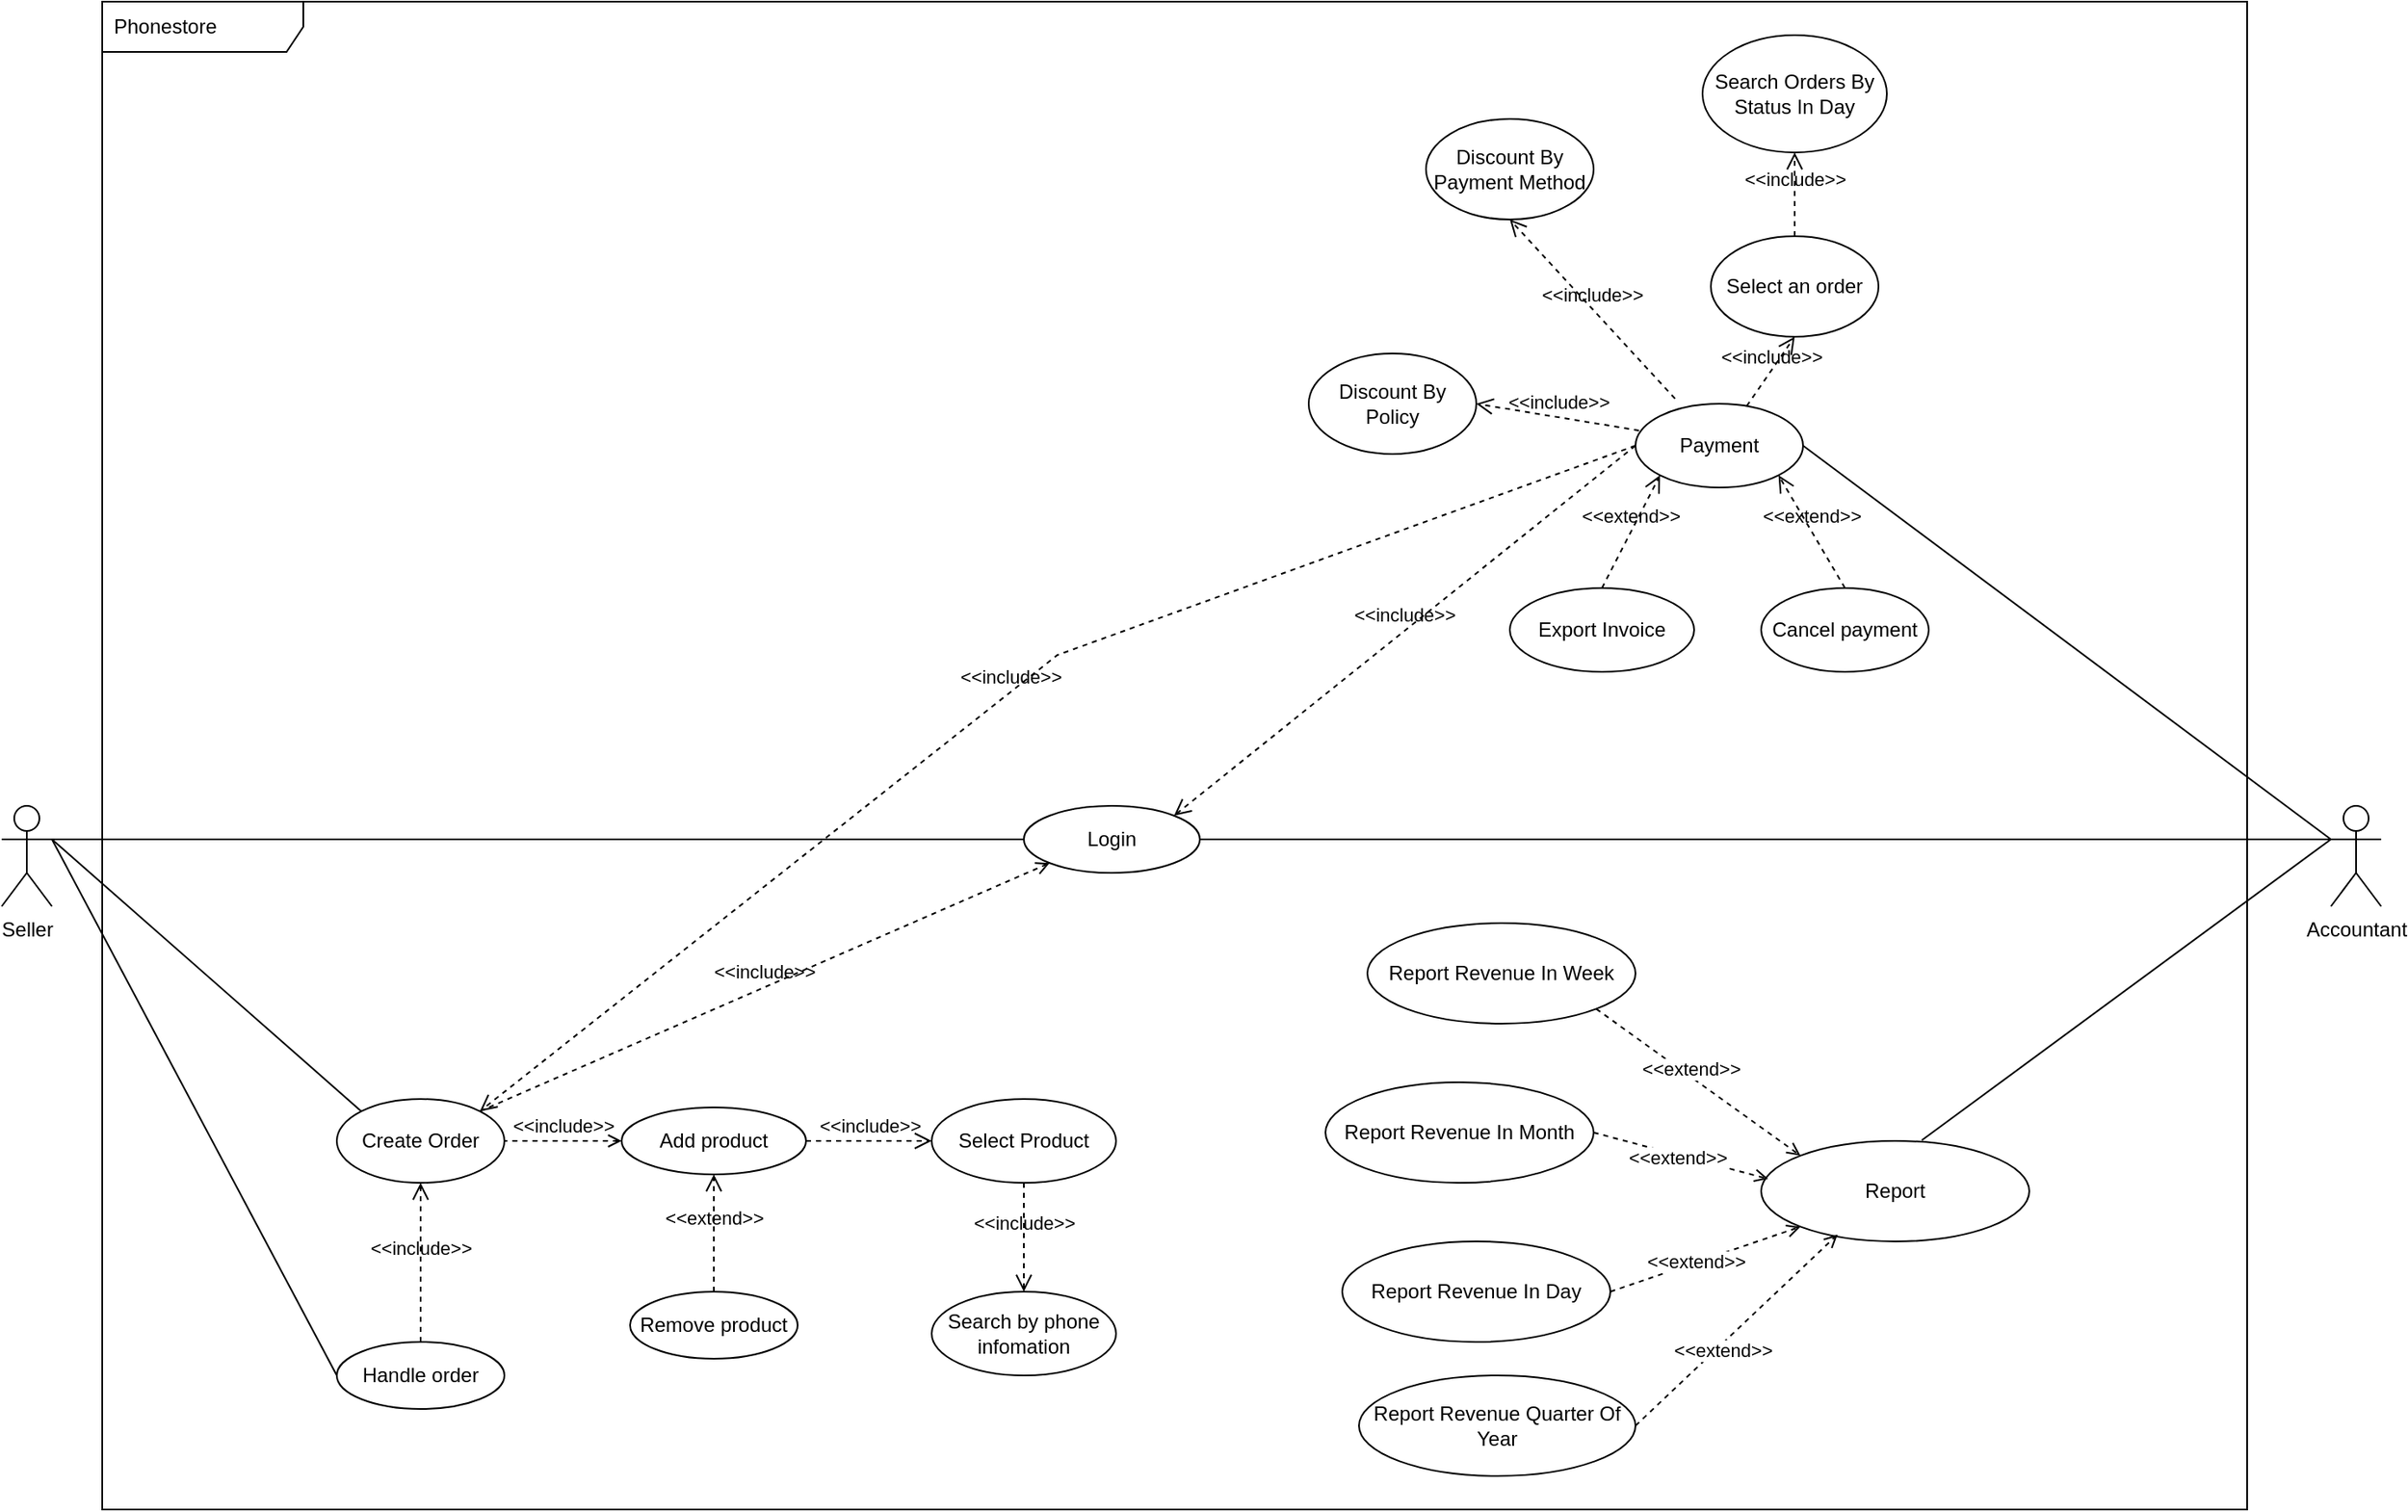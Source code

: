 <mxfile pages="6">
    <diagram id="plzzUm9Q1-YNLyNBZAM-" name="UseCase">
        <mxGraphModel dx="2772" dy="2116" grid="0" gridSize="10" guides="1" tooltips="1" connect="1" arrows="1" fold="1" page="1" pageScale="1" pageWidth="850" pageHeight="1100" math="0" shadow="0">
            <root>
                <mxCell id="0"/>
                <mxCell id="1" parent="0"/>
                <mxCell id="8P3nBB9bCGWCaDjA-F-G-94" value="Accountant" style="shape=umlActor;verticalLabelPosition=bottom;verticalAlign=top;html=1;outlineConnect=0;" parent="1" vertex="1">
                    <mxGeometry x="750" y="430" width="30" height="60" as="geometry"/>
                </mxCell>
                <mxCell id="8P3nBB9bCGWCaDjA-F-G-95" value="Seller" style="shape=umlActor;verticalLabelPosition=bottom;verticalAlign=top;html=1;outlineConnect=0;" parent="1" vertex="1">
                    <mxGeometry x="-640" y="430" width="30" height="60" as="geometry"/>
                </mxCell>
                <mxCell id="8P3nBB9bCGWCaDjA-F-G-96" value="Login" style="ellipse;whiteSpace=wrap;html=1;" parent="1" vertex="1">
                    <mxGeometry x="-30" y="430" width="105" height="40" as="geometry"/>
                </mxCell>
                <mxCell id="8P3nBB9bCGWCaDjA-F-G-97" value="Create Order" style="ellipse;whiteSpace=wrap;html=1;" parent="1" vertex="1">
                    <mxGeometry x="-440" y="605" width="100" height="50" as="geometry"/>
                </mxCell>
                <mxCell id="8P3nBB9bCGWCaDjA-F-G-98" value="Payment" style="ellipse;whiteSpace=wrap;html=1;" parent="1" vertex="1">
                    <mxGeometry x="335" y="190" width="100" height="50" as="geometry"/>
                </mxCell>
                <mxCell id="8P3nBB9bCGWCaDjA-F-G-99" value="Export Invoice" style="ellipse;whiteSpace=wrap;html=1;" parent="1" vertex="1">
                    <mxGeometry x="260" y="300" width="110" height="50" as="geometry"/>
                </mxCell>
                <mxCell id="8P3nBB9bCGWCaDjA-F-G-100" value="Cancel payment" style="ellipse;whiteSpace=wrap;html=1;" parent="1" vertex="1">
                    <mxGeometry x="410" y="300" width="100" height="50" as="geometry"/>
                </mxCell>
                <mxCell id="8P3nBB9bCGWCaDjA-F-G-101" style="edgeStyle=orthogonalEdgeStyle;rounded=0;orthogonalLoop=1;jettySize=auto;html=1;exitX=0.5;exitY=1;exitDx=0;exitDy=0;endArrow=none;endFill=0;" parent="1" source="8P3nBB9bCGWCaDjA-F-G-97" target="8P3nBB9bCGWCaDjA-F-G-97" edge="1">
                    <mxGeometry relative="1" as="geometry"/>
                </mxCell>
                <mxCell id="8P3nBB9bCGWCaDjA-F-G-102" value="" style="endArrow=none;html=1;rounded=0;entryX=0;entryY=0.5;entryDx=0;entryDy=0;exitX=1;exitY=0.333;exitDx=0;exitDy=0;exitPerimeter=0;" parent="1" source="8P3nBB9bCGWCaDjA-F-G-95" target="8P3nBB9bCGWCaDjA-F-G-96" edge="1">
                    <mxGeometry width="50" height="50" relative="1" as="geometry">
                        <mxPoint x="-560" y="430" as="sourcePoint"/>
                        <mxPoint x="-330" y="480" as="targetPoint"/>
                    </mxGeometry>
                </mxCell>
                <mxCell id="8P3nBB9bCGWCaDjA-F-G-103" value="" style="endArrow=none;html=1;rounded=0;exitX=1;exitY=0.333;exitDx=0;exitDy=0;exitPerimeter=0;entryX=0;entryY=0;entryDx=0;entryDy=0;" parent="1" source="8P3nBB9bCGWCaDjA-F-G-95" target="8P3nBB9bCGWCaDjA-F-G-97" edge="1">
                    <mxGeometry width="50" height="50" relative="1" as="geometry">
                        <mxPoint x="-380" y="530" as="sourcePoint"/>
                        <mxPoint x="-330" y="480" as="targetPoint"/>
                    </mxGeometry>
                </mxCell>
                <mxCell id="8P3nBB9bCGWCaDjA-F-G-104" value="" style="endArrow=none;html=1;rounded=0;entryX=0;entryY=0.333;entryDx=0;entryDy=0;entryPerimeter=0;exitX=1;exitY=0.5;exitDx=0;exitDy=0;" parent="1" source="8P3nBB9bCGWCaDjA-F-G-98" target="8P3nBB9bCGWCaDjA-F-G-94" edge="1">
                    <mxGeometry width="50" height="50" relative="1" as="geometry">
                        <mxPoint x="-260" y="530" as="sourcePoint"/>
                        <mxPoint x="-210" y="480" as="targetPoint"/>
                    </mxGeometry>
                </mxCell>
                <mxCell id="8P3nBB9bCGWCaDjA-F-G-105" value="&amp;lt;&amp;lt;extend&amp;gt;&amp;gt;" style="endArrow=open;startArrow=none;endFill=0;startFill=0;endSize=8;html=1;verticalAlign=bottom;dashed=1;labelBackgroundColor=none;rounded=0;entryX=0;entryY=1;entryDx=0;entryDy=0;exitX=0.5;exitY=0;exitDx=0;exitDy=0;" parent="1" source="8P3nBB9bCGWCaDjA-F-G-99" target="8P3nBB9bCGWCaDjA-F-G-98" edge="1">
                    <mxGeometry width="160" relative="1" as="geometry">
                        <mxPoint x="-220" y="490" as="sourcePoint"/>
                        <mxPoint x="-60" y="490" as="targetPoint"/>
                    </mxGeometry>
                </mxCell>
                <mxCell id="8P3nBB9bCGWCaDjA-F-G-106" value="&amp;lt;&amp;lt;extend&amp;gt;&amp;gt;" style="endArrow=open;startArrow=none;endFill=0;startFill=0;endSize=8;html=1;verticalAlign=bottom;dashed=1;labelBackgroundColor=none;rounded=0;entryX=1;entryY=1;entryDx=0;entryDy=0;exitX=0.5;exitY=0;exitDx=0;exitDy=0;" parent="1" source="8P3nBB9bCGWCaDjA-F-G-100" target="8P3nBB9bCGWCaDjA-F-G-98" edge="1">
                    <mxGeometry width="160" relative="1" as="geometry">
                        <mxPoint x="-220" y="490" as="sourcePoint"/>
                        <mxPoint x="-60" y="490" as="targetPoint"/>
                    </mxGeometry>
                </mxCell>
                <mxCell id="8P3nBB9bCGWCaDjA-F-G-107" value="Add product" style="ellipse;whiteSpace=wrap;html=1;" parent="1" vertex="1">
                    <mxGeometry x="-270" y="610" width="110" height="40" as="geometry"/>
                </mxCell>
                <mxCell id="8P3nBB9bCGWCaDjA-F-G-108" value="&amp;lt;&amp;lt;include&amp;gt;&amp;gt;" style="endArrow=none;startArrow=open;endFill=0;startFill=0;endSize=8;html=1;verticalAlign=bottom;dashed=1;labelBackgroundColor=none;rounded=0;exitX=0;exitY=0.5;exitDx=0;exitDy=0;" parent="1" source="8P3nBB9bCGWCaDjA-F-G-107" target="8P3nBB9bCGWCaDjA-F-G-97" edge="1">
                    <mxGeometry width="160" relative="1" as="geometry">
                        <mxPoint x="-400" y="650" as="sourcePoint"/>
                        <mxPoint x="-350" y="685" as="targetPoint"/>
                    </mxGeometry>
                </mxCell>
                <mxCell id="8P3nBB9bCGWCaDjA-F-G-109" value="Remove product" style="ellipse;whiteSpace=wrap;html=1;" parent="1" vertex="1">
                    <mxGeometry x="-265" y="720" width="100" height="40" as="geometry"/>
                </mxCell>
                <mxCell id="8P3nBB9bCGWCaDjA-F-G-110" value="" style="endArrow=none;html=1;rounded=0;entryX=0;entryY=0.333;entryDx=0;entryDy=0;entryPerimeter=0;exitX=1;exitY=0.5;exitDx=0;exitDy=0;" parent="1" source="8P3nBB9bCGWCaDjA-F-G-96" target="8P3nBB9bCGWCaDjA-F-G-94" edge="1">
                    <mxGeometry width="50" height="50" relative="1" as="geometry">
                        <mxPoint x="-210" y="430" as="sourcePoint"/>
                        <mxPoint x="-160" y="380" as="targetPoint"/>
                    </mxGeometry>
                </mxCell>
                <mxCell id="8P3nBB9bCGWCaDjA-F-G-111" value="&amp;lt;&amp;lt;include&amp;gt;&amp;gt;" style="html=1;verticalAlign=bottom;labelBackgroundColor=none;endArrow=open;endFill=0;dashed=1;rounded=0;entryX=0;entryY=1;entryDx=0;entryDy=0;exitX=1;exitY=0;exitDx=0;exitDy=0;" parent="1" source="8P3nBB9bCGWCaDjA-F-G-97" target="8P3nBB9bCGWCaDjA-F-G-96" edge="1">
                    <mxGeometry width="160" relative="1" as="geometry">
                        <mxPoint x="-290" y="400" as="sourcePoint"/>
                        <mxPoint x="-130" y="400" as="targetPoint"/>
                    </mxGeometry>
                </mxCell>
                <mxCell id="8P3nBB9bCGWCaDjA-F-G-112" value="&amp;lt;&amp;lt;include&amp;gt;&amp;gt;" style="endArrow=open;startArrow=none;endFill=0;startFill=0;endSize=8;html=1;verticalAlign=bottom;dashed=1;labelBackgroundColor=none;rounded=0;exitX=0;exitY=0.5;exitDx=0;exitDy=0;entryX=1;entryY=0;entryDx=0;entryDy=0;" parent="1" source="8P3nBB9bCGWCaDjA-F-G-98" target="8P3nBB9bCGWCaDjA-F-G-96" edge="1">
                    <mxGeometry width="160" relative="1" as="geometry">
                        <mxPoint x="-290" y="400" as="sourcePoint"/>
                        <mxPoint x="-130" y="400" as="targetPoint"/>
                    </mxGeometry>
                </mxCell>
                <mxCell id="8P3nBB9bCGWCaDjA-F-G-113" value="Handle order" style="ellipse;whiteSpace=wrap;html=1;" parent="1" vertex="1">
                    <mxGeometry x="-440" y="750" width="100" height="40" as="geometry"/>
                </mxCell>
                <mxCell id="8P3nBB9bCGWCaDjA-F-G-114" value="&amp;lt;&amp;lt;include&amp;gt;&amp;gt;" style="endArrow=open;startArrow=none;endFill=0;startFill=0;endSize=8;html=1;verticalAlign=bottom;dashed=1;labelBackgroundColor=none;rounded=0;" parent="1" source="8P3nBB9bCGWCaDjA-F-G-113" target="8P3nBB9bCGWCaDjA-F-G-97" edge="1">
                    <mxGeometry width="160" relative="1" as="geometry">
                        <mxPoint x="-370.0" y="760.0" as="sourcePoint"/>
                        <mxPoint x="-370.0" y="490" as="targetPoint"/>
                    </mxGeometry>
                </mxCell>
                <mxCell id="8P3nBB9bCGWCaDjA-F-G-115" value="" style="endArrow=none;html=1;rounded=0;exitX=1;exitY=0.333;exitDx=0;exitDy=0;exitPerimeter=0;entryX=0;entryY=0.5;entryDx=0;entryDy=0;" parent="1" source="8P3nBB9bCGWCaDjA-F-G-95" target="8P3nBB9bCGWCaDjA-F-G-113" edge="1">
                    <mxGeometry width="50" height="50" relative="1" as="geometry">
                        <mxPoint x="-470.0" y="450" as="sourcePoint"/>
                        <mxPoint x="-325.355" y="627.322" as="targetPoint"/>
                    </mxGeometry>
                </mxCell>
                <mxCell id="8P3nBB9bCGWCaDjA-F-G-116" value="Select an order" style="ellipse;whiteSpace=wrap;html=1;fontStyle=0" parent="1" vertex="1">
                    <mxGeometry x="380" y="90" width="100" height="60" as="geometry"/>
                </mxCell>
                <mxCell id="8P3nBB9bCGWCaDjA-F-G-117" value="&amp;lt;&amp;lt;include&amp;gt;&amp;gt;" style="endArrow=open;startArrow=none;endFill=0;startFill=0;endSize=8;html=1;verticalAlign=bottom;dashed=1;labelBackgroundColor=none;rounded=0;entryX=0.5;entryY=1;entryDx=0;entryDy=0;" parent="1" source="8P3nBB9bCGWCaDjA-F-G-98" target="8P3nBB9bCGWCaDjA-F-G-116" edge="1">
                    <mxGeometry width="160" relative="1" as="geometry">
                        <mxPoint x="130" y="225" as="sourcePoint"/>
                        <mxPoint x="26.65" y="280.48" as="targetPoint"/>
                    </mxGeometry>
                </mxCell>
                <mxCell id="8P3nBB9bCGWCaDjA-F-G-118" value="" style="endArrow=none;html=1;rounded=0;entryX=0;entryY=0.333;entryDx=0;entryDy=0;entryPerimeter=0;exitX=0.599;exitY=-0.006;exitDx=0;exitDy=0;exitPerimeter=0;" parent="1" source="8P3nBB9bCGWCaDjA-F-G-144" target="8P3nBB9bCGWCaDjA-F-G-94" edge="1">
                    <mxGeometry width="50" height="50" relative="1" as="geometry">
                        <mxPoint x="500" y="620" as="sourcePoint"/>
                        <mxPoint x="740" y="450" as="targetPoint"/>
                    </mxGeometry>
                </mxCell>
                <mxCell id="8P3nBB9bCGWCaDjA-F-G-119" value="Select Product" style="ellipse;whiteSpace=wrap;html=1;" parent="1" vertex="1">
                    <mxGeometry x="-85" y="605" width="110" height="50" as="geometry"/>
                </mxCell>
                <mxCell id="8P3nBB9bCGWCaDjA-F-G-120" value="&amp;lt;&amp;lt;include&amp;gt;&amp;gt;" style="endArrow=open;startArrow=none;endFill=0;startFill=0;endSize=8;html=1;verticalAlign=bottom;dashed=1;labelBackgroundColor=none;rounded=0;exitX=1;exitY=0.5;exitDx=0;exitDy=0;" parent="1" source="8P3nBB9bCGWCaDjA-F-G-107" target="8P3nBB9bCGWCaDjA-F-G-119" edge="1">
                    <mxGeometry width="160" relative="1" as="geometry">
                        <mxPoint x="-195" y="530" as="sourcePoint"/>
                        <mxPoint x="-260.188" y="527.166" as="targetPoint"/>
                    </mxGeometry>
                </mxCell>
                <mxCell id="8P3nBB9bCGWCaDjA-F-G-121" value="Search by phone infomation" style="ellipse;whiteSpace=wrap;html=1;" parent="1" vertex="1">
                    <mxGeometry x="-85" y="720" width="110" height="50" as="geometry"/>
                </mxCell>
                <mxCell id="8P3nBB9bCGWCaDjA-F-G-122" value="&amp;lt;&amp;lt;include&amp;gt;&amp;gt;" style="endArrow=open;startArrow=none;endFill=0;startFill=0;endSize=8;html=1;verticalAlign=bottom;dashed=1;labelBackgroundColor=none;rounded=0;entryX=0.5;entryY=0;entryDx=0;entryDy=0;exitX=0.5;exitY=1;exitDx=0;exitDy=0;" parent="1" source="8P3nBB9bCGWCaDjA-F-G-119" target="8P3nBB9bCGWCaDjA-F-G-121" edge="1">
                    <mxGeometry width="160" relative="1" as="geometry">
                        <mxPoint x="15" y="670" as="sourcePoint"/>
                        <mxPoint x="-355.0" y="665" as="targetPoint"/>
                    </mxGeometry>
                </mxCell>
                <mxCell id="8P3nBB9bCGWCaDjA-F-G-123" value="Discount By Policy" style="ellipse;whiteSpace=wrap;html=1;" parent="1" vertex="1">
                    <mxGeometry x="140" y="160" width="100" height="60" as="geometry"/>
                </mxCell>
                <mxCell id="8P3nBB9bCGWCaDjA-F-G-124" value="&amp;lt;&amp;lt;include&amp;gt;&amp;gt;" style="endArrow=open;startArrow=none;endFill=0;startFill=0;endSize=8;html=1;verticalAlign=bottom;dashed=1;labelBackgroundColor=none;rounded=0;entryX=1;entryY=0.5;entryDx=0;entryDy=0;exitX=0.021;exitY=0.319;exitDx=0;exitDy=0;exitPerimeter=0;" parent="1" source="8P3nBB9bCGWCaDjA-F-G-98" target="8P3nBB9bCGWCaDjA-F-G-123" edge="1">
                    <mxGeometry width="160" relative="1" as="geometry">
                        <mxPoint x="395" y="200" as="sourcePoint"/>
                        <mxPoint x="395" y="160" as="targetPoint"/>
                    </mxGeometry>
                </mxCell>
                <mxCell id="8P3nBB9bCGWCaDjA-F-G-125" value="Search Orders By Status In Day" style="ellipse;whiteSpace=wrap;html=1;" parent="1" vertex="1">
                    <mxGeometry x="375" y="-30" width="110" height="70" as="geometry"/>
                </mxCell>
                <mxCell id="8P3nBB9bCGWCaDjA-F-G-126" value="&amp;lt;&amp;lt;include&amp;gt;&amp;gt;" style="endArrow=open;startArrow=none;endFill=0;startFill=0;endSize=8;html=1;verticalAlign=bottom;dashed=1;labelBackgroundColor=none;rounded=0;entryX=0.5;entryY=1;entryDx=0;entryDy=0;exitX=0.5;exitY=0;exitDx=0;exitDy=0;" parent="1" source="8P3nBB9bCGWCaDjA-F-G-116" target="8P3nBB9bCGWCaDjA-F-G-125" edge="1">
                    <mxGeometry width="160" relative="1" as="geometry">
                        <mxPoint x="395" y="200" as="sourcePoint"/>
                        <mxPoint x="395" y="160" as="targetPoint"/>
                    </mxGeometry>
                </mxCell>
                <mxCell id="8P3nBB9bCGWCaDjA-F-G-127" value="Phonestore" style="shape=umlFrame;whiteSpace=wrap;html=1;width=120;height=30;boundedLbl=1;verticalAlign=middle;align=left;spacingLeft=5;" parent="1" vertex="1">
                    <mxGeometry x="-580" y="-50" width="1280" height="900" as="geometry"/>
                </mxCell>
                <mxCell id="8P3nBB9bCGWCaDjA-F-G-128" value="&amp;lt;&amp;lt;include&amp;gt;&amp;gt;" style="endArrow=open;startArrow=none;endFill=0;startFill=0;endSize=8;html=1;verticalAlign=bottom;dashed=1;labelBackgroundColor=none;rounded=0;exitX=0;exitY=0.5;exitDx=0;exitDy=0;entryX=1;entryY=0;entryDx=0;entryDy=0;" parent="1" source="8P3nBB9bCGWCaDjA-F-G-98" target="8P3nBB9bCGWCaDjA-F-G-97" edge="1">
                    <mxGeometry width="160" relative="1" as="geometry">
                        <mxPoint x="345.0" y="225" as="sourcePoint"/>
                        <mxPoint x="69.238" y="445.713" as="targetPoint"/>
                        <Array as="points">
                            <mxPoint x="-10" y="340"/>
                        </Array>
                    </mxGeometry>
                </mxCell>
                <mxCell id="8P3nBB9bCGWCaDjA-F-G-129" value="Discount By Payment Method" style="ellipse;whiteSpace=wrap;html=1;" parent="1" vertex="1">
                    <mxGeometry x="210" y="20" width="100" height="60" as="geometry"/>
                </mxCell>
                <mxCell id="8P3nBB9bCGWCaDjA-F-G-134" value="&amp;lt;&amp;lt;include&amp;gt;&amp;gt;" style="endArrow=open;startArrow=none;endFill=0;startFill=0;endSize=8;html=1;verticalAlign=bottom;dashed=1;labelBackgroundColor=none;rounded=0;entryX=0.5;entryY=1;entryDx=0;entryDy=0;exitX=0.236;exitY=-0.061;exitDx=0;exitDy=0;exitPerimeter=0;" parent="1" source="8P3nBB9bCGWCaDjA-F-G-98" target="8P3nBB9bCGWCaDjA-F-G-129" edge="1">
                    <mxGeometry width="160" relative="1" as="geometry">
                        <mxPoint x="395" y="200" as="sourcePoint"/>
                        <mxPoint x="395" y="160" as="targetPoint"/>
                    </mxGeometry>
                </mxCell>
                <mxCell id="8P3nBB9bCGWCaDjA-F-G-135" style="edgeStyle=none;html=1;exitX=1;exitY=0.5;exitDx=0;exitDy=0;entryX=0;entryY=1;entryDx=0;entryDy=0;dashed=1;endArrow=open;endFill=0;" parent="1" source="8P3nBB9bCGWCaDjA-F-G-137" target="8P3nBB9bCGWCaDjA-F-G-144" edge="1">
                    <mxGeometry relative="1" as="geometry"/>
                </mxCell>
                <mxCell id="8P3nBB9bCGWCaDjA-F-G-136" value="&amp;lt;&amp;lt;extend&amp;gt;&amp;gt;" style="edgeLabel;html=1;align=center;verticalAlign=middle;resizable=0;points=[];" parent="8P3nBB9bCGWCaDjA-F-G-135" vertex="1" connectable="0">
                    <mxGeometry x="-0.251" y="4" relative="1" as="geometry">
                        <mxPoint x="9" as="offset"/>
                    </mxGeometry>
                </mxCell>
                <mxCell id="8P3nBB9bCGWCaDjA-F-G-137" value="Report Revenue In Day" style="ellipse;whiteSpace=wrap;html=1;" parent="1" vertex="1">
                    <mxGeometry x="160" y="690" width="160" height="60" as="geometry"/>
                </mxCell>
                <mxCell id="8P3nBB9bCGWCaDjA-F-G-138" value="&amp;lt;&amp;lt;extend&amp;gt;&amp;gt;" style="endArrow=open;startArrow=none;endFill=0;startFill=0;endSize=8;html=1;verticalAlign=bottom;dashed=1;labelBackgroundColor=none;rounded=0;exitX=0.5;exitY=0;exitDx=0;exitDy=0;entryX=0.5;entryY=1;entryDx=0;entryDy=0;" parent="1" source="8P3nBB9bCGWCaDjA-F-G-109" target="8P3nBB9bCGWCaDjA-F-G-107" edge="1">
                    <mxGeometry x="-0.005" width="160" relative="1" as="geometry">
                        <mxPoint x="-260" y="640" as="sourcePoint"/>
                        <mxPoint x="-220" y="660" as="targetPoint"/>
                        <mxPoint as="offset"/>
                    </mxGeometry>
                </mxCell>
                <mxCell id="8P3nBB9bCGWCaDjA-F-G-144" value="Report" style="ellipse;whiteSpace=wrap;html=1;" parent="1" vertex="1">
                    <mxGeometry x="410" y="630" width="160" height="60" as="geometry"/>
                </mxCell>
                <mxCell id="8P3nBB9bCGWCaDjA-F-G-145" style="edgeStyle=none;html=1;exitX=1;exitY=0.5;exitDx=0;exitDy=0;entryX=0.026;entryY=0.378;entryDx=0;entryDy=0;entryPerimeter=0;dashed=1;endArrow=open;endFill=0;" parent="1" source="8P3nBB9bCGWCaDjA-F-G-149" target="8P3nBB9bCGWCaDjA-F-G-144" edge="1">
                    <mxGeometry relative="1" as="geometry"/>
                </mxCell>
                <mxCell id="8P3nBB9bCGWCaDjA-F-G-146" value="&amp;lt;&amp;lt;extend&amp;gt;&amp;gt;" style="edgeLabel;html=1;align=center;verticalAlign=middle;resizable=0;points=[];" parent="8P3nBB9bCGWCaDjA-F-G-145" vertex="1" connectable="0">
                    <mxGeometry x="-0.3" y="-1" relative="1" as="geometry">
                        <mxPoint x="14" y="4" as="offset"/>
                    </mxGeometry>
                </mxCell>
                <mxCell id="8P3nBB9bCGWCaDjA-F-G-149" value="Report Revenue In Month" style="ellipse;whiteSpace=wrap;html=1;" parent="1" vertex="1">
                    <mxGeometry x="150" y="595" width="160" height="60" as="geometry"/>
                </mxCell>
                <mxCell id="5" value="Report Revenue Quarter Of Year" style="ellipse;whiteSpace=wrap;html=1;" parent="1" vertex="1">
                    <mxGeometry x="170" y="770" width="165" height="60" as="geometry"/>
                </mxCell>
                <mxCell id="6" style="edgeStyle=none;html=1;exitX=1;exitY=0.5;exitDx=0;exitDy=0;entryX=0.285;entryY=0.931;entryDx=0;entryDy=0;dashed=1;endArrow=open;endFill=0;entryPerimeter=0;" parent="1" source="5" target="8P3nBB9bCGWCaDjA-F-G-144" edge="1">
                    <mxGeometry relative="1" as="geometry">
                        <mxPoint x="330" y="730" as="sourcePoint"/>
                        <mxPoint x="443.431" y="691.213" as="targetPoint"/>
                    </mxGeometry>
                </mxCell>
                <mxCell id="7" value="&amp;lt;&amp;lt;extend&amp;gt;&amp;gt;" style="edgeLabel;html=1;align=center;verticalAlign=middle;resizable=0;points=[];" parent="6" vertex="1" connectable="0">
                    <mxGeometry x="-0.251" y="4" relative="1" as="geometry">
                        <mxPoint x="9" as="offset"/>
                    </mxGeometry>
                </mxCell>
                <mxCell id="8" value="Report Revenue In Week" style="ellipse;whiteSpace=wrap;html=1;" parent="1" vertex="1">
                    <mxGeometry x="175" y="500" width="160" height="60" as="geometry"/>
                </mxCell>
                <mxCell id="9" style="edgeStyle=none;html=1;exitX=1;exitY=1;exitDx=0;exitDy=0;entryX=0;entryY=0;entryDx=0;entryDy=0;dashed=1;endArrow=open;endFill=0;" parent="1" source="8" target="8P3nBB9bCGWCaDjA-F-G-144" edge="1">
                    <mxGeometry relative="1" as="geometry">
                        <mxPoint x="320" y="635" as="sourcePoint"/>
                        <mxPoint x="424.16" y="662.68" as="targetPoint"/>
                    </mxGeometry>
                </mxCell>
                <mxCell id="10" value="&amp;lt;&amp;lt;extend&amp;gt;&amp;gt;" style="edgeLabel;html=1;align=center;verticalAlign=middle;resizable=0;points=[];" parent="9" vertex="1" connectable="0">
                    <mxGeometry x="-0.3" y="-1" relative="1" as="geometry">
                        <mxPoint x="14" y="4" as="offset"/>
                    </mxGeometry>
                </mxCell>
            </root>
        </mxGraphModel>
    </diagram>
    <diagram id="g4R_9UVsEIdJczepRnOr" name="Activity Diagram">
        <mxGraphModel dx="5062" dy="289" grid="0" gridSize="10" guides="1" tooltips="1" connect="1" arrows="1" fold="1" page="1" pageScale="1" pageWidth="1100" pageHeight="850" background="none" math="0" shadow="0">
            <root>
                <mxCell id="0"/>
                <mxCell id="1" parent="0"/>
                <mxCell id="-ljryfDK4WtNNjU3MRAA-30" style="edgeStyle=none;html=1;exitX=0.5;exitY=1;exitDx=0;exitDy=0;entryX=0.5;entryY=0;entryDx=0;entryDy=0;" parent="1" edge="1">
                    <mxGeometry relative="1" as="geometry">
                        <mxPoint x="-1730" y="-899" as="sourcePoint"/>
                    </mxGeometry>
                </mxCell>
                <mxCell id="-ljryfDK4WtNNjU3MRAA-108" style="edgeStyle=none;html=1;exitX=0.5;exitY=1;exitDx=0;exitDy=0;entryX=0.5;entryY=0;entryDx=0;entryDy=0;" parent="1" edge="1">
                    <mxGeometry relative="1" as="geometry">
                        <mxPoint x="-2489.5" y="-372" as="targetPoint"/>
                    </mxGeometry>
                </mxCell>
                <mxCell id="-ljryfDK4WtNNjU3MRAA-115" style="edgeStyle=none;html=1;exitX=0;exitY=0.5;exitDx=0;exitDy=0;exitPerimeter=0;entryX=1;entryY=0.5;entryDx=0;entryDy=0;endArrow=none;endFill=0;dashed=1;" parent="1" edge="1">
                    <mxGeometry relative="1" as="geometry">
                        <mxPoint x="-2429.5" y="-352" as="targetPoint"/>
                    </mxGeometry>
                </mxCell>
                <mxCell id="S4fob24frIIazLDnf8l4-1" value="" style="ellipse;html=1;shape=startState;fillColor=#000000;strokeColor=#ff0000;strokeWidth=2;fontSize=13;" parent="1" vertex="1">
                    <mxGeometry x="1641" y="917.66" width="30" height="30" as="geometry"/>
                </mxCell>
                <mxCell id="S4fob24frIIazLDnf8l4-2" value="" style="edgeStyle=orthogonalEdgeStyle;html=1;verticalAlign=bottom;endArrow=open;endSize=8;strokeColor=#ff0000;strokeWidth=2;fontSize=13;" parent="1" source="S4fob24frIIazLDnf8l4-1" edge="1">
                    <mxGeometry relative="1" as="geometry">
                        <mxPoint x="1656" y="1007.66" as="targetPoint"/>
                    </mxGeometry>
                </mxCell>
                <mxCell id="S4fob24frIIazLDnf8l4-3" style="edgeStyle=none;html=1;exitX=0.5;exitY=1;exitDx=0;exitDy=0;entryX=0.5;entryY=0;entryDx=0;entryDy=0;strokeWidth=2;fontSize=13;" parent="1" source="S4fob24frIIazLDnf8l4-4" target="S4fob24frIIazLDnf8l4-6" edge="1">
                    <mxGeometry relative="1" as="geometry">
                        <mxPoint x="1656" y="1079.66" as="targetPoint"/>
                    </mxGeometry>
                </mxCell>
                <mxCell id="S4fob24frIIazLDnf8l4-4" value="Input username and password" style="rounded=1;whiteSpace=wrap;html=1;arcSize=40;fontColor=#000000;fillColor=#ffffc0;strokeColor=#ff0000;strokeWidth=2;fontSize=13;" parent="1" vertex="1">
                    <mxGeometry x="1594" y="1007.66" width="124" height="40" as="geometry"/>
                </mxCell>
                <mxCell id="S4fob24frIIazLDnf8l4-5" style="edgeStyle=none;html=1;exitX=0;exitY=0.5;exitDx=0;exitDy=0;entryX=0.5;entryY=1;entryDx=0;entryDy=0;endArrow=classic;endFill=1;fillColor=#e51400;strokeColor=#FF0000;strokeWidth=2;fontSize=13;" parent="1" source="S4fob24frIIazLDnf8l4-6" target="S4fob24frIIazLDnf8l4-7" edge="1">
                    <mxGeometry relative="1" as="geometry">
                        <Array as="points">
                            <mxPoint x="1491" y="1160.66"/>
                        </Array>
                    </mxGeometry>
                </mxCell>
                <mxCell id="S4fob24frIIazLDnf8l4-6" value="" style="rhombus;whiteSpace=wrap;html=1;fillColor=#ffffc0;strokeColor=#ff0000;strokeWidth=2;fontSize=13;" parent="1" vertex="1">
                    <mxGeometry x="1616" y="1140.66" width="80" height="40" as="geometry"/>
                </mxCell>
                <mxCell id="S4fob24frIIazLDnf8l4-7" value="" style="rhombus;whiteSpace=wrap;html=1;fillColor=#ffffc0;strokeColor=#ff0000;strokeWidth=2;fontSize=13;" parent="1" vertex="1">
                    <mxGeometry x="1451" y="1007.66" width="80" height="40" as="geometry"/>
                </mxCell>
                <mxCell id="S4fob24frIIazLDnf8l4-8" value="[Login again]" style="edgeStyle=orthogonalEdgeStyle;html=1;align=left;verticalAlign=bottom;endArrow=classic;endSize=8;strokeColor=#000000;entryX=0;entryY=0.5;entryDx=0;entryDy=0;endFill=1;strokeWidth=2;fontSize=13;" parent="1" source="S4fob24frIIazLDnf8l4-7" edge="1">
                    <mxGeometry x="-1" y="22" relative="1" as="geometry">
                        <mxPoint x="1596" y="1027.66" as="targetPoint"/>
                        <mxPoint x="-21" y="14" as="offset"/>
                    </mxGeometry>
                </mxCell>
                <mxCell id="S4fob24frIIazLDnf8l4-9" value="[exit]" style="edgeStyle=orthogonalEdgeStyle;html=1;align=left;verticalAlign=top;endArrow=classic;endSize=8;strokeColor=#000000;endFill=1;strokeWidth=2;fontSize=13;" parent="1" source="S4fob24frIIazLDnf8l4-7" target="S4fob24frIIazLDnf8l4-17" edge="1">
                    <mxGeometry x="-0.855" y="-23" relative="1" as="geometry">
                        <mxPoint x="1371" y="1541.66" as="targetPoint"/>
                        <Array as="points">
                            <mxPoint x="1300" y="1028"/>
                        </Array>
                        <mxPoint as="offset"/>
                    </mxGeometry>
                </mxCell>
                <mxCell id="S4fob24frIIazLDnf8l4-10" value="" style="rhombus;whiteSpace=wrap;html=1;fillColor=#ffffc0;strokeColor=#ff0000;strokeWidth=2;fontSize=13;" parent="1" vertex="1">
                    <mxGeometry x="1616" y="1284.66" width="80" height="40" as="geometry"/>
                </mxCell>
                <mxCell id="S4fob24frIIazLDnf8l4-11" value="[Account is seller]" style="edgeStyle=orthogonalEdgeStyle;html=1;align=left;verticalAlign=bottom;endArrow=classic;endSize=8;strokeColor=#000000;endFill=1;strokeWidth=2;fontSize=13;" parent="1" source="S4fob24frIIazLDnf8l4-10" edge="1">
                    <mxGeometry x="-1" relative="1" as="geometry">
                        <mxPoint x="1756" y="1393.66" as="targetPoint"/>
                    </mxGeometry>
                </mxCell>
                <mxCell id="S4fob24frIIazLDnf8l4-12" value="[Account is accountant]" style="edgeStyle=orthogonalEdgeStyle;html=1;align=left;verticalAlign=top;endArrow=classic;endSize=8;strokeColor=#000000;endFill=1;strokeWidth=2;fontSize=13;" parent="1" source="S4fob24frIIazLDnf8l4-10" edge="1">
                    <mxGeometry x="-0.119" y="-71" relative="1" as="geometry">
                        <mxPoint x="1546" y="1393.66" as="targetPoint"/>
                        <mxPoint x="5" y="-25" as="offset"/>
                    </mxGeometry>
                </mxCell>
                <mxCell id="S4fob24frIIazLDnf8l4-13" value="Show Accountant menu" style="rounded=1;whiteSpace=wrap;html=1;arcSize=40;fontColor=#000000;fillColor=#ffffc0;strokeColor=#ff0000;strokeWidth=2;fontSize=13;" parent="1" vertex="1">
                    <mxGeometry x="1486" y="1393.66" width="120" height="40" as="geometry"/>
                </mxCell>
                <mxCell id="S4fob24frIIazLDnf8l4-14" value="" style="edgeStyle=orthogonalEdgeStyle;html=1;verticalAlign=bottom;endArrow=classic;endSize=8;strokeColor=#000000;entryX=0.381;entryY=0.66;entryDx=0;entryDy=0;entryPerimeter=0;endFill=1;strokeWidth=2;fontSize=13;" parent="1" source="S4fob24frIIazLDnf8l4-13" target="S4fob24frIIazLDnf8l4-17" edge="1">
                    <mxGeometry relative="1" as="geometry">
                        <mxPoint x="1544.8" y="1529.66" as="targetPoint"/>
                    </mxGeometry>
                </mxCell>
                <mxCell id="S4fob24frIIazLDnf8l4-15" value="Show Seller menu" style="rounded=1;whiteSpace=wrap;html=1;arcSize=40;fontColor=#000000;fillColor=#ffffc0;strokeColor=#ff0000;strokeWidth=2;fontSize=13;" parent="1" vertex="1">
                    <mxGeometry x="1691" y="1393.66" width="120" height="40" as="geometry"/>
                </mxCell>
                <mxCell id="S4fob24frIIazLDnf8l4-16" value="" style="edgeStyle=orthogonalEdgeStyle;html=1;verticalAlign=bottom;endArrow=classic;endSize=8;strokeColor=#000000;entryX=0.673;entryY=0.66;entryDx=0;entryDy=0;entryPerimeter=0;endFill=1;strokeWidth=2;fontSize=13;" parent="1" source="S4fob24frIIazLDnf8l4-15" target="S4fob24frIIazLDnf8l4-17" edge="1">
                    <mxGeometry relative="1" as="geometry">
                        <mxPoint x="1751.3" y="1527.66" as="targetPoint"/>
                    </mxGeometry>
                </mxCell>
                <mxCell id="S4fob24frIIazLDnf8l4-17" value="" style="shape=line;html=1;strokeWidth=2;strokeColor=#ff0000;fillColor=none;fontSize=13;" parent="1" vertex="1">
                    <mxGeometry x="1280" y="1452.66" width="700" height="10" as="geometry"/>
                </mxCell>
                <mxCell id="S4fob24frIIazLDnf8l4-18" value="" style="edgeStyle=orthogonalEdgeStyle;html=1;verticalAlign=bottom;endArrow=open;endSize=8;strokeColor=#ff0000;strokeWidth=2;fontSize=13;" parent="1" edge="1">
                    <mxGeometry relative="1" as="geometry">
                        <mxPoint x="1650" y="1532.66" as="targetPoint"/>
                        <mxPoint x="1650" y="1462.66" as="sourcePoint"/>
                    </mxGeometry>
                </mxCell>
                <mxCell id="S4fob24frIIazLDnf8l4-19" value="" style="ellipse;html=1;shape=endState;fillColor=#000000;strokeColor=#ff0000;strokeWidth=2;fontSize=13;" parent="1" vertex="1">
                    <mxGeometry x="1635" y="1530.66" width="30" height="30" as="geometry"/>
                </mxCell>
                <mxCell id="S4fob24frIIazLDnf8l4-20" value="&lt;p style=&quot;margin: 4px 0px 0px; text-align: center; font-size: 13px;&quot;&gt;&lt;b style=&quot;font-size: 13px;&quot;&gt;Login&lt;/b&gt;&lt;/p&gt;&lt;hr style=&quot;font-size: 13px;&quot;&gt;&lt;div style=&quot;height: 2px; font-size: 13px;&quot;&gt;&lt;/div&gt;" style="verticalAlign=top;align=left;overflow=fill;fontSize=13;fontFamily=Helvetica;html=1;fillColor=none;strokeWidth=2;" parent="1" vertex="1">
                    <mxGeometry x="1283" y="892.42" width="720" height="692" as="geometry"/>
                </mxCell>
                <mxCell id="S4fob24frIIazLDnf8l4-21" value="" style="ellipse;html=1;shape=startState;fillColor=#000000;strokeColor=#ff0000;strokeWidth=2;fontSize=13;" parent="1" vertex="1">
                    <mxGeometry x="-1678" y="928.75" width="30" height="30" as="geometry"/>
                </mxCell>
                <mxCell id="S4fob24frIIazLDnf8l4-22" value="" style="edgeStyle=orthogonalEdgeStyle;html=1;verticalAlign=bottom;endArrow=open;endSize=8;strokeColor=#ff0000;strokeWidth=2;fontSize=13;" parent="1" source="S4fob24frIIazLDnf8l4-21" edge="1">
                    <mxGeometry relative="1" as="geometry">
                        <mxPoint x="-1662.5" y="980.75" as="targetPoint"/>
                    </mxGeometry>
                </mxCell>
                <mxCell id="S4fob24frIIazLDnf8l4-23" style="edgeStyle=none;html=1;exitX=0.5;exitY=1;exitDx=0;exitDy=0;entryX=0.5;entryY=0;entryDx=0;entryDy=0;strokeColor=#000000;endArrow=classic;endFill=1;strokeWidth=2;fontSize=13;" parent="1" source="S4fob24frIIazLDnf8l4-33" target="S4fob24frIIazLDnf8l4-25" edge="1">
                    <mxGeometry relative="1" as="geometry">
                        <mxPoint x="-1656.5" y="1104.93" as="sourcePoint"/>
                    </mxGeometry>
                </mxCell>
                <mxCell id="S4fob24frIIazLDnf8l4-24" style="edgeStyle=none;html=1;exitX=0;exitY=0.5;exitDx=0;exitDy=0;entryX=0;entryY=0.5;entryDx=0;entryDy=0;fillColor=#e51400;strokeColor=#FF0000;strokeWidth=2;fontSize=13;" parent="1" source="S4fob24frIIazLDnf8l4-25" target="S4fob24frIIazLDnf8l4-76" edge="1">
                    <mxGeometry relative="1" as="geometry">
                        <Array as="points">
                            <mxPoint x="-1823" y="1148"/>
                            <mxPoint x="-1823" y="1000.75"/>
                        </Array>
                    </mxGeometry>
                </mxCell>
                <mxCell id="S4fob24frIIazLDnf8l4-25" value="" style="rhombus;whiteSpace=wrap;html=1;fillColor=#ffffc0;strokeColor=#ff0000;strokeWidth=2;fontSize=13;" parent="1" vertex="1">
                    <mxGeometry x="-1702" y="1127.93" width="80" height="40" as="geometry"/>
                </mxCell>
                <mxCell id="S4fob24frIIazLDnf8l4-26" value="[Valid ID]" style="edgeStyle=orthogonalEdgeStyle;html=1;align=left;verticalAlign=top;endArrow=classic;endSize=8;strokeColor=#000000;endFill=1;entryX=0.5;entryY=0;entryDx=0;entryDy=0;strokeWidth=2;fontSize=13;" parent="1" source="S4fob24frIIazLDnf8l4-25" edge="1">
                    <mxGeometry x="-0.903" y="4" relative="1" as="geometry">
                        <mxPoint x="-1656.5" y="1244.93" as="targetPoint"/>
                        <mxPoint as="offset"/>
                        <Array as="points">
                            <mxPoint x="-1656" y="1175.93"/>
                        </Array>
                    </mxGeometry>
                </mxCell>
                <mxCell id="S4fob24frIIazLDnf8l4-27" style="edgeStyle=none;html=1;exitX=0.5;exitY=1;exitDx=0;exitDy=0;entryX=0.5;entryY=0;entryDx=0;entryDy=0;strokeWidth=2;fontSize=13;" parent="1" source="S4fob24frIIazLDnf8l4-28" target="S4fob24frIIazLDnf8l4-85" edge="1">
                    <mxGeometry relative="1" as="geometry"/>
                </mxCell>
                <mxCell id="S4fob24frIIazLDnf8l4-28" value="Show order details" style="rounded=1;whiteSpace=wrap;html=1;arcSize=40;fontColor=#000000;fillColor=#ffffc0;strokeColor=#ff0000;strokeWidth=2;fontSize=13;" parent="1" vertex="1">
                    <mxGeometry x="-1716.5" y="1244.93" width="120" height="40" as="geometry"/>
                </mxCell>
                <mxCell id="S4fob24frIIazLDnf8l4-29" value="" style="shape=line;html=1;strokeWidth=2;strokeColor=#ff0000;fontSize=13;" parent="1" vertex="1">
                    <mxGeometry x="-1710" y="1437.09" width="182" height="10" as="geometry"/>
                </mxCell>
                <mxCell id="S4fob24frIIazLDnf8l4-30" value="" style="edgeStyle=orthogonalEdgeStyle;html=1;verticalAlign=bottom;endArrow=open;endSize=8;strokeColor=#ff0000;entryX=0.5;entryY=0;entryDx=0;entryDy=0;strokeWidth=2;fontSize=13;" parent="1" source="S4fob24frIIazLDnf8l4-29" target="S4fob24frIIazLDnf8l4-31" edge="1">
                    <mxGeometry relative="1" as="geometry">
                        <mxPoint x="-1622" y="1472.93" as="targetPoint"/>
                    </mxGeometry>
                </mxCell>
                <mxCell id="S4fob24frIIazLDnf8l4-31" value="" style="ellipse;html=1;shape=endState;fillColor=#000000;strokeColor=#ff0000;strokeWidth=2;fontSize=13;" parent="1" vertex="1">
                    <mxGeometry x="-1634" y="1491" width="30" height="30" as="geometry"/>
                </mxCell>
                <mxCell id="S4fob24frIIazLDnf8l4-306" style="edgeStyle=none;html=1;exitX=1;exitY=0.5;exitDx=0;exitDy=0;entryX=0;entryY=0.5;entryDx=0;entryDy=0;endArrow=none;endFill=0;dashed=1;strokeWidth=2;fontSize=13;" parent="1" source="S4fob24frIIazLDnf8l4-32" target="S4fob24frIIazLDnf8l4-205" edge="1">
                    <mxGeometry relative="1" as="geometry"/>
                </mxCell>
                <mxCell id="S4fob24frIIazLDnf8l4-32" value="&lt;p style=&quot;margin: 4px 0px 0px; text-align: center; font-size: 13px;&quot;&gt;&lt;b style=&quot;font-size: 13px;&quot;&gt;Handle Order&lt;/b&gt;&lt;/p&gt;&lt;hr style=&quot;font-size: 13px;&quot;&gt;&lt;div style=&quot;height: 2px; font-size: 13px;&quot;&gt;&lt;/div&gt;" style="verticalAlign=top;align=left;overflow=fill;fontSize=13;fontFamily=Helvetica;html=1;fillColor=none;strokeWidth=2;" parent="1" vertex="1">
                    <mxGeometry x="-1877" y="884" width="415" height="687.18" as="geometry"/>
                </mxCell>
                <mxCell id="S4fob24frIIazLDnf8l4-33" value="choose order by order id" style="rounded=1;whiteSpace=wrap;html=1;arcSize=40;fontColor=#000000;fillColor=#ffffc0;strokeColor=#ff0000;strokeWidth=2;fontSize=13;" parent="1" vertex="1">
                    <mxGeometry x="-1722" y="1055.93" width="120" height="40" as="geometry"/>
                </mxCell>
                <mxCell id="S4fob24frIIazLDnf8l4-34" value="[incorrect account]" style="text;html=1;align=center;verticalAlign=middle;resizable=0;points=[];autosize=1;strokeColor=none;fillColor=none;fontColor=#FF0000;strokeWidth=2;fontSize=13;" parent="1" vertex="1">
                    <mxGeometry x="1488" y="1134.66" width="130" height="30" as="geometry"/>
                </mxCell>
                <mxCell id="S4fob24frIIazLDnf8l4-35" value="[correct account]" style="edgeStyle=orthogonalEdgeStyle;html=1;align=left;verticalAlign=top;endArrow=classic;endSize=8;strokeColor=#000000;endFill=1;startArrow=none;exitX=0.5;exitY=1;exitDx=0;exitDy=0;entryX=0.5;entryY=0;entryDx=0;entryDy=0;strokeWidth=2;fontSize=13;" parent="1" source="S4fob24frIIazLDnf8l4-6" target="S4fob24frIIazLDnf8l4-10" edge="1">
                    <mxGeometry x="-1" relative="1" as="geometry">
                        <mxPoint x="1656" y="1220.66" as="targetPoint"/>
                        <mxPoint x="1656" y="1218.66" as="sourcePoint"/>
                    </mxGeometry>
                </mxCell>
                <mxCell id="S4fob24frIIazLDnf8l4-36" value="" style="endArrow=none;html=1;rounded=0;align=center;verticalAlign=top;endFill=0;labelBackgroundColor=none;endSize=6;dashed=1;entryX=0;entryY=1;entryDx=0;entryDy=0;exitX=1.027;exitY=0.336;exitDx=0;exitDy=0;exitPerimeter=0;strokeWidth=2;fontSize=13;" parent="1" source="S4fob24frIIazLDnf8l4-80" target="S4fob24frIIazLDnf8l4-6" edge="1">
                    <mxGeometry relative="1" as="geometry">
                        <mxPoint x="1658" y="1182.66" as="targetPoint"/>
                        <mxPoint x="1570" y="1198.66" as="sourcePoint"/>
                    </mxGeometry>
                </mxCell>
                <mxCell id="S4fob24frIIazLDnf8l4-37" value="" style="shape=line;html=1;strokeWidth=2;strokeColor=#ff0000;fontSize=13;" parent="1" vertex="1">
                    <mxGeometry x="-2978.5" y="1593.79" width="718.5" height="10" as="geometry"/>
                </mxCell>
                <mxCell id="S4fob24frIIazLDnf8l4-38" value="" style="edgeStyle=orthogonalEdgeStyle;html=1;verticalAlign=bottom;endArrow=open;endSize=8;strokeColor=#ff0000;entryX=0.5;entryY=0;entryDx=0;entryDy=0;strokeWidth=2;fontSize=13;exitX=0.374;exitY=0.5;exitDx=0;exitDy=0;exitPerimeter=0;" parent="1" source="S4fob24frIIazLDnf8l4-37" target="S4fob24frIIazLDnf8l4-39" edge="1">
                    <mxGeometry relative="1" as="geometry">
                        <mxPoint x="-2655" y="1706.29" as="targetPoint"/>
                    </mxGeometry>
                </mxCell>
                <mxCell id="S4fob24frIIazLDnf8l4-39" value="" style="ellipse;html=1;shape=endState;fillColor=#000000;strokeColor=#ff0000;strokeWidth=2;fontSize=13;" parent="1" vertex="1">
                    <mxGeometry x="-2724.5" y="1647.5" width="30" height="30" as="geometry"/>
                </mxCell>
                <mxCell id="S4fob24frIIazLDnf8l4-40" style="edgeStyle=orthogonalEdgeStyle;rounded=0;orthogonalLoop=1;jettySize=auto;html=1;exitX=0.5;exitY=1;exitDx=0;exitDy=0;entryX=0.5;entryY=0;entryDx=0;entryDy=0;strokeWidth=2;fontSize=13;" parent="1" source="S4fob24frIIazLDnf8l4-41" target="S4fob24frIIazLDnf8l4-181" edge="1">
                    <mxGeometry relative="1" as="geometry">
                        <Array as="points">
                            <mxPoint x="-2725" y="1171.29"/>
                            <mxPoint x="-2889" y="1171.29"/>
                        </Array>
                    </mxGeometry>
                </mxCell>
                <mxCell id="S4fob24frIIazLDnf8l4-41" value="Choose phone by id" style="rounded=1;whiteSpace=wrap;html=1;arcSize=40;fontColor=#000000;fillColor=#ffffc0;strokeColor=#ff0000;strokeWidth=2;fontSize=13;" parent="1" vertex="1">
                    <mxGeometry x="-2784.5" y="1085.08" width="120" height="40" as="geometry"/>
                </mxCell>
                <mxCell id="S4fob24frIIazLDnf8l4-42" style="edgeStyle=none;html=1;exitX=1;exitY=0.5;exitDx=0;exitDy=0;entryX=0;entryY=0.5;entryDx=0;entryDy=0;strokeWidth=2;fontSize=13;" parent="1" source="S4fob24frIIazLDnf8l4-43" target="S4fob24frIIazLDnf8l4-47" edge="1">
                    <mxGeometry relative="1" as="geometry"/>
                </mxCell>
                <mxCell id="S4fob24frIIazLDnf8l4-43" value="Input phone quantity" style="rounded=1;whiteSpace=wrap;html=1;arcSize=40;fontColor=#000000;fillColor=#ffffc0;strokeColor=#ff0000;strokeWidth=2;fontSize=13;" parent="1" vertex="1">
                    <mxGeometry x="-2770" y="1185.04" width="130" height="40" as="geometry"/>
                </mxCell>
                <mxCell id="S4fob24frIIazLDnf8l4-44" style="edgeStyle=none;html=1;exitX=0.5;exitY=1;exitDx=0;exitDy=0;entryX=0.5;entryY=0;entryDx=0;entryDy=0;strokeWidth=2;fontSize=13;" parent="1" source="S4fob24frIIazLDnf8l4-47" target="S4fob24frIIazLDnf8l4-143" edge="1">
                    <mxGeometry relative="1" as="geometry"/>
                </mxCell>
                <mxCell id="S4fob24frIIazLDnf8l4-46" style="edgeStyle=orthogonalEdgeStyle;rounded=0;orthogonalLoop=1;jettySize=auto;html=1;exitX=0;exitY=0.5;exitDx=0;exitDy=0;fillColor=#e51400;strokeColor=#000000;strokeWidth=2;fontSize=13;startArrow=none;" parent="1" source="nK7FQqwiJ4tXZESQ5WhK-7" edge="1">
                    <mxGeometry relative="1" as="geometry">
                        <mxPoint x="-2670" y="1190" as="targetPoint"/>
                        <Array as="points">
                            <mxPoint x="-2670" y="1164"/>
                        </Array>
                    </mxGeometry>
                </mxCell>
                <mxCell id="BrY_9IEJ8zqFu_4MrjDN-2" style="edgeStyle=none;html=1;exitX=0.5;exitY=0;exitDx=0;exitDy=0;entryX=1;entryY=0.5;entryDx=0;entryDy=0;strokeColor=#FF0000;strokeWidth=2;fontColor=#000000;" parent="1" source="S4fob24frIIazLDnf8l4-47" target="nK7FQqwiJ4tXZESQ5WhK-7" edge="1">
                    <mxGeometry relative="1" as="geometry">
                        <Array as="points">
                            <mxPoint x="-2552" y="1164"/>
                        </Array>
                    </mxGeometry>
                </mxCell>
                <mxCell id="S4fob24frIIazLDnf8l4-47" value="" style="rhombus;whiteSpace=wrap;html=1;fillColor=#ffffc0;strokeColor=#ff0000;strokeWidth=2;fontSize=13;" parent="1" vertex="1">
                    <mxGeometry x="-2592.5" y="1185.54" width="80" height="40" as="geometry"/>
                </mxCell>
                <mxCell id="S4fob24frIIazLDnf8l4-48" value="[Cancel Order]" style="text;html=1;align=center;verticalAlign=middle;resizable=0;points=[];autosize=1;strokeColor=none;fillColor=none;fontColor=#000000;strokeWidth=2;fontSize=13;" parent="1" vertex="1">
                    <mxGeometry x="-2620" y="1084.42" width="110" height="30" as="geometry"/>
                </mxCell>
                <mxCell id="S4fob24frIIazLDnf8l4-49" value="[not enough &lt;br&gt;quantity]" style="text;html=1;align=center;verticalAlign=middle;resizable=0;points=[];autosize=1;strokeColor=none;fillColor=none;fontColor=#FF0000;strokeWidth=2;fontSize=13;" parent="1" vertex="1">
                    <mxGeometry x="-2558.5" y="1147.22" width="90" height="40" as="geometry"/>
                </mxCell>
                <mxCell id="S4fob24frIIazLDnf8l4-50" value="[Enough quantity]" style="text;html=1;align=center;verticalAlign=middle;resizable=0;points=[];autosize=1;strokeColor=none;fillColor=none;strokeWidth=2;fontSize=13;" parent="1" vertex="1">
                    <mxGeometry x="-2558.5" y="1219.59" width="120" height="30" as="geometry"/>
                </mxCell>
                <mxCell id="S4fob24frIIazLDnf8l4-51" style="edgeStyle=orthogonalEdgeStyle;rounded=0;orthogonalLoop=1;jettySize=auto;html=1;exitX=1;exitY=0.5;exitDx=0;exitDy=0;entryX=0;entryY=0.5;entryDx=0;entryDy=0;strokeWidth=2;fontSize=13;" parent="1" source="S4fob24frIIazLDnf8l4-52" target="S4fob24frIIazLDnf8l4-55" edge="1">
                    <mxGeometry relative="1" as="geometry"/>
                </mxCell>
                <mxCell id="S4fob24frIIazLDnf8l4-52" value="Input Customer Information" style="rounded=1;whiteSpace=wrap;html=1;arcSize=40;fontColor=#000000;fillColor=#ffffc0;strokeColor=#ff0000;strokeWidth=2;fontSize=13;" parent="1" vertex="1">
                    <mxGeometry x="-2770" y="1389.79" width="120" height="40" as="geometry"/>
                </mxCell>
                <mxCell id="S4fob24frIIazLDnf8l4-53" style="edgeStyle=none;html=1;exitX=0.5;exitY=1;exitDx=0;exitDy=0;entryX=0.5;entryY=0;entryDx=0;entryDy=0;endArrow=classic;endFill=1;strokeWidth=2;fontSize=13;" parent="1" source="S4fob24frIIazLDnf8l4-55" target="S4fob24frIIazLDnf8l4-69" edge="1">
                    <mxGeometry relative="1" as="geometry"/>
                </mxCell>
                <mxCell id="S4fob24frIIazLDnf8l4-54" style="edgeStyle=orthogonalEdgeStyle;rounded=0;orthogonalLoop=1;jettySize=auto;html=1;exitX=0.5;exitY=0;exitDx=0;exitDy=0;entryX=0.825;entryY=0.013;entryDx=0;entryDy=0;entryPerimeter=0;fillColor=#e51400;strokeColor=#FF0000;strokeWidth=2;fontSize=13;" parent="1" source="S4fob24frIIazLDnf8l4-55" target="S4fob24frIIazLDnf8l4-52" edge="1">
                    <mxGeometry relative="1" as="geometry">
                        <Array as="points">
                            <mxPoint x="-2559.5" y="1376.29"/>
                            <mxPoint x="-2671.5" y="1376.29"/>
                        </Array>
                    </mxGeometry>
                </mxCell>
                <mxCell id="S4fob24frIIazLDnf8l4-55" value="" style="rhombus;whiteSpace=wrap;html=1;fillColor=#ffffc0;strokeColor=#ff0000;strokeWidth=2;fontSize=13;" parent="1" vertex="1">
                    <mxGeometry x="-2600" y="1389.79" width="80" height="40" as="geometry"/>
                </mxCell>
                <mxCell id="S4fob24frIIazLDnf8l4-56" value="" style="endArrow=none;html=1;rounded=0;align=center;verticalAlign=top;endFill=0;labelBackgroundColor=none;endSize=6;dashed=1;entryX=1;entryY=0;entryDx=0;entryDy=0;startArrow=none;exitX=0.996;exitY=0.404;exitDx=0;exitDy=0;exitPerimeter=0;strokeWidth=2;fontSize=13;" parent="1" source="S4fob24frIIazLDnf8l4-77" target="S4fob24frIIazLDnf8l4-47" edge="1">
                    <mxGeometry relative="1" as="geometry">
                        <mxPoint x="-2751.25" y="1381.79" as="targetPoint"/>
                        <mxPoint x="-2794.75" y="1674.79" as="sourcePoint"/>
                    </mxGeometry>
                </mxCell>
                <mxCell id="S4fob24frIIazLDnf8l4-57" value="" style="endArrow=none;html=1;rounded=0;align=center;verticalAlign=top;endFill=0;labelBackgroundColor=none;endSize=6;dashed=1;entryX=0.06;entryY=0.958;entryDx=0;entryDy=0;entryPerimeter=0;exitX=1.015;exitY=0.472;exitDx=0;exitDy=0;exitPerimeter=0;strokeWidth=2;fontSize=13;" parent="1" source="S4fob24frIIazLDnf8l4-78" target="S4fob24frIIazLDnf8l4-52" edge="1">
                    <mxGeometry relative="1" as="geometry">
                        <mxPoint x="-2793" y="2188.79" as="targetPoint"/>
                        <mxPoint x="-2859.852" y="2198.79" as="sourcePoint"/>
                    </mxGeometry>
                </mxCell>
                <mxCell id="S4fob24frIIazLDnf8l4-58" style="edgeStyle=orthogonalEdgeStyle;rounded=0;orthogonalLoop=1;jettySize=auto;html=1;exitX=0.5;exitY=1;exitDx=0;exitDy=0;strokeWidth=2;fontSize=13;" parent="1" source="S4fob24frIIazLDnf8l4-59" edge="1">
                    <mxGeometry relative="1" as="geometry">
                        <mxPoint x="-2870" y="1597" as="targetPoint"/>
                        <Array as="points">
                            <mxPoint x="-2871" y="1547"/>
                        </Array>
                    </mxGeometry>
                </mxCell>
                <mxCell id="S4fob24frIIazLDnf8l4-59" value="Confirm order" style="rounded=1;whiteSpace=wrap;html=1;arcSize=40;fontColor=#000000;fillColor=#ffffc0;strokeColor=#ff0000;strokeWidth=2;fontSize=13;" parent="1" vertex="1">
                    <mxGeometry x="-2928.5" y="1507.29" width="120" height="40" as="geometry"/>
                </mxCell>
                <mxCell id="S4fob24frIIazLDnf8l4-60" value="[Valid info]" style="text;html=1;align=center;verticalAlign=middle;resizable=0;points=[];autosize=1;strokeColor=none;fillColor=none;strokeWidth=2;fontSize=13;" parent="1" vertex="1">
                    <mxGeometry x="-2633.5" y="1444.42" width="80" height="30" as="geometry"/>
                </mxCell>
                <mxCell id="S4fob24frIIazLDnf8l4-66" style="edgeStyle=none;html=1;exitX=0.997;exitY=0.508;exitDx=0;exitDy=0;entryX=0;entryY=1;entryDx=0;entryDy=0;dashed=1;endArrow=none;endFill=0;exitPerimeter=0;strokeWidth=2;fontSize=13;" parent="1" source="S4fob24frIIazLDnf8l4-79" target="S4fob24frIIazLDnf8l4-25" edge="1">
                    <mxGeometry relative="1" as="geometry">
                        <mxPoint x="-1763" y="1215.93" as="sourcePoint"/>
                    </mxGeometry>
                </mxCell>
                <mxCell id="S4fob24frIIazLDnf8l4-67" value="&lt;p style=&quot;margin: 4px 0px 0px; text-align: center; font-size: 13px;&quot;&gt;Create order&lt;br style=&quot;font-size: 13px;&quot;&gt;&lt;/p&gt;&lt;hr style=&quot;font-size: 13px;&quot;&gt;&lt;div style=&quot;height: 2px; font-size: 13px;&quot;&gt;&lt;/div&gt;" style="verticalAlign=top;align=left;overflow=fill;fontSize=13;fontFamily=Helvetica;html=1;fillColor=none;strokeWidth=2;" parent="1" vertex="1">
                    <mxGeometry x="-3194" y="843" width="930" height="834.5" as="geometry"/>
                </mxCell>
                <mxCell id="S4fob24frIIazLDnf8l4-68" style="edgeStyle=orthogonalEdgeStyle;rounded=0;orthogonalLoop=1;jettySize=auto;html=1;exitX=0;exitY=0.5;exitDx=0;exitDy=0;entryX=1;entryY=0.5;entryDx=0;entryDy=0;strokeWidth=2;fontSize=13;" parent="1" source="S4fob24frIIazLDnf8l4-69" target="S4fob24frIIazLDnf8l4-72" edge="1">
                    <mxGeometry relative="1" as="geometry"/>
                </mxCell>
                <mxCell id="S4fob24frIIazLDnf8l4-69" value="Show this order details" style="rounded=1;whiteSpace=wrap;html=1;arcSize=40;fontColor=#000000;fillColor=#ffffc0;strokeColor=#ff0000;strokeWidth=2;fontSize=13;" parent="1" vertex="1">
                    <mxGeometry x="-2620" y="1507.29" width="120" height="40" as="geometry"/>
                </mxCell>
                <mxCell id="S4fob24frIIazLDnf8l4-70" style="edgeStyle=orthogonalEdgeStyle;rounded=0;orthogonalLoop=1;jettySize=auto;html=1;exitX=0;exitY=0.5;exitDx=0;exitDy=0;strokeWidth=2;fontSize=13;" parent="1" source="S4fob24frIIazLDnf8l4-72" target="S4fob24frIIazLDnf8l4-59" edge="1">
                    <mxGeometry relative="1" as="geometry"/>
                </mxCell>
                <mxCell id="S4fob24frIIazLDnf8l4-71" style="edgeStyle=orthogonalEdgeStyle;rounded=0;orthogonalLoop=1;jettySize=auto;html=1;exitX=0.5;exitY=1;exitDx=0;exitDy=0;strokeWidth=2;fontSize=13;" parent="1" source="S4fob24frIIazLDnf8l4-72" edge="1">
                    <mxGeometry relative="1" as="geometry">
                        <mxPoint x="-2716" y="1599.29" as="targetPoint"/>
                        <Array as="points">
                            <mxPoint x="-2716" y="1599.29"/>
                        </Array>
                    </mxGeometry>
                </mxCell>
                <mxCell id="S4fob24frIIazLDnf8l4-72" value="" style="rhombus;whiteSpace=wrap;html=1;fillColor=#ffffc0;strokeColor=#ff0000;strokeWidth=2;fontSize=13;" parent="1" vertex="1">
                    <mxGeometry x="-2756.5" y="1507.29" width="80" height="40" as="geometry"/>
                </mxCell>
                <mxCell id="S4fob24frIIazLDnf8l4-73" value="[Cancel order]" style="text;html=1;align=center;verticalAlign=middle;resizable=0;points=[];autosize=1;strokeColor=none;fillColor=none;strokeWidth=2;fontSize=13;" parent="1" vertex="1">
                    <mxGeometry x="-2815" y="1561.79" width="110" height="30" as="geometry"/>
                </mxCell>
                <mxCell id="S4fob24frIIazLDnf8l4-74" value="[Continue to &lt;br style=&quot;font-size: 13px;&quot;&gt;confirm order]" style="text;html=1;align=center;verticalAlign=middle;resizable=0;points=[];autosize=1;strokeColor=none;fillColor=none;strokeWidth=2;fontSize=13;" parent="1" vertex="1">
                    <mxGeometry x="-2830" y="1479.29" width="100" height="40" as="geometry"/>
                </mxCell>
                <mxCell id="S4fob24frIIazLDnf8l4-305" style="edgeStyle=none;html=1;exitX=0.5;exitY=1;exitDx=0;exitDy=0;entryX=0.5;entryY=0;entryDx=0;entryDy=0;strokeWidth=2;fontSize=13;" parent="1" source="S4fob24frIIazLDnf8l4-76" target="S4fob24frIIazLDnf8l4-33" edge="1">
                    <mxGeometry relative="1" as="geometry"/>
                </mxCell>
                <mxCell id="S4fob24frIIazLDnf8l4-76" value="Search Orders Have Confirmed Status In Day" style="rounded=1;whiteSpace=wrap;html=1;arcSize=40;fontColor=#000000;fillColor=#ffffc0;strokeColor=#ff0000;strokeWidth=2;fontSize=13;" parent="1" vertex="1">
                    <mxGeometry x="-1727.5" y="977.68" width="129" height="49.75" as="geometry"/>
                </mxCell>
                <mxCell id="S4fob24frIIazLDnf8l4-77" value="&lt;span style=&quot;font-size: 13px;&quot;&gt;phone quantity is positive interger&lt;/span&gt;&lt;br style=&quot;border-color: var(--border-color); font-size: 13px;&quot;&gt;&lt;span style=&quot;font-size: 13px;&quot;&gt;and enough phone quantity&lt;/span&gt;" style="shape=note2;boundedLbl=1;whiteSpace=wrap;html=1;size=25;verticalAlign=top;align=center;fillColor=#fff2cc;strokeColor=#d6b656;fontStyle=1;spacing=2;labelBorderColor=none;labelBackgroundColor=none;horizontal=1;fontSize=13;strokeWidth=2;" parent="1" vertex="1">
                    <mxGeometry x="-2399.5" y="1134.35" width="123" height="106.63" as="geometry"/>
                </mxCell>
                <mxCell id="S4fob24frIIazLDnf8l4-78" value="&lt;span style=&quot;font-size: 13px;&quot;&gt;customer information include:&lt;/span&gt;&lt;br style=&quot;border-color: var(--border-color); font-size: 13px;&quot;&gt;&lt;span style=&quot;font-size: 13px;&quot;&gt;Name: first character is uppercase&amp;nbsp;&lt;/span&gt;&lt;br style=&quot;border-color: var(--border-color); font-size: 13px;&quot;&gt;&lt;span style=&quot;font-size: 13px;&quot;&gt;and all character of name must be&amp;nbsp;&lt;/span&gt;&lt;span style=&quot;font-size: 13px;&quot;&gt;alphabet&lt;/span&gt;&lt;br style=&quot;border-color: var(--border-color); font-size: 13px;&quot;&gt;&lt;span style=&quot;font-size: 13px;&quot;&gt;PhoneNumber: Have 10 or 11 degits&lt;/span&gt;&lt;br style=&quot;border-color: var(--border-color); font-size: 13px;&quot;&gt;&lt;span style=&quot;font-size: 13px;&quot;&gt;characters&lt;/span&gt;" style="shape=note2;boundedLbl=1;whiteSpace=wrap;html=1;size=25;verticalAlign=top;align=center;fillColor=#fff2cc;strokeColor=#d6b656;fontStyle=1;spacing=2;labelBorderColor=none;labelBackgroundColor=none;horizontal=1;fontSize=13;strokeWidth=2;" parent="1" vertex="1">
                    <mxGeometry x="-3160" y="1418.08" width="210.5" height="166.34" as="geometry"/>
                </mxCell>
                <mxCell id="S4fob24frIIazLDnf8l4-79" value="ID format is positive interger" style="shape=note2;boundedLbl=1;whiteSpace=wrap;html=1;size=25;verticalAlign=top;align=center;fillColor=#fff2cc;strokeColor=#d6b656;fontStyle=1;fontSize=13;strokeWidth=2;" parent="1" vertex="1">
                    <mxGeometry x="-1847.5" y="1166.64" width="120" height="82" as="geometry"/>
                </mxCell>
                <mxCell id="S4fob24frIIazLDnf8l4-80" value="&lt;span style=&quot;font-size: 13px;&quot;&gt;Username minimum 6 character.&lt;/span&gt;&lt;br style=&quot;border-color: var(--border-color); font-size: 13px;&quot;&gt;&lt;span style=&quot;font-size: 13px;&quot;&gt;Password: minimum 8 character,&lt;/span&gt;&lt;br style=&quot;border-color: var(--border-color); font-size: 13px;&quot;&gt;&lt;span style=&quot;font-size: 13px;&quot;&gt;minimum&amp;nbsp; 1 special character,&lt;/span&gt;&lt;br style=&quot;border-color: var(--border-color); font-size: 13px;&quot;&gt;&lt;span style=&quot;font-size: 13px;&quot;&gt;minimum 1 uppercase character.&lt;/span&gt;" style="shape=note2;boundedLbl=1;whiteSpace=wrap;html=1;size=25;verticalAlign=top;align=center;fillColor=#fff2cc;strokeColor=#d6b656;fontStyle=1;fontSize=13;strokeWidth=2;" parent="1" vertex="1">
                    <mxGeometry x="1320" y="1180.66" width="210" height="99.34" as="geometry"/>
                </mxCell>
                <mxCell id="S4fob24frIIazLDnf8l4-81" style="edgeStyle=none;html=1;exitX=0.5;exitY=1;exitDx=0;exitDy=0;strokeWidth=2;fontSize=13;" parent="1" source="S4fob24frIIazLDnf8l4-82" edge="1">
                    <mxGeometry relative="1" as="geometry">
                        <mxPoint x="-1656" y="1440" as="targetPoint"/>
                    </mxGeometry>
                </mxCell>
                <mxCell id="S4fob24frIIazLDnf8l4-82" value="Confirm Product Has Been Delivered" style="rounded=1;whiteSpace=wrap;html=1;arcSize=40;fontColor=#000000;fillColor=#ffffc0;strokeColor=#ff0000;strokeWidth=2;fontSize=13;" parent="1" vertex="1">
                    <mxGeometry x="-1719.75" y="1372" width="126.5" height="40" as="geometry"/>
                </mxCell>
                <mxCell id="S4fob24frIIazLDnf8l4-83" style="edgeStyle=none;html=1;exitX=0.5;exitY=1;exitDx=0;exitDy=0;entryX=0.5;entryY=0;entryDx=0;entryDy=0;strokeWidth=2;fontSize=13;" parent="1" source="S4fob24frIIazLDnf8l4-85" target="S4fob24frIIazLDnf8l4-82" edge="1">
                    <mxGeometry relative="1" as="geometry"/>
                </mxCell>
                <mxCell id="S4fob24frIIazLDnf8l4-84" style="edgeStyle=none;html=1;exitX=1;exitY=0.5;exitDx=0;exitDy=0;entryX=0.885;entryY=-0.266;entryDx=0;entryDy=0;entryPerimeter=0;fillColor=#e51400;strokeColor=#000000;strokeWidth=2;fontSize=13;" parent="1" source="S4fob24frIIazLDnf8l4-85" target="S4fob24frIIazLDnf8l4-29" edge="1">
                    <mxGeometry relative="1" as="geometry">
                        <mxPoint x="-1563" y="1323.93" as="targetPoint"/>
                        <Array as="points">
                            <mxPoint x="-1549" y="1323.93"/>
                        </Array>
                    </mxGeometry>
                </mxCell>
                <mxCell id="S4fob24frIIazLDnf8l4-85" value="" style="rhombus;whiteSpace=wrap;html=1;fillColor=#ffffc0;strokeColor=#ff0000;strokeWidth=2;fontSize=13;" parent="1" vertex="1">
                    <mxGeometry x="-1696.5" y="1303.93" width="80" height="40" as="geometry"/>
                </mxCell>
                <mxCell id="S4fob24frIIazLDnf8l4-86" value="[cancel]" style="text;html=1;align=center;verticalAlign=middle;resizable=0;points=[];autosize=1;strokeColor=none;fillColor=none;strokeWidth=2;fontSize=13;" parent="1" vertex="1">
                    <mxGeometry x="-1603" y="1295.93" width="70" height="30" as="geometry"/>
                </mxCell>
                <mxCell id="S4fob24frIIazLDnf8l4-87" value="[continue]" style="text;html=1;align=center;verticalAlign=middle;resizable=0;points=[];autosize=1;strokeColor=none;fillColor=none;strokeWidth=2;fontSize=13;" parent="1" vertex="1">
                    <mxGeometry x="-1730" y="1335" width="80" height="30" as="geometry"/>
                </mxCell>
                <mxCell id="S4fob24frIIazLDnf8l4-88" value="[Invalid ID]" style="text;html=1;align=center;verticalAlign=middle;resizable=0;points=[];autosize=1;strokeColor=none;fillColor=none;fontColor=#FF0000;strokeWidth=2;fontSize=13;" parent="1" vertex="1">
                    <mxGeometry x="-1796.5" y="1119.93" width="80" height="30" as="geometry"/>
                </mxCell>
                <mxCell id="S4fob24frIIazLDnf8l4-89" value="" style="ellipse;html=1;shape=startState;fillColor=#000000;strokeColor=#ff0000;strokeWidth=2;fontSize=13;" parent="1" vertex="1">
                    <mxGeometry x="33.62" y="939.09" width="32" height="30" as="geometry"/>
                </mxCell>
                <mxCell id="S4fob24frIIazLDnf8l4-90" value="" style="edgeStyle=orthogonalEdgeStyle;html=1;verticalAlign=bottom;endArrow=open;endSize=8;strokeColor=#ff0000;strokeWidth=2;opacity=40;entryX=0;entryY=0.5;entryDx=0;entryDy=0;fontSize=13;" parent="1" source="S4fob24frIIazLDnf8l4-89" target="S4fob24frIIazLDnf8l4-212" edge="1">
                    <mxGeometry relative="1" as="geometry">
                        <mxPoint x="506.62" y="950.59" as="targetPoint"/>
                    </mxGeometry>
                </mxCell>
                <mxCell id="S4fob24frIIazLDnf8l4-91" style="edgeStyle=orthogonalEdgeStyle;rounded=0;orthogonalLoop=1;jettySize=auto;html=1;exitX=0;exitY=0.5;exitDx=0;exitDy=0;entryX=1;entryY=0.5;entryDx=0;entryDy=0;fillColor=#e51400;strokeColor=#000000;strokeWidth=2;fontSize=13;" parent="1" source="S4fob24frIIazLDnf8l4-92" target="S4fob24frIIazLDnf8l4-95" edge="1">
                    <mxGeometry relative="1" as="geometry"/>
                </mxCell>
                <mxCell id="S4fob24frIIazLDnf8l4-92" value="Choose order by id" style="rounded=1;whiteSpace=wrap;html=1;arcSize=40;fontColor=#000000;fillColor=#ffffc0;strokeColor=#ff0000;strokeWidth=2;fontSize=13;" parent="1" vertex="1">
                    <mxGeometry x="541.62" y="1027.43" width="120" height="40" as="geometry"/>
                </mxCell>
                <mxCell id="S4fob24frIIazLDnf8l4-94" style="edgeStyle=orthogonalEdgeStyle;rounded=0;orthogonalLoop=1;jettySize=auto;html=1;exitX=0.5;exitY=1;exitDx=0;exitDy=0;entryX=0.5;entryY=0;entryDx=0;entryDy=0;fillColor=#e51400;strokeColor=#000000;strokeWidth=2;fontSize=13;" parent="1" source="S4fob24frIIazLDnf8l4-95" target="S4fob24frIIazLDnf8l4-108" edge="1">
                    <mxGeometry relative="1" as="geometry">
                        <mxPoint x="420.37" y="1097.43" as="targetPoint"/>
                    </mxGeometry>
                </mxCell>
                <mxCell id="S4fob24frIIazLDnf8l4-95" value="" style="rhombus;whiteSpace=wrap;html=1;fillColor=#ffffc0;strokeColor=#ff0000;strokeWidth=2;fontSize=13;" parent="1" vertex="1">
                    <mxGeometry x="243.62" y="1027.43" width="80" height="40" as="geometry"/>
                </mxCell>
                <mxCell id="S4fob24frIIazLDnf8l4-96" value="" style="shape=line;html=1;strokeWidth=2;strokeColor=#ff0000;fontSize=13;" parent="1" vertex="1">
                    <mxGeometry x="632.87" y="1599.34" width="281.25" height="10" as="geometry"/>
                </mxCell>
                <mxCell id="S4fob24frIIazLDnf8l4-97" value="[invalid id]" style="text;html=1;align=center;verticalAlign=middle;resizable=0;points=[];autosize=1;strokeColor=none;fillColor=none;fontColor=#FF0000;strokeWidth=2;fontSize=13;" parent="1" vertex="1">
                    <mxGeometry x="213.62" y="997.43" width="80" height="30" as="geometry"/>
                </mxCell>
                <mxCell id="S4fob24frIIazLDnf8l4-98" value="[Valid id]" style="text;html=1;align=center;verticalAlign=middle;resizable=0;points=[];autosize=1;strokeColor=none;fillColor=none;strokeWidth=2;fontSize=13;" parent="1" vertex="1">
                    <mxGeometry x="218.62" y="1061.25" width="70" height="30" as="geometry"/>
                </mxCell>
                <mxCell id="S4fob24frIIazLDnf8l4-99" value="['Y']" style="text;html=1;align=center;verticalAlign=middle;resizable=0;points=[];autosize=1;strokeColor=none;fillColor=none;strokeWidth=2;fontSize=13;" parent="1" vertex="1">
                    <mxGeometry x="667.12" y="1469.96" width="40" height="30" as="geometry"/>
                </mxCell>
                <mxCell id="S4fob24frIIazLDnf8l4-100" value="['N']" style="text;html=1;align=center;verticalAlign=middle;resizable=0;points=[];autosize=1;strokeColor=none;fillColor=none;strokeWidth=2;fontSize=13;" parent="1" vertex="1">
                    <mxGeometry x="727.12" y="1429.79" width="50" height="30" as="geometry"/>
                </mxCell>
                <mxCell id="S4fob24frIIazLDnf8l4-101" value="&lt;p style=&quot;margin: 4px 0px 0px; text-align: center; font-size: 13px;&quot;&gt;&lt;b style=&quot;font-size: 13px;&quot;&gt;Payment&lt;/b&gt;&lt;/p&gt;&lt;hr style=&quot;font-size: 13px;&quot;&gt;&lt;div style=&quot;height: 2px; font-size: 13px;&quot;&gt;&lt;/div&gt;" style="verticalAlign=top;align=left;overflow=fill;fontSize=13;fontFamily=Helvetica;html=1;fillColor=none;strokeWidth=2;" parent="1" vertex="1">
                    <mxGeometry x="6.0" y="872" width="1087.62" height="805.5" as="geometry"/>
                </mxCell>
                <mxCell id="S4fob24frIIazLDnf8l4-102" style="edgeStyle=none;html=1;exitX=0.5;exitY=0;exitDx=0;exitDy=0;entryX=0.476;entryY=0.9;entryDx=0;entryDy=0;entryPerimeter=0;strokeColor=#FF0000;strokeWidth=2;startArrow=open;startFill=0;endArrow=none;endFill=0;endSize=16;opacity=70;startSize=10;sourcePerimeterSpacing=3;targetPerimeterSpacing=8;fontSize=13;" parent="1" source="S4fob24frIIazLDnf8l4-103" target="S4fob24frIIazLDnf8l4-96" edge="1">
                    <mxGeometry relative="1" as="geometry"/>
                </mxCell>
                <mxCell id="S4fob24frIIazLDnf8l4-103" value="" style="ellipse;html=1;shape=endState;fillColor=#000000;strokeColor=#ff0000;strokeWidth=2;fontSize=13;" parent="1" vertex="1">
                    <mxGeometry x="752.87" y="1634.34" width="30" height="30" as="geometry"/>
                </mxCell>
                <mxCell id="S4fob24frIIazLDnf8l4-106" value="[Invalid Input]" style="text;html=1;align=center;verticalAlign=middle;resizable=0;points=[];autosize=1;strokeColor=none;fillColor=none;fontColor=#FF0000;strokeWidth=2;fontSize=13;" parent="1" vertex="1">
                    <mxGeometry x="596.62" y="1067.43" width="100" height="30" as="geometry"/>
                </mxCell>
                <mxCell id="S4fob24frIIazLDnf8l4-107" style="edgeStyle=orthogonalEdgeStyle;rounded=0;orthogonalLoop=1;jettySize=auto;html=1;exitX=1;exitY=0.5;exitDx=0;exitDy=0;entryX=0;entryY=0.5;entryDx=0;entryDy=0;fillColor=#e51400;strokeColor=#000000;strokeWidth=2;fontSize=13;" parent="1" source="S4fob24frIIazLDnf8l4-108" target="S4fob24frIIazLDnf8l4-140" edge="1">
                    <mxGeometry relative="1" as="geometry"/>
                </mxCell>
                <mxCell id="S4fob24frIIazLDnf8l4-108" value="Select payment method" style="rounded=1;whiteSpace=wrap;html=1;arcSize=40;fontColor=#000000;fillColor=#ffffc0;strokeColor=#ff0000;strokeWidth=2;fontSize=13;" parent="1" vertex="1">
                    <mxGeometry x="223.62" y="1115" width="120" height="40" as="geometry"/>
                </mxCell>
                <mxCell id="S4fob24frIIazLDnf8l4-109" style="edgeStyle=none;html=1;dashed=1;endArrow=none;endFill=0;entryX=0;entryY=1;entryDx=0;entryDy=0;exitX=0.988;exitY=0.474;exitDx=0;exitDy=0;exitPerimeter=0;strokeWidth=2;fontSize=13;" parent="1" source="S4fob24frIIazLDnf8l4-110" target="S4fob24frIIazLDnf8l4-140" edge="1">
                    <mxGeometry relative="1" as="geometry">
                        <Array as="points"/>
                        <mxPoint x="113.62" y="1183.59" as="sourcePoint"/>
                    </mxGeometry>
                </mxCell>
                <mxCell id="S4fob24frIIazLDnf8l4-110" value="payment method include:&lt;br style=&quot;font-size: 13px;&quot;&gt;1. Banking, 2.Cash. 3.VNPay" style="shape=note2;boundedLbl=1;whiteSpace=wrap;html=1;size=25;verticalAlign=top;align=center;fillColor=#fff2cc;strokeColor=#d6b656;fontStyle=1;fontSize=13;strokeWidth=2;" parent="1" vertex="1">
                    <mxGeometry x="287.87" y="1166.64" width="126.5" height="99.66" as="geometry"/>
                </mxCell>
                <mxCell id="nK7FQqwiJ4tXZESQ5WhK-36" style="edgeStyle=none;html=1;exitX=0;exitY=0.5;exitDx=0;exitDy=0;strokeColor=#000000;strokeWidth=2;fontColor=#000000;" parent="1" source="S4fob24frIIazLDnf8l4-112" target="S4fob24frIIazLDnf8l4-120" edge="1">
                    <mxGeometry relative="1" as="geometry"/>
                </mxCell>
                <mxCell id="S4fob24frIIazLDnf8l4-112" value="Show Discount policy" style="rounded=1;whiteSpace=wrap;html=1;arcSize=40;fontColor=#000000;fillColor=#ffffc0;strokeColor=#ff0000;strokeWidth=2;fontSize=13;" parent="1" vertex="1">
                    <mxGeometry x="827.62" y="1218.11" width="132" height="50" as="geometry"/>
                </mxCell>
                <mxCell id="S4fob24frIIazLDnf8l4-116" style="edgeStyle=orthogonalEdgeStyle;rounded=0;orthogonalLoop=1;jettySize=auto;html=1;entryX=0.25;entryY=0.5;entryDx=0;entryDy=0;entryPerimeter=0;fillColor=#e51400;strokeColor=#000000;strokeWidth=2;fontSize=13;" parent="1" target="S4fob24frIIazLDnf8l4-96" edge="1">
                    <mxGeometry relative="1" as="geometry">
                        <mxPoint x="702.87" y="1563.34" as="sourcePoint"/>
                        <Array as="points">
                            <mxPoint x="702.87" y="1563.34"/>
                        </Array>
                    </mxGeometry>
                </mxCell>
                <mxCell id="S4fob24frIIazLDnf8l4-117" value="Export Invoice" style="rounded=1;whiteSpace=wrap;html=1;arcSize=40;fontColor=#000000;fillColor=#ffffc0;strokeColor=#ff0000;strokeWidth=2;fontSize=13;" parent="1" vertex="1">
                    <mxGeometry x="641.62" y="1523.59" width="120" height="40" as="geometry"/>
                </mxCell>
                <mxCell id="S4fob24frIIazLDnf8l4-119" style="edgeStyle=orthogonalEdgeStyle;rounded=0;orthogonalLoop=1;jettySize=auto;html=1;exitX=0;exitY=0.5;exitDx=0;exitDy=0;entryX=1;entryY=0.5;entryDx=0;entryDy=0;fillColor=#e51400;strokeColor=#000000;strokeWidth=2;fontSize=13;" parent="1" source="S4fob24frIIazLDnf8l4-120" target="S4fob24frIIazLDnf8l4-123" edge="1">
                    <mxGeometry relative="1" as="geometry"/>
                </mxCell>
                <mxCell id="S4fob24frIIazLDnf8l4-120" value="Choose Discount policy by ID" style="rounded=1;whiteSpace=wrap;html=1;arcSize=40;fontColor=#000000;fillColor=#ffffc0;strokeColor=#ff0000;strokeWidth=2;fontSize=13;" parent="1" vertex="1">
                    <mxGeometry x="650.87" y="1221.04" width="132" height="50" as="geometry"/>
                </mxCell>
                <mxCell id="S4fob24frIIazLDnf8l4-310" style="edgeStyle=none;html=1;exitX=0.5;exitY=1;exitDx=0;exitDy=0;entryX=0.462;entryY=0.421;entryDx=0;entryDy=0;entryPerimeter=0;strokeColor=#000000;endArrow=classic;endFill=1;fillColor=#e51400;strokeWidth=2;fontSize=13;" parent="1" source="S4fob24frIIazLDnf8l4-123" target="S4fob24frIIazLDnf8l4-274" edge="1">
                    <mxGeometry relative="1" as="geometry"/>
                </mxCell>
                <mxCell id="S4fob24frIIazLDnf8l4-123" value="" style="rhombus;whiteSpace=wrap;html=1;fillColor=#ffffc0;strokeColor=#ff0000;strokeWidth=2;fontSize=13;" parent="1" vertex="1">
                    <mxGeometry x="483.62" y="1225.04" width="80" height="40" as="geometry"/>
                </mxCell>
                <mxCell id="S4fob24frIIazLDnf8l4-124" value="1. Discount By Total Due&lt;br style=&quot;font-size: 13px;&quot;&gt;2. Discount By Products In Order&lt;br style=&quot;font-size: 13px;&quot;&gt;3. Discount By Discount By Customer Information&lt;br style=&quot;font-size: 13px;&quot;&gt;4. Don't Choose Discount Policy" style="shape=note2;boundedLbl=1;whiteSpace=wrap;html=1;size=25;verticalAlign=top;align=center;fillColor=#fff2cc;strokeColor=#d6b656;fontStyle=1;fontSize=13;strokeWidth=2;" parent="1" vertex="1">
                    <mxGeometry x="13.62" y="1286.34" width="210" height="123.66" as="geometry"/>
                </mxCell>
                <mxCell id="S4fob24frIIazLDnf8l4-125" style="edgeStyle=none;html=1;exitX=1.01;exitY=0.398;exitDx=0;exitDy=0;exitPerimeter=0;dashed=1;endArrow=none;endFill=0;entryX=0.047;entryY=0.574;entryDx=0;entryDy=0;entryPerimeter=0;strokeWidth=2;fontSize=13;" parent="1" source="S4fob24frIIazLDnf8l4-124" target="S4fob24frIIazLDnf8l4-274" edge="1">
                    <mxGeometry relative="1" as="geometry">
                        <mxPoint x="528.113" y="1825.93" as="sourcePoint"/>
                        <mxPoint x="400.37" y="1316.18" as="targetPoint"/>
                    </mxGeometry>
                </mxCell>
                <mxCell id="S4fob24frIIazLDnf8l4-126" style="edgeStyle=orthogonalEdgeStyle;rounded=0;orthogonalLoop=1;jettySize=auto;html=1;exitX=0;exitY=0.5;exitDx=0;exitDy=0;strokeWidth=2;fontSize=13;" parent="1" source="S4fob24frIIazLDnf8l4-128" target="S4fob24frIIazLDnf8l4-132" edge="1">
                    <mxGeometry relative="1" as="geometry"/>
                </mxCell>
                <mxCell id="nK7FQqwiJ4tXZESQ5WhK-17" style="edgeStyle=none;html=1;exitX=0.5;exitY=1;exitDx=0;exitDy=0;entryX=0;entryY=0.5;entryDx=0;entryDy=0;strokeColor=#FF0000;strokeWidth=2;fontColor=#000000;" parent="1" source="S4fob24frIIazLDnf8l4-128" target="nK7FQqwiJ4tXZESQ5WhK-15" edge="1">
                    <mxGeometry relative="1" as="geometry">
                        <Array as="points">
                            <mxPoint x="-2719" y="1343"/>
                        </Array>
                    </mxGeometry>
                </mxCell>
                <mxCell id="S4fob24frIIazLDnf8l4-128" value="" style="rhombus;whiteSpace=wrap;html=1;fillColor=#ffffc0;strokeColor=#ff0000;strokeWidth=2;fontSize=13;" parent="1" vertex="1">
                    <mxGeometry x="-2760" y="1248.7" width="80" height="40" as="geometry"/>
                </mxCell>
                <mxCell id="S4fob24frIIazLDnf8l4-129" value="[Valid IMEI of&lt;br style=&quot;font-size: 13px;&quot;&gt;&amp;nbsp;Each Phone]" style="text;html=1;align=center;verticalAlign=middle;resizable=0;points=[];autosize=1;strokeColor=none;fillColor=none;strokeWidth=2;fontSize=13;" parent="1" vertex="1">
                    <mxGeometry x="-2848.5" y="1269.59" width="100" height="40" as="geometry"/>
                </mxCell>
                <mxCell id="S4fob24frIIazLDnf8l4-130" value="[Invalid &lt;br&gt;Phone &lt;br&gt;IMEI]" style="text;html=1;align=center;verticalAlign=middle;resizable=0;points=[];autosize=1;strokeColor=none;fillColor=none;fontColor=#FF0000;strokeWidth=2;fontSize=13;" parent="1" vertex="1">
                    <mxGeometry x="-2724.5" y="1283.61" width="60" height="60" as="geometry"/>
                </mxCell>
                <mxCell id="S4fob24frIIazLDnf8l4-131" style="edgeStyle=orthogonalEdgeStyle;rounded=0;orthogonalLoop=1;jettySize=auto;html=1;exitX=0.5;exitY=1;exitDx=0;exitDy=0;strokeWidth=2;fontSize=13;entryX=0.5;entryY=0;entryDx=0;entryDy=0;" parent="1" source="S4fob24frIIazLDnf8l4-132" target="nK7FQqwiJ4tXZESQ5WhK-25" edge="1">
                    <mxGeometry relative="1" as="geometry">
                        <mxPoint x="-2900" y="1310" as="targetPoint"/>
                    </mxGeometry>
                </mxCell>
                <mxCell id="S4fob24frIIazLDnf8l4-132" value="Choose More Orther Phone" style="rounded=1;whiteSpace=wrap;html=1;arcSize=40;fontColor=#000000;fillColor=#ffffc0;strokeColor=#ff0000;strokeWidth=2;fontSize=13;" parent="1" vertex="1">
                    <mxGeometry x="-2960" y="1249.59" width="120" height="40" as="geometry"/>
                </mxCell>
                <mxCell id="S4fob24frIIazLDnf8l4-133" style="edgeStyle=none;html=1;exitX=0;exitY=0.5;exitDx=0;exitDy=0;startArrow=none;startFill=0;endArrow=classic;endFill=1;entryX=0;entryY=0.5;entryDx=0;entryDy=0;strokeWidth=2;fontSize=13;" parent="1" source="S4fob24frIIazLDnf8l4-135" target="S4fob24frIIazLDnf8l4-171" edge="1">
                    <mxGeometry relative="1" as="geometry">
                        <mxPoint x="-2741.5" y="947.29" as="targetPoint"/>
                        <Array as="points">
                            <mxPoint x="-3005" y="1411.29"/>
                            <mxPoint x="-3005" y="971.79"/>
                        </Array>
                    </mxGeometry>
                </mxCell>
                <mxCell id="S4fob24frIIazLDnf8l4-134" style="edgeStyle=orthogonalEdgeStyle;rounded=0;orthogonalLoop=1;jettySize=auto;html=1;exitX=1;exitY=0.5;exitDx=0;exitDy=0;strokeWidth=2;fontSize=13;" parent="1" source="S4fob24frIIazLDnf8l4-135" target="S4fob24frIIazLDnf8l4-52" edge="1">
                    <mxGeometry relative="1" as="geometry"/>
                </mxCell>
                <mxCell id="S4fob24frIIazLDnf8l4-135" value="" style="rhombus;whiteSpace=wrap;html=1;fillColor=#ffffc0;strokeColor=#ff0000;strokeWidth=2;fontSize=13;" parent="1" vertex="1">
                    <mxGeometry x="-2940" y="1389.79" width="80" height="40" as="geometry"/>
                </mxCell>
                <mxCell id="S4fob24frIIazLDnf8l4-136" value="['N']" style="text;html=1;align=center;verticalAlign=middle;resizable=0;points=[];autosize=1;strokeColor=none;fillColor=none;strokeWidth=2;fontSize=13;" parent="1" vertex="1">
                    <mxGeometry x="-2870" y="1383.79" width="50" height="30" as="geometry"/>
                </mxCell>
                <mxCell id="S4fob24frIIazLDnf8l4-137" value="['Y']" style="text;html=1;align=center;verticalAlign=middle;resizable=0;points=[];autosize=1;strokeColor=none;fillColor=none;strokeWidth=2;fontSize=13;" parent="1" vertex="1">
                    <mxGeometry x="-2973.5" y="1386.29" width="40" height="30" as="geometry"/>
                </mxCell>
                <mxCell id="S4fob24frIIazLDnf8l4-138" style="edgeStyle=orthogonalEdgeStyle;rounded=0;orthogonalLoop=1;jettySize=auto;html=1;exitX=1;exitY=0.5;exitDx=0;exitDy=0;fillColor=#e51400;strokeColor=#000000;strokeWidth=2;fontSize=13;entryX=0;entryY=0.5;entryDx=0;entryDy=0;" parent="1" source="S4fob24frIIazLDnf8l4-140" target="nK7FQqwiJ4tXZESQ5WhK-33" edge="1">
                    <mxGeometry relative="1" as="geometry">
                        <mxPoint x="853.62" y="1135" as="targetPoint"/>
                    </mxGeometry>
                </mxCell>
                <mxCell id="S4fob24frIIazLDnf8l4-140" value="" style="rhombus;whiteSpace=wrap;html=1;fillColor=#ffffc0;strokeColor=#ff0000;strokeWidth=2;fontSize=13;" parent="1" vertex="1">
                    <mxGeometry x="642.87" y="1115" width="80" height="40" as="geometry"/>
                </mxCell>
                <mxCell id="S4fob24frIIazLDnf8l4-141" value="[Valid Input]" style="text;html=1;align=center;verticalAlign=middle;resizable=0;points=[];autosize=1;strokeColor=none;fillColor=none;strokeWidth=2;fontSize=13;" parent="1" vertex="1">
                    <mxGeometry x="707.12" y="1108.5" width="90" height="30" as="geometry"/>
                </mxCell>
                <mxCell id="S4fob24frIIazLDnf8l4-142" style="edgeStyle=orthogonalEdgeStyle;rounded=0;orthogonalLoop=1;jettySize=auto;html=1;exitX=0;exitY=0.5;exitDx=0;exitDy=0;entryX=1;entryY=0.5;entryDx=0;entryDy=0;strokeWidth=2;fontSize=13;" parent="1" source="S4fob24frIIazLDnf8l4-143" target="S4fob24frIIazLDnf8l4-128" edge="1">
                    <mxGeometry relative="1" as="geometry"/>
                </mxCell>
                <mxCell id="S4fob24frIIazLDnf8l4-143" value="Input IMEI for each phone" style="rounded=1;whiteSpace=wrap;html=1;arcSize=40;fontColor=#000000;fillColor=#ffffc0;strokeColor=#ff0000;strokeWidth=2;fontSize=13;" parent="1" vertex="1">
                    <mxGeometry x="-2612.5" y="1248.91" width="120" height="40" as="geometry"/>
                </mxCell>
                <mxCell id="S4fob24frIIazLDnf8l4-308" style="edgeStyle=none;html=1;exitX=1;exitY=0.5;exitDx=0;exitDy=0;dashed=1;endArrow=none;endFill=0;strokeWidth=2;fontSize=13;" parent="1" source="S4fob24frIIazLDnf8l4-144" edge="1">
                    <mxGeometry relative="1" as="geometry">
                        <mxPoint x="-3180" y="1270" as="targetPoint"/>
                    </mxGeometry>
                </mxCell>
                <mxCell id="S4fob24frIIazLDnf8l4-144" value="&lt;p style=&quot;margin: 4px 0px 0px; text-align: center; font-size: 13px;&quot;&gt;Search Phone By Information&lt;/p&gt;&lt;hr style=&quot;font-size: 13px;&quot;&gt;&lt;div style=&quot;height: 2px; font-size: 13px;&quot;&gt;&lt;/div&gt;" style="verticalAlign=top;align=left;overflow=fill;fontSize=13;fontFamily=Helvetica;html=1;fillColor=none;strokeWidth=2;" parent="1" vertex="1">
                    <mxGeometry x="-4222.75" y="937.2" width="874.5" height="665.5" as="geometry"/>
                </mxCell>
                <mxCell id="S4fob24frIIazLDnf8l4-145" value="" style="ellipse;html=1;shape=startState;fillColor=#000000;strokeColor=#ff0000;strokeWidth=2;fontSize=13;" parent="1" vertex="1">
                    <mxGeometry x="-3842" y="984.7" width="30" height="30" as="geometry"/>
                </mxCell>
                <mxCell id="S4fob24frIIazLDnf8l4-146" value="" style="edgeStyle=orthogonalEdgeStyle;html=1;verticalAlign=bottom;endArrow=open;endSize=8;strokeColor=#ff0000;exitX=0.5;exitY=1;exitDx=0;exitDy=0;strokeWidth=2;fontSize=13;" parent="1" source="S4fob24frIIazLDnf8l4-145" edge="1">
                    <mxGeometry relative="1" as="geometry">
                        <mxPoint x="-3826.5" y="1060.11" as="targetPoint"/>
                        <mxPoint x="-3827" y="1038.11" as="sourcePoint"/>
                    </mxGeometry>
                </mxCell>
                <mxCell id="S4fob24frIIazLDnf8l4-147" style="edgeStyle=none;html=1;exitX=0.5;exitY=1;exitDx=0;exitDy=0;entryX=0.5;entryY=0.47;entryDx=0;entryDy=0;entryPerimeter=0;strokeWidth=2;fontSize=13;" parent="1" source="S4fob24frIIazLDnf8l4-148" target="S4fob24frIIazLDnf8l4-149" edge="1">
                    <mxGeometry relative="1" as="geometry"/>
                </mxCell>
                <mxCell id="S4fob24frIIazLDnf8l4-148" value="Search Phone by information" style="rounded=1;whiteSpace=wrap;html=1;arcSize=40;fontColor=#000000;fillColor=#ffffc0;strokeColor=#ff0000;strokeWidth=2;fontSize=13;" parent="1" vertex="1">
                    <mxGeometry x="-3887" y="1062.11" width="120" height="40" as="geometry"/>
                </mxCell>
                <mxCell id="S4fob24frIIazLDnf8l4-149" value="" style="shape=line;html=1;strokeWidth=2;strokeColor=#ff0000;fontSize=13;" parent="1" vertex="1">
                    <mxGeometry x="-4175.5" y="1118.11" width="700" height="10" as="geometry"/>
                </mxCell>
                <mxCell id="S4fob24frIIazLDnf8l4-150" value="" style="shape=line;html=1;strokeWidth=2;strokeColor=#ff0000;fontSize=13;" parent="1" vertex="1">
                    <mxGeometry x="-4175.5" y="1238.11" width="700" height="10" as="geometry"/>
                </mxCell>
                <mxCell id="S4fob24frIIazLDnf8l4-151" value="Search Phone by Brand" style="rounded=1;whiteSpace=wrap;html=1;arcSize=40;fontColor=#000000;fillColor=#ffffc0;strokeColor=#ff0000;strokeWidth=2;fontSize=13;" parent="1" vertex="1">
                    <mxGeometry x="-4185.5" y="1163.11" width="120" height="40" as="geometry"/>
                </mxCell>
                <mxCell id="S4fob24frIIazLDnf8l4-152" value="Search Phone by Storage memory" style="rounded=1;whiteSpace=wrap;html=1;arcSize=40;fontColor=#000000;fillColor=#ffffc0;strokeColor=#ff0000;strokeWidth=2;fontSize=13;" parent="1" vertex="1">
                    <mxGeometry x="-4040.5" y="1163.11" width="120" height="40" as="geometry"/>
                </mxCell>
                <mxCell id="S4fob24frIIazLDnf8l4-153" value="Search Phone by Phone Name" style="rounded=1;whiteSpace=wrap;html=1;arcSize=40;fontColor=#000000;fillColor=#ffffc0;strokeColor=#ff0000;strokeWidth=2;fontSize=13;" parent="1" vertex="1">
                    <mxGeometry x="-3895.5" y="1163.11" width="120" height="40" as="geometry"/>
                </mxCell>
                <mxCell id="S4fob24frIIazLDnf8l4-154" value="Search Phone by &lt;br style=&quot;font-size: 13px;&quot;&gt;Sim Slot" style="rounded=1;whiteSpace=wrap;html=1;arcSize=40;fontColor=#000000;fillColor=#ffffc0;strokeColor=#ff0000;strokeWidth=2;fontSize=13;" parent="1" vertex="1">
                    <mxGeometry x="-3752" y="1163.11" width="120" height="40" as="geometry"/>
                </mxCell>
                <mxCell id="S4fob24frIIazLDnf8l4-155" value="Search Phone by Phone Size" style="rounded=1;whiteSpace=wrap;html=1;arcSize=40;fontColor=#000000;fillColor=#ffffc0;strokeColor=#ff0000;strokeWidth=2;fontSize=13;" parent="1" vertex="1">
                    <mxGeometry x="-3610" y="1163.11" width="120" height="40" as="geometry"/>
                </mxCell>
                <mxCell id="S4fob24frIIazLDnf8l4-156" style="edgeStyle=none;html=1;exitX=0.5;exitY=0.22;exitDx=0;exitDy=0;entryX=0.5;entryY=0;entryDx=0;entryDy=0;exitPerimeter=0;strokeWidth=2;fontSize=13;" parent="1" edge="1">
                    <mxGeometry relative="1" as="geometry">
                        <mxPoint x="-4124.25" y="1203.11" as="sourcePoint"/>
                        <mxPoint x="-4126.75" y="1240.91" as="targetPoint"/>
                    </mxGeometry>
                </mxCell>
                <mxCell id="S4fob24frIIazLDnf8l4-157" style="edgeStyle=none;html=1;exitX=0.5;exitY=0.22;exitDx=0;exitDy=0;entryX=0.5;entryY=0;entryDx=0;entryDy=0;exitPerimeter=0;strokeWidth=2;fontSize=13;" parent="1" edge="1">
                    <mxGeometry relative="1" as="geometry">
                        <mxPoint x="-3979.25" y="1203.11" as="sourcePoint"/>
                        <mxPoint x="-3981.75" y="1240.91" as="targetPoint"/>
                    </mxGeometry>
                </mxCell>
                <mxCell id="S4fob24frIIazLDnf8l4-158" style="edgeStyle=none;html=1;strokeWidth=2;fontSize=13;" parent="1" edge="1">
                    <mxGeometry relative="1" as="geometry">
                        <mxPoint x="-3830.5" y="1203.11" as="sourcePoint"/>
                        <mxPoint x="-3830.5" y="1241.11" as="targetPoint"/>
                    </mxGeometry>
                </mxCell>
                <mxCell id="S4fob24frIIazLDnf8l4-159" style="edgeStyle=none;html=1;exitX=0.5;exitY=0.22;exitDx=0;exitDy=0;exitPerimeter=0;strokeWidth=2;fontSize=13;" parent="1" edge="1">
                    <mxGeometry relative="1" as="geometry">
                        <mxPoint x="-3690.75" y="1203.11" as="sourcePoint"/>
                        <mxPoint x="-3690.5" y="1241.11" as="targetPoint"/>
                    </mxGeometry>
                </mxCell>
                <mxCell id="S4fob24frIIazLDnf8l4-160" style="edgeStyle=none;html=1;exitX=0.5;exitY=0.22;exitDx=0;exitDy=0;exitPerimeter=0;strokeWidth=2;fontSize=13;" parent="1" edge="1">
                    <mxGeometry relative="1" as="geometry">
                        <mxPoint x="-3549.5" y="1203.11" as="sourcePoint"/>
                        <mxPoint x="-3551.5" y="1240.11" as="targetPoint"/>
                    </mxGeometry>
                </mxCell>
                <mxCell id="S4fob24frIIazLDnf8l4-161" style="edgeStyle=none;html=1;exitX=0.5;exitY=0.22;exitDx=0;exitDy=0;entryX=0.5;entryY=0;entryDx=0;entryDy=0;exitPerimeter=0;strokeWidth=2;fontSize=13;" parent="1" edge="1">
                    <mxGeometry relative="1" as="geometry">
                        <mxPoint x="-4123" y="1128.11" as="sourcePoint"/>
                        <mxPoint x="-4125.5" y="1165.91" as="targetPoint"/>
                    </mxGeometry>
                </mxCell>
                <mxCell id="S4fob24frIIazLDnf8l4-162" style="edgeStyle=none;html=1;exitX=0.5;exitY=0.22;exitDx=0;exitDy=0;entryX=0.5;entryY=0;entryDx=0;entryDy=0;exitPerimeter=0;strokeWidth=2;fontSize=13;" parent="1" edge="1">
                    <mxGeometry relative="1" as="geometry">
                        <mxPoint x="-3979.25" y="1125.31" as="sourcePoint"/>
                        <mxPoint x="-3981.75" y="1163.11" as="targetPoint"/>
                    </mxGeometry>
                </mxCell>
                <mxCell id="S4fob24frIIazLDnf8l4-163" style="edgeStyle=none;html=1;exitX=0.496;exitY=0.397;exitDx=0;exitDy=0;entryX=0.5;entryY=0;entryDx=0;entryDy=0;exitPerimeter=0;strokeWidth=2;fontSize=13;" parent="1" source="S4fob24frIIazLDnf8l4-149" edge="1">
                    <mxGeometry relative="1" as="geometry">
                        <mxPoint x="-3824.25" y="1128.11" as="sourcePoint"/>
                        <mxPoint x="-3826.75" y="1165.91" as="targetPoint"/>
                    </mxGeometry>
                </mxCell>
                <mxCell id="S4fob24frIIazLDnf8l4-164" style="edgeStyle=none;html=1;exitX=0.5;exitY=0.22;exitDx=0;exitDy=0;entryX=0.5;entryY=0;entryDx=0;entryDy=0;exitPerimeter=0;strokeWidth=2;fontSize=13;" parent="1" edge="1">
                    <mxGeometry relative="1" as="geometry">
                        <mxPoint x="-3683" y="1125.31" as="sourcePoint"/>
                        <mxPoint x="-3685.5" y="1163.11" as="targetPoint"/>
                        <Array as="points"/>
                    </mxGeometry>
                </mxCell>
                <mxCell id="S4fob24frIIazLDnf8l4-165" style="edgeStyle=none;html=1;exitX=0.894;exitY=0.04;exitDx=0;exitDy=0;entryX=0.5;entryY=0;entryDx=0;entryDy=0;exitPerimeter=0;strokeWidth=2;fontSize=13;" parent="1" source="S4fob24frIIazLDnf8l4-149" edge="1">
                    <mxGeometry relative="1" as="geometry">
                        <mxPoint x="-3544.5" y="1125.31" as="sourcePoint"/>
                        <mxPoint x="-3547" y="1163.11" as="targetPoint"/>
                    </mxGeometry>
                </mxCell>
                <mxCell id="S4fob24frIIazLDnf8l4-166" style="edgeStyle=none;html=1;exitX=0.5;exitY=1;exitDx=0;exitDy=0;strokeWidth=2;fontSize=13;" parent="1" edge="1">
                    <mxGeometry relative="1" as="geometry">
                        <mxPoint x="-3115.5" y="771.087" as="targetPoint"/>
                        <mxPoint x="-3115.5" y="770.92" as="sourcePoint"/>
                    </mxGeometry>
                </mxCell>
                <mxCell id="S4fob24frIIazLDnf8l4-167" value="['R']" style="text;html=1;align=center;verticalAlign=middle;resizable=0;points=[];autosize=1;strokeColor=none;fillColor=none;strokeWidth=2;fontSize=13;" parent="1" vertex="1">
                    <mxGeometry x="-2885" y="1035.29" width="50" height="30" as="geometry"/>
                </mxCell>
                <mxCell id="S4fob24frIIazLDnf8l4-168" value="['Space']" style="text;html=1;align=center;verticalAlign=middle;resizable=0;points=[];autosize=1;strokeColor=none;fillColor=none;strokeWidth=2;fontSize=13;" parent="1" vertex="1">
                    <mxGeometry x="-2779.5" y="1037.43" width="70" height="30" as="geometry"/>
                </mxCell>
                <mxCell id="S4fob24frIIazLDnf8l4-169" value="" style="shape=line;html=1;strokeWidth=2;strokeColor=#ff0000;fontSize=13;" parent="1" vertex="1">
                    <mxGeometry x="-2909.75" y="1034.79" width="389.5" height="10" as="geometry"/>
                </mxCell>
                <mxCell id="S4fob24frIIazLDnf8l4-170" style="edgeStyle=none;html=1;exitX=0.5;exitY=1;exitDx=0;exitDy=0;endArrow=classic;endFill=1;strokeWidth=2;fontSize=13;fontColor=#FF0000;" parent="1" source="S4fob24frIIazLDnf8l4-171" edge="1">
                    <mxGeometry relative="1" as="geometry">
                        <mxPoint x="-2716" y="1040.29" as="targetPoint"/>
                    </mxGeometry>
                </mxCell>
                <mxCell id="S4fob24frIIazLDnf8l4-171" value="Search Phone by information" style="rounded=1;whiteSpace=wrap;html=1;arcSize=40;fontColor=#000000;fillColor=#ffffc0;strokeColor=#ff0000;strokeWidth=2;fontSize=13;" parent="1" vertex="1">
                    <mxGeometry x="-2776.5" y="951.29" width="120" height="40" as="geometry"/>
                </mxCell>
                <mxCell id="S4fob24frIIazLDnf8l4-172" value="" style="edgeStyle=orthogonalEdgeStyle;html=1;verticalAlign=bottom;endArrow=open;endSize=8;strokeColor=#ff0000;entryX=0.5;entryY=0;entryDx=0;entryDy=0;exitX=0.443;exitY=0.565;exitDx=0;exitDy=0;exitPerimeter=0;strokeWidth=2;fontSize=13;" parent="1" source="S4fob24frIIazLDnf8l4-263" target="S4fob24frIIazLDnf8l4-173" edge="1">
                    <mxGeometry relative="1" as="geometry">
                        <mxPoint x="-3890" y="1502.39" as="targetPoint"/>
                        <mxPoint x="-3798" y="1655.25" as="sourcePoint"/>
                    </mxGeometry>
                </mxCell>
                <mxCell id="S4fob24frIIazLDnf8l4-173" value="" style="ellipse;html=1;shape=endState;fillColor=#000000;strokeColor=#ff0000;strokeWidth=2;fontSize=13;" parent="1" vertex="1">
                    <mxGeometry x="-3840.5" y="1530.7" width="30" height="30" as="geometry"/>
                </mxCell>
                <mxCell id="S4fob24frIIazLDnf8l4-174" style="edgeStyle=orthogonalEdgeStyle;rounded=0;orthogonalLoop=1;jettySize=auto;html=1;exitX=1;exitY=0.5;exitDx=0;exitDy=0;entryX=0;entryY=0.5;entryDx=0;entryDy=0;strokeWidth=2;fontSize=13;" parent="1" source="S4fob24frIIazLDnf8l4-176" target="S4fob24frIIazLDnf8l4-41" edge="1">
                    <mxGeometry relative="1" as="geometry"/>
                </mxCell>
                <mxCell id="S4fob24frIIazLDnf8l4-175" style="edgeStyle=orthogonalEdgeStyle;rounded=0;orthogonalLoop=1;jettySize=auto;html=1;exitX=0;exitY=0.5;exitDx=0;exitDy=0;entryX=0;entryY=0.75;entryDx=0;entryDy=0;strokeWidth=2;fontSize=13;" parent="1" source="S4fob24frIIazLDnf8l4-176" target="S4fob24frIIazLDnf8l4-171" edge="1">
                    <mxGeometry relative="1" as="geometry">
                        <Array as="points">
                            <mxPoint x="-2960" y="1111.29"/>
                            <mxPoint x="-2960" y="981.29"/>
                        </Array>
                    </mxGeometry>
                </mxCell>
                <mxCell id="S4fob24frIIazLDnf8l4-176" value="" style="rhombus;whiteSpace=wrap;html=1;fillColor=#ffffc0;strokeColor=#ff0000;strokeWidth=2;fontSize=13;" parent="1" vertex="1">
                    <mxGeometry x="-2928.5" y="1084.42" width="80" height="40" as="geometry"/>
                </mxCell>
                <mxCell id="S4fob24frIIazLDnf8l4-177" style="edgeStyle=none;html=1;endArrow=classic;endFill=1;entryX=0.1;entryY=0.955;entryDx=0;entryDy=0;entryPerimeter=0;strokeWidth=2;fontSize=13;" parent="1" target="S4fob24frIIazLDnf8l4-171" edge="1">
                    <mxGeometry relative="1" as="geometry">
                        <mxPoint x="-2845" y="1040.29" as="sourcePoint"/>
                        <mxPoint x="-2985" y="1097.79" as="targetPoint"/>
                        <Array as="points">
                            <mxPoint x="-2845" y="1061.29"/>
                            <mxPoint x="-2930" y="1061.29"/>
                            <mxPoint x="-2930" y="1011.29"/>
                            <mxPoint x="-2764" y="1011.29"/>
                        </Array>
                    </mxGeometry>
                </mxCell>
                <mxCell id="S4fob24frIIazLDnf8l4-178" value="['S']" style="text;html=1;align=center;verticalAlign=middle;resizable=0;points=[];autosize=1;strokeColor=none;fillColor=none;strokeWidth=2;fontSize=13;" parent="1" vertex="1">
                    <mxGeometry x="-2960" y="1085.29" width="40" height="30" as="geometry"/>
                </mxCell>
                <mxCell id="S4fob24frIIazLDnf8l4-179" style="edgeStyle=none;html=1;exitX=1;exitY=0.5;exitDx=0;exitDy=0;entryX=0;entryY=0.5;entryDx=0;entryDy=0;endArrow=classic;endFill=1;strokeWidth=2;fontSize=13;" parent="1" source="S4fob24frIIazLDnf8l4-181" target="S4fob24frIIazLDnf8l4-43" edge="1">
                    <mxGeometry relative="1" as="geometry"/>
                </mxCell>
                <mxCell id="S4fob24frIIazLDnf8l4-180" style="edgeStyle=orthogonalEdgeStyle;rounded=0;orthogonalLoop=1;jettySize=auto;html=1;exitX=0;exitY=0.5;exitDx=0;exitDy=0;fillColor=#e51400;strokeColor=#FF0000;strokeWidth=2;fontSize=13;entryX=0.112;entryY=0.948;entryDx=0;entryDy=0;entryPerimeter=0;" parent="1" source="S4fob24frIIazLDnf8l4-181" target="S4fob24frIIazLDnf8l4-41" edge="1">
                    <mxGeometry relative="1" as="geometry">
                        <mxPoint x="-2772" y="1131.29" as="targetPoint"/>
                        <Array as="points">
                            <mxPoint x="-2979.5" y="1205.42"/>
                            <mxPoint x="-2979.5" y="1158.42"/>
                            <mxPoint x="-2771.5" y="1158.42"/>
                        </Array>
                    </mxGeometry>
                </mxCell>
                <mxCell id="S4fob24frIIazLDnf8l4-181" value="" style="rhombus;whiteSpace=wrap;html=1;fillColor=#ffffc0;strokeColor=#ff0000;strokeWidth=2;fontSize=13;" parent="1" vertex="1">
                    <mxGeometry x="-2928.5" y="1185.04" width="80" height="41" as="geometry"/>
                </mxCell>
                <mxCell id="S4fob24frIIazLDnf8l4-182" value="['Space']" style="text;html=1;align=center;verticalAlign=middle;resizable=0;points=[];autosize=1;strokeColor=none;fillColor=none;strokeWidth=2;fontSize=13;" parent="1" vertex="1">
                    <mxGeometry x="-2860" y="1080.35" width="70" height="30" as="geometry"/>
                </mxCell>
                <mxCell id="S4fob24frIIazLDnf8l4-183" value="&amp;nbsp;Press 'S' to Show List Phone Pagination Again&lt;br style=&quot;font-size: 13px;&quot;&gt;Press 'Space' to Choose Phone By ID" style="shape=note2;boundedLbl=1;whiteSpace=wrap;html=1;size=25;verticalAlign=top;align=center;fillColor=#fff2cc;strokeColor=#d6b656;fontStyle=1;spacing=2;labelBorderColor=none;labelBackgroundColor=none;horizontal=1;fontSize=13;strokeWidth=2;" parent="1" vertex="1">
                    <mxGeometry x="-3160" y="1109.41" width="140.5" height="115.63" as="geometry"/>
                </mxCell>
                <mxCell id="S4fob24frIIazLDnf8l4-184" value="" style="endArrow=none;html=1;rounded=0;align=center;verticalAlign=top;endFill=0;labelBackgroundColor=none;endSize=6;dashed=1;startArrow=none;exitX=0.996;exitY=0.503;exitDx=0;exitDy=0;exitPerimeter=0;entryX=0;entryY=1;entryDx=0;entryDy=0;strokeWidth=2;fontSize=13;" parent="1" source="S4fob24frIIazLDnf8l4-183" target="S4fob24frIIazLDnf8l4-176" edge="1">
                    <mxGeometry relative="1" as="geometry">
                        <mxPoint x="-2755.0" y="991.208" as="targetPoint"/>
                        <mxPoint x="-2768.32" y="988.97" as="sourcePoint"/>
                    </mxGeometry>
                </mxCell>
                <mxCell id="S4fob24frIIazLDnf8l4-185" value="[Valid ID]" style="text;html=1;align=center;verticalAlign=middle;resizable=0;points=[];autosize=1;strokeColor=none;fillColor=none;strokeWidth=2;fontSize=13;" parent="1" vertex="1">
                    <mxGeometry x="-2860" y="1202.53" width="80" height="30" as="geometry"/>
                </mxCell>
                <mxCell id="S4fob24frIIazLDnf8l4-186" value="[Invalid ID]" style="text;html=1;align=center;verticalAlign=middle;resizable=0;points=[];autosize=1;strokeColor=none;fillColor=none;fontColor=#FF0000;strokeWidth=2;fontSize=13;" parent="1" vertex="1">
                    <mxGeometry x="-3000" y="1202.53" width="80" height="30" as="geometry"/>
                </mxCell>
                <mxCell id="S4fob24frIIazLDnf8l4-187" style="edgeStyle=none;html=1;exitX=0.5;exitY=1;exitDx=0;exitDy=0;endArrow=classic;endFill=1;entryX=0.5;entryY=0;entryDx=0;entryDy=0;strokeWidth=2;fontSize=13;" parent="1" source="S4fob24frIIazLDnf8l4-188" target="S4fob24frIIazLDnf8l4-299" edge="1">
                    <mxGeometry relative="1" as="geometry">
                        <mxPoint x="-592" y="1116.2" as="targetPoint"/>
                    </mxGeometry>
                </mxCell>
                <mxCell id="S4fob24frIIazLDnf8l4-188" value="Search order by status in day" style="rounded=1;whiteSpace=wrap;html=1;arcSize=40;fontColor=#000000;fillColor=#ffffc0;strokeColor=#ff0000;strokeWidth=2;fontSize=13;" parent="1" vertex="1">
                    <mxGeometry x="-690" y="1040" width="195" height="40" as="geometry"/>
                </mxCell>
                <mxCell id="S4fob24frIIazLDnf8l4-189" value="" style="ellipse;html=1;shape=startState;fillColor=#000000;strokeColor=#ff0000;strokeWidth=2;fontSize=13;" parent="1" vertex="1">
                    <mxGeometry x="-608.5" y="980.2" width="32" height="30" as="geometry"/>
                </mxCell>
                <mxCell id="S4fob24frIIazLDnf8l4-190" value="" style="edgeStyle=orthogonalEdgeStyle;html=1;verticalAlign=bottom;endArrow=open;endSize=8;strokeColor=#ff0000;strokeWidth=2;opacity=40;entryX=0.5;entryY=0;entryDx=0;entryDy=0;exitX=0.5;exitY=1;exitDx=0;exitDy=0;fontSize=13;" parent="1" source="S4fob24frIIazLDnf8l4-189" target="S4fob24frIIazLDnf8l4-188" edge="1">
                    <mxGeometry relative="1" as="geometry">
                        <mxPoint x="-420" y="977.2" as="targetPoint"/>
                        <mxPoint x="-420" y="927.2" as="sourcePoint"/>
                    </mxGeometry>
                </mxCell>
                <mxCell id="S4fob24frIIazLDnf8l4-191" style="edgeStyle=none;html=1;exitX=0.175;exitY=0.73;exitDx=0;exitDy=0;exitPerimeter=0;entryX=0.5;entryY=0;entryDx=0;entryDy=0;endArrow=classic;endFill=1;strokeWidth=2;fontSize=13;" parent="1" source="S4fob24frIIazLDnf8l4-194" target="S4fob24frIIazLDnf8l4-197" edge="1">
                    <mxGeometry relative="1" as="geometry"/>
                </mxCell>
                <mxCell id="S4fob24frIIazLDnf8l4-192" style="edgeStyle=none;html=1;endArrow=classic;endFill=1;entryX=0.5;entryY=0;entryDx=0;entryDy=0;strokeWidth=2;fontSize=13;" parent="1" source="S4fob24frIIazLDnf8l4-194" target="S4fob24frIIazLDnf8l4-202" edge="1">
                    <mxGeometry relative="1" as="geometry">
                        <mxPoint x="-592.5" y="1329.54" as="targetPoint"/>
                    </mxGeometry>
                </mxCell>
                <mxCell id="S4fob24frIIazLDnf8l4-193" style="edgeStyle=none;html=1;exitX=0.827;exitY=0.73;exitDx=0;exitDy=0;exitPerimeter=0;entryX=0.5;entryY=0;entryDx=0;entryDy=0;endArrow=classic;endFill=1;strokeWidth=2;fontSize=13;" parent="1" source="S4fob24frIIazLDnf8l4-194" target="S4fob24frIIazLDnf8l4-204" edge="1">
                    <mxGeometry relative="1" as="geometry"/>
                </mxCell>
                <mxCell id="S4fob24frIIazLDnf8l4-194" value="" style="shape=line;html=1;strokeWidth=2;strokeColor=#ff0000;fontSize=13;" parent="1" vertex="1">
                    <mxGeometry x="-852.5" y="1187.54" width="520" height="10" as="geometry"/>
                </mxCell>
                <mxCell id="S4fob24frIIazLDnf8l4-196" style="edgeStyle=none;html=1;exitX=0.5;exitY=1;exitDx=0;exitDy=0;entryX=0.197;entryY=0.095;entryDx=0;entryDy=0;entryPerimeter=0;endArrow=classic;endFill=1;strokeWidth=2;fontSize=13;" parent="1" source="S4fob24frIIazLDnf8l4-197" target="S4fob24frIIazLDnf8l4-300" edge="1">
                    <mxGeometry relative="1" as="geometry">
                        <mxPoint x="-762.54" y="1318.15" as="targetPoint"/>
                    </mxGeometry>
                </mxCell>
                <mxCell id="S4fob24frIIazLDnf8l4-197" value="Show Orders Have Pending Status In Day" style="rounded=1;whiteSpace=wrap;html=1;arcSize=40;fontColor=#000000;fillColor=#ffffc0;strokeColor=#ff0000;strokeWidth=2;fontSize=13;" parent="1" vertex="1">
                    <mxGeometry x="-832.5" y="1234.54" width="140" height="42.5" as="geometry"/>
                </mxCell>
                <mxCell id="S4fob24frIIazLDnf8l4-198" style="edgeStyle=none;html=1;exitX=0.5;exitY=1;exitDx=0;exitDy=0;strokeWidth=2;fontSize=13;" parent="1" edge="1">
                    <mxGeometry relative="1" as="geometry">
                        <mxPoint x="-614" y="1369.167" as="targetPoint"/>
                        <mxPoint x="-614" y="1369.0" as="sourcePoint"/>
                    </mxGeometry>
                </mxCell>
                <mxCell id="S4fob24frIIazLDnf8l4-199" value="" style="edgeStyle=orthogonalEdgeStyle;html=1;verticalAlign=bottom;endArrow=open;endSize=8;strokeColor=#ff0000;entryX=0.5;entryY=0;entryDx=0;entryDy=0;exitX=0.479;exitY=0.899;exitDx=0;exitDy=0;exitPerimeter=0;strokeWidth=2;fontSize=13;" parent="1" source="S4fob24frIIazLDnf8l4-300" target="S4fob24frIIazLDnf8l4-200" edge="1">
                    <mxGeometry relative="1" as="geometry">
                        <mxPoint x="-693" y="1440.59" as="targetPoint"/>
                        <mxPoint x="-597.5" y="1365.95" as="sourcePoint"/>
                    </mxGeometry>
                </mxCell>
                <mxCell id="S4fob24frIIazLDnf8l4-200" value="" style="ellipse;html=1;shape=endState;fillColor=#000000;strokeColor=#ff0000;strokeWidth=2;fontSize=13;" parent="1" vertex="1">
                    <mxGeometry x="-607.5" y="1382" width="30" height="30" as="geometry"/>
                </mxCell>
                <mxCell id="S4fob24frIIazLDnf8l4-201" style="edgeStyle=none;html=1;endArrow=classic;endFill=1;exitX=0.5;exitY=1;exitDx=0;exitDy=0;entryX=0.479;entryY=0.095;entryDx=0;entryDy=0;entryPerimeter=0;strokeWidth=2;fontSize=13;" parent="1" source="S4fob24frIIazLDnf8l4-202" target="S4fob24frIIazLDnf8l4-300" edge="1">
                    <mxGeometry relative="1" as="geometry">
                        <mxPoint x="-600" y="1275.04" as="sourcePoint"/>
                        <mxPoint x="-592" y="1360" as="targetPoint"/>
                    </mxGeometry>
                </mxCell>
                <mxCell id="S4fob24frIIazLDnf8l4-202" value="Show Orders Have Confirmed Status In Day" style="rounded=1;whiteSpace=wrap;html=1;arcSize=40;fontColor=#000000;fillColor=#ffffc0;strokeColor=#ff0000;strokeWidth=2;fontSize=13;" parent="1" vertex="1">
                    <mxGeometry x="-662.5" y="1233.04" width="140" height="42.5" as="geometry"/>
                </mxCell>
                <mxCell id="S4fob24frIIazLDnf8l4-203" style="edgeStyle=none;html=1;exitX=0.5;exitY=1;exitDx=0;exitDy=0;endArrow=classic;endFill=1;strokeWidth=2;fontSize=13;" parent="1" source="S4fob24frIIazLDnf8l4-204" edge="1">
                    <mxGeometry relative="1" as="geometry">
                        <mxPoint x="-422" y="1330" as="targetPoint"/>
                    </mxGeometry>
                </mxCell>
                <mxCell id="S4fob24frIIazLDnf8l4-204" value="Show Orders Have&amp;nbsp; Completed Status In Day" style="rounded=1;whiteSpace=wrap;html=1;arcSize=40;fontColor=#000000;fillColor=#ffffc0;strokeColor=#ff0000;strokeWidth=2;fontSize=13;" parent="1" vertex="1">
                    <mxGeometry x="-492.5" y="1233.04" width="140" height="42.5" as="geometry"/>
                </mxCell>
                <mxCell id="S4fob24frIIazLDnf8l4-307" style="edgeStyle=none;html=1;exitX=1;exitY=0.5;exitDx=0;exitDy=0;entryX=-0.001;entryY=0.433;entryDx=0;entryDy=0;dashed=1;endArrow=none;endFill=0;entryPerimeter=0;strokeWidth=2;fontSize=13;" parent="1" source="S4fob24frIIazLDnf8l4-205" target="S4fob24frIIazLDnf8l4-101" edge="1">
                    <mxGeometry relative="1" as="geometry"/>
                </mxCell>
                <mxCell id="S4fob24frIIazLDnf8l4-205" value="&lt;p style=&quot;margin: 4px 0px 0px; text-align: center; font-size: 13px;&quot;&gt;&lt;b style=&quot;font-size: 13px;&quot;&gt;Search Order By Status In Day&lt;/b&gt;&lt;/p&gt;&lt;hr style=&quot;font-size: 13px;&quot;&gt;&lt;div style=&quot;height: 2px; font-size: 13px;&quot;&gt;&lt;/div&gt;" style="verticalAlign=top;align=left;overflow=fill;fontSize=13;fontFamily=Helvetica;html=1;fillColor=none;strokeWidth=2;" parent="1" vertex="1">
                    <mxGeometry x="-944" y="950.2" width="710" height="540" as="geometry"/>
                </mxCell>
                <mxCell id="S4fob24frIIazLDnf8l4-206" value="Payment method include:&lt;br style=&quot;font-size: 13px;&quot;&gt;1. Pending, 2.Confirmed. 3.Completed" style="shape=note2;boundedLbl=1;whiteSpace=wrap;html=1;size=25;verticalAlign=top;align=center;fillColor=#fff2cc;strokeColor=#d6b656;fontStyle=1;fontSize=13;strokeWidth=2;" parent="1" vertex="1">
                    <mxGeometry x="-852.5" y="1062.2" width="112.5" height="107.8" as="geometry"/>
                </mxCell>
                <mxCell id="S4fob24frIIazLDnf8l4-207" style="edgeStyle=none;html=1;exitX=1;exitY=0.625;exitDx=0;exitDy=0;exitPerimeter=0;dashed=1;endArrow=none;endFill=0;entryX=0.328;entryY=0.213;entryDx=0;entryDy=0;entryPerimeter=0;strokeWidth=2;fontSize=13;" parent="1" source="S4fob24frIIazLDnf8l4-206" target="S4fob24frIIazLDnf8l4-194" edge="1">
                    <mxGeometry relative="1" as="geometry">
                        <mxPoint x="-682.499" y="917.195" as="sourcePoint"/>
                        <mxPoint x="-621.46" y="927.56" as="targetPoint"/>
                    </mxGeometry>
                </mxCell>
                <mxCell id="S4fob24frIIazLDnf8l4-208" value="[Select 1]" style="text;html=1;align=center;verticalAlign=middle;resizable=0;points=[];autosize=1;strokeColor=none;fillColor=none;strokeWidth=2;fontSize=13;" parent="1" vertex="1">
                    <mxGeometry x="-835" y="1191.04" width="80" height="30" as="geometry"/>
                </mxCell>
                <mxCell id="S4fob24frIIazLDnf8l4-209" value="[Select 2]" style="text;html=1;align=center;verticalAlign=middle;resizable=0;points=[];autosize=1;strokeColor=none;fillColor=none;strokeWidth=2;fontSize=13;" parent="1" vertex="1">
                    <mxGeometry x="-667.5" y="1191.04" width="80" height="30" as="geometry"/>
                </mxCell>
                <mxCell id="S4fob24frIIazLDnf8l4-210" value="[Select 3]" style="text;html=1;align=center;verticalAlign=middle;resizable=0;points=[];autosize=1;strokeColor=none;fillColor=none;strokeWidth=2;fontSize=13;" parent="1" vertex="1">
                    <mxGeometry x="-495" y="1191.04" width="80" height="30" as="geometry"/>
                </mxCell>
                <mxCell id="S4fob24frIIazLDnf8l4-309" style="edgeStyle=none;html=1;exitX=1;exitY=0.5;exitDx=0;exitDy=0;entryX=1;entryY=0.5;entryDx=0;entryDy=0;endArrow=classic;endFill=1;fillColor=#e51400;strokeColor=#000000;strokeWidth=2;fontSize=13;" parent="1" source="S4fob24frIIazLDnf8l4-212" target="S4fob24frIIazLDnf8l4-92" edge="1">
                    <mxGeometry relative="1" as="geometry">
                        <mxPoint x="732.12" y="954.09" as="targetPoint"/>
                        <Array as="points">
                            <mxPoint x="733.62" y="954"/>
                            <mxPoint x="733.62" y="1047"/>
                        </Array>
                    </mxGeometry>
                </mxCell>
                <mxCell id="S4fob24frIIazLDnf8l4-212" value="Search Orders Have Pending Status In Day" style="rounded=1;whiteSpace=wrap;html=1;arcSize=40;fontColor=#000000;fillColor=#ffffc0;strokeColor=#ff0000;strokeWidth=2;fontSize=13;" parent="1" vertex="1">
                    <mxGeometry x="157.37" y="930" width="206.25" height="50" as="geometry"/>
                </mxCell>
                <mxCell id="S4fob24frIIazLDnf8l4-250" style="edgeStyle=none;html=1;exitX=0.5;exitY=1;exitDx=0;exitDy=0;entryX=0.442;entryY=0.255;entryDx=0;entryDy=0;entryPerimeter=0;endArrow=classic;endFill=1;strokeWidth=2;fontSize=13;" parent="1" source="S4fob24frIIazLDnf8l4-251" target="S4fob24frIIazLDnf8l4-263" edge="1">
                    <mxGeometry relative="1" as="geometry"/>
                </mxCell>
                <mxCell id="S4fob24frIIazLDnf8l4-251" value="Show List Phone Pagination" style="rounded=1;whiteSpace=wrap;html=1;arcSize=40;fontColor=#000000;fillColor=#ffffc0;strokeColor=#ff0000;strokeWidth=2;fontSize=13;" parent="1" vertex="1">
                    <mxGeometry x="-3887" y="1373.61" width="120" height="40" as="geometry"/>
                </mxCell>
                <mxCell id="S4fob24frIIazLDnf8l4-252" style="edgeStyle=none;html=1;exitX=0.5;exitY=1;exitDx=0;exitDy=0;entryX=0.5;entryY=0;entryDx=0;entryDy=0;endArrow=classic;endFill=1;strokeWidth=2;fontSize=13;" parent="1" source="S4fob24frIIazLDnf8l4-254" target="S4fob24frIIazLDnf8l4-251" edge="1">
                    <mxGeometry relative="1" as="geometry"/>
                </mxCell>
                <mxCell id="S4fob24frIIazLDnf8l4-253" style="edgeStyle=none;html=1;exitX=1;exitY=0.5;exitDx=0;exitDy=0;entryX=0;entryY=0.5;entryDx=0;entryDy=0;endArrow=classic;endFill=1;fillColor=#e51400;strokeColor=#FF0000;strokeWidth=2;fontSize=13;" parent="1" source="S4fob24frIIazLDnf8l4-254" target="S4fob24frIIazLDnf8l4-260" edge="1">
                    <mxGeometry relative="1" as="geometry"/>
                </mxCell>
                <mxCell id="S4fob24frIIazLDnf8l4-254" value="" style="rhombus;whiteSpace=wrap;html=1;fillColor=#ffffc0;strokeColor=#ff0000;strokeWidth=2;fontSize=13;" parent="1" vertex="1">
                    <mxGeometry x="-3867" y="1292.11" width="80" height="40" as="geometry"/>
                </mxCell>
                <mxCell id="S4fob24frIIazLDnf8l4-255" style="edgeStyle=none;html=1;exitX=0.498;exitY=0.867;exitDx=0;exitDy=0;exitPerimeter=0;entryX=0.5;entryY=0;entryDx=0;entryDy=0;strokeWidth=2;fontSize=13;" parent="1" source="S4fob24frIIazLDnf8l4-150" target="S4fob24frIIazLDnf8l4-254" edge="1">
                    <mxGeometry relative="1" as="geometry">
                        <mxPoint x="-3820.5" y="1213.11" as="sourcePoint"/>
                        <mxPoint x="-3820.5" y="1251.11" as="targetPoint"/>
                    </mxGeometry>
                </mxCell>
                <mxCell id="S4fob24frIIazLDnf8l4-256" value="[Not Found]" style="text;html=1;align=center;verticalAlign=middle;resizable=0;points=[];autosize=1;strokeColor=none;fillColor=none;strokeWidth=2;fontSize=13;" parent="1" vertex="1">
                    <mxGeometry x="-3775.5" y="1282.11" width="90" height="30" as="geometry"/>
                </mxCell>
                <mxCell id="S4fob24frIIazLDnf8l4-257" value="[Found]" style="text;html=1;align=center;verticalAlign=middle;resizable=0;points=[];autosize=1;strokeColor=none;fillColor=none;strokeWidth=2;fontSize=13;" parent="1" vertex="1">
                    <mxGeometry x="-3832" y="1335.61" width="70" height="30" as="geometry"/>
                </mxCell>
                <mxCell id="S4fob24frIIazLDnf8l4-258" style="edgeStyle=none;html=1;exitX=1;exitY=0.5;exitDx=0;exitDy=0;entryX=1;entryY=0.5;entryDx=0;entryDy=0;endArrow=classic;endFill=1;strokeWidth=2;fontSize=13;" parent="1" source="S4fob24frIIazLDnf8l4-260" target="S4fob24frIIazLDnf8l4-148" edge="1">
                    <mxGeometry relative="1" as="geometry">
                        <Array as="points">
                            <mxPoint x="-3455.5" y="1312.9"/>
                            <mxPoint x="-3455.5" y="1081.9"/>
                        </Array>
                    </mxGeometry>
                </mxCell>
                <mxCell id="S4fob24frIIazLDnf8l4-259" style="edgeStyle=none;html=1;exitX=0.5;exitY=1;exitDx=0;exitDy=0;endArrow=classic;endFill=1;entryX=0.886;entryY=0.236;entryDx=0;entryDy=0;entryPerimeter=0;strokeWidth=2;fontSize=13;" parent="1" source="S4fob24frIIazLDnf8l4-260" target="S4fob24frIIazLDnf8l4-263" edge="1">
                    <mxGeometry relative="1" as="geometry">
                        <mxPoint x="-3515.786" y="1564.9" as="targetPoint"/>
                    </mxGeometry>
                </mxCell>
                <mxCell id="S4fob24frIIazLDnf8l4-260" value="" style="rhombus;whiteSpace=wrap;html=1;fillColor=#ffffc0;strokeColor=#ff0000;strokeWidth=2;fontSize=13;" parent="1" vertex="1">
                    <mxGeometry x="-3555.5" y="1292.4" width="80" height="40" as="geometry"/>
                </mxCell>
                <mxCell id="S4fob24frIIazLDnf8l4-261" value="[Cancel Search]" style="text;html=1;align=center;verticalAlign=middle;resizable=0;points=[];autosize=1;strokeColor=none;fillColor=none;strokeWidth=2;fontSize=13;" parent="1" vertex="1">
                    <mxGeometry x="-3625" y="1343.61" width="120" height="30" as="geometry"/>
                </mxCell>
                <mxCell id="S4fob24frIIazLDnf8l4-262" value="[Re-search]" style="text;html=1;align=center;verticalAlign=middle;resizable=0;points=[];autosize=1;strokeColor=none;fillColor=none;strokeWidth=2;fontSize=13;" parent="1" vertex="1">
                    <mxGeometry x="-3465.5" y="1258.7" width="90" height="30" as="geometry"/>
                </mxCell>
                <mxCell id="S4fob24frIIazLDnf8l4-263" value="" style="shape=line;html=1;strokeWidth=2;strokeColor=#ff0000;fontSize=13;" parent="1" vertex="1">
                    <mxGeometry x="-4135.5" y="1475.2" width="700" height="10" as="geometry"/>
                </mxCell>
                <mxCell id="S4fob24frIIazLDnf8l4-264" value="['E']" style="text;html=1;align=center;verticalAlign=middle;resizable=0;points=[];autosize=1;strokeColor=none;fillColor=none;strokeWidth=2;fontSize=13;" parent="1" vertex="1">
                    <mxGeometry x="-2625" y="1035.2" width="40" height="30" as="geometry"/>
                </mxCell>
                <mxCell id="S4fob24frIIazLDnf8l4-265" value="&lt;span style=&quot;font-size: 13px;&quot;&gt;&amp;nbsp; &amp;nbsp;1. Press 'Space' to continue to Choose phone by ID&lt;br style=&quot;font-size: 13px;&quot;&gt;&amp;nbsp; &amp;nbsp;2. Press 'R' to research&lt;br style=&quot;font-size: 13px;&quot;&gt;&amp;nbsp; &amp;nbsp;3. 'E' to exit&lt;/span&gt;" style="shape=note2;boundedLbl=1;whiteSpace=wrap;html=1;size=25;verticalAlign=top;align=left;fillColor=#fff2cc;strokeColor=#d6b656;fontStyle=1;spacing=2;labelBorderColor=none;labelBackgroundColor=none;horizontal=1;fontSize=13;strokeWidth=2;" parent="1" vertex="1">
                    <mxGeometry x="-2640" y="895.12" width="160.5" height="119.3" as="geometry"/>
                </mxCell>
                <mxCell id="S4fob24frIIazLDnf8l4-266" value="" style="endArrow=none;html=1;rounded=0;align=center;verticalAlign=top;endFill=0;labelBackgroundColor=none;endSize=6;dashed=1;startArrow=none;exitX=0;exitY=0.696;exitDx=0;exitDy=0;exitPerimeter=0;entryX=0.557;entryY=0.203;entryDx=0;entryDy=0;entryPerimeter=0;strokeWidth=2;fontSize=13;" parent="1" source="S4fob24frIIazLDnf8l4-265" target="S4fob24frIIazLDnf8l4-169" edge="1">
                    <mxGeometry relative="1" as="geometry">
                        <mxPoint x="-2725" y="1142.29" as="targetPoint"/>
                        <mxPoint x="-2801" y="1167.29" as="sourcePoint"/>
                    </mxGeometry>
                </mxCell>
                <mxCell id="S4fob24frIIazLDnf8l4-267" value="[Invalid&amp;nbsp;info]" style="text;html=1;align=center;verticalAlign=middle;resizable=0;points=[];autosize=1;strokeColor=none;fillColor=none;fontColor=#FF0000;strokeWidth=2;fontSize=13;" parent="1" vertex="1">
                    <mxGeometry x="-2664.5" y="1371.51" width="90" height="30" as="geometry"/>
                </mxCell>
                <mxCell id="S4fob24frIIazLDnf8l4-268" style="edgeStyle=none;html=1;exitX=0.358;exitY=0.65;exitDx=0;exitDy=0;endArrow=classic;endFill=1;exitPerimeter=0;entryX=0.5;entryY=0;entryDx=0;entryDy=0;strokeWidth=2;fontSize=13;" parent="1" source="S4fob24frIIazLDnf8l4-169" target="S4fob24frIIazLDnf8l4-176" edge="1">
                    <mxGeometry relative="1" as="geometry">
                        <mxPoint x="-2706" y="1050.29" as="targetPoint"/>
                        <mxPoint x="-2706" y="1001.29" as="sourcePoint"/>
                        <Array as="points">
                            <mxPoint x="-2770" y="1070"/>
                            <mxPoint x="-2888" y="1070"/>
                        </Array>
                    </mxGeometry>
                </mxCell>
                <mxCell id="S4fob24frIIazLDnf8l4-269" style="edgeStyle=none;html=1;exitX=0.75;exitY=0.5;exitDx=0;exitDy=0;endArrow=classic;endFill=1;exitPerimeter=0;strokeWidth=2;fontSize=13;entryX=0.78;entryY=0.45;entryDx=0;entryDy=0;entryPerimeter=0;" parent="1" source="S4fob24frIIazLDnf8l4-169" target="S4fob24frIIazLDnf8l4-37" edge="1">
                    <mxGeometry relative="1" as="geometry">
                        <mxPoint x="-2654" y="1600" as="targetPoint"/>
                        <mxPoint x="-2706" y="1051.29" as="sourcePoint"/>
                        <Array as="points">
                            <mxPoint x="-2617.5" y="1064.42"/>
                            <mxPoint x="-2419.5" y="1064.42"/>
                            <mxPoint x="-2419.5" y="1581.29"/>
                        </Array>
                    </mxGeometry>
                </mxCell>
                <mxCell id="S4fob24frIIazLDnf8l4-270" value="[Discount Policy &lt;br&gt;Found]" style="text;html=1;align=center;verticalAlign=middle;resizable=0;points=[];autosize=1;strokeColor=none;fillColor=none;strokeWidth=2;fontSize=13;" parent="1" vertex="1">
                    <mxGeometry x="884.12" y="1151.04" width="120" height="40" as="geometry"/>
                </mxCell>
                <mxCell id="S4fob24frIIazLDnf8l4-271" value="[Invalid ID]" style="text;html=1;align=center;verticalAlign=middle;resizable=0;points=[];autosize=1;strokeColor=none;fillColor=none;fontColor=#FF0000;strokeWidth=2;fontSize=13;" parent="1" vertex="1">
                    <mxGeometry x="448.37" y="1206.21" width="80" height="30" as="geometry"/>
                </mxCell>
                <mxCell id="S4fob24frIIazLDnf8l4-272" value="[Valid ID]" style="text;html=1;align=center;verticalAlign=middle;resizable=0;points=[];autosize=1;strokeColor=none;fillColor=none;strokeWidth=2;fontSize=13;" parent="1" vertex="1">
                    <mxGeometry x="448.37" y="1260" width="80" height="30" as="geometry"/>
                </mxCell>
                <mxCell id="S4fob24frIIazLDnf8l4-273" style="edgeStyle=orthogonalEdgeStyle;rounded=0;orthogonalLoop=1;jettySize=auto;html=1;exitX=0.104;exitY=0.778;exitDx=0;exitDy=0;exitPerimeter=0;entryX=0.5;entryY=0;entryDx=0;entryDy=0;strokeWidth=2;fontSize=13;" parent="1" source="S4fob24frIIazLDnf8l4-274" target="S4fob24frIIazLDnf8l4-276" edge="1">
                    <mxGeometry relative="1" as="geometry">
                        <Array as="points"/>
                    </mxGeometry>
                </mxCell>
                <mxCell id="S4fob24frIIazLDnf8l4-274" value="" style="shape=line;html=1;strokeWidth=2;strokeColor=#ff0000;fontSize=13;" parent="1" vertex="1">
                    <mxGeometry x="232.62" y="1289.43" width="629" height="10" as="geometry"/>
                </mxCell>
                <mxCell id="S4fob24frIIazLDnf8l4-275" style="edgeStyle=orthogonalEdgeStyle;rounded=0;orthogonalLoop=1;jettySize=auto;html=1;entryX=0.109;entryY=0.193;entryDx=0;entryDy=0;entryPerimeter=0;strokeWidth=2;fontSize=13;" parent="1" target="S4fob24frIIazLDnf8l4-287" edge="1">
                    <mxGeometry relative="1" as="geometry">
                        <mxPoint x="296.62" y="1379" as="sourcePoint"/>
                        <Array as="points">
                            <mxPoint x="296.62" y="1380"/>
                            <mxPoint x="296.62" y="1380"/>
                        </Array>
                    </mxGeometry>
                </mxCell>
                <mxCell id="S4fob24frIIazLDnf8l4-276" value="Discount By Total Due" style="rounded=1;whiteSpace=wrap;html=1;arcSize=40;fontColor=#000000;fillColor=#ffffc0;strokeColor=#ff0000;strokeWidth=2;fontSize=13;" parent="1" vertex="1">
                    <mxGeometry x="232.62" y="1328.68" width="132" height="50" as="geometry"/>
                </mxCell>
                <mxCell id="S4fob24frIIazLDnf8l4-277" value="[1]" style="text;html=1;align=center;verticalAlign=middle;resizable=0;points=[];autosize=1;strokeColor=none;fillColor=none;strokeWidth=2;fontSize=13;" parent="1" vertex="1">
                    <mxGeometry x="263.62" y="1289.66" width="40" height="30" as="geometry"/>
                </mxCell>
                <mxCell id="S4fob24frIIazLDnf8l4-278" value="[2]" style="text;html=1;align=center;verticalAlign=middle;resizable=0;points=[];autosize=1;strokeColor=none;fillColor=none;strokeWidth=2;fontSize=13;" parent="1" vertex="1">
                    <mxGeometry x="414.37" y="1289.43" width="40" height="30" as="geometry"/>
                </mxCell>
                <mxCell id="S4fob24frIIazLDnf8l4-279" style="edgeStyle=orthogonalEdgeStyle;rounded=0;orthogonalLoop=1;jettySize=auto;html=1;exitX=0.5;exitY=1;exitDx=0;exitDy=0;entryX=0.345;entryY=0.103;entryDx=0;entryDy=0;entryPerimeter=0;strokeWidth=2;fontSize=13;" parent="1" source="S4fob24frIIazLDnf8l4-280" target="S4fob24frIIazLDnf8l4-287" edge="1">
                    <mxGeometry relative="1" as="geometry"/>
                </mxCell>
                <mxCell id="S4fob24frIIazLDnf8l4-280" value="Discount By Products In Order" style="rounded=1;whiteSpace=wrap;html=1;arcSize=40;fontColor=#000000;fillColor=#ffffc0;strokeColor=#ff0000;strokeWidth=2;fontSize=13;" parent="1" vertex="1">
                    <mxGeometry x="380.37" y="1326.43" width="132" height="50" as="geometry"/>
                </mxCell>
                <mxCell id="S4fob24frIIazLDnf8l4-281" style="edgeStyle=orthogonalEdgeStyle;rounded=0;orthogonalLoop=1;jettySize=auto;html=1;entryX=0.5;entryY=0;entryDx=0;entryDy=0;strokeWidth=2;fontSize=13;" parent="1" edge="1">
                    <mxGeometry relative="1" as="geometry">
                        <mxPoint x="445.62" y="1309.93" as="sourcePoint"/>
                        <mxPoint x="445.59" y="1328.68" as="targetPoint"/>
                        <Array as="points">
                            <mxPoint x="445.62" y="1295"/>
                            <mxPoint x="445.62" y="1295"/>
                        </Array>
                    </mxGeometry>
                </mxCell>
                <mxCell id="S4fob24frIIazLDnf8l4-282" style="edgeStyle=orthogonalEdgeStyle;rounded=0;orthogonalLoop=1;jettySize=auto;html=1;exitX=0.5;exitY=1;exitDx=0;exitDy=0;entryX=0.582;entryY=0.103;entryDx=0;entryDy=0;entryPerimeter=0;strokeWidth=2;fontSize=13;" parent="1" source="S4fob24frIIazLDnf8l4-283" target="S4fob24frIIazLDnf8l4-287" edge="1">
                    <mxGeometry relative="1" as="geometry"/>
                </mxCell>
                <mxCell id="S4fob24frIIazLDnf8l4-283" value="Discount By Customer Information" style="rounded=1;whiteSpace=wrap;html=1;arcSize=40;fontColor=#000000;fillColor=#ffffc0;strokeColor=#ff0000;strokeWidth=2;fontSize=13;" parent="1" vertex="1">
                    <mxGeometry x="528.37" y="1326.43" width="145.25" height="50" as="geometry"/>
                </mxCell>
                <mxCell id="S4fob24frIIazLDnf8l4-284" style="edgeStyle=orthogonalEdgeStyle;rounded=0;orthogonalLoop=1;jettySize=auto;html=1;strokeWidth=2;fontSize=13;entryX=0.5;entryY=0;entryDx=0;entryDy=0;" parent="1" target="S4fob24frIIazLDnf8l4-283" edge="1">
                    <mxGeometry relative="1" as="geometry">
                        <mxPoint x="600.62" y="1294" as="sourcePoint"/>
                        <mxPoint x="594.62" y="1320" as="targetPoint"/>
                        <Array as="points"/>
                    </mxGeometry>
                </mxCell>
                <mxCell id="S4fob24frIIazLDnf8l4-285" value="[3]" style="text;html=1;align=center;verticalAlign=middle;resizable=0;points=[];autosize=1;strokeColor=none;fillColor=none;strokeWidth=2;fontSize=13;" parent="1" vertex="1">
                    <mxGeometry x="573.62" y="1289.66" width="40" height="30" as="geometry"/>
                </mxCell>
                <mxCell id="S4fob24frIIazLDnf8l4-286" style="edgeStyle=orthogonalEdgeStyle;rounded=0;orthogonalLoop=1;jettySize=auto;html=1;exitX=0.475;exitY=0.785;exitDx=0;exitDy=0;exitPerimeter=0;entryX=0.5;entryY=0;entryDx=0;entryDy=0;entryPerimeter=0;fillColor=#e51400;strokeColor=#000000;strokeWidth=2;fontSize=13;" parent="1" source="S4fob24frIIazLDnf8l4-287" target="S4fob24frIIazLDnf8l4-289" edge="1">
                    <mxGeometry relative="1" as="geometry">
                        <mxPoint x="446.37" y="1441.93" as="targetPoint"/>
                    </mxGeometry>
                </mxCell>
                <mxCell id="S4fob24frIIazLDnf8l4-287" value="" style="shape=line;html=1;strokeWidth=2;strokeColor=#ff0000;fontSize=13;" parent="1" vertex="1">
                    <mxGeometry x="227.37" y="1401.43" width="634.25" height="10" as="geometry"/>
                </mxCell>
                <mxCell id="S4fob24frIIazLDnf8l4-288" style="edgeStyle=orthogonalEdgeStyle;rounded=0;orthogonalLoop=1;jettySize=auto;html=1;exitX=1;exitY=0.5;exitDx=0;exitDy=0;entryX=0;entryY=0.5;entryDx=0;entryDy=0;fillColor=#e51400;strokeColor=#000000;strokeWidth=2;fontSize=13;" parent="1" source="S4fob24frIIazLDnf8l4-289" target="S4fob24frIIazLDnf8l4-292" edge="1">
                    <mxGeometry relative="1" as="geometry">
                        <mxPoint x="670.87" y="1456.34" as="targetPoint"/>
                    </mxGeometry>
                </mxCell>
                <mxCell id="S4fob24frIIazLDnf8l4-289" value="Show Order Details" style="rounded=1;whiteSpace=wrap;html=1;arcSize=40;fontColor=#000000;fillColor=#ffffc0;strokeColor=#ff0000;strokeWidth=2;fontSize=13;" parent="1" vertex="1">
                    <mxGeometry x="461.62" y="1431.34" width="132" height="50" as="geometry"/>
                </mxCell>
                <mxCell id="S4fob24frIIazLDnf8l4-290" style="edgeStyle=orthogonalEdgeStyle;rounded=0;orthogonalLoop=1;jettySize=auto;html=1;exitX=0.5;exitY=1;exitDx=0;exitDy=0;entryX=0.5;entryY=0;entryDx=0;entryDy=0;fillColor=#e51400;strokeColor=#000000;strokeWidth=2;fontSize=13;" parent="1" source="S4fob24frIIazLDnf8l4-292" target="S4fob24frIIazLDnf8l4-117" edge="1">
                    <mxGeometry relative="1" as="geometry">
                        <mxPoint x="701.87" y="1529.34" as="targetPoint"/>
                    </mxGeometry>
                </mxCell>
                <mxCell id="S4fob24frIIazLDnf8l4-291" style="edgeStyle=orthogonalEdgeStyle;rounded=0;orthogonalLoop=1;jettySize=auto;html=1;exitX=1;exitY=0.5;exitDx=0;exitDy=0;fillColor=#e51400;strokeColor=#000000;strokeWidth=2;fontSize=13;" parent="1" source="S4fob24frIIazLDnf8l4-292" edge="1">
                    <mxGeometry relative="1" as="geometry">
                        <mxPoint x="853.62" y="1605" as="targetPoint"/>
                        <Array as="points">
                            <mxPoint x="853.62" y="1457"/>
                            <mxPoint x="853.62" y="1605"/>
                        </Array>
                    </mxGeometry>
                </mxCell>
                <mxCell id="S4fob24frIIazLDnf8l4-292" value="" style="rhombus;whiteSpace=wrap;html=1;fillColor=#ffffc0;strokeColor=#ff0000;strokeWidth=2;fontSize=13;" parent="1" vertex="1">
                    <mxGeometry x="661.62" y="1436.84" width="80" height="40" as="geometry"/>
                </mxCell>
                <mxCell id="S4fob24frIIazLDnf8l4-293" value="[4]" style="text;html=1;align=center;verticalAlign=middle;resizable=0;points=[];autosize=1;strokeColor=none;fillColor=none;strokeWidth=2;fontSize=13;" parent="1" vertex="1">
                    <mxGeometry x="732.12" y="1289.43" width="40" height="30" as="geometry"/>
                </mxCell>
                <mxCell id="S4fob24frIIazLDnf8l4-294" style="edgeStyle=orthogonalEdgeStyle;rounded=0;orthogonalLoop=1;jettySize=auto;html=1;strokeWidth=2;fontSize=13;entryX=0.5;entryY=0;entryDx=0;entryDy=0;exitX=0.928;exitY=0.019;exitDx=0;exitDy=0;exitPerimeter=0;" parent="1" source="S4fob24frIIazLDnf8l4-293" target="n61aYXSUzhcI7hNrVL7x-3" edge="1">
                    <mxGeometry relative="1" as="geometry">
                        <mxPoint x="769.62" y="1300" as="sourcePoint"/>
                        <mxPoint x="762.62" y="1320" as="targetPoint"/>
                    </mxGeometry>
                </mxCell>
                <mxCell id="S4fob24frIIazLDnf8l4-295" value="Do You Want To Confirm Payment?&amp;nbsp;&lt;br style=&quot;font-size: 13px;&quot;&gt;Press 'Y' To Confirm Payment&lt;br style=&quot;font-size: 13px;&quot;&gt;Press 'N' To Cancel Payment" style="shape=note2;boundedLbl=1;whiteSpace=wrap;html=1;size=25;verticalAlign=top;align=center;fillColor=#fff2cc;strokeColor=#d6b656;fontStyle=1;fontSize=13;strokeWidth=2;" parent="1" vertex="1">
                    <mxGeometry x="884.12" y="1469.96" width="190" height="106.93" as="geometry"/>
                </mxCell>
                <mxCell id="S4fob24frIIazLDnf8l4-296" style="edgeStyle=none;html=1;exitX=1;exitY=1;exitDx=0;exitDy=0;dashed=1;endArrow=none;endFill=0;entryX=0;entryY=0.5;entryDx=0;entryDy=0;entryPerimeter=0;strokeWidth=2;fontSize=13;" parent="1" source="S4fob24frIIazLDnf8l4-292" target="S4fob24frIIazLDnf8l4-295" edge="1">
                    <mxGeometry relative="1" as="geometry">
                        <mxPoint x="218.62" y="1360.34" as="sourcePoint"/>
                        <mxPoint x="272.62" y="1305.34" as="targetPoint"/>
                        <Array as="points"/>
                    </mxGeometry>
                </mxCell>
                <mxCell id="S4fob24frIIazLDnf8l4-297" style="edgeStyle=orthogonalEdgeStyle;rounded=0;orthogonalLoop=1;jettySize=auto;html=1;exitX=0.5;exitY=1;exitDx=0;exitDy=0;strokeWidth=2;fontSize=13;" parent="1" source="S4fob24frIIazLDnf8l4-299" edge="1">
                    <mxGeometry relative="1" as="geometry">
                        <mxPoint x="-592.529" y="1186.2" as="targetPoint"/>
                    </mxGeometry>
                </mxCell>
                <mxCell id="S4fob24frIIazLDnf8l4-298" style="edgeStyle=orthogonalEdgeStyle;rounded=0;orthogonalLoop=1;jettySize=auto;html=1;exitX=1;exitY=0.5;exitDx=0;exitDy=0;entryX=0.965;entryY=0.103;entryDx=0;entryDy=0;entryPerimeter=0;fillColor=#e51400;strokeColor=#FF0000;strokeWidth=2;fontSize=13;" parent="1" source="S4fob24frIIazLDnf8l4-299" target="S4fob24frIIazLDnf8l4-300" edge="1">
                    <mxGeometry relative="1" as="geometry">
                        <mxPoint x="-300" y="1476.2" as="targetPoint"/>
                    </mxGeometry>
                </mxCell>
                <mxCell id="S4fob24frIIazLDnf8l4-299" value="" style="rhombus;whiteSpace=wrap;html=1;fillColor=#ffffc0;strokeColor=#ff0000;strokeWidth=2;fontSize=13;" parent="1" vertex="1">
                    <mxGeometry x="-632.5" y="1112.61" width="80" height="40" as="geometry"/>
                </mxCell>
                <mxCell id="S4fob24frIIazLDnf8l4-300" value="" style="shape=line;html=1;strokeWidth=2;strokeColor=#ff0000;fontSize=13;" parent="1" vertex="1">
                    <mxGeometry x="-880" y="1328.68" width="600" height="10" as="geometry"/>
                </mxCell>
                <mxCell id="S4fob24frIIazLDnf8l4-301" value="[Don't have any order in list]" style="text;html=1;align=center;verticalAlign=middle;resizable=0;points=[];autosize=1;strokeColor=none;fillColor=none;fontColor=#FF0000;strokeWidth=2;fontSize=13;" parent="1" vertex="1">
                    <mxGeometry x="-527.5" y="1105.2" width="180" height="30" as="geometry"/>
                </mxCell>
                <mxCell id="S4fob24frIIazLDnf8l4-314" style="edgeStyle=orthogonalEdgeStyle;rounded=0;orthogonalLoop=1;jettySize=auto;html=1;exitX=0.5;exitY=0;exitDx=0;exitDy=0;entryX=0.25;entryY=0;entryDx=0;entryDy=0;fillColor=#e51400;strokeColor=#FF0000;strokeWidth=2;fontSize=13;" parent="1" edge="1">
                    <mxGeometry relative="1" as="geometry">
                        <Array as="points">
                            <mxPoint x="283.62" y="1000"/>
                            <mxPoint x="571.62" y="1000"/>
                        </Array>
                        <mxPoint x="283.62" y="1026.34" as="sourcePoint"/>
                        <mxPoint x="571.62" y="1026.34" as="targetPoint"/>
                    </mxGeometry>
                </mxCell>
                <mxCell id="S4fob24frIIazLDnf8l4-315" style="edgeStyle=orthogonalEdgeStyle;rounded=0;orthogonalLoop=1;jettySize=auto;html=1;exitX=0.5;exitY=0;exitDx=0;exitDy=0;entryX=0.75;entryY=0;entryDx=0;entryDy=0;fillColor=#e51400;strokeColor=#FF0000;strokeWidth=2;fontSize=13;" parent="1" edge="1">
                    <mxGeometry relative="1" as="geometry">
                        <mxPoint x="682.87" y="1113.91" as="sourcePoint"/>
                        <mxPoint x="313.62" y="1113.91" as="targetPoint"/>
                        <Array as="points">
                            <mxPoint x="682.62" y="1090"/>
                            <mxPoint x="313.62" y="1090"/>
                        </Array>
                    </mxGeometry>
                </mxCell>
                <mxCell id="S4fob24frIIazLDnf8l4-316" style="edgeStyle=orthogonalEdgeStyle;rounded=0;orthogonalLoop=1;jettySize=auto;html=1;exitX=0.5;exitY=0;exitDx=0;exitDy=0;entryX=0.25;entryY=0;entryDx=0;entryDy=0;fillColor=#e51400;strokeColor=#FF0000;strokeWidth=2;fontSize=13;" parent="1" source="S4fob24frIIazLDnf8l4-123" target="S4fob24frIIazLDnf8l4-120" edge="1">
                    <mxGeometry relative="1" as="geometry">
                        <mxPoint x="575.16" y="1219.5" as="targetPoint"/>
                        <Array as="points">
                            <mxPoint x="523.62" y="1200"/>
                            <mxPoint x="683.62" y="1200"/>
                        </Array>
                        <mxPoint x="283.62" y="1224.25" as="sourcePoint"/>
                    </mxGeometry>
                </mxCell>
                <mxCell id="S4fob24frIIazLDnf8l4-317" value="" style="ellipse;html=1;shape=startState;fillColor=#000000;strokeColor=#ff0000;strokeWidth=2;fontSize=13;" parent="1" vertex="1">
                    <mxGeometry x="-2730" y="887.66" width="30" height="30" as="geometry"/>
                </mxCell>
                <mxCell id="S4fob24frIIazLDnf8l4-318" value="" style="edgeStyle=orthogonalEdgeStyle;html=1;verticalAlign=bottom;endArrow=open;endSize=8;strokeColor=#ff0000;exitX=0.5;exitY=1;exitDx=0;exitDy=0;strokeWidth=2;fontSize=13;" parent="1" source="S4fob24frIIazLDnf8l4-317" edge="1">
                    <mxGeometry relative="1" as="geometry">
                        <mxPoint x="-2714.5" y="953.51" as="targetPoint"/>
                        <mxPoint x="-2715" y="931.51" as="sourcePoint"/>
                    </mxGeometry>
                </mxCell>
                <mxCell id="n61aYXSUzhcI7hNrVL7x-2" style="edgeStyle=none;html=1;exitX=0.5;exitY=0;exitDx=0;exitDy=0;entryX=0.75;entryY=0.5;entryDx=0;entryDy=0;entryPerimeter=0;strokeWidth=2;" parent="1" source="nK7FQqwiJ4tXZESQ5WhK-7" target="S4fob24frIIazLDnf8l4-37" edge="1">
                    <mxGeometry relative="1" as="geometry">
                        <Array as="points">
                            <mxPoint x="-2610" y="1110"/>
                            <mxPoint x="-2440" y="1110"/>
                        </Array>
                    </mxGeometry>
                </mxCell>
                <mxCell id="nK7FQqwiJ4tXZESQ5WhK-7" value="" style="rhombus;whiteSpace=wrap;html=1;fillColor=#ffffc0;strokeColor=#ff0000;strokeWidth=2;fontSize=13;" parent="1" vertex="1">
                    <mxGeometry x="-2650" y="1144.42" width="80" height="40" as="geometry"/>
                </mxCell>
                <mxCell id="nK7FQqwiJ4tXZESQ5WhK-11" value="[Re-Enter]" style="text;html=1;align=center;verticalAlign=middle;resizable=0;points=[];autosize=1;strokeColor=none;fillColor=none;fontColor=#000000;strokeWidth=2;fontSize=13;" parent="1" vertex="1">
                    <mxGeometry x="-2709.5" y="1139.42" width="80" height="30" as="geometry"/>
                </mxCell>
                <mxCell id="nK7FQqwiJ4tXZESQ5WhK-21" style="edgeStyle=none;html=1;exitX=0.5;exitY=0;exitDx=0;exitDy=0;entryX=0.5;entryY=1;entryDx=0;entryDy=0;strokeColor=#000000;strokeWidth=2;fontColor=#000000;" parent="1" source="nK7FQqwiJ4tXZESQ5WhK-15" target="S4fob24frIIazLDnf8l4-143" edge="1">
                    <mxGeometry relative="1" as="geometry">
                        <Array as="points">
                            <mxPoint x="-2640" y="1310"/>
                            <mxPoint x="-2553" y="1310"/>
                        </Array>
                    </mxGeometry>
                </mxCell>
                <mxCell id="n61aYXSUzhcI7hNrVL7x-1" style="edgeStyle=none;html=1;exitX=1;exitY=0.5;exitDx=0;exitDy=0;entryX=0.675;entryY=0.45;entryDx=0;entryDy=0;entryPerimeter=0;strokeWidth=2;" parent="1" source="nK7FQqwiJ4tXZESQ5WhK-15" target="S4fob24frIIazLDnf8l4-37" edge="1">
                    <mxGeometry relative="1" as="geometry">
                        <Array as="points">
                            <mxPoint x="-2494" y="1343"/>
                        </Array>
                    </mxGeometry>
                </mxCell>
                <mxCell id="nK7FQqwiJ4tXZESQ5WhK-15" value="" style="rhombus;whiteSpace=wrap;html=1;fillColor=#ffffc0;strokeColor=#ff0000;strokeWidth=2;fontSize=13;" parent="1" vertex="1">
                    <mxGeometry x="-2680" y="1323.03" width="80" height="40" as="geometry"/>
                </mxCell>
                <mxCell id="nK7FQqwiJ4tXZESQ5WhK-22" value="[Re-Enter]" style="text;html=1;align=center;verticalAlign=middle;resizable=0;points=[];autosize=1;strokeColor=none;fillColor=none;fontColor=#000000;" parent="1" vertex="1">
                    <mxGeometry x="-2633.5" y="1303.93" width="80" height="30" as="geometry"/>
                </mxCell>
                <mxCell id="nK7FQqwiJ4tXZESQ5WhK-23" value="[Cancel Order]" style="text;html=1;align=center;verticalAlign=middle;resizable=0;points=[];autosize=1;strokeColor=none;fillColor=none;fontColor=#000000;strokeWidth=2;fontSize=13;" parent="1" vertex="1">
                    <mxGeometry x="-2614.75" y="1342.0" width="110" height="30" as="geometry"/>
                </mxCell>
                <mxCell id="nK7FQqwiJ4tXZESQ5WhK-26" style="edgeStyle=none;html=1;exitX=0;exitY=0.5;exitDx=0;exitDy=0;entryX=0;entryY=0.5;entryDx=0;entryDy=0;strokeColor=#FF0000;strokeWidth=2;fontColor=#000000;" parent="1" source="nK7FQqwiJ4tXZESQ5WhK-25" target="S4fob24frIIazLDnf8l4-132" edge="1">
                    <mxGeometry relative="1" as="geometry">
                        <Array as="points">
                            <mxPoint x="-3000" y="1336"/>
                            <mxPoint x="-3000" y="1270"/>
                        </Array>
                    </mxGeometry>
                </mxCell>
                <mxCell id="nK7FQqwiJ4tXZESQ5WhK-27" style="edgeStyle=none;html=1;exitX=0.5;exitY=1;exitDx=0;exitDy=0;entryX=0.5;entryY=0;entryDx=0;entryDy=0;strokeColor=#000000;strokeWidth=2;fontColor=#000000;" parent="1" source="nK7FQqwiJ4tXZESQ5WhK-25" target="S4fob24frIIazLDnf8l4-135" edge="1">
                    <mxGeometry relative="1" as="geometry"/>
                </mxCell>
                <mxCell id="nK7FQqwiJ4tXZESQ5WhK-25" value="" style="rhombus;whiteSpace=wrap;html=1;fillColor=#ffffc0;strokeColor=#ff0000;strokeWidth=2;fontSize=13;" parent="1" vertex="1">
                    <mxGeometry x="-2940" y="1316" width="80" height="40" as="geometry"/>
                </mxCell>
                <mxCell id="nK7FQqwiJ4tXZESQ5WhK-28" value="[Invalid &lt;br&gt;Choice]" style="text;html=1;align=center;verticalAlign=middle;resizable=0;points=[];autosize=1;strokeColor=none;fillColor=none;fontColor=#FF0000;fontStyle=0" parent="1" vertex="1">
                    <mxGeometry x="-3000" y="1299.43" width="60" height="40" as="geometry"/>
                </mxCell>
                <mxCell id="nK7FQqwiJ4tXZESQ5WhK-30" value="Press 'Y' To Choose More Orther Phone&amp;nbsp; &amp;nbsp; &amp;nbsp; &amp;nbsp;Press 'N' To Continue Input customer Information" style="shape=note2;boundedLbl=1;whiteSpace=wrap;html=1;size=25;verticalAlign=top;align=center;fillColor=#fff2cc;strokeColor=#d6b656;fontStyle=1;spacing=2;labelBorderColor=none;labelBackgroundColor=none;horizontal=1;fontSize=13;strokeWidth=2;" parent="1" vertex="1">
                    <mxGeometry x="-3160" y="1282.11" width="140.5" height="115.63" as="geometry"/>
                </mxCell>
                <mxCell id="nK7FQqwiJ4tXZESQ5WhK-31" value="" style="endArrow=none;html=1;rounded=0;align=center;verticalAlign=top;endFill=0;labelBackgroundColor=none;endSize=6;dashed=1;startArrow=none;exitX=0;exitY=0;exitDx=140.5;exitDy=70.315;exitPerimeter=0;entryX=0;entryY=1;entryDx=0;entryDy=0;strokeWidth=2;fontSize=13;" parent="1" source="nK7FQqwiJ4tXZESQ5WhK-30" target="nK7FQqwiJ4tXZESQ5WhK-25" edge="1">
                    <mxGeometry relative="1" as="geometry">
                        <mxPoint x="-2898.5" y="1124.42" as="targetPoint"/>
                        <mxPoint x="-3010.062" y="1177.572" as="sourcePoint"/>
                    </mxGeometry>
                </mxCell>
                <mxCell id="nK7FQqwiJ4tXZESQ5WhK-32" value="[Valid Choice]" style="text;html=1;align=center;verticalAlign=middle;resizable=0;points=[];autosize=1;strokeColor=none;fillColor=none;strokeWidth=2;fontSize=13;" parent="1" vertex="1">
                    <mxGeometry x="-2909.75" y="1352" width="100" height="30" as="geometry"/>
                </mxCell>
                <mxCell id="nK7FQqwiJ4tXZESQ5WhK-35" style="edgeStyle=none;html=1;exitX=0.5;exitY=0;exitDx=0;exitDy=0;strokeColor=#FF0000;strokeWidth=2;fontColor=#FF0000;entryX=0.899;entryY=0.032;entryDx=0;entryDy=0;entryPerimeter=0;" parent="1" source="nK7FQqwiJ4tXZESQ5WhK-33" target="S4fob24frIIazLDnf8l4-289" edge="1">
                    <mxGeometry relative="1" as="geometry">
                        <Array as="points">
                            <mxPoint x="893.62" y="1080"/>
                            <mxPoint x="1083.62" y="1080"/>
                            <mxPoint x="1083.62" y="1420"/>
                            <mxPoint x="603.62" y="1420"/>
                        </Array>
                    </mxGeometry>
                </mxCell>
                <mxCell id="BrY_9IEJ8zqFu_4MrjDN-1" style="edgeStyle=none;html=1;exitX=0.5;exitY=1;exitDx=0;exitDy=0;entryX=0.5;entryY=0;entryDx=0;entryDy=0;strokeColor=#000000;strokeWidth=2;fontColor=#000000;" parent="1" source="nK7FQqwiJ4tXZESQ5WhK-33" target="S4fob24frIIazLDnf8l4-112" edge="1">
                    <mxGeometry relative="1" as="geometry"/>
                </mxCell>
                <mxCell id="nK7FQqwiJ4tXZESQ5WhK-33" value="" style="rhombus;whiteSpace=wrap;html=1;fillColor=#ffffc0;strokeColor=#ff0000;strokeWidth=2;fontSize=13;" parent="1" vertex="1">
                    <mxGeometry x="853.62" y="1115.29" width="80" height="40" as="geometry"/>
                </mxCell>
                <mxCell id="nK7FQqwiJ4tXZESQ5WhK-37" value="[Discount Policy &lt;br style=&quot;font-size: 13px;&quot;&gt;Not Found]" style="text;html=1;align=center;verticalAlign=middle;resizable=0;points=[];autosize=1;strokeColor=none;fillColor=none;strokeWidth=2;fontSize=13;fontColor=#FF0000;" parent="1" vertex="1">
                    <mxGeometry x="893.62" y="1037.43" width="120" height="40" as="geometry"/>
                </mxCell>
                <mxCell id="n61aYXSUzhcI7hNrVL7x-4" style="edgeStyle=none;html=1;exitX=0.5;exitY=1;exitDx=0;exitDy=0;entryX=0.856;entryY=0.293;entryDx=0;entryDy=0;entryPerimeter=0;strokeWidth=2;" parent="1" source="n61aYXSUzhcI7hNrVL7x-3" target="S4fob24frIIazLDnf8l4-287" edge="1">
                    <mxGeometry relative="1" as="geometry"/>
                </mxCell>
                <mxCell id="n61aYXSUzhcI7hNrVL7x-3" value="Discount By Code" style="rounded=1;whiteSpace=wrap;html=1;arcSize=40;fontColor=#000000;fillColor=#ffffc0;strokeColor=#ff0000;strokeWidth=2;fontSize=13;" parent="1" vertex="1">
                    <mxGeometry x="696.62" y="1325.61" width="145.25" height="50" as="geometry"/>
                </mxCell>
                <mxCell id="UdT65LzHFtvFiyIEg5RE-4" value="&lt;p style=&quot;margin: 4px 0px 0px; text-align: center; font-size: 13px;&quot;&gt;&lt;b&gt;TradeIn&lt;/b&gt;&lt;/p&gt;&lt;hr style=&quot;font-size: 13px;&quot;&gt;&lt;div style=&quot;height: 2px; font-size: 13px;&quot;&gt;&lt;/div&gt;" style="verticalAlign=top;align=left;overflow=fill;fontSize=13;fontFamily=Helvetica;html=1;fillColor=none;strokeWidth=2;" parent="1" vertex="1">
                    <mxGeometry x="2357" y="884" width="599" height="1862" as="geometry"/>
                </mxCell>
                <mxCell id="UdT65LzHFtvFiyIEg5RE-7" value="" style="ellipse;html=1;shape=startState;fillColor=#000000;strokeColor=#ff0000;" parent="1" vertex="1">
                    <mxGeometry x="2647" y="917.66" width="30" height="30" as="geometry"/>
                </mxCell>
                <mxCell id="UdT65LzHFtvFiyIEg5RE-8" value="" style="edgeStyle=orthogonalEdgeStyle;html=1;verticalAlign=bottom;endArrow=open;endSize=8;strokeColor=#ff0000;rounded=0;entryX=0.5;entryY=0;entryDx=0;entryDy=0;" parent="1" source="UdT65LzHFtvFiyIEg5RE-7" target="UdT65LzHFtvFiyIEg5RE-9" edge="1">
                    <mxGeometry relative="1" as="geometry">
                        <mxPoint x="2665" y="1010.2" as="targetPoint"/>
                    </mxGeometry>
                </mxCell>
                <mxCell id="UdT65LzHFtvFiyIEg5RE-9" value="Search Order Have Peding Status In Day" style="rounded=1;whiteSpace=wrap;html=1;arcSize=40;fontColor=#000000;fillColor=#ffffc0;strokeColor=#ff0000;" parent="1" vertex="1">
                    <mxGeometry x="2602" y="1024.42" width="120" height="40" as="geometry"/>
                </mxCell>
                <mxCell id="UdT65LzHFtvFiyIEg5RE-10" value="" style="edgeStyle=orthogonalEdgeStyle;html=1;verticalAlign=bottom;endArrow=open;endSize=8;strokeColor=#ff0000;rounded=0;entryX=0.5;entryY=0;entryDx=0;entryDy=0;" parent="1" source="UdT65LzHFtvFiyIEg5RE-9" target="UdT65LzHFtvFiyIEg5RE-11" edge="1">
                    <mxGeometry relative="1" as="geometry">
                        <mxPoint x="2662" y="1124.42" as="targetPoint"/>
                    </mxGeometry>
                </mxCell>
                <mxCell id="UdT65LzHFtvFiyIEg5RE-11" value="Choose Order By Id" style="rounded=1;whiteSpace=wrap;html=1;arcSize=40;fontColor=#000000;fillColor=#ffffc0;strokeColor=#ff0000;" parent="1" vertex="1">
                    <mxGeometry x="2602" y="1149.93" width="120" height="40" as="geometry"/>
                </mxCell>
                <mxCell id="UdT65LzHFtvFiyIEg5RE-12" value="" style="rhombus;whiteSpace=wrap;html=1;fillColor=#ffffc0;strokeColor=#ff0000;strokeWidth=2;fontSize=13;" parent="1" vertex="1">
                    <mxGeometry x="2622" y="1237.04" width="80" height="40" as="geometry"/>
                </mxCell>
                <mxCell id="UdT65LzHFtvFiyIEg5RE-13" value="Show order details" style="rounded=1;whiteSpace=wrap;html=1;arcSize=40;fontColor=#000000;fillColor=#ffffc0;strokeColor=#ff0000;strokeWidth=2;fontSize=13;" parent="1" vertex="1">
                    <mxGeometry x="2602" y="1324.66" width="120" height="40" as="geometry"/>
                </mxCell>
                <mxCell id="UdT65LzHFtvFiyIEg5RE-14" value="" style="rhombus;whiteSpace=wrap;html=1;fillColor=#ffffc0;strokeColor=#ff0000;strokeWidth=2;fontSize=13;" parent="1" vertex="1">
                    <mxGeometry x="2622" y="1397.09" width="80" height="40" as="geometry"/>
                </mxCell>
                <mxCell id="UdT65LzHFtvFiyIEg5RE-15" value="Search Phone By Information" style="rounded=1;whiteSpace=wrap;html=1;arcSize=40;fontColor=#000000;fillColor=#ffffc0;strokeColor=#ff0000;strokeWidth=2;fontSize=13;" parent="1" vertex="1">
                    <mxGeometry x="2599" y="1469.96" width="120" height="40" as="geometry"/>
                </mxCell>
                <mxCell id="UdT65LzHFtvFiyIEg5RE-16" value="" style="rhombus;whiteSpace=wrap;html=1;fillColor=#ffffc0;strokeColor=#ff0000;strokeWidth=2;fontSize=13;" parent="1" vertex="1">
                    <mxGeometry x="2619" y="1766" width="80" height="40" as="geometry"/>
                </mxCell>
                <mxCell id="UdT65LzHFtvFiyIEg5RE-17" value="show phone details" style="rounded=1;whiteSpace=wrap;html=1;arcSize=40;fontColor=#000000;fillColor=#ffffc0;strokeColor=#ff0000;strokeWidth=2;fontSize=13;" parent="1" vertex="1">
                    <mxGeometry x="2599" y="1848" width="120" height="40" as="geometry"/>
                </mxCell>
                <mxCell id="UdT65LzHFtvFiyIEg5RE-18" value="choose phone details id" style="rounded=1;whiteSpace=wrap;html=1;arcSize=40;fontColor=#000000;fillColor=#ffffc0;strokeColor=#ff0000;strokeWidth=2;fontSize=13;" parent="1" vertex="1">
                    <mxGeometry x="2599" y="1920" width="120" height="40" as="geometry"/>
                </mxCell>
                <mxCell id="UdT65LzHFtvFiyIEg5RE-19" value="" style="shape=line;html=1;strokeWidth=6;strokeColor=#ff0000;" parent="1" vertex="1">
                    <mxGeometry x="2406.5" y="2570" width="505" height="10" as="geometry"/>
                </mxCell>
                <mxCell id="UdT65LzHFtvFiyIEg5RE-20" value="" style="edgeStyle=orthogonalEdgeStyle;html=1;verticalAlign=bottom;endArrow=open;endSize=8;strokeColor=#ff0000;rounded=0;entryX=0.5;entryY=0;entryDx=0;entryDy=0;" parent="1" source="UdT65LzHFtvFiyIEg5RE-19" target="UdT65LzHFtvFiyIEg5RE-21" edge="1">
                    <mxGeometry relative="1" as="geometry">
                        <mxPoint x="2702" y="2306" as="targetPoint"/>
                    </mxGeometry>
                </mxCell>
                <mxCell id="UdT65LzHFtvFiyIEg5RE-21" value="" style="ellipse;html=1;shape=endState;fillColor=#000000;strokeColor=#ff0000;" parent="1" vertex="1">
                    <mxGeometry x="2644.5" y="2693" width="29" height="30" as="geometry"/>
                </mxCell>
                <mxCell id="WLHeLhlqGdp7Nrt3OKbb-1" value="show list phones trade in" style="rounded=1;whiteSpace=wrap;html=1;arcSize=40;fontColor=#000000;fillColor=#ffffc0;strokeColor=#ff0000;strokeWidth=2;fontSize=13;" parent="1" vertex="1">
                    <mxGeometry x="2599" y="1618.0" width="120" height="40" as="geometry"/>
                </mxCell>
                <mxCell id="tjx1KQJQDlZUmlOzTyJO-1" style="edgeStyle=none;html=1;strokeWidth=2;fontSize=13;exitX=0.5;exitY=1;exitDx=0;exitDy=0;entryX=0.5;entryY=0;entryDx=0;entryDy=0;" parent="1" source="UdT65LzHFtvFiyIEg5RE-11" target="UdT65LzHFtvFiyIEg5RE-12" edge="1">
                    <mxGeometry relative="1" as="geometry">
                        <mxPoint x="2730" y="1198.11" as="sourcePoint"/>
                        <mxPoint x="2772" y="1268.11" as="targetPoint"/>
                        <Array as="points"/>
                    </mxGeometry>
                </mxCell>
                <mxCell id="tjx1KQJQDlZUmlOzTyJO-2" style="edgeStyle=none;html=1;strokeWidth=2;fontSize=13;exitX=0.5;exitY=1;exitDx=0;exitDy=0;entryX=0.5;entryY=0;entryDx=0;entryDy=0;" parent="1" source="UdT65LzHFtvFiyIEg5RE-12" target="UdT65LzHFtvFiyIEg5RE-13" edge="1">
                    <mxGeometry relative="1" as="geometry">
                        <mxPoint x="2672" y="1199.93" as="sourcePoint"/>
                        <mxPoint x="2717" y="1294" as="targetPoint"/>
                        <Array as="points">
                            <mxPoint x="2662" y="1297"/>
                        </Array>
                    </mxGeometry>
                </mxCell>
                <mxCell id="tjx1KQJQDlZUmlOzTyJO-3" value="[Valid ID]" style="text;html=1;align=center;verticalAlign=middle;resizable=0;points=[];autosize=1;strokeColor=none;fillColor=none;" parent="1" vertex="1">
                    <mxGeometry x="2657" y="1280" width="66" height="26" as="geometry"/>
                </mxCell>
                <mxCell id="tjx1KQJQDlZUmlOzTyJO-4" style="edgeStyle=none;html=1;strokeWidth=2;fontSize=13;exitX=0;exitY=0.5;exitDx=0;exitDy=0;entryX=0;entryY=0.5;entryDx=0;entryDy=0;strokeColor=#FF3333;" parent="1" source="UdT65LzHFtvFiyIEg5RE-12" target="UdT65LzHFtvFiyIEg5RE-11" edge="1">
                    <mxGeometry relative="1" as="geometry">
                        <mxPoint x="2672" y="1287.04" as="sourcePoint"/>
                        <mxPoint x="2445" y="1254" as="targetPoint"/>
                        <Array as="points">
                            <mxPoint x="2505" y="1257"/>
                            <mxPoint x="2505" y="1170"/>
                        </Array>
                    </mxGeometry>
                </mxCell>
                <mxCell id="tjx1KQJQDlZUmlOzTyJO-6" value="&lt;font color=&quot;#ff3333&quot;&gt;[invalid id]&lt;/font&gt;" style="text;html=1;align=center;verticalAlign=middle;resizable=0;points=[];autosize=1;strokeColor=none;fillColor=none;" parent="1" vertex="1">
                    <mxGeometry x="2532" y="1230.11" width="71" height="26" as="geometry"/>
                </mxCell>
                <mxCell id="tjx1KQJQDlZUmlOzTyJO-7" style="edgeStyle=none;html=1;strokeWidth=2;fontSize=13;exitX=0.5;exitY=1;exitDx=0;exitDy=0;entryX=0.5;entryY=0;entryDx=0;entryDy=0;" parent="1" source="UdT65LzHFtvFiyIEg5RE-13" target="UdT65LzHFtvFiyIEg5RE-14" edge="1">
                    <mxGeometry relative="1" as="geometry">
                        <mxPoint x="2672" y="1287.04" as="sourcePoint"/>
                        <mxPoint x="2672" y="1334.66" as="targetPoint"/>
                        <Array as="points"/>
                    </mxGeometry>
                </mxCell>
                <mxCell id="tjx1KQJQDlZUmlOzTyJO-8" style="edgeStyle=none;html=1;strokeWidth=2;fontSize=13;exitX=0.5;exitY=1;exitDx=0;exitDy=0;" parent="1" source="UdT65LzHFtvFiyIEg5RE-14" edge="1">
                    <mxGeometry relative="1" as="geometry">
                        <mxPoint x="2662" y="1443" as="sourcePoint"/>
                        <mxPoint x="2662" y="1473" as="targetPoint"/>
                        <Array as="points">
                            <mxPoint x="2662" y="1470"/>
                        </Array>
                    </mxGeometry>
                </mxCell>
                <mxCell id="tjx1KQJQDlZUmlOzTyJO-9" value="&lt;font color=&quot;#000000&quot;&gt;[continue trade in]&lt;/font&gt;" style="text;html=1;align=center;verticalAlign=middle;resizable=0;points=[];autosize=1;strokeColor=none;fillColor=none;fontColor=#FF3333;" parent="1" vertex="1">
                    <mxGeometry x="2550" y="1437.09" width="113" height="26" as="geometry"/>
                </mxCell>
                <mxCell id="tjx1KQJQDlZUmlOzTyJO-10" style="edgeStyle=none;html=1;strokeWidth=2;fontSize=13;exitX=1;exitY=0.5;exitDx=0;exitDy=0;entryX=1;entryY=0.5;entryDx=0;entryDy=0;" parent="1" source="UdT65LzHFtvFiyIEg5RE-14" target="UdT65LzHFtvFiyIEg5RE-9" edge="1">
                    <mxGeometry relative="1" as="geometry">
                        <mxPoint x="2672" y="1374.66" as="sourcePoint"/>
                        <mxPoint x="2908" y="1417" as="targetPoint"/>
                        <Array as="points">
                            <mxPoint x="2817" y="1417"/>
                            <mxPoint x="2817" y="1044"/>
                        </Array>
                    </mxGeometry>
                </mxCell>
                <mxCell id="tjx1KQJQDlZUmlOzTyJO-12" value="[choose order again]" style="text;html=1;align=center;verticalAlign=middle;resizable=0;points=[];autosize=1;strokeColor=none;fillColor=none;fontColor=#000000;" parent="1" vertex="1">
                    <mxGeometry x="2687" y="1390.29" width="127" height="26" as="geometry"/>
                </mxCell>
                <mxCell id="tjx1KQJQDlZUmlOzTyJO-13" value="" style="rhombus;whiteSpace=wrap;html=1;fillColor=#ffffc0;strokeColor=#ff0000;strokeWidth=2;fontSize=13;" parent="1" vertex="1">
                    <mxGeometry x="2619" y="1544.42" width="80" height="40" as="geometry"/>
                </mxCell>
                <mxCell id="tjx1KQJQDlZUmlOzTyJO-15" style="edgeStyle=none;html=1;strokeWidth=2;fontSize=13;exitX=0.5;exitY=1;exitDx=0;exitDy=0;entryX=0.5;entryY=0;entryDx=0;entryDy=0;" parent="1" source="UdT65LzHFtvFiyIEg5RE-15" target="tjx1KQJQDlZUmlOzTyJO-13" edge="1">
                    <mxGeometry relative="1" as="geometry">
                        <mxPoint x="2672" y="1374.66" as="sourcePoint"/>
                        <mxPoint x="2672" y="1407.09" as="targetPoint"/>
                        <Array as="points"/>
                    </mxGeometry>
                </mxCell>
                <mxCell id="tjx1KQJQDlZUmlOzTyJO-16" value="" style="rhombus;whiteSpace=wrap;html=1;fillColor=#ffffc0;strokeColor=#ff0000;strokeWidth=2;fontSize=13;" parent="1" vertex="1">
                    <mxGeometry x="2452" y="1544.42" width="80" height="40" as="geometry"/>
                </mxCell>
                <mxCell id="tjx1KQJQDlZUmlOzTyJO-18" style="edgeStyle=none;html=1;strokeWidth=2;fontSize=13;exitX=0.5;exitY=1;exitDx=0;exitDy=0;entryX=0.5;entryY=0.025;entryDx=0;entryDy=0;entryPerimeter=0;" parent="1" source="tjx1KQJQDlZUmlOzTyJO-13" target="WLHeLhlqGdp7Nrt3OKbb-1" edge="1">
                    <mxGeometry relative="1" as="geometry">
                        <mxPoint x="2669" y="1519.96" as="sourcePoint"/>
                        <mxPoint x="2659" y="1608" as="targetPoint"/>
                        <Array as="points"/>
                    </mxGeometry>
                </mxCell>
                <mxCell id="tjx1KQJQDlZUmlOzTyJO-19" value="[found]" style="text;html=1;align=center;verticalAlign=middle;resizable=0;points=[];autosize=1;strokeColor=none;fillColor=none;fontColor=#000000;" parent="1" vertex="1">
                    <mxGeometry x="2657" y="1580" width="55" height="26" as="geometry"/>
                </mxCell>
                <mxCell id="tjx1KQJQDlZUmlOzTyJO-21" style="edgeStyle=none;html=1;strokeWidth=2;fontSize=13;exitX=0;exitY=0.5;exitDx=0;exitDy=0;entryX=1;entryY=0.5;entryDx=0;entryDy=0;" parent="1" source="tjx1KQJQDlZUmlOzTyJO-13" target="tjx1KQJQDlZUmlOzTyJO-16" edge="1">
                    <mxGeometry relative="1" as="geometry">
                        <mxPoint x="2669" y="1519.96" as="sourcePoint"/>
                        <mxPoint x="2669" y="1554.42" as="targetPoint"/>
                        <Array as="points"/>
                    </mxGeometry>
                </mxCell>
                <mxCell id="tjx1KQJQDlZUmlOzTyJO-22" value="[not found]" style="text;html=1;align=center;verticalAlign=middle;resizable=0;points=[];autosize=1;strokeColor=none;fillColor=none;fontColor=#000000;" parent="1" vertex="1">
                    <mxGeometry x="2550" y="1565.79" width="75" height="26" as="geometry"/>
                </mxCell>
                <mxCell id="tjx1KQJQDlZUmlOzTyJO-24" style="edgeStyle=none;html=1;strokeWidth=2;fontSize=13;exitX=0.5;exitY=0;exitDx=0;exitDy=0;entryX=0;entryY=0.5;entryDx=0;entryDy=0;" parent="1" source="tjx1KQJQDlZUmlOzTyJO-16" target="UdT65LzHFtvFiyIEg5RE-15" edge="1">
                    <mxGeometry relative="1" as="geometry">
                        <mxPoint x="2629" y="1574.42" as="sourcePoint"/>
                        <mxPoint x="2569" y="1522" as="targetPoint"/>
                        <Array as="points">
                            <mxPoint x="2492" y="1490"/>
                        </Array>
                    </mxGeometry>
                </mxCell>
                <mxCell id="tjx1KQJQDlZUmlOzTyJO-25" value="[search again]" style="text;html=1;align=center;verticalAlign=middle;resizable=0;points=[];autosize=1;strokeColor=none;fillColor=none;fontColor=#000000;" parent="1" vertex="1">
                    <mxGeometry x="2494" y="1486.29" width="93" height="26" as="geometry"/>
                </mxCell>
                <mxCell id="tjx1KQJQDlZUmlOzTyJO-27" style="edgeStyle=none;html=1;strokeWidth=2;fontSize=13;exitX=0.5;exitY=1;exitDx=0;exitDy=0;entryX=0.159;entryY=0.3;entryDx=0;entryDy=0;entryPerimeter=0;" parent="1" source="tjx1KQJQDlZUmlOzTyJO-16" target="UdT65LzHFtvFiyIEg5RE-19" edge="1">
                    <mxGeometry relative="1" as="geometry">
                        <mxPoint x="2669" y="1519.96" as="sourcePoint"/>
                        <mxPoint x="2492" y="1935" as="targetPoint"/>
                        <Array as="points"/>
                    </mxGeometry>
                </mxCell>
                <mxCell id="tjx1KQJQDlZUmlOzTyJO-28" value="[skip trade in]" style="text;html=1;align=center;verticalAlign=middle;resizable=0;points=[];autosize=1;strokeColor=none;fillColor=none;fontColor=#000000;" parent="1" vertex="1">
                    <mxGeometry x="2401" y="1599.34" width="89" height="26" as="geometry"/>
                </mxCell>
                <mxCell id="gwWQbiWZ8dpQ9e4JIBFq-1" value="choose phone by id" style="rounded=1;whiteSpace=wrap;html=1;arcSize=40;fontColor=#000000;fillColor=#ffffc0;strokeColor=#ff0000;strokeWidth=2;fontSize=13;" parent="1" vertex="1">
                    <mxGeometry x="2599" y="1692" width="120" height="40" as="geometry"/>
                </mxCell>
                <mxCell id="gwWQbiWZ8dpQ9e4JIBFq-2" style="edgeStyle=none;html=1;strokeWidth=2;fontSize=13;exitX=0.5;exitY=1;exitDx=0;exitDy=0;entryX=0.5;entryY=0;entryDx=0;entryDy=0;" parent="1" source="WLHeLhlqGdp7Nrt3OKbb-1" target="gwWQbiWZ8dpQ9e4JIBFq-1" edge="1">
                    <mxGeometry relative="1" as="geometry">
                        <mxPoint x="2669" y="1519.96" as="sourcePoint"/>
                        <mxPoint x="2669" y="1554.42" as="targetPoint"/>
                        <Array as="points"/>
                    </mxGeometry>
                </mxCell>
                <mxCell id="gwWQbiWZ8dpQ9e4JIBFq-3" style="edgeStyle=none;html=1;strokeWidth=2;fontSize=13;exitX=0.5;exitY=1;exitDx=0;exitDy=0;entryX=0.5;entryY=0;entryDx=0;entryDy=0;" parent="1" source="gwWQbiWZ8dpQ9e4JIBFq-1" target="UdT65LzHFtvFiyIEg5RE-16" edge="1">
                    <mxGeometry relative="1" as="geometry">
                        <mxPoint x="2669" y="1668" as="sourcePoint"/>
                        <mxPoint x="2669" y="1702" as="targetPoint"/>
                        <Array as="points"/>
                    </mxGeometry>
                </mxCell>
                <mxCell id="gwWQbiWZ8dpQ9e4JIBFq-4" style="edgeStyle=none;html=1;strokeWidth=2;fontSize=13;exitX=0.5;exitY=1;exitDx=0;exitDy=0;entryX=0.5;entryY=0;entryDx=0;entryDy=0;" parent="1" source="UdT65LzHFtvFiyIEg5RE-16" target="UdT65LzHFtvFiyIEg5RE-17" edge="1">
                    <mxGeometry relative="1" as="geometry">
                        <mxPoint x="2669" y="1742" as="sourcePoint"/>
                        <mxPoint x="2669" y="1776" as="targetPoint"/>
                        <Array as="points"/>
                    </mxGeometry>
                </mxCell>
                <mxCell id="gwWQbiWZ8dpQ9e4JIBFq-5" style="edgeStyle=none;html=1;strokeWidth=2;fontSize=13;exitX=1;exitY=0.5;exitDx=0;exitDy=0;entryX=1;entryY=0.5;entryDx=0;entryDy=0;strokeColor=#FF3333;" parent="1" source="UdT65LzHFtvFiyIEg5RE-16" target="gwWQbiWZ8dpQ9e4JIBFq-1" edge="1">
                    <mxGeometry relative="1" as="geometry">
                        <mxPoint x="2669" y="1742" as="sourcePoint"/>
                        <mxPoint x="2669" y="1776" as="targetPoint"/>
                        <Array as="points">
                            <mxPoint x="2768" y="1786"/>
                            <mxPoint x="2768" y="1712"/>
                        </Array>
                    </mxGeometry>
                </mxCell>
                <mxCell id="gwWQbiWZ8dpQ9e4JIBFq-6" value="&lt;font color=&quot;#ff3333&quot;&gt;[invalid id]&lt;/font&gt;" style="text;html=1;align=center;verticalAlign=middle;resizable=0;points=[];autosize=1;strokeColor=none;fillColor=none;fontColor=#000000;" parent="1" vertex="1">
                    <mxGeometry x="2691" y="1761" width="71" height="26" as="geometry"/>
                </mxCell>
                <mxCell id="gwWQbiWZ8dpQ9e4JIBFq-7" value="&lt;font color=&quot;#000000&quot;&gt;[valid id]&lt;/font&gt;" style="text;html=1;align=center;verticalAlign=middle;resizable=0;points=[];autosize=1;strokeColor=none;fillColor=none;fontColor=#FF3333;" parent="1" vertex="1">
                    <mxGeometry x="2655" y="1802" width="62" height="26" as="geometry"/>
                </mxCell>
                <mxCell id="gwWQbiWZ8dpQ9e4JIBFq-8" style="edgeStyle=none;html=1;strokeWidth=2;fontSize=13;exitX=0.5;exitY=1;exitDx=0;exitDy=0;entryX=0.5;entryY=0;entryDx=0;entryDy=0;" parent="1" source="UdT65LzHFtvFiyIEg5RE-17" target="UdT65LzHFtvFiyIEg5RE-18" edge="1">
                    <mxGeometry relative="1" as="geometry">
                        <mxPoint x="2669" y="1816" as="sourcePoint"/>
                        <mxPoint x="2669" y="1858" as="targetPoint"/>
                        <Array as="points"/>
                    </mxGeometry>
                </mxCell>
                <mxCell id="gwWQbiWZ8dpQ9e4JIBFq-9" value="" style="rhombus;whiteSpace=wrap;html=1;fillColor=#ffffc0;strokeColor=#ff0000;strokeWidth=2;fontSize=13;" parent="1" vertex="1">
                    <mxGeometry x="2619" y="1992" width="80" height="40" as="geometry"/>
                </mxCell>
                <mxCell id="gwWQbiWZ8dpQ9e4JIBFq-10" style="edgeStyle=none;html=1;strokeWidth=2;fontSize=13;entryX=1;entryY=0.5;entryDx=0;entryDy=0;strokeColor=#FF3333;exitX=1;exitY=0.5;exitDx=0;exitDy=0;" parent="1" source="gwWQbiWZ8dpQ9e4JIBFq-9" target="UdT65LzHFtvFiyIEg5RE-18" edge="1">
                    <mxGeometry relative="1" as="geometry">
                        <mxPoint x="2702" y="2011" as="sourcePoint"/>
                        <mxPoint x="2732.0" y="1937" as="targetPoint"/>
                        <Array as="points">
                            <mxPoint x="2759" y="2011"/>
                            <mxPoint x="2759" y="1971"/>
                            <mxPoint x="2759" y="1940"/>
                        </Array>
                    </mxGeometry>
                </mxCell>
                <mxCell id="gwWQbiWZ8dpQ9e4JIBFq-11" value="&lt;font color=&quot;#ff3333&quot;&gt;[invalid id]&lt;/font&gt;" style="text;html=1;align=center;verticalAlign=middle;resizable=0;points=[];autosize=1;strokeColor=none;fillColor=none;fontColor=#000000;" parent="1" vertex="1">
                    <mxGeometry x="2687" y="1988" width="71" height="26" as="geometry"/>
                </mxCell>
                <mxCell id="gwWQbiWZ8dpQ9e4JIBFq-12" style="edgeStyle=none;html=1;strokeWidth=2;fontSize=13;exitX=0.5;exitY=1;exitDx=0;exitDy=0;entryX=0.5;entryY=0;entryDx=0;entryDy=0;" parent="1" source="gwWQbiWZ8dpQ9e4JIBFq-9" target="gwWQbiWZ8dpQ9e4JIBFq-13" edge="1">
                    <mxGeometry relative="1" as="geometry">
                        <mxPoint x="2673.0" y="1964" as="sourcePoint"/>
                        <mxPoint x="2673.0" y="1996" as="targetPoint"/>
                        <Array as="points"/>
                    </mxGeometry>
                </mxCell>
                <mxCell id="gwWQbiWZ8dpQ9e4JIBFq-13" value="" style="rhombus;whiteSpace=wrap;html=1;fillColor=#ffffc0;strokeColor=#ff0000;strokeWidth=2;fontSize=13;" parent="1" vertex="1">
                    <mxGeometry x="2619" y="2079" width="80" height="40" as="geometry"/>
                </mxCell>
                <mxCell id="gwWQbiWZ8dpQ9e4JIBFq-14" value="[valid id]" style="text;html=1;align=center;verticalAlign=middle;resizable=0;points=[];autosize=1;strokeColor=none;fillColor=none;fontColor=#000000;" parent="1" vertex="1">
                    <mxGeometry x="2651" y="2038" width="62" height="26" as="geometry"/>
                </mxCell>
                <mxCell id="gwWQbiWZ8dpQ9e4JIBFq-15" style="edgeStyle=none;html=1;strokeWidth=2;fontSize=13;exitX=0.5;exitY=1;exitDx=0;exitDy=0;entryX=0.5;entryY=0;entryDx=0;entryDy=0;" parent="1" source="UdT65LzHFtvFiyIEg5RE-18" target="gwWQbiWZ8dpQ9e4JIBFq-9" edge="1">
                    <mxGeometry relative="1" as="geometry">
                        <mxPoint x="2671.0" y="1966" as="sourcePoint"/>
                        <mxPoint x="2671.0" y="1998" as="targetPoint"/>
                        <Array as="points"/>
                    </mxGeometry>
                </mxCell>
                <mxCell id="gwWQbiWZ8dpQ9e4JIBFq-16" style="edgeStyle=none;html=1;strokeWidth=2;fontSize=13;exitX=0.5;exitY=1;exitDx=0;exitDy=0;entryX=0.5;entryY=0;entryDx=0;entryDy=0;" parent="1" source="gwWQbiWZ8dpQ9e4JIBFq-13" target="gwWQbiWZ8dpQ9e4JIBFq-22" edge="1">
                    <mxGeometry relative="1" as="geometry">
                        <mxPoint x="2669.0" y="2042" as="sourcePoint"/>
                        <mxPoint x="2659" y="2183" as="targetPoint"/>
                        <Array as="points"/>
                    </mxGeometry>
                </mxCell>
                <mxCell id="gwWQbiWZ8dpQ9e4JIBFq-18" value="[accept choose phone]" style="text;html=1;align=center;verticalAlign=middle;resizable=0;points=[];autosize=1;strokeColor=none;fillColor=none;fontColor=#000000;" parent="1" vertex="1">
                    <mxGeometry x="2657" y="2129" width="139" height="26" as="geometry"/>
                </mxCell>
                <mxCell id="gwWQbiWZ8dpQ9e4JIBFq-19" style="edgeStyle=none;html=1;strokeWidth=2;fontSize=13;exitX=1;exitY=0.5;exitDx=0;exitDy=0;entryX=1;entryY=0.5;entryDx=0;entryDy=0;" parent="1" source="gwWQbiWZ8dpQ9e4JIBFq-13" target="UdT65LzHFtvFiyIEg5RE-15" edge="1">
                    <mxGeometry relative="1" as="geometry">
                        <mxPoint x="2669.0" y="2129" as="sourcePoint"/>
                        <mxPoint x="3017.524" y="1652" as="targetPoint"/>
                        <Array as="points">
                            <mxPoint x="2837" y="2099"/>
                            <mxPoint x="2839" y="1846"/>
                            <mxPoint x="2837" y="1492"/>
                        </Array>
                    </mxGeometry>
                </mxCell>
                <mxCell id="gwWQbiWZ8dpQ9e4JIBFq-21" value="[choose another phone]" style="text;html=1;align=center;verticalAlign=middle;resizable=0;points=[];autosize=1;strokeColor=none;fillColor=none;fontColor=#000000;" parent="1" vertex="1">
                    <mxGeometry x="2688" y="2075" width="144" height="26" as="geometry"/>
                </mxCell>
                <mxCell id="gwWQbiWZ8dpQ9e4JIBFq-22" value="show discount trade in in order" style="rounded=1;whiteSpace=wrap;html=1;arcSize=40;fontColor=#000000;fillColor=#ffffc0;strokeColor=#ff0000;strokeWidth=2;fontSize=13;" parent="1" vertex="1">
                    <mxGeometry x="2599" y="2166" width="120" height="40" as="geometry"/>
                </mxCell>
                <mxCell id="gwWQbiWZ8dpQ9e4JIBFq-23" value="" style="rhombus;whiteSpace=wrap;html=1;fillColor=#ffffc0;strokeColor=#ff0000;strokeWidth=2;fontSize=13;" parent="1" vertex="1">
                    <mxGeometry x="2619" y="2498" width="80" height="40" as="geometry"/>
                </mxCell>
                <mxCell id="gwWQbiWZ8dpQ9e4JIBFq-25" style="edgeStyle=none;html=1;strokeWidth=2;fontSize=13;exitX=0.5;exitY=1;exitDx=0;exitDy=0;entryX=0.5;entryY=0;entryDx=0;entryDy=0;" parent="1" source="gwWQbiWZ8dpQ9e4JIBFq-32" target="gwWQbiWZ8dpQ9e4JIBFq-37" edge="1">
                    <mxGeometry relative="1" as="geometry">
                        <mxPoint x="2659" y="2368" as="sourcePoint"/>
                        <mxPoint x="2659" y="2331" as="targetPoint"/>
                        <Array as="points"/>
                    </mxGeometry>
                </mxCell>
                <mxCell id="gwWQbiWZ8dpQ9e4JIBFq-26" style="edgeStyle=none;html=1;strokeWidth=2;fontSize=13;exitX=0.5;exitY=1;exitDx=0;exitDy=0;entryX=0.503;entryY=0.238;entryDx=0;entryDy=0;entryPerimeter=0;" parent="1" source="gwWQbiWZ8dpQ9e4JIBFq-23" target="UdT65LzHFtvFiyIEg5RE-19" edge="1">
                    <mxGeometry relative="1" as="geometry">
                        <mxPoint x="2669.0" y="2481" as="sourcePoint"/>
                        <mxPoint x="2669.0" y="2508" as="targetPoint"/>
                        <Array as="points"/>
                    </mxGeometry>
                </mxCell>
                <mxCell id="gwWQbiWZ8dpQ9e4JIBFq-27" value="[Trade In]" style="text;html=1;align=center;verticalAlign=middle;resizable=0;points=[];autosize=1;strokeColor=none;fillColor=none;fontColor=#000000;" parent="1" vertex="1">
                    <mxGeometry x="2657" y="2538" width="69" height="26" as="geometry"/>
                </mxCell>
                <mxCell id="gwWQbiWZ8dpQ9e4JIBFq-28" style="edgeStyle=none;html=1;strokeWidth=2;fontSize=13;exitX=1;exitY=0.5;exitDx=0;exitDy=0;entryX=0.75;entryY=0.5;entryDx=0;entryDy=0;entryPerimeter=0;" parent="1" source="gwWQbiWZ8dpQ9e4JIBFq-23" target="UdT65LzHFtvFiyIEg5RE-19" edge="1">
                    <mxGeometry relative="1" as="geometry">
                        <mxPoint x="2669.0" y="2481" as="sourcePoint"/>
                        <mxPoint x="2669.0" y="2508" as="targetPoint"/>
                        <Array as="points">
                            <mxPoint x="2785" y="2518"/>
                        </Array>
                    </mxGeometry>
                </mxCell>
                <mxCell id="gwWQbiWZ8dpQ9e4JIBFq-30" value="[Skip trade in]" style="text;html=1;align=center;verticalAlign=middle;resizable=0;points=[];autosize=1;strokeColor=none;fillColor=none;fontColor=#000000;" parent="1" vertex="1">
                    <mxGeometry x="2701" y="2492" width="91" height="26" as="geometry"/>
                </mxCell>
                <mxCell id="gwWQbiWZ8dpQ9e4JIBFq-31" value="show order details" style="rounded=1;whiteSpace=wrap;html=1;arcSize=40;fontColor=#000000;fillColor=#ffffc0;strokeColor=#ff0000;strokeWidth=2;fontSize=13;" parent="1" vertex="1">
                    <mxGeometry x="2599" y="2421" width="120" height="40" as="geometry"/>
                </mxCell>
                <mxCell id="gwWQbiWZ8dpQ9e4JIBFq-32" value="" style="rhombus;whiteSpace=wrap;html=1;fillColor=#ffffc0;strokeColor=#ff0000;strokeWidth=2;fontSize=13;" parent="1" vertex="1">
                    <mxGeometry x="2619" y="2246" width="80" height="40" as="geometry"/>
                </mxCell>
                <mxCell id="gwWQbiWZ8dpQ9e4JIBFq-33" style="edgeStyle=none;html=1;strokeWidth=2;fontSize=13;exitX=0.5;exitY=1;exitDx=0;exitDy=0;entryX=0.5;entryY=0;entryDx=0;entryDy=0;" parent="1" source="gwWQbiWZ8dpQ9e4JIBFq-22" target="gwWQbiWZ8dpQ9e4JIBFq-32" edge="1">
                    <mxGeometry relative="1" as="geometry">
                        <mxPoint x="2669" y="1970" as="sourcePoint"/>
                        <mxPoint x="2669" y="2002" as="targetPoint"/>
                        <Array as="points"/>
                    </mxGeometry>
                </mxCell>
                <mxCell id="gwWQbiWZ8dpQ9e4JIBFq-34" style="edgeStyle=none;html=1;strokeWidth=2;fontSize=13;exitX=1;exitY=0.5;exitDx=0;exitDy=0;" parent="1" source="gwWQbiWZ8dpQ9e4JIBFq-32" edge="1">
                    <mxGeometry relative="1" as="geometry">
                        <mxPoint x="2669" y="2216" as="sourcePoint"/>
                        <mxPoint x="2710" y="1506" as="targetPoint"/>
                        <Array as="points">
                            <mxPoint x="2890" y="2266"/>
                            <mxPoint x="2890" y="1874"/>
                            <mxPoint x="2884" y="1659"/>
                        </Array>
                    </mxGeometry>
                </mxCell>
                <mxCell id="gwWQbiWZ8dpQ9e4JIBFq-35" value="[choose phone trade in again]" style="text;html=1;align=center;verticalAlign=middle;resizable=0;points=[];autosize=1;strokeColor=none;fillColor=none;fontColor=#000000;" parent="1" vertex="1">
                    <mxGeometry x="2687" y="2241" width="176" height="26" as="geometry"/>
                </mxCell>
                <mxCell id="gwWQbiWZ8dpQ9e4JIBFq-36" value="[keep trade in]" style="text;html=1;align=center;verticalAlign=middle;resizable=0;points=[];autosize=1;strokeColor=none;fillColor=none;fontColor=#000000;" parent="1" vertex="1">
                    <mxGeometry x="2659" y="2295" width="94" height="26" as="geometry"/>
                </mxCell>
                <mxCell id="gwWQbiWZ8dpQ9e4JIBFq-37" value="" style="rhombus;whiteSpace=wrap;html=1;fillColor=#ffffc0;strokeColor=#ff0000;strokeWidth=2;fontSize=13;" parent="1" vertex="1">
                    <mxGeometry x="2619" y="2346" width="80" height="40" as="geometry"/>
                </mxCell>
                <mxCell id="gwWQbiWZ8dpQ9e4JIBFq-38" style="edgeStyle=none;html=1;strokeWidth=2;fontSize=13;exitX=0.5;exitY=1;exitDx=0;exitDy=0;entryX=0.5;entryY=0;entryDx=0;entryDy=0;" parent="1" source="gwWQbiWZ8dpQ9e4JIBFq-37" target="gwWQbiWZ8dpQ9e4JIBFq-31" edge="1">
                    <mxGeometry relative="1" as="geometry">
                        <mxPoint x="2669" y="2296" as="sourcePoint"/>
                        <mxPoint x="2659" y="2444" as="targetPoint"/>
                        <Array as="points"/>
                    </mxGeometry>
                </mxCell>
                <mxCell id="gwWQbiWZ8dpQ9e4JIBFq-39" value="[add more phone of customer to trade in]" style="text;html=1;align=center;verticalAlign=middle;resizable=0;points=[];autosize=1;strokeColor=none;fillColor=none;fontColor=#000000;" parent="1" vertex="1">
                    <mxGeometry x="2401" y="2369" width="235" height="26" as="geometry"/>
                </mxCell>
                <mxCell id="gwWQbiWZ8dpQ9e4JIBFq-40" style="edgeStyle=none;html=1;strokeWidth=2;fontSize=13;exitX=0;exitY=0.5;exitDx=0;exitDy=0;entryX=0;entryY=0.75;entryDx=0;entryDy=0;" parent="1" source="gwWQbiWZ8dpQ9e4JIBFq-37" target="UdT65LzHFtvFiyIEg5RE-15" edge="1">
                    <mxGeometry relative="1" as="geometry">
                        <mxPoint x="2669" y="2396" as="sourcePoint"/>
                        <mxPoint x="2392" y="2366" as="targetPoint"/>
                        <Array as="points">
                            <mxPoint x="2430" y="2366"/>
                            <mxPoint x="2430" y="1931"/>
                            <mxPoint x="2430" y="1702"/>
                        </Array>
                    </mxGeometry>
                </mxCell>
                <mxCell id="gwWQbiWZ8dpQ9e4JIBFq-41" value="[stop add]" style="text;html=1;align=center;verticalAlign=middle;resizable=0;points=[];autosize=1;strokeColor=none;fillColor=none;fontColor=#000000;" parent="1" vertex="1">
                    <mxGeometry x="2656" y="2386" width="71" height="26" as="geometry"/>
                </mxCell>
                <mxCell id="gwWQbiWZ8dpQ9e4JIBFq-42" style="edgeStyle=none;html=1;strokeWidth=2;fontSize=13;exitX=0.5;exitY=1;exitDx=0;exitDy=0;entryX=0.5;entryY=0;entryDx=0;entryDy=0;" parent="1" source="gwWQbiWZ8dpQ9e4JIBFq-31" target="gwWQbiWZ8dpQ9e4JIBFq-23" edge="1">
                    <mxGeometry relative="1" as="geometry">
                        <mxPoint x="2669" y="2216" as="sourcePoint"/>
                        <mxPoint x="2669" y="2256" as="targetPoint"/>
                        <Array as="points"/>
                    </mxGeometry>
                </mxCell>
            </root>
        </mxGraphModel>
    </diagram>
    <diagram id="SclG0AHc9vTqV28twZBe" name="Class Diagram">
        <mxGraphModel dx="2388" dy="1913" grid="1" gridSize="10" guides="1" tooltips="1" connect="1" arrows="1" fold="1" page="1" pageScale="1" pageWidth="850" pageHeight="1100" math="0" shadow="0">
            <root>
                <mxCell id="0"/>
                <mxCell id="1" parent="0"/>
                <mxCell id="f16Lv3-p0osGRq2GdC-Z-2" value="" style="group" parent="1" vertex="1" connectable="0">
                    <mxGeometry x="-370.645" y="-81.617" width="3471.33" height="2063.418" as="geometry"/>
                </mxCell>
                <mxCell id="J0J_lCvP92sIY_NsG6YU-314" value="Ults" style="shape=folder;fontStyle=1;tabWidth=200;tabHeight=30;tabPosition=left;html=1;boundedLbl=1;labelInHeader=1;container=1;collapsible=0;fontColor=#000000;labelBackgroundColor=none;strokeColor=#000000;fillColor=none;fontSize=14;rotation=0;" parent="f16Lv3-p0osGRq2GdC-Z-2" vertex="1">
                    <mxGeometry x="309" y="711" width="374.015" height="422.439" as="geometry"/>
                </mxCell>
                <mxCell id="J0J_lCvP92sIY_NsG6YU-315" value="" style="html=1;strokeColor=none;resizeWidth=1;resizeHeight=1;fillColor=none;part=1;connectable=0;allowArrows=0;deletable=0;fontColor=#000000;labelBackgroundColor=#FFFFFF;fontSize=14;rotation=0;" parent="J0J_lCvP92sIY_NsG6YU-314" vertex="1">
                    <mxGeometry width="374.015" height="295.707" relative="1" as="geometry">
                        <mxPoint y="30" as="offset"/>
                    </mxGeometry>
                </mxCell>
                <mxCell id="J0J_lCvP92sIY_NsG6YU-316" value="&lt;p style=&quot;margin: 4px 0px 0px; text-align: center; font-size: 14px;&quot;&gt;&lt;b style=&quot;font-size: 14px;&quot;&gt;ConsoleUlts&lt;/b&gt;&lt;/p&gt;&lt;hr style=&quot;font-size: 14px;&quot;&gt;&lt;p style=&quot;margin: 0px 0px 0px 4px; font-size: 14px;&quot;&gt;&lt;br style=&quot;font-size: 14px;&quot;&gt;&lt;/p&gt;&lt;p style=&quot;margin: 0px 0px 0px 4px; font-size: 14px;&quot;&gt;&lt;br style=&quot;font-size: 14px;&quot;&gt;&lt;/p&gt;&lt;hr style=&quot;font-size: 14px;&quot;&gt;&lt;p style=&quot;margin: 0px 0px 0px 4px; font-size: 14px;&quot;&gt;+ ResetColor(): void&lt;/p&gt;&lt;p style=&quot;margin: 0px 0px 0px 4px; font-size: 14px;&quot;&gt;+ DrawLine(): void&lt;/p&gt;&lt;p style=&quot;margin: 0px 0px 0px 4px; font-size: 14px;&quot;&gt;+ Login(): int&lt;/p&gt;&lt;p style=&quot;margin: 0px 0px 0px 4px; font-size: 14px;&quot;&gt;+ PressEnterToContinue():void&lt;/p&gt;" style="verticalAlign=top;align=left;overflow=fill;fontSize=14;fontFamily=Helvetica;html=1;labelBackgroundColor=none;strokeColor=#000000;fontColor=#000000;fillColor=none;rotation=0;" parent="J0J_lCvP92sIY_NsG6YU-314" vertex="1">
                    <mxGeometry x="69" y="68" width="204.008" height="125.833" as="geometry"/>
                </mxCell>
                <mxCell id="J0J_lCvP92sIY_NsG6YU-317" value="&lt;p style=&quot;margin: 4px 0px 0px; text-align: center; font-size: 14px;&quot;&gt;&lt;b style=&quot;font-size: 14px;&quot;&gt;Utilities&lt;/b&gt;&lt;/p&gt;&lt;hr style=&quot;font-size: 14px;&quot;&gt;&lt;p style=&quot;margin: 0px 0px 0px 4px; font-size: 14px;&quot;&gt;&lt;br style=&quot;font-size: 14px;&quot;&gt;&lt;/p&gt;&lt;p style=&quot;margin: 0px 0px 0px 4px; font-size: 14px;&quot;&gt;&lt;br style=&quot;font-size: 14px;&quot;&gt;&lt;/p&gt;&lt;hr style=&quot;font-size: 14px;&quot;&gt;&lt;p style=&quot;margin: 0px 0px 0px 4px; font-size: 14px;&quot;&gt;+ GetInt(): int&lt;/p&gt;&lt;p style=&quot;margin: 0px 0px 0px 4px; font-size: 14px;&quot;&gt;+ GetBool(): bool&lt;/p&gt;&lt;p style=&quot;margin: 0px 0px 0px 4px; font-size: 14px;&quot;&gt;+ GetFieldValue(stringValue: string): string&lt;/p&gt;" style="verticalAlign=top;align=left;overflow=fill;fontSize=14;fontFamily=Helvetica;html=1;labelBackgroundColor=none;strokeColor=#000000;fontColor=#000000;fillColor=none;rotation=0;" parent="J0J_lCvP92sIY_NsG6YU-314" vertex="1">
                    <mxGeometry x="28" y="229" width="283.345" height="134.821" as="geometry"/>
                </mxCell>
                <mxCell id="J0J_lCvP92sIY_NsG6YU-318" value="PhonestorePL" style="shape=folder;fontStyle=1;tabWidth=100;tabHeight=30;tabPosition=left;html=1;boundedLbl=1;labelInHeader=1;container=1;collapsible=0;fontColor=#000000;labelBackgroundColor=none;strokeColor=#000000;fillColor=none;fontSize=14;rotation=0;" parent="f16Lv3-p0osGRq2GdC-Z-2" vertex="1">
                    <mxGeometry x="315" y="24" width="362.327" height="350.021" as="geometry"/>
                </mxCell>
                <mxCell id="J0J_lCvP92sIY_NsG6YU-319" value="" style="html=1;strokeColor=none;resizeWidth=1;resizeHeight=1;fillColor=none;part=1;connectable=0;allowArrows=0;deletable=0;fontColor=#000000;labelBackgroundColor=#FFFFFF;fontSize=14;rotation=0;" parent="J0J_lCvP92sIY_NsG6YU-318" vertex="1">
                    <mxGeometry width="362.327" height="245.014" relative="1" as="geometry">
                        <mxPoint y="30" as="offset"/>
                    </mxGeometry>
                </mxCell>
                <mxCell id="J0J_lCvP92sIY_NsG6YU-320" value="Program" style="swimlane;fontStyle=1;align=center;verticalAlign=top;childLayout=stackLayout;horizontal=1;startSize=20;horizontalStack=0;resizeParent=1;resizeParentMax=0;resizeLast=0;collapsible=1;marginBottom=0;labelBackgroundColor=none;strokeColor=#000000;fontColor=#000000;fillColor=none;fontSize=14;rotation=0;" parent="J0J_lCvP92sIY_NsG6YU-318" vertex="1">
                    <mxGeometry x="52" y="122" width="245.447" height="128.627" as="geometry"/>
                </mxCell>
                <mxCell id="J0J_lCvP92sIY_NsG6YU-321" value="" style="line;strokeWidth=1;fillColor=none;align=left;verticalAlign=middle;spacingTop=-1;spacingLeft=3;spacingRight=3;rotatable=0;labelPosition=right;points=[];portConstraint=eastwest;strokeColor=inherit;labelBackgroundColor=none;fontColor=#000000;fontSize=14;rotation=0;" parent="J0J_lCvP92sIY_NsG6YU-320" vertex="1">
                    <mxGeometry y="20" width="245.447" height="72.418" as="geometry"/>
                </mxCell>
                <mxCell id="J0J_lCvP92sIY_NsG6YU-322" value="+ Main(args: string[]): void " style="text;strokeColor=none;fillColor=none;align=left;verticalAlign=top;spacingLeft=4;spacingRight=4;overflow=hidden;rotatable=0;points=[[0,0.5],[1,0.5]];portConstraint=eastwest;labelBackgroundColor=none;fontColor=#000000;fontSize=14;rotation=0;" parent="J0J_lCvP92sIY_NsG6YU-320" vertex="1">
                    <mxGeometry y="92.418" width="245.447" height="36.209" as="geometry"/>
                </mxCell>
                <mxCell id="J0J_lCvP92sIY_NsG6YU-323" value="" style="endArrow=classicThin;dashed=1;html=1;rounded=0;fontColor=#000000;exitX=0.5;exitY=1;exitDx=0;exitDy=0;exitPerimeter=0;endFill=1;fontSize=14;" parent="f16Lv3-p0osGRq2GdC-Z-2" source="J0J_lCvP92sIY_NsG6YU-318" target="J0J_lCvP92sIY_NsG6YU-314" edge="1">
                    <mxGeometry width="50" height="50" relative="1" as="geometry">
                        <mxPoint x="188" y="284" as="sourcePoint"/>
                        <mxPoint x="246" y="220" as="targetPoint"/>
                    </mxGeometry>
                </mxCell>
                <mxCell id="J0J_lCvP92sIY_NsG6YU-324" value="ThreeLayerLib" style="shape=folder;fontStyle=1;tabWidth=110;tabHeight=30;tabPosition=left;html=1;boundedLbl=1;labelInHeader=1;container=1;collapsible=0;labelBackgroundColor=none;strokeColor=#6c8ebf;fillColor=#7D7D7D;gradientColor=#D1CDBE;fontSize=14;rotation=0;" parent="f16Lv3-p0osGRq2GdC-Z-2" vertex="1">
                    <mxGeometry x="734" width="2092.147" height="1400.083" as="geometry"/>
                </mxCell>
                <mxCell id="J0J_lCvP92sIY_NsG6YU-325" value="" style="html=1;strokeColor=none;resizeWidth=1;resizeHeight=1;fillColor=none;part=1;connectable=0;allowArrows=0;deletable=0;labelBackgroundColor=none;fontColor=#000000;fontSize=14;rotation=0;" parent="J0J_lCvP92sIY_NsG6YU-324" vertex="1">
                    <mxGeometry width="1522.912" height="980.058" relative="1" as="geometry">
                        <mxPoint y="30" as="offset"/>
                    </mxGeometry>
                </mxCell>
                <mxCell id="J0J_lCvP92sIY_NsG6YU-326" value="BL" style="shape=folder;fontStyle=1;tabWidth=110;tabHeight=30;tabPosition=left;html=1;boundedLbl=1;labelInHeader=1;container=1;collapsible=0;labelBackgroundColor=none;strokeColor=#6c8ebf;fillColor=#6C737D;fontSize=14;rotation=0;" parent="J0J_lCvP92sIY_NsG6YU-324" vertex="1">
                    <mxGeometry x="96" y="727" width="818.158" height="663.832" as="geometry"/>
                </mxCell>
                <mxCell id="J0J_lCvP92sIY_NsG6YU-327" value="" style="html=1;strokeColor=none;resizeWidth=1;resizeHeight=1;fillColor=none;part=1;connectable=0;allowArrows=0;deletable=0;labelBackgroundColor=none;fontColor=#000000;fontSize=14;rotation=0;" parent="J0J_lCvP92sIY_NsG6YU-326" vertex="1">
                    <mxGeometry width="704.574" height="464.683" relative="1" as="geometry">
                        <mxPoint y="30" as="offset"/>
                    </mxGeometry>
                </mxCell>
                <mxCell id="J0J_lCvP92sIY_NsG6YU-328" value="&lt;p style=&quot;margin: 4px 0px 0px; text-align: center; font-size: 14px;&quot;&gt;&lt;b style=&quot;font-size: 14px;&quot;&gt;OrderBL&lt;/b&gt;&lt;/p&gt;&lt;hr style=&quot;font-size: 14px;&quot;&gt;&lt;p style=&quot;margin: 0px 0px 0px 4px; font-size: 14px;&quot;&gt;+ orderDAL: OrderDAL&lt;/p&gt;&lt;p style=&quot;margin: 0px 0px 0px 4px; font-size: 14px;&quot;&gt;&lt;br style=&quot;font-size: 14px;&quot;&gt;&lt;/p&gt;&lt;hr style=&quot;font-size: 14px;&quot;&gt;&lt;p style=&quot;border-color: var(--border-color); margin: 0px 0px 0px 4px; font-size: 14px;&quot;&gt;+ CreateOrder(order: Order): bool&lt;/p&gt;&lt;p style=&quot;border-color: var(--border-color); margin: 0px 0px 0px 4px; font-size: 14px;&quot;&gt;+ Payment(order: Order): bool&lt;/p&gt;&lt;p style=&quot;border-color: var(--border-color); margin: 0px 0px 0px 4px; font-size: 14px;&quot;&gt;+ HandleOrder(order: Order): bool&lt;/p&gt;&lt;p style=&quot;border-color: var(--border-color); margin: 0px 0px 0px 4px; font-size: 14px;&quot;&gt;+ RevenueInDay(orders: Order[]): bool&lt;/p&gt;&lt;p style=&quot;border-color: var(--border-color); margin: 0px 0px 0px 4px; font-size: 14px;&quot;&gt;+ GetOrdersUnpaidInDay(): Order[]&lt;/p&gt;&lt;p style=&quot;border-color: var(--border-color); margin: 0px 0px 0px 4px; font-size: 14px;&quot;&gt;+ GetOrdersPaidInDay(): Order[]&lt;br style=&quot;border-color: var(--border-color); font-size: 14px;&quot;&gt;&lt;/p&gt;&lt;p style=&quot;border-color: var(--border-color); margin: 0px 0px 0px 4px; font-size: 14px;&quot;&gt;+ GetOrderExportInDay(): Order[]&lt;/p&gt;&lt;p style=&quot;border-color: var(--border-color); margin: 0px 0px 0px 4px; font-size: 14px;&quot;&gt;+ ChangeOrderStatus(status: int, orderid: int, staffid: id): bool&lt;/p&gt;&lt;p style=&quot;border-color: var(--border-color); margin: 0px 0px 0px 4px; font-size: 14px;&quot;&gt;+ GetOrderByID(orderid: int): Order&lt;/p&gt;" style="verticalAlign=top;align=left;overflow=fill;fontSize=14;fontFamily=Helvetica;html=1;gradientColor=#E6FFF5;fillColor=default;rotation=0;" parent="J0J_lCvP92sIY_NsG6YU-326" vertex="1">
                    <mxGeometry x="32" y="67" width="394.2" height="265.533" as="geometry"/>
                </mxCell>
                <mxCell id="J0J_lCvP92sIY_NsG6YU-329" value="&lt;p style=&quot;margin: 4px 0px 0px; text-align: center; font-size: 14px;&quot;&gt;&lt;b style=&quot;font-size: 14px;&quot;&gt;CustomerBL&lt;/b&gt;&lt;/p&gt;&lt;hr style=&quot;font-size: 14px;&quot;&gt;&lt;p style=&quot;margin: 0px 0px 0px 4px; font-size: 14px;&quot;&gt;+ customerDAL: CustomerDAL&lt;/p&gt;&lt;p style=&quot;margin: 0px 0px 0px 4px; font-size: 14px;&quot;&gt;&lt;br style=&quot;font-size: 14px;&quot;&gt;&lt;/p&gt;&lt;hr style=&quot;font-size: 14px;&quot;&gt;&lt;p style=&quot;border-color: var(--border-color); margin: 0px 0px 0px 4px; font-size: 14px;&quot;&gt;+ GetCustomerByPhone(phone: string): Customer&lt;/p&gt;&lt;p style=&quot;border-color: var(--border-color); margin: 0px 0px 0px 4px; font-size: 14px;&quot;&gt;&lt;br style=&quot;font-size: 14px;&quot;&gt;&lt;/p&gt;" style="verticalAlign=top;align=left;overflow=fill;fontSize=14;fontFamily=Helvetica;html=1;gradientColor=#E6FFF5;fillColor=default;rotation=0;" parent="J0J_lCvP92sIY_NsG6YU-326" vertex="1">
                    <mxGeometry x="34" y="510" width="351.434" height="128.518" as="geometry"/>
                </mxCell>
                <mxCell id="J0J_lCvP92sIY_NsG6YU-330" value="&lt;p style=&quot;margin: 4px 0px 0px; text-align: center; font-size: 14px;&quot;&gt;&lt;b style=&quot;font-size: 14px;&quot;&gt;StaffBL&lt;/b&gt;&lt;/p&gt;&lt;hr style=&quot;font-size: 14px;&quot;&gt;&lt;p style=&quot;margin: 0px 0px 0px 4px; font-size: 14px;&quot;&gt;+ staffDAL: StaffDAL&lt;/p&gt;&lt;p style=&quot;margin: 0px 0px 0px 4px; font-size: 14px;&quot;&gt;&lt;br style=&quot;font-size: 14px;&quot;&gt;&lt;/p&gt;&lt;hr style=&quot;font-size: 14px;&quot;&gt;&lt;p style=&quot;border-color: var(--border-color); margin: 0px 0px 0px 4px; font-size: 14px;&quot;&gt;+ Login(staff: Staff): Staff&lt;/p&gt;&lt;p style=&quot;border-color: var(--border-color); margin: 0px 0px 0px 4px; font-size: 14px;&quot;&gt;&lt;br style=&quot;font-size: 14px;&quot;&gt;&lt;/p&gt;" style="verticalAlign=top;align=left;overflow=fill;fontSize=14;fontFamily=Helvetica;html=1;gradientColor=#E6FFF5;fillColor=default;rotation=0;" parent="J0J_lCvP92sIY_NsG6YU-326" vertex="1">
                    <mxGeometry x="425" y="503" width="294.163" height="123.823" as="geometry"/>
                </mxCell>
                <mxCell id="J0J_lCvP92sIY_NsG6YU-331" value="&lt;p style=&quot;margin: 4px 0px 0px; text-align: center; font-size: 14px;&quot;&gt;&lt;b style=&quot;font-size: 14px;&quot;&gt;PhoneBL&lt;/b&gt;&lt;/p&gt;&lt;hr style=&quot;font-size: 14px;&quot;&gt;&lt;p style=&quot;margin: 0px 0px 0px 4px; font-size: 14px;&quot;&gt;+ phoneDAL: PhoneDAL&lt;/p&gt;&lt;p style=&quot;margin: 0px 0px 0px 4px; font-size: 14px;&quot;&gt;&lt;br style=&quot;font-size: 14px;&quot;&gt;&lt;/p&gt;&lt;hr style=&quot;font-size: 14px;&quot;&gt;&lt;p style=&quot;border-color: var(--border-color); margin: 0px 0px 0px 4px; font-size: 14px;&quot;&gt;+ Search(searchValue: string): Phone[]&lt;/p&gt;&lt;p style=&quot;border-color: var(--border-color); margin: 0px 0px 0px 4px; font-size: 14px;&quot;&gt;+ GetPhoneByID(phoneid: int): Phone&lt;/p&gt;&lt;p style=&quot;border-color: var(--border-color); margin: 0px 0px 0px 4px; font-size: 14px;&quot;&gt;&lt;br style=&quot;font-size: 14px;&quot;&gt;&lt;/p&gt;" style="verticalAlign=top;align=left;overflow=fill;fontSize=14;fontFamily=Helvetica;html=1;gradientColor=#E6FFF5;fillColor=default;rotation=0;" parent="J0J_lCvP92sIY_NsG6YU-326" vertex="1">
                    <mxGeometry x="459" y="52" width="315.575" height="143.714" as="geometry"/>
                </mxCell>
                <mxCell id="J0J_lCvP92sIY_NsG6YU-332" value="DAL" style="shape=folder;fontStyle=1;tabWidth=110;tabHeight=30;tabPosition=left;html=1;boundedLbl=1;labelInHeader=1;container=1;collapsible=0;labelBackgroundColor=none;strokeColor=none;fontColor=#000000;fillColor=#2E6499;fontSize=14;rotation=0;" parent="J0J_lCvP92sIY_NsG6YU-324" vertex="1">
                    <mxGeometry x="1005" y="739" width="1043.081" height="651.763" as="geometry"/>
                </mxCell>
                <mxCell id="J0J_lCvP92sIY_NsG6YU-333" value="" style="html=1;strokeColor=none;resizeWidth=1;resizeHeight=1;fillColor=none;part=1;connectable=0;allowArrows=0;deletable=0;labelBackgroundColor=none;fontColor=#000000;fontSize=14;rotation=0;" parent="J0J_lCvP92sIY_NsG6YU-332" vertex="1">
                    <mxGeometry width="916.557" height="456.234" relative="1" as="geometry">
                        <mxPoint y="30" as="offset"/>
                    </mxGeometry>
                </mxCell>
                <mxCell id="J0J_lCvP92sIY_NsG6YU-334" value="&lt;p style=&quot;margin: 4px 0px 0px; text-align: center; font-size: 14px;&quot;&gt;&lt;b style=&quot;font-size: 14px;&quot;&gt;PhoneDAL&lt;/b&gt;&lt;/p&gt;&lt;hr style=&quot;font-size: 14px;&quot;&gt;&amp;nbsp;- dbConfig: DbConfig&lt;br style=&quot;font-size: 14px;&quot;&gt;&lt;hr style=&quot;font-size: 14px;&quot;&gt;&lt;p style=&quot;margin: 0px 0px 0px 4px; font-size: 14px;&quot;&gt;+ Search(searchValue: string): Phone[]&lt;/p&gt;&lt;p style=&quot;margin: 0px 0px 0px 4px; font-size: 14px;&quot;&gt;+ GetPhoneByID(phoneid: int): Phone&lt;/p&gt;&lt;p style=&quot;margin: 0px 0px 0px 4px; font-size: 14px;&quot;&gt;+ GetPhone(reader: MySqlDataReader): Phone&lt;/p&gt;" style="verticalAlign=top;align=left;overflow=fill;fontSize=14;fontFamily=Helvetica;html=1;gradientColor=#99A0FF;rotation=0;" parent="J0J_lCvP92sIY_NsG6YU-332" vertex="1">
                    <mxGeometry x="452" y="51" width="306.166" height="141.469" as="geometry"/>
                </mxCell>
                <mxCell id="J0J_lCvP92sIY_NsG6YU-335" value="&lt;p style=&quot;margin: 4px 0px 0px; text-align: center; font-size: 14px;&quot;&gt;&lt;b style=&quot;font-size: 14px;&quot;&gt;OrderDAL&lt;/b&gt;&lt;/p&gt;&lt;hr style=&quot;font-size: 14px;&quot;&gt;&lt;p style=&quot;margin: 0px 0px 0px 4px; font-size: 14px;&quot;&gt;-dbConfig: DbConfig&lt;br style=&quot;font-size: 14px;&quot;&gt;&lt;/p&gt;&lt;p style=&quot;margin: 0px 0px 0px 4px; font-size: 14px;&quot;&gt;&lt;br style=&quot;font-size: 14px;&quot;&gt;&lt;/p&gt;&lt;hr style=&quot;font-size: 14px;&quot;&gt;&lt;p style=&quot;margin: 0px 0px 0px 4px; font-size: 14px;&quot;&gt;+ CreateOrder(order: Order): bool&lt;/p&gt;&lt;p style=&quot;margin: 0px 0px 0px 4px; font-size: 14px;&quot;&gt;+ Payment(order: Order): bool&lt;/p&gt;&lt;p style=&quot;margin: 0px 0px 0px 4px; font-size: 14px;&quot;&gt;+ HandleOrder(order: Order): bool&lt;/p&gt;&lt;p style=&quot;margin: 0px 0px 0px 4px; font-size: 14px;&quot;&gt;+ RevenueInDay(orders: Order[]): bool&lt;/p&gt;&lt;p style=&quot;margin: 0px 0px 0px 4px; font-size: 14px;&quot;&gt;+ GetOrdersUnpaidInDay(): Order[]&lt;/p&gt;&lt;p style=&quot;margin: 0px 0px 0px 4px; font-size: 14px;&quot;&gt;+ GetOrdersPaidInDay(): Order[]&lt;br style=&quot;font-size: 14px;&quot;&gt;&lt;/p&gt;&lt;p style=&quot;margin: 0px 0px 0px 4px; font-size: 14px;&quot;&gt;+ GetOrderExportInDay(): Order[]&lt;/p&gt;&lt;p style=&quot;margin: 0px 0px 0px 4px; font-size: 14px;&quot;&gt;+ ChangeOrderStatus(status: int, orderid: int, staffid: id): bool&lt;/p&gt;&lt;p style=&quot;margin: 0px 0px 0px 4px; font-size: 14px;&quot;&gt;+ GetOrderByID(orderid: int): Order&lt;/p&gt;&lt;p style=&quot;margin: 0px 0px 0px 4px; font-size: 14px;&quot;&gt;+ GetOrder(reader: MySqlDataReader): Order&lt;/p&gt;" style="verticalAlign=top;align=left;overflow=fill;fontSize=14;fontFamily=Helvetica;html=1;gradientColor=#99A0FF;rotation=0;" parent="J0J_lCvP92sIY_NsG6YU-332" vertex="1">
                    <mxGeometry x="46" y="42" width="394.843" height="289.672" as="geometry"/>
                </mxCell>
                <mxCell id="J0J_lCvP92sIY_NsG6YU-336" value="&lt;p style=&quot;margin: 4px 0px 0px; text-align: center; font-size: 14px;&quot;&gt;&lt;b style=&quot;font-size: 14px;&quot;&gt;StaffDAL&lt;/b&gt;&lt;/p&gt;&lt;hr style=&quot;font-size: 14px;&quot;&gt;&lt;p style=&quot;margin: 0px 0px 0px 4px; font-size: 14px;&quot;&gt;-dbConfig: DbConfig&lt;/p&gt;&lt;hr style=&quot;font-size: 14px;&quot;&gt;&lt;p style=&quot;margin: 0px 0px 0px 4px; font-size: 14px;&quot;&gt;+ Login(staff: Staff): Staff&lt;/p&gt;&lt;p style=&quot;margin: 0px 0px 0px 4px; font-size: 14px;&quot;&gt;+ GetStaff(reader: MySqlDataReader): Staff&lt;/p&gt;&lt;p style=&quot;margin: 0px 0px 0px 4px; font-size: 14px;&quot;&gt;+ CreateMD5(input: string): string&lt;/p&gt;" style="verticalAlign=top;align=left;overflow=fill;fontSize=14;fontFamily=Helvetica;html=1;gradientColor=#99A0FF;rotation=0;" parent="J0J_lCvP92sIY_NsG6YU-332" vertex="1">
                    <mxGeometry x="444" y="506" width="283.492" height="144.836" as="geometry"/>
                </mxCell>
                <mxCell id="J0J_lCvP92sIY_NsG6YU-337" value="&lt;p style=&quot;margin: 4px 0px 0px; text-align: center; font-size: 14px;&quot;&gt;&lt;b style=&quot;font-size: 14px;&quot;&gt;DbConfig&lt;/b&gt;&lt;/p&gt;&lt;hr style=&quot;font-size: 14px;&quot;&gt;&lt;p style=&quot;margin: 0px 0px 0px 4px; font-size: 14px;&quot;&gt;&lt;u style=&quot;font-size: 14px;&quot;&gt;- connection: MySqlConnection&lt;/u&gt;&lt;/p&gt;&lt;p style=&quot;margin: 0px 0px 0px 4px; font-size: 14px;&quot;&gt;&lt;br style=&quot;font-size: 14px;&quot;&gt;&lt;/p&gt;&lt;hr style=&quot;font-size: 14px;&quot;&gt;&lt;p style=&quot;margin: 0px 0px 0px 4px; font-size: 14px;&quot;&gt;+ &lt;u style=&quot;font-size: 14px;&quot;&gt;GetConnection(): MySqlConnection&lt;/u&gt;&lt;/p&gt;" style="verticalAlign=top;align=left;overflow=fill;fontSize=14;fontFamily=Helvetica;html=1;gradientColor=#99A0FF;rotation=0;" parent="J0J_lCvP92sIY_NsG6YU-332" vertex="1">
                    <mxGeometry x="768" y="343" width="242.747" height="144.836" as="geometry"/>
                </mxCell>
                <mxCell id="J0J_lCvP92sIY_NsG6YU-338" value="&lt;p style=&quot;margin: 4px 0px 0px; text-align: center; font-size: 14px;&quot;&gt;&lt;b style=&quot;font-size: 14px;&quot;&gt;CustomerDAL&lt;/b&gt;&lt;/p&gt;&lt;hr style=&quot;font-size: 14px;&quot;&gt;&lt;p style=&quot;margin: 0px 0px 0px 4px; font-size: 14px;&quot;&gt;-dbConfig: DbConfig&lt;/p&gt;&lt;p style=&quot;margin: 0px 0px 0px 4px; font-size: 14px;&quot;&gt;&lt;br style=&quot;font-size: 14px;&quot;&gt;&lt;/p&gt;&lt;hr style=&quot;font-size: 14px;&quot;&gt;&lt;p style=&quot;margin: 0px 0px 0px 4px; font-size: 14px;&quot;&gt;+ GetCustomerByPhone(phone: string): Customer&lt;/p&gt;&lt;p style=&quot;margin: 0px 0px 0px 4px; font-size: 14px;&quot;&gt;+ GetCustomer(reader: MySqlDataReader): Customer&lt;/p&gt;" style="verticalAlign=top;align=left;overflow=fill;fontSize=14;fontFamily=Helvetica;html=1;gradientColor=#99A0FF;rotation=0;" parent="J0J_lCvP92sIY_NsG6YU-332" vertex="1">
                    <mxGeometry x="24" y="506" width="352.918" height="144.836" as="geometry"/>
                </mxCell>
                <mxCell id="J0J_lCvP92sIY_NsG6YU-339" value="" style="html=1;verticalAlign=bottom;labelBackgroundColor=none;endArrow=block;endFill=1;dashed=1;entryX=0.5;entryY=0;entryDx=0;entryDy=0;exitX=1;exitY=0.5;exitDx=0;exitDy=0;strokeColor=#FFFFFF;fontSize=14;" parent="J0J_lCvP92sIY_NsG6YU-332" source="J0J_lCvP92sIY_NsG6YU-334" target="J0J_lCvP92sIY_NsG6YU-337" edge="1">
                    <mxGeometry width="160" relative="1" as="geometry">
                        <mxPoint x="537" y="390" as="sourcePoint"/>
                        <mxPoint x="716" y="389" as="targetPoint"/>
                        <Array as="points">
                            <mxPoint x="890" y="122"/>
                        </Array>
                    </mxGeometry>
                </mxCell>
                <mxCell id="J0J_lCvP92sIY_NsG6YU-340" value="" style="html=1;verticalAlign=bottom;labelBackgroundColor=none;endArrow=block;endFill=1;dashed=1;entryX=0.5;entryY=1;entryDx=0;entryDy=0;exitX=1;exitY=0.5;exitDx=0;exitDy=0;strokeColor=#FFFFFF;fontSize=14;" parent="J0J_lCvP92sIY_NsG6YU-332" source="J0J_lCvP92sIY_NsG6YU-336" target="J0J_lCvP92sIY_NsG6YU-337" edge="1">
                    <mxGeometry width="160" relative="1" as="geometry">
                        <mxPoint x="763" y="134" as="sourcePoint"/>
                        <mxPoint x="903" y="325" as="targetPoint"/>
                        <Array as="points">
                            <mxPoint x="890" y="578"/>
                        </Array>
                    </mxGeometry>
                </mxCell>
                <mxCell id="J0J_lCvP92sIY_NsG6YU-341" value="" style="html=1;verticalAlign=bottom;labelBackgroundColor=none;endArrow=block;endFill=1;dashed=1;entryX=0.215;entryY=0;entryDx=0;entryDy=0;exitX=1;exitY=0.75;exitDx=0;exitDy=0;strokeColor=#FFFFFF;entryPerimeter=0;fontSize=14;" parent="J0J_lCvP92sIY_NsG6YU-332" source="J0J_lCvP92sIY_NsG6YU-335" target="J0J_lCvP92sIY_NsG6YU-337" edge="1">
                    <mxGeometry width="160" relative="1" as="geometry">
                        <mxPoint x="773" y="147" as="sourcePoint"/>
                        <mxPoint x="914" y="338" as="targetPoint"/>
                        <Array as="points">
                            <mxPoint x="660" y="262"/>
                            <mxPoint x="824" y="262"/>
                        </Array>
                    </mxGeometry>
                </mxCell>
                <mxCell id="J0J_lCvP92sIY_NsG6YU-342" value="" style="html=1;verticalAlign=bottom;labelBackgroundColor=none;endArrow=block;endFill=1;dashed=1;exitX=0.838;exitY=-0.008;exitDx=0;exitDy=0;strokeColor=#FFFFFF;exitPerimeter=0;fontSize=14;" parent="J0J_lCvP92sIY_NsG6YU-332" source="J0J_lCvP92sIY_NsG6YU-338" edge="1">
                    <mxGeometry width="160" relative="1" as="geometry">
                        <mxPoint x="421" y="277" as="sourcePoint"/>
                        <mxPoint x="771" y="438" as="targetPoint"/>
                        <Array as="points">
                            <mxPoint x="313" y="438"/>
                            <mxPoint x="716" y="438"/>
                        </Array>
                    </mxGeometry>
                </mxCell>
                <mxCell id="J0J_lCvP92sIY_NsG6YU-343" value="" style="html=1;verticalAlign=bottom;labelBackgroundColor=none;endArrow=block;endFill=1;dashed=1;entryX=0.933;entryY=0.05;entryDx=0;entryDy=0;exitX=0.783;exitY=0;exitDx=0;exitDy=0;strokeColor=#FFFFFF;entryPerimeter=0;exitPerimeter=0;fontSize=14;" parent="J0J_lCvP92sIY_NsG6YU-332" source="J0J_lCvP92sIY_NsG6YU-337" target="J0J_lCvP92sIY_NsG6YU-332" edge="1">
                    <mxGeometry width="160" relative="1" as="geometry">
                        <mxPoint x="744" y="605" as="sourcePoint"/>
                        <mxPoint x="912" y="514" as="targetPoint"/>
                        <Array as="points"/>
                    </mxGeometry>
                </mxCell>
                <mxCell id="J0J_lCvP92sIY_NsG6YU-363" value="" style="html=1;verticalAlign=bottom;labelBackgroundColor=none;endArrow=block;endFill=1;dashed=1;exitX=0.5;exitY=1;exitDx=0;exitDy=0;strokeColor=#000000;entryX=0.557;entryY=1.041;entryDx=0;entryDy=0;entryPerimeter=0;jumpSize=14;fontSize=14;" parent="J0J_lCvP92sIY_NsG6YU-324" source="J0J_lCvP92sIY_NsG6YU-331" target="J0J_lCvP92sIY_NsG6YU-334" edge="1">
                    <mxGeometry width="160" relative="1" as="geometry">
                        <mxPoint x="706" y="1156" as="sourcePoint"/>
                        <mxPoint x="1265" y="1105" as="targetPoint"/>
                        <Array as="points">
                            <mxPoint x="711" y="1105"/>
                            <mxPoint x="1628" y="1103"/>
                        </Array>
                    </mxGeometry>
                </mxCell>
                <mxCell id="J0J_lCvP92sIY_NsG6YU-364" value="" style="html=1;verticalAlign=bottom;labelBackgroundColor=none;endArrow=block;endFill=1;dashed=1;exitX=0.5;exitY=0;exitDx=0;exitDy=0;strokeColor=#000000;entryX=0.5;entryY=0;entryDx=0;entryDy=0;jumpSize=14;fontSize=14;" parent="J0J_lCvP92sIY_NsG6YU-324" source="J0J_lCvP92sIY_NsG6YU-329" target="J0J_lCvP92sIY_NsG6YU-338" edge="1">
                    <mxGeometry width="160" relative="1" as="geometry">
                        <mxPoint x="722" y="958" as="sourcePoint"/>
                        <mxPoint x="1638" y="956" as="targetPoint"/>
                        <Array as="points">
                            <mxPoint x="305" y="1181"/>
                            <mxPoint x="1206" y="1181"/>
                        </Array>
                    </mxGeometry>
                </mxCell>
                <mxCell id="J0J_lCvP92sIY_NsG6YU-365" value="" style="html=1;verticalAlign=bottom;labelBackgroundColor=none;endArrow=block;endFill=1;dashed=1;exitX=0.5;exitY=0;exitDx=0;exitDy=0;strokeColor=#000000;entryX=0.5;entryY=0;entryDx=0;entryDy=0;jumpSize=14;fontSize=14;" parent="J0J_lCvP92sIY_NsG6YU-324" source="J0J_lCvP92sIY_NsG6YU-330" target="J0J_lCvP92sIY_NsG6YU-336" edge="1">
                    <mxGeometry width="160" relative="1" as="geometry">
                        <mxPoint x="316" y="1248" as="sourcePoint"/>
                        <mxPoint x="1218" y="1256" as="targetPoint"/>
                        <Array as="points">
                            <mxPoint x="666" y="1205"/>
                            <mxPoint x="1217" y="1205"/>
                            <mxPoint x="1591" y="1205"/>
                        </Array>
                    </mxGeometry>
                </mxCell>
                <mxCell id="J0J_lCvP92sIY_NsG6YU-366" value="" style="html=1;verticalAlign=bottom;labelBackgroundColor=none;endArrow=block;endFill=1;dashed=1;exitX=1;exitY=0.75;exitDx=0;exitDy=0;strokeColor=#000000;jumpSize=14;fontSize=14;" parent="J0J_lCvP92sIY_NsG6YU-324" source="J0J_lCvP92sIY_NsG6YU-328" edge="1">
                    <mxGeometry width="160" relative="1" as="geometry">
                        <mxPoint x="772" y="1003" as="sourcePoint"/>
                        <mxPoint x="1063" y="996" as="targetPoint"/>
                        <Array as="points"/>
                    </mxGeometry>
                </mxCell>
                <mxCell id="J0J_lCvP92sIY_NsG6YU-367" value="MySQLConnection" style="shape=module;align=left;spacingLeft=20;align=center;verticalAlign=middle;fontSize=14;fillColor=#d5e8d4;strokeColor=#82b366;gradientColor=#97d077;rotation=0;" parent="J0J_lCvP92sIY_NsG6YU-324" vertex="1">
                    <mxGeometry x="1776" y="691" width="257.135" height="72.418" as="geometry"/>
                </mxCell>
                <mxCell id="J0J_lCvP92sIY_NsG6YU-369" value="Ults" style="shape=folder;fontStyle=1;tabWidth=200;tabHeight=30;tabPosition=left;html=1;boundedLbl=1;labelInHeader=1;container=1;collapsible=0;fontColor=#000000;labelBackgroundColor=none;strokeColor=#000000;fillColor=#FFF7CF;fontSize=14;rotation=0;" parent="f16Lv3-p0osGRq2GdC-Z-2" vertex="1">
                    <mxGeometry x="99" y="355" width="584.399" height="965.574" as="geometry"/>
                </mxCell>
                <mxCell id="J0J_lCvP92sIY_NsG6YU-370" value="" style="html=1;strokeColor=none;resizeWidth=1;resizeHeight=1;fillColor=none;part=1;connectable=0;allowArrows=0;deletable=0;fontColor=#000000;labelBackgroundColor=#FFFFFF;fontSize=14;rotation=0;" parent="J0J_lCvP92sIY_NsG6YU-369" vertex="1">
                    <mxGeometry width="584.399" height="675.902" relative="1" as="geometry">
                        <mxPoint y="30" as="offset"/>
                    </mxGeometry>
                </mxCell>
                <mxCell id="J0J_lCvP92sIY_NsG6YU-371" value="&lt;p style=&quot;margin: 4px 0px 0px; text-align: center; font-size: 14px;&quot;&gt;&lt;b style=&quot;font-size: 14px;&quot;&gt;Utilities&lt;/b&gt;&lt;/p&gt;&lt;hr style=&quot;font-size: 14px;&quot;&gt;&lt;p style=&quot;margin: 0px 0px 0px 4px; font-size: 14px;&quot;&gt;&lt;br style=&quot;font-size: 14px;&quot;&gt;&lt;/p&gt;&lt;hr style=&quot;font-size: 14px;&quot;&gt;&lt;p style=&quot;margin: 0px 0px 0px 4px; font-size: 14px;&quot;&gt;+ MenuHandle(title: string, subTitle: string, menuItem: string[]): int&lt;/p&gt;&lt;p style=&quot;margin: 0px 0px 0px 4px; font-size: 14px;&quot;&gt;+ ListPhonePagination(): bool&lt;/p&gt;&lt;p style=&quot;margin: 0px 0px 0px 4px; font-size: 14px;&quot;&gt;+ MenuPaginationHandle(): &amp;lt;int, phone&amp;gt;[]&lt;/p&gt;&lt;p style=&quot;margin: 0px 0px 0px 4px; font-size: 14px;&quot;&gt;+ StartMenu(): int&lt;/p&gt;&lt;p style=&quot;margin: 0px 0px 0px 4px; font-size: 14px;&quot;&gt;+ LoginUlt(): int&lt;/p&gt;&lt;p style=&quot;margin: 0px 0px 0px 4px; font-size: 14px;&quot;&gt;+ CreateOrderMenuHandle(): int&lt;/p&gt;&lt;p style=&quot;margin: 0px 0px 0px 4px; font-size: 14px;&quot;&gt;+ HandleOrderMenuHandle(): int&lt;/p&gt;&lt;p style=&quot;margin: 0px 0px 0px 4px; font-size: 14px;&quot;&gt;+ SellerMenu(): int&lt;br style=&quot;font-size: 14px;&quot;&gt;&lt;/p&gt;&lt;p style=&quot;margin: 0px 0px 0px 4px; font-size: 14px;&quot;&gt;+ AccountantMenu(): int&lt;/p&gt;" style="verticalAlign=top;align=left;overflow=fill;fontSize=14;fontFamily=Helvetica;html=1;labelBackgroundColor=none;strokeColor=#000000;fontColor=#000000;fillColor=#FFE2B0;rotation=0;" parent="J0J_lCvP92sIY_NsG6YU-369" vertex="1">
                    <mxGeometry x="72" y="375" width="442.717" height="241.394" as="geometry"/>
                </mxCell>
                <mxCell id="J0J_lCvP92sIY_NsG6YU-372" value="&lt;p style=&quot;margin: 4px 0px 0px; text-align: center; font-size: 14px;&quot;&gt;&lt;b style=&quot;font-size: 14px;&quot;&gt;ConsoleUlts&lt;/b&gt;&lt;/p&gt;&lt;hr style=&quot;font-size: 14px;&quot;&gt;&lt;p style=&quot;margin: 0px 0px 0px 4px; font-size: 14px;&quot;&gt;&lt;br style=&quot;font-size: 14px;&quot;&gt;&lt;/p&gt;&lt;hr style=&quot;font-size: 14px;&quot;&gt;&lt;p style=&quot;border-color: var(--border-color); margin: 0px 0px 0px 4px; font-size: 14px;&quot;&gt;&lt;span style=&quot;background-color: initial; font-size: 14px;&quot;&gt;+ Line(): void&lt;/span&gt;&lt;/p&gt;&lt;p style=&quot;border-color: var(--border-color); margin: 0px 0px 0px 4px; font-size: 14px;&quot;&gt;&lt;span style=&quot;background-color: initial; font-size: 14px;&quot;&gt;+ Title(): void&lt;/span&gt;&lt;/p&gt;&lt;p style=&quot;border-color: var(--border-color); margin: 0px 0px 0px 4px; font-size: 14px;&quot;&gt;&lt;span style=&quot;background-color: initial; font-size: 14px;&quot;&gt;+ PressEnterTo(action: string): void&lt;/span&gt;&lt;/p&gt;&lt;p style=&quot;border-color: var(--border-color); margin: 0px 0px 0px 4px; font-size: 14px;&quot;&gt;&lt;span style=&quot;background-color: initial; font-size: 14px;&quot;&gt;+ PrintPhoneInfo(phone: Phone): void&lt;/span&gt;&lt;/p&gt;&lt;p style=&quot;border-color: var(--border-color); margin: 0px 0px 0px 4px; font-size: 14px;&quot;&gt;&lt;span style=&quot;background-color: initial; font-size: 14px;&quot;&gt;+ Alert(alertEnum: Feature.Alert): void&lt;/span&gt;&lt;/p&gt;&lt;p style=&quot;border-color: var(--border-color); margin: 0px 0px 0px 4px; font-size: 14px;&quot;&gt;&lt;span style=&quot;background-color: initial; font-size: 14px;&quot;&gt;+ ConsoleForegroundColor(colorEnum: UI.Color): void&lt;/span&gt;&lt;/p&gt;" style="verticalAlign=top;align=left;overflow=fill;fontSize=14;fontFamily=Helvetica;html=1;labelBackgroundColor=none;strokeColor=#000000;fillColor=#FFE2B0;gradientColor=none;rotation=0;" parent="J0J_lCvP92sIY_NsG6YU-369" vertex="1">
                    <mxGeometry x="91" y="111" width="401.084" height="190.52" as="geometry"/>
                </mxCell>
                <mxCell id="J0J_lCvP92sIY_NsG6YU-373" value="&lt;p style=&quot;margin: 4px 0px 0px; text-align: center; font-size: 14px;&quot;&gt;&lt;b style=&quot;font-size: 14px;&quot;&gt;ValidateUltilities&lt;/b&gt;&lt;/p&gt;&lt;hr style=&quot;font-size: 14px;&quot;&gt;&lt;p style=&quot;margin: 0px 0px 0px 4px; font-size: 14px;&quot;&gt;&lt;br style=&quot;font-size: 14px;&quot;&gt;&lt;/p&gt;&lt;hr style=&quot;font-size: 14px;&quot;&gt;&lt;p style=&quot;margin: 0px 0px 0px 4px; font-size: 14px;&quot;&gt;&lt;br style=&quot;font-size: 14px;&quot;&gt;&lt;/p&gt;" style="verticalAlign=top;align=left;overflow=fill;fontSize=14;fontFamily=Helvetica;html=1;labelBackgroundColor=none;strokeColor=#000000;fontColor=#000000;fillColor=#FFE2B0;rotation=0;" parent="J0J_lCvP92sIY_NsG6YU-369" vertex="1">
                    <mxGeometry x="71" y="678" width="442.717" height="241.394" as="geometry"/>
                </mxCell>
                <mxCell id="J0J_lCvP92sIY_NsG6YU-374" value="PhonestorePL" style="shape=folder;fontStyle=1;tabWidth=100;tabHeight=30;tabPosition=left;html=1;boundedLbl=1;labelInHeader=1;container=1;collapsible=0;fontColor=#000000;labelBackgroundColor=none;strokeColor=#000000;fillColor=#FFF7CF;fontSize=14;rotation=0;" parent="f16Lv3-p0osGRq2GdC-Z-2" vertex="1">
                    <mxGeometry x="216" y="9" width="362.327" height="205.185" as="geometry"/>
                </mxCell>
                <mxCell id="J0J_lCvP92sIY_NsG6YU-375" value="" style="html=1;strokeColor=none;resizeWidth=1;resizeHeight=1;fillColor=none;part=1;connectable=0;allowArrows=0;deletable=0;fontColor=#000000;labelBackgroundColor=#FFFFFF;fontSize=14;rotation=0;" parent="J0J_lCvP92sIY_NsG6YU-374" vertex="1">
                    <mxGeometry width="362.327" height="112.126" relative="1" as="geometry">
                        <mxPoint y="30" as="offset"/>
                    </mxGeometry>
                </mxCell>
                <mxCell id="J0J_lCvP92sIY_NsG6YU-376" value="&lt;p style=&quot;margin: 4px 0px 0px; text-align: center; font-size: 14px;&quot;&gt;&lt;b style=&quot;font-size: 14px;&quot;&gt;Program&lt;/b&gt;&lt;/p&gt;&lt;hr style=&quot;font-size: 14px;&quot;&gt;&lt;p style=&quot;margin: 0px 0px 0px 4px; font-size: 14px;&quot;&gt;&lt;br style=&quot;font-size: 14px;&quot;&gt;&lt;/p&gt;&lt;hr style=&quot;font-size: 14px;&quot;&gt;&lt;p style=&quot;margin: 0px 0px 0px 4px; font-size: 14px;&quot;&gt;+ Main(args: string[]): void&amp;nbsp;&lt;br style=&quot;font-size: 14px;&quot;&gt;&lt;/p&gt;" style="verticalAlign=top;align=left;overflow=fill;fontSize=14;fontFamily=Helvetica;html=1;labelBackgroundColor=none;strokeColor=#000000;fillColor=#FFE2B0;gradientColor=none;rotation=0;" parent="J0J_lCvP92sIY_NsG6YU-374" vertex="1">
                    <mxGeometry x="58" y="64" width="256.691" height="93.383" as="geometry"/>
                </mxCell>
                <mxCell id="J0J_lCvP92sIY_NsG6YU-377" value="" style="endArrow=classicThin;dashed=1;html=1;rounded=0;fontColor=#000000;exitX=0.5;exitY=1;exitDx=0;exitDy=0;exitPerimeter=0;endFill=1;entryX=0.51;entryY=0.041;entryDx=0;entryDy=0;entryPerimeter=0;fontSize=14;" parent="f16Lv3-p0osGRq2GdC-Z-2" source="J0J_lCvP92sIY_NsG6YU-374" target="J0J_lCvP92sIY_NsG6YU-369" edge="1">
                    <mxGeometry width="50" height="50" relative="1" as="geometry">
                        <mxPoint x="188" y="284" as="sourcePoint"/>
                        <mxPoint x="246" y="220" as="targetPoint"/>
                    </mxGeometry>
                </mxCell>
                <mxCell id="J0J_lCvP92sIY_NsG6YU-378" value="ThreeLayerLib" style="shape=folder;fontStyle=1;tabWidth=110;tabHeight=30;tabPosition=left;html=1;boundedLbl=1;labelInHeader=1;container=1;collapsible=0;labelBackgroundColor=none;strokeColor=#000000;fillColor=#FF8B3D;gradientColor=none;fontSize=14;rotation=0;" parent="f16Lv3-p0osGRq2GdC-Z-2" vertex="1">
                    <mxGeometry x="720" y="8" width="2723.298" height="1750.103" as="geometry"/>
                </mxCell>
                <mxCell id="J0J_lCvP92sIY_NsG6YU-379" value="" style="html=1;strokeColor=#000000;resizeWidth=1;resizeHeight=1;fillColor=#F89E6B;part=1;connectable=0;allowArrows=0;deletable=0;labelBackgroundColor=none;fontSize=14;rotation=0;" parent="J0J_lCvP92sIY_NsG6YU-378" vertex="1">
                    <mxGeometry width="2723.297" height="1713.894" relative="1" as="geometry">
                        <mxPoint y="30" as="offset"/>
                    </mxGeometry>
                </mxCell>
                <mxCell id="J0J_lCvP92sIY_NsG6YU-380" value="BL" style="shape=folder;fontStyle=1;tabWidth=110;tabHeight=30;tabPosition=left;html=1;boundedLbl=1;labelInHeader=1;container=1;collapsible=0;labelBackgroundColor=none;strokeColor=#000000;fillColor=#FFE2B0;fontSize=14;rotation=0;" parent="J0J_lCvP92sIY_NsG6YU-378" vertex="1">
                    <mxGeometry x="183" y="900" width="1060.498" height="761.118" as="geometry"/>
                </mxCell>
                <mxCell id="J0J_lCvP92sIY_NsG6YU-381" value="" style="html=1;strokeColor=default;resizeWidth=1;resizeHeight=1;fillColor=#FFF0D6;part=1;connectable=0;allowArrows=0;deletable=0;labelBackgroundColor=none;fontColor=#000000;fontSize=14;rotation=0;" parent="J0J_lCvP92sIY_NsG6YU-380" vertex="1">
                    <mxGeometry width="1060.498" height="719.603" relative="1" as="geometry">
                        <mxPoint y="30" as="offset"/>
                    </mxGeometry>
                </mxCell>
                <mxCell id="J0J_lCvP92sIY_NsG6YU-382" value="&lt;p style=&quot;margin: 4px 0px 0px; text-align: center; font-size: 14px;&quot;&gt;&lt;b style=&quot;font-size: 14px;&quot;&gt;OrderBL&lt;/b&gt;&lt;/p&gt;&lt;hr style=&quot;font-size: 14px;&quot;&gt;&lt;p style=&quot;margin: 0px 0px 0px 4px; font-size: 14px;&quot;&gt;- orderDAL: OrderDAL&lt;/p&gt;&lt;p style=&quot;margin: 0px 0px 0px 4px; font-size: 14px;&quot;&gt;&lt;br style=&quot;font-size: 14px;&quot;&gt;&lt;/p&gt;&lt;hr style=&quot;font-size: 14px;&quot;&gt;&lt;p style=&quot;border-color: var(--border-color); margin: 0px 0px 0px 4px; font-size: 14px;&quot;&gt;+ CreateOrder(order: Order): bool&lt;/p&gt;&lt;p style=&quot;border-color: var(--border-color); margin: 0px 0px 0px 4px; font-size: 14px;&quot;&gt;+ Payment(order: Order): bool&lt;/p&gt;&lt;p style=&quot;border-color: var(--border-color); margin: 0px 0px 0px 4px; font-size: 14px;&quot;&gt;+ HandleOrder(order: Order): bool&lt;/p&gt;&lt;p style=&quot;border-color: var(--border-color); margin: 0px 0px 0px 4px; font-size: 14px;&quot;&gt;+ Revenue(inTimeEnum: Time, orders: Order[]): bool&lt;/p&gt;&lt;p style=&quot;border-color: var(--border-color); margin: 0px 0px 0px 4px; font-size: 14px;&quot;&gt;+ SearchOrdersInDay(orderStatusFilter: int): Order[]&lt;/p&gt;&lt;p style=&quot;border-color: var(--border-color); margin: 0px 0px 0px 4px; font-size: 14px;&quot;&gt;&lt;br style=&quot;font-size: 14px;&quot;&gt;&lt;/p&gt;" style="verticalAlign=top;align=left;overflow=fill;fontSize=14;fontFamily=Helvetica;html=1;gradientColor=none;fillColor=#FFE2B0;rotation=0;" parent="J0J_lCvP92sIY_NsG6YU-380" vertex="1">
                    <mxGeometry x="104" y="47" width="402.16" height="193.308" as="geometry"/>
                </mxCell>
                <mxCell id="J0J_lCvP92sIY_NsG6YU-383" value="&lt;p style=&quot;margin: 4px 0px 0px; text-align: center; font-size: 14px;&quot;&gt;&lt;b style=&quot;font-size: 14px;&quot;&gt;CustomerBL&lt;/b&gt;&lt;/p&gt;&lt;hr style=&quot;font-size: 14px;&quot;&gt;&lt;p style=&quot;margin: 0px 0px 0px 4px; font-size: 14px;&quot;&gt;- customerDAL: CustomerDAL&lt;/p&gt;&lt;p style=&quot;margin: 0px 0px 0px 4px; font-size: 14px;&quot;&gt;&lt;br style=&quot;font-size: 14px;&quot;&gt;&lt;/p&gt;&lt;hr style=&quot;font-size: 14px;&quot;&gt;&lt;p style=&quot;border-color: var(--border-color); margin: 0px 0px 0px 4px; font-size: 14px;&quot;&gt;+ GetCustomerByPhone(phone: string): Customer&lt;/p&gt;&lt;p style=&quot;border-color: var(--border-color); margin: 0px 0px 0px 4px; font-size: 14px;&quot;&gt;&lt;br style=&quot;font-size: 14px;&quot;&gt;&lt;/p&gt;" style="verticalAlign=top;align=left;overflow=fill;fontSize=14;fontFamily=Helvetica;html=1;gradientColor=none;fillColor=#FFE2B0;rotation=0;" parent="J0J_lCvP92sIY_NsG6YU-380" vertex="1">
                    <mxGeometry x="106" y="585" width="320.344" height="147.347" as="geometry"/>
                </mxCell>
                <mxCell id="J0J_lCvP92sIY_NsG6YU-384" value="&lt;p style=&quot;margin: 4px 0px 0px; text-align: center; font-size: 14px;&quot;&gt;&lt;b style=&quot;font-size: 14px;&quot;&gt;StaffBL&lt;/b&gt;&lt;/p&gt;&lt;hr style=&quot;font-size: 14px;&quot;&gt;&lt;p style=&quot;margin: 0px 0px 0px 4px; font-size: 14px;&quot;&gt;- staffDAL: StaffDAL&lt;/p&gt;&lt;p style=&quot;margin: 0px 0px 0px 4px; font-size: 14px;&quot;&gt;&lt;br style=&quot;font-size: 14px;&quot;&gt;&lt;/p&gt;&lt;hr style=&quot;font-size: 14px;&quot;&gt;&lt;p style=&quot;border-color: var(--border-color); margin: 0px 0px 0px 4px; font-size: 14px;&quot;&gt;+ Authenticate(username: string, password: string): int&lt;/p&gt;&lt;p style=&quot;border-color: var(--border-color); margin: 0px 0px 0px 4px; font-size: 14px;&quot;&gt;&lt;br style=&quot;font-size: 14px;&quot;&gt;&lt;/p&gt;" style="verticalAlign=top;align=left;overflow=fill;fontSize=14;fontFamily=Helvetica;html=1;gradientColor=none;fillColor=#FFE2B0;rotation=0;" parent="J0J_lCvP92sIY_NsG6YU-380" vertex="1">
                    <mxGeometry x="561" y="591" width="362.327" height="141.964" as="geometry"/>
                </mxCell>
                <mxCell id="J0J_lCvP92sIY_NsG6YU-385" value="&lt;p style=&quot;margin: 4px 0px 0px; text-align: center; font-size: 14px;&quot;&gt;&lt;b style=&quot;font-size: 14px;&quot;&gt;PhoneBL&lt;/b&gt;&lt;/p&gt;&lt;hr style=&quot;font-size: 14px;&quot;&gt;&lt;p style=&quot;margin: 0px 0px 0px 4px; font-size: 14px;&quot;&gt;- phoneDAL: PhoneDAL&lt;/p&gt;&lt;p style=&quot;margin: 0px 0px 0px 4px; font-size: 14px;&quot;&gt;&lt;br style=&quot;font-size: 14px;&quot;&gt;&lt;/p&gt;&lt;hr style=&quot;font-size: 14px;&quot;&gt;&lt;p style=&quot;border-color: var(--border-color); margin: 0px 0px 0px 4px; font-size: 14px;&quot;&gt;+ SearchByPhoneInfo(phoneInfo: string): Phone[]&lt;/p&gt;&lt;p style=&quot;border-color: var(--border-color); margin: 0px 0px 0px 4px; font-size: 14px;&quot;&gt;+ GetAllItem(): Phone[]&lt;/p&gt;&lt;p style=&quot;border-color: var(--border-color); margin: 0px 0px 0px 4px; font-size: 14px;&quot;&gt;&lt;br style=&quot;font-size: 14px;&quot;&gt;&lt;/p&gt;" style="verticalAlign=top;align=left;overflow=fill;fontSize=14;fontFamily=Helvetica;html=1;gradientColor=none;fillColor=#FFE2B0;rotation=0;" parent="J0J_lCvP92sIY_NsG6YU-380" vertex="1">
                    <mxGeometry x="594" y="60" width="409.049" height="164.775" as="geometry"/>
                </mxCell>
                <mxCell id="J0J_lCvP92sIY_NsG6YU-386" value="&lt;p style=&quot;margin: 4px 0px 0px; text-align: center; font-size: 14px;&quot;&gt;&lt;b style=&quot;font-size: 14px;&quot;&gt;DiscountPolicyBL&lt;/b&gt;&lt;/p&gt;&lt;hr style=&quot;font-size: 14px;&quot;&gt;&lt;p style=&quot;margin: 0px 0px 0px 4px; font-size: 14px;&quot;&gt;- discountDAL: DiscountPolicyDAL&lt;/p&gt;&lt;p style=&quot;margin: 0px 0px 0px 4px; font-size: 14px;&quot;&gt;&lt;br style=&quot;font-size: 14px;&quot;&gt;&lt;/p&gt;&lt;hr style=&quot;font-size: 14px;&quot;&gt;&lt;p style=&quot;border-color: var(--border-color); margin: 0px 0px 0px 4px; font-size: 14px;&quot;&gt;+ GetDiscountPoliciesValidated(): DiscountPolicy[]&lt;/p&gt;&lt;p style=&quot;border-color: var(--border-color); margin: 0px 0px 0px 4px; font-size: 14px;&quot;&gt;&lt;br style=&quot;font-size: 14px;&quot;&gt;&lt;/p&gt;" style="verticalAlign=top;align=left;overflow=fill;fontSize=14;fontFamily=Helvetica;html=1;gradientColor=none;fillColor=#FFE2B0;rotation=0;" parent="J0J_lCvP92sIY_NsG6YU-380" vertex="1">
                    <mxGeometry x="82" y="299" width="402.16" height="193.308" as="geometry"/>
                </mxCell>
                <mxCell id="J0J_lCvP92sIY_NsG6YU-387" value="DAL" style="shape=folder;fontStyle=1;tabWidth=110;tabHeight=30;tabPosition=left;html=1;boundedLbl=1;labelInHeader=1;container=1;collapsible=0;labelBackgroundColor=none;strokeColor=default;fillColor=#FFE2B0;fontSize=14;rotation=0;" parent="J0J_lCvP92sIY_NsG6YU-378" vertex="1">
                    <mxGeometry x="1313" y="902" width="1367.493" height="905.226" as="geometry"/>
                </mxCell>
                <mxCell id="J0J_lCvP92sIY_NsG6YU-388" value="" style="html=1;strokeColor=#000000;resizeWidth=1;resizeHeight=1;fillColor=#FFF2DB;part=1;connectable=0;allowArrows=0;deletable=0;labelBackgroundColor=none;fontSize=14;rotation=0;" parent="J0J_lCvP92sIY_NsG6YU-387" vertex="1">
                    <mxGeometry width="1351.942" height="854.936" relative="1" as="geometry">
                        <mxPoint y="30" as="offset"/>
                    </mxGeometry>
                </mxCell>
                <mxCell id="J0J_lCvP92sIY_NsG6YU-389" value="&lt;p style=&quot;margin: 4px 0px 0px; text-align: center; font-size: 14px;&quot;&gt;&lt;b style=&quot;font-size: 14px;&quot;&gt;PhoneDAL&lt;/b&gt;&lt;/p&gt;&lt;hr style=&quot;font-size: 14px;&quot;&gt;&amp;nbsp;&lt;u style=&quot;font-size: 14px;&quot;&gt;- connection: MySqlConnection&lt;/u&gt;&lt;br style=&quot;font-size: 14px;&quot;&gt;&lt;hr style=&quot;font-size: 14px;&quot;&gt;&lt;p style=&quot;margin: 0px 0px 0px 4px; font-size: 14px;&quot;&gt;+ GetItem(MySqlDataReader: reader): Phone&lt;/p&gt;&lt;p style=&quot;margin: 0px 0px 0px 4px; font-size: 14px;&quot;&gt;+ GetItems(itemFilter: int, string input): Phone[]&lt;/p&gt;&lt;p style=&quot;margin: 0px 0px 0px 4px; font-size: 14px;&quot;&gt;&lt;br style=&quot;font-size: 14px;&quot;&gt;&lt;/p&gt;" style="verticalAlign=top;align=left;overflow=fill;fontSize=14;fontFamily=Helvetica;html=1;gradientColor=none;fillColor=#FFE2B0;rotation=0;" parent="J0J_lCvP92sIY_NsG6YU-387" vertex="1">
                    <mxGeometry x="681" y="73" width="393.49" height="196.484" as="geometry"/>
                </mxCell>
                <mxCell id="J0J_lCvP92sIY_NsG6YU-390" style="edgeStyle=none;html=1;exitX=0.75;exitY=1;exitDx=0;exitDy=0;entryX=0;entryY=0.25;entryDx=0;entryDy=0;dashed=1;endArrow=block;endFill=1;fontSize=14;" parent="J0J_lCvP92sIY_NsG6YU-387" source="J0J_lCvP92sIY_NsG6YU-391" target="J0J_lCvP92sIY_NsG6YU-399" edge="1">
                    <mxGeometry relative="1" as="geometry">
                        <Array as="points">
                            <mxPoint x="437" y="422"/>
                        </Array>
                    </mxGeometry>
                </mxCell>
                <mxCell id="J0J_lCvP92sIY_NsG6YU-391" value="&lt;p style=&quot;margin: 4px 0px 0px; text-align: center; font-size: 14px;&quot;&gt;&lt;b style=&quot;font-size: 14px;&quot;&gt;OrderDAL&lt;/b&gt;&lt;/p&gt;&lt;hr style=&quot;font-size: 14px;&quot;&gt;&lt;p style=&quot;margin: 0px 0px 0px 4px; font-size: 14px;&quot;&gt;&lt;u style=&quot;font-size: 14px;&quot;&gt;- connection: MySqlConnection&lt;/u&gt;&lt;br style=&quot;font-size: 14px;&quot;&gt;&lt;/p&gt;&lt;hr style=&quot;font-size: 14px;&quot;&gt;&lt;p style=&quot;margin: 0px 0px 0px 4px; font-size: 14px;&quot;&gt;+ GetOrder(reader: MySqlDataReader): Order&lt;br style=&quot;font-size: 14px;&quot;&gt;&lt;/p&gt;&lt;p style=&quot;margin: 0px 0px 0px 4px; font-size: 14px;&quot;&gt;+ CreateOrder(order: Order): bool&lt;/p&gt;&lt;p style=&quot;margin: 0px 0px 0px 4px; font-size: 14px;&quot;&gt;+ UpdateOrder(statusFilter: int, order: Order): bool&lt;/p&gt;&lt;p style=&quot;margin: 0px 0px 0px 4px; font-size: 14px;&quot;&gt;+ GetOrders(orderFilter: int): Order[]&lt;/p&gt;&lt;p style=&quot;margin: 0px 0px 0px 4px; font-size: 14px;&quot;&gt;+ GetOrderByID(orderid: int): Order&lt;/p&gt;&lt;p style=&quot;margin: 0px 0px 0px 4px; font-size: 14px;&quot;&gt;&lt;br style=&quot;font-size: 14px;&quot;&gt;&lt;/p&gt;" style="verticalAlign=top;align=left;overflow=fill;fontSize=14;fontFamily=Helvetica;html=1;gradientColor=none;fillColor=#FFE2B0;rotation=0;" parent="J0J_lCvP92sIY_NsG6YU-387" vertex="1">
                    <mxGeometry x="63" y="55" width="507.457" height="234.695" as="geometry"/>
                </mxCell>
                <mxCell id="J0J_lCvP92sIY_NsG6YU-392" value="&lt;p style=&quot;margin: 4px 0px 0px; text-align: center; font-size: 14px;&quot;&gt;&lt;b style=&quot;font-size: 14px;&quot;&gt;StaffDAL&lt;/b&gt;&lt;/p&gt;&lt;hr style=&quot;font-size: 14px;&quot;&gt;&lt;p style=&quot;margin: 0px 0px 0px 4px; font-size: 14px;&quot;&gt;&lt;u style=&quot;font-size: 14px;&quot;&gt;- connection: MySqlConnection&lt;/u&gt;&lt;br style=&quot;font-size: 14px;&quot;&gt;&lt;/p&gt;&lt;hr style=&quot;font-size: 14px;&quot;&gt;&lt;p style=&quot;margin: 0px 0px 0px 4px; font-size: 14px;&quot;&gt;+ GetAccountByUsername(username: string): Staff&lt;/p&gt;&lt;p style=&quot;margin: 0px 0px 0px 4px; font-size: 14px;&quot;&gt;+ GetStaff(reader: MySqlDataReader): Staff&lt;/p&gt;&lt;p style=&quot;margin: 0px 0px 0px 4px; font-size: 14px;&quot;&gt;+ CreateMD5(input: string): string&lt;/p&gt;" style="verticalAlign=top;align=left;overflow=fill;fontSize=14;fontFamily=Helvetica;html=1;gradientColor=none;fillColor=#FFE2B0;rotation=0;" parent="J0J_lCvP92sIY_NsG6YU-387" vertex="1">
                    <mxGeometry x="570" y="704" width="364.348" height="201.161" as="geometry"/>
                </mxCell>
                <mxCell id="J0J_lCvP92sIY_NsG6YU-393" value="&lt;p style=&quot;margin: 4px 0px 0px; text-align: center; font-size: 14px;&quot;&gt;&lt;b style=&quot;font-size: 14px;&quot;&gt;DbConfig&lt;/b&gt;&lt;/p&gt;&lt;hr style=&quot;font-size: 14px;&quot;&gt;&lt;p style=&quot;margin: 0px 0px 0px 4px; font-size: 14px;&quot;&gt;&lt;u style=&quot;font-size: 14px;&quot;&gt;- connection: MySqlConnection&lt;/u&gt;&lt;/p&gt;&lt;p style=&quot;margin: 0px 0px 0px 4px; font-size: 14px;&quot;&gt;&lt;br style=&quot;font-size: 14px;&quot;&gt;&lt;/p&gt;&lt;hr style=&quot;font-size: 14px;&quot;&gt;&lt;p style=&quot;margin: 0px 0px 0px 4px; font-size: 14px;&quot;&gt;+ &lt;u style=&quot;font-size: 14px;&quot;&gt;GetConnection(): MySqlConnection&lt;/u&gt;&lt;/p&gt;&lt;p style=&quot;margin: 0px 0px 0px 4px; font-size: 14px;&quot;&gt;&lt;u style=&quot;font-size: 14px;&quot;&gt;+ GetConnection(conString: string): MySqlConnection&lt;/u&gt;&lt;/p&gt;&lt;p style=&quot;margin: 0px 0px 0px 4px; font-size: 14px;&quot;&gt;&lt;u style=&quot;font-size: 14px;&quot;&gt;+ GetDefaultConnection(): MySqlConnection&lt;/u&gt;&lt;/p&gt;" style="verticalAlign=top;align=left;overflow=fill;fontSize=14;fontFamily=Helvetica;html=1;gradientColor=none;fillColor=#FFE2B0;rotation=0;" parent="J0J_lCvP92sIY_NsG6YU-387" vertex="1">
                    <mxGeometry x="973" y="475" width="357.379" height="201.167" as="geometry"/>
                </mxCell>
                <mxCell id="J0J_lCvP92sIY_NsG6YU-394" value="&lt;p style=&quot;margin: 4px 0px 0px; text-align: center; font-size: 14px;&quot;&gt;&lt;b style=&quot;font-size: 14px;&quot;&gt;CustomerDAL&lt;/b&gt;&lt;/p&gt;&lt;hr style=&quot;font-size: 14px;&quot;&gt;&lt;p style=&quot;margin: 0px 0px 0px 4px; font-size: 14px;&quot;&gt;&lt;u style=&quot;font-size: 14px;&quot;&gt;- connection: MySqlConnection&lt;/u&gt;&lt;br style=&quot;font-size: 14px;&quot;&gt;&lt;/p&gt;&lt;p style=&quot;margin: 0px 0px 0px 4px; font-size: 14px;&quot;&gt;&lt;br style=&quot;font-size: 14px;&quot;&gt;&lt;/p&gt;&lt;hr style=&quot;font-size: 14px;&quot;&gt;&lt;p style=&quot;margin: 0px 0px 0px 4px; font-size: 14px;&quot;&gt;&lt;span style=&quot;background-color: initial; font-size: 14px;&quot;&gt;+ GetCustomer(reader: MySqlDataReader): Customer&lt;/span&gt;&lt;br style=&quot;font-size: 14px;&quot;&gt;&lt;/p&gt;&lt;p style=&quot;margin: 0px 0px 0px 4px; font-size: 14px;&quot;&gt;+ InsertCustomer(customer: Customer): bool&lt;/p&gt;" style="verticalAlign=top;align=left;overflow=fill;fontSize=14;fontFamily=Helvetica;html=1;gradientColor=none;fillColor=#FFE2B0;rotation=0;" parent="J0J_lCvP92sIY_NsG6YU-387" vertex="1">
                    <mxGeometry x="32" y="678" width="453.576" height="201.161" as="geometry"/>
                </mxCell>
                <mxCell id="J0J_lCvP92sIY_NsG6YU-395" value="" style="html=1;verticalAlign=bottom;labelBackgroundColor=none;endArrow=block;endFill=1;dashed=1;exitX=1;exitY=0.5;exitDx=0;exitDy=0;strokeColor=#000000;fontSize=14;" parent="J0J_lCvP92sIY_NsG6YU-387" source="J0J_lCvP92sIY_NsG6YU-389" edge="1">
                    <mxGeometry width="160" relative="1" as="geometry">
                        <mxPoint x="692" y="540" as="sourcePoint"/>
                        <mxPoint x="1143" y="476" as="targetPoint"/>
                        <Array as="points">
                            <mxPoint x="1145" y="169"/>
                        </Array>
                    </mxGeometry>
                </mxCell>
                <mxCell id="J0J_lCvP92sIY_NsG6YU-396" value="" style="html=1;verticalAlign=bottom;labelBackgroundColor=none;endArrow=block;endFill=1;dashed=1;exitX=1;exitY=0.5;exitDx=0;exitDy=0;strokeColor=#000000;fontSize=14;" parent="J0J_lCvP92sIY_NsG6YU-387" source="J0J_lCvP92sIY_NsG6YU-392" edge="1">
                    <mxGeometry width="160" relative="1" as="geometry">
                        <mxPoint x="981" y="188" as="sourcePoint"/>
                        <mxPoint x="1145" y="682" as="targetPoint"/>
                        <Array as="points">
                            <mxPoint x="1145" y="803"/>
                        </Array>
                    </mxGeometry>
                </mxCell>
                <mxCell id="J0J_lCvP92sIY_NsG6YU-397" value="" style="html=1;verticalAlign=bottom;labelBackgroundColor=none;endArrow=block;endFill=1;dashed=1;exitX=0.889;exitY=1.008;exitDx=0;exitDy=0;strokeColor=#000000;exitPerimeter=0;fontSize=14;" parent="J0J_lCvP92sIY_NsG6YU-387" source="J0J_lCvP92sIY_NsG6YU-391" edge="1">
                    <mxGeometry width="160" relative="1" as="geometry">
                        <mxPoint x="995" y="205" as="sourcePoint"/>
                        <mxPoint x="1059" y="469" as="targetPoint"/>
                        <Array as="points">
                            <mxPoint x="499" y="307"/>
                            <mxPoint x="1059" y="307"/>
                        </Array>
                    </mxGeometry>
                </mxCell>
                <mxCell id="J0J_lCvP92sIY_NsG6YU-398" value="" style="html=1;verticalAlign=bottom;labelBackgroundColor=none;endArrow=block;endFill=1;dashed=1;exitX=0.838;exitY=-0.008;exitDx=0;exitDy=0;strokeColor=#000000;exitPerimeter=0;entryX=-0.001;entryY=0.892;entryDx=0;entryDy=0;entryPerimeter=0;fontSize=14;" parent="J0J_lCvP92sIY_NsG6YU-387" source="J0J_lCvP92sIY_NsG6YU-394" target="J0J_lCvP92sIY_NsG6YU-393" edge="1">
                    <mxGeometry width="160" relative="1" as="geometry">
                        <mxPoint x="541" y="383" as="sourcePoint"/>
                        <mxPoint x="982" y="610" as="targetPoint"/>
                        <Array as="points">
                            <mxPoint x="401" y="647"/>
                        </Array>
                    </mxGeometry>
                </mxCell>
                <mxCell id="J0J_lCvP92sIY_NsG6YU-399" value="&lt;p style=&quot;margin: 4px 0px 0px; text-align: center; font-size: 14px;&quot;&gt;&lt;b style=&quot;font-size: 14px;&quot;&gt;DiscountPolicyDAL&lt;/b&gt;&lt;/p&gt;&lt;hr style=&quot;font-size: 14px;&quot;&gt;&amp;nbsp;&lt;u style=&quot;font-size: 14px;&quot;&gt;- connection: MySqlConnection&lt;/u&gt;&lt;br style=&quot;font-size: 14px;&quot;&gt;&lt;hr style=&quot;font-size: 14px;&quot;&gt;&lt;p style=&quot;margin: 0px 0px 0px 4px; font-size: 14px;&quot;&gt;+ GetDiscountPolicy(MySqlDataReader: reader): DiscountPolicy&lt;/p&gt;&lt;p style=&quot;margin: 0px 0px 0px 4px; font-size: 14px;&quot;&gt;+ GetDiscountPoliciesValidated(): DiscountPolicy[]&lt;/p&gt;&lt;p style=&quot;margin: 0px 0px 0px 4px; font-size: 14px;&quot;&gt;&lt;br style=&quot;font-size: 14px;&quot;&gt;&lt;/p&gt;&lt;p style=&quot;margin: 0px 0px 0px 4px; font-size: 14px;&quot;&gt;&lt;br style=&quot;font-size: 14px;&quot;&gt;&lt;/p&gt;" style="verticalAlign=top;align=left;overflow=fill;fontSize=14;fontFamily=Helvetica;html=1;gradientColor=none;fillColor=#FFE2B0;rotation=0;" parent="J0J_lCvP92sIY_NsG6YU-387" vertex="1">
                    <mxGeometry x="541" y="374" width="413.52" height="196.482" as="geometry"/>
                </mxCell>
                <mxCell id="J0J_lCvP92sIY_NsG6YU-400" value="Persistence" style="shape=folder;fontStyle=1;tabWidth=110;tabHeight=30;tabPosition=left;html=1;boundedLbl=1;labelInHeader=1;container=1;collapsible=0;labelBackgroundColor=none;strokeColor=#000000;fillColor=#fff2cc;fontSize=14;rotation=0;" parent="J0J_lCvP92sIY_NsG6YU-378" vertex="1">
                    <mxGeometry x="47" y="77" width="2637.507" height="777.456" as="geometry"/>
                </mxCell>
                <mxCell id="J0J_lCvP92sIY_NsG6YU-401" value="]" style="html=1;strokeColor=none;resizeWidth=1;resizeHeight=1;fillColor=none;part=1;connectable=0;allowArrows=0;deletable=0;labelBackgroundColor=none;fontColor=#000000;fontSize=14;rotation=0;" parent="J0J_lCvP92sIY_NsG6YU-400" vertex="1">
                    <mxGeometry width="2641.481" height="748.32" relative="1" as="geometry">
                        <mxPoint y="30" as="offset"/>
                    </mxGeometry>
                </mxCell>
                <mxCell id="J0J_lCvP92sIY_NsG6YU-405" value="&lt;p style=&quot;margin: 4px 0px 0px; text-align: center; font-size: 14px;&quot;&gt;&lt;b style=&quot;font-size: 14px;&quot;&gt;Customer&lt;/b&gt;&lt;/p&gt;&lt;hr style=&quot;font-size: 14px;&quot;&gt;&lt;p style=&quot;margin: 0px 0px 0px 4px; font-size: 14px;&quot;&gt;+ Customer_ID: int&lt;/p&gt;&lt;p style=&quot;margin: 0px 0px 0px 4px; font-size: 14px;&quot;&gt;+ Name: string&lt;/p&gt;&lt;p style=&quot;margin: 0px 0px 0px 4px; font-size: 14px;&quot;&gt;+ Phone: string&lt;/p&gt;&lt;p style=&quot;margin: 0px 0px 0px 4px; font-size: 14px;&quot;&gt;&lt;span style=&quot;background-color: initial; font-size: 14px;&quot;&gt;+ Address: string&amp;nbsp;&lt;/span&gt;&lt;br style=&quot;font-size: 14px;&quot;&gt;&lt;/p&gt;&lt;hr style=&quot;font-size: 14px;&quot;&gt;&lt;p style=&quot;margin: 0px 0px 0px 4px; font-size: 14px;&quot;&gt;+ Customer()&lt;/p&gt;" style="verticalAlign=top;align=left;overflow=fill;fontSize=14;fontFamily=Helvetica;html=1;labelBackgroundColor=none;strokeColor=#d79b00;fillColor=#FFE2B0;gradientColor=none;rotation=0;" parent="J0J_lCvP92sIY_NsG6YU-400" vertex="1">
                    <mxGeometry x="1896" y="67" width="199.736" height="149.7" as="geometry"/>
                </mxCell>
                <mxCell id="J0J_lCvP92sIY_NsG6YU-407" value="&lt;p style=&quot;margin: 4px 0px 0px; text-align: center; font-size: 14px;&quot;&gt;&lt;b style=&quot;font-size: 14px;&quot;&gt;Staff&lt;/b&gt;&lt;/p&gt;&lt;hr style=&quot;font-size: 14px;&quot;&gt;&lt;p style=&quot;margin: 0px 0px 0px 4px; font-size: 14px;&quot;&gt;+ StaffID: int&lt;/p&gt;&lt;p style=&quot;margin: 0px 0px 0px 4px; font-size: 14px;&quot;&gt;+ StaffName: string&lt;/p&gt;&lt;p style=&quot;margin: 0px 0px 0px 4px; font-size: 14px;&quot;&gt;+ PhoneNumber: string&lt;/p&gt;&lt;p style=&quot;margin: 0px 0px 0px 4px; font-size: 14px;&quot;&gt;+ UserName: string&lt;/p&gt;&lt;p style=&quot;margin: 0px 0px 0px 4px; font-size: 14px;&quot;&gt;+ Password: string&lt;/p&gt;&lt;p style=&quot;margin: 0px 0px 0px 4px; font-size: 14px;&quot;&gt;+ Address: string&lt;/p&gt;&lt;p style=&quot;margin: 0px 0px 0px 4px; font-size: 14px;&quot;&gt;+ Status: enum&lt;/p&gt;&lt;p style=&quot;margin: 0px 0px 0px 4px; font-size: 14px;&quot;&gt;+ Role: enum&amp;nbsp;&lt;/p&gt;&lt;hr style=&quot;font-size: 14px;&quot;&gt;&lt;p style=&quot;margin: 0px 0px 0px 4px; font-size: 14px;&quot;&gt;+ Staff()&lt;/p&gt;" style="verticalAlign=top;align=left;overflow=fill;fontSize=14;fontFamily=Helvetica;html=1;labelBackgroundColor=none;strokeColor=#d79b00;fillColor=#FFE2B0;gradientColor=none;rotation=0;" parent="J0J_lCvP92sIY_NsG6YU-400" vertex="1">
                    <mxGeometry x="1528" y="520" width="609.855" height="246.439" as="geometry"/>
                </mxCell>
                <mxCell id="J0J_lCvP92sIY_NsG6YU-414" value="&lt;b style=&quot;font-size: 14px;&quot;&gt;1&lt;/b&gt;" style="text;html=1;strokeColor=none;fillColor=none;align=center;verticalAlign=middle;whiteSpace=wrap;rounded=0;fontSize=14;rotation=0;" parent="J0J_lCvP92sIY_NsG6YU-400" vertex="1">
                    <mxGeometry x="1494" y="657" width="48.832" height="19.143" as="geometry"/>
                </mxCell>
                <mxCell id="J0J_lCvP92sIY_NsG6YU-416" value="&lt;b style=&quot;font-size: 14px;&quot;&gt;1&lt;/b&gt;" style="text;html=1;strokeColor=none;fillColor=none;align=center;verticalAlign=middle;whiteSpace=wrap;rounded=0;fontSize=14;rotation=0;" parent="J0J_lCvP92sIY_NsG6YU-400" vertex="1">
                    <mxGeometry x="1819" y="63" width="118.96" height="42.835" as="geometry"/>
                </mxCell>
                <mxCell id="J0J_lCvP92sIY_NsG6YU-417" value="&lt;p style=&quot;margin: 4px 0px 0px; text-align: center; font-size: 14px;&quot;&gt;&lt;b style=&quot;font-size: 14px;&quot;&gt;DiscountPolicy&lt;/b&gt;&lt;/p&gt;&lt;hr style=&quot;font-size: 14px;&quot;&gt;&lt;p style=&quot;margin: 0px 0px 0px 4px; font-size: 14px;&quot;&gt;+ PolicyID: int&lt;/p&gt;&lt;p style=&quot;margin: 0px 0px 0px 4px; font-size: 14px;&quot;&gt;+ Title: string&lt;/p&gt;&lt;p style=&quot;margin: 0px 0px 0px 4px; font-size: 14px;&quot;&gt;+ FromDate: DateTime&lt;/p&gt;&lt;p style=&quot;margin: 0px 0px 0px 4px; font-size: 14px;&quot;&gt;+ ToDate: DateTime&lt;/p&gt;&lt;p style=&quot;margin: 0px 0px 0px 4px; font-size: 14px;&quot;&gt;+ CreateBy: Staff&lt;/p&gt;&lt;p style=&quot;margin: 0px 0px 0px 4px; font-size: 14px;&quot;&gt;+ CreateAt: DateTime&lt;/p&gt;&lt;p style=&quot;margin: 0px 0px 0px 4px; font-size: 14px;&quot;&gt;+ MinimumPurchaseAmount: Decimal&lt;/p&gt;&lt;p style=&quot;margin: 0px 0px 0px 4px; font-size: 14px;&quot;&gt;+ MaximumPurchaseAmount: Decimal&lt;/p&gt;&lt;p style=&quot;margin: 0px 0px 0px 4px; font-size: 14px;&quot;&gt;+ MoneySupported: Decimal&lt;/p&gt;&lt;p style=&quot;margin: 0px 0px 0px 4px; font-size: 14px;&quot;&gt;+ UpdateAt: DateTime&lt;/p&gt;&lt;p style=&quot;margin: 0px 0px 0px 4px; font-size: 14px;&quot;&gt;+ UpdateBy: Staff&lt;/p&gt;&lt;p style=&quot;margin: 0px 0px 0px 4px; font-size: 14px;&quot;&gt;+ DiscountPrice: Decimal&lt;/p&gt;&lt;p style=&quot;margin: 0px 0px 0px 4px; font-size: 14px;&quot;&gt;+ Description: String&lt;/p&gt;&lt;hr style=&quot;font-size: 14px;&quot;&gt;&lt;p style=&quot;margin: 0px 0px 0px 4px; font-size: 14px;&quot;&gt;+ DiscountPolicy()&lt;/p&gt;" style="verticalAlign=top;align=left;overflow=fill;fontSize=14;fontFamily=Helvetica;html=1;labelBackgroundColor=none;strokeColor=#d79b00;fillColor=#FFE2B0;gradientColor=none;rotation=0;" parent="J0J_lCvP92sIY_NsG6YU-400" vertex="1">
                    <mxGeometry x="1538" y="184" width="289.266" height="302.189" as="geometry"/>
                </mxCell>
                <mxCell id="J0J_lCvP92sIY_NsG6YU-418" value="" style="endArrow=diamondThin;endFill=1;endSize=24;html=1;strokeColor=#000000;exitX=1;exitY=0.25;exitDx=0;exitDy=0;fontSize=14;" parent="J0J_lCvP92sIY_NsG6YU-400" edge="1">
                    <mxGeometry width="160" relative="1" as="geometry">
                        <mxPoint x="1454.136" y="426.222" as="sourcePoint"/>
                        <mxPoint x="1543" y="329" as="targetPoint"/>
                        <Array as="points"/>
                    </mxGeometry>
                </mxCell>
                <mxCell id="J0J_lCvP92sIY_NsG6YU-419" value="&lt;b style=&quot;font-size: 14px;&quot;&gt;1&lt;/b&gt;" style="text;html=1;strokeColor=none;fillColor=none;align=center;verticalAlign=middle;whiteSpace=wrap;rounded=0;fontSize=14;rotation=0;" parent="J0J_lCvP92sIY_NsG6YU-400" vertex="1">
                    <mxGeometry x="1518" y="290" width="24.416" height="19.143" as="geometry"/>
                </mxCell>
                <mxCell id="J0J_lCvP92sIY_NsG6YU-421" value="" style="endArrow=diamondThin;endFill=1;endSize=24;html=1;strokeColor=#000000;exitX=0.75;exitY=0;exitDx=0;exitDy=0;fontSize=14;" parent="J0J_lCvP92sIY_NsG6YU-400" source="J0J_lCvP92sIY_NsG6YU-407" edge="1">
                    <mxGeometry width="160" relative="1" as="geometry">
                        <mxPoint x="1955" y="393" as="sourcePoint"/>
                        <mxPoint x="1822" y="399" as="targetPoint"/>
                        <Array as="points">
                            <mxPoint x="1978" y="399"/>
                        </Array>
                    </mxGeometry>
                </mxCell>
                <mxCell id="J0J_lCvP92sIY_NsG6YU-422" value="&lt;b style=&quot;font-size: 14px;&quot;&gt;1&lt;/b&gt;" style="text;html=1;strokeColor=none;fillColor=none;align=center;verticalAlign=middle;whiteSpace=wrap;rounded=0;fontSize=14;rotation=0;" parent="J0J_lCvP92sIY_NsG6YU-400" vertex="1">
                    <mxGeometry x="1976" y="494" width="24.416" height="19.143" as="geometry"/>
                </mxCell>
                <mxCell id="J0J_lCvP92sIY_NsG6YU-423" value="&lt;b style=&quot;font-size: 14px;&quot;&gt;*...&lt;/b&gt;" style="text;html=1;strokeColor=none;fillColor=none;align=center;verticalAlign=middle;whiteSpace=wrap;rounded=0;fontSize=14;rotation=0;" parent="J0J_lCvP92sIY_NsG6YU-400" vertex="1">
                    <mxGeometry x="1822" y="373" width="24.404" height="12.07" as="geometry"/>
                </mxCell>
                <mxCell id="J0J_lCvP92sIY_NsG6YU-428" value="&lt;p style=&quot;margin: 4px 0px 0px; text-align: center; font-size: 14px;&quot;&gt;&lt;b style=&quot;font-size: 14px;&quot;&gt;Imei&lt;/b&gt;&lt;/p&gt;&lt;hr style=&quot;font-size: 14px;&quot;&gt;&lt;p style=&quot;margin: 0px 0px 0px 4px; font-size: 14px;&quot;&gt;+ PhoneImei: string&lt;/p&gt;&lt;p style=&quot;margin: 0px 0px 0px 4px; font-size: 14px;&quot;&gt;+ Status: enum&lt;br style=&quot;font-size: 14px;&quot;&gt;&lt;/p&gt;&lt;hr style=&quot;font-size: 14px;&quot;&gt;&lt;p style=&quot;margin: 0px 0px 0px 4px; font-size: 14px;&quot;&gt;+ Imei()&lt;/p&gt;" style="verticalAlign=top;align=left;overflow=fill;fontSize=14;fontFamily=Helvetica;html=1;labelBackgroundColor=none;strokeColor=#d79b00;fillColor=#FFE2B0;gradientColor=none;rotation=0;" parent="J0J_lCvP92sIY_NsG6YU-400" vertex="1">
                    <mxGeometry x="532" y="660" width="156.818" height="127.77" as="geometry"/>
                </mxCell>
                <mxCell id="J0J_lCvP92sIY_NsG6YU-442" value="&lt;b style=&quot;font-size: 14px;&quot;&gt;*...&lt;/b&gt;" style="text;html=1;strokeColor=none;fillColor=none;align=center;verticalAlign=middle;whiteSpace=wrap;rounded=0;fontSize=14;rotation=0;" parent="J0J_lCvP92sIY_NsG6YU-400" vertex="1">
                    <mxGeometry x="2124" y="589" width="47.792" height="19.143" as="geometry"/>
                </mxCell>
                <mxCell id="J0J_lCvP92sIY_NsG6YU-444" value="" style="html=1;verticalAlign=bottom;labelBackgroundColor=none;endArrow=block;endFill=1;dashed=1;exitX=0.5;exitY=1;exitDx=0;exitDy=0;strokeColor=#000000;entryX=0.559;entryY=1.001;entryDx=0;entryDy=0;entryPerimeter=0;jumpSize=14;fontSize=14;" parent="J0J_lCvP92sIY_NsG6YU-378" source="J0J_lCvP92sIY_NsG6YU-385" target="J0J_lCvP92sIY_NsG6YU-389" edge="1">
                    <mxGeometry width="160" relative="1" as="geometry">
                        <mxPoint x="916" y="1321" as="sourcePoint"/>
                        <mxPoint x="1640" y="1261" as="targetPoint"/>
                        <Array as="points">
                            <mxPoint x="980" y="1223"/>
                            <mxPoint x="2213" y="1235"/>
                        </Array>
                    </mxGeometry>
                </mxCell>
                <mxCell id="J0J_lCvP92sIY_NsG6YU-445" value="" style="html=1;verticalAlign=bottom;labelBackgroundColor=none;endArrow=block;endFill=1;dashed=1;exitX=0.5;exitY=0;exitDx=0;exitDy=0;strokeColor=#000000;jumpSize=14;entryX=0.5;entryY=0;entryDx=0;entryDy=0;fontSize=14;" parent="J0J_lCvP92sIY_NsG6YU-378" source="J0J_lCvP92sIY_NsG6YU-383" target="J0J_lCvP92sIY_NsG6YU-394" edge="1">
                    <mxGeometry width="160" relative="1" as="geometry">
                        <mxPoint x="936" y="1094" as="sourcePoint"/>
                        <mxPoint x="1569" y="1538" as="targetPoint"/>
                        <Array as="points">
                            <mxPoint x="450" y="1426"/>
                            <mxPoint x="1569" y="1424"/>
                        </Array>
                    </mxGeometry>
                </mxCell>
                <mxCell id="J0J_lCvP92sIY_NsG6YU-446" value="" style="html=1;verticalAlign=bottom;labelBackgroundColor=none;endArrow=block;endFill=1;dashed=1;exitX=1;exitY=0.25;exitDx=0;exitDy=0;strokeColor=#000000;entryX=0.5;entryY=0;entryDx=0;entryDy=0;jumpSize=14;fontSize=14;" parent="J0J_lCvP92sIY_NsG6YU-378" source="J0J_lCvP92sIY_NsG6YU-384" target="J0J_lCvP92sIY_NsG6YU-392" edge="1">
                    <mxGeometry width="160" relative="1" as="geometry">
                        <mxPoint x="411" y="1427" as="sourcePoint"/>
                        <mxPoint x="1580" y="1436" as="targetPoint"/>
                        <Array as="points">
                            <mxPoint x="1458" y="1513"/>
                            <mxPoint x="2068" y="1513"/>
                        </Array>
                    </mxGeometry>
                </mxCell>
                <mxCell id="J0J_lCvP92sIY_NsG6YU-447" value="" style="html=1;verticalAlign=bottom;labelBackgroundColor=none;endArrow=block;endFill=1;dashed=1;strokeColor=#000000;jumpSize=14;entryX=-0.001;entryY=0.938;entryDx=0;entryDy=0;exitX=1;exitY=0.75;exitDx=0;exitDy=0;entryPerimeter=0;fontSize=14;" parent="J0J_lCvP92sIY_NsG6YU-378" source="J0J_lCvP92sIY_NsG6YU-382" target="J0J_lCvP92sIY_NsG6YU-391" edge="1">
                    <mxGeometry width="160" relative="1" as="geometry">
                        <mxPoint x="675" y="1134" as="sourcePoint"/>
                        <mxPoint x="1379" y="1137" as="targetPoint"/>
                        <Array as="points">
                            <mxPoint x="742" y="1092"/>
                            <mxPoint x="742" y="1171"/>
                        </Array>
                    </mxGeometry>
                </mxCell>
                <mxCell id="J0J_lCvP92sIY_NsG6YU-448" style="edgeStyle=none;html=1;exitX=1;exitY=0.75;exitDx=0;exitDy=0;dashed=1;endArrow=block;endFill=1;entryX=0.001;entryY=0.42;entryDx=0;entryDy=0;entryPerimeter=0;fontSize=14;" parent="J0J_lCvP92sIY_NsG6YU-378" source="J0J_lCvP92sIY_NsG6YU-386" target="J0J_lCvP92sIY_NsG6YU-399" edge="1">
                    <mxGeometry relative="1" as="geometry"/>
                </mxCell>
                <mxCell id="J0J_lCvP92sIY_NsG6YU-449" value="MySQLConnection" style="shape=module;align=left;spacingLeft=20;align=center;verticalAlign=middle;fontSize=14;fillColor=#d5e8d4;strokeColor=#82b366;gradientColor=#97d077;rotation=0;" parent="f16Lv3-p0osGRq2GdC-Z-2" vertex="1">
                    <mxGeometry x="2370" y="1991" width="257.135" height="72.418" as="geometry"/>
                </mxCell>
                <mxCell id="J0J_lCvP92sIY_NsG6YU-453" value="Person" style="swimlane;fontStyle=2;align=center;verticalAlign=top;childLayout=stackLayout;horizontal=1;startSize=26;horizontalStack=0;resizeParent=1;resizeLast=0;collapsible=1;marginBottom=0;rounded=0;shadow=0;strokeWidth=1;fontSize=14;rotation=0;" parent="f16Lv3-p0osGRq2GdC-Z-2" vertex="1">
                    <mxGeometry x="228" y="84" width="187.008" height="176.81" as="geometry">
                        <mxRectangle x="230" y="140" width="160" height="26" as="alternateBounds"/>
                    </mxGeometry>
                </mxCell>
                <mxCell id="J0J_lCvP92sIY_NsG6YU-454" value="Name" style="text;align=left;verticalAlign=top;spacingLeft=4;spacingRight=4;overflow=hidden;rotatable=0;points=[[0,0.5],[1,0.5]];portConstraint=eastwest;fontSize=14;rotation=0;" parent="J0J_lCvP92sIY_NsG6YU-453" vertex="1">
                    <mxGeometry y="26" width="187.008" height="31.381" as="geometry"/>
                </mxCell>
                <mxCell id="J0J_lCvP92sIY_NsG6YU-455" value="Phone Number" style="text;align=left;verticalAlign=top;spacingLeft=4;spacingRight=4;overflow=hidden;rotatable=0;points=[[0,0.5],[1,0.5]];portConstraint=eastwest;rounded=0;shadow=0;html=0;fontSize=14;rotation=0;" parent="J0J_lCvP92sIY_NsG6YU-453" vertex="1">
                    <mxGeometry y="57.381" width="187.008" height="31.381" as="geometry"/>
                </mxCell>
                <mxCell id="J0J_lCvP92sIY_NsG6YU-456" value="Email Address" style="text;align=left;verticalAlign=top;spacingLeft=4;spacingRight=4;overflow=hidden;rotatable=0;points=[[0,0.5],[1,0.5]];portConstraint=eastwest;rounded=0;shadow=0;html=0;fontSize=14;rotation=0;" parent="J0J_lCvP92sIY_NsG6YU-453" vertex="1">
                    <mxGeometry y="88.762" width="187.008" height="31.381" as="geometry"/>
                </mxCell>
                <mxCell id="J0J_lCvP92sIY_NsG6YU-457" value="" style="line;html=1;strokeWidth=1;align=left;verticalAlign=middle;spacingTop=-1;spacingLeft=3;spacingRight=3;rotatable=0;labelPosition=right;points=[];portConstraint=eastwest;fontSize=14;rotation=0;" parent="J0J_lCvP92sIY_NsG6YU-453" vertex="1">
                    <mxGeometry y="120.143" width="187.008" height="9.656" as="geometry"/>
                </mxCell>
                <mxCell id="J0J_lCvP92sIY_NsG6YU-458" value="Purchase Parking Pass" style="text;align=left;verticalAlign=top;spacingLeft=4;spacingRight=4;overflow=hidden;rotatable=0;points=[[0,0.5],[1,0.5]];portConstraint=eastwest;fontSize=14;rotation=0;" parent="J0J_lCvP92sIY_NsG6YU-453" vertex="1">
                    <mxGeometry y="129.799" width="187.008" height="31.381" as="geometry"/>
                </mxCell>
                <mxCell id="J0J_lCvP92sIY_NsG6YU-459" value="Student" style="swimlane;fontStyle=0;align=center;verticalAlign=top;childLayout=stackLayout;horizontal=1;startSize=26;horizontalStack=0;resizeParent=1;resizeLast=0;collapsible=1;marginBottom=0;rounded=0;shadow=0;strokeWidth=1;fontSize=14;rotation=0;" parent="f16Lv3-p0osGRq2GdC-Z-2" vertex="1">
                    <mxGeometry x="117" y="389" width="187.008" height="176.81" as="geometry">
                        <mxRectangle x="130" y="380" width="160" height="26" as="alternateBounds"/>
                    </mxGeometry>
                </mxCell>
                <mxCell id="J0J_lCvP92sIY_NsG6YU-460" value="Student Number" style="text;align=left;verticalAlign=top;spacingLeft=4;spacingRight=4;overflow=hidden;rotatable=0;points=[[0,0.5],[1,0.5]];portConstraint=eastwest;fontSize=14;rotation=0;" parent="J0J_lCvP92sIY_NsG6YU-459" vertex="1">
                    <mxGeometry y="26" width="187.008" height="31.381" as="geometry"/>
                </mxCell>
                <mxCell id="J0J_lCvP92sIY_NsG6YU-461" value="Average Mark" style="text;align=left;verticalAlign=top;spacingLeft=4;spacingRight=4;overflow=hidden;rotatable=0;points=[[0,0.5],[1,0.5]];portConstraint=eastwest;rounded=0;shadow=0;html=0;fontSize=14;rotation=0;" parent="J0J_lCvP92sIY_NsG6YU-459" vertex="1">
                    <mxGeometry y="57.381" width="187.008" height="31.381" as="geometry"/>
                </mxCell>
                <mxCell id="J0J_lCvP92sIY_NsG6YU-462" value="" style="line;html=1;strokeWidth=1;align=left;verticalAlign=middle;spacingTop=-1;spacingLeft=3;spacingRight=3;rotatable=0;labelPosition=right;points=[];portConstraint=eastwest;fontSize=14;rotation=0;" parent="J0J_lCvP92sIY_NsG6YU-459" vertex="1">
                    <mxGeometry y="88.762" width="187.008" height="9.656" as="geometry"/>
                </mxCell>
                <mxCell id="J0J_lCvP92sIY_NsG6YU-463" value="Is Eligible To Enroll" style="text;align=left;verticalAlign=top;spacingLeft=4;spacingRight=4;overflow=hidden;rotatable=0;points=[[0,0.5],[1,0.5]];portConstraint=eastwest;fontStyle=4;fontSize=14;rotation=0;" parent="J0J_lCvP92sIY_NsG6YU-459" vertex="1">
                    <mxGeometry y="98.418" width="187.008" height="31.381" as="geometry"/>
                </mxCell>
                <mxCell id="J0J_lCvP92sIY_NsG6YU-464" value="Get Seminars Taken" style="text;align=left;verticalAlign=top;spacingLeft=4;spacingRight=4;overflow=hidden;rotatable=0;points=[[0,0.5],[1,0.5]];portConstraint=eastwest;fontSize=14;rotation=0;" parent="J0J_lCvP92sIY_NsG6YU-459" vertex="1">
                    <mxGeometry y="129.799" width="187.008" height="31.381" as="geometry"/>
                </mxCell>
                <mxCell id="J0J_lCvP92sIY_NsG6YU-465" value="" style="endArrow=block;endSize=10;endFill=0;shadow=0;strokeWidth=1;rounded=0;edgeStyle=elbowEdgeStyle;elbow=vertical;fontSize=14;" parent="f16Lv3-p0osGRq2GdC-Z-2" source="J0J_lCvP92sIY_NsG6YU-459" target="J0J_lCvP92sIY_NsG6YU-453" edge="1">
                    <mxGeometry width="160" relative="1" as="geometry">
                        <mxPoint x="210" y="186" as="sourcePoint"/>
                        <mxPoint x="210" y="186" as="targetPoint"/>
                    </mxGeometry>
                </mxCell>
                <mxCell id="J0J_lCvP92sIY_NsG6YU-466" value="Professor" style="swimlane;fontStyle=0;align=center;verticalAlign=top;childLayout=stackLayout;horizontal=1;startSize=26;horizontalStack=0;resizeParent=1;resizeLast=0;collapsible=1;marginBottom=0;rounded=0;shadow=0;strokeWidth=1;fontSize=14;rotation=0;" parent="f16Lv3-p0osGRq2GdC-Z-2" vertex="1">
                    <mxGeometry x="352" y="384" width="187.008" height="84.488" as="geometry">
                        <mxRectangle x="340" y="380" width="170" height="26" as="alternateBounds"/>
                    </mxGeometry>
                </mxCell>
                <mxCell id="J0J_lCvP92sIY_NsG6YU-467" value="Salary" style="text;align=left;verticalAlign=top;spacingLeft=4;spacingRight=4;overflow=hidden;rotatable=0;points=[[0,0.5],[1,0.5]];portConstraint=eastwest;fontSize=14;rotation=0;" parent="J0J_lCvP92sIY_NsG6YU-466" vertex="1">
                    <mxGeometry y="26" width="187.008" height="31.381" as="geometry"/>
                </mxCell>
                <mxCell id="J0J_lCvP92sIY_NsG6YU-468" value="" style="line;html=1;strokeWidth=1;align=left;verticalAlign=middle;spacingTop=-1;spacingLeft=3;spacingRight=3;rotatable=0;labelPosition=right;points=[];portConstraint=eastwest;fontSize=14;rotation=0;" parent="J0J_lCvP92sIY_NsG6YU-466" vertex="1">
                    <mxGeometry y="57.381" width="187.008" height="9.656" as="geometry"/>
                </mxCell>
                <mxCell id="J0J_lCvP92sIY_NsG6YU-469" value="" style="endArrow=block;endSize=10;endFill=0;shadow=0;strokeWidth=1;rounded=0;edgeStyle=elbowEdgeStyle;elbow=vertical;fontSize=14;" parent="f16Lv3-p0osGRq2GdC-Z-2" source="J0J_lCvP92sIY_NsG6YU-466" target="J0J_lCvP92sIY_NsG6YU-453" edge="1">
                    <mxGeometry width="160" relative="1" as="geometry">
                        <mxPoint x="223" y="400" as="sourcePoint"/>
                        <mxPoint x="334" y="272" as="targetPoint"/>
                    </mxGeometry>
                </mxCell>
                <mxCell id="J0J_lCvP92sIY_NsG6YU-470" value="Address" style="swimlane;fontStyle=0;align=center;verticalAlign=top;childLayout=stackLayout;horizontal=1;startSize=26;horizontalStack=0;resizeParent=1;resizeLast=0;collapsible=1;marginBottom=0;rounded=0;shadow=0;strokeWidth=1;fontSize=14;rotation=0;" parent="f16Lv3-p0osGRq2GdC-Z-2" vertex="1">
                    <mxGeometry x="552" y="87" width="187.008" height="270.953" as="geometry">
                        <mxRectangle x="550" y="140" width="160" height="26" as="alternateBounds"/>
                    </mxGeometry>
                </mxCell>
                <mxCell id="J0J_lCvP92sIY_NsG6YU-471" value="Street" style="text;align=left;verticalAlign=top;spacingLeft=4;spacingRight=4;overflow=hidden;rotatable=0;points=[[0,0.5],[1,0.5]];portConstraint=eastwest;fontSize=14;rotation=0;" parent="J0J_lCvP92sIY_NsG6YU-470" vertex="1">
                    <mxGeometry y="26" width="187.008" height="31.381" as="geometry"/>
                </mxCell>
                <mxCell id="J0J_lCvP92sIY_NsG6YU-472" value="City" style="text;align=left;verticalAlign=top;spacingLeft=4;spacingRight=4;overflow=hidden;rotatable=0;points=[[0,0.5],[1,0.5]];portConstraint=eastwest;rounded=0;shadow=0;html=0;fontSize=14;rotation=0;" parent="J0J_lCvP92sIY_NsG6YU-470" vertex="1">
                    <mxGeometry y="57.381" width="187.008" height="31.381" as="geometry"/>
                </mxCell>
                <mxCell id="J0J_lCvP92sIY_NsG6YU-473" value="State" style="text;align=left;verticalAlign=top;spacingLeft=4;spacingRight=4;overflow=hidden;rotatable=0;points=[[0,0.5],[1,0.5]];portConstraint=eastwest;rounded=0;shadow=0;html=0;fontSize=14;rotation=0;" parent="J0J_lCvP92sIY_NsG6YU-470" vertex="1">
                    <mxGeometry y="88.762" width="187.008" height="31.381" as="geometry"/>
                </mxCell>
                <mxCell id="J0J_lCvP92sIY_NsG6YU-474" value="Postal Code" style="text;align=left;verticalAlign=top;spacingLeft=4;spacingRight=4;overflow=hidden;rotatable=0;points=[[0,0.5],[1,0.5]];portConstraint=eastwest;rounded=0;shadow=0;html=0;fontSize=14;rotation=0;" parent="J0J_lCvP92sIY_NsG6YU-470" vertex="1">
                    <mxGeometry y="120.143" width="187.008" height="31.381" as="geometry"/>
                </mxCell>
                <mxCell id="J0J_lCvP92sIY_NsG6YU-475" value="Country" style="text;align=left;verticalAlign=top;spacingLeft=4;spacingRight=4;overflow=hidden;rotatable=0;points=[[0,0.5],[1,0.5]];portConstraint=eastwest;rounded=0;shadow=0;html=0;fontSize=14;rotation=0;" parent="J0J_lCvP92sIY_NsG6YU-470" vertex="1">
                    <mxGeometry y="151.525" width="187.008" height="31.381" as="geometry"/>
                </mxCell>
                <mxCell id="J0J_lCvP92sIY_NsG6YU-476" value="" style="line;html=1;strokeWidth=1;align=left;verticalAlign=middle;spacingTop=-1;spacingLeft=3;spacingRight=3;rotatable=0;labelPosition=right;points=[];portConstraint=eastwest;fontSize=14;rotation=0;" parent="J0J_lCvP92sIY_NsG6YU-470" vertex="1">
                    <mxGeometry y="182.906" width="187.008" height="9.656" as="geometry"/>
                </mxCell>
                <mxCell id="J0J_lCvP92sIY_NsG6YU-477" value="Validate" style="text;align=left;verticalAlign=top;spacingLeft=4;spacingRight=4;overflow=hidden;rotatable=0;points=[[0,0.5],[1,0.5]];portConstraint=eastwest;fontSize=14;rotation=0;" parent="J0J_lCvP92sIY_NsG6YU-470" vertex="1">
                    <mxGeometry y="192.562" width="187.008" height="31.381" as="geometry"/>
                </mxCell>
                <mxCell id="J0J_lCvP92sIY_NsG6YU-478" value="Output As Label" style="text;align=left;verticalAlign=top;spacingLeft=4;spacingRight=4;overflow=hidden;rotatable=0;points=[[0,0.5],[1,0.5]];portConstraint=eastwest;fontSize=14;rotation=0;" parent="J0J_lCvP92sIY_NsG6YU-470" vertex="1">
                    <mxGeometry y="223.943" width="187.008" height="31.381" as="geometry"/>
                </mxCell>
                <mxCell id="J0J_lCvP92sIY_NsG6YU-479" value="" style="endArrow=open;shadow=0;strokeWidth=1;rounded=0;endFill=1;edgeStyle=elbowEdgeStyle;elbow=vertical;fontSize=14;" parent="f16Lv3-p0osGRq2GdC-Z-2" source="J0J_lCvP92sIY_NsG6YU-453" target="J0J_lCvP92sIY_NsG6YU-470" edge="1">
                    <mxGeometry x="0.5" y="41" relative="1" as="geometry">
                        <mxPoint x="411" y="173" as="sourcePoint"/>
                        <mxPoint x="591" y="172" as="targetPoint"/>
                        <mxPoint x="-40" y="32" as="offset"/>
                    </mxGeometry>
                </mxCell>
                <mxCell id="J0J_lCvP92sIY_NsG6YU-480" value="0..1" style="resizable=0;align=left;verticalAlign=bottom;labelBackgroundColor=none;fontSize=14;rotation=0;" parent="J0J_lCvP92sIY_NsG6YU-479" connectable="0" vertex="1">
                    <mxGeometry x="-1" relative="1" as="geometry">
                        <mxPoint y="4" as="offset"/>
                    </mxGeometry>
                </mxCell>
                <mxCell id="J0J_lCvP92sIY_NsG6YU-481" value="1" style="resizable=0;align=right;verticalAlign=bottom;labelBackgroundColor=none;fontSize=14;rotation=0;" parent="J0J_lCvP92sIY_NsG6YU-479" connectable="0" vertex="1">
                    <mxGeometry x="1" relative="1" as="geometry">
                        <mxPoint x="-7" y="4" as="offset"/>
                    </mxGeometry>
                </mxCell>
                <mxCell id="J0J_lCvP92sIY_NsG6YU-482" value="lives at" style="text;html=1;resizable=0;points=[];;align=center;verticalAlign=middle;labelBackgroundColor=none;rounded=0;shadow=0;strokeWidth=1;fontSize=14;rotation=0;" parent="J0J_lCvP92sIY_NsG6YU-479" vertex="1" connectable="0">
                    <mxGeometry x="0.5" y="49" relative="1" as="geometry">
                        <mxPoint x="-38" y="40" as="offset"/>
                    </mxGeometry>
                </mxCell>
                <mxCell id="J0J_lCvP92sIY_NsG6YU-484" value="Ults" style="shape=folder;fontStyle=1;tabWidth=200;tabHeight=30;tabPosition=left;html=1;boundedLbl=1;labelInHeader=1;container=1;collapsible=0;fontColor=#000000;labelBackgroundColor=none;strokeColor=#000000;fillColor=none;fontSize=14;rotation=0;" parent="f16Lv3-p0osGRq2GdC-Z-2" vertex="1">
                    <mxGeometry x="309" y="711" width="374.015" height="422.439" as="geometry"/>
                </mxCell>
                <mxCell id="J0J_lCvP92sIY_NsG6YU-485" value="" style="html=1;strokeColor=none;resizeWidth=1;resizeHeight=1;fillColor=none;part=1;connectable=0;allowArrows=0;deletable=0;fontColor=#000000;labelBackgroundColor=#FFFFFF;fontSize=14;rotation=0;" parent="J0J_lCvP92sIY_NsG6YU-484" vertex="1">
                    <mxGeometry width="374.015" height="295.707" relative="1" as="geometry">
                        <mxPoint y="30" as="offset"/>
                    </mxGeometry>
                </mxCell>
                <mxCell id="J0J_lCvP92sIY_NsG6YU-486" value="&lt;p style=&quot;margin: 4px 0px 0px; text-align: center; font-size: 14px;&quot;&gt;&lt;b style=&quot;font-size: 14px;&quot;&gt;ConsoleUlts&lt;/b&gt;&lt;/p&gt;&lt;hr style=&quot;font-size: 14px;&quot;&gt;&lt;p style=&quot;margin: 0px 0px 0px 4px; font-size: 14px;&quot;&gt;&lt;br style=&quot;font-size: 14px;&quot;&gt;&lt;/p&gt;&lt;p style=&quot;margin: 0px 0px 0px 4px; font-size: 14px;&quot;&gt;&lt;br style=&quot;font-size: 14px;&quot;&gt;&lt;/p&gt;&lt;hr style=&quot;font-size: 14px;&quot;&gt;&lt;p style=&quot;margin: 0px 0px 0px 4px; font-size: 14px;&quot;&gt;+ ResetColor(): void&lt;/p&gt;&lt;p style=&quot;margin: 0px 0px 0px 4px; font-size: 14px;&quot;&gt;+ DrawLine(): void&lt;/p&gt;&lt;p style=&quot;margin: 0px 0px 0px 4px; font-size: 14px;&quot;&gt;+ Login(): int&lt;/p&gt;&lt;p style=&quot;margin: 0px 0px 0px 4px; font-size: 14px;&quot;&gt;+ PressEnterToContinue():void&lt;/p&gt;" style="verticalAlign=top;align=left;overflow=fill;fontSize=14;fontFamily=Helvetica;html=1;labelBackgroundColor=none;strokeColor=#000000;fontColor=#000000;fillColor=none;rotation=0;" parent="J0J_lCvP92sIY_NsG6YU-484" vertex="1">
                    <mxGeometry x="69" y="68" width="204.008" height="125.833" as="geometry"/>
                </mxCell>
                <mxCell id="J0J_lCvP92sIY_NsG6YU-487" value="&lt;p style=&quot;margin: 4px 0px 0px; text-align: center; font-size: 14px;&quot;&gt;&lt;b style=&quot;font-size: 14px;&quot;&gt;Utilities&lt;/b&gt;&lt;/p&gt;&lt;hr style=&quot;font-size: 14px;&quot;&gt;&lt;p style=&quot;margin: 0px 0px 0px 4px; font-size: 14px;&quot;&gt;&lt;br style=&quot;font-size: 14px;&quot;&gt;&lt;/p&gt;&lt;p style=&quot;margin: 0px 0px 0px 4px; font-size: 14px;&quot;&gt;&lt;br style=&quot;font-size: 14px;&quot;&gt;&lt;/p&gt;&lt;hr style=&quot;font-size: 14px;&quot;&gt;&lt;p style=&quot;margin: 0px 0px 0px 4px; font-size: 14px;&quot;&gt;+ GetInt(): int&lt;/p&gt;&lt;p style=&quot;margin: 0px 0px 0px 4px; font-size: 14px;&quot;&gt;+ GetBool(): bool&lt;/p&gt;&lt;p style=&quot;margin: 0px 0px 0px 4px; font-size: 14px;&quot;&gt;+ GetFieldValue(stringValue: string): string&lt;/p&gt;" style="verticalAlign=top;align=left;overflow=fill;fontSize=14;fontFamily=Helvetica;html=1;labelBackgroundColor=none;strokeColor=#000000;fontColor=#000000;fillColor=none;rotation=0;" parent="J0J_lCvP92sIY_NsG6YU-484" vertex="1">
                    <mxGeometry x="28" y="229" width="283.345" height="134.821" as="geometry"/>
                </mxCell>
                <mxCell id="J0J_lCvP92sIY_NsG6YU-488" value="PhonestorePL" style="shape=folder;fontStyle=1;tabWidth=100;tabHeight=30;tabPosition=left;html=1;boundedLbl=1;labelInHeader=1;container=1;collapsible=0;fontColor=#000000;labelBackgroundColor=none;strokeColor=#000000;fillColor=none;fontSize=14;rotation=0;" parent="f16Lv3-p0osGRq2GdC-Z-2" vertex="1">
                    <mxGeometry x="315" y="24" width="362.327" height="350.021" as="geometry"/>
                </mxCell>
                <mxCell id="J0J_lCvP92sIY_NsG6YU-489" value="" style="html=1;strokeColor=none;resizeWidth=1;resizeHeight=1;fillColor=none;part=1;connectable=0;allowArrows=0;deletable=0;fontColor=#000000;labelBackgroundColor=#FFFFFF;fontSize=14;rotation=0;" parent="J0J_lCvP92sIY_NsG6YU-488" vertex="1">
                    <mxGeometry width="362.327" height="245.014" relative="1" as="geometry">
                        <mxPoint y="30" as="offset"/>
                    </mxGeometry>
                </mxCell>
                <mxCell id="J0J_lCvP92sIY_NsG6YU-490" value="Program" style="swimlane;fontStyle=1;align=center;verticalAlign=top;childLayout=stackLayout;horizontal=1;startSize=20;horizontalStack=0;resizeParent=1;resizeParentMax=0;resizeLast=0;collapsible=1;marginBottom=0;labelBackgroundColor=none;strokeColor=#000000;fontColor=#000000;fillColor=none;fontSize=14;rotation=0;" parent="J0J_lCvP92sIY_NsG6YU-488" vertex="1">
                    <mxGeometry x="52" y="122" width="245.447" height="128.627" as="geometry"/>
                </mxCell>
                <mxCell id="J0J_lCvP92sIY_NsG6YU-491" value="" style="line;strokeWidth=1;fillColor=none;align=left;verticalAlign=middle;spacingTop=-1;spacingLeft=3;spacingRight=3;rotatable=0;labelPosition=right;points=[];portConstraint=eastwest;strokeColor=inherit;labelBackgroundColor=none;fontColor=#000000;fontSize=14;rotation=0;" parent="J0J_lCvP92sIY_NsG6YU-490" vertex="1">
                    <mxGeometry y="20" width="245.447" height="72.418" as="geometry"/>
                </mxCell>
                <mxCell id="J0J_lCvP92sIY_NsG6YU-492" value="+ Main(args: string[]): void " style="text;strokeColor=none;fillColor=none;align=left;verticalAlign=top;spacingLeft=4;spacingRight=4;overflow=hidden;rotatable=0;points=[[0,0.5],[1,0.5]];portConstraint=eastwest;labelBackgroundColor=none;fontColor=#000000;fontSize=14;rotation=0;" parent="J0J_lCvP92sIY_NsG6YU-490" vertex="1">
                    <mxGeometry y="92.418" width="245.447" height="36.209" as="geometry"/>
                </mxCell>
                <mxCell id="J0J_lCvP92sIY_NsG6YU-493" value="" style="endArrow=classicThin;dashed=1;html=1;rounded=0;fontColor=#000000;exitX=0.5;exitY=1;exitDx=0;exitDy=0;exitPerimeter=0;endFill=1;fontSize=14;" parent="f16Lv3-p0osGRq2GdC-Z-2" source="J0J_lCvP92sIY_NsG6YU-488" target="J0J_lCvP92sIY_NsG6YU-484" edge="1">
                    <mxGeometry width="50" height="50" relative="1" as="geometry">
                        <mxPoint x="188" y="284" as="sourcePoint"/>
                        <mxPoint x="246" y="220" as="targetPoint"/>
                    </mxGeometry>
                </mxCell>
                <mxCell id="J0J_lCvP92sIY_NsG6YU-494" value="ThreeLayerLib" style="shape=folder;fontStyle=1;tabWidth=110;tabHeight=30;tabPosition=left;html=1;boundedLbl=1;labelInHeader=1;container=1;collapsible=0;labelBackgroundColor=none;strokeColor=#6c8ebf;fillColor=#7D7D7D;gradientColor=#D1CDBE;fontSize=14;rotation=0;" parent="f16Lv3-p0osGRq2GdC-Z-2" vertex="1">
                    <mxGeometry x="734" width="2092.147" height="1400.083" as="geometry"/>
                </mxCell>
                <mxCell id="J0J_lCvP92sIY_NsG6YU-495" value="" style="html=1;strokeColor=none;resizeWidth=1;resizeHeight=1;fillColor=none;part=1;connectable=0;allowArrows=0;deletable=0;labelBackgroundColor=none;fontColor=#000000;fontSize=14;rotation=0;" parent="J0J_lCvP92sIY_NsG6YU-494" vertex="1">
                    <mxGeometry width="1522.912" height="980.058" relative="1" as="geometry">
                        <mxPoint y="30" as="offset"/>
                    </mxGeometry>
                </mxCell>
                <mxCell id="J0J_lCvP92sIY_NsG6YU-496" value="BL" style="shape=folder;fontStyle=1;tabWidth=110;tabHeight=30;tabPosition=left;html=1;boundedLbl=1;labelInHeader=1;container=1;collapsible=0;labelBackgroundColor=none;strokeColor=#6c8ebf;fillColor=#6C737D;fontSize=14;rotation=0;" parent="J0J_lCvP92sIY_NsG6YU-494" vertex="1">
                    <mxGeometry x="96" y="727" width="818.158" height="663.832" as="geometry"/>
                </mxCell>
                <mxCell id="J0J_lCvP92sIY_NsG6YU-497" value="" style="html=1;strokeColor=none;resizeWidth=1;resizeHeight=1;fillColor=none;part=1;connectable=0;allowArrows=0;deletable=0;labelBackgroundColor=none;fontColor=#000000;fontSize=14;rotation=0;" parent="J0J_lCvP92sIY_NsG6YU-496" vertex="1">
                    <mxGeometry width="704.574" height="464.683" relative="1" as="geometry">
                        <mxPoint y="30" as="offset"/>
                    </mxGeometry>
                </mxCell>
                <mxCell id="J0J_lCvP92sIY_NsG6YU-498" value="&lt;p style=&quot;margin: 4px 0px 0px; text-align: center; font-size: 14px;&quot;&gt;&lt;b style=&quot;font-size: 14px;&quot;&gt;OrderBL&lt;/b&gt;&lt;/p&gt;&lt;hr style=&quot;font-size: 14px;&quot;&gt;&lt;p style=&quot;margin: 0px 0px 0px 4px; font-size: 14px;&quot;&gt;+ orderDAL: OrderDAL&lt;/p&gt;&lt;p style=&quot;margin: 0px 0px 0px 4px; font-size: 14px;&quot;&gt;&lt;br style=&quot;font-size: 14px;&quot;&gt;&lt;/p&gt;&lt;hr style=&quot;font-size: 14px;&quot;&gt;&lt;p style=&quot;border-color: var(--border-color); margin: 0px 0px 0px 4px; font-size: 14px;&quot;&gt;+ CreateOrder(order: Order): bool&lt;/p&gt;&lt;p style=&quot;border-color: var(--border-color); margin: 0px 0px 0px 4px; font-size: 14px;&quot;&gt;+ Payment(order: Order): bool&lt;/p&gt;&lt;p style=&quot;border-color: var(--border-color); margin: 0px 0px 0px 4px; font-size: 14px;&quot;&gt;+ HandleOrder(order: Order): bool&lt;/p&gt;&lt;p style=&quot;border-color: var(--border-color); margin: 0px 0px 0px 4px; font-size: 14px;&quot;&gt;+ RevenueInDay(orders: Order[]): bool&lt;/p&gt;&lt;p style=&quot;border-color: var(--border-color); margin: 0px 0px 0px 4px; font-size: 14px;&quot;&gt;+ GetOrdersUnpaidInDay(): Order[]&lt;/p&gt;&lt;p style=&quot;border-color: var(--border-color); margin: 0px 0px 0px 4px; font-size: 14px;&quot;&gt;+ GetOrdersPaidInDay(): Order[]&lt;br style=&quot;border-color: var(--border-color); font-size: 14px;&quot;&gt;&lt;/p&gt;&lt;p style=&quot;border-color: var(--border-color); margin: 0px 0px 0px 4px; font-size: 14px;&quot;&gt;+ GetOrderExportInDay(): Order[]&lt;/p&gt;&lt;p style=&quot;border-color: var(--border-color); margin: 0px 0px 0px 4px; font-size: 14px;&quot;&gt;+ ChangeOrderStatus(status: int, orderid: int, staffid: id): bool&lt;/p&gt;&lt;p style=&quot;border-color: var(--border-color); margin: 0px 0px 0px 4px; font-size: 14px;&quot;&gt;+ GetOrderByID(orderid: int): Order&lt;/p&gt;" style="verticalAlign=top;align=left;overflow=fill;fontSize=14;fontFamily=Helvetica;html=1;gradientColor=#E6FFF5;fillColor=default;rotation=0;" parent="J0J_lCvP92sIY_NsG6YU-496" vertex="1">
                    <mxGeometry x="32" y="67" width="394.2" height="265.533" as="geometry"/>
                </mxCell>
                <mxCell id="J0J_lCvP92sIY_NsG6YU-499" value="&lt;p style=&quot;margin: 4px 0px 0px; text-align: center; font-size: 14px;&quot;&gt;&lt;b style=&quot;font-size: 14px;&quot;&gt;CustomerBL&lt;/b&gt;&lt;/p&gt;&lt;hr style=&quot;font-size: 14px;&quot;&gt;&lt;p style=&quot;margin: 0px 0px 0px 4px; font-size: 14px;&quot;&gt;+ customerDAL: CustomerDAL&lt;/p&gt;&lt;p style=&quot;margin: 0px 0px 0px 4px; font-size: 14px;&quot;&gt;&lt;br style=&quot;font-size: 14px;&quot;&gt;&lt;/p&gt;&lt;hr style=&quot;font-size: 14px;&quot;&gt;&lt;p style=&quot;border-color: var(--border-color); margin: 0px 0px 0px 4px; font-size: 14px;&quot;&gt;+ GetCustomerByPhone(phone: string): Customer&lt;/p&gt;&lt;p style=&quot;border-color: var(--border-color); margin: 0px 0px 0px 4px; font-size: 14px;&quot;&gt;&lt;br style=&quot;font-size: 14px;&quot;&gt;&lt;/p&gt;" style="verticalAlign=top;align=left;overflow=fill;fontSize=14;fontFamily=Helvetica;html=1;gradientColor=#E6FFF5;fillColor=default;rotation=0;" parent="J0J_lCvP92sIY_NsG6YU-496" vertex="1">
                    <mxGeometry x="34" y="510" width="351.434" height="128.518" as="geometry"/>
                </mxCell>
                <mxCell id="J0J_lCvP92sIY_NsG6YU-500" value="&lt;p style=&quot;margin: 4px 0px 0px; text-align: center; font-size: 14px;&quot;&gt;&lt;b style=&quot;font-size: 14px;&quot;&gt;StaffBL&lt;/b&gt;&lt;/p&gt;&lt;hr style=&quot;font-size: 14px;&quot;&gt;&lt;p style=&quot;margin: 0px 0px 0px 4px; font-size: 14px;&quot;&gt;+ staffDAL: StaffDAL&lt;/p&gt;&lt;p style=&quot;margin: 0px 0px 0px 4px; font-size: 14px;&quot;&gt;&lt;br style=&quot;font-size: 14px;&quot;&gt;&lt;/p&gt;&lt;hr style=&quot;font-size: 14px;&quot;&gt;&lt;p style=&quot;border-color: var(--border-color); margin: 0px 0px 0px 4px; font-size: 14px;&quot;&gt;+ Login(staff: Staff): Staff&lt;/p&gt;&lt;p style=&quot;border-color: var(--border-color); margin: 0px 0px 0px 4px; font-size: 14px;&quot;&gt;&lt;br style=&quot;font-size: 14px;&quot;&gt;&lt;/p&gt;" style="verticalAlign=top;align=left;overflow=fill;fontSize=14;fontFamily=Helvetica;html=1;gradientColor=#E6FFF5;fillColor=default;rotation=0;" parent="J0J_lCvP92sIY_NsG6YU-496" vertex="1">
                    <mxGeometry x="425" y="503" width="294.163" height="123.823" as="geometry"/>
                </mxCell>
                <mxCell id="J0J_lCvP92sIY_NsG6YU-501" value="&lt;p style=&quot;margin: 4px 0px 0px; text-align: center; font-size: 14px;&quot;&gt;&lt;b style=&quot;font-size: 14px;&quot;&gt;PhoneBL&lt;/b&gt;&lt;/p&gt;&lt;hr style=&quot;font-size: 14px;&quot;&gt;&lt;p style=&quot;margin: 0px 0px 0px 4px; font-size: 14px;&quot;&gt;+ phoneDAL: PhoneDAL&lt;/p&gt;&lt;p style=&quot;margin: 0px 0px 0px 4px; font-size: 14px;&quot;&gt;&lt;br style=&quot;font-size: 14px;&quot;&gt;&lt;/p&gt;&lt;hr style=&quot;font-size: 14px;&quot;&gt;&lt;p style=&quot;border-color: var(--border-color); margin: 0px 0px 0px 4px; font-size: 14px;&quot;&gt;+ Search(searchValue: string): Phone[]&lt;/p&gt;&lt;p style=&quot;border-color: var(--border-color); margin: 0px 0px 0px 4px; font-size: 14px;&quot;&gt;+ GetPhoneByID(phoneid: int): Phone&lt;/p&gt;&lt;p style=&quot;border-color: var(--border-color); margin: 0px 0px 0px 4px; font-size: 14px;&quot;&gt;&lt;br style=&quot;font-size: 14px;&quot;&gt;&lt;/p&gt;" style="verticalAlign=top;align=left;overflow=fill;fontSize=14;fontFamily=Helvetica;html=1;gradientColor=#E6FFF5;fillColor=default;rotation=0;" parent="J0J_lCvP92sIY_NsG6YU-496" vertex="1">
                    <mxGeometry x="459" y="52" width="315.575" height="143.714" as="geometry"/>
                </mxCell>
                <mxCell id="J0J_lCvP92sIY_NsG6YU-502" value="DAL" style="shape=folder;fontStyle=1;tabWidth=110;tabHeight=30;tabPosition=left;html=1;boundedLbl=1;labelInHeader=1;container=1;collapsible=0;labelBackgroundColor=none;strokeColor=none;fontColor=#000000;fillColor=#2E6499;fontSize=14;rotation=0;" parent="J0J_lCvP92sIY_NsG6YU-494" vertex="1">
                    <mxGeometry x="1005" y="739" width="1043.081" height="651.763" as="geometry"/>
                </mxCell>
                <mxCell id="J0J_lCvP92sIY_NsG6YU-503" value="" style="html=1;strokeColor=none;resizeWidth=1;resizeHeight=1;fillColor=none;part=1;connectable=0;allowArrows=0;deletable=0;labelBackgroundColor=none;fontColor=#000000;fontSize=14;rotation=0;" parent="J0J_lCvP92sIY_NsG6YU-502" vertex="1">
                    <mxGeometry width="916.557" height="456.234" relative="1" as="geometry">
                        <mxPoint y="30" as="offset"/>
                    </mxGeometry>
                </mxCell>
                <mxCell id="J0J_lCvP92sIY_NsG6YU-504" value="&lt;p style=&quot;margin: 4px 0px 0px; text-align: center; font-size: 14px;&quot;&gt;&lt;b style=&quot;font-size: 14px;&quot;&gt;PhoneDAL&lt;/b&gt;&lt;/p&gt;&lt;hr style=&quot;font-size: 14px;&quot;&gt;&amp;nbsp;- dbConfig: DbConfig&lt;br style=&quot;font-size: 14px;&quot;&gt;&lt;hr style=&quot;font-size: 14px;&quot;&gt;&lt;p style=&quot;margin: 0px 0px 0px 4px; font-size: 14px;&quot;&gt;+ Search(searchValue: string): Phone[]&lt;/p&gt;&lt;p style=&quot;margin: 0px 0px 0px 4px; font-size: 14px;&quot;&gt;+ GetPhoneByID(phoneid: int): Phone&lt;/p&gt;&lt;p style=&quot;margin: 0px 0px 0px 4px; font-size: 14px;&quot;&gt;+ GetPhone(reader: MySqlDataReader): Phone&lt;/p&gt;" style="verticalAlign=top;align=left;overflow=fill;fontSize=14;fontFamily=Helvetica;html=1;gradientColor=#99A0FF;rotation=0;" parent="J0J_lCvP92sIY_NsG6YU-502" vertex="1">
                    <mxGeometry x="452" y="51" width="306.166" height="141.469" as="geometry"/>
                </mxCell>
                <mxCell id="J0J_lCvP92sIY_NsG6YU-505" value="&lt;p style=&quot;margin: 4px 0px 0px; text-align: center; font-size: 14px;&quot;&gt;&lt;b style=&quot;font-size: 14px;&quot;&gt;OrderDAL&lt;/b&gt;&lt;/p&gt;&lt;hr style=&quot;font-size: 14px;&quot;&gt;&lt;p style=&quot;margin: 0px 0px 0px 4px; font-size: 14px;&quot;&gt;-dbConfig: DbConfig&lt;br style=&quot;font-size: 14px;&quot;&gt;&lt;/p&gt;&lt;p style=&quot;margin: 0px 0px 0px 4px; font-size: 14px;&quot;&gt;&lt;br style=&quot;font-size: 14px;&quot;&gt;&lt;/p&gt;&lt;hr style=&quot;font-size: 14px;&quot;&gt;&lt;p style=&quot;margin: 0px 0px 0px 4px; font-size: 14px;&quot;&gt;+ CreateOrder(order: Order): bool&lt;/p&gt;&lt;p style=&quot;margin: 0px 0px 0px 4px; font-size: 14px;&quot;&gt;+ Payment(order: Order): bool&lt;/p&gt;&lt;p style=&quot;margin: 0px 0px 0px 4px; font-size: 14px;&quot;&gt;+ HandleOrder(order: Order): bool&lt;/p&gt;&lt;p style=&quot;margin: 0px 0px 0px 4px; font-size: 14px;&quot;&gt;+ RevenueInDay(orders: Order[]): bool&lt;/p&gt;&lt;p style=&quot;margin: 0px 0px 0px 4px; font-size: 14px;&quot;&gt;+ GetOrdersUnpaidInDay(): Order[]&lt;/p&gt;&lt;p style=&quot;margin: 0px 0px 0px 4px; font-size: 14px;&quot;&gt;+ GetOrdersPaidInDay(): Order[]&lt;br style=&quot;font-size: 14px;&quot;&gt;&lt;/p&gt;&lt;p style=&quot;margin: 0px 0px 0px 4px; font-size: 14px;&quot;&gt;+ GetOrderExportInDay(): Order[]&lt;/p&gt;&lt;p style=&quot;margin: 0px 0px 0px 4px; font-size: 14px;&quot;&gt;+ ChangeOrderStatus(status: int, orderid: int, staffid: id): bool&lt;/p&gt;&lt;p style=&quot;margin: 0px 0px 0px 4px; font-size: 14px;&quot;&gt;+ GetOrderByID(orderid: int): Order&lt;/p&gt;&lt;p style=&quot;margin: 0px 0px 0px 4px; font-size: 14px;&quot;&gt;+ GetOrder(reader: MySqlDataReader): Order&lt;/p&gt;" style="verticalAlign=top;align=left;overflow=fill;fontSize=14;fontFamily=Helvetica;html=1;gradientColor=#99A0FF;rotation=0;" parent="J0J_lCvP92sIY_NsG6YU-502" vertex="1">
                    <mxGeometry x="46" y="42" width="394.843" height="289.672" as="geometry"/>
                </mxCell>
                <mxCell id="J0J_lCvP92sIY_NsG6YU-506" value="&lt;p style=&quot;margin: 4px 0px 0px; text-align: center; font-size: 14px;&quot;&gt;&lt;b style=&quot;font-size: 14px;&quot;&gt;StaffDAL&lt;/b&gt;&lt;/p&gt;&lt;hr style=&quot;font-size: 14px;&quot;&gt;&lt;p style=&quot;margin: 0px 0px 0px 4px; font-size: 14px;&quot;&gt;-dbConfig: DbConfig&lt;/p&gt;&lt;hr style=&quot;font-size: 14px;&quot;&gt;&lt;p style=&quot;margin: 0px 0px 0px 4px; font-size: 14px;&quot;&gt;+ Login(staff: Staff): Staff&lt;/p&gt;&lt;p style=&quot;margin: 0px 0px 0px 4px; font-size: 14px;&quot;&gt;+ GetStaff(reader: MySqlDataReader): Staff&lt;/p&gt;&lt;p style=&quot;margin: 0px 0px 0px 4px; font-size: 14px;&quot;&gt;+ CreateMD5(input: string): string&lt;/p&gt;" style="verticalAlign=top;align=left;overflow=fill;fontSize=14;fontFamily=Helvetica;html=1;gradientColor=#99A0FF;rotation=0;" parent="J0J_lCvP92sIY_NsG6YU-502" vertex="1">
                    <mxGeometry x="444" y="506" width="283.492" height="144.836" as="geometry"/>
                </mxCell>
                <mxCell id="J0J_lCvP92sIY_NsG6YU-507" value="&lt;p style=&quot;margin: 4px 0px 0px; text-align: center; font-size: 14px;&quot;&gt;&lt;b style=&quot;font-size: 14px;&quot;&gt;DbConfig&lt;/b&gt;&lt;/p&gt;&lt;hr style=&quot;font-size: 14px;&quot;&gt;&lt;p style=&quot;margin: 0px 0px 0px 4px; font-size: 14px;&quot;&gt;&lt;u style=&quot;font-size: 14px;&quot;&gt;- connection: MySqlConnection&lt;/u&gt;&lt;/p&gt;&lt;p style=&quot;margin: 0px 0px 0px 4px; font-size: 14px;&quot;&gt;&lt;br style=&quot;font-size: 14px;&quot;&gt;&lt;/p&gt;&lt;hr style=&quot;font-size: 14px;&quot;&gt;&lt;p style=&quot;margin: 0px 0px 0px 4px; font-size: 14px;&quot;&gt;+ &lt;u style=&quot;font-size: 14px;&quot;&gt;GetConnection(): MySqlConnection&lt;/u&gt;&lt;/p&gt;" style="verticalAlign=top;align=left;overflow=fill;fontSize=14;fontFamily=Helvetica;html=1;gradientColor=#99A0FF;rotation=0;" parent="J0J_lCvP92sIY_NsG6YU-502" vertex="1">
                    <mxGeometry x="768" y="343" width="242.747" height="144.836" as="geometry"/>
                </mxCell>
                <mxCell id="J0J_lCvP92sIY_NsG6YU-508" value="&lt;p style=&quot;margin: 4px 0px 0px; text-align: center; font-size: 14px;&quot;&gt;&lt;b style=&quot;font-size: 14px;&quot;&gt;CustomerDAL&lt;/b&gt;&lt;/p&gt;&lt;hr style=&quot;font-size: 14px;&quot;&gt;&lt;p style=&quot;margin: 0px 0px 0px 4px; font-size: 14px;&quot;&gt;-dbConfig: DbConfig&lt;/p&gt;&lt;p style=&quot;margin: 0px 0px 0px 4px; font-size: 14px;&quot;&gt;&lt;br style=&quot;font-size: 14px;&quot;&gt;&lt;/p&gt;&lt;hr style=&quot;font-size: 14px;&quot;&gt;&lt;p style=&quot;margin: 0px 0px 0px 4px; font-size: 14px;&quot;&gt;+ GetCustomerByPhone(phone: string): Customer&lt;/p&gt;&lt;p style=&quot;margin: 0px 0px 0px 4px; font-size: 14px;&quot;&gt;+ GetCustomer(reader: MySqlDataReader): Customer&lt;/p&gt;" style="verticalAlign=top;align=left;overflow=fill;fontSize=14;fontFamily=Helvetica;html=1;gradientColor=#99A0FF;rotation=0;" parent="J0J_lCvP92sIY_NsG6YU-502" vertex="1">
                    <mxGeometry x="24" y="506" width="352.918" height="144.836" as="geometry"/>
                </mxCell>
                <mxCell id="J0J_lCvP92sIY_NsG6YU-509" value="" style="html=1;verticalAlign=bottom;labelBackgroundColor=none;endArrow=block;endFill=1;dashed=1;entryX=0.5;entryY=0;entryDx=0;entryDy=0;exitX=1;exitY=0.5;exitDx=0;exitDy=0;strokeColor=#FFFFFF;fontSize=14;" parent="J0J_lCvP92sIY_NsG6YU-502" source="J0J_lCvP92sIY_NsG6YU-504" target="J0J_lCvP92sIY_NsG6YU-507" edge="1">
                    <mxGeometry width="160" relative="1" as="geometry">
                        <mxPoint x="537" y="390" as="sourcePoint"/>
                        <mxPoint x="716" y="389" as="targetPoint"/>
                        <Array as="points">
                            <mxPoint x="890" y="122"/>
                        </Array>
                    </mxGeometry>
                </mxCell>
                <mxCell id="J0J_lCvP92sIY_NsG6YU-510" value="" style="html=1;verticalAlign=bottom;labelBackgroundColor=none;endArrow=block;endFill=1;dashed=1;entryX=0.5;entryY=1;entryDx=0;entryDy=0;exitX=1;exitY=0.5;exitDx=0;exitDy=0;strokeColor=#FFFFFF;fontSize=14;" parent="J0J_lCvP92sIY_NsG6YU-502" source="J0J_lCvP92sIY_NsG6YU-506" target="J0J_lCvP92sIY_NsG6YU-507" edge="1">
                    <mxGeometry width="160" relative="1" as="geometry">
                        <mxPoint x="763" y="134" as="sourcePoint"/>
                        <mxPoint x="903" y="325" as="targetPoint"/>
                        <Array as="points">
                            <mxPoint x="890" y="578"/>
                        </Array>
                    </mxGeometry>
                </mxCell>
                <mxCell id="J0J_lCvP92sIY_NsG6YU-511" value="" style="html=1;verticalAlign=bottom;labelBackgroundColor=none;endArrow=block;endFill=1;dashed=1;entryX=0.215;entryY=0;entryDx=0;entryDy=0;exitX=1;exitY=0.75;exitDx=0;exitDy=0;strokeColor=#FFFFFF;entryPerimeter=0;fontSize=14;" parent="J0J_lCvP92sIY_NsG6YU-502" source="J0J_lCvP92sIY_NsG6YU-505" target="J0J_lCvP92sIY_NsG6YU-507" edge="1">
                    <mxGeometry width="160" relative="1" as="geometry">
                        <mxPoint x="773" y="147" as="sourcePoint"/>
                        <mxPoint x="914" y="338" as="targetPoint"/>
                        <Array as="points">
                            <mxPoint x="660" y="262"/>
                            <mxPoint x="824" y="262"/>
                        </Array>
                    </mxGeometry>
                </mxCell>
                <mxCell id="J0J_lCvP92sIY_NsG6YU-512" value="" style="html=1;verticalAlign=bottom;labelBackgroundColor=none;endArrow=block;endFill=1;dashed=1;exitX=0.838;exitY=-0.008;exitDx=0;exitDy=0;strokeColor=#FFFFFF;exitPerimeter=0;fontSize=14;" parent="J0J_lCvP92sIY_NsG6YU-502" source="J0J_lCvP92sIY_NsG6YU-508" edge="1">
                    <mxGeometry width="160" relative="1" as="geometry">
                        <mxPoint x="421" y="277" as="sourcePoint"/>
                        <mxPoint x="771" y="438" as="targetPoint"/>
                        <Array as="points">
                            <mxPoint x="313" y="438"/>
                            <mxPoint x="716" y="438"/>
                        </Array>
                    </mxGeometry>
                </mxCell>
                <mxCell id="J0J_lCvP92sIY_NsG6YU-513" value="" style="html=1;verticalAlign=bottom;labelBackgroundColor=none;endArrow=block;endFill=1;dashed=1;entryX=0.933;entryY=0.05;entryDx=0;entryDy=0;exitX=0.783;exitY=0;exitDx=0;exitDy=0;strokeColor=#FFFFFF;entryPerimeter=0;exitPerimeter=0;fontSize=14;" parent="J0J_lCvP92sIY_NsG6YU-502" source="J0J_lCvP92sIY_NsG6YU-507" target="J0J_lCvP92sIY_NsG6YU-502" edge="1">
                    <mxGeometry width="160" relative="1" as="geometry">
                        <mxPoint x="744" y="605" as="sourcePoint"/>
                        <mxPoint x="912" y="514" as="targetPoint"/>
                        <Array as="points"/>
                    </mxGeometry>
                </mxCell>
                <mxCell id="J0J_lCvP92sIY_NsG6YU-533" value="" style="html=1;verticalAlign=bottom;labelBackgroundColor=none;endArrow=block;endFill=1;dashed=1;exitX=0.5;exitY=1;exitDx=0;exitDy=0;strokeColor=#000000;entryX=0.557;entryY=1.041;entryDx=0;entryDy=0;entryPerimeter=0;jumpSize=14;fontSize=14;" parent="J0J_lCvP92sIY_NsG6YU-494" source="J0J_lCvP92sIY_NsG6YU-501" target="J0J_lCvP92sIY_NsG6YU-504" edge="1">
                    <mxGeometry width="160" relative="1" as="geometry">
                        <mxPoint x="706" y="1156" as="sourcePoint"/>
                        <mxPoint x="1265" y="1105" as="targetPoint"/>
                        <Array as="points">
                            <mxPoint x="711" y="1105"/>
                            <mxPoint x="1628" y="1103"/>
                        </Array>
                    </mxGeometry>
                </mxCell>
                <mxCell id="J0J_lCvP92sIY_NsG6YU-534" value="" style="html=1;verticalAlign=bottom;labelBackgroundColor=none;endArrow=block;endFill=1;dashed=1;exitX=0.5;exitY=0;exitDx=0;exitDy=0;strokeColor=#000000;entryX=0.5;entryY=0;entryDx=0;entryDy=0;jumpSize=14;fontSize=14;" parent="J0J_lCvP92sIY_NsG6YU-494" source="J0J_lCvP92sIY_NsG6YU-499" target="J0J_lCvP92sIY_NsG6YU-508" edge="1">
                    <mxGeometry width="160" relative="1" as="geometry">
                        <mxPoint x="722" y="958" as="sourcePoint"/>
                        <mxPoint x="1638" y="956" as="targetPoint"/>
                        <Array as="points">
                            <mxPoint x="305" y="1181"/>
                            <mxPoint x="1206" y="1181"/>
                        </Array>
                    </mxGeometry>
                </mxCell>
                <mxCell id="J0J_lCvP92sIY_NsG6YU-535" value="" style="html=1;verticalAlign=bottom;labelBackgroundColor=none;endArrow=block;endFill=1;dashed=1;exitX=0.5;exitY=0;exitDx=0;exitDy=0;strokeColor=#000000;entryX=0.5;entryY=0;entryDx=0;entryDy=0;jumpSize=14;fontSize=14;" parent="J0J_lCvP92sIY_NsG6YU-494" source="J0J_lCvP92sIY_NsG6YU-500" target="J0J_lCvP92sIY_NsG6YU-506" edge="1">
                    <mxGeometry width="160" relative="1" as="geometry">
                        <mxPoint x="316" y="1248" as="sourcePoint"/>
                        <mxPoint x="1218" y="1256" as="targetPoint"/>
                        <Array as="points">
                            <mxPoint x="666" y="1205"/>
                            <mxPoint x="1217" y="1205"/>
                            <mxPoint x="1591" y="1205"/>
                        </Array>
                    </mxGeometry>
                </mxCell>
                <mxCell id="J0J_lCvP92sIY_NsG6YU-536" value="" style="html=1;verticalAlign=bottom;labelBackgroundColor=none;endArrow=block;endFill=1;dashed=1;exitX=1;exitY=0.75;exitDx=0;exitDy=0;strokeColor=#000000;jumpSize=14;fontSize=14;" parent="J0J_lCvP92sIY_NsG6YU-494" source="J0J_lCvP92sIY_NsG6YU-498" edge="1">
                    <mxGeometry width="160" relative="1" as="geometry">
                        <mxPoint x="772" y="1003" as="sourcePoint"/>
                        <mxPoint x="1063" y="996" as="targetPoint"/>
                        <Array as="points"/>
                    </mxGeometry>
                </mxCell>
                <mxCell id="J0J_lCvP92sIY_NsG6YU-537" value="MySQLConnection" style="shape=module;align=left;spacingLeft=20;align=center;verticalAlign=middle;fontSize=14;fillColor=#d5e8d4;strokeColor=#82b366;gradientColor=#97d077;rotation=0;" parent="J0J_lCvP92sIY_NsG6YU-494" vertex="1">
                    <mxGeometry x="1776" y="691" width="257.135" height="72.418" as="geometry"/>
                </mxCell>
                <mxCell id="J0J_lCvP92sIY_NsG6YU-538" value="Class Diagram" style="shape=umlFrame;whiteSpace=wrap;html=1;width=120;height=30;boundedLbl=1;verticalAlign=middle;align=left;spacingLeft=5;fillColor=#fff2cc;swimlaneFillColor=#FFEEBF;strokeColor=#d6b656;fontSize=14;rotation=0;" parent="f16Lv3-p0osGRq2GdC-Z-2" vertex="1">
                    <mxGeometry x="-60" width="3531.33" height="1882.87" as="geometry"/>
                </mxCell>
                <mxCell id="J0J_lCvP92sIY_NsG6YU-539" value="Ults" style="shape=folder;fontStyle=1;tabWidth=200;tabHeight=30;tabPosition=left;html=1;boundedLbl=1;labelInHeader=1;container=0;collapsible=0;fontColor=#000000;labelBackgroundColor=none;strokeColor=#000000;fillColor=#FFF7CF;fontSize=14;rotation=0;" parent="f16Lv3-p0osGRq2GdC-Z-2" vertex="1">
                    <mxGeometry x="10" y="351" width="672.4" height="1199" as="geometry"/>
                </mxCell>
                <mxCell id="J0J_lCvP92sIY_NsG6YU-544" value="PhonestorePL" style="shape=folder;fontStyle=1;tabWidth=100;tabHeight=30;tabPosition=left;html=1;boundedLbl=1;labelInHeader=1;container=1;collapsible=0;fontColor=#000000;labelBackgroundColor=none;strokeColor=#000000;fillColor=#FFF7CF;fontSize=14;rotation=0;" parent="f16Lv3-p0osGRq2GdC-Z-2" vertex="1">
                    <mxGeometry x="216" y="9" width="362.327" height="205.185" as="geometry"/>
                </mxCell>
                <mxCell id="J0J_lCvP92sIY_NsG6YU-545" value="" style="html=1;strokeColor=none;resizeWidth=1;resizeHeight=1;fillColor=none;part=1;connectable=0;allowArrows=0;deletable=0;fontColor=#000000;labelBackgroundColor=#FFFFFF;fontSize=14;rotation=0;" parent="J0J_lCvP92sIY_NsG6YU-544" vertex="1">
                    <mxGeometry width="362.327" height="112.126" relative="1" as="geometry">
                        <mxPoint y="30" as="offset"/>
                    </mxGeometry>
                </mxCell>
                <mxCell id="J0J_lCvP92sIY_NsG6YU-546" value="&lt;p style=&quot;margin: 4px 0px 0px; text-align: center; font-size: 14px;&quot;&gt;&lt;b style=&quot;font-size: 14px;&quot;&gt;Program&lt;/b&gt;&lt;/p&gt;&lt;hr style=&quot;font-size: 14px;&quot;&gt;&lt;p style=&quot;margin: 0px 0px 0px 4px; font-size: 14px;&quot;&gt;&lt;br style=&quot;font-size: 14px;&quot;&gt;&lt;/p&gt;&lt;hr style=&quot;font-size: 14px;&quot;&gt;&lt;p style=&quot;margin: 0px 0px 0px 4px; font-size: 14px;&quot;&gt;+ Main(args: string[]): void&amp;nbsp;&lt;br style=&quot;font-size: 14px;&quot;&gt;&lt;/p&gt;" style="verticalAlign=top;align=left;overflow=fill;fontSize=14;fontFamily=Helvetica;html=1;labelBackgroundColor=none;strokeColor=#000000;fillColor=#FFE2B0;gradientColor=none;rotation=0;" parent="J0J_lCvP92sIY_NsG6YU-544" vertex="1">
                    <mxGeometry x="58" y="64" width="256.691" height="93.383" as="geometry"/>
                </mxCell>
                <mxCell id="J0J_lCvP92sIY_NsG6YU-547" value="" style="endArrow=block;html=1;rounded=0;fontColor=#000000;exitX=0.5;exitY=1;exitDx=0;exitDy=0;exitPerimeter=0;endFill=0;entryX=0.004;entryY=0.549;entryDx=0;entryDy=0;entryPerimeter=0;fontSize=14;endSize=24;startSize=24;" parent="f16Lv3-p0osGRq2GdC-Z-2" source="J0J_lCvP92sIY_NsG6YU-544" target="J0J_lCvP92sIY_NsG6YU-541" edge="1">
                    <mxGeometry width="50" height="50" relative="1" as="geometry">
                        <mxPoint x="188" y="284" as="sourcePoint"/>
                        <mxPoint x="246" y="220" as="targetPoint"/>
                        <Array as="points">
                            <mxPoint x="397.645" y="271.617"/>
                            <mxPoint x="-29.355" y="271.617"/>
                            <mxPoint x="-29.355" y="901.617"/>
                        </Array>
                    </mxGeometry>
                </mxCell>
                <mxCell id="J0J_lCvP92sIY_NsG6YU-621" value="" style="endArrow=classicThin;dashed=1;html=1;rounded=0;fontColor=#000000;entryX=1;entryY=0;entryDx=0;entryDy=52.5;entryPerimeter=0;endFill=1;fillColor=#a20025;strokeColor=#000000;exitX=0;exitY=0;exitDx=0;exitDy=35;exitPerimeter=0;fontSize=14;" parent="f16Lv3-p0osGRq2GdC-Z-2" target="J0J_lCvP92sIY_NsG6YU-622" edge="1">
                    <mxGeometry width="50" height="50" relative="1" as="geometry">
                        <mxPoint x="2376" y="2032" as="sourcePoint"/>
                        <mxPoint x="2216" y="1364" as="targetPoint"/>
                    </mxGeometry>
                </mxCell>
                <mxCell id="J0J_lCvP92sIY_NsG6YU-622" value="MySQL" style="shape=cylinder3;whiteSpace=wrap;html=1;boundedLbl=1;backgroundOutline=1;size=15;fillColor=#1ba1e2;strokeColor=#006EAF;fontColor=#ffffff;fontSize=14;rotation=0;" parent="f16Lv3-p0osGRq2GdC-Z-2" vertex="1">
                    <mxGeometry x="2231" y="1965" width="70.128" height="96.557" as="geometry"/>
                </mxCell>
                <mxCell id="J0J_lCvP92sIY_NsG6YU-623" value="" style="html=1;verticalAlign=bottom;labelBackgroundColor=none;endArrow=block;endFill=1;dashed=1;entryX=0.5;entryY=0;entryDx=0;entryDy=0;strokeColor=#000000;exitX=0.75;exitY=1;exitDx=0;exitDy=0;fontSize=14;" parent="f16Lv3-p0osGRq2GdC-Z-2" source="J0J_lCvP92sIY_NsG6YU-563" edge="1">
                    <mxGeometry width="160" relative="1" as="geometry">
                        <mxPoint x="2709" y="1518" as="sourcePoint"/>
                        <mxPoint x="2500" y="1988" as="targetPoint"/>
                        <Array as="points"/>
                    </mxGeometry>
                </mxCell>
                <mxCell id="J0J_lCvP92sIY_NsG6YU-549" value="" style="html=1;strokeColor=#000000;resizeWidth=1;resizeHeight=1;fillColor=#F89E6B;part=1;connectable=0;allowArrows=0;deletable=0;labelBackgroundColor=none;fontSize=14;rotation=0;" parent="f16Lv3-p0osGRq2GdC-Z-2" vertex="1">
                    <mxGeometry x="721" y="96" width="2676.545" height="1750.103" as="geometry">
                        <mxPoint y="30" as="offset"/>
                    </mxGeometry>
                </mxCell>
                <mxCell id="J0J_lCvP92sIY_NsG6YU-550" value="BL" style="shape=folder;fontStyle=1;tabWidth=110;tabHeight=30;tabPosition=left;html=1;boundedLbl=1;labelInHeader=1;container=1;collapsible=0;labelBackgroundColor=none;strokeColor=#000000;fillColor=#FFE2B0;fontSize=14;rotation=0;" parent="f16Lv3-p0osGRq2GdC-Z-2" vertex="1">
                    <mxGeometry x="2220" y="61" width="1089.406" height="761.118" as="geometry"/>
                </mxCell>
                <mxCell id="J0J_lCvP92sIY_NsG6YU-551" value="" style="html=1;strokeColor=default;resizeWidth=1;resizeHeight=1;fillColor=#FFF0D6;part=1;connectable=0;allowArrows=0;deletable=0;labelBackgroundColor=none;fontColor=#000000;fontSize=14;rotation=0;" parent="J0J_lCvP92sIY_NsG6YU-550" vertex="1">
                    <mxGeometry width="1060.498" height="719.603" relative="1" as="geometry">
                        <mxPoint y="30" as="offset"/>
                    </mxGeometry>
                </mxCell>
                <mxCell id="J0J_lCvP92sIY_NsG6YU-552" value="&lt;p style=&quot;margin: 4px 0px 0px; text-align: center; font-size: 14px;&quot;&gt;&lt;b style=&quot;font-size: 14px;&quot;&gt;OrderBL&lt;/b&gt;&lt;/p&gt;&lt;hr style=&quot;font-size: 14px;&quot;&gt;&lt;p style=&quot;margin: 0px 0px 0px 4px; font-size: 14px;&quot;&gt;- orderDAL: OrderDAL&lt;/p&gt;&lt;p style=&quot;margin: 0px 0px 0px 4px; font-size: 14px;&quot;&gt;&lt;br style=&quot;font-size: 14px;&quot;&gt;&lt;/p&gt;&lt;hr style=&quot;font-size: 14px;&quot;&gt;&lt;p style=&quot;border-color: var(--border-color); margin: 0px 0px 0px 4px; font-size: 14px;&quot;&gt;+ GetOrderById(orderID: string): Order&lt;/p&gt;&lt;p style=&quot;border-color: var(--border-color); margin: 0px 0px 0px 4px; font-size: 14px;&quot;&gt;+ CreateOrder(order: Order): bool&lt;/p&gt;&lt;p style=&quot;border-color: var(--border-color); margin: 0px 0px 0px 4px; font-size: 14px;&quot;&gt;+ GetOrdersPendingInDay(): Order[]&lt;/p&gt;&amp;nbsp;+ GetOrdersConfirmedInDay(): Order[]&lt;p style=&quot;border-color: var(--border-color); margin: 0px 0px 0px 4px; font-size: 14px;&quot;&gt;+ UpdateOrder(orderStatus: OrderEnum.Status, order: Order): bool&lt;/p&gt;&lt;p style=&quot;border-color: var(--border-color); margin: 0px 0px 0px 4px; font-size: 14px;&quot;&gt;+ Payment(order: Order): bool&lt;/p&gt;&lt;p style=&quot;border-color: var(--border-color); margin: 0px 0px 0px 4px; font-size: 14px;&quot;&gt;+ Cancelpayment(order: Order): bool&lt;/p&gt;&lt;p style=&quot;border-color: var(--border-color); margin: 0px 0px 0px 4px; font-size: 14px;&quot;&gt;+ TradeIn(order: Order): bool&lt;/p&gt;&lt;p style=&quot;border-color: var(--border-color); margin: 0px 0px 0px 4px; font-size: 14px;&quot;&gt;&lt;br&gt;&lt;/p&gt;&lt;p style=&quot;border-color: var(--border-color); margin: 0px 0px 0px 4px; font-size: 14px;&quot;&gt;&lt;br style=&quot;font-size: 14px;&quot;&gt;&lt;/p&gt;" style="verticalAlign=top;align=left;overflow=fill;fontSize=14;fontFamily=Helvetica;html=1;gradientColor=none;fillColor=#FFE2B0;rotation=0;" parent="J0J_lCvP92sIY_NsG6YU-550" vertex="1">
                    <mxGeometry x="90.65" y="140.62" width="431.29" height="230" as="geometry"/>
                </mxCell>
                <mxCell id="J0J_lCvP92sIY_NsG6YU-553" value="&lt;p style=&quot;margin: 4px 0px 0px; text-align: center; font-size: 14px;&quot;&gt;&lt;b style=&quot;font-size: 14px;&quot;&gt;CustomerBL&lt;/b&gt;&lt;/p&gt;&lt;hr style=&quot;font-size: 14px;&quot;&gt;&lt;p style=&quot;margin: 0px 0px 0px 4px; font-size: 14px;&quot;&gt;- customerDAL: CustomerDAL&lt;/p&gt;&lt;p style=&quot;margin: 0px 0px 0px 4px; font-size: 14px;&quot;&gt;&lt;br style=&quot;font-size: 14px;&quot;&gt;&lt;/p&gt;&lt;hr style=&quot;font-size: 14px;&quot;&gt;&lt;p style=&quot;border-color: var(--border-color); margin: 0px 0px 0px 4px; font-size: 14px;&quot;&gt;&lt;span style=&quot;background-color: initial;&quot;&gt;+ AddCustomer(customer: Customer): CustomerResultDTO&amp;nbsp;&lt;/span&gt;&lt;br&gt;&lt;/p&gt;&lt;p style=&quot;border-color: var(--border-color); margin: 0px 0px 0px 4px; font-size: 14px;&quot;&gt;+ GetCustomerByID(iD: int): Customer&lt;/p&gt;&lt;div style=&quot;font-size: 14px;&quot;&gt;&lt;br style=&quot;font-size: 14px;&quot;&gt;&lt;/div&gt;" style="verticalAlign=top;align=left;overflow=fill;fontSize=14;fontFamily=Helvetica;html=1;gradientColor=none;fillColor=#FFE2B0;rotation=0;" parent="J0J_lCvP92sIY_NsG6YU-550" vertex="1">
                    <mxGeometry x="90.65" y="600.62" width="405.04" height="129.38" as="geometry"/>
                </mxCell>
                <mxCell id="J0J_lCvP92sIY_NsG6YU-554" value="&lt;p style=&quot;margin: 4px 0px 0px; text-align: center; font-size: 14px;&quot;&gt;&lt;b style=&quot;font-size: 14px;&quot;&gt;StaffBL&lt;/b&gt;&lt;/p&gt;&lt;hr style=&quot;font-size: 14px;&quot;&gt;&lt;p style=&quot;margin: 0px 0px 0px 4px; font-size: 14px;&quot;&gt;+ LoggedInStaff: Staff&lt;/p&gt;&lt;p style=&quot;margin: 0px 0px 0px 4px; font-size: 14px;&quot;&gt;- loggedInSttaff: Staff&lt;/p&gt;&lt;p style=&quot;margin: 0px 0px 0px 4px; font-size: 14px;&quot;&gt;- idal: StaffDAL&lt;/p&gt;&lt;hr style=&quot;font-size: 14px;&quot;&gt;&lt;p style=&quot;border-color: var(--border-color); margin: 0px 0px 0px 4px; font-size: 14px;&quot;&gt;+ Login(username: string, password: string): bool&lt;/p&gt;&lt;p style=&quot;border-color: var(--border-color); margin: 0px 0px 0px 4px; font-size: 14px;&quot;&gt;+ Logout(): void&lt;/p&gt;" style="verticalAlign=top;align=left;overflow=fill;fontSize=14;fontFamily=Helvetica;html=1;gradientColor=none;fillColor=#FFE2B0;rotation=0;" parent="J0J_lCvP92sIY_NsG6YU-550" vertex="1">
                    <mxGeometry x="589" y="529" width="362.327" height="141.964" as="geometry"/>
                </mxCell>
                <mxCell id="J0J_lCvP92sIY_NsG6YU-555" value="&lt;p style=&quot;margin: 4px 0px 0px; text-align: center; font-size: 14px;&quot;&gt;&lt;b style=&quot;font-size: 14px;&quot;&gt;PhoneBL&lt;/b&gt;&lt;/p&gt;&lt;hr style=&quot;font-size: 14px;&quot;&gt;&lt;p style=&quot;margin: 0px 0px 0px 4px; font-size: 14px;&quot;&gt;-phoneDAL: PhoneDAL&lt;/p&gt;&lt;p style=&quot;margin: 0px 0px 0px 4px; font-size: 14px;&quot;&gt;- phoneDetailDAL: PhoneDetailsDAL&lt;/p&gt;&lt;p style=&quot;margin: 0px 0px 0px 4px; font-size: 14px;&quot;&gt;&lt;br style=&quot;font-size: 14px;&quot;&gt;&lt;/p&gt;&lt;hr style=&quot;font-size: 14px;&quot;&gt;&lt;p style=&quot;border-color: var(--border-color); margin: 0px 0px 0px 4px; font-size: 14px;&quot;&gt;&lt;span style=&quot;background-color: initial;&quot;&gt;+ GetAllPhone(): Phone[]&lt;/span&gt;&lt;br&gt;&lt;/p&gt;&lt;p style=&quot;border-color: var(--border-color); margin: 0px 0px 0px 4px; font-size: 14px;&quot;&gt;+ GetPhonesByInformation(phoneInformation: string): Phone[]&lt;/p&gt;&lt;p style=&quot;border-color: var(--border-color); margin: 0px 0px 0px 4px; font-size: 14px;&quot;&gt;+ GetPhoneDetailsByPhoneID(id: int): PhoneDetail[]&lt;/p&gt;&lt;p style=&quot;border-color: var(--border-color); margin: 0px 0px 0px 4px; font-size: 14px;&quot;&gt;+ CheckImeiExist(imei: Imei, phoneDetailID: int): bool&lt;/p&gt;&lt;p style=&quot;border-color: var(--border-color); margin: 0px 0px 0px 4px; font-size: 14px;&quot;&gt;+ GetPhoneDetailByID(phonedetailid: int): PhoneDetail&lt;/p&gt;&lt;p style=&quot;border-color: var(--border-color); margin: 0px 0px 0px 4px; font-size: 14px;&quot;&gt;+ GetPhoneDetailByImei(imei: string): PhoneDetail&lt;br&gt;&lt;/p&gt;" style="verticalAlign=top;align=left;overflow=fill;fontSize=14;fontFamily=Helvetica;html=1;gradientColor=none;fillColor=#FFE2B0;rotation=0;" parent="J0J_lCvP92sIY_NsG6YU-550" vertex="1">
                    <mxGeometry x="550" y="62" width="483.4" height="218" as="geometry"/>
                </mxCell>
                <mxCell id="J0J_lCvP92sIY_NsG6YU-556" value="&lt;p style=&quot;margin: 4px 0px 0px; text-align: center; font-size: 14px;&quot;&gt;&lt;b style=&quot;font-size: 14px;&quot;&gt;DiscountPolicyBL&lt;/b&gt;&lt;/p&gt;&lt;hr style=&quot;font-size: 14px;&quot;&gt;&lt;p style=&quot;margin: 0px 0px 0px 4px; font-size: 14px;&quot;&gt;- discountDAL: DiscountPolicyDAL&lt;/p&gt;&lt;p style=&quot;margin: 0px 0px 0px 4px; font-size: 14px;&quot;&gt;&lt;br style=&quot;font-size: 14px;&quot;&gt;&lt;/p&gt;&lt;hr style=&quot;font-size: 14px;&quot;&gt;&lt;p style=&quot;border-color: var(--border-color); margin: 0px 0px 0px 4px; font-size: 14px;&quot;&gt;+ GetDiscountForPaymentMethod(order: Order): DiscountPolicy[]&lt;/p&gt;&lt;p style=&quot;border-color: var(--border-color); margin: 0px 0px 0px 4px; font-size: 14px;&quot;&gt;+ GetDiscountTradeIn(phoneDetails: PhoneDetail[]): DiscountPolicy[]&amp;nbsp;&lt;/p&gt;&lt;p style=&quot;border-color: var(--border-color); margin: 0px 0px 0px 4px; font-size: 14px;&quot;&gt;+ GetDiscountForOrder(order: Order): DiscountPolicy&lt;/p&gt;&lt;p style=&quot;border-color: var(--border-color); margin: 0px 0px 0px 4px; font-size: 14px;&quot;&gt;&lt;br style=&quot;font-size: 14px;&quot;&gt;&lt;/p&gt;&lt;p style=&quot;border-color: var(--border-color); margin: 0px 0px 0px 4px; font-size: 14px;&quot;&gt;&lt;br style=&quot;font-size: 14px;&quot;&gt;&lt;/p&gt;" style="verticalAlign=top;align=left;overflow=fill;fontSize=14;fontFamily=Helvetica;html=1;gradientColor=none;fillColor=#FFE2B0;rotation=0;" parent="J0J_lCvP92sIY_NsG6YU-550" vertex="1">
                    <mxGeometry x="62" y="440.62" width="505.558" height="138.513" as="geometry"/>
                </mxCell>
                <mxCell id="H2rX_NQ7vLa9L7avuflE-16" style="edgeStyle=none;html=1;endArrow=none;endFill=0;exitX=0.579;exitY=-0.026;exitDx=0;exitDy=0;exitPerimeter=0;fontSize=14;strokeWidth=1;endSize=24;startArrow=blockThin;startFill=0;startSize=20;entryX=0.564;entryY=0.992;entryDx=0;entryDy=0;entryPerimeter=0;" edge="1" parent="J0J_lCvP92sIY_NsG6YU-550" source="J0J_lCvP92sIY_NsG6YU-554" target="H2rX_NQ7vLa9L7avuflE-5">
                    <mxGeometry relative="1" as="geometry">
                        <mxPoint x="547.225" y="587.471" as="sourcePoint"/>
                        <Array as="points"/>
                        <mxPoint x="760.645" y="500.617" as="targetPoint"/>
                    </mxGeometry>
                </mxCell>
                <mxCell id="H2rX_NQ7vLa9L7avuflE-18" value="extends" style="edgeLabel;html=1;align=center;verticalAlign=middle;resizable=0;points=[];" vertex="1" connectable="0" parent="H2rX_NQ7vLa9L7avuflE-16">
                    <mxGeometry x="0.063" y="-1" relative="1" as="geometry">
                        <mxPoint as="offset"/>
                    </mxGeometry>
                </mxCell>
                <mxCell id="H2rX_NQ7vLa9L7avuflE-17" value="" style="group" vertex="1" connectable="0" parent="J0J_lCvP92sIY_NsG6YU-550">
                    <mxGeometry x="601.325" y="290.617" width="350" height="200" as="geometry"/>
                </mxCell>
                <mxCell id="H2rX_NQ7vLa9L7avuflE-5" value="Interface" style="shape=folder;fontStyle=1;tabWidth=110;tabHeight=30;tabPosition=left;html=1;boundedLbl=1;labelInHeader=1;container=0;collapsible=0;labelBackgroundColor=none;strokeColor=#000000;fillColor=#FFE2B0;fontSize=14;rotation=0;" vertex="1" parent="H2rX_NQ7vLa9L7avuflE-17">
                    <mxGeometry width="350" height="180" as="geometry"/>
                </mxCell>
                <mxCell id="H2rX_NQ7vLa9L7avuflE-6" value="" style="html=1;strokeColor=default;resizeWidth=1;resizeHeight=1;fillColor=#FFF0D6;part=1;connectable=0;allowArrows=0;deletable=0;labelBackgroundColor=none;fontColor=#000000;fontSize=14;rotation=0;" vertex="1" parent="H2rX_NQ7vLa9L7avuflE-17">
                    <mxGeometry x="10" y="40" width="330" height="130" as="geometry">
                        <mxPoint y="30" as="offset"/>
                    </mxGeometry>
                </mxCell>
                <mxCell id="H2rX_NQ7vLa9L7avuflE-13" value="&lt;p style=&quot;margin: 4px 0px 0px; text-align: center; font-size: 14px;&quot;&gt;&lt;b style=&quot;font-size: 14px;&quot;&gt;Istaff&lt;/b&gt;&lt;/p&gt;&lt;hr style=&quot;font-size: 14px;&quot;&gt;&lt;p style=&quot;margin: 0px 0px 0px 4px; font-size: 14px;&quot;&gt;+ LoggedInStaff: Staff&amp;nbsp;&lt;br&gt;&lt;/p&gt;&lt;hr style=&quot;font-size: 14px;&quot;&gt;&lt;p style=&quot;border-color: var(--border-color); margin: 0px 0px 0px 4px; font-size: 14px;&quot;&gt;+ Login(username: string, password: string): bool&lt;/p&gt;&lt;p style=&quot;border-color: var(--border-color); margin: 0px 0px 0px 4px; font-size: 14px;&quot;&gt;+ Logout(): void&lt;/p&gt;" style="verticalAlign=top;align=left;overflow=fill;fontSize=14;fontFamily=Helvetica;html=1;gradientColor=none;fillColor=#FFE2B0;rotation=0;" vertex="1" parent="H2rX_NQ7vLa9L7avuflE-17">
                    <mxGeometry x="20" y="50" width="310" height="110" as="geometry"/>
                </mxCell>
                <mxCell id="J0J_lCvP92sIY_NsG6YU-557" value="DAL" style="shape=folder;fontStyle=1;tabWidth=110;tabHeight=30;tabPosition=left;html=1;boundedLbl=1;labelInHeader=1;container=1;collapsible=0;labelBackgroundColor=none;strokeColor=default;fillColor=#FFE2B0;fontSize=14;rotation=0;" parent="f16Lv3-p0osGRq2GdC-Z-2" vertex="1">
                    <mxGeometry x="1254" y="923" width="1799.947" height="905.226" as="geometry"/>
                </mxCell>
                <mxCell id="J0J_lCvP92sIY_NsG6YU-558" value="" style="html=1;strokeColor=#000000;resizeWidth=1;resizeHeight=1;fillColor=#FFF2DB;part=1;connectable=0;allowArrows=0;deletable=0;labelBackgroundColor=none;fontSize=14;rotation=0;" parent="J0J_lCvP92sIY_NsG6YU-557" vertex="1">
                    <mxGeometry width="1799.947" height="854.932" relative="1" as="geometry">
                        <mxPoint y="30" as="offset"/>
                    </mxGeometry>
                </mxCell>
                <mxCell id="J0J_lCvP92sIY_NsG6YU-559" value="&lt;p style=&quot;margin: 4px 0px 0px; text-align: center; font-size: 14px;&quot;&gt;&lt;b style=&quot;font-size: 14px;&quot;&gt;PhoneDAL&lt;/b&gt;&lt;/p&gt;&lt;hr style=&quot;font-size: 14px;&quot;&gt;&amp;nbsp;&lt;u style=&quot;font-size: 14px;&quot;&gt;- connection: MySqlConnection&lt;br style=&quot;font-size: 14px;&quot;&gt;&lt;/u&gt;- query: string&lt;br style=&quot;font-size: 14px;&quot;&gt;&lt;hr style=&quot;font-size: 14px;&quot;&gt;&lt;p style=&quot;margin: 0px 0px 0px 4px; font-size: 14px;&quot;&gt;+ GetPhone(reader: MySqlDataReader ): Phone&lt;/p&gt;&lt;p style=&quot;margin: 0px 0px 0px 4px; font-size: 14px;&quot;&gt;+ GetPhoneById(phoneID: int): Phone&lt;/p&gt;&lt;p style=&quot;margin: 0px 0px 0px 4px; font-size: 14px;&quot;&gt;+ GetPhones(phoneFilter: int, input: string): Phone[]&lt;/p&gt;&lt;p style=&quot;margin: 0px 0px 0px 4px; font-size: 14px;&quot;&gt;&lt;br style=&quot;font-size: 14px;&quot;&gt;&lt;/p&gt;" style="verticalAlign=top;align=left;overflow=fill;fontSize=14;fontFamily=Helvetica;html=1;gradientColor=none;fillColor=#FFE2B0;rotation=0;" parent="J0J_lCvP92sIY_NsG6YU-557" vertex="1">
                    <mxGeometry x="690" y="75" width="393.49" height="196.484" as="geometry"/>
                </mxCell>
                <mxCell id="J0J_lCvP92sIY_NsG6YU-560" style="edgeStyle=none;html=1;exitX=0.5;exitY=1;exitDx=0;exitDy=0;entryX=0;entryY=0.25;entryDx=0;entryDy=0;endArrow=none;endFill=0;fontSize=14;startArrow=blockThin;startFill=0;endSize=24;startSize=21;" parent="J0J_lCvP92sIY_NsG6YU-557" source="J0J_lCvP92sIY_NsG6YU-561" target="J0J_lCvP92sIY_NsG6YU-569" edge="1">
                    <mxGeometry relative="1" as="geometry">
                        <Array as="points">
                            <mxPoint x="325.645" y="443.617"/>
                        </Array>
                    </mxGeometry>
                </mxCell>
                <mxCell id="J0J_lCvP92sIY_NsG6YU-561" value="&lt;p style=&quot;margin: 4px 0px 0px; text-align: center; font-size: 14px;&quot;&gt;&lt;b style=&quot;font-size: 14px;&quot;&gt;OrderDAL&lt;/b&gt;&lt;/p&gt;&lt;hr style=&quot;font-size: 14px;&quot;&gt;&lt;p style=&quot;margin: 0px 0px 0px 4px; font-size: 14px;&quot;&gt;&lt;u style=&quot;font-size: 14px;&quot;&gt;- connection: MySqlConnection&lt;/u&gt;&lt;br style=&quot;font-size: 14px;&quot;&gt;&lt;/p&gt;&lt;p style=&quot;margin: 0px 0px 0px 4px; font-size: 14px;&quot;&gt;&lt;u style=&quot;font-size: 14px;&quot;&gt;- query: string&lt;br style=&quot;font-size: 14px;&quot;&gt;&lt;/u&gt;&lt;/p&gt;&lt;hr style=&quot;font-size: 14px;&quot;&gt;&lt;p style=&quot;margin: 0px 0px 0px 4px; font-size: 14px;&quot;&gt;+ GetOrder(reader: MySqlDataReader): Order&lt;/p&gt;&lt;p style=&quot;margin: 0px 0px 0px 4px; font-size: 14px;&quot;&gt;&lt;span style=&quot;background-color: initial; font-size: 14px;&quot;&gt;+ GetOrderByID(id: string): Order&lt;/span&gt;&lt;/p&gt;&lt;p style=&quot;margin: 0px 0px 0px 4px; font-size: 14px;&quot;&gt;+ GetOrders(status: OrderEnum.Status): Order[]&lt;/p&gt;&lt;p style=&quot;margin: 0px 0px 0px 4px; font-size: 14px;&quot;&gt;+ SaveOrder(order: Order): bool&lt;/p&gt;&lt;p style=&quot;margin: 0px 0px 0px 4px; font-size: 14px;&quot;&gt;+ UpdateOrder(orderStatus: OrderEnum.Status , order: Order): bool&lt;/p&gt;&lt;p style=&quot;margin: 0px 0px 0px 4px; font-size: 14px;&quot;&gt;&lt;br style=&quot;font-size: 14px;&quot;&gt;&lt;/p&gt;" style="verticalAlign=top;align=left;overflow=fill;fontSize=14;fontFamily=Helvetica;html=1;gradientColor=none;fillColor=#FFE2B0;rotation=0;" parent="J0J_lCvP92sIY_NsG6YU-557" vertex="1">
                    <mxGeometry x="72" y="56" width="507.46" height="184" as="geometry"/>
                </mxCell>
                <mxCell id="J0J_lCvP92sIY_NsG6YU-562" value="&lt;p style=&quot;margin: 4px 0px 0px; text-align: center; font-size: 14px;&quot;&gt;&lt;b style=&quot;font-size: 14px;&quot;&gt;StaffDAL&lt;/b&gt;&lt;/p&gt;&lt;hr style=&quot;font-size: 14px;&quot;&gt;&lt;p style=&quot;margin: 0px 0px 0px 4px; font-size: 14px;&quot;&gt;&lt;u style=&quot;font-size: 14px;&quot;&gt;- connection: MySqlConnection&lt;/u&gt;&lt;br style=&quot;font-size: 14px;&quot;&gt;&lt;/p&gt;&lt;p style=&quot;margin: 0px 0px 0px 4px; font-size: 14px;&quot;&gt;&lt;u style=&quot;font-size: 14px;&quot;&gt;- query: string&lt;br style=&quot;font-size: 14px;&quot;&gt;&lt;/u&gt;&lt;/p&gt;&lt;hr style=&quot;font-size: 14px;&quot;&gt;&lt;p style=&quot;margin: 0px 0px 0px 4px; font-size: 14px;&quot;&gt;+ GetAccountByUsername(userName: string): Staff&lt;/p&gt;&lt;p style=&quot;margin: 0px 0px 0px 4px; font-size: 14px;&quot;&gt;+ GetStaff(reader: MySqlDataReader): Staff&lt;/p&gt;&lt;p style=&quot;margin: 0px 0px 0px 4px; font-size: 14px;&quot;&gt;+ CreateMD5(input: string): string&lt;/p&gt;&lt;p style=&quot;margin: 0px 0px 0px 4px; font-size: 14px;&quot;&gt;+ GetStaffByID(id: string): Staff&lt;/p&gt;" style="verticalAlign=top;align=left;overflow=fill;fontSize=14;fontFamily=Helvetica;html=1;gradientColor=none;fillColor=#FFE2B0;rotation=0;" parent="J0J_lCvP92sIY_NsG6YU-557" vertex="1">
                    <mxGeometry x="581" y="693.75" width="361.006" height="169.651" as="geometry"/>
                </mxCell>
                <mxCell id="J0J_lCvP92sIY_NsG6YU-563" value="&lt;p style=&quot;margin: 4px 0px 0px; text-align: center; font-size: 14px;&quot;&gt;&lt;b style=&quot;font-size: 14px;&quot;&gt;DbConfig&lt;/b&gt;&lt;/p&gt;&lt;hr style=&quot;font-size: 14px;&quot;&gt;&lt;p style=&quot;margin: 0px 0px 0px 4px; font-size: 14px;&quot;&gt;&lt;u style=&quot;font-size: 14px;&quot;&gt;- connection: MySqlConnection&lt;/u&gt;&lt;/p&gt;&lt;p style=&quot;margin: 0px 0px 0px 4px; font-size: 14px;&quot;&gt;&lt;br style=&quot;font-size: 14px;&quot;&gt;&lt;/p&gt;&lt;hr style=&quot;font-size: 14px;&quot;&gt;&lt;p style=&quot;margin: 0px 0px 0px 4px; font-size: 14px;&quot;&gt;+ &lt;u style=&quot;font-size: 14px;&quot;&gt;GetConnection(): MySqlConnection&lt;/u&gt;&lt;/p&gt;&lt;p style=&quot;margin: 0px 0px 0px 4px; font-size: 14px;&quot;&gt;&lt;u style=&quot;font-size: 14px;&quot;&gt;+ GetConnection(conString: string): MySqlConnection&lt;/u&gt;&lt;/p&gt;&lt;p style=&quot;margin: 0px 0px 0px 4px; font-size: 14px;&quot;&gt;&lt;u style=&quot;font-size: 14px;&quot;&gt;+ GetDefaultConnection(): MySqlConnection&lt;/u&gt;&lt;/p&gt;" style="verticalAlign=top;align=left;overflow=fill;fontSize=14;fontFamily=Helvetica;html=1;gradientColor=none;fillColor=#FFE2B0;rotation=0;" parent="J0J_lCvP92sIY_NsG6YU-557" vertex="1">
                    <mxGeometry x="980" y="512" width="357.383" height="158.258" as="geometry"/>
                </mxCell>
                <mxCell id="J0J_lCvP92sIY_NsG6YU-564" value="&lt;p style=&quot;margin: 4px 0px 0px; text-align: center; font-size: 14px;&quot;&gt;&lt;b style=&quot;font-size: 14px;&quot;&gt;CustomerDAL&lt;/b&gt;&lt;/p&gt;&lt;hr style=&quot;font-size: 14px;&quot;&gt;&lt;p style=&quot;margin: 0px 0px 0px 4px; font-size: 14px;&quot;&gt;&lt;u style=&quot;font-size: 14px;&quot;&gt;- connection: MySqlConnection&lt;/u&gt;&lt;br style=&quot;font-size: 14px;&quot;&gt;&lt;/p&gt;&lt;p style=&quot;margin: 0px 0px 0px 4px; font-size: 14px;&quot;&gt;-&amp;nbsp;query: string&lt;/p&gt;&lt;hr style=&quot;font-size: 14px;&quot;&gt;&lt;p style=&quot;margin: 0px 0px 0px 4px; font-size: 14px;&quot;&gt;+ GetCustomer(reader: MySqlDataReader): Customer&lt;/p&gt;&lt;p style=&quot;margin: 0px 0px 0px 4px; font-size: 14px;&quot;&gt;&lt;span style=&quot;background-color: initial;&quot;&gt;+ GetCustomerByID(id: int): Customer&lt;/span&gt;&lt;br&gt;&lt;/p&gt;&lt;p style=&quot;margin: 0px 0px 0px 4px; font-size: 14px;&quot;&gt;+ CheckCustomerIsExist(Customer c): int&lt;/p&gt;&lt;div style=&quot;font-size: 14px;&quot;&gt;&lt;br style=&quot;font-size: 14px;&quot;&gt;&lt;/div&gt;" style="verticalAlign=top;align=left;overflow=fill;fontSize=14;fontFamily=Helvetica;html=1;gradientColor=none;fillColor=#FFE2B0;rotation=0;" parent="J0J_lCvP92sIY_NsG6YU-557" vertex="1">
                    <mxGeometry x="61" y="678" width="453.58" height="152" as="geometry"/>
                </mxCell>
                <mxCell id="J0J_lCvP92sIY_NsG6YU-565" value="" style="html=1;verticalAlign=bottom;labelBackgroundColor=none;endArrow=none;endFill=0;strokeColor=#000000;entryX=0.464;entryY=-0.035;entryDx=0;entryDy=0;entryPerimeter=0;fontSize=14;startArrow=blockThin;startFill=0;endSize=24;startSize=17;" parent="J0J_lCvP92sIY_NsG6YU-557" target="J0J_lCvP92sIY_NsG6YU-563" edge="1">
                    <mxGeometry width="160" relative="1" as="geometry">
                        <mxPoint x="1076.645" y="170.617" as="sourcePoint"/>
                        <mxPoint x="1152" y="476" as="targetPoint"/>
                        <Array as="points">
                            <mxPoint x="1146.645" y="170.617"/>
                        </Array>
                    </mxGeometry>
                </mxCell>
                <mxCell id="J0J_lCvP92sIY_NsG6YU-566" value="" style="html=1;verticalAlign=bottom;labelBackgroundColor=none;endArrow=none;endFill=0;strokeColor=#000000;fontSize=14;entryX=0.5;entryY=1;entryDx=0;entryDy=0;startArrow=blockThin;startFill=0;endSize=17;startSize=24;" parent="J0J_lCvP92sIY_NsG6YU-557" target="J0J_lCvP92sIY_NsG6YU-563" edge="1">
                    <mxGeometry width="160" relative="1" as="geometry">
                        <mxPoint x="944" y="804" as="sourcePoint"/>
                        <mxPoint x="1152" y="684" as="targetPoint"/>
                        <Array as="points">
                            <mxPoint x="1158.645" y="803.617"/>
                        </Array>
                    </mxGeometry>
                </mxCell>
                <mxCell id="J0J_lCvP92sIY_NsG6YU-567" value="" style="html=1;verticalAlign=bottom;labelBackgroundColor=none;endArrow=none;endFill=0;strokeColor=#000000;fontSize=14;startArrow=blockThin;startFill=0;endSize=24;startSize=17;exitX=0.867;exitY=0.994;exitDx=0;exitDy=0;exitPerimeter=0;" parent="J0J_lCvP92sIY_NsG6YU-557" edge="1" source="J0J_lCvP92sIY_NsG6YU-561">
                    <mxGeometry width="160" relative="1" as="geometry">
                        <mxPoint x="509" y="295" as="sourcePoint"/>
                        <mxPoint x="1069" y="509" as="targetPoint"/>
                        <Array as="points">
                            <mxPoint x="509" y="344"/>
                            <mxPoint x="1069" y="344"/>
                        </Array>
                    </mxGeometry>
                </mxCell>
                <mxCell id="J0J_lCvP92sIY_NsG6YU-568" value="" style="html=1;verticalAlign=bottom;labelBackgroundColor=none;endArrow=blockThin;endFill=0;strokeColor=#000000;entryX=0;entryY=0.75;entryDx=0;entryDy=0;fontSize=14;startArrow=none;startFill=0;endSize=24;startSize=13;" parent="J0J_lCvP92sIY_NsG6YU-557" target="J0J_lCvP92sIY_NsG6YU-563" edge="1">
                    <mxGeometry width="160" relative="1" as="geometry">
                        <mxPoint x="434.645" y="678.617" as="sourcePoint"/>
                        <mxPoint x="993" y="611" as="targetPoint"/>
                        <Array as="points">
                            <mxPoint x="435" y="635"/>
                        </Array>
                    </mxGeometry>
                </mxCell>
                <mxCell id="J0J_lCvP92sIY_NsG6YU-569" value="&lt;p style=&quot;margin: 4px 0px 0px; text-align: center; font-size: 14px;&quot;&gt;&lt;b style=&quot;font-size: 14px;&quot;&gt;DiscountPolicyDAL&lt;/b&gt;&lt;/p&gt;&lt;hr style=&quot;font-size: 14px;&quot;&gt;&amp;nbsp;&lt;u style=&quot;font-size: 14px;&quot;&gt;- connection: MySqlConnection&lt;br style=&quot;font-size: 14px;&quot;&gt;&lt;/u&gt;- query: string&lt;br style=&quot;font-size: 14px;&quot;&gt;&lt;hr style=&quot;font-size: 14px;&quot;&gt;&lt;p style=&quot;margin: 0px 0px 0px 4px; font-size: 14px;&quot;&gt;+ GetDiscountPolicy(reader: MySqlDataReader): DiscountPolicy&lt;/p&gt;&lt;p style=&quot;margin: 0px 0px 0px 4px; font-size: 14px;&quot;&gt;+ GetDiscountPolicyById(discountPolicyID: int): DiscountPolicy&amp;nbsp;&lt;/p&gt;&lt;p style=&quot;margin: 0px 0px 0px 4px; font-size: 14px;&quot;&gt;+ GetDiscountValidated: DiscountPolicy[]&lt;/p&gt;&lt;p style=&quot;margin: 0px 0px 0px 4px; font-size: 14px;&quot;&gt;&lt;br style=&quot;font-size: 14px;&quot;&gt;&lt;/p&gt;" style="verticalAlign=top;align=left;overflow=fill;fontSize=14;fontFamily=Helvetica;html=1;gradientColor=none;fillColor=#FFE2B0;rotation=0;" parent="J0J_lCvP92sIY_NsG6YU-557" vertex="1">
                    <mxGeometry x="430" y="408.62" width="490.89" height="149" as="geometry"/>
                </mxCell>
                <mxCell id="UDGEkywMqE7OcutZZDz0-4" value="" style="edgeStyle=orthogonalEdgeStyle;rounded=0;orthogonalLoop=1;jettySize=auto;html=1;entryX=0.541;entryY=-0.008;entryDx=0;entryDy=0;entryPerimeter=0;fontSize=14;startArrow=blockThin;startFill=0;endSize=24;endArrow=none;endFill=0;startSize=17;" parent="J0J_lCvP92sIY_NsG6YU-557" source="J0J_lCvP92sIY_NsG6YU-624" target="J0J_lCvP92sIY_NsG6YU-563" edge="1">
                    <mxGeometry relative="1" as="geometry"/>
                </mxCell>
                <mxCell id="J0J_lCvP92sIY_NsG6YU-624" value="&lt;p style=&quot;margin: 4px 0px 0px; text-align: center; font-size: 14px;&quot;&gt;&lt;b style=&quot;font-size: 14px;&quot;&gt;PhoneDetailDAL&lt;/b&gt;&lt;/p&gt;&lt;hr style=&quot;font-size: 14px;&quot;&gt;&amp;nbsp;&lt;u style=&quot;font-size: 14px;&quot;&gt;- connection: MySqlConnection&lt;br style=&quot;font-size: 14px;&quot;&gt;&lt;/u&gt;- query: string&lt;br style=&quot;font-size: 14px;&quot;&gt;&lt;hr style=&quot;font-size: 14px;&quot;&gt;&lt;p style=&quot;margin: 0px 0px 0px 4px; font-size: 14px;&quot;&gt;+ GetBrand(reader: MySqlDataReader): Brand&lt;/p&gt;&lt;p style=&quot;margin: 0px 0px 0px 4px; font-size: 14px;&quot;&gt;+ GetBrandByID(id: int): Brand&lt;/p&gt;&lt;p style=&quot;margin: 0px 0px 0px 4px; font-size: 14px;&quot;&gt;+ GetROMSize(reader: MySqlDataReader): ROMSize&lt;/p&gt;&lt;p style=&quot;margin: 0px 0px 0px 4px; font-size: 14px;&quot;&gt;+ GetROMSizeByID(id: int): ROMSize&lt;/p&gt;&lt;p style=&quot;margin: 0px 0px 0px 4px; font-size: 14px;&quot;&gt;+ GetPhoneColorByID(id: int): PhoneColor&lt;/p&gt;&lt;p style=&quot;margin: 0px 0px 0px 4px; font-size: 14px;&quot;&gt;+ GetPhoneColor(reader: MySqlDataReader): PhoneColor&lt;/p&gt;&lt;p style=&quot;margin: 0px 0px 0px 4px; font-size: 14px;&quot;&gt;+ GetImei(reader: MySqlDataReader): Imei&lt;/p&gt;&lt;p style=&quot;margin: 0px 0px 0px 4px; font-size: 14px;&quot;&gt;+ GetPhoneDetail(reader: MySqlDataReader): PhoneDetail&amp;nbsp;&lt;/p&gt;&lt;p style=&quot;margin: 0px 0px 0px 4px; font-size: 14px;&quot;&gt;+ GetPhoneDetailByID(phonedetailid: int): PhoneDetail&amp;nbsp;&lt;/p&gt;&lt;p style=&quot;margin: 0px 0px 0px 4px; font-size: 14px;&quot;&gt;+ GetPhoneDetailsByPhoneID(phoneID: int): PhoneDetail[]&lt;/p&gt;&lt;p style=&quot;margin: 0px 0px 0px 4px; font-size: 14px;&quot;&gt;+ GetImeisByPhoneDetailsID(phoneDetailID: int): Imei[]&lt;/p&gt;&lt;p style=&quot;margin: 0px 0px 0px 4px; font-size: 14px;&quot;&gt;+ GetListImeisInOrder(phonedetailid: int, orderid: string): Imei[]&lt;/p&gt;" style="verticalAlign=top;align=left;overflow=fill;fontSize=14;fontFamily=Helvetica;html=1;gradientColor=none;fillColor=#FFE2B0;rotation=0;" parent="J0J_lCvP92sIY_NsG6YU-557" vertex="1">
                    <mxGeometry x="1155" y="64" width="435" height="296" as="geometry"/>
                </mxCell>
                <mxCell id="J0J_lCvP92sIY_NsG6YU-615" value="" style="html=1;verticalAlign=bottom;labelBackgroundColor=none;endArrow=none;endFill=0;strokeColor=#000000;jumpSize=14;exitX=0.915;exitY=1.009;exitDx=0;exitDy=0;exitPerimeter=0;entryX=0.827;entryY=-0.012;entryDx=0;entryDy=0;entryPerimeter=0;fontSize=14;strokeWidth=1;endSize=24;startArrow=blockThin;startFill=0;startSize=20;" parent="f16Lv3-p0osGRq2GdC-Z-2" source="J0J_lCvP92sIY_NsG6YU-555" target="J0J_lCvP92sIY_NsG6YU-559" edge="1">
                    <mxGeometry width="160" relative="1" as="geometry">
                        <mxPoint x="3147" y="295" as="sourcePoint"/>
                        <mxPoint x="2359" y="1322" as="targetPoint"/>
                        <Array as="points">
                            <mxPoint x="3212.645" y="912.617"/>
                            <mxPoint x="2267" y="913"/>
                        </Array>
                    </mxGeometry>
                </mxCell>
                <mxCell id="J0J_lCvP92sIY_NsG6YU-616" value="" style="html=1;verticalAlign=bottom;labelBackgroundColor=none;endArrow=none;endFill=0;exitX=0.896;exitY=1.034;exitDx=0;exitDy=0;strokeColor=#000000;jumpSize=14;fontSize=14;exitPerimeter=0;strokeWidth=1;endSize=24;startArrow=blockThin;startFill=0;startSize=20;entryX=0.451;entryY=0.998;entryDx=0;entryDy=0;entryPerimeter=0;" parent="f16Lv3-p0osGRq2GdC-Z-2" source="J0J_lCvP92sIY_NsG6YU-554" edge="1" target="J0J_lCvP92sIY_NsG6YU-564">
                    <mxGeometry width="160" relative="1" as="geometry">
                        <mxPoint x="1657" y="1151" as="sourcePoint"/>
                        <mxPoint x="1519" y="1798" as="targetPoint"/>
                        <Array as="points">
                            <mxPoint x="3129" y="1876"/>
                            <mxPoint x="1517" y="1874"/>
                        </Array>
                    </mxGeometry>
                </mxCell>
                <mxCell id="J0J_lCvP92sIY_NsG6YU-617" value="" style="html=1;verticalAlign=bottom;labelBackgroundColor=none;endArrow=none;endFill=0;strokeColor=#000000;entryX=1;entryY=0.25;entryDx=0;entryDy=0;jumpSize=14;exitX=1;exitY=0.88;exitDx=0;exitDy=0;exitPerimeter=0;fontSize=14;strokeWidth=1;endSize=24;startArrow=blockThin;startFill=0;startSize=20;" parent="f16Lv3-p0osGRq2GdC-Z-2" source="J0J_lCvP92sIY_NsG6YU-553" target="J0J_lCvP92sIY_NsG6YU-562" edge="1">
                    <mxGeometry width="160" relative="1" as="geometry">
                        <mxPoint x="1819" y="1583" as="sourcePoint"/>
                        <mxPoint x="2298" y="1495" as="targetPoint"/>
                        <Array as="points">
                            <mxPoint x="3068" y="778"/>
                            <mxPoint x="3067.645" y="1661.617"/>
                        </Array>
                    </mxGeometry>
                </mxCell>
                <mxCell id="J0J_lCvP92sIY_NsG6YU-618" value="" style="html=1;verticalAlign=bottom;labelBackgroundColor=none;endArrow=none;endFill=0;strokeColor=#000000;jumpSize=14;entryX=0.319;entryY=0.01;entryDx=0;entryDy=0;entryPerimeter=0;fontSize=14;exitX=0.003;exitY=0.584;exitDx=0;exitDy=0;exitPerimeter=0;strokeWidth=1;endSize=24;startArrow=blockThin;startFill=0;startSize=20;" parent="f16Lv3-p0osGRq2GdC-Z-2" source="J0J_lCvP92sIY_NsG6YU-552" target="J0J_lCvP92sIY_NsG6YU-561" edge="1">
                    <mxGeometry width="160" relative="1" as="geometry">
                        <mxPoint x="2309" y="333" as="sourcePoint"/>
                        <mxPoint x="2110" y="1230" as="targetPoint"/>
                        <Array as="points">
                            <mxPoint x="2241" y="333"/>
                            <mxPoint x="2240.645" y="931.617"/>
                            <mxPoint x="1487.645" y="931.617"/>
                        </Array>
                    </mxGeometry>
                </mxCell>
                <mxCell id="J0J_lCvP92sIY_NsG6YU-619" style="edgeStyle=none;html=1;endArrow=none;endFill=0;exitX=0.94;exitY=0.988;exitDx=0;exitDy=0;exitPerimeter=0;entryX=1;entryY=0.143;entryDx=0;entryDy=0;entryPerimeter=0;fontSize=14;strokeWidth=1;endSize=24;startArrow=blockThin;startFill=0;startSize=20;" parent="f16Lv3-p0osGRq2GdC-Z-2" source="J0J_lCvP92sIY_NsG6YU-556" target="J0J_lCvP92sIY_NsG6YU-569" edge="1">
                    <mxGeometry relative="1" as="geometry">
                        <mxPoint x="1371" y="1416" as="sourcePoint"/>
                        <Array as="points">
                            <mxPoint x="2757.645" y="871.617"/>
                            <mxPoint x="2378" y="877"/>
                            <mxPoint x="2376" y="1345"/>
                        </Array>
                    </mxGeometry>
                </mxCell>
                <mxCell id="J0J_lCvP92sIY_NsG6YU-540" value="" style="html=1;strokeColor=none;resizeWidth=1;resizeHeight=1;fillColor=none;part=1;connectable=0;allowArrows=0;deletable=0;fontColor=#000000;labelBackgroundColor=#FFFFFF;fontSize=14;rotation=0;" parent="f16Lv3-p0osGRq2GdC-Z-2" vertex="1">
                    <mxGeometry x="98" y="387" width="584.399" height="675.902" as="geometry">
                        <mxPoint y="30" as="offset"/>
                    </mxGeometry>
                </mxCell>
                <mxCell id="J0J_lCvP92sIY_NsG6YU-541" value="&lt;p style=&quot;margin: 4px 0px 0px; text-align: center; font-size: 14px;&quot;&gt;&lt;b style=&quot;font-size: 14px;&quot;&gt;Utilities&lt;/b&gt;&lt;/p&gt;&lt;hr style=&quot;font-size: 14px;&quot;&gt;&lt;p style=&quot;margin: 0px 0px 0px 4px; font-size: 14px;&quot;&gt;- loginManager: IStaffBL&lt;/p&gt;&lt;p style=&quot;margin: 0px 0px 0px 4px; font-size: 14px;&quot;&gt;- phoneBL: PhoneBL&lt;/p&gt;&lt;p style=&quot;margin: 0px 0px 0px 4px; font-size: 14px;&quot;&gt;- consoleUlts: ConsoleUlts&lt;/p&gt;&lt;p style=&quot;margin: 0px 0px 0px 4px; font-size: 14px;&quot;&gt;- consoleUI: ConsoleUI&lt;/p&gt;&lt;p style=&quot;margin: 0px 0px 0px 4px; font-size: 14px;&quot;&gt;- StaffBL: StaffBL&lt;/p&gt;&lt;p style=&quot;margin: 0px 0px 0px 4px; font-size: 14px;&quot;&gt;- customerBL: CustomerBL&lt;/p&gt;&lt;p style=&quot;margin: 0px 0px 0px 4px; font-size: 14px;&quot;&gt;- orderBL: OrderBL&lt;br&gt;&lt;/p&gt;&lt;hr style=&quot;font-size: 14px;&quot;&gt;&lt;p style=&quot;margin: 0px 0px 0px 4px; font-size: 14px;&quot;&gt;+ SearchPhone&lt;span style=&quot;background-color: initial;&quot;&gt;(): Phone[]&lt;/span&gt;&lt;/p&gt;&amp;nbsp;+ SearchOrder(OrderStatusFilter: enum&lt;span style=&quot;border-color: var(--border-color); background-color: initial;&quot;&gt;)&lt;/span&gt;&lt;br&gt;&lt;p style=&quot;margin: 0px 0px 0px 4px; font-size: 14px;&quot;&gt;&lt;span style=&quot;background-color: initial;&quot;&gt;+ CreateOrder(): int&lt;/span&gt;&lt;/p&gt;&lt;p style=&quot;margin: 0px 0px 0px 4px; font-size: 14px;&quot;&gt;+ HandleOrder(): int&lt;/p&gt;&lt;p style=&quot;margin: 0px 0px 0px 4px; font-size: 14px;&quot;&gt;&lt;span style=&quot;background-color: initial;&quot;&gt;+ TradeIn(): int&lt;/span&gt;&lt;/p&gt;&lt;p style=&quot;margin: 0px 0px 0px 4px; font-size: 14px;&quot;&gt;+ Payment(): int&lt;/p&gt;" style="verticalAlign=top;align=left;overflow=fill;fontSize=14;fontFamily=Helvetica;html=1;labelBackgroundColor=none;strokeColor=#000000;fontColor=#000000;fillColor=#FFE2B0;rotation=0;" parent="f16Lv3-p0osGRq2GdC-Z-2" vertex="1">
                    <mxGeometry x="290.65" y="734.46" width="271" height="307" as="geometry"/>
                </mxCell>
                <mxCell id="J0J_lCvP92sIY_NsG6YU-542" value="&lt;p style=&quot;margin: 4px 0px 0px; text-align: center; font-size: 14px;&quot;&gt;&lt;b&gt;ConsoleUI&lt;/b&gt;&lt;/p&gt;&lt;hr style=&quot;font-size: 14px;&quot;&gt;&lt;p style=&quot;margin: 0px 0px 0px 4px; font-size: 14px;&quot;&gt;&lt;br style=&quot;font-size: 14px;&quot;&gt;&lt;/p&gt;&lt;hr style=&quot;font-size: 14px;&quot;&gt;&lt;p style=&quot;border-color: var(--border-color); margin: 0px 0px 0px 4px;&quot;&gt;+ PrintLine(): void&lt;/p&gt;&lt;p style=&quot;border-color: var(--border-color); margin: 0px 0px 0px 4px;&quot;&gt;+ FullWidthTinyLine(): void&lt;/p&gt;&lt;p style=&quot;border-color: var(--border-color); margin: 0px 0px 0px 4px;&quot;&gt;+ PrintPhoneBorderLine(): void&lt;/p&gt;&lt;p style=&quot;border-color: var(--border-color); margin: 0px 0px 0px 4px;&quot;&gt;+ PrintOrderBorderLine(): void&lt;/p&gt;&lt;p style=&quot;border-color: var(--border-color); margin: 0px 0px 0px 4px;&quot;&gt;+ PrintPhoneInfo(Phone phone): void&lt;/p&gt;&lt;p style=&quot;border-color: var(--border-color); margin: 0px 0px 0px 4px;&quot;&gt;+ PrintOrderInfo(Order order): void&lt;/p&gt;&lt;p style=&quot;border-color: var(--border-color); margin: 0px 0px 0px 4px;&quot;&gt;+ PrintPhoneModelTitle(): void&lt;/p&gt;&lt;p style=&quot;border-color: var(--border-color); margin: 0px 0px 0px 4px;&quot;&gt;+ PrintPhoneTradeInDetailInfo(PhoneDetail phoneDetail): void&lt;/p&gt;&lt;p style=&quot;border-color: var(--border-color); margin: 0px 0px 0px 4px;&quot;&gt;+ PrintTimeLine(string[] phase, int currentPhase): void&lt;/p&gt;&lt;p style=&quot;border-color: var(--border-color); margin: 0px 0px 0px 4px;&quot;&gt;+ PrintOrder(Order ord): void&lt;/p&gt;&lt;p style=&quot;border-color: var(--border-color); margin: 0px 0px 0px 4px;&quot;&gt;+ PrintOrderDetails(Order ord): void&lt;/p&gt;&lt;p style=&quot;border-color: var(--border-color); margin: 0px 0px 0px 4px;&quot;&gt;+ PrintPhoneModelInfo(PhoneDetail phoneDetail): void&lt;/p&gt;&lt;p style=&quot;border-color: var(--border-color); margin: 0px 0px 0px 4px;&quot;&gt;+ PrintTitle(string? title, string? subTitle, Staff? staffLoggedIn): void&lt;/p&gt;&lt;div&gt;&lt;br&gt;&lt;/div&gt;" style="verticalAlign=top;align=left;overflow=fill;fontSize=14;fontFamily=Helvetica;html=1;labelBackgroundColor=none;strokeColor=#000000;fillColor=#FFE2B0;gradientColor=none;rotation=0;" parent="f16Lv3-p0osGRq2GdC-Z-2" vertex="1">
                    <mxGeometry x="169" y="401.4" width="441" height="298.6" as="geometry"/>
                </mxCell>
                <mxCell id="J0J_lCvP92sIY_NsG6YU-402" value="&lt;p style=&quot;margin: 4px 0px 0px; text-align: center; font-size: 14px;&quot;&gt;&lt;b style=&quot;font-size: 14px;&quot;&gt;Phone&lt;/b&gt;&lt;/p&gt;&lt;hr style=&quot;font-size: 14px;&quot;&gt;&lt;p style=&quot;margin: 0px 0px 0px 4px; font-size: 14px;&quot;&gt;+ PhoneID: int&lt;/p&gt;&lt;p style=&quot;margin: 0px 0px 0px 4px; font-size: 14px;&quot;&gt;+ PhoneName: string&lt;/p&gt;&lt;p style=&quot;margin: 0px 0px 0px 4px; font-size: 14px;&quot;&gt;+ Brand: Brand&lt;/p&gt;&lt;p style=&quot;margin: 0px 0px 0px 4px; font-size: 14px;&quot;&gt;+ Camera: string&lt;/p&gt;&lt;p style=&quot;margin: 0px 0px 0px 4px; font-size: 14px;&quot;&gt;+ RAM: string&lt;/p&gt;&lt;p style=&quot;margin: 0px 0px 0px 4px; font-size: 14px;&quot;&gt;+ Weight: string&lt;/p&gt;&lt;p style=&quot;margin: 0px 0px 0px 4px; font-size: 14px;&quot;&gt;+ Processor: string&lt;/p&gt;&lt;p style=&quot;margin: 0px 0px 0px 4px; font-size: 14px;&quot;&gt;+ BatteryCapacity: string&lt;/p&gt;&lt;p style=&quot;margin: 0px 0px 0px 4px; font-size: 14px;&quot;&gt;+ SimSlot: string&lt;/p&gt;&lt;p style=&quot;margin: 0px 0px 0px 4px; font-size: 14px;&quot;&gt;+ OS: string&lt;/p&gt;&lt;p style=&quot;margin: 0px 0px 0px 4px; font-size: 14px;&quot;&gt;+ Screen: string&lt;/p&gt;&lt;p style=&quot;margin: 0px 0px 0px 4px; font-size: 14px;&quot;&gt;+ Connection: string&lt;/p&gt;&lt;p style=&quot;margin: 0px 0px 0px 4px; font-size: 14px;&quot;&gt;+ ROM: ROM&lt;/p&gt;&lt;p style=&quot;margin: 0px 0px 0px 4px; font-size: 14px;&quot;&gt;+ Color: Color&lt;/p&gt;&lt;p style=&quot;margin: 0px 0px 0px 4px; font-size: 14px;&quot;&gt;+ ListImei: Imei[]&lt;/p&gt;&lt;p style=&quot;margin: 0px 0px 0px 4px; font-size: 14px;&quot;&gt;+ Quantity: int&lt;/p&gt;&lt;p style=&quot;margin: 0px 0px 0px 4px; font-size: 14px;&quot;&gt;+ PhoneStatusType: enum&lt;/p&gt;&lt;p style=&quot;margin: 0px 0px 0px 4px; font-size: 14px;&quot;&gt;+ ReleaseDate: DateTime&lt;/p&gt;&lt;p style=&quot;margin: 0px 0px 0px 4px; font-size: 14px;&quot;&gt;+ ChargePort: string&lt;/p&gt;&lt;p style=&quot;margin: 0px 0px 0px 4px; font-size: 14px;&quot;&gt;+ Description: string&lt;/p&gt;&amp;nbsp;+ Price: decimal&lt;p style=&quot;margin: 0px 0px 0px 4px; font-size: 14px;&quot;&gt;+ CreateBy: Staff&lt;/p&gt;&lt;p style=&quot;margin: 0px 0px 0px 4px; font-size: 14px;&quot;&gt;+ CreateAt: DateTime&lt;/p&gt;&lt;p style=&quot;margin: 0px 0px 0px 4px; font-size: 14px;&quot;&gt;+ UpdateAt: DateTime&lt;/p&gt;&lt;p style=&quot;margin: 0px 0px 0px 4px; font-size: 14px;&quot;&gt;+ UpdateBy: Staff&lt;/p&gt;&lt;hr style=&quot;font-size: 14px;&quot;&gt;&lt;p style=&quot;margin: 0px 0px 0px 4px; font-size: 14px;&quot;&gt;+ Phone()&lt;/p&gt;" style="verticalAlign=top;align=left;overflow=fill;fontSize=14;fontFamily=Helvetica;html=1;labelBackgroundColor=none;strokeColor=#d79b00;fillColor=#FFE2B0;gradientColor=none;rotation=0;" parent="f16Lv3-p0osGRq2GdC-Z-2" vertex="1">
                    <mxGeometry x="1255.61" y="255.62" width="289.266" height="512.08" as="geometry"/>
                </mxCell>
                <mxCell id="J0J_lCvP92sIY_NsG6YU-408" value="&lt;p style=&quot;margin: 4px 0px 0px; text-align: center; font-size: 14px;&quot;&gt;&lt;b style=&quot;font-size: 14px;&quot;&gt;Brand&lt;/b&gt;&lt;/p&gt;&lt;hr style=&quot;font-size: 14px;&quot;&gt;&lt;p style=&quot;margin: 0px 0px 0px 4px; font-size: 14px;&quot;&gt;+ BrandID: int&lt;/p&gt;&lt;p style=&quot;margin: 0px 0px 0px 4px; font-size: 14px;&quot;&gt;+ BrandName: string&lt;/p&gt;&lt;p style=&quot;margin: 0px 0px 0px 4px; font-size: 14px;&quot;&gt;+ Website: string&lt;/p&gt;&lt;hr style=&quot;font-size: 14px;&quot;&gt;&lt;p style=&quot;margin: 0px 0px 0px 4px; font-size: 14px;&quot;&gt;+ Brand()&lt;/p&gt;" style="verticalAlign=top;align=left;overflow=fill;fontSize=14;fontFamily=Helvetica;html=1;labelBackgroundColor=none;strokeColor=#d79b00;fillColor=#FFE2B0;gradientColor=none;rotation=0;" parent="f16Lv3-p0osGRq2GdC-Z-2" vertex="1">
                    <mxGeometry x="956.61" y="292.62" width="156.818" height="127.77" as="geometry"/>
                </mxCell>
                <mxCell id="J0J_lCvP92sIY_NsG6YU-409" value="" style="endArrow=diamondThin;endFill=1;endSize=24;html=1;strokeColor=#000000;exitX=-0.014;exitY=0.176;exitDx=0;exitDy=0;exitPerimeter=0;entryX=0.995;entryY=0.355;entryDx=0;entryDy=0;entryPerimeter=0;fontSize=14;" parent="f16Lv3-p0osGRq2GdC-Z-2" source="J0J_lCvP92sIY_NsG6YU-402" target="J0J_lCvP92sIY_NsG6YU-408" edge="1">
                    <mxGeometry width="160" relative="1" as="geometry">
                        <mxPoint x="1127.61" y="533.62" as="sourcePoint"/>
                        <mxPoint x="1329.61" y="303.62" as="targetPoint"/>
                    </mxGeometry>
                </mxCell>
                <mxCell id="J0J_lCvP92sIY_NsG6YU-410" value="" style="endArrow=diamondThin;endFill=1;endSize=24;html=1;strokeColor=#000000;exitX=0.475;exitY=-0.011;exitDx=0;exitDy=0;exitPerimeter=0;entryX=1.007;entryY=0.204;entryDx=0;entryDy=0;entryPerimeter=0;fontSize=14;" parent="f16Lv3-p0osGRq2GdC-Z-2" target="J0J_lCvP92sIY_NsG6YU-402" edge="1">
                    <mxGeometry width="160" relative="1" as="geometry">
                        <mxPoint x="1945.235" y="445.865" as="sourcePoint"/>
                        <mxPoint x="2050.61" y="385.62" as="targetPoint"/>
                        <Array as="points">
                            <mxPoint x="1946.61" y="351.62"/>
                        </Array>
                    </mxGeometry>
                </mxCell>
                <mxCell id="J0J_lCvP92sIY_NsG6YU-412" value="&lt;b style=&quot;font-size: 14px;&quot;&gt;1&lt;/b&gt;" style="text;html=1;strokeColor=none;fillColor=none;align=center;verticalAlign=middle;whiteSpace=wrap;rounded=0;fontSize=14;rotation=0;" parent="f16Lv3-p0osGRq2GdC-Z-2" vertex="1">
                    <mxGeometry x="1907.61" y="401.62" width="116.023" height="42.835" as="geometry"/>
                </mxCell>
                <mxCell id="J0J_lCvP92sIY_NsG6YU-413" value="&lt;b style=&quot;font-size: 14px;&quot;&gt;*...&lt;/b&gt;" style="text;html=1;strokeColor=none;fillColor=none;align=center;verticalAlign=middle;whiteSpace=wrap;rounded=0;fontSize=14;rotation=0;" parent="f16Lv3-p0osGRq2GdC-Z-2" vertex="1">
                    <mxGeometry x="1535.61" y="311.62" width="47.792" height="19.143" as="geometry"/>
                </mxCell>
                <mxCell id="J0J_lCvP92sIY_NsG6YU-415" value="&lt;b style=&quot;font-size: 14px;&quot;&gt;*...&lt;/b&gt;" style="text;html=1;strokeColor=none;fillColor=none;align=center;verticalAlign=middle;whiteSpace=wrap;rounded=0;fontSize=14;rotation=0;" parent="f16Lv3-p0osGRq2GdC-Z-2" vertex="1">
                    <mxGeometry x="1881.61" y="691.62" width="116.023" height="42.835" as="geometry"/>
                </mxCell>
                <mxCell id="J0J_lCvP92sIY_NsG6YU-424" value="&lt;b style=&quot;font-size: 14px;&quot;&gt;*...&lt;/b&gt;" style="text;html=1;strokeColor=none;fillColor=none;align=center;verticalAlign=middle;whiteSpace=wrap;rounded=0;fontSize=14;rotation=0;" parent="f16Lv3-p0osGRq2GdC-Z-2" vertex="1">
                    <mxGeometry x="1227.61" y="312.62" width="47.792" height="19.143" as="geometry"/>
                </mxCell>
                <mxCell id="J0J_lCvP92sIY_NsG6YU-425" value="&lt;b style=&quot;font-size: 14px;&quot;&gt;1&lt;/b&gt;" style="text;html=1;strokeColor=none;fillColor=none;align=center;verticalAlign=middle;whiteSpace=wrap;rounded=0;fontSize=14;rotation=0;" parent="f16Lv3-p0osGRq2GdC-Z-2" vertex="1">
                    <mxGeometry x="1110.61" y="300.62" width="31.23" height="18.913" as="geometry"/>
                </mxCell>
                <mxCell id="J0J_lCvP92sIY_NsG6YU-426" value="&lt;p style=&quot;margin: 4px 0px 0px; text-align: center; font-size: 14px;&quot;&gt;&lt;b style=&quot;font-size: 14px;&quot;&gt;ROMsize&lt;/b&gt;&lt;/p&gt;&lt;hr style=&quot;font-size: 14px;&quot;&gt;&lt;p style=&quot;margin: 0px 0px 0px 4px; font-size: 14px;&quot;&gt;+ ROMsizeID: int&lt;/p&gt;&lt;p style=&quot;margin: 0px 0px 0px 4px; font-size: 14px;&quot;&gt;+ ROMsize: string&lt;/p&gt;&lt;hr style=&quot;font-size: 14px;&quot;&gt;&lt;p style=&quot;margin: 0px 0px 0px 4px; font-size: 14px;&quot;&gt;+ ROMsize()&lt;/p&gt;" style="verticalAlign=top;align=left;overflow=fill;fontSize=14;fontFamily=Helvetica;html=1;labelBackgroundColor=none;strokeColor=#d79b00;fillColor=#FFE2B0;gradientColor=none;rotation=0;" parent="f16Lv3-p0osGRq2GdC-Z-2" vertex="1">
                    <mxGeometry x="967.61" y="478.62" width="156.818" height="127.77" as="geometry"/>
                </mxCell>
                <mxCell id="J0J_lCvP92sIY_NsG6YU-427" value="&lt;p style=&quot;margin: 4px 0px 0px; text-align: center; font-size: 14px;&quot;&gt;&lt;b style=&quot;font-size: 14px;&quot;&gt;PhoneColor&lt;/b&gt;&lt;/p&gt;&lt;hr style=&quot;font-size: 14px;&quot;&gt;&lt;p style=&quot;margin: 0px 0px 0px 4px; font-size: 14px;&quot;&gt;+ ColorID: int&lt;/p&gt;&lt;p style=&quot;margin: 0px 0px 0px 4px; font-size: 14px;&quot;&gt;+ Color: string&lt;/p&gt;&lt;hr style=&quot;font-size: 14px;&quot;&gt;&lt;p style=&quot;margin: 0px 0px 0px 4px; font-size: 14px;&quot;&gt;+ PhoneColor()&lt;/p&gt;" style="verticalAlign=top;align=left;overflow=fill;fontSize=14;fontFamily=Helvetica;html=1;labelBackgroundColor=none;strokeColor=#d79b00;fillColor=#FFE2B0;gradientColor=none;rotation=0;" parent="f16Lv3-p0osGRq2GdC-Z-2" vertex="1">
                    <mxGeometry x="967.61" y="694.62" width="156.818" height="127.77" as="geometry"/>
                </mxCell>
                <mxCell id="J0J_lCvP92sIY_NsG6YU-429" value="" style="endArrow=diamondThin;endFill=1;endSize=24;html=1;strokeColor=#000000;exitX=0.005;exitY=0.537;exitDx=0;exitDy=0;exitPerimeter=0;entryX=1;entryY=0.25;entryDx=0;entryDy=0;edgeStyle=orthogonalEdgeStyle;fontSize=14;" parent="f16Lv3-p0osGRq2GdC-Z-2" source="J0J_lCvP92sIY_NsG6YU-402" target="J0J_lCvP92sIY_NsG6YU-426" edge="1">
                    <mxGeometry width="160" relative="1" as="geometry">
                        <mxPoint x="1268.61" y="344.62" as="sourcePoint"/>
                        <mxPoint x="1119.61" y="345.62" as="targetPoint"/>
                    </mxGeometry>
                </mxCell>
                <mxCell id="J0J_lCvP92sIY_NsG6YU-430" value="" style="endArrow=diamondThin;endFill=1;endSize=24;html=1;strokeColor=#000000;exitX=0.001;exitY=0.727;exitDx=0;exitDy=0;exitPerimeter=0;entryX=1;entryY=0.25;entryDx=0;entryDy=0;edgeStyle=orthogonalEdgeStyle;fontSize=14;" parent="f16Lv3-p0osGRq2GdC-Z-2" source="J0J_lCvP92sIY_NsG6YU-402" target="J0J_lCvP92sIY_NsG6YU-427" edge="1">
                    <mxGeometry width="160" relative="1" as="geometry">
                        <mxPoint x="1275.61" y="522.62" as="sourcePoint"/>
                        <mxPoint x="1132.61" y="522.62" as="targetPoint"/>
                    </mxGeometry>
                </mxCell>
                <mxCell id="J0J_lCvP92sIY_NsG6YU-431" value="&lt;b style=&quot;font-size: 14px;&quot;&gt;*...&lt;/b&gt;" style="text;html=1;strokeColor=none;fillColor=none;align=center;verticalAlign=middle;whiteSpace=wrap;rounded=0;fontSize=14;rotation=0;" parent="f16Lv3-p0osGRq2GdC-Z-2" vertex="1">
                    <mxGeometry x="1216.61" y="500.62" width="47.792" height="19.143" as="geometry"/>
                </mxCell>
                <mxCell id="J0J_lCvP92sIY_NsG6YU-432" value="&lt;b style=&quot;font-size: 14px;&quot;&gt;*...&lt;/b&gt;" style="text;html=1;strokeColor=none;fillColor=none;align=center;verticalAlign=middle;whiteSpace=wrap;rounded=0;fontSize=14;rotation=0;" parent="f16Lv3-p0osGRq2GdC-Z-2" vertex="1">
                    <mxGeometry x="1119.61" y="475.62" width="47.792" height="19.143" as="geometry"/>
                </mxCell>
                <mxCell id="J0J_lCvP92sIY_NsG6YU-433" value="&lt;b style=&quot;font-size: 14px;&quot;&gt;*...&lt;/b&gt;" style="text;html=1;strokeColor=none;fillColor=none;align=center;verticalAlign=middle;whiteSpace=wrap;rounded=0;fontSize=14;rotation=0;" parent="f16Lv3-p0osGRq2GdC-Z-2" vertex="1">
                    <mxGeometry x="1216.61" y="609.62" width="47.792" height="19.143" as="geometry"/>
                </mxCell>
                <mxCell id="J0J_lCvP92sIY_NsG6YU-434" value="&lt;b style=&quot;font-size: 14px;&quot;&gt;*...&lt;/b&gt;" style="text;html=1;strokeColor=none;fillColor=none;align=center;verticalAlign=middle;whiteSpace=wrap;rounded=0;fontSize=14;rotation=0;" parent="f16Lv3-p0osGRq2GdC-Z-2" vertex="1">
                    <mxGeometry x="1121.61" y="684.62" width="47.792" height="19.143" as="geometry"/>
                </mxCell>
                <mxCell id="J0J_lCvP92sIY_NsG6YU-435" value="" style="endArrow=diamondThin;endFill=1;endSize=24;html=1;strokeColor=#000000;exitX=0.5;exitY=1;exitDx=0;exitDy=0;edgeStyle=orthogonalEdgeStyle;fontSize=14;" parent="f16Lv3-p0osGRq2GdC-Z-2" source="J0J_lCvP92sIY_NsG6YU-402" edge="1">
                    <mxGeometry width="160" relative="1" as="geometry">
                        <mxPoint x="1273.61" y="615.62" as="sourcePoint"/>
                        <mxPoint x="1401.055" y="838.62" as="targetPoint"/>
                    </mxGeometry>
                </mxCell>
                <mxCell id="J0J_lCvP92sIY_NsG6YU-436" value="&lt;b style=&quot;font-size: 14px;&quot;&gt;1&lt;/b&gt;" style="text;html=1;strokeColor=none;fillColor=none;align=center;verticalAlign=middle;whiteSpace=wrap;rounded=0;fontSize=14;rotation=0;" parent="f16Lv3-p0osGRq2GdC-Z-2" vertex="1">
                    <mxGeometry x="1395.61" y="784.62" width="31.23" height="18.913" as="geometry"/>
                </mxCell>
                <mxCell id="J0J_lCvP92sIY_NsG6YU-437" value="&lt;b style=&quot;font-size: 14px;&quot;&gt;*...&lt;/b&gt;" style="text;html=1;strokeColor=none;fillColor=none;align=center;verticalAlign=middle;whiteSpace=wrap;rounded=0;fontSize=14;rotation=0;" parent="f16Lv3-p0osGRq2GdC-Z-2" vertex="1">
                    <mxGeometry x="1405.61" y="816.62" width="47.792" height="19.143" as="geometry"/>
                </mxCell>
                <mxCell id="J0J_lCvP92sIY_NsG6YU-438" value="" style="endArrow=diamondThin;endFill=1;endSize=24;html=1;strokeColor=#000000;exitX=0.25;exitY=1;exitDx=0;exitDy=0;entryX=1;entryY=0.25;entryDx=0;entryDy=0;fontSize=14;" parent="f16Lv3-p0osGRq2GdC-Z-2" edge="1">
                    <mxGeometry width="160" relative="1" as="geometry">
                        <mxPoint x="1826.992" y="699.03" as="sourcePoint"/>
                        <mxPoint x="1479.428" y="870.562" as="targetPoint"/>
                        <Array as="points">
                            <mxPoint x="1834.61" y="868.62"/>
                        </Array>
                    </mxGeometry>
                </mxCell>
                <mxCell id="J0J_lCvP92sIY_NsG6YU-439" value="&lt;b style=&quot;font-size: 14px;&quot;&gt;1&lt;/b&gt;" style="text;html=1;strokeColor=none;fillColor=none;align=center;verticalAlign=middle;whiteSpace=wrap;rounded=0;fontSize=14;rotation=0;" parent="f16Lv3-p0osGRq2GdC-Z-2" vertex="1">
                    <mxGeometry x="1797.61" y="715.62" width="31.23" height="18.913" as="geometry"/>
                </mxCell>
                <mxCell id="J0J_lCvP92sIY_NsG6YU-440" value="&lt;b style=&quot;font-size: 14px;&quot;&gt;*...&lt;/b&gt;" style="text;html=1;strokeColor=none;fillColor=none;align=center;verticalAlign=middle;whiteSpace=wrap;rounded=0;fontSize=14;rotation=0;" parent="f16Lv3-p0osGRq2GdC-Z-2" vertex="1">
                    <mxGeometry x="1474.61" y="835.62" width="47.792" height="19.143" as="geometry"/>
                </mxCell>
                <mxCell id="J0J_lCvP92sIY_NsG6YU-441" value="&lt;b style=&quot;font-size: 14px;&quot;&gt;*...&lt;/b&gt;" style="text;html=1;strokeColor=none;fillColor=none;align=center;verticalAlign=middle;whiteSpace=wrap;rounded=0;fontSize=14;rotation=0;" parent="f16Lv3-p0osGRq2GdC-Z-2" vertex="1">
                    <mxGeometry x="1404.61" y="219.62" width="47.792" height="19.143" as="geometry"/>
                </mxCell>
                <mxCell id="J0J_lCvP92sIY_NsG6YU-443" value="&lt;b style=&quot;font-size: 14px;&quot;&gt;*...&lt;/b&gt;" style="text;html=1;strokeColor=none;fillColor=none;align=center;verticalAlign=middle;whiteSpace=wrap;rounded=0;fontSize=14;rotation=0;" parent="f16Lv3-p0osGRq2GdC-Z-2" vertex="1">
                    <mxGeometry x="2086.61" y="415.62" width="24.404" height="12.07" as="geometry"/>
                </mxCell>
                <mxCell id="J0J_lCvP92sIY_NsG6YU-570" value="Persistence" style="shape=folder;fontStyle=1;tabWidth=110;tabHeight=30;tabPosition=left;html=1;boundedLbl=1;labelInHeader=1;container=0;collapsible=0;labelBackgroundColor=none;strokeColor=#000000;fillColor=#fff2cc;fontSize=14;rotation=0;" parent="f16Lv3-p0osGRq2GdC-Z-2" vertex="1">
                    <mxGeometry x="730.65" y="101.62" width="1482.96" height="802" as="geometry"/>
                </mxCell>
                <mxCell id="J0J_lCvP92sIY_NsG6YU-572" value="&lt;p style=&quot;margin: 4px 0px 0px; text-align: center; font-size: 14px;&quot;&gt;&lt;b style=&quot;font-size: 14px;&quot;&gt;Phone&lt;/b&gt;&lt;/p&gt;&lt;hr style=&quot;font-size: 14px;&quot;&gt;&lt;p style=&quot;margin: 0px 0px 0px 4px; font-size: 14px;&quot;&gt;+ PhoneID: int&lt;/p&gt;&lt;p style=&quot;margin: 0px 0px 0px 4px; font-size: 14px;&quot;&gt;+ PhoneName: string&lt;/p&gt;&lt;p style=&quot;margin: 0px 0px 0px 4px; font-size: 14px;&quot;&gt;+ Brand: Brand&lt;/p&gt;&lt;p style=&quot;margin: 0px 0px 0px 4px; font-size: 14px;&quot;&gt;+ Camera: string&lt;/p&gt;&lt;p style=&quot;margin: 0px 0px 0px 4px; font-size: 14px;&quot;&gt;+ RAM: string&lt;/p&gt;&lt;p style=&quot;margin: 0px 0px 0px 4px; font-size: 14px;&quot;&gt;+ Weight: string&lt;/p&gt;&lt;p style=&quot;margin: 0px 0px 0px 4px; font-size: 14px;&quot;&gt;+ Processor: string&lt;/p&gt;&lt;p style=&quot;margin: 0px 0px 0px 4px; font-size: 14px;&quot;&gt;+ BatteryCapacity: string&lt;/p&gt;&lt;p style=&quot;margin: 0px 0px 0px 4px; font-size: 14px;&quot;&gt;+ SimSlot: string&lt;/p&gt;&lt;p style=&quot;margin: 0px 0px 0px 4px; font-size: 14px;&quot;&gt;+ OS: string&lt;/p&gt;&lt;p style=&quot;margin: 0px 0px 0px 4px; font-size: 14px;&quot;&gt;+ Screen: string&lt;/p&gt;&lt;p style=&quot;margin: 0px 0px 0px 4px; font-size: 14px;&quot;&gt;+ Connection: string&lt;/p&gt;&lt;p style=&quot;margin: 0px 0px 0px 4px; font-size: 14px;&quot;&gt;+ ROM: ROM&lt;/p&gt;&lt;p style=&quot;margin: 0px 0px 0px 4px; font-size: 14px;&quot;&gt;+ Color: Color&lt;/p&gt;&lt;p style=&quot;margin: 0px 0px 0px 4px; font-size: 14px;&quot;&gt;&lt;span style=&quot;background-color: initial; font-size: 14px;&quot;&gt;+ Quantity: int&lt;/span&gt;&lt;/p&gt;&lt;p style=&quot;margin: 0px 0px 0px 4px; font-size: 14px;&quot;&gt;+ PhoneStatusType: enum&lt;/p&gt;&lt;p style=&quot;margin: 0px 0px 0px 4px; font-size: 14px;&quot;&gt;+ ReleaseDate: DateTime&lt;/p&gt;&lt;p style=&quot;margin: 0px 0px 0px 4px; font-size: 14px;&quot;&gt;+ ChargePort: string&lt;/p&gt;&lt;p style=&quot;margin: 0px 0px 0px 4px; font-size: 14px;&quot;&gt;+ Description: string&lt;/p&gt;&amp;nbsp;+ Price: decimal&lt;p style=&quot;margin: 0px 0px 0px 4px; font-size: 14px;&quot;&gt;+ CreateBy: Staff&lt;/p&gt;&lt;p style=&quot;margin: 0px 0px 0px 4px; font-size: 14px;&quot;&gt;+ CreateAt: DateTime&lt;/p&gt;&lt;p style=&quot;margin: 0px 0px 0px 4px; font-size: 14px;&quot;&gt;+ UpdateAt: DateTime&lt;/p&gt;&lt;p style=&quot;margin: 0px 0px 0px 4px; font-size: 14px;&quot;&gt;+ UpdateBy: Staff&lt;/p&gt;&lt;hr style=&quot;font-size: 14px;&quot;&gt;&lt;p style=&quot;margin: 0px 0px 0px 4px; font-size: 14px;&quot;&gt;+ Phone()&lt;/p&gt;" style="verticalAlign=top;align=left;overflow=fill;fontSize=14;fontFamily=Helvetica;html=1;labelBackgroundColor=none;strokeColor=#d79b00;fillColor=#FFE2B0;gradientColor=none;rotation=0;" parent="f16Lv3-p0osGRq2GdC-Z-2" vertex="1">
                    <mxGeometry x="1265.61" y="178.62" width="188.061" height="444.84" as="geometry"/>
                </mxCell>
                <mxCell id="J0J_lCvP92sIY_NsG6YU-574" value="&lt;p style=&quot;margin: 4px 0px 0px; text-align: center; font-size: 14px;&quot;&gt;&lt;b style=&quot;font-size: 14px;&quot;&gt;Order&lt;/b&gt;&lt;/p&gt;&lt;hr style=&quot;font-size: 14px;&quot;&gt;&lt;p style=&quot;margin: 0px 0px 0px 4px; font-size: 14px;&quot;&gt;+ OrderID: int&lt;/p&gt;&lt;p style=&quot;margin: 0px 0px 0px 4px; font-size: 14px;&quot;&gt;+ CreateAt: DateTime&lt;/p&gt;&lt;p style=&quot;margin: 0px 0px 0px 4px; font-size: 14px;&quot;&gt;+ Seller: Staff&lt;br style=&quot;font-size: 14px;&quot;&gt;&lt;/p&gt;&lt;p style=&quot;margin: 0px 0px 0px 4px; font-size: 14px;&quot;&gt;+ Accountant: Staff&lt;br style=&quot;font-size: 14px;&quot;&gt;&lt;/p&gt;&lt;p style=&quot;margin: 0px 0px 0px 4px; font-size: 14px;&quot;&gt;+ PhoneDetails: PhoneDetail[]&lt;/p&gt;&lt;p style=&quot;margin: 0px 0px 0px 4px; font-size: 14px;&quot;&gt;+ Customer: Customer&lt;/p&gt;&lt;p style=&quot;margin: 0px 0px 0px 4px; font-size: 14px;&quot;&gt;+ OrderStatus: OrderEnum.Status&lt;/p&gt;&lt;p style=&quot;margin: 0px 0px 0px 4px; font-size: 14px;&quot;&gt;+ DiscountPolicies: DiscountPolicy[]&lt;/p&gt;&lt;p style=&quot;margin: 0px 0px 0px 4px; font-size: 14px;&quot;&gt;+ TotalDue: decimal&lt;br style=&quot;font-size: 14px;&quot;&gt;&lt;/p&gt;&lt;p style=&quot;margin: 0px 0px 0px 4px; font-size: 14px;&quot;&gt;+ PaymentMethod: string&lt;/p&gt;&lt;hr style=&quot;font-size: 14px;&quot;&gt;&lt;p style=&quot;margin: 0px 0px 0px 4px; font-size: 14px;&quot;&gt;+ Order()&lt;/p&gt;&lt;p style=&quot;margin: 0px 0px 0px 4px; font-size: 14px;&quot;&gt;+ GetTotalDue(): decimal&lt;/p&gt;&lt;p style=&quot;margin: 0px 0px 0px 4px; font-size: 14px;&quot;&gt;+ GetTotalDueForEachPhone(): decimal&lt;/p&gt;" style="verticalAlign=top;align=left;overflow=fill;fontSize=14;fontFamily=Helvetica;html=1;labelBackgroundColor=none;strokeColor=#d79b00;fillColor=#FFE2B0;gradientColor=none;rotation=0;" parent="f16Lv3-p0osGRq2GdC-Z-2" vertex="1">
                    <mxGeometry x="1473.41" y="368.39" width="272.795" height="276.658" as="geometry"/>
                </mxCell>
                <mxCell id="J0J_lCvP92sIY_NsG6YU-575" value="&lt;p style=&quot;margin: 4px 0px 0px; text-align: center; font-size: 14px;&quot;&gt;&lt;b style=&quot;font-size: 14px;&quot;&gt;Customer&lt;/b&gt;&lt;/p&gt;&lt;hr style=&quot;font-size: 14px;&quot;&gt;&lt;p style=&quot;margin: 0px 0px 0px 4px; font-size: 14px;&quot;&gt;+ Customer_ID: int&lt;/p&gt;&lt;p style=&quot;margin: 0px 0px 0px 4px; font-size: 14px;&quot;&gt;+ Name: string&lt;/p&gt;&lt;p style=&quot;margin: 0px 0px 0px 4px; font-size: 14px;&quot;&gt;+ Phone: string&lt;/p&gt;&lt;p style=&quot;margin: 0px 0px 0px 4px; font-size: 14px;&quot;&gt;&lt;span style=&quot;background-color: initial; font-size: 14px;&quot;&gt;+ Address: string&amp;nbsp;&lt;/span&gt;&lt;br style=&quot;font-size: 14px;&quot;&gt;&lt;/p&gt;&lt;hr style=&quot;font-size: 14px;&quot;&gt;&lt;p style=&quot;margin: 0px 0px 0px 4px; font-size: 14px;&quot;&gt;+ Customer()&lt;/p&gt;" style="verticalAlign=top;align=left;overflow=fill;fontSize=14;fontFamily=Helvetica;html=1;labelBackgroundColor=none;strokeColor=#d79b00;fillColor=#FFE2B0;gradientColor=none;rotation=0;" parent="f16Lv3-p0osGRq2GdC-Z-2" vertex="1">
                    <mxGeometry x="1680.61" y="167.62" width="199.736" height="149.7" as="geometry"/>
                </mxCell>
                <mxCell id="J0J_lCvP92sIY_NsG6YU-576" style="edgeStyle=orthogonalEdgeStyle;rounded=0;orthogonalLoop=1;jettySize=auto;html=1;exitX=1;exitY=0.25;exitDx=0;exitDy=0;entryX=0.5;entryY=0;entryDx=0;entryDy=0;startArrow=none;startFill=0;endArrow=diamondThin;endFill=1;endSize=14;fontSize=14;" parent="f16Lv3-p0osGRq2GdC-Z-2" source="J0J_lCvP92sIY_NsG6YU-577" target="J0J_lCvP92sIY_NsG6YU-572" edge="1">
                    <mxGeometry relative="1" as="geometry"/>
                </mxCell>
                <mxCell id="J0J_lCvP92sIY_NsG6YU-577" value="&lt;p style=&quot;margin: 4px 0px 0px; text-align: center; font-size: 14px;&quot;&gt;&lt;b style=&quot;font-size: 14px;&quot;&gt;Staff&lt;/b&gt;&lt;/p&gt;&lt;hr style=&quot;font-size: 14px;&quot;&gt;&lt;p style=&quot;margin: 0px 0px 0px 4px; font-size: 14px;&quot;&gt;+ StaffID: int&lt;/p&gt;&lt;p style=&quot;margin: 0px 0px 0px 4px; font-size: 14px;&quot;&gt;+ StaffName: string&lt;/p&gt;&lt;p style=&quot;margin: 0px 0px 0px 4px; font-size: 14px;&quot;&gt;+ PhoneNumber: string&lt;/p&gt;&lt;p style=&quot;margin: 0px 0px 0px 4px; font-size: 14px;&quot;&gt;+ UserName: string&lt;/p&gt;&lt;p style=&quot;margin: 0px 0px 0px 4px; font-size: 14px;&quot;&gt;+ Password: string&lt;/p&gt;&lt;p style=&quot;margin: 0px 0px 0px 4px; font-size: 14px;&quot;&gt;+ Address: string&lt;/p&gt;&lt;p style=&quot;margin: 0px 0px 0px 4px; font-size: 14px;&quot;&gt;+ Status: StaffEnum.Status&lt;/p&gt;&lt;p style=&quot;margin: 0px 0px 0px 4px; font-size: 14px;&quot;&gt;+ Role: StaffEnum.Role&lt;/p&gt;&lt;hr style=&quot;font-size: 14px;&quot;&gt;&lt;p style=&quot;margin: 0px 0px 0px 4px; font-size: 14px;&quot;&gt;+ Staff()&lt;/p&gt;" style="verticalAlign=top;align=left;overflow=fill;fontSize=14;fontFamily=Helvetica;html=1;labelBackgroundColor=none;strokeColor=#d79b00;fillColor=#FFE2B0;gradientColor=none;rotation=0;" parent="f16Lv3-p0osGRq2GdC-Z-2" vertex="1">
                    <mxGeometry x="1926.61" y="678.62" width="219.734" height="205.185" as="geometry"/>
                </mxCell>
                <mxCell id="J0J_lCvP92sIY_NsG6YU-578" value="&lt;p style=&quot;margin: 4px 0px 0px; text-align: center; font-size: 14px;&quot;&gt;&lt;b style=&quot;font-size: 14px;&quot;&gt;Brand&lt;/b&gt;&lt;/p&gt;&lt;hr style=&quot;font-size: 14px;&quot;&gt;&lt;p style=&quot;margin: 0px 0px 0px 4px; font-size: 14px;&quot;&gt;+ BrandID: int&lt;/p&gt;&lt;p style=&quot;margin: 0px 0px 0px 4px; font-size: 14px;&quot;&gt;+ BrandName: string&lt;/p&gt;&lt;p style=&quot;margin: 0px 0px 0px 4px; font-size: 14px;&quot;&gt;+ Website: string&lt;/p&gt;&lt;hr style=&quot;font-size: 14px;&quot;&gt;&lt;p style=&quot;margin: 0px 0px 0px 4px; font-size: 14px;&quot;&gt;+ Brand()&lt;/p&gt;" style="verticalAlign=top;align=left;overflow=fill;fontSize=14;fontFamily=Helvetica;html=1;labelBackgroundColor=none;strokeColor=#d79b00;fillColor=#FFE2B0;gradientColor=none;rotation=0;" parent="f16Lv3-p0osGRq2GdC-Z-2" vertex="1">
                    <mxGeometry x="810.61" y="150.62" width="156.818" height="127.77" as="geometry"/>
                </mxCell>
                <mxCell id="J0J_lCvP92sIY_NsG6YU-579" value="" style="endArrow=diamondThin;endFill=1;endSize=24;html=1;strokeColor=#000000;exitX=0.004;exitY=0.05;exitDx=0;exitDy=0;exitPerimeter=0;entryX=0.995;entryY=0.355;entryDx=0;entryDy=0;entryPerimeter=0;fontSize=14;" parent="f16Lv3-p0osGRq2GdC-Z-2" source="J0J_lCvP92sIY_NsG6YU-572" target="J0J_lCvP92sIY_NsG6YU-578" edge="1">
                    <mxGeometry width="160" relative="1" as="geometry">
                        <mxPoint x="1078.61" y="458.62" as="sourcePoint"/>
                        <mxPoint x="1283.61" y="228.62" as="targetPoint"/>
                    </mxGeometry>
                </mxCell>
                <mxCell id="J0J_lCvP92sIY_NsG6YU-573" style="edgeStyle=none;html=1;exitX=0.643;exitY=-0.016;exitDx=0;exitDy=0;entryX=0;entryY=0.25;entryDx=0;entryDy=0;startArrow=none;startFill=0;endArrow=diamondThin;endFill=1;endSize=20;fontSize=14;exitPerimeter=0;" parent="f16Lv3-p0osGRq2GdC-Z-2" source="J0J_lCvP92sIY_NsG6YU-574" target="J0J_lCvP92sIY_NsG6YU-575" edge="1">
                    <mxGeometry relative="1" as="geometry">
                        <Array as="points">
                            <mxPoint x="1649.61" y="211.62"/>
                        </Array>
                    </mxGeometry>
                </mxCell>
                <mxCell id="J0J_lCvP92sIY_NsG6YU-580" value="" style="endArrow=diamondThin;endFill=1;endSize=24;html=1;strokeColor=#000000;exitX=0.475;exitY=-0.011;exitDx=0;exitDy=0;exitPerimeter=0;entryX=1.007;entryY=0.204;entryDx=0;entryDy=0;entryPerimeter=0;fontSize=14;" parent="f16Lv3-p0osGRq2GdC-Z-2" source="J0J_lCvP92sIY_NsG6YU-574" target="J0J_lCvP92sIY_NsG6YU-572" edge="1">
                    <mxGeometry width="160" relative="1" as="geometry">
                        <mxPoint x="2130.61" y="221.62" as="sourcePoint"/>
                        <mxPoint x="2003.61" y="310.62" as="targetPoint"/>
                        <Array as="points">
                            <mxPoint x="1603.255" y="265.237"/>
                        </Array>
                    </mxGeometry>
                </mxCell>
                <mxCell id="J0J_lCvP92sIY_NsG6YU-581" value="" style="endArrow=diamondThin;endFill=1;endSize=24;html=1;strokeColor=#000000;exitX=0.5;exitY=1;exitDx=0;exitDy=0;entryX=0;entryY=0.5;entryDx=0;entryDy=0;fontSize=14;" parent="f16Lv3-p0osGRq2GdC-Z-2" source="J0J_lCvP92sIY_NsG6YU-574" target="J0J_lCvP92sIY_NsG6YU-577" edge="1">
                    <mxGeometry width="160" relative="1" as="geometry">
                        <mxPoint x="2427.61" y="728.62" as="sourcePoint"/>
                        <mxPoint x="2685.61" y="728.62" as="targetPoint"/>
                        <Array as="points">
                            <mxPoint x="1610.255" y="781.237"/>
                        </Array>
                    </mxGeometry>
                </mxCell>
                <mxCell id="J0J_lCvP92sIY_NsG6YU-582" value="&lt;b style=&quot;font-size: 14px;&quot;&gt;*...&lt;/b&gt;" style="text;html=1;strokeColor=none;fillColor=none;align=center;verticalAlign=middle;whiteSpace=wrap;rounded=0;fontSize=14;rotation=0;" parent="f16Lv3-p0osGRq2GdC-Z-2" vertex="1">
                    <mxGeometry x="1701.26" y="432.93" width="116.023" height="42.835" as="geometry"/>
                </mxCell>
                <mxCell id="J0J_lCvP92sIY_NsG6YU-583" value="&lt;b style=&quot;font-size: 14px;&quot;&gt;*...&lt;/b&gt;" style="text;html=1;strokeColor=none;fillColor=none;align=center;verticalAlign=middle;whiteSpace=wrap;rounded=0;fontSize=14;rotation=0;" parent="f16Lv3-p0osGRq2GdC-Z-2" vertex="1">
                    <mxGeometry x="1462.61" y="251.62" width="47.792" height="19.143" as="geometry"/>
                </mxCell>
                <mxCell id="J0J_lCvP92sIY_NsG6YU-584" value="&lt;b style=&quot;font-size: 14px;&quot;&gt;1&lt;/b&gt;" style="text;html=1;strokeColor=none;fillColor=none;align=center;verticalAlign=middle;whiteSpace=wrap;rounded=0;fontSize=14;rotation=0;" parent="f16Lv3-p0osGRq2GdC-Z-2" vertex="1">
                    <mxGeometry x="1883.61" y="703.62" width="48.832" height="19.143" as="geometry"/>
                </mxCell>
                <mxCell id="J0J_lCvP92sIY_NsG6YU-585" value="&lt;b style=&quot;font-size: 14px;&quot;&gt;*...&lt;/b&gt;" style="text;html=1;strokeColor=none;fillColor=none;align=center;verticalAlign=middle;whiteSpace=wrap;rounded=0;fontSize=14;rotation=0;" parent="f16Lv3-p0osGRq2GdC-Z-2" vertex="1">
                    <mxGeometry x="1611.26" y="317.93" width="116.023" height="42.835" as="geometry"/>
                </mxCell>
                <mxCell id="J0J_lCvP92sIY_NsG6YU-586" value="&lt;b style=&quot;font-size: 14px;&quot;&gt;1&lt;/b&gt;" style="text;html=1;strokeColor=none;fillColor=none;align=center;verticalAlign=middle;whiteSpace=wrap;rounded=0;fontSize=14;rotation=0;" parent="f16Lv3-p0osGRq2GdC-Z-2" vertex="1">
                    <mxGeometry x="1605.61" y="161.62" width="118.96" height="42.835" as="geometry"/>
                </mxCell>
                <mxCell id="J0J_lCvP92sIY_NsG6YU-587" value="&lt;p style=&quot;margin: 4px 0px 0px; text-align: center; font-size: 14px;&quot;&gt;&lt;b style=&quot;font-size: 14px;&quot;&gt;DiscountPolicy&lt;/b&gt;&lt;/p&gt;&lt;hr style=&quot;font-size: 14px;&quot;&gt;&lt;p style=&quot;margin: 0px 0px 0px 4px; font-size: 14px;&quot;&gt;+ PolicyID: int&lt;/p&gt;&lt;p style=&quot;margin: 0px 0px 0px 4px; font-size: 14px;&quot;&gt;+ Title: string&lt;/p&gt;&lt;p style=&quot;margin: 0px 0px 0px 4px; font-size: 14px;&quot;&gt;+ FromDate: DateTime&lt;/p&gt;&lt;p style=&quot;margin: 0px 0px 0px 4px; font-size: 14px;&quot;&gt;+ ToDate: DateTime&lt;/p&gt;&lt;p style=&quot;margin: 0px 0px 0px 4px; font-size: 14px;&quot;&gt;+ CreateBy: Staff&lt;/p&gt;&lt;p style=&quot;margin: 0px 0px 0px 4px; font-size: 14px;&quot;&gt;+ CreateAt: DateTime&lt;/p&gt;&lt;p style=&quot;margin: 0px 0px 0px 4px; font-size: 14px;&quot;&gt;+ MinimumPurchaseAmount: Decimal&lt;/p&gt;&lt;p style=&quot;margin: 0px 0px 0px 4px; font-size: 14px;&quot;&gt;+ MaximumPurchaseAmount: Decimal&lt;/p&gt;&lt;p style=&quot;margin: 0px 0px 0px 4px; font-size: 14px;&quot;&gt;+ MoneySupported: Decimal&lt;/p&gt;&lt;p style=&quot;margin: 0px 0px 0px 4px; font-size: 14px;&quot;&gt;+ PaymentMethod: string&lt;/p&gt;&lt;p style=&quot;margin: 0px 0px 0px 4px; font-size: 14px;&quot;&gt;+ PhoneDetail: PhoneDetail&lt;/p&gt;&lt;p style=&quot;margin: 0px 0px 0px 4px; font-size: 14px;&quot;&gt;+ UpdateAt: DateTime&lt;/p&gt;&lt;p style=&quot;margin: 0px 0px 0px 4px; font-size: 14px;&quot;&gt;+ UpdateBy: Staff&lt;/p&gt;&lt;p style=&quot;margin: 0px 0px 0px 4px; font-size: 14px;&quot;&gt;+ DiscountPrice: Decimal&lt;/p&gt;&lt;p style=&quot;margin: 0px 0px 0px 4px; font-size: 14px;&quot;&gt;+ Description: String&lt;/p&gt;&lt;hr style=&quot;font-size: 14px;&quot;&gt;&lt;p style=&quot;margin: 0px 0px 0px 4px; font-size: 14px;&quot;&gt;+ DiscountPolicy()&lt;/p&gt;" style="verticalAlign=top;align=left;overflow=fill;fontSize=14;fontFamily=Helvetica;html=1;labelBackgroundColor=none;strokeColor=#d79b00;fillColor=#FFE2B0;gradientColor=none;rotation=0;" parent="f16Lv3-p0osGRq2GdC-Z-2" vertex="1">
                    <mxGeometry x="1859.61" y="355.62" width="289.266" height="302.189" as="geometry"/>
                </mxCell>
                <mxCell id="J0J_lCvP92sIY_NsG6YU-588" value="" style="endArrow=diamondThin;endFill=1;endSize=24;html=1;strokeColor=#000000;exitX=1;exitY=0.25;exitDx=0;exitDy=0;fontSize=14;" parent="f16Lv3-p0osGRq2GdC-Z-2" source="J0J_lCvP92sIY_NsG6YU-574" edge="1">
                    <mxGeometry width="160" relative="1" as="geometry">
                        <mxPoint x="1908.61" y="238.62" as="sourcePoint"/>
                        <mxPoint x="1863.61" y="438.62" as="targetPoint"/>
                        <Array as="points"/>
                    </mxGeometry>
                </mxCell>
                <mxCell id="J0J_lCvP92sIY_NsG6YU-589" value="&lt;b style=&quot;font-size: 14px;&quot;&gt;1&lt;/b&gt;" style="text;html=1;strokeColor=none;fillColor=none;align=center;verticalAlign=middle;whiteSpace=wrap;rounded=0;fontSize=14;rotation=0;" parent="f16Lv3-p0osGRq2GdC-Z-2" vertex="1">
                    <mxGeometry x="1573.19" y="336.48" width="24.416" height="19.143" as="geometry"/>
                </mxCell>
                <mxCell id="J0J_lCvP92sIY_NsG6YU-590" value="&lt;b style=&quot;font-size: 14px;&quot;&gt;*...&lt;/b&gt;" style="text;html=1;strokeColor=none;fillColor=none;align=center;verticalAlign=middle;whiteSpace=wrap;rounded=0;fontSize=14;rotation=0;" parent="f16Lv3-p0osGRq2GdC-Z-2" vertex="1">
                    <mxGeometry x="1611.26" y="647.36" width="24.404" height="12.07" as="geometry"/>
                </mxCell>
                <mxCell id="J0J_lCvP92sIY_NsG6YU-591" value="" style="endArrow=diamondThin;endFill=1;endSize=24;html=1;strokeColor=#000000;exitX=0;exitY=0.25;exitDx=0;exitDy=0;fontSize=14;" parent="f16Lv3-p0osGRq2GdC-Z-2" source="J0J_lCvP92sIY_NsG6YU-577" edge="1">
                    <mxGeometry width="160" relative="1" as="geometry">
                        <mxPoint x="2696.61" y="496.62" as="sourcePoint"/>
                        <mxPoint x="1854.255" y="566.237" as="targetPoint"/>
                        <Array as="points">
                            <mxPoint x="1797.61" y="727.62"/>
                            <mxPoint x="1796.61" y="566.62"/>
                        </Array>
                    </mxGeometry>
                </mxCell>
                <mxCell id="J0J_lCvP92sIY_NsG6YU-592" value="&lt;b style=&quot;font-size: 14px;&quot;&gt;1&lt;/b&gt;" style="text;html=1;strokeColor=none;fillColor=none;align=center;verticalAlign=middle;whiteSpace=wrap;rounded=0;fontSize=14;rotation=0;" parent="f16Lv3-p0osGRq2GdC-Z-2" vertex="1">
                    <mxGeometry x="1907.61" y="793.62" width="24.416" height="19.143" as="geometry"/>
                </mxCell>
                <mxCell id="J0J_lCvP92sIY_NsG6YU-593" value="&lt;b style=&quot;font-size: 14px;&quot;&gt;*...&lt;/b&gt;" style="text;html=1;strokeColor=none;fillColor=none;align=center;verticalAlign=middle;whiteSpace=wrap;rounded=0;fontSize=14;rotation=0;" parent="f16Lv3-p0osGRq2GdC-Z-2" vertex="1">
                    <mxGeometry x="1831.61" y="540.62" width="24.404" height="12.07" as="geometry"/>
                </mxCell>
                <mxCell id="J0J_lCvP92sIY_NsG6YU-594" value="&lt;b style=&quot;font-size: 14px;&quot;&gt;*...&lt;/b&gt;" style="text;html=1;strokeColor=none;fillColor=none;align=center;verticalAlign=middle;whiteSpace=wrap;rounded=0;fontSize=14;rotation=0;" parent="f16Lv3-p0osGRq2GdC-Z-2" vertex="1">
                    <mxGeometry x="1223.61" y="201.62" width="47.792" height="19.143" as="geometry"/>
                </mxCell>
                <mxCell id="J0J_lCvP92sIY_NsG6YU-595" value="&lt;b style=&quot;font-size: 14px;&quot;&gt;1&lt;/b&gt;" style="text;html=1;strokeColor=none;fillColor=none;align=center;verticalAlign=middle;whiteSpace=wrap;rounded=0;fontSize=14;rotation=0;" parent="f16Lv3-p0osGRq2GdC-Z-2" vertex="1">
                    <mxGeometry x="961.61" y="206.62" width="31.23" height="18.913" as="geometry"/>
                </mxCell>
                <mxCell id="J0J_lCvP92sIY_NsG6YU-596" value="&lt;p style=&quot;margin: 4px 0px 0px; text-align: center; font-size: 14px;&quot;&gt;&lt;b style=&quot;font-size: 14px;&quot;&gt;ROMsize&lt;/b&gt;&lt;/p&gt;&lt;hr style=&quot;font-size: 14px;&quot;&gt;&lt;p style=&quot;margin: 0px 0px 0px 4px; font-size: 14px;&quot;&gt;+ ROMsizeID: int&lt;/p&gt;&lt;p style=&quot;margin: 0px 0px 0px 4px; font-size: 14px;&quot;&gt;+ ROMsize: string&lt;/p&gt;&lt;hr style=&quot;font-size: 14px;&quot;&gt;&lt;p style=&quot;margin: 0px 0px 0px 4px; font-size: 14px;&quot;&gt;+ ROMsize()&lt;/p&gt;" style="verticalAlign=top;align=left;overflow=fill;fontSize=14;fontFamily=Helvetica;html=1;labelBackgroundColor=none;strokeColor=#d79b00;fillColor=#FFE2B0;gradientColor=none;rotation=0;" parent="f16Lv3-p0osGRq2GdC-Z-2" vertex="1">
                    <mxGeometry x="807.61" y="301.62" width="156.818" height="108.627" as="geometry"/>
                </mxCell>
                <mxCell id="J0J_lCvP92sIY_NsG6YU-597" value="&lt;p style=&quot;margin: 4px 0px 0px; text-align: center; font-size: 14px;&quot;&gt;&lt;b style=&quot;font-size: 14px;&quot;&gt;PhoneColor&lt;/b&gt;&lt;/p&gt;&lt;hr style=&quot;font-size: 14px;&quot;&gt;&lt;p style=&quot;margin: 0px 0px 0px 4px; font-size: 14px;&quot;&gt;+ ColorID: int&lt;/p&gt;&lt;p style=&quot;margin: 0px 0px 0px 4px; font-size: 14px;&quot;&gt;+ Color: string&lt;/p&gt;&lt;hr style=&quot;font-size: 14px;&quot;&gt;&lt;p style=&quot;margin: 0px 0px 0px 4px; font-size: 14px;&quot;&gt;+ PhoneColor()&lt;/p&gt;" style="verticalAlign=top;align=left;overflow=fill;fontSize=14;fontFamily=Helvetica;html=1;labelBackgroundColor=none;strokeColor=#d79b00;fillColor=#FFE2B0;gradientColor=none;rotation=0;" parent="f16Lv3-p0osGRq2GdC-Z-2" vertex="1">
                    <mxGeometry x="809.61" y="439.62" width="156.818" height="114.071" as="geometry"/>
                </mxCell>
                <mxCell id="J0J_lCvP92sIY_NsG6YU-598" value="&lt;p style=&quot;margin: 4px 0px 0px; text-align: center; font-size: 14px;&quot;&gt;&lt;b style=&quot;font-size: 14px;&quot;&gt;Imei&lt;/b&gt;&lt;/p&gt;&lt;hr style=&quot;font-size: 14px;&quot;&gt;&lt;p style=&quot;margin: 0px 0px 0px 4px; font-size: 14px;&quot;&gt;+ PhoneImei: string&lt;/p&gt;&lt;p style=&quot;margin: 0px 0px 0px 4px; font-size: 14px;&quot;&gt;+ Status: PhoneEnum.ImeiStatus&lt;br style=&quot;font-size: 14px;&quot;&gt;&lt;/p&gt;&lt;hr style=&quot;font-size: 14px;&quot;&gt;&lt;p style=&quot;margin: 0px 0px 0px 4px; font-size: 14px;&quot;&gt;+ Imei()&lt;/p&gt;" style="verticalAlign=top;align=left;overflow=fill;fontSize=14;fontFamily=Helvetica;html=1;labelBackgroundColor=none;strokeColor=#d79b00;fillColor=#FFE2B0;gradientColor=none;rotation=0;" parent="f16Lv3-p0osGRq2GdC-Z-2" vertex="1">
                    <mxGeometry x="1356.61" y="751.14" width="223.112" height="118.198" as="geometry"/>
                </mxCell>
                <mxCell id="J0J_lCvP92sIY_NsG6YU-599" value="" style="endArrow=diamondThin;endFill=1;endSize=24;html=1;strokeColor=#000000;exitX=0;exitY=0.25;exitDx=0;exitDy=0;entryX=1;entryY=0.25;entryDx=0;entryDy=0;edgeStyle=orthogonalEdgeStyle;fontSize=14;" parent="f16Lv3-p0osGRq2GdC-Z-2" source="J0J_lCvP92sIY_NsG6YU-611" target="J0J_lCvP92sIY_NsG6YU-596" edge="1">
                    <mxGeometry width="160" relative="1" as="geometry">
                        <mxPoint x="1221.61" y="267.62" as="sourcePoint"/>
                        <mxPoint x="1073.61" y="269.62" as="targetPoint"/>
                    </mxGeometry>
                </mxCell>
                <mxCell id="J0J_lCvP92sIY_NsG6YU-600" value="" style="endArrow=diamondThin;endFill=1;endSize=24;html=1;strokeColor=#000000;exitX=-0.014;exitY=0.714;exitDx=0;exitDy=0;exitPerimeter=0;edgeStyle=orthogonalEdgeStyle;fontSize=14;" parent="f16Lv3-p0osGRq2GdC-Z-2" source="J0J_lCvP92sIY_NsG6YU-611" edge="1">
                    <mxGeometry width="160" relative="1" as="geometry">
                        <mxPoint x="1226.61" y="447.62" as="sourcePoint"/>
                        <mxPoint x="956.61" y="477.62" as="targetPoint"/>
                        <Array as="points">
                            <mxPoint x="961.61" y="483.62"/>
                        </Array>
                    </mxGeometry>
                </mxCell>
                <mxCell id="J0J_lCvP92sIY_NsG6YU-601" value="&lt;b style=&quot;font-size: 14px;&quot;&gt;*...&lt;/b&gt;" style="text;html=1;strokeColor=none;fillColor=none;align=center;verticalAlign=middle;whiteSpace=wrap;rounded=0;fontSize=14;rotation=0;" parent="f16Lv3-p0osGRq2GdC-Z-2" vertex="1">
                    <mxGeometry x="950.61" y="488.62" width="47.792" height="19.143" as="geometry"/>
                </mxCell>
                <mxCell id="J0J_lCvP92sIY_NsG6YU-602" value="&lt;b style=&quot;font-size: 14px;&quot;&gt;*...&lt;/b&gt;" style="text;html=1;strokeColor=none;fillColor=none;align=center;verticalAlign=middle;whiteSpace=wrap;rounded=0;fontSize=14;rotation=0;" parent="f16Lv3-p0osGRq2GdC-Z-2" vertex="1">
                    <mxGeometry x="950.61" y="303.62" width="47.792" height="19.143" as="geometry"/>
                </mxCell>
                <mxCell id="J0J_lCvP92sIY_NsG6YU-603" value="&lt;b style=&quot;font-size: 14px;&quot;&gt;*...&lt;/b&gt;" style="text;html=1;strokeColor=none;fillColor=none;align=center;verticalAlign=middle;whiteSpace=wrap;rounded=0;fontSize=14;rotation=0;" parent="f16Lv3-p0osGRq2GdC-Z-2" vertex="1">
                    <mxGeometry x="982.61" y="333.62" width="47.792" height="19.143" as="geometry"/>
                </mxCell>
                <mxCell id="J0J_lCvP92sIY_NsG6YU-604" value="&lt;b style=&quot;font-size: 14px;&quot;&gt;*...&lt;/b&gt;" style="text;html=1;strokeColor=none;fillColor=none;align=center;verticalAlign=middle;whiteSpace=wrap;rounded=0;fontSize=14;rotation=0;" parent="f16Lv3-p0osGRq2GdC-Z-2" vertex="1">
                    <mxGeometry x="979.61" y="456.62" width="47.792" height="19.143" as="geometry"/>
                </mxCell>
                <mxCell id="J0J_lCvP92sIY_NsG6YU-605" value="" style="endArrow=diamondThin;endFill=1;endSize=24;html=1;strokeColor=#000000;edgeStyle=orthogonalEdgeStyle;fontSize=14;entryX=0.841;entryY=-0.019;entryDx=0;entryDy=0;entryPerimeter=0;" parent="f16Lv3-p0osGRq2GdC-Z-2" target="J0J_lCvP92sIY_NsG6YU-598" edge="1">
                    <mxGeometry width="160" relative="1" as="geometry">
                        <mxPoint x="1544.255" y="645.237" as="sourcePoint"/>
                        <mxPoint x="1464.255" y="725.237" as="targetPoint"/>
                        <Array as="points">
                            <mxPoint x="1544.61" y="644.62"/>
                        </Array>
                    </mxGeometry>
                </mxCell>
                <mxCell id="J0J_lCvP92sIY_NsG6YU-606" value="&lt;b style=&quot;font-size: 14px;&quot;&gt;1&lt;/b&gt;" style="text;html=1;strokeColor=none;fillColor=none;align=center;verticalAlign=middle;whiteSpace=wrap;rounded=0;fontSize=14;rotation=0;" parent="f16Lv3-p0osGRq2GdC-Z-2" vertex="1">
                    <mxGeometry x="1514.26" y="647.36" width="31.23" height="18.913" as="geometry"/>
                </mxCell>
                <mxCell id="J0J_lCvP92sIY_NsG6YU-607" value="&lt;b style=&quot;font-size: 14px;&quot;&gt;*...&lt;/b&gt;" style="text;html=1;strokeColor=none;fillColor=none;align=center;verticalAlign=middle;whiteSpace=wrap;rounded=0;fontSize=14;rotation=0;" parent="f16Lv3-p0osGRq2GdC-Z-2" vertex="1">
                    <mxGeometry x="1497.7" y="722.76" width="47.792" height="24.139" as="geometry"/>
                </mxCell>
                <mxCell id="J0J_lCvP92sIY_NsG6YU-608" value="&lt;b style=&quot;font-size: 14px;&quot;&gt;*...&lt;/b&gt;" style="text;html=1;strokeColor=none;fillColor=none;align=center;verticalAlign=middle;whiteSpace=wrap;rounded=0;fontSize=14;rotation=0;" parent="f16Lv3-p0osGRq2GdC-Z-2" vertex="1">
                    <mxGeometry x="1356.61" y="152.62" width="47.792" height="19.143" as="geometry"/>
                </mxCell>
                <mxCell id="J0J_lCvP92sIY_NsG6YU-609" value="&lt;b style=&quot;font-size: 14px;&quot;&gt;1&lt;/b&gt;" style="text;html=1;strokeColor=none;fillColor=none;align=center;verticalAlign=middle;whiteSpace=wrap;rounded=0;fontSize=14;rotation=0;" parent="f16Lv3-p0osGRq2GdC-Z-2" vertex="1">
                    <mxGeometry x="2141.61" y="735.62" width="47.792" height="19.143" as="geometry"/>
                </mxCell>
                <mxCell id="J0J_lCvP92sIY_NsG6YU-610" value="&lt;b style=&quot;font-size: 14px;&quot;&gt;*...&lt;/b&gt;" style="text;html=1;strokeColor=none;fillColor=none;align=center;verticalAlign=middle;whiteSpace=wrap;rounded=0;fontSize=14;rotation=0;" parent="f16Lv3-p0osGRq2GdC-Z-2" vertex="1">
                    <mxGeometry x="1831.61" y="448.62" width="24.404" height="12.07" as="geometry"/>
                </mxCell>
                <mxCell id="J0J_lCvP92sIY_NsG6YU-611" value="&lt;p style=&quot;margin: 4px 0px 0px; text-align: center; font-size: 14px;&quot;&gt;&lt;b style=&quot;font-size: 14px;&quot;&gt;PhoneDetails&lt;/b&gt;&lt;/p&gt;&lt;hr style=&quot;font-size: 14px;&quot;&gt;&lt;p style=&quot;margin: 0px 0px 0px 4px; font-size: 14px;&quot;&gt;+ PhoneDetailID: int&lt;/p&gt;&lt;p style=&quot;margin: 0px 0px 0px 4px; font-size: 14px;&quot;&gt;+ Phone: Phone&lt;/p&gt;&lt;p style=&quot;margin: 0px 0px 0px 4px; font-size: 14px;&quot;&gt;+ ROMsize: ROMSize&lt;/p&gt;&lt;p style=&quot;margin: 0px 0px 0px 4px; font-size: 14px;&quot;&gt;+ PhoneColor: PhoneColor&lt;/p&gt;&lt;p style=&quot;margin: 0px 0px 0px 4px; font-size: 14px;&quot;&gt;+ Quantity: int&lt;/p&gt;&lt;p style=&quot;margin: 0px 0px 0px 4px; font-size: 14px;&quot;&gt;&lt;span style=&quot;background-color: initial;&quot;&gt;+ PhonePrice: Decimal&lt;/span&gt;&lt;/p&gt;&lt;p style=&quot;margin: 0px 0px 0px 4px; font-size: 14px;&quot;&gt;+ PhoneStatusType: PhoneEnum.Status&lt;/p&gt;&lt;p style=&quot;margin: 0px 0px 0px 4px; font-size: 14px;&quot;&gt;+ UpdateBy: Staff&lt;/p&gt;&lt;p style=&quot;margin: 0px 0px 0px 4px; font-size: 14px;&quot;&gt;+ UpdateAt: DateTime&lt;/p&gt;&lt;hr style=&quot;font-size: 14px;&quot;&gt;&lt;p style=&quot;margin: 0px 0px 0px 4px; font-size: 14px;&quot;&gt;+ PhoneDetails()&lt;/p&gt;" style="verticalAlign=top;align=left;overflow=fill;fontSize=14;fontFamily=Helvetica;html=1;labelBackgroundColor=none;strokeColor=#d79b00;fillColor=#FFE2B0;gradientColor=none;rotation=0;" parent="f16Lv3-p0osGRq2GdC-Z-2" vertex="1">
                    <mxGeometry x="1014.61" y="286.62" width="204.61" height="271.387" as="geometry"/>
                </mxCell>
                <mxCell id="J0J_lCvP92sIY_NsG6YU-612" value="" style="endArrow=diamondThin;endFill=1;endSize=24;html=1;strokeColor=#000000;entryX=1;entryY=0.5;entryDx=0;entryDy=0;edgeStyle=orthogonalEdgeStyle;exitX=-0.004;exitY=0.479;exitDx=0;exitDy=0;exitPerimeter=0;fontSize=14;" parent="f16Lv3-p0osGRq2GdC-Z-2" source="J0J_lCvP92sIY_NsG6YU-572" target="J0J_lCvP92sIY_NsG6YU-611" edge="1">
                    <mxGeometry width="160" relative="1" as="geometry">
                        <mxPoint x="1041.61" y="525.62" as="sourcePoint"/>
                        <mxPoint x="972.61" y="458.62" as="targetPoint"/>
                    </mxGeometry>
                </mxCell>
                <mxCell id="J0J_lCvP92sIY_NsG6YU-613" value="&lt;b style=&quot;font-size: 14px;&quot;&gt;*...&lt;/b&gt;" style="text;html=1;strokeColor=none;fillColor=none;align=center;verticalAlign=middle;whiteSpace=wrap;rounded=0;fontSize=14;rotation=0;" parent="f16Lv3-p0osGRq2GdC-Z-2" vertex="1">
                    <mxGeometry x="1234.61" y="427.62" width="47.792" height="19.143" as="geometry"/>
                </mxCell>
                <mxCell id="J0J_lCvP92sIY_NsG6YU-614" value="&lt;b style=&quot;font-size: 14px;&quot;&gt;*...&lt;/b&gt;" style="text;html=1;strokeColor=none;fillColor=none;align=center;verticalAlign=middle;whiteSpace=wrap;rounded=0;fontSize=14;rotation=0;" parent="f16Lv3-p0osGRq2GdC-Z-2" vertex="1">
                    <mxGeometry x="1200.61" y="394.62" width="47.792" height="19.143" as="geometry"/>
                </mxCell>
                <mxCell id="H2rX_NQ7vLa9L7avuflE-2" value="&lt;p style=&quot;margin: 4px 0px 0px; text-align: center; font-size: 14px;&quot;&gt;&lt;b&gt;ConsoleUlts&lt;/b&gt;&lt;/p&gt;&lt;hr style=&quot;font-size: 14px;&quot;&gt;&lt;p style=&quot;margin: 0px 0px 0px 4px; font-size: 14px;&quot;&gt;&lt;br&gt;&lt;/p&gt;&lt;hr style=&quot;font-size: 14px;&quot;&gt;&lt;p style=&quot;margin: 0px 0px 0px 4px;&quot;&gt;+ GetUserName(): string&lt;/p&gt;&lt;p style=&quot;margin: 0px 0px 0px 4px;&quot;&gt;+ GetPassword(): string&lt;/p&gt;&amp;nbsp;+&amp;nbsp;&lt;span style=&quot;background-color: initial;&quot;&gt;GetCustomerInfo(): Customer&lt;/span&gt;&lt;br&gt;&lt;p style=&quot;margin: 0px 0px 0px 4px;&quot;&gt;+ GetInputString(string requestToEnter): string&lt;/p&gt;&lt;p style=&quot;margin: 0px 0px 0px 4px;&quot;&gt;+ GetInputInt(string requestToEnter): int&lt;/p&gt;&lt;p style=&quot;margin: 0px 0px 0px 4px;&quot;&gt;+ InputIDValidation(int maximumValue, string requestToEnter, string errorMessage,&amp;nbsp;&lt;/p&gt;&lt;p style=&quot;margin: 0px 0px 0px 4px;&quot;&gt;string spaceToCenter): int&lt;/p&gt;&lt;p style=&quot;margin: 0px 0px 0px 4px;&quot;&gt;+ PressYesOrNo(string yesAction, string noAction): bool&amp;nbsp;&lt;/p&gt;&lt;p style=&quot;margin: 0px 0px 0px 4px;&quot;&gt;+ PressCharacterTo(string firstAction, string? secondAction, string? thirdAction,&amp;nbsp;&lt;/p&gt;&lt;p style=&quot;margin: 0px 0px 0px 4px;&quot;&gt;string? fourthAction): int&amp;nbsp;&lt;/p&gt;&lt;p style=&quot;margin: 0px 0px 0px 4px;&quot;&gt;+ MenuHandle(string? title, string? subTitle, string[] menuItem, Staff loginStaff): int&lt;/p&gt;&lt;p style=&quot;margin: 0px 0px 0px 4px;&quot;&gt;+ Pagination&amp;lt;T&amp;gt;(List&amp;lt;T&amp;gt; listItem, int currentPhase, string[] timeLine): bool&amp;nbsp;&lt;/p&gt;&lt;p style=&quot;margin: 0px 0px 0px 4px;&quot;&gt;+ DisplayCurrentPage&amp;lt;T&amp;gt;(List&amp;lt;T&amp;gt; items, int currentPage, int itemsPerPage&lt;/p&gt;&lt;p style=&quot;margin: 0px 0px 0px 4px;&quot;&gt;, int currentPhase, string[] timeLine): void&lt;/p&gt;&lt;p style=&quot;margin: 0px 0px 0px 4px;&quot;&gt;+ Alert(ConsoleEnum.Alert alertType, string msg): void&lt;/p&gt;&lt;p style=&quot;margin: 0px 0px 0px 4px;&quot;&gt;+ PressEnterTo(string? action): void&lt;/p&gt;&lt;p style=&quot;margin: 0px 0px 0px 4px;&quot;&gt;+ ClearCurrentConsoleLine(): void&lt;/p&gt;&lt;p style=&quot;margin: 0px 0px 0px 4px;&quot;&gt;+ FormatPrice(decimal price): string&lt;/p&gt;&lt;p style=&quot;margin: 0px 0px 0px 4px;&quot;&gt;+ ConvertToWords(long number): string&lt;/p&gt;&lt;p style=&quot;margin: 0px 0px 0px 4px;&quot;&gt;+ ConvertNumberToWords(decimal number): string&lt;/p&gt;&lt;p style=&quot;margin: 0px 0px 0px 4px;&quot;&gt;+ AlignCenter(string content): string&lt;/p&gt;" style="verticalAlign=top;align=left;overflow=fill;fontSize=14;fontFamily=Helvetica;html=1;labelBackgroundColor=none;strokeColor=#000000;fontColor=#000000;fillColor=#FFE2B0;rotation=0;" vertex="1" parent="f16Lv3-p0osGRq2GdC-Z-2">
                    <mxGeometry x="117" y="1071.62" width="534.8" height="438.38" as="geometry"/>
                </mxCell>
                <mxCell id="H2rX_NQ7vLa9L7avuflE-3" value="" style="endArrow=block;html=1;rounded=0;fontColor=#000000;exitX=0;exitY=0.25;exitDx=0;exitDy=0;endFill=0;entryX=0;entryY=0.5;entryDx=0;entryDy=0;fontSize=14;endSize=24;startSize=24;" edge="1" parent="f16Lv3-p0osGRq2GdC-Z-2" source="J0J_lCvP92sIY_NsG6YU-541" target="J0J_lCvP92sIY_NsG6YU-542">
                    <mxGeometry width="50" height="50" relative="1" as="geometry">
                        <mxPoint x="407.164" y="224.185" as="sourcePoint"/>
                        <mxPoint x="409.32" y="389.776" as="targetPoint"/>
                        <Array as="points">
                            <mxPoint x="90.645" y="811.617"/>
                            <mxPoint x="90.645" y="550.617"/>
                        </Array>
                    </mxGeometry>
                </mxCell>
                <mxCell id="H2rX_NQ7vLa9L7avuflE-4" value="" style="endArrow=block;html=1;rounded=0;fontColor=#000000;exitX=-0.004;exitY=0.902;exitDx=0;exitDy=0;endFill=0;entryX=-0.002;entryY=0.418;entryDx=0;entryDy=0;fontSize=14;endSize=24;startSize=24;exitPerimeter=0;entryPerimeter=0;" edge="1" parent="f16Lv3-p0osGRq2GdC-Z-2" source="J0J_lCvP92sIY_NsG6YU-541" target="H2rX_NQ7vLa9L7avuflE-2">
                    <mxGeometry width="50" height="50" relative="1" as="geometry">
                        <mxPoint x="179.0" y="896.5" as="sourcePoint"/>
                        <mxPoint x="179.0" y="560.7" as="targetPoint"/>
                        <Array as="points">
                            <mxPoint x="50.645" y="1011.617"/>
                            <mxPoint x="50.645" y="1254.617"/>
                        </Array>
                    </mxGeometry>
                </mxCell>
            </root>
        </mxGraphModel>
    </diagram>
    <diagram id="-bjvW6NvgdDjrA8WrIxP" name="ER - Diagram">
        <mxGraphModel dx="1888" dy="1741" grid="0" gridSize="10" guides="1" tooltips="1" connect="1" arrows="1" fold="1" page="1" pageScale="1" pageWidth="850" pageHeight="1100" math="0" shadow="0">
            <root>
                <mxCell id="0"/>
                <mxCell id="1" parent="0"/>
                <mxCell id="GsFbOB4vDW78B9TgUYvH-1" value="Phones" style="shape=table;startSize=30;container=1;collapsible=1;childLayout=tableLayout;fixedRows=1;rowLines=0;fontStyle=1;align=center;resizeLast=1;fontSize=18;" parent="1" vertex="1">
                    <mxGeometry x="257" y="261" width="197" height="575" as="geometry"/>
                </mxCell>
                <mxCell id="GsFbOB4vDW78B9TgUYvH-2" value="" style="shape=tableRow;horizontal=0;startSize=0;swimlaneHead=0;swimlaneBody=0;fillColor=none;collapsible=0;dropTarget=0;points=[[0,0.5],[1,0.5]];portConstraint=eastwest;top=0;left=0;right=0;bottom=1;fontSize=18;" parent="GsFbOB4vDW78B9TgUYvH-1" vertex="1">
                    <mxGeometry y="30" width="197" height="30" as="geometry"/>
                </mxCell>
                <mxCell id="GsFbOB4vDW78B9TgUYvH-3" value="PK" style="shape=partialRectangle;connectable=0;fillColor=none;top=0;left=0;bottom=0;right=0;fontStyle=1;overflow=hidden;fontSize=18;" parent="GsFbOB4vDW78B9TgUYvH-2" vertex="1">
                    <mxGeometry width="30" height="30" as="geometry">
                        <mxRectangle width="30" height="30" as="alternateBounds"/>
                    </mxGeometry>
                </mxCell>
                <mxCell id="GsFbOB4vDW78B9TgUYvH-4" value="phone_id" style="shape=partialRectangle;connectable=0;fillColor=none;top=0;left=0;bottom=0;right=0;align=left;spacingLeft=6;fontStyle=5;overflow=hidden;fontSize=18;" parent="GsFbOB4vDW78B9TgUYvH-2" vertex="1">
                    <mxGeometry x="30" width="167" height="30" as="geometry">
                        <mxRectangle width="167" height="30" as="alternateBounds"/>
                    </mxGeometry>
                </mxCell>
                <mxCell id="GsFbOB4vDW78B9TgUYvH-5" value="" style="shape=tableRow;horizontal=0;startSize=0;swimlaneHead=0;swimlaneBody=0;fillColor=none;collapsible=0;dropTarget=0;points=[[0,0.5],[1,0.5]];portConstraint=eastwest;top=0;left=0;right=0;bottom=0;fontSize=18;" parent="GsFbOB4vDW78B9TgUYvH-1" vertex="1">
                    <mxGeometry y="60" width="197" height="30" as="geometry"/>
                </mxCell>
                <mxCell id="GsFbOB4vDW78B9TgUYvH-6" value="FK" style="shape=partialRectangle;connectable=0;fillColor=none;top=0;left=0;bottom=0;right=0;editable=1;overflow=hidden;fontSize=18;" parent="GsFbOB4vDW78B9TgUYvH-5" vertex="1">
                    <mxGeometry width="30" height="30" as="geometry">
                        <mxRectangle width="30" height="30" as="alternateBounds"/>
                    </mxGeometry>
                </mxCell>
                <mxCell id="GsFbOB4vDW78B9TgUYvH-7" value="brand_id" style="shape=partialRectangle;connectable=0;fillColor=none;top=0;left=0;bottom=0;right=0;align=left;spacingLeft=6;overflow=hidden;fontSize=18;" parent="GsFbOB4vDW78B9TgUYvH-5" vertex="1">
                    <mxGeometry x="30" width="167" height="30" as="geometry">
                        <mxRectangle width="167" height="30" as="alternateBounds"/>
                    </mxGeometry>
                </mxCell>
                <mxCell id="Okk21jQCZDwh7KIQPeFe-17" value="" style="shape=tableRow;horizontal=0;startSize=0;swimlaneHead=0;swimlaneBody=0;fillColor=none;collapsible=0;dropTarget=0;points=[[0,0.5],[1,0.5]];portConstraint=eastwest;top=0;left=0;right=0;bottom=0;fontSize=18;" parent="GsFbOB4vDW78B9TgUYvH-1" vertex="1">
                    <mxGeometry y="90" width="197" height="30" as="geometry"/>
                </mxCell>
                <mxCell id="Okk21jQCZDwh7KIQPeFe-18" value="" style="shape=partialRectangle;connectable=0;fillColor=none;top=0;left=0;bottom=0;right=0;editable=1;overflow=hidden;fontSize=18;" parent="Okk21jQCZDwh7KIQPeFe-17" vertex="1">
                    <mxGeometry width="30" height="30" as="geometry">
                        <mxRectangle width="30" height="30" as="alternateBounds"/>
                    </mxGeometry>
                </mxCell>
                <mxCell id="Okk21jQCZDwh7KIQPeFe-19" value="phone_name" style="shape=partialRectangle;connectable=0;fillColor=none;top=0;left=0;bottom=0;right=0;align=left;spacingLeft=6;overflow=hidden;fontSize=18;" parent="Okk21jQCZDwh7KIQPeFe-17" vertex="1">
                    <mxGeometry x="30" width="167" height="30" as="geometry">
                        <mxRectangle width="167" height="30" as="alternateBounds"/>
                    </mxGeometry>
                </mxCell>
                <mxCell id="GsFbOB4vDW78B9TgUYvH-8" value="" style="shape=tableRow;horizontal=0;startSize=0;swimlaneHead=0;swimlaneBody=0;fillColor=none;collapsible=0;dropTarget=0;points=[[0,0.5],[1,0.5]];portConstraint=eastwest;top=0;left=0;right=0;bottom=0;fontSize=18;" parent="GsFbOB4vDW78B9TgUYvH-1" vertex="1">
                    <mxGeometry y="120" width="197" height="30" as="geometry"/>
                </mxCell>
                <mxCell id="GsFbOB4vDW78B9TgUYvH-9" value="" style="shape=partialRectangle;connectable=0;fillColor=none;top=0;left=0;bottom=0;right=0;editable=1;overflow=hidden;fontSize=18;" parent="GsFbOB4vDW78B9TgUYvH-8" vertex="1">
                    <mxGeometry width="30" height="30" as="geometry">
                        <mxRectangle width="30" height="30" as="alternateBounds"/>
                    </mxGeometry>
                </mxCell>
                <mxCell id="GsFbOB4vDW78B9TgUYvH-10" value="camera" style="shape=partialRectangle;connectable=0;fillColor=none;top=0;left=0;bottom=0;right=0;align=left;spacingLeft=6;overflow=hidden;fontSize=18;" parent="GsFbOB4vDW78B9TgUYvH-8" vertex="1">
                    <mxGeometry x="30" width="167" height="30" as="geometry">
                        <mxRectangle width="167" height="30" as="alternateBounds"/>
                    </mxGeometry>
                </mxCell>
                <mxCell id="GsFbOB4vDW78B9TgUYvH-11" value="" style="shape=tableRow;horizontal=0;startSize=0;swimlaneHead=0;swimlaneBody=0;fillColor=none;collapsible=0;dropTarget=0;points=[[0,0.5],[1,0.5]];portConstraint=eastwest;top=0;left=0;right=0;bottom=0;fontSize=18;" parent="GsFbOB4vDW78B9TgUYvH-1" vertex="1">
                    <mxGeometry y="150" width="197" height="30" as="geometry"/>
                </mxCell>
                <mxCell id="GsFbOB4vDW78B9TgUYvH-12" value="" style="shape=partialRectangle;connectable=0;fillColor=none;top=0;left=0;bottom=0;right=0;editable=1;overflow=hidden;fontSize=18;" parent="GsFbOB4vDW78B9TgUYvH-11" vertex="1">
                    <mxGeometry width="30" height="30" as="geometry">
                        <mxRectangle width="30" height="30" as="alternateBounds"/>
                    </mxGeometry>
                </mxCell>
                <mxCell id="GsFbOB4vDW78B9TgUYvH-13" value="ram" style="shape=partialRectangle;connectable=0;fillColor=none;top=0;left=0;bottom=0;right=0;align=left;spacingLeft=6;overflow=hidden;fontSize=18;" parent="GsFbOB4vDW78B9TgUYvH-11" vertex="1">
                    <mxGeometry x="30" width="167" height="30" as="geometry">
                        <mxRectangle width="167" height="30" as="alternateBounds"/>
                    </mxGeometry>
                </mxCell>
                <mxCell id="GsFbOB4vDW78B9TgUYvH-14" value="" style="shape=tableRow;horizontal=0;startSize=0;swimlaneHead=0;swimlaneBody=0;fillColor=none;collapsible=0;dropTarget=0;points=[[0,0.5],[1,0.5]];portConstraint=eastwest;top=0;left=0;right=0;bottom=0;fontSize=18;" parent="GsFbOB4vDW78B9TgUYvH-1" vertex="1">
                    <mxGeometry y="180" width="197" height="30" as="geometry"/>
                </mxCell>
                <mxCell id="GsFbOB4vDW78B9TgUYvH-15" value="" style="shape=partialRectangle;connectable=0;fillColor=none;top=0;left=0;bottom=0;right=0;editable=1;overflow=hidden;fontSize=18;" parent="GsFbOB4vDW78B9TgUYvH-14" vertex="1">
                    <mxGeometry width="30" height="30" as="geometry">
                        <mxRectangle width="30" height="30" as="alternateBounds"/>
                    </mxGeometry>
                </mxCell>
                <mxCell id="GsFbOB4vDW78B9TgUYvH-16" value="weight" style="shape=partialRectangle;connectable=0;fillColor=none;top=0;left=0;bottom=0;right=0;align=left;spacingLeft=6;overflow=hidden;fontSize=18;" parent="GsFbOB4vDW78B9TgUYvH-14" vertex="1">
                    <mxGeometry x="30" width="167" height="30" as="geometry">
                        <mxRectangle width="167" height="30" as="alternateBounds"/>
                    </mxGeometry>
                </mxCell>
                <mxCell id="yeA8VBz8BGrH_fbmkJEJ-1" value="" style="shape=tableRow;horizontal=0;startSize=0;swimlaneHead=0;swimlaneBody=0;fillColor=none;collapsible=0;dropTarget=0;points=[[0,0.5],[1,0.5]];portConstraint=eastwest;top=0;left=0;right=0;bottom=0;fontSize=18;" parent="GsFbOB4vDW78B9TgUYvH-1" vertex="1">
                    <mxGeometry y="210" width="197" height="30" as="geometry"/>
                </mxCell>
                <mxCell id="yeA8VBz8BGrH_fbmkJEJ-2" value="" style="shape=partialRectangle;connectable=0;fillColor=none;top=0;left=0;bottom=0;right=0;editable=1;overflow=hidden;fontSize=18;" parent="yeA8VBz8BGrH_fbmkJEJ-1" vertex="1">
                    <mxGeometry width="30" height="30" as="geometry">
                        <mxRectangle width="30" height="30" as="alternateBounds"/>
                    </mxGeometry>
                </mxCell>
                <mxCell id="yeA8VBz8BGrH_fbmkJEJ-3" value="processor" style="shape=partialRectangle;connectable=0;fillColor=none;top=0;left=0;bottom=0;right=0;align=left;spacingLeft=6;overflow=hidden;fontSize=18;" parent="yeA8VBz8BGrH_fbmkJEJ-1" vertex="1">
                    <mxGeometry x="30" width="167" height="30" as="geometry">
                        <mxRectangle width="167" height="30" as="alternateBounds"/>
                    </mxGeometry>
                </mxCell>
                <mxCell id="yeA8VBz8BGrH_fbmkJEJ-4" value="" style="shape=tableRow;horizontal=0;startSize=0;swimlaneHead=0;swimlaneBody=0;fillColor=none;collapsible=0;dropTarget=0;points=[[0,0.5],[1,0.5]];portConstraint=eastwest;top=0;left=0;right=0;bottom=0;fontSize=18;" parent="GsFbOB4vDW78B9TgUYvH-1" vertex="1">
                    <mxGeometry y="240" width="197" height="30" as="geometry"/>
                </mxCell>
                <mxCell id="yeA8VBz8BGrH_fbmkJEJ-5" value="" style="shape=partialRectangle;connectable=0;fillColor=none;top=0;left=0;bottom=0;right=0;editable=1;overflow=hidden;fontSize=18;" parent="yeA8VBz8BGrH_fbmkJEJ-4" vertex="1">
                    <mxGeometry width="30" height="30" as="geometry">
                        <mxRectangle width="30" height="30" as="alternateBounds"/>
                    </mxGeometry>
                </mxCell>
                <mxCell id="yeA8VBz8BGrH_fbmkJEJ-6" value="phone_description" style="shape=partialRectangle;connectable=0;fillColor=none;top=0;left=0;bottom=0;right=0;align=left;spacingLeft=6;overflow=hidden;fontSize=18;" parent="yeA8VBz8BGrH_fbmkJEJ-4" vertex="1">
                    <mxGeometry x="30" width="167" height="30" as="geometry">
                        <mxRectangle width="167" height="30" as="alternateBounds"/>
                    </mxGeometry>
                </mxCell>
                <mxCell id="yeA8VBz8BGrH_fbmkJEJ-7" value="" style="shape=tableRow;horizontal=0;startSize=0;swimlaneHead=0;swimlaneBody=0;fillColor=none;collapsible=0;dropTarget=0;points=[[0,0.5],[1,0.5]];portConstraint=eastwest;top=0;left=0;right=0;bottom=0;fontSize=18;" parent="GsFbOB4vDW78B9TgUYvH-1" vertex="1">
                    <mxGeometry y="270" width="197" height="30" as="geometry"/>
                </mxCell>
                <mxCell id="yeA8VBz8BGrH_fbmkJEJ-8" value="" style="shape=partialRectangle;connectable=0;fillColor=none;top=0;left=0;bottom=0;right=0;editable=1;overflow=hidden;fontSize=18;" parent="yeA8VBz8BGrH_fbmkJEJ-7" vertex="1">
                    <mxGeometry width="30" height="30" as="geometry">
                        <mxRectangle width="30" height="30" as="alternateBounds"/>
                    </mxGeometry>
                </mxCell>
                <mxCell id="yeA8VBz8BGrH_fbmkJEJ-9" value="battery_capacity" style="shape=partialRectangle;connectable=0;fillColor=none;top=0;left=0;bottom=0;right=0;align=left;spacingLeft=6;overflow=hidden;fontSize=18;" parent="yeA8VBz8BGrH_fbmkJEJ-7" vertex="1">
                    <mxGeometry x="30" width="167" height="30" as="geometry">
                        <mxRectangle width="167" height="30" as="alternateBounds"/>
                    </mxGeometry>
                </mxCell>
                <mxCell id="yeA8VBz8BGrH_fbmkJEJ-10" value="" style="shape=tableRow;horizontal=0;startSize=0;swimlaneHead=0;swimlaneBody=0;fillColor=none;collapsible=0;dropTarget=0;points=[[0,0.5],[1,0.5]];portConstraint=eastwest;top=0;left=0;right=0;bottom=0;fontSize=18;" parent="GsFbOB4vDW78B9TgUYvH-1" vertex="1">
                    <mxGeometry y="300" width="197" height="30" as="geometry"/>
                </mxCell>
                <mxCell id="yeA8VBz8BGrH_fbmkJEJ-11" value="" style="shape=partialRectangle;connectable=0;fillColor=none;top=0;left=0;bottom=0;right=0;editable=1;overflow=hidden;fontSize=18;" parent="yeA8VBz8BGrH_fbmkJEJ-10" vertex="1">
                    <mxGeometry width="30" height="30" as="geometry">
                        <mxRectangle width="30" height="30" as="alternateBounds"/>
                    </mxGeometry>
                </mxCell>
                <mxCell id="yeA8VBz8BGrH_fbmkJEJ-12" value="sim_slot" style="shape=partialRectangle;connectable=0;fillColor=none;top=0;left=0;bottom=0;right=0;align=left;spacingLeft=6;overflow=hidden;fontSize=18;" parent="yeA8VBz8BGrH_fbmkJEJ-10" vertex="1">
                    <mxGeometry x="30" width="167" height="30" as="geometry">
                        <mxRectangle width="167" height="30" as="alternateBounds"/>
                    </mxGeometry>
                </mxCell>
                <mxCell id="yeA8VBz8BGrH_fbmkJEJ-13" value="" style="shape=tableRow;horizontal=0;startSize=0;swimlaneHead=0;swimlaneBody=0;fillColor=none;collapsible=0;dropTarget=0;points=[[0,0.5],[1,0.5]];portConstraint=eastwest;top=0;left=0;right=0;bottom=0;fontSize=18;" parent="GsFbOB4vDW78B9TgUYvH-1" vertex="1">
                    <mxGeometry y="330" width="197" height="30" as="geometry"/>
                </mxCell>
                <mxCell id="yeA8VBz8BGrH_fbmkJEJ-14" value="" style="shape=partialRectangle;connectable=0;fillColor=none;top=0;left=0;bottom=0;right=0;editable=1;overflow=hidden;fontSize=18;" parent="yeA8VBz8BGrH_fbmkJEJ-13" vertex="1">
                    <mxGeometry width="30" height="30" as="geometry">
                        <mxRectangle width="30" height="30" as="alternateBounds"/>
                    </mxGeometry>
                </mxCell>
                <mxCell id="yeA8VBz8BGrH_fbmkJEJ-15" value="operating_system" style="shape=partialRectangle;connectable=0;fillColor=none;top=0;left=0;bottom=0;right=0;align=left;spacingLeft=6;overflow=hidden;fontSize=18;" parent="yeA8VBz8BGrH_fbmkJEJ-13" vertex="1">
                    <mxGeometry x="30" width="167" height="30" as="geometry">
                        <mxRectangle width="167" height="30" as="alternateBounds"/>
                    </mxGeometry>
                </mxCell>
                <mxCell id="MAcHacODaCJGO-3otvuW-1" value="" style="shape=tableRow;horizontal=0;startSize=0;swimlaneHead=0;swimlaneBody=0;fillColor=none;collapsible=0;dropTarget=0;points=[[0,0.5],[1,0.5]];portConstraint=eastwest;top=0;left=0;right=0;bottom=0;fontSize=18;" parent="GsFbOB4vDW78B9TgUYvH-1" vertex="1">
                    <mxGeometry y="360" width="197" height="35" as="geometry"/>
                </mxCell>
                <mxCell id="MAcHacODaCJGO-3otvuW-2" value="" style="shape=partialRectangle;connectable=0;fillColor=none;top=0;left=0;bottom=0;right=0;editable=1;overflow=hidden;fontSize=18;" parent="MAcHacODaCJGO-3otvuW-1" vertex="1">
                    <mxGeometry width="30" height="35" as="geometry">
                        <mxRectangle width="30" height="35" as="alternateBounds"/>
                    </mxGeometry>
                </mxCell>
                <mxCell id="MAcHacODaCJGO-3otvuW-3" value="screen" style="shape=partialRectangle;connectable=0;fillColor=none;top=0;left=0;bottom=0;right=0;align=left;spacingLeft=6;overflow=hidden;fontSize=18;" parent="MAcHacODaCJGO-3otvuW-1" vertex="1">
                    <mxGeometry x="30" width="167" height="35" as="geometry">
                        <mxRectangle width="167" height="35" as="alternateBounds"/>
                    </mxGeometry>
                </mxCell>
                <mxCell id="MAcHacODaCJGO-3otvuW-4" value="" style="shape=tableRow;horizontal=0;startSize=0;swimlaneHead=0;swimlaneBody=0;fillColor=none;collapsible=0;dropTarget=0;points=[[0,0.5],[1,0.5]];portConstraint=eastwest;top=0;left=0;right=0;bottom=0;fontSize=18;" parent="GsFbOB4vDW78B9TgUYvH-1" vertex="1">
                    <mxGeometry y="395" width="197" height="30" as="geometry"/>
                </mxCell>
                <mxCell id="MAcHacODaCJGO-3otvuW-5" value="" style="shape=partialRectangle;connectable=0;fillColor=none;top=0;left=0;bottom=0;right=0;editable=1;overflow=hidden;fontSize=18;" parent="MAcHacODaCJGO-3otvuW-4" vertex="1">
                    <mxGeometry width="30" height="30" as="geometry">
                        <mxRectangle width="30" height="30" as="alternateBounds"/>
                    </mxGeometry>
                </mxCell>
                <mxCell id="MAcHacODaCJGO-3otvuW-6" value="operating_system" style="shape=partialRectangle;connectable=0;fillColor=none;top=0;left=0;bottom=0;right=0;align=left;spacingLeft=6;overflow=hidden;fontSize=18;" parent="MAcHacODaCJGO-3otvuW-4" vertex="1">
                    <mxGeometry x="30" width="167" height="30" as="geometry">
                        <mxRectangle width="167" height="30" as="alternateBounds"/>
                    </mxGeometry>
                </mxCell>
                <mxCell id="MAcHacODaCJGO-3otvuW-7" value="" style="shape=tableRow;horizontal=0;startSize=0;swimlaneHead=0;swimlaneBody=0;fillColor=none;collapsible=0;dropTarget=0;points=[[0,0.5],[1,0.5]];portConstraint=eastwest;top=0;left=0;right=0;bottom=0;fontSize=18;" parent="GsFbOB4vDW78B9TgUYvH-1" vertex="1">
                    <mxGeometry y="425" width="197" height="30" as="geometry"/>
                </mxCell>
                <mxCell id="MAcHacODaCJGO-3otvuW-8" value="" style="shape=partialRectangle;connectable=0;fillColor=none;top=0;left=0;bottom=0;right=0;editable=1;overflow=hidden;fontSize=18;" parent="MAcHacODaCJGO-3otvuW-7" vertex="1">
                    <mxGeometry width="30" height="30" as="geometry">
                        <mxRectangle width="30" height="30" as="alternateBounds"/>
                    </mxGeometry>
                </mxCell>
                <mxCell id="MAcHacODaCJGO-3otvuW-9" value="release_date" style="shape=partialRectangle;connectable=0;fillColor=none;top=0;left=0;bottom=0;right=0;align=left;spacingLeft=6;overflow=hidden;fontSize=18;" parent="MAcHacODaCJGO-3otvuW-7" vertex="1">
                    <mxGeometry x="30" width="167" height="30" as="geometry">
                        <mxRectangle width="167" height="30" as="alternateBounds"/>
                    </mxGeometry>
                </mxCell>
                <mxCell id="Q7d5xZ7v1QM3udVSv5n9-1" value="" style="shape=tableRow;horizontal=0;startSize=0;swimlaneHead=0;swimlaneBody=0;fillColor=none;collapsible=0;dropTarget=0;points=[[0,0.5],[1,0.5]];portConstraint=eastwest;top=0;left=0;right=0;bottom=0;fontSize=18;" parent="GsFbOB4vDW78B9TgUYvH-1" vertex="1">
                    <mxGeometry y="455" width="197" height="30" as="geometry"/>
                </mxCell>
                <mxCell id="Q7d5xZ7v1QM3udVSv5n9-2" value="" style="shape=partialRectangle;connectable=0;fillColor=none;top=0;left=0;bottom=0;right=0;editable=1;overflow=hidden;fontSize=18;" parent="Q7d5xZ7v1QM3udVSv5n9-1" vertex="1">
                    <mxGeometry width="30" height="30" as="geometry">
                        <mxRectangle width="30" height="30" as="alternateBounds"/>
                    </mxGeometry>
                </mxCell>
                <mxCell id="Q7d5xZ7v1QM3udVSv5n9-3" value="connection" style="shape=partialRectangle;connectable=0;fillColor=none;top=0;left=0;bottom=0;right=0;align=left;spacingLeft=6;overflow=hidden;fontSize=18;" parent="Q7d5xZ7v1QM3udVSv5n9-1" vertex="1">
                    <mxGeometry x="30" width="167" height="30" as="geometry">
                        <mxRectangle width="167" height="30" as="alternateBounds"/>
                    </mxGeometry>
                </mxCell>
                <mxCell id="Q7d5xZ7v1QM3udVSv5n9-4" value="" style="shape=tableRow;horizontal=0;startSize=0;swimlaneHead=0;swimlaneBody=0;fillColor=none;collapsible=0;dropTarget=0;points=[[0,0.5],[1,0.5]];portConstraint=eastwest;top=0;left=0;right=0;bottom=0;fontSize=18;" parent="GsFbOB4vDW78B9TgUYvH-1" vertex="1">
                    <mxGeometry y="485" width="197" height="30" as="geometry"/>
                </mxCell>
                <mxCell id="Q7d5xZ7v1QM3udVSv5n9-5" value="" style="shape=partialRectangle;connectable=0;fillColor=none;top=0;left=0;bottom=0;right=0;editable=1;overflow=hidden;fontSize=18;" parent="Q7d5xZ7v1QM3udVSv5n9-4" vertex="1">
                    <mxGeometry width="30" height="30" as="geometry">
                        <mxRectangle width="30" height="30" as="alternateBounds"/>
                    </mxGeometry>
                </mxCell>
                <mxCell id="Q7d5xZ7v1QM3udVSv5n9-6" value="charge_port" style="shape=partialRectangle;connectable=0;fillColor=none;top=0;left=0;bottom=0;right=0;align=left;spacingLeft=6;overflow=hidden;fontSize=18;" parent="Q7d5xZ7v1QM3udVSv5n9-4" vertex="1">
                    <mxGeometry x="30" width="167" height="30" as="geometry">
                        <mxRectangle width="167" height="30" as="alternateBounds"/>
                    </mxGeometry>
                </mxCell>
                <mxCell id="piRdpT67QCP774CVcN_M-54" value="" style="shape=tableRow;horizontal=0;startSize=0;swimlaneHead=0;swimlaneBody=0;fillColor=none;collapsible=0;dropTarget=0;points=[[0,0.5],[1,0.5]];portConstraint=eastwest;top=0;left=0;right=0;bottom=0;fontSize=18;" parent="GsFbOB4vDW78B9TgUYvH-1" vertex="1">
                    <mxGeometry y="515" width="197" height="30" as="geometry"/>
                </mxCell>
                <mxCell id="piRdpT67QCP774CVcN_M-55" value="" style="shape=partialRectangle;connectable=0;fillColor=none;top=0;left=0;bottom=0;right=0;editable=1;overflow=hidden;fontSize=18;" parent="piRdpT67QCP774CVcN_M-54" vertex="1">
                    <mxGeometry width="30" height="30" as="geometry">
                        <mxRectangle width="30" height="30" as="alternateBounds"/>
                    </mxGeometry>
                </mxCell>
                <mxCell id="piRdpT67QCP774CVcN_M-56" value="create_at" style="shape=partialRectangle;connectable=0;fillColor=none;top=0;left=0;bottom=0;right=0;align=left;spacingLeft=6;overflow=hidden;fontSize=18;" parent="piRdpT67QCP774CVcN_M-54" vertex="1">
                    <mxGeometry x="30" width="167" height="30" as="geometry">
                        <mxRectangle width="167" height="30" as="alternateBounds"/>
                    </mxGeometry>
                </mxCell>
                <mxCell id="piRdpT67QCP774CVcN_M-57" value="" style="shape=tableRow;horizontal=0;startSize=0;swimlaneHead=0;swimlaneBody=0;fillColor=none;collapsible=0;dropTarget=0;points=[[0,0.5],[1,0.5]];portConstraint=eastwest;top=0;left=0;right=0;bottom=0;fontSize=18;" parent="GsFbOB4vDW78B9TgUYvH-1" vertex="1">
                    <mxGeometry y="545" width="197" height="30" as="geometry"/>
                </mxCell>
                <mxCell id="piRdpT67QCP774CVcN_M-58" value="FK" style="shape=partialRectangle;connectable=0;fillColor=none;top=0;left=0;bottom=0;right=0;editable=1;overflow=hidden;fontSize=18;" parent="piRdpT67QCP774CVcN_M-57" vertex="1">
                    <mxGeometry width="30" height="30" as="geometry">
                        <mxRectangle width="30" height="30" as="alternateBounds"/>
                    </mxGeometry>
                </mxCell>
                <mxCell id="piRdpT67QCP774CVcN_M-59" value="create_by" style="shape=partialRectangle;connectable=0;fillColor=none;top=0;left=0;bottom=0;right=0;align=left;spacingLeft=6;overflow=hidden;fontSize=18;" parent="piRdpT67QCP774CVcN_M-57" vertex="1">
                    <mxGeometry x="30" width="167" height="30" as="geometry">
                        <mxRectangle width="167" height="30" as="alternateBounds"/>
                    </mxGeometry>
                </mxCell>
                <mxCell id="Okk21jQCZDwh7KIQPeFe-1" value="Brands" style="shape=table;startSize=32;container=1;collapsible=1;childLayout=tableLayout;fixedRows=1;rowLines=0;fontStyle=1;align=center;resizeLast=1;fontSize=18;" parent="1" vertex="1">
                    <mxGeometry x="286" y="90" width="155.684" height="122" as="geometry"/>
                </mxCell>
                <mxCell id="Okk21jQCZDwh7KIQPeFe-2" value="" style="shape=tableRow;horizontal=0;startSize=0;swimlaneHead=0;swimlaneBody=0;fillColor=none;collapsible=0;dropTarget=0;points=[[0,0.5],[1,0.5]];portConstraint=eastwest;top=0;left=0;right=0;bottom=1;fontSize=18;" parent="Okk21jQCZDwh7KIQPeFe-1" vertex="1">
                    <mxGeometry y="32" width="155.684" height="30" as="geometry"/>
                </mxCell>
                <mxCell id="Okk21jQCZDwh7KIQPeFe-3" value="PK" style="shape=partialRectangle;connectable=0;fillColor=none;top=0;left=0;bottom=0;right=0;fontStyle=1;overflow=hidden;fontSize=18;" parent="Okk21jQCZDwh7KIQPeFe-2" vertex="1">
                    <mxGeometry width="30" height="30" as="geometry">
                        <mxRectangle width="30" height="30" as="alternateBounds"/>
                    </mxGeometry>
                </mxCell>
                <mxCell id="Okk21jQCZDwh7KIQPeFe-4" value="brand_id" style="shape=partialRectangle;connectable=0;fillColor=none;top=0;left=0;bottom=0;right=0;align=left;spacingLeft=6;fontStyle=5;overflow=hidden;fontSize=18;" parent="Okk21jQCZDwh7KIQPeFe-2" vertex="1">
                    <mxGeometry x="30" width="125.684" height="30" as="geometry">
                        <mxRectangle width="125.684" height="30" as="alternateBounds"/>
                    </mxGeometry>
                </mxCell>
                <mxCell id="Okk21jQCZDwh7KIQPeFe-5" value="" style="shape=tableRow;horizontal=0;startSize=0;swimlaneHead=0;swimlaneBody=0;fillColor=none;collapsible=0;dropTarget=0;points=[[0,0.5],[1,0.5]];portConstraint=eastwest;top=0;left=0;right=0;bottom=0;fontSize=18;" parent="Okk21jQCZDwh7KIQPeFe-1" vertex="1">
                    <mxGeometry y="62" width="155.684" height="30" as="geometry"/>
                </mxCell>
                <mxCell id="Okk21jQCZDwh7KIQPeFe-6" value="" style="shape=partialRectangle;connectable=0;fillColor=none;top=0;left=0;bottom=0;right=0;editable=1;overflow=hidden;fontSize=18;" parent="Okk21jQCZDwh7KIQPeFe-5" vertex="1">
                    <mxGeometry width="30" height="30" as="geometry">
                        <mxRectangle width="30" height="30" as="alternateBounds"/>
                    </mxGeometry>
                </mxCell>
                <mxCell id="Okk21jQCZDwh7KIQPeFe-7" value="brand_name" style="shape=partialRectangle;connectable=0;fillColor=none;top=0;left=0;bottom=0;right=0;align=left;spacingLeft=6;overflow=hidden;fontSize=18;" parent="Okk21jQCZDwh7KIQPeFe-5" vertex="1">
                    <mxGeometry x="30" width="125.684" height="30" as="geometry">
                        <mxRectangle width="125.684" height="30" as="alternateBounds"/>
                    </mxGeometry>
                </mxCell>
                <mxCell id="CwtqaUUhLrxYwd4-aqWl-44" value="" style="shape=tableRow;horizontal=0;startSize=0;swimlaneHead=0;swimlaneBody=0;fillColor=none;collapsible=0;dropTarget=0;points=[[0,0.5],[1,0.5]];portConstraint=eastwest;top=0;left=0;right=0;bottom=0;fontSize=18;" parent="Okk21jQCZDwh7KIQPeFe-1" vertex="1">
                    <mxGeometry y="92" width="155.684" height="30" as="geometry"/>
                </mxCell>
                <mxCell id="CwtqaUUhLrxYwd4-aqWl-45" value="" style="shape=partialRectangle;connectable=0;fillColor=none;top=0;left=0;bottom=0;right=0;editable=1;overflow=hidden;fontSize=18;" parent="CwtqaUUhLrxYwd4-aqWl-44" vertex="1">
                    <mxGeometry width="30" height="30" as="geometry">
                        <mxRectangle width="30" height="30" as="alternateBounds"/>
                    </mxGeometry>
                </mxCell>
                <mxCell id="CwtqaUUhLrxYwd4-aqWl-46" value="website" style="shape=partialRectangle;connectable=0;fillColor=none;top=0;left=0;bottom=0;right=0;align=left;spacingLeft=6;overflow=hidden;fontSize=18;" parent="CwtqaUUhLrxYwd4-aqWl-44" vertex="1">
                    <mxGeometry x="30" width="125.684" height="30" as="geometry">
                        <mxRectangle width="125.684" height="30" as="alternateBounds"/>
                    </mxGeometry>
                </mxCell>
                <mxCell id="t7njG8bN9qXtwPA2OnHa-33" value="Imeis" style="shape=table;startSize=30;container=1;collapsible=1;childLayout=tableLayout;fixedRows=1;rowLines=0;fontStyle=1;align=center;resizeLast=1;fontSize=18;" parent="1" vertex="1">
                    <mxGeometry x="-322" y="205" width="180" height="120" as="geometry"/>
                </mxCell>
                <mxCell id="t7njG8bN9qXtwPA2OnHa-34" value="" style="shape=tableRow;horizontal=0;startSize=0;swimlaneHead=0;swimlaneBody=0;fillColor=none;collapsible=0;dropTarget=0;points=[[0,0.5],[1,0.5]];portConstraint=eastwest;top=0;left=0;right=0;bottom=1;fontSize=18;" parent="t7njG8bN9qXtwPA2OnHa-33" vertex="1">
                    <mxGeometry y="30" width="180" height="30" as="geometry"/>
                </mxCell>
                <mxCell id="t7njG8bN9qXtwPA2OnHa-35" value="PK" style="shape=partialRectangle;connectable=0;fillColor=none;top=0;left=0;bottom=0;right=0;fontStyle=1;overflow=hidden;fontSize=18;" parent="t7njG8bN9qXtwPA2OnHa-34" vertex="1">
                    <mxGeometry width="30" height="30" as="geometry">
                        <mxRectangle width="30" height="30" as="alternateBounds"/>
                    </mxGeometry>
                </mxCell>
                <mxCell id="t7njG8bN9qXtwPA2OnHa-36" value="phone_imei" style="shape=partialRectangle;connectable=0;fillColor=none;top=0;left=0;bottom=0;right=0;align=left;spacingLeft=6;fontStyle=5;overflow=hidden;fontSize=18;" parent="t7njG8bN9qXtwPA2OnHa-34" vertex="1">
                    <mxGeometry x="30" width="150" height="30" as="geometry">
                        <mxRectangle width="150" height="30" as="alternateBounds"/>
                    </mxGeometry>
                </mxCell>
                <mxCell id="t7njG8bN9qXtwPA2OnHa-37" value="" style="shape=tableRow;horizontal=0;startSize=0;swimlaneHead=0;swimlaneBody=0;fillColor=none;collapsible=0;dropTarget=0;points=[[0,0.5],[1,0.5]];portConstraint=eastwest;top=0;left=0;right=0;bottom=0;fontSize=18;" parent="t7njG8bN9qXtwPA2OnHa-33" vertex="1">
                    <mxGeometry y="60" width="180" height="30" as="geometry"/>
                </mxCell>
                <mxCell id="t7njG8bN9qXtwPA2OnHa-38" value="FK" style="shape=partialRectangle;connectable=0;fillColor=none;top=0;left=0;bottom=0;right=0;editable=1;overflow=hidden;fontSize=18;" parent="t7njG8bN9qXtwPA2OnHa-37" vertex="1">
                    <mxGeometry width="30" height="30" as="geometry">
                        <mxRectangle width="30" height="30" as="alternateBounds"/>
                    </mxGeometry>
                </mxCell>
                <mxCell id="t7njG8bN9qXtwPA2OnHa-39" value="phone_detail_id" style="shape=partialRectangle;connectable=0;fillColor=none;top=0;left=0;bottom=0;right=0;align=left;spacingLeft=6;overflow=hidden;fontSize=18;" parent="t7njG8bN9qXtwPA2OnHa-37" vertex="1">
                    <mxGeometry x="30" width="150" height="30" as="geometry">
                        <mxRectangle width="150" height="30" as="alternateBounds"/>
                    </mxGeometry>
                </mxCell>
                <mxCell id="t7njG8bN9qXtwPA2OnHa-40" value="" style="shape=tableRow;horizontal=0;startSize=0;swimlaneHead=0;swimlaneBody=0;fillColor=none;collapsible=0;dropTarget=0;points=[[0,0.5],[1,0.5]];portConstraint=eastwest;top=0;left=0;right=0;bottom=0;fontSize=18;" parent="t7njG8bN9qXtwPA2OnHa-33" vertex="1">
                    <mxGeometry y="90" width="180" height="30" as="geometry"/>
                </mxCell>
                <mxCell id="t7njG8bN9qXtwPA2OnHa-41" value="" style="shape=partialRectangle;connectable=0;fillColor=none;top=0;left=0;bottom=0;right=0;editable=1;overflow=hidden;fontSize=18;" parent="t7njG8bN9qXtwPA2OnHa-40" vertex="1">
                    <mxGeometry width="30" height="30" as="geometry">
                        <mxRectangle width="30" height="30" as="alternateBounds"/>
                    </mxGeometry>
                </mxCell>
                <mxCell id="t7njG8bN9qXtwPA2OnHa-42" value="status" style="shape=partialRectangle;connectable=0;fillColor=none;top=0;left=0;bottom=0;right=0;align=left;spacingLeft=6;overflow=hidden;fontSize=18;" parent="t7njG8bN9qXtwPA2OnHa-40" vertex="1">
                    <mxGeometry x="30" width="150" height="30" as="geometry">
                        <mxRectangle width="150" height="30" as="alternateBounds"/>
                    </mxGeometry>
                </mxCell>
                <mxCell id="0Ba10Hm1a4WsvifMzo6E-1" value="DiscountPolicies" style="shape=table;startSize=30;container=1;collapsible=1;childLayout=tableLayout;fixedRows=1;rowLines=0;fontStyle=1;align=center;resizeLast=1;fontSize=18;" parent="1" vertex="1">
                    <mxGeometry x="531" y="-219" width="250" height="525" as="geometry"/>
                </mxCell>
                <mxCell id="0Ba10Hm1a4WsvifMzo6E-2" value="" style="shape=tableRow;horizontal=0;startSize=0;swimlaneHead=0;swimlaneBody=0;fillColor=none;collapsible=0;dropTarget=0;points=[[0,0.5],[1,0.5]];portConstraint=eastwest;top=0;left=0;right=0;bottom=1;fontSize=18;" parent="0Ba10Hm1a4WsvifMzo6E-1" vertex="1">
                    <mxGeometry y="30" width="250" height="30" as="geometry"/>
                </mxCell>
                <mxCell id="0Ba10Hm1a4WsvifMzo6E-3" value="PK" style="shape=partialRectangle;connectable=0;fillColor=none;top=0;left=0;bottom=0;right=0;fontStyle=1;overflow=hidden;fontSize=18;" parent="0Ba10Hm1a4WsvifMzo6E-2" vertex="1">
                    <mxGeometry width="30" height="30" as="geometry">
                        <mxRectangle width="30" height="30" as="alternateBounds"/>
                    </mxGeometry>
                </mxCell>
                <mxCell id="0Ba10Hm1a4WsvifMzo6E-4" value="policy_id" style="shape=partialRectangle;connectable=0;fillColor=none;top=0;left=0;bottom=0;right=0;align=left;spacingLeft=6;fontStyle=5;overflow=hidden;fontSize=18;" parent="0Ba10Hm1a4WsvifMzo6E-2" vertex="1">
                    <mxGeometry x="30" width="220" height="30" as="geometry">
                        <mxRectangle width="220" height="30" as="alternateBounds"/>
                    </mxGeometry>
                </mxCell>
                <mxCell id="0Ba10Hm1a4WsvifMzo6E-5" value="" style="shape=tableRow;horizontal=0;startSize=0;swimlaneHead=0;swimlaneBody=0;fillColor=none;collapsible=0;dropTarget=0;points=[[0,0.5],[1,0.5]];portConstraint=eastwest;top=0;left=0;right=0;bottom=0;fontSize=18;" parent="0Ba10Hm1a4WsvifMzo6E-1" vertex="1">
                    <mxGeometry y="60" width="250" height="30" as="geometry"/>
                </mxCell>
                <mxCell id="0Ba10Hm1a4WsvifMzo6E-6" value="" style="shape=partialRectangle;connectable=0;fillColor=none;top=0;left=0;bottom=0;right=0;editable=1;overflow=hidden;fontSize=18;" parent="0Ba10Hm1a4WsvifMzo6E-5" vertex="1">
                    <mxGeometry width="30" height="30" as="geometry">
                        <mxRectangle width="30" height="30" as="alternateBounds"/>
                    </mxGeometry>
                </mxCell>
                <mxCell id="0Ba10Hm1a4WsvifMzo6E-7" value="policy_name" style="shape=partialRectangle;connectable=0;fillColor=none;top=0;left=0;bottom=0;right=0;align=left;spacingLeft=6;overflow=hidden;fontSize=18;" parent="0Ba10Hm1a4WsvifMzo6E-5" vertex="1">
                    <mxGeometry x="30" width="220" height="30" as="geometry">
                        <mxRectangle width="220" height="30" as="alternateBounds"/>
                    </mxGeometry>
                </mxCell>
                <mxCell id="0Ba10Hm1a4WsvifMzo6E-8" value="" style="shape=tableRow;horizontal=0;startSize=0;swimlaneHead=0;swimlaneBody=0;fillColor=none;collapsible=0;dropTarget=0;points=[[0,0.5],[1,0.5]];portConstraint=eastwest;top=0;left=0;right=0;bottom=0;fontSize=18;" parent="0Ba10Hm1a4WsvifMzo6E-1" vertex="1">
                    <mxGeometry y="90" width="250" height="33" as="geometry"/>
                </mxCell>
                <mxCell id="0Ba10Hm1a4WsvifMzo6E-9" value="" style="shape=partialRectangle;connectable=0;fillColor=none;top=0;left=0;bottom=0;right=0;editable=1;overflow=hidden;fontSize=18;" parent="0Ba10Hm1a4WsvifMzo6E-8" vertex="1">
                    <mxGeometry width="30" height="33" as="geometry">
                        <mxRectangle width="30" height="33" as="alternateBounds"/>
                    </mxGeometry>
                </mxCell>
                <mxCell id="0Ba10Hm1a4WsvifMzo6E-10" value="from_date" style="shape=partialRectangle;connectable=0;fillColor=none;top=0;left=0;bottom=0;right=0;align=left;spacingLeft=6;overflow=hidden;fontSize=18;" parent="0Ba10Hm1a4WsvifMzo6E-8" vertex="1">
                    <mxGeometry x="30" width="220" height="33" as="geometry">
                        <mxRectangle width="220" height="33" as="alternateBounds"/>
                    </mxGeometry>
                </mxCell>
                <mxCell id="0Ba10Hm1a4WsvifMzo6E-11" value="" style="shape=tableRow;horizontal=0;startSize=0;swimlaneHead=0;swimlaneBody=0;fillColor=none;collapsible=0;dropTarget=0;points=[[0,0.5],[1,0.5]];portConstraint=eastwest;top=0;left=0;right=0;bottom=0;fontSize=18;" parent="0Ba10Hm1a4WsvifMzo6E-1" vertex="1">
                    <mxGeometry y="123" width="250" height="30" as="geometry"/>
                </mxCell>
                <mxCell id="0Ba10Hm1a4WsvifMzo6E-12" value="" style="shape=partialRectangle;connectable=0;fillColor=none;top=0;left=0;bottom=0;right=0;editable=1;overflow=hidden;fontSize=18;" parent="0Ba10Hm1a4WsvifMzo6E-11" vertex="1">
                    <mxGeometry width="30" height="30" as="geometry">
                        <mxRectangle width="30" height="30" as="alternateBounds"/>
                    </mxGeometry>
                </mxCell>
                <mxCell id="0Ba10Hm1a4WsvifMzo6E-13" value="to_date" style="shape=partialRectangle;connectable=0;fillColor=none;top=0;left=0;bottom=0;right=0;align=left;spacingLeft=6;overflow=hidden;fontSize=18;" parent="0Ba10Hm1a4WsvifMzo6E-11" vertex="1">
                    <mxGeometry x="30" width="220" height="30" as="geometry">
                        <mxRectangle width="220" height="30" as="alternateBounds"/>
                    </mxGeometry>
                </mxCell>
                <mxCell id="0Ba10Hm1a4WsvifMzo6E-167" value="" style="shape=tableRow;horizontal=0;startSize=0;swimlaneHead=0;swimlaneBody=0;fillColor=none;collapsible=0;dropTarget=0;points=[[0,0.5],[1,0.5]];portConstraint=eastwest;top=0;left=0;right=0;bottom=0;fontSize=18;" parent="0Ba10Hm1a4WsvifMzo6E-1" vertex="1">
                    <mxGeometry y="153" width="250" height="43" as="geometry"/>
                </mxCell>
                <mxCell id="0Ba10Hm1a4WsvifMzo6E-168" value="" style="shape=partialRectangle;connectable=0;fillColor=none;top=0;left=0;bottom=0;right=0;editable=1;overflow=hidden;fontSize=18;" parent="0Ba10Hm1a4WsvifMzo6E-167" vertex="1">
                    <mxGeometry width="30" height="43" as="geometry">
                        <mxRectangle width="30" height="43" as="alternateBounds"/>
                    </mxGeometry>
                </mxCell>
                <mxCell id="0Ba10Hm1a4WsvifMzo6E-169" value="minimum_purchase_amount" style="shape=partialRectangle;connectable=0;fillColor=none;top=0;left=0;bottom=0;right=0;align=left;spacingLeft=6;overflow=hidden;fontSize=18;" parent="0Ba10Hm1a4WsvifMzo6E-167" vertex="1">
                    <mxGeometry x="30" width="220" height="43" as="geometry">
                        <mxRectangle width="220" height="43" as="alternateBounds"/>
                    </mxGeometry>
                </mxCell>
                <mxCell id="0Ba10Hm1a4WsvifMzo6E-214" value="" style="shape=tableRow;horizontal=0;startSize=0;swimlaneHead=0;swimlaneBody=0;fillColor=none;collapsible=0;dropTarget=0;points=[[0,0.5],[1,0.5]];portConstraint=eastwest;top=0;left=0;right=0;bottom=0;fontSize=18;" parent="0Ba10Hm1a4WsvifMzo6E-1" vertex="1">
                    <mxGeometry y="196" width="250" height="27" as="geometry"/>
                </mxCell>
                <mxCell id="0Ba10Hm1a4WsvifMzo6E-215" value="" style="shape=partialRectangle;connectable=0;fillColor=none;top=0;left=0;bottom=0;right=0;editable=1;overflow=hidden;fontSize=18;" parent="0Ba10Hm1a4WsvifMzo6E-214" vertex="1">
                    <mxGeometry width="30" height="27" as="geometry">
                        <mxRectangle width="30" height="27" as="alternateBounds"/>
                    </mxGeometry>
                </mxCell>
                <mxCell id="0Ba10Hm1a4WsvifMzo6E-216" value="maximum_purchase_amount" style="shape=partialRectangle;connectable=0;fillColor=none;top=0;left=0;bottom=0;right=0;align=left;spacingLeft=6;overflow=hidden;fontSize=18;" parent="0Ba10Hm1a4WsvifMzo6E-214" vertex="1">
                    <mxGeometry x="30" width="220" height="27" as="geometry">
                        <mxRectangle width="220" height="27" as="alternateBounds"/>
                    </mxGeometry>
                </mxCell>
                <mxCell id="L-SX6Q6E9tw23AvOI-tF-12" value="" style="shape=tableRow;horizontal=0;startSize=0;swimlaneHead=0;swimlaneBody=0;fillColor=none;collapsible=0;dropTarget=0;points=[[0,0.5],[1,0.5]];portConstraint=eastwest;top=0;left=0;right=0;bottom=0;fontSize=18;" parent="0Ba10Hm1a4WsvifMzo6E-1" vertex="1">
                    <mxGeometry y="223" width="250" height="32" as="geometry"/>
                </mxCell>
                <mxCell id="L-SX6Q6E9tw23AvOI-tF-13" value="FK" style="shape=partialRectangle;connectable=0;fillColor=none;top=0;left=0;bottom=0;right=0;editable=1;overflow=hidden;fontSize=18;" parent="L-SX6Q6E9tw23AvOI-tF-12" vertex="1">
                    <mxGeometry width="30" height="32" as="geometry">
                        <mxRectangle width="30" height="32" as="alternateBounds"/>
                    </mxGeometry>
                </mxCell>
                <mxCell id="L-SX6Q6E9tw23AvOI-tF-14" value="phone_details_id" style="shape=partialRectangle;connectable=0;fillColor=none;top=0;left=0;bottom=0;right=0;align=left;spacingLeft=6;overflow=hidden;fontSize=18;" parent="L-SX6Q6E9tw23AvOI-tF-12" vertex="1">
                    <mxGeometry x="30" width="220" height="32" as="geometry">
                        <mxRectangle width="220" height="32" as="alternateBounds"/>
                    </mxGeometry>
                </mxCell>
                <mxCell id="L-SX6Q6E9tw23AvOI-tF-30" value="" style="shape=tableRow;horizontal=0;startSize=0;swimlaneHead=0;swimlaneBody=0;fillColor=none;collapsible=0;dropTarget=0;points=[[0,0.5],[1,0.5]];portConstraint=eastwest;top=0;left=0;right=0;bottom=0;fontSize=18;" parent="0Ba10Hm1a4WsvifMzo6E-1" vertex="1">
                    <mxGeometry y="255" width="250" height="33" as="geometry"/>
                </mxCell>
                <mxCell id="L-SX6Q6E9tw23AvOI-tF-31" value="" style="shape=partialRectangle;connectable=0;fillColor=none;top=0;left=0;bottom=0;right=0;editable=1;overflow=hidden;fontSize=18;" parent="L-SX6Q6E9tw23AvOI-tF-30" vertex="1">
                    <mxGeometry width="30" height="33" as="geometry">
                        <mxRectangle width="30" height="33" as="alternateBounds"/>
                    </mxGeometry>
                </mxCell>
                <mxCell id="L-SX6Q6E9tw23AvOI-tF-32" value="payment_method" style="shape=partialRectangle;connectable=0;fillColor=none;top=0;left=0;bottom=0;right=0;align=left;spacingLeft=6;overflow=hidden;fontSize=18;" parent="L-SX6Q6E9tw23AvOI-tF-30" vertex="1">
                    <mxGeometry x="30" width="220" height="33" as="geometry">
                        <mxRectangle width="220" height="33" as="alternateBounds"/>
                    </mxGeometry>
                </mxCell>
                <mxCell id="0Ba10Hm1a4WsvifMzo6E-170" value="" style="shape=tableRow;horizontal=0;startSize=0;swimlaneHead=0;swimlaneBody=0;fillColor=none;collapsible=0;dropTarget=0;points=[[0,0.5],[1,0.5]];portConstraint=eastwest;top=0;left=0;right=0;bottom=0;fontSize=18;" parent="0Ba10Hm1a4WsvifMzo6E-1" vertex="1">
                    <mxGeometry y="288" width="250" height="30" as="geometry"/>
                </mxCell>
                <mxCell id="0Ba10Hm1a4WsvifMzo6E-171" value="" style="shape=partialRectangle;connectable=0;fillColor=none;top=0;left=0;bottom=0;right=0;editable=1;overflow=hidden;fontSize=18;" parent="0Ba10Hm1a4WsvifMzo6E-170" vertex="1">
                    <mxGeometry width="30" height="30" as="geometry">
                        <mxRectangle width="30" height="30" as="alternateBounds"/>
                    </mxGeometry>
                </mxCell>
                <mxCell id="0Ba10Hm1a4WsvifMzo6E-172" value="discount_price" style="shape=partialRectangle;connectable=0;fillColor=none;top=0;left=0;bottom=0;right=0;align=left;spacingLeft=6;overflow=hidden;fontSize=18;" parent="0Ba10Hm1a4WsvifMzo6E-170" vertex="1">
                    <mxGeometry x="30" width="220" height="30" as="geometry">
                        <mxRectangle width="220" height="30" as="alternateBounds"/>
                    </mxGeometry>
                </mxCell>
                <mxCell id="0Ba10Hm1a4WsvifMzo6E-20" value="" style="shape=tableRow;horizontal=0;startSize=0;swimlaneHead=0;swimlaneBody=0;fillColor=none;collapsible=0;dropTarget=0;points=[[0,0.5],[1,0.5]];portConstraint=eastwest;top=0;left=0;right=0;bottom=0;fontSize=18;" parent="0Ba10Hm1a4WsvifMzo6E-1" vertex="1">
                    <mxGeometry y="318" width="250" height="30" as="geometry"/>
                </mxCell>
                <mxCell id="0Ba10Hm1a4WsvifMzo6E-21" value="" style="shape=partialRectangle;connectable=0;fillColor=none;top=0;left=0;bottom=0;right=0;editable=1;overflow=hidden;fontSize=18;" parent="0Ba10Hm1a4WsvifMzo6E-20" vertex="1">
                    <mxGeometry width="30" height="30" as="geometry">
                        <mxRectangle width="30" height="30" as="alternateBounds"/>
                    </mxGeometry>
                </mxCell>
                <mxCell id="0Ba10Hm1a4WsvifMzo6E-22" value="create_by" style="shape=partialRectangle;connectable=0;fillColor=none;top=0;left=0;bottom=0;right=0;align=left;spacingLeft=6;overflow=hidden;fontSize=18;" parent="0Ba10Hm1a4WsvifMzo6E-20" vertex="1">
                    <mxGeometry x="30" width="220" height="30" as="geometry">
                        <mxRectangle width="220" height="30" as="alternateBounds"/>
                    </mxGeometry>
                </mxCell>
                <mxCell id="0Ba10Hm1a4WsvifMzo6E-23" value="" style="shape=tableRow;horizontal=0;startSize=0;swimlaneHead=0;swimlaneBody=0;fillColor=none;collapsible=0;dropTarget=0;points=[[0,0.5],[1,0.5]];portConstraint=eastwest;top=0;left=0;right=0;bottom=0;fontSize=18;" parent="0Ba10Hm1a4WsvifMzo6E-1" vertex="1">
                    <mxGeometry y="348" width="250" height="30" as="geometry"/>
                </mxCell>
                <mxCell id="0Ba10Hm1a4WsvifMzo6E-24" value="" style="shape=partialRectangle;connectable=0;fillColor=none;top=0;left=0;bottom=0;right=0;editable=1;overflow=hidden;fontSize=18;" parent="0Ba10Hm1a4WsvifMzo6E-23" vertex="1">
                    <mxGeometry width="30" height="30" as="geometry">
                        <mxRectangle width="30" height="30" as="alternateBounds"/>
                    </mxGeometry>
                </mxCell>
                <mxCell id="0Ba10Hm1a4WsvifMzo6E-25" value="create_at" style="shape=partialRectangle;connectable=0;fillColor=none;top=0;left=0;bottom=0;right=0;align=left;spacingLeft=6;overflow=hidden;fontSize=18;" parent="0Ba10Hm1a4WsvifMzo6E-23" vertex="1">
                    <mxGeometry x="30" width="220" height="30" as="geometry">
                        <mxRectangle width="220" height="30" as="alternateBounds"/>
                    </mxGeometry>
                </mxCell>
                <mxCell id="CwtqaUUhLrxYwd4-aqWl-22" value="" style="shape=tableRow;horizontal=0;startSize=0;swimlaneHead=0;swimlaneBody=0;fillColor=none;collapsible=0;dropTarget=0;points=[[0,0.5],[1,0.5]];portConstraint=eastwest;top=0;left=0;right=0;bottom=0;fontSize=18;" parent="0Ba10Hm1a4WsvifMzo6E-1" vertex="1">
                    <mxGeometry y="378" width="250" height="30" as="geometry"/>
                </mxCell>
                <mxCell id="CwtqaUUhLrxYwd4-aqWl-23" value="" style="shape=partialRectangle;connectable=0;fillColor=none;top=0;left=0;bottom=0;right=0;editable=1;overflow=hidden;fontSize=18;" parent="CwtqaUUhLrxYwd4-aqWl-22" vertex="1">
                    <mxGeometry width="30" height="30" as="geometry">
                        <mxRectangle width="30" height="30" as="alternateBounds"/>
                    </mxGeometry>
                </mxCell>
                <mxCell id="CwtqaUUhLrxYwd4-aqWl-24" value="update_at" style="shape=partialRectangle;connectable=0;fillColor=none;top=0;left=0;bottom=0;right=0;align=left;spacingLeft=6;overflow=hidden;fontSize=18;" parent="CwtqaUUhLrxYwd4-aqWl-22" vertex="1">
                    <mxGeometry x="30" width="220" height="30" as="geometry">
                        <mxRectangle width="220" height="30" as="alternateBounds"/>
                    </mxGeometry>
                </mxCell>
                <mxCell id="piRdpT67QCP774CVcN_M-74" value="" style="shape=tableRow;horizontal=0;startSize=0;swimlaneHead=0;swimlaneBody=0;fillColor=none;collapsible=0;dropTarget=0;points=[[0,0.5],[1,0.5]];portConstraint=eastwest;top=0;left=0;right=0;bottom=0;fontSize=18;" parent="0Ba10Hm1a4WsvifMzo6E-1" vertex="1">
                    <mxGeometry y="408" width="250" height="30" as="geometry"/>
                </mxCell>
                <mxCell id="piRdpT67QCP774CVcN_M-75" value="" style="shape=partialRectangle;connectable=0;fillColor=none;top=0;left=0;bottom=0;right=0;editable=1;overflow=hidden;fontSize=18;" parent="piRdpT67QCP774CVcN_M-74" vertex="1">
                    <mxGeometry width="30" height="30" as="geometry">
                        <mxRectangle width="30" height="30" as="alternateBounds"/>
                    </mxGeometry>
                </mxCell>
                <mxCell id="piRdpT67QCP774CVcN_M-76" value="update_by" style="shape=partialRectangle;connectable=0;fillColor=none;top=0;left=0;bottom=0;right=0;align=left;spacingLeft=6;overflow=hidden;fontSize=18;" parent="piRdpT67QCP774CVcN_M-74" vertex="1">
                    <mxGeometry x="30" width="220" height="30" as="geometry">
                        <mxRectangle width="220" height="30" as="alternateBounds"/>
                    </mxGeometry>
                </mxCell>
                <mxCell id="piRdpT67QCP774CVcN_M-1" value="" style="shape=tableRow;horizontal=0;startSize=0;swimlaneHead=0;swimlaneBody=0;fillColor=none;collapsible=0;dropTarget=0;points=[[0,0.5],[1,0.5]];portConstraint=eastwest;top=0;left=0;right=0;bottom=0;fontSize=18;" parent="0Ba10Hm1a4WsvifMzo6E-1" vertex="1">
                    <mxGeometry y="438" width="250" height="27" as="geometry"/>
                </mxCell>
                <mxCell id="piRdpT67QCP774CVcN_M-2" value="" style="shape=partialRectangle;connectable=0;fillColor=none;top=0;left=0;bottom=0;right=0;editable=1;overflow=hidden;fontSize=18;" parent="piRdpT67QCP774CVcN_M-1" vertex="1">
                    <mxGeometry width="30" height="27" as="geometry">
                        <mxRectangle width="30" height="27" as="alternateBounds"/>
                    </mxGeometry>
                </mxCell>
                <mxCell id="piRdpT67QCP774CVcN_M-3" value="discount_rate" style="shape=partialRectangle;connectable=0;fillColor=none;top=0;left=0;bottom=0;right=0;align=left;spacingLeft=6;overflow=hidden;fontSize=18;" parent="piRdpT67QCP774CVcN_M-1" vertex="1">
                    <mxGeometry x="30" width="220" height="27" as="geometry">
                        <mxRectangle width="220" height="27" as="alternateBounds"/>
                    </mxGeometry>
                </mxCell>
                <mxCell id="L-SX6Q6E9tw23AvOI-tF-24" value="" style="shape=tableRow;horizontal=0;startSize=0;swimlaneHead=0;swimlaneBody=0;fillColor=none;collapsible=0;dropTarget=0;points=[[0,0.5],[1,0.5]];portConstraint=eastwest;top=0;left=0;right=0;bottom=0;fontSize=18;" parent="0Ba10Hm1a4WsvifMzo6E-1" vertex="1">
                    <mxGeometry y="465" width="250" height="30" as="geometry"/>
                </mxCell>
                <mxCell id="L-SX6Q6E9tw23AvOI-tF-25" value="" style="shape=partialRectangle;connectable=0;fillColor=none;top=0;left=0;bottom=0;right=0;editable=1;overflow=hidden;fontSize=18;" parent="L-SX6Q6E9tw23AvOI-tF-24" vertex="1">
                    <mxGeometry width="30" height="30" as="geometry">
                        <mxRectangle width="30" height="30" as="alternateBounds"/>
                    </mxGeometry>
                </mxCell>
                <mxCell id="L-SX6Q6E9tw23AvOI-tF-26" value="money_supported" style="shape=partialRectangle;connectable=0;fillColor=none;top=0;left=0;bottom=0;right=0;align=left;spacingLeft=6;overflow=hidden;fontSize=18;" parent="L-SX6Q6E9tw23AvOI-tF-24" vertex="1">
                    <mxGeometry x="30" width="220" height="30" as="geometry">
                        <mxRectangle width="220" height="30" as="alternateBounds"/>
                    </mxGeometry>
                </mxCell>
                <mxCell id="0Ba10Hm1a4WsvifMzo6E-29" value="" style="shape=tableRow;horizontal=0;startSize=0;swimlaneHead=0;swimlaneBody=0;fillColor=none;collapsible=0;dropTarget=0;points=[[0,0.5],[1,0.5]];portConstraint=eastwest;top=0;left=0;right=0;bottom=0;fontSize=18;" parent="0Ba10Hm1a4WsvifMzo6E-1" vertex="1">
                    <mxGeometry y="495" width="250" height="30" as="geometry"/>
                </mxCell>
                <mxCell id="0Ba10Hm1a4WsvifMzo6E-30" value="" style="shape=partialRectangle;connectable=0;fillColor=none;top=0;left=0;bottom=0;right=0;editable=1;overflow=hidden;fontSize=18;" parent="0Ba10Hm1a4WsvifMzo6E-29" vertex="1">
                    <mxGeometry width="30" height="30" as="geometry">
                        <mxRectangle width="30" height="30" as="alternateBounds"/>
                    </mxGeometry>
                </mxCell>
                <mxCell id="0Ba10Hm1a4WsvifMzo6E-31" value="description" style="shape=partialRectangle;connectable=0;fillColor=none;top=0;left=0;bottom=0;right=0;align=left;spacingLeft=6;overflow=hidden;fontSize=18;" parent="0Ba10Hm1a4WsvifMzo6E-29" vertex="1">
                    <mxGeometry x="30" width="220" height="30" as="geometry">
                        <mxRectangle width="220" height="30" as="alternateBounds"/>
                    </mxGeometry>
                </mxCell>
                <mxCell id="0Ba10Hm1a4WsvifMzo6E-32" value="Custormers" style="shape=table;startSize=30;container=1;collapsible=1;childLayout=tableLayout;fixedRows=1;rowLines=0;fontStyle=1;align=center;resizeLast=1;fontSize=18;" parent="1" vertex="1">
                    <mxGeometry x="35" y="-109" width="180" height="146.065" as="geometry"/>
                </mxCell>
                <mxCell id="0Ba10Hm1a4WsvifMzo6E-33" value="" style="shape=tableRow;horizontal=0;startSize=0;swimlaneHead=0;swimlaneBody=0;fillColor=none;collapsible=0;dropTarget=0;points=[[0,0.5],[1,0.5]];portConstraint=eastwest;top=0;left=0;right=0;bottom=1;fontSize=18;" parent="0Ba10Hm1a4WsvifMzo6E-32" vertex="1">
                    <mxGeometry y="30" width="180" height="26" as="geometry"/>
                </mxCell>
                <mxCell id="0Ba10Hm1a4WsvifMzo6E-34" value="PK" style="shape=partialRectangle;connectable=0;fillColor=none;top=0;left=0;bottom=0;right=0;fontStyle=1;overflow=hidden;fontSize=18;" parent="0Ba10Hm1a4WsvifMzo6E-33" vertex="1">
                    <mxGeometry width="30" height="26" as="geometry">
                        <mxRectangle width="30" height="26" as="alternateBounds"/>
                    </mxGeometry>
                </mxCell>
                <mxCell id="0Ba10Hm1a4WsvifMzo6E-35" value="customer_id" style="shape=partialRectangle;connectable=0;fillColor=none;top=0;left=0;bottom=0;right=0;align=left;spacingLeft=6;fontStyle=5;overflow=hidden;fontSize=18;" parent="0Ba10Hm1a4WsvifMzo6E-33" vertex="1">
                    <mxGeometry x="30" width="150" height="26" as="geometry">
                        <mxRectangle width="150" height="26" as="alternateBounds"/>
                    </mxGeometry>
                </mxCell>
                <mxCell id="0Ba10Hm1a4WsvifMzo6E-36" value="" style="shape=tableRow;horizontal=0;startSize=0;swimlaneHead=0;swimlaneBody=0;fillColor=none;collapsible=0;dropTarget=0;points=[[0,0.5],[1,0.5]];portConstraint=eastwest;top=0;left=0;right=0;bottom=0;fontSize=18;" parent="0Ba10Hm1a4WsvifMzo6E-32" vertex="1">
                    <mxGeometry y="56" width="180" height="30" as="geometry"/>
                </mxCell>
                <mxCell id="0Ba10Hm1a4WsvifMzo6E-37" value="" style="shape=partialRectangle;connectable=0;fillColor=none;top=0;left=0;bottom=0;right=0;editable=1;overflow=hidden;fontSize=18;" parent="0Ba10Hm1a4WsvifMzo6E-36" vertex="1">
                    <mxGeometry width="30" height="30" as="geometry">
                        <mxRectangle width="30" height="30" as="alternateBounds"/>
                    </mxGeometry>
                </mxCell>
                <mxCell id="0Ba10Hm1a4WsvifMzo6E-38" value="customer_name" style="shape=partialRectangle;connectable=0;fillColor=none;top=0;left=0;bottom=0;right=0;align=left;spacingLeft=6;overflow=hidden;fontSize=18;" parent="0Ba10Hm1a4WsvifMzo6E-36" vertex="1">
                    <mxGeometry x="30" width="150" height="30" as="geometry">
                        <mxRectangle width="150" height="30" as="alternateBounds"/>
                    </mxGeometry>
                </mxCell>
                <mxCell id="0Ba10Hm1a4WsvifMzo6E-39" value="" style="shape=tableRow;horizontal=0;startSize=0;swimlaneHead=0;swimlaneBody=0;fillColor=none;collapsible=0;dropTarget=0;points=[[0,0.5],[1,0.5]];portConstraint=eastwest;top=0;left=0;right=0;bottom=0;fontSize=18;" parent="0Ba10Hm1a4WsvifMzo6E-32" vertex="1">
                    <mxGeometry y="86" width="180" height="30" as="geometry"/>
                </mxCell>
                <mxCell id="0Ba10Hm1a4WsvifMzo6E-40" value="" style="shape=partialRectangle;connectable=0;fillColor=none;top=0;left=0;bottom=0;right=0;editable=1;overflow=hidden;fontSize=18;" parent="0Ba10Hm1a4WsvifMzo6E-39" vertex="1">
                    <mxGeometry width="30" height="30" as="geometry">
                        <mxRectangle width="30" height="30" as="alternateBounds"/>
                    </mxGeometry>
                </mxCell>
                <mxCell id="0Ba10Hm1a4WsvifMzo6E-41" value="phone_number" style="shape=partialRectangle;connectable=0;fillColor=none;top=0;left=0;bottom=0;right=0;align=left;spacingLeft=6;overflow=hidden;fontSize=18;" parent="0Ba10Hm1a4WsvifMzo6E-39" vertex="1">
                    <mxGeometry x="30" width="150" height="30" as="geometry">
                        <mxRectangle width="150" height="30" as="alternateBounds"/>
                    </mxGeometry>
                </mxCell>
                <mxCell id="0Ba10Hm1a4WsvifMzo6E-42" value="" style="shape=tableRow;horizontal=0;startSize=0;swimlaneHead=0;swimlaneBody=0;fillColor=none;collapsible=0;dropTarget=0;points=[[0,0.5],[1,0.5]];portConstraint=eastwest;top=0;left=0;right=0;bottom=0;fontSize=18;" parent="0Ba10Hm1a4WsvifMzo6E-32" vertex="1">
                    <mxGeometry y="116" width="180" height="30" as="geometry"/>
                </mxCell>
                <mxCell id="0Ba10Hm1a4WsvifMzo6E-43" value="" style="shape=partialRectangle;connectable=0;fillColor=none;top=0;left=0;bottom=0;right=0;editable=1;overflow=hidden;fontSize=18;" parent="0Ba10Hm1a4WsvifMzo6E-42" vertex="1">
                    <mxGeometry width="30" height="30" as="geometry">
                        <mxRectangle width="30" height="30" as="alternateBounds"/>
                    </mxGeometry>
                </mxCell>
                <mxCell id="0Ba10Hm1a4WsvifMzo6E-44" value="address" style="shape=partialRectangle;connectable=0;fillColor=none;top=0;left=0;bottom=0;right=0;align=left;spacingLeft=6;overflow=hidden;fontSize=18;" parent="0Ba10Hm1a4WsvifMzo6E-42" vertex="1">
                    <mxGeometry x="30" width="150" height="30" as="geometry">
                        <mxRectangle width="150" height="30" as="alternateBounds"/>
                    </mxGeometry>
                </mxCell>
                <mxCell id="0Ba10Hm1a4WsvifMzo6E-45" value="Staffs" style="shape=table;startSize=30;container=1;collapsible=1;childLayout=tableLayout;fixedRows=1;rowLines=0;fontStyle=1;align=center;resizeLast=1;fontSize=18;" parent="1" vertex="1">
                    <mxGeometry x="-342.5" y="-533" width="180" height="294.154" as="geometry"/>
                </mxCell>
                <mxCell id="0Ba10Hm1a4WsvifMzo6E-46" value="" style="shape=tableRow;horizontal=0;startSize=0;swimlaneHead=0;swimlaneBody=0;fillColor=none;collapsible=0;dropTarget=0;points=[[0,0.5],[1,0.5]];portConstraint=eastwest;top=0;left=0;right=0;bottom=1;fontSize=18;" parent="0Ba10Hm1a4WsvifMzo6E-45" vertex="1">
                    <mxGeometry y="30" width="180" height="54" as="geometry"/>
                </mxCell>
                <mxCell id="0Ba10Hm1a4WsvifMzo6E-47" value="PK" style="shape=partialRectangle;connectable=0;fillColor=none;top=0;left=0;bottom=0;right=0;fontStyle=1;overflow=hidden;fontSize=18;" parent="0Ba10Hm1a4WsvifMzo6E-46" vertex="1">
                    <mxGeometry width="30" height="54" as="geometry">
                        <mxRectangle width="30" height="54" as="alternateBounds"/>
                    </mxGeometry>
                </mxCell>
                <mxCell id="0Ba10Hm1a4WsvifMzo6E-48" value="staff_id" style="shape=partialRectangle;connectable=0;fillColor=none;top=0;left=0;bottom=0;right=0;align=left;spacingLeft=6;fontStyle=5;overflow=hidden;fontSize=18;" parent="0Ba10Hm1a4WsvifMzo6E-46" vertex="1">
                    <mxGeometry x="30" width="150" height="54" as="geometry">
                        <mxRectangle width="150" height="54" as="alternateBounds"/>
                    </mxGeometry>
                </mxCell>
                <mxCell id="0Ba10Hm1a4WsvifMzo6E-49" value="" style="shape=tableRow;horizontal=0;startSize=0;swimlaneHead=0;swimlaneBody=0;fillColor=none;collapsible=0;dropTarget=0;points=[[0,0.5],[1,0.5]];portConstraint=eastwest;top=0;left=0;right=0;bottom=0;fontSize=18;" parent="0Ba10Hm1a4WsvifMzo6E-45" vertex="1">
                    <mxGeometry y="84" width="180" height="30" as="geometry"/>
                </mxCell>
                <mxCell id="0Ba10Hm1a4WsvifMzo6E-50" value="" style="shape=partialRectangle;connectable=0;fillColor=none;top=0;left=0;bottom=0;right=0;editable=1;overflow=hidden;fontSize=18;" parent="0Ba10Hm1a4WsvifMzo6E-49" vertex="1">
                    <mxGeometry width="30" height="30" as="geometry">
                        <mxRectangle width="30" height="30" as="alternateBounds"/>
                    </mxGeometry>
                </mxCell>
                <mxCell id="0Ba10Hm1a4WsvifMzo6E-51" value="staff_Name" style="shape=partialRectangle;connectable=0;fillColor=none;top=0;left=0;bottom=0;right=0;align=left;spacingLeft=6;overflow=hidden;fontSize=18;" parent="0Ba10Hm1a4WsvifMzo6E-49" vertex="1">
                    <mxGeometry x="30" width="150" height="30" as="geometry">
                        <mxRectangle width="150" height="30" as="alternateBounds"/>
                    </mxGeometry>
                </mxCell>
                <mxCell id="0Ba10Hm1a4WsvifMzo6E-52" value="" style="shape=tableRow;horizontal=0;startSize=0;swimlaneHead=0;swimlaneBody=0;fillColor=none;collapsible=0;dropTarget=0;points=[[0,0.5],[1,0.5]];portConstraint=eastwest;top=0;left=0;right=0;bottom=0;fontSize=18;" parent="0Ba10Hm1a4WsvifMzo6E-45" vertex="1">
                    <mxGeometry y="114" width="180" height="30" as="geometry"/>
                </mxCell>
                <mxCell id="0Ba10Hm1a4WsvifMzo6E-53" value="" style="shape=partialRectangle;connectable=0;fillColor=none;top=0;left=0;bottom=0;right=0;editable=1;overflow=hidden;fontSize=18;" parent="0Ba10Hm1a4WsvifMzo6E-52" vertex="1">
                    <mxGeometry width="30" height="30" as="geometry">
                        <mxRectangle width="30" height="30" as="alternateBounds"/>
                    </mxGeometry>
                </mxCell>
                <mxCell id="0Ba10Hm1a4WsvifMzo6E-54" value="phone_number" style="shape=partialRectangle;connectable=0;fillColor=none;top=0;left=0;bottom=0;right=0;align=left;spacingLeft=6;overflow=hidden;fontSize=18;" parent="0Ba10Hm1a4WsvifMzo6E-52" vertex="1">
                    <mxGeometry x="30" width="150" height="30" as="geometry">
                        <mxRectangle width="150" height="30" as="alternateBounds"/>
                    </mxGeometry>
                </mxCell>
                <mxCell id="0Ba10Hm1a4WsvifMzo6E-55" value="" style="shape=tableRow;horizontal=0;startSize=0;swimlaneHead=0;swimlaneBody=0;fillColor=none;collapsible=0;dropTarget=0;points=[[0,0.5],[1,0.5]];portConstraint=eastwest;top=0;left=0;right=0;bottom=0;fontSize=18;" parent="0Ba10Hm1a4WsvifMzo6E-45" vertex="1">
                    <mxGeometry y="144" width="180" height="30" as="geometry"/>
                </mxCell>
                <mxCell id="0Ba10Hm1a4WsvifMzo6E-56" value="" style="shape=partialRectangle;connectable=0;fillColor=none;top=0;left=0;bottom=0;right=0;editable=1;overflow=hidden;fontSize=18;" parent="0Ba10Hm1a4WsvifMzo6E-55" vertex="1">
                    <mxGeometry width="30" height="30" as="geometry">
                        <mxRectangle width="30" height="30" as="alternateBounds"/>
                    </mxGeometry>
                </mxCell>
                <mxCell id="0Ba10Hm1a4WsvifMzo6E-57" value="user_name" style="shape=partialRectangle;connectable=0;fillColor=none;top=0;left=0;bottom=0;right=0;align=left;spacingLeft=6;overflow=hidden;fontSize=18;" parent="0Ba10Hm1a4WsvifMzo6E-55" vertex="1">
                    <mxGeometry x="30" width="150" height="30" as="geometry">
                        <mxRectangle width="150" height="30" as="alternateBounds"/>
                    </mxGeometry>
                </mxCell>
                <mxCell id="0Ba10Hm1a4WsvifMzo6E-58" value="" style="shape=tableRow;horizontal=0;startSize=0;swimlaneHead=0;swimlaneBody=0;fillColor=none;collapsible=0;dropTarget=0;points=[[0,0.5],[1,0.5]];portConstraint=eastwest;top=0;left=0;right=0;bottom=0;fontSize=18;" parent="0Ba10Hm1a4WsvifMzo6E-45" vertex="1">
                    <mxGeometry y="174" width="180" height="30" as="geometry"/>
                </mxCell>
                <mxCell id="0Ba10Hm1a4WsvifMzo6E-59" value="" style="shape=partialRectangle;connectable=0;fillColor=none;top=0;left=0;bottom=0;right=0;editable=1;overflow=hidden;fontSize=18;" parent="0Ba10Hm1a4WsvifMzo6E-58" vertex="1">
                    <mxGeometry width="30" height="30" as="geometry">
                        <mxRectangle width="30" height="30" as="alternateBounds"/>
                    </mxGeometry>
                </mxCell>
                <mxCell id="0Ba10Hm1a4WsvifMzo6E-60" value="password" style="shape=partialRectangle;connectable=0;fillColor=none;top=0;left=0;bottom=0;right=0;align=left;spacingLeft=6;overflow=hidden;fontSize=18;" parent="0Ba10Hm1a4WsvifMzo6E-58" vertex="1">
                    <mxGeometry x="30" width="150" height="30" as="geometry">
                        <mxRectangle width="150" height="30" as="alternateBounds"/>
                    </mxGeometry>
                </mxCell>
                <mxCell id="0Ba10Hm1a4WsvifMzo6E-61" value="" style="shape=tableRow;horizontal=0;startSize=0;swimlaneHead=0;swimlaneBody=0;fillColor=none;collapsible=0;dropTarget=0;points=[[0,0.5],[1,0.5]];portConstraint=eastwest;top=0;left=0;right=0;bottom=0;fontSize=18;" parent="0Ba10Hm1a4WsvifMzo6E-45" vertex="1">
                    <mxGeometry y="204" width="180" height="30" as="geometry"/>
                </mxCell>
                <mxCell id="0Ba10Hm1a4WsvifMzo6E-62" value="" style="shape=partialRectangle;connectable=0;fillColor=none;top=0;left=0;bottom=0;right=0;editable=1;overflow=hidden;fontSize=18;" parent="0Ba10Hm1a4WsvifMzo6E-61" vertex="1">
                    <mxGeometry width="30" height="30" as="geometry">
                        <mxRectangle width="30" height="30" as="alternateBounds"/>
                    </mxGeometry>
                </mxCell>
                <mxCell id="0Ba10Hm1a4WsvifMzo6E-63" value="address" style="shape=partialRectangle;connectable=0;fillColor=none;top=0;left=0;bottom=0;right=0;align=left;spacingLeft=6;overflow=hidden;fontSize=18;" parent="0Ba10Hm1a4WsvifMzo6E-61" vertex="1">
                    <mxGeometry x="30" width="150" height="30" as="geometry">
                        <mxRectangle width="150" height="30" as="alternateBounds"/>
                    </mxGeometry>
                </mxCell>
                <mxCell id="L-SX6Q6E9tw23AvOI-tF-1" value="" style="shape=tableRow;horizontal=0;startSize=0;swimlaneHead=0;swimlaneBody=0;fillColor=none;collapsible=0;dropTarget=0;points=[[0,0.5],[1,0.5]];portConstraint=eastwest;top=0;left=0;right=0;bottom=0;fontSize=18;" parent="0Ba10Hm1a4WsvifMzo6E-45" vertex="1">
                    <mxGeometry y="234" width="180" height="30" as="geometry"/>
                </mxCell>
                <mxCell id="L-SX6Q6E9tw23AvOI-tF-2" value="" style="shape=partialRectangle;connectable=0;fillColor=none;top=0;left=0;bottom=0;right=0;editable=1;overflow=hidden;fontSize=18;" parent="L-SX6Q6E9tw23AvOI-tF-1" vertex="1">
                    <mxGeometry width="30" height="30" as="geometry">
                        <mxRectangle width="30" height="30" as="alternateBounds"/>
                    </mxGeometry>
                </mxCell>
                <mxCell id="L-SX6Q6E9tw23AvOI-tF-3" value="status" style="shape=partialRectangle;connectable=0;fillColor=none;top=0;left=0;bottom=0;right=0;align=left;spacingLeft=6;overflow=hidden;fontSize=18;" parent="L-SX6Q6E9tw23AvOI-tF-1" vertex="1">
                    <mxGeometry x="30" width="150" height="30" as="geometry">
                        <mxRectangle width="150" height="30" as="alternateBounds"/>
                    </mxGeometry>
                </mxCell>
                <mxCell id="0Ba10Hm1a4WsvifMzo6E-64" value="" style="shape=tableRow;horizontal=0;startSize=0;swimlaneHead=0;swimlaneBody=0;fillColor=none;collapsible=0;dropTarget=0;points=[[0,0.5],[1,0.5]];portConstraint=eastwest;top=0;left=0;right=0;bottom=0;fontSize=18;" parent="0Ba10Hm1a4WsvifMzo6E-45" vertex="1">
                    <mxGeometry y="264" width="180" height="30" as="geometry"/>
                </mxCell>
                <mxCell id="0Ba10Hm1a4WsvifMzo6E-65" value="" style="shape=partialRectangle;connectable=0;fillColor=none;top=0;left=0;bottom=0;right=0;editable=1;overflow=hidden;fontSize=18;" parent="0Ba10Hm1a4WsvifMzo6E-64" vertex="1">
                    <mxGeometry width="30" height="30" as="geometry">
                        <mxRectangle width="30" height="30" as="alternateBounds"/>
                    </mxGeometry>
                </mxCell>
                <mxCell id="0Ba10Hm1a4WsvifMzo6E-66" value="role" style="shape=partialRectangle;connectable=0;fillColor=none;top=0;left=0;bottom=0;right=0;align=left;spacingLeft=6;overflow=hidden;fontSize=18;" parent="0Ba10Hm1a4WsvifMzo6E-64" vertex="1">
                    <mxGeometry x="30" width="150" height="30" as="geometry">
                        <mxRectangle width="150" height="30" as="alternateBounds"/>
                    </mxGeometry>
                </mxCell>
                <mxCell id="0Ba10Hm1a4WsvifMzo6E-67" value="Orders" style="shape=table;startSize=30;container=1;collapsible=1;childLayout=tableLayout;fixedRows=1;rowLines=0;fontStyle=1;align=center;resizeLast=1;fontSize=18;" parent="1" vertex="1">
                    <mxGeometry x="-358" y="-235" width="247" height="213.385" as="geometry"/>
                </mxCell>
                <mxCell id="0Ba10Hm1a4WsvifMzo6E-68" value="" style="shape=tableRow;horizontal=0;startSize=0;swimlaneHead=0;swimlaneBody=0;fillColor=none;collapsible=0;dropTarget=0;points=[[0,0.5],[1,0.5]];portConstraint=eastwest;top=0;left=0;right=0;bottom=1;fontSize=18;" parent="0Ba10Hm1a4WsvifMzo6E-67" vertex="1">
                    <mxGeometry y="30" width="247" height="30" as="geometry"/>
                </mxCell>
                <mxCell id="0Ba10Hm1a4WsvifMzo6E-69" value="PK" style="shape=partialRectangle;connectable=0;fillColor=none;top=0;left=0;bottom=0;right=0;fontStyle=1;overflow=hidden;fontSize=18;" parent="0Ba10Hm1a4WsvifMzo6E-68" vertex="1">
                    <mxGeometry width="30" height="30" as="geometry">
                        <mxRectangle width="30" height="30" as="alternateBounds"/>
                    </mxGeometry>
                </mxCell>
                <mxCell id="0Ba10Hm1a4WsvifMzo6E-70" value="order_id" style="shape=partialRectangle;connectable=0;fillColor=none;top=0;left=0;bottom=0;right=0;align=left;spacingLeft=6;fontStyle=5;overflow=hidden;fontSize=18;" parent="0Ba10Hm1a4WsvifMzo6E-68" vertex="1">
                    <mxGeometry x="30" width="217" height="30" as="geometry">
                        <mxRectangle width="217" height="30" as="alternateBounds"/>
                    </mxGeometry>
                </mxCell>
                <mxCell id="0Ba10Hm1a4WsvifMzo6E-77" value="" style="shape=tableRow;horizontal=0;startSize=0;swimlaneHead=0;swimlaneBody=0;fillColor=none;collapsible=0;dropTarget=0;points=[[0,0.5],[1,0.5]];portConstraint=eastwest;top=0;left=0;right=0;bottom=0;fontSize=18;" parent="0Ba10Hm1a4WsvifMzo6E-67" vertex="1">
                    <mxGeometry y="60" width="247" height="33" as="geometry"/>
                </mxCell>
                <mxCell id="0Ba10Hm1a4WsvifMzo6E-78" value="FK" style="shape=partialRectangle;connectable=0;fillColor=none;top=0;left=0;bottom=0;right=0;editable=1;overflow=hidden;fontSize=18;" parent="0Ba10Hm1a4WsvifMzo6E-77" vertex="1">
                    <mxGeometry width="30" height="33" as="geometry">
                        <mxRectangle width="30" height="33" as="alternateBounds"/>
                    </mxGeometry>
                </mxCell>
                <mxCell id="0Ba10Hm1a4WsvifMzo6E-79" value="accountant_id" style="shape=partialRectangle;connectable=0;fillColor=none;top=0;left=0;bottom=0;right=0;align=left;spacingLeft=6;overflow=hidden;fontSize=18;" parent="0Ba10Hm1a4WsvifMzo6E-77" vertex="1">
                    <mxGeometry x="30" width="217" height="33" as="geometry">
                        <mxRectangle width="217" height="33" as="alternateBounds"/>
                    </mxGeometry>
                </mxCell>
                <mxCell id="0Ba10Hm1a4WsvifMzo6E-80" value="" style="shape=tableRow;horizontal=0;startSize=0;swimlaneHead=0;swimlaneBody=0;fillColor=none;collapsible=0;dropTarget=0;points=[[0,0.5],[1,0.5]];portConstraint=eastwest;top=0;left=0;right=0;bottom=0;fontSize=18;" parent="0Ba10Hm1a4WsvifMzo6E-67" vertex="1">
                    <mxGeometry y="93" width="247" height="30" as="geometry"/>
                </mxCell>
                <mxCell id="0Ba10Hm1a4WsvifMzo6E-81" value="" style="shape=partialRectangle;connectable=0;fillColor=none;top=0;left=0;bottom=0;right=0;editable=1;overflow=hidden;fontSize=18;" parent="0Ba10Hm1a4WsvifMzo6E-80" vertex="1">
                    <mxGeometry width="30" height="30" as="geometry">
                        <mxRectangle width="30" height="30" as="alternateBounds"/>
                    </mxGeometry>
                </mxCell>
                <mxCell id="0Ba10Hm1a4WsvifMzo6E-82" value="create_at" style="shape=partialRectangle;connectable=0;fillColor=none;top=0;left=0;bottom=0;right=0;align=left;spacingLeft=6;overflow=hidden;fontSize=18;" parent="0Ba10Hm1a4WsvifMzo6E-80" vertex="1">
                    <mxGeometry x="30" width="217" height="30" as="geometry">
                        <mxRectangle width="217" height="30" as="alternateBounds"/>
                    </mxGeometry>
                </mxCell>
                <mxCell id="0Ba10Hm1a4WsvifMzo6E-71" value="" style="shape=tableRow;horizontal=0;startSize=0;swimlaneHead=0;swimlaneBody=0;fillColor=none;collapsible=0;dropTarget=0;points=[[0,0.5],[1,0.5]];portConstraint=eastwest;top=0;left=0;right=0;bottom=0;fontSize=18;" parent="0Ba10Hm1a4WsvifMzo6E-67" vertex="1">
                    <mxGeometry y="123" width="247" height="30" as="geometry"/>
                </mxCell>
                <mxCell id="0Ba10Hm1a4WsvifMzo6E-72" value="FK" style="shape=partialRectangle;connectable=0;fillColor=none;top=0;left=0;bottom=0;right=0;editable=1;overflow=hidden;fontSize=18;" parent="0Ba10Hm1a4WsvifMzo6E-71" vertex="1">
                    <mxGeometry width="30" height="30" as="geometry">
                        <mxRectangle width="30" height="30" as="alternateBounds"/>
                    </mxGeometry>
                </mxCell>
                <mxCell id="0Ba10Hm1a4WsvifMzo6E-73" value="customer_id" style="shape=partialRectangle;connectable=0;fillColor=none;top=0;left=0;bottom=0;right=0;align=left;spacingLeft=6;overflow=hidden;fontSize=18;" parent="0Ba10Hm1a4WsvifMzo6E-71" vertex="1">
                    <mxGeometry x="30" width="217" height="30" as="geometry">
                        <mxRectangle width="217" height="30" as="alternateBounds"/>
                    </mxGeometry>
                </mxCell>
                <mxCell id="0Ba10Hm1a4WsvifMzo6E-74" value="" style="shape=tableRow;horizontal=0;startSize=0;swimlaneHead=0;swimlaneBody=0;fillColor=none;collapsible=0;dropTarget=0;points=[[0,0.5],[1,0.5]];portConstraint=eastwest;top=0;left=0;right=0;bottom=0;fontSize=18;" parent="0Ba10Hm1a4WsvifMzo6E-67" vertex="1">
                    <mxGeometry y="153" width="247" height="30" as="geometry"/>
                </mxCell>
                <mxCell id="0Ba10Hm1a4WsvifMzo6E-75" value="FK" style="shape=partialRectangle;connectable=0;fillColor=none;top=0;left=0;bottom=0;right=0;editable=1;overflow=hidden;fontSize=18;" parent="0Ba10Hm1a4WsvifMzo6E-74" vertex="1">
                    <mxGeometry width="30" height="30" as="geometry">
                        <mxRectangle width="30" height="30" as="alternateBounds"/>
                    </mxGeometry>
                </mxCell>
                <mxCell id="0Ba10Hm1a4WsvifMzo6E-76" value="seller_id" style="shape=partialRectangle;connectable=0;fillColor=none;top=0;left=0;bottom=0;right=0;align=left;spacingLeft=6;overflow=hidden;fontSize=18;" parent="0Ba10Hm1a4WsvifMzo6E-74" vertex="1">
                    <mxGeometry x="30" width="217" height="30" as="geometry">
                        <mxRectangle width="217" height="30" as="alternateBounds"/>
                    </mxGeometry>
                </mxCell>
                <mxCell id="0Ba10Hm1a4WsvifMzo6E-83" value="" style="shape=tableRow;horizontal=0;startSize=0;swimlaneHead=0;swimlaneBody=0;fillColor=none;collapsible=0;dropTarget=0;points=[[0,0.5],[1,0.5]];portConstraint=eastwest;top=0;left=0;right=0;bottom=0;fontSize=18;" parent="0Ba10Hm1a4WsvifMzo6E-67" vertex="1">
                    <mxGeometry y="183" width="247" height="30" as="geometry"/>
                </mxCell>
                <mxCell id="0Ba10Hm1a4WsvifMzo6E-84" value="" style="shape=partialRectangle;connectable=0;fillColor=none;top=0;left=0;bottom=0;right=0;editable=1;overflow=hidden;fontSize=18;" parent="0Ba10Hm1a4WsvifMzo6E-83" vertex="1">
                    <mxGeometry width="30" height="30" as="geometry">
                        <mxRectangle width="30" height="30" as="alternateBounds"/>
                    </mxGeometry>
                </mxCell>
                <mxCell id="0Ba10Hm1a4WsvifMzo6E-85" value="order_status" style="shape=partialRectangle;connectable=0;fillColor=none;top=0;left=0;bottom=0;right=0;align=left;spacingLeft=6;overflow=hidden;fontSize=18;" parent="0Ba10Hm1a4WsvifMzo6E-83" vertex="1">
                    <mxGeometry x="30" width="217" height="30" as="geometry">
                        <mxRectangle width="217" height="30" as="alternateBounds"/>
                    </mxGeometry>
                </mxCell>
                <mxCell id="0Ba10Hm1a4WsvifMzo6E-127" value="" style="endArrow=ERone;html=1;rounded=0;entryX=-0.006;entryY=0.808;entryDx=0;entryDy=0;exitX=0;exitY=0.5;exitDx=0;exitDy=0;startArrow=ERoneToMany;startFill=0;endFill=0;fontSize=18;entryPerimeter=0;edgeStyle=orthogonalEdgeStyle;endSize=14;startSize=14;" parent="1" source="0Ba10Hm1a4WsvifMzo6E-74" target="0Ba10Hm1a4WsvifMzo6E-46" edge="1">
                    <mxGeometry relative="1" as="geometry">
                        <mxPoint x="-305" y="-75" as="sourcePoint"/>
                        <mxPoint x="-145" y="-75" as="targetPoint"/>
                        <Array as="points">
                            <mxPoint x="-466" y="-67"/>
                            <mxPoint x="-466" y="-459"/>
                        </Array>
                    </mxGeometry>
                </mxCell>
                <mxCell id="0Ba10Hm1a4WsvifMzo6E-128" value="" style="endArrow=ERone;html=1;rounded=0;exitX=1;exitY=0.5;exitDx=0;exitDy=0;endFill=0;startArrow=ERoneToMany;startFill=0;fontSize=18;edgeStyle=orthogonalEdgeStyle;endSize=14;startSize=14;" parent="1" source="0Ba10Hm1a4WsvifMzo6E-77" edge="1">
                    <mxGeometry relative="1" as="geometry">
                        <mxPoint x="-305" y="-75" as="sourcePoint"/>
                        <mxPoint x="-165" y="-459" as="targetPoint"/>
                        <Array as="points">
                            <mxPoint x="-56" y="-158"/>
                            <mxPoint x="-56" y="-459"/>
                        </Array>
                    </mxGeometry>
                </mxCell>
                <mxCell id="0Ba10Hm1a4WsvifMzo6E-129" value="OrderDetails" style="shape=table;startSize=30;container=1;collapsible=1;childLayout=tableLayout;fixedRows=1;rowLines=0;fontStyle=1;align=center;resizeLast=1;fontSize=18;" parent="1" vertex="1">
                    <mxGeometry x="-375" y="101" width="245" height="90" as="geometry"/>
                </mxCell>
                <mxCell id="0Ba10Hm1a4WsvifMzo6E-130" value="" style="shape=tableRow;horizontal=0;startSize=0;swimlaneHead=0;swimlaneBody=0;fillColor=none;collapsible=0;dropTarget=0;points=[[0,0.5],[1,0.5]];portConstraint=eastwest;top=0;left=0;right=0;bottom=0;fontSize=18;" parent="0Ba10Hm1a4WsvifMzo6E-129" vertex="1">
                    <mxGeometry y="30" width="245" height="30" as="geometry"/>
                </mxCell>
                <mxCell id="0Ba10Hm1a4WsvifMzo6E-131" value="PK,FK1" style="shape=partialRectangle;connectable=0;fillColor=none;top=0;left=0;bottom=0;right=0;fontStyle=1;overflow=hidden;fontSize=18;" parent="0Ba10Hm1a4WsvifMzo6E-130" vertex="1">
                    <mxGeometry width="70.929" height="30" as="geometry">
                        <mxRectangle width="70.929" height="30" as="alternateBounds"/>
                    </mxGeometry>
                </mxCell>
                <mxCell id="0Ba10Hm1a4WsvifMzo6E-132" value="order_id" style="shape=partialRectangle;connectable=0;fillColor=none;top=0;left=0;bottom=0;right=0;align=left;spacingLeft=6;fontStyle=5;overflow=hidden;fontSize=18;" parent="0Ba10Hm1a4WsvifMzo6E-130" vertex="1">
                    <mxGeometry x="70.929" width="174.071" height="30" as="geometry">
                        <mxRectangle width="174.071" height="30" as="alternateBounds"/>
                    </mxGeometry>
                </mxCell>
                <mxCell id="0Ba10Hm1a4WsvifMzo6E-136" value="" style="shape=tableRow;horizontal=0;startSize=0;swimlaneHead=0;swimlaneBody=0;fillColor=none;collapsible=0;dropTarget=0;points=[[0,0.5],[1,0.5]];portConstraint=eastwest;top=0;left=0;right=0;bottom=0;fontSize=18;" parent="0Ba10Hm1a4WsvifMzo6E-129" vertex="1">
                    <mxGeometry y="60" width="245" height="30" as="geometry"/>
                </mxCell>
                <mxCell id="0Ba10Hm1a4WsvifMzo6E-137" value="FK" style="shape=partialRectangle;connectable=0;fillColor=none;top=0;left=0;bottom=0;right=0;editable=1;overflow=hidden;fontSize=18;" parent="0Ba10Hm1a4WsvifMzo6E-136" vertex="1">
                    <mxGeometry width="70.929" height="30" as="geometry">
                        <mxRectangle width="70.929" height="30" as="alternateBounds"/>
                    </mxGeometry>
                </mxCell>
                <mxCell id="0Ba10Hm1a4WsvifMzo6E-138" value="phone_imei" style="shape=partialRectangle;connectable=0;fillColor=none;top=0;left=0;bottom=0;right=0;align=left;spacingLeft=6;overflow=hidden;fontSize=18;" parent="0Ba10Hm1a4WsvifMzo6E-136" vertex="1">
                    <mxGeometry x="70.929" width="174.071" height="30" as="geometry">
                        <mxRectangle width="174.071" height="30" as="alternateBounds"/>
                    </mxGeometry>
                </mxCell>
                <mxCell id="0Ba10Hm1a4WsvifMzo6E-142" value="" style="endArrow=ERone;html=1;rounded=0;entryX=0;entryY=0.5;entryDx=0;entryDy=0;exitX=0;exitY=0.5;exitDx=0;exitDy=0;startArrow=ERoneToMany;startFill=0;endFill=0;fontSize=18;endSize=14;startSize=14;" parent="1" source="0Ba10Hm1a4WsvifMzo6E-130" target="0Ba10Hm1a4WsvifMzo6E-68" edge="1">
                    <mxGeometry relative="1" as="geometry">
                        <mxPoint x="-305" y="75" as="sourcePoint"/>
                        <mxPoint x="-145" y="75" as="targetPoint"/>
                        <Array as="points">
                            <mxPoint x="-405" y="146"/>
                            <mxPoint x="-405" y="-35"/>
                            <mxPoint x="-405" y="-190"/>
                        </Array>
                    </mxGeometry>
                </mxCell>
                <mxCell id="CwtqaUUhLrxYwd4-aqWl-7" style="edgeStyle=orthogonalEdgeStyle;html=1;exitX=0;exitY=0.5;exitDx=0;exitDy=0;entryX=0;entryY=0.5;entryDx=0;entryDy=0;startArrow=ERone;startFill=0;endArrow=ERone;endFill=0;endSize=14;startSize=14;" parent="1" source="0Ba10Hm1a4WsvifMzo6E-136" target="t7njG8bN9qXtwPA2OnHa-34" edge="1">
                    <mxGeometry relative="1" as="geometry">
                        <Array as="points">
                            <mxPoint x="-408" y="176"/>
                            <mxPoint x="-408" y="250"/>
                        </Array>
                    </mxGeometry>
                </mxCell>
                <mxCell id="C6V53e7qwssLFevgJS0V-78" value="PhonesDetails" style="shape=table;startSize=30;container=1;collapsible=1;childLayout=tableLayout;fixedRows=1;rowLines=0;fontStyle=1;align=center;resizeLast=1;fontSize=18;" parent="1" vertex="1">
                    <mxGeometry x="-2" y="156" width="211" height="320" as="geometry"/>
                </mxCell>
                <mxCell id="C6V53e7qwssLFevgJS0V-79" value="" style="shape=tableRow;horizontal=0;startSize=0;swimlaneHead=0;swimlaneBody=0;fillColor=none;collapsible=0;dropTarget=0;points=[[0,0.5],[1,0.5]];portConstraint=eastwest;top=0;left=0;right=0;bottom=1;fontSize=18;" parent="C6V53e7qwssLFevgJS0V-78" vertex="1">
                    <mxGeometry y="30" width="211" height="50" as="geometry"/>
                </mxCell>
                <mxCell id="C6V53e7qwssLFevgJS0V-80" value="PK" style="shape=partialRectangle;connectable=0;fillColor=none;top=0;left=0;bottom=0;right=0;fontStyle=1;overflow=hidden;fontSize=18;" parent="C6V53e7qwssLFevgJS0V-79" vertex="1">
                    <mxGeometry width="46.546" height="50" as="geometry">
                        <mxRectangle width="46.546" height="50" as="alternateBounds"/>
                    </mxGeometry>
                </mxCell>
                <mxCell id="C6V53e7qwssLFevgJS0V-81" value="phone_detail_id" style="shape=partialRectangle;connectable=0;fillColor=none;top=0;left=0;bottom=0;right=0;align=left;spacingLeft=6;fontStyle=5;overflow=hidden;fontSize=18;" parent="C6V53e7qwssLFevgJS0V-79" vertex="1">
                    <mxGeometry x="46.546" width="164.454" height="50" as="geometry">
                        <mxRectangle width="164.454" height="50" as="alternateBounds"/>
                    </mxGeometry>
                </mxCell>
                <mxCell id="C6V53e7qwssLFevgJS0V-82" value="" style="shape=tableRow;horizontal=0;startSize=0;swimlaneHead=0;swimlaneBody=0;fillColor=none;collapsible=0;dropTarget=0;points=[[0,0.5],[1,0.5]];portConstraint=eastwest;top=0;left=0;right=0;bottom=0;fontSize=18;" parent="C6V53e7qwssLFevgJS0V-78" vertex="1">
                    <mxGeometry y="80" width="211" height="30" as="geometry"/>
                </mxCell>
                <mxCell id="C6V53e7qwssLFevgJS0V-83" value="" style="shape=partialRectangle;connectable=0;fillColor=none;top=0;left=0;bottom=0;right=0;editable=1;overflow=hidden;fontSize=18;" parent="C6V53e7qwssLFevgJS0V-82" vertex="1">
                    <mxGeometry width="46.546" height="30" as="geometry">
                        <mxRectangle width="46.546" height="30" as="alternateBounds"/>
                    </mxGeometry>
                </mxCell>
                <mxCell id="C6V53e7qwssLFevgJS0V-84" value="phone_status_type" style="shape=partialRectangle;connectable=0;fillColor=none;top=0;left=0;bottom=0;right=0;align=left;spacingLeft=6;overflow=hidden;fontSize=18;" parent="C6V53e7qwssLFevgJS0V-82" vertex="1">
                    <mxGeometry x="46.546" width="164.454" height="30" as="geometry">
                        <mxRectangle width="164.454" height="30" as="alternateBounds"/>
                    </mxGeometry>
                </mxCell>
                <mxCell id="C6V53e7qwssLFevgJS0V-85" value="" style="shape=tableRow;horizontal=0;startSize=0;swimlaneHead=0;swimlaneBody=0;fillColor=none;collapsible=0;dropTarget=0;points=[[0,0.5],[1,0.5]];portConstraint=eastwest;top=0;left=0;right=0;bottom=0;fontSize=18;" parent="C6V53e7qwssLFevgJS0V-78" vertex="1">
                    <mxGeometry y="110" width="211" height="30" as="geometry"/>
                </mxCell>
                <mxCell id="C6V53e7qwssLFevgJS0V-86" value="FK" style="shape=partialRectangle;connectable=0;fillColor=none;top=0;left=0;bottom=0;right=0;editable=1;overflow=hidden;fontSize=18;" parent="C6V53e7qwssLFevgJS0V-85" vertex="1">
                    <mxGeometry width="46.546" height="30" as="geometry">
                        <mxRectangle width="46.546" height="30" as="alternateBounds"/>
                    </mxGeometry>
                </mxCell>
                <mxCell id="C6V53e7qwssLFevgJS0V-87" value="phone_id" style="shape=partialRectangle;connectable=0;fillColor=none;top=0;left=0;bottom=0;right=0;align=left;spacingLeft=6;overflow=hidden;fontSize=18;fontStyle=1" parent="C6V53e7qwssLFevgJS0V-85" vertex="1">
                    <mxGeometry x="46.546" width="164.454" height="30" as="geometry">
                        <mxRectangle width="164.454" height="30" as="alternateBounds"/>
                    </mxGeometry>
                </mxCell>
                <mxCell id="C6V53e7qwssLFevgJS0V-94" value="" style="shape=tableRow;horizontal=0;startSize=0;swimlaneHead=0;swimlaneBody=0;fillColor=none;collapsible=0;dropTarget=0;points=[[0,0.5],[1,0.5]];portConstraint=eastwest;top=0;left=0;right=0;bottom=0;fontSize=18;" parent="C6V53e7qwssLFevgJS0V-78" vertex="1">
                    <mxGeometry y="140" width="211" height="30" as="geometry"/>
                </mxCell>
                <mxCell id="C6V53e7qwssLFevgJS0V-95" value="FK" style="shape=partialRectangle;connectable=0;fillColor=none;top=0;left=0;bottom=0;right=0;editable=1;overflow=hidden;fontSize=18;" parent="C6V53e7qwssLFevgJS0V-94" vertex="1">
                    <mxGeometry width="46.546" height="30" as="geometry">
                        <mxRectangle width="46.546" height="30" as="alternateBounds"/>
                    </mxGeometry>
                </mxCell>
                <mxCell id="C6V53e7qwssLFevgJS0V-96" value="color_id" style="shape=partialRectangle;connectable=0;fillColor=none;top=0;left=0;bottom=0;right=0;align=left;spacingLeft=6;overflow=hidden;fontSize=18;fontStyle=1" parent="C6V53e7qwssLFevgJS0V-94" vertex="1">
                    <mxGeometry x="46.546" width="164.454" height="30" as="geometry">
                        <mxRectangle width="164.454" height="30" as="alternateBounds"/>
                    </mxGeometry>
                </mxCell>
                <mxCell id="C6V53e7qwssLFevgJS0V-91" value="" style="shape=tableRow;horizontal=0;startSize=0;swimlaneHead=0;swimlaneBody=0;fillColor=none;collapsible=0;dropTarget=0;points=[[0,0.5],[1,0.5]];portConstraint=eastwest;top=0;left=0;right=0;bottom=0;fontSize=18;" parent="C6V53e7qwssLFevgJS0V-78" vertex="1">
                    <mxGeometry y="170" width="211" height="30" as="geometry"/>
                </mxCell>
                <mxCell id="C6V53e7qwssLFevgJS0V-92" value="FK" style="shape=partialRectangle;connectable=0;fillColor=none;top=0;left=0;bottom=0;right=0;editable=1;overflow=hidden;fontSize=18;" parent="C6V53e7qwssLFevgJS0V-91" vertex="1">
                    <mxGeometry width="46.546" height="30" as="geometry">
                        <mxRectangle width="46.546" height="30" as="alternateBounds"/>
                    </mxGeometry>
                </mxCell>
                <mxCell id="C6V53e7qwssLFevgJS0V-93" value="rom_size_id" style="shape=partialRectangle;connectable=0;fillColor=none;top=0;left=0;bottom=0;right=0;align=left;spacingLeft=6;overflow=hidden;fontSize=18;fontStyle=1" parent="C6V53e7qwssLFevgJS0V-91" vertex="1">
                    <mxGeometry x="46.546" width="164.454" height="30" as="geometry">
                        <mxRectangle width="164.454" height="30" as="alternateBounds"/>
                    </mxGeometry>
                </mxCell>
                <mxCell id="L-SX6Q6E9tw23AvOI-tF-39" value="" style="shape=tableRow;horizontal=0;startSize=0;swimlaneHead=0;swimlaneBody=0;fillColor=none;collapsible=0;dropTarget=0;points=[[0,0.5],[1,0.5]];portConstraint=eastwest;top=0;left=0;right=0;bottom=0;fontSize=18;" parent="C6V53e7qwssLFevgJS0V-78" vertex="1">
                    <mxGeometry y="200" width="211" height="32" as="geometry"/>
                </mxCell>
                <mxCell id="L-SX6Q6E9tw23AvOI-tF-40" value="" style="shape=partialRectangle;connectable=0;fillColor=none;top=0;left=0;bottom=0;right=0;editable=1;overflow=hidden;fontSize=18;" parent="L-SX6Q6E9tw23AvOI-tF-39" vertex="1">
                    <mxGeometry width="46.546" height="32" as="geometry">
                        <mxRectangle width="46.546" height="32" as="alternateBounds"/>
                    </mxGeometry>
                </mxCell>
                <mxCell id="L-SX6Q6E9tw23AvOI-tF-41" value="quantity" style="shape=partialRectangle;connectable=0;fillColor=none;top=0;left=0;bottom=0;right=0;align=left;spacingLeft=6;overflow=hidden;fontSize=18;" parent="L-SX6Q6E9tw23AvOI-tF-39" vertex="1">
                    <mxGeometry x="46.546" width="164.454" height="32" as="geometry">
                        <mxRectangle width="164.454" height="32" as="alternateBounds"/>
                    </mxGeometry>
                </mxCell>
                <mxCell id="C6V53e7qwssLFevgJS0V-103" value="" style="shape=tableRow;horizontal=0;startSize=0;swimlaneHead=0;swimlaneBody=0;fillColor=none;collapsible=0;dropTarget=0;points=[[0,0.5],[1,0.5]];portConstraint=eastwest;top=0;left=0;right=0;bottom=0;fontSize=18;" parent="C6V53e7qwssLFevgJS0V-78" vertex="1">
                    <mxGeometry y="232" width="211" height="30" as="geometry"/>
                </mxCell>
                <mxCell id="C6V53e7qwssLFevgJS0V-104" value="" style="shape=partialRectangle;connectable=0;fillColor=none;top=0;left=0;bottom=0;right=0;editable=1;overflow=hidden;fontSize=18;" parent="C6V53e7qwssLFevgJS0V-103" vertex="1">
                    <mxGeometry width="46.546" height="30" as="geometry">
                        <mxRectangle width="46.546" height="30" as="alternateBounds"/>
                    </mxGeometry>
                </mxCell>
                <mxCell id="C6V53e7qwssLFevgJS0V-105" value="update_at" style="shape=partialRectangle;connectable=0;fillColor=none;top=0;left=0;bottom=0;right=0;align=left;spacingLeft=6;overflow=hidden;fontSize=18;" parent="C6V53e7qwssLFevgJS0V-103" vertex="1">
                    <mxGeometry x="46.546" width="164.454" height="30" as="geometry">
                        <mxRectangle width="164.454" height="30" as="alternateBounds"/>
                    </mxGeometry>
                </mxCell>
                <mxCell id="piRdpT67QCP774CVcN_M-60" value="" style="shape=tableRow;horizontal=0;startSize=0;swimlaneHead=0;swimlaneBody=0;fillColor=none;collapsible=0;dropTarget=0;points=[[0,0.5],[1,0.5]];portConstraint=eastwest;top=0;left=0;right=0;bottom=0;fontSize=18;" parent="C6V53e7qwssLFevgJS0V-78" vertex="1">
                    <mxGeometry y="262" width="211" height="26" as="geometry"/>
                </mxCell>
                <mxCell id="piRdpT67QCP774CVcN_M-61" value="FK" style="shape=partialRectangle;connectable=0;fillColor=none;top=0;left=0;bottom=0;right=0;editable=1;overflow=hidden;fontSize=18;" parent="piRdpT67QCP774CVcN_M-60" vertex="1">
                    <mxGeometry width="46.546" height="26" as="geometry">
                        <mxRectangle width="46.546" height="26" as="alternateBounds"/>
                    </mxGeometry>
                </mxCell>
                <mxCell id="piRdpT67QCP774CVcN_M-62" value="update_by" style="shape=partialRectangle;connectable=0;fillColor=none;top=0;left=0;bottom=0;right=0;align=left;spacingLeft=6;overflow=hidden;fontSize=18;" parent="piRdpT67QCP774CVcN_M-60" vertex="1">
                    <mxGeometry x="46.546" width="164.454" height="26" as="geometry">
                        <mxRectangle width="164.454" height="26" as="alternateBounds"/>
                    </mxGeometry>
                </mxCell>
                <mxCell id="cnt8y1m-fkBxYpS3r3IP-1" value="" style="shape=tableRow;horizontal=0;startSize=0;swimlaneHead=0;swimlaneBody=0;fillColor=none;collapsible=0;dropTarget=0;points=[[0,0.5],[1,0.5]];portConstraint=eastwest;top=0;left=0;right=0;bottom=0;fontSize=18;" parent="C6V53e7qwssLFevgJS0V-78" vertex="1">
                    <mxGeometry y="288" width="211" height="32" as="geometry"/>
                </mxCell>
                <mxCell id="cnt8y1m-fkBxYpS3r3IP-2" value="" style="shape=partialRectangle;connectable=0;fillColor=none;top=0;left=0;bottom=0;right=0;editable=1;overflow=hidden;fontSize=18;" parent="cnt8y1m-fkBxYpS3r3IP-1" vertex="1">
                    <mxGeometry width="46.546" height="32" as="geometry">
                        <mxRectangle width="46.546" height="32" as="alternateBounds"/>
                    </mxGeometry>
                </mxCell>
                <mxCell id="cnt8y1m-fkBxYpS3r3IP-3" value="price" style="shape=partialRectangle;connectable=0;fillColor=none;top=0;left=0;bottom=0;right=0;align=left;spacingLeft=6;overflow=hidden;fontSize=18;" parent="cnt8y1m-fkBxYpS3r3IP-1" vertex="1">
                    <mxGeometry x="46.546" width="164.454" height="32" as="geometry">
                        <mxRectangle width="164.454" height="32" as="alternateBounds"/>
                    </mxGeometry>
                </mxCell>
                <mxCell id="C6V53e7qwssLFevgJS0V-128" style="edgeStyle=orthogonalEdgeStyle;html=1;exitX=0;exitY=0.5;exitDx=0;exitDy=0;entryX=1;entryY=0.5;entryDx=0;entryDy=0;startArrow=ERone;startFill=0;endArrow=ERoneToMany;endFill=0;endSize=14;startSize=14;" parent="1" source="C6V53e7qwssLFevgJS0V-79" target="t7njG8bN9qXtwPA2OnHa-37" edge="1">
                    <mxGeometry relative="1" as="geometry"/>
                </mxCell>
                <mxCell id="C6V53e7qwssLFevgJS0V-131" style="edgeStyle=orthogonalEdgeStyle;html=1;exitX=0;exitY=0.5;exitDx=0;exitDy=0;entryX=1;entryY=0.5;entryDx=0;entryDy=0;startArrow=ERone;startFill=0;endArrow=ERoneToMany;endFill=0;endSize=14;startSize=14;" parent="1" source="GsFbOB4vDW78B9TgUYvH-2" target="C6V53e7qwssLFevgJS0V-85" edge="1">
                    <mxGeometry relative="1" as="geometry"/>
                </mxCell>
                <mxCell id="C6V53e7qwssLFevgJS0V-132" style="edgeStyle=orthogonalEdgeStyle;html=1;exitX=0;exitY=0.5;exitDx=0;exitDy=0;entryX=1;entryY=0.5;entryDx=0;entryDy=0;startArrow=ERone;startFill=0;endArrow=ERoneToMany;endFill=0;endSize=14;startSize=14;" parent="1" source="0Ba10Hm1a4WsvifMzo6E-33" target="0Ba10Hm1a4WsvifMzo6E-71" edge="1">
                    <mxGeometry relative="1" as="geometry">
                        <Array as="points">
                            <mxPoint x="-25" y="-66"/>
                            <mxPoint x="-25" y="-97"/>
                        </Array>
                    </mxGeometry>
                </mxCell>
                <mxCell id="tVxxqLIhHGxxILhlFW4X-1" value="Color" style="shape=table;startSize=30;container=1;collapsible=1;childLayout=tableLayout;fixedRows=1;rowLines=0;fontStyle=1;align=center;resizeLast=1;fontSize=18;" parent="1" vertex="1">
                    <mxGeometry x="-332" y="399" width="180" height="90" as="geometry"/>
                </mxCell>
                <mxCell id="tVxxqLIhHGxxILhlFW4X-2" value="" style="shape=tableRow;horizontal=0;startSize=0;swimlaneHead=0;swimlaneBody=0;fillColor=none;collapsible=0;dropTarget=0;points=[[0,0.5],[1,0.5]];portConstraint=eastwest;top=0;left=0;right=0;bottom=1;fontSize=18;" parent="tVxxqLIhHGxxILhlFW4X-1" vertex="1">
                    <mxGeometry y="30" width="180" height="30" as="geometry"/>
                </mxCell>
                <mxCell id="tVxxqLIhHGxxILhlFW4X-3" value="PK" style="shape=partialRectangle;connectable=0;fillColor=none;top=0;left=0;bottom=0;right=0;fontStyle=1;overflow=hidden;fontSize=18;" parent="tVxxqLIhHGxxILhlFW4X-2" vertex="1">
                    <mxGeometry width="30" height="30" as="geometry">
                        <mxRectangle width="30" height="30" as="alternateBounds"/>
                    </mxGeometry>
                </mxCell>
                <mxCell id="tVxxqLIhHGxxILhlFW4X-4" value="color_id" style="shape=partialRectangle;connectable=0;fillColor=none;top=0;left=0;bottom=0;right=0;align=left;spacingLeft=6;fontStyle=5;overflow=hidden;fontSize=18;" parent="tVxxqLIhHGxxILhlFW4X-2" vertex="1">
                    <mxGeometry x="30" width="150" height="30" as="geometry">
                        <mxRectangle width="150" height="30" as="alternateBounds"/>
                    </mxGeometry>
                </mxCell>
                <mxCell id="tVxxqLIhHGxxILhlFW4X-5" value="" style="shape=tableRow;horizontal=0;startSize=0;swimlaneHead=0;swimlaneBody=0;fillColor=none;collapsible=0;dropTarget=0;points=[[0,0.5],[1,0.5]];portConstraint=eastwest;top=0;left=0;right=0;bottom=0;fontSize=18;" parent="tVxxqLIhHGxxILhlFW4X-1" vertex="1">
                    <mxGeometry y="60" width="180" height="30" as="geometry"/>
                </mxCell>
                <mxCell id="tVxxqLIhHGxxILhlFW4X-6" value="" style="shape=partialRectangle;connectable=0;fillColor=none;top=0;left=0;bottom=0;right=0;editable=1;overflow=hidden;fontSize=18;" parent="tVxxqLIhHGxxILhlFW4X-5" vertex="1">
                    <mxGeometry width="30" height="30" as="geometry">
                        <mxRectangle width="30" height="30" as="alternateBounds"/>
                    </mxGeometry>
                </mxCell>
                <mxCell id="tVxxqLIhHGxxILhlFW4X-7" value="color_name" style="shape=partialRectangle;connectable=0;fillColor=none;top=0;left=0;bottom=0;right=0;align=left;spacingLeft=6;overflow=hidden;fontSize=18;" parent="tVxxqLIhHGxxILhlFW4X-5" vertex="1">
                    <mxGeometry x="30" width="150" height="30" as="geometry">
                        <mxRectangle width="150" height="30" as="alternateBounds"/>
                    </mxGeometry>
                </mxCell>
                <mxCell id="tVxxqLIhHGxxILhlFW4X-11" value="ROMsize" style="shape=table;startSize=30;container=1;collapsible=1;childLayout=tableLayout;fixedRows=1;rowLines=0;fontStyle=1;align=center;resizeLast=1;fontSize=18;" parent="1" vertex="1">
                    <mxGeometry x="-392" y="597" width="180" height="90" as="geometry"/>
                </mxCell>
                <mxCell id="tVxxqLIhHGxxILhlFW4X-12" value="" style="shape=tableRow;horizontal=0;startSize=0;swimlaneHead=0;swimlaneBody=0;fillColor=none;collapsible=0;dropTarget=0;points=[[0,0.5],[1,0.5]];portConstraint=eastwest;top=0;left=0;right=0;bottom=1;fontSize=18;" parent="tVxxqLIhHGxxILhlFW4X-11" vertex="1">
                    <mxGeometry y="30" width="180" height="30" as="geometry"/>
                </mxCell>
                <mxCell id="tVxxqLIhHGxxILhlFW4X-13" value="PK" style="shape=partialRectangle;connectable=0;fillColor=none;top=0;left=0;bottom=0;right=0;fontStyle=1;overflow=hidden;fontSize=18;" parent="tVxxqLIhHGxxILhlFW4X-12" vertex="1">
                    <mxGeometry width="30" height="30" as="geometry">
                        <mxRectangle width="30" height="30" as="alternateBounds"/>
                    </mxGeometry>
                </mxCell>
                <mxCell id="tVxxqLIhHGxxILhlFW4X-14" value="rom_size_id" style="shape=partialRectangle;connectable=0;fillColor=none;top=0;left=0;bottom=0;right=0;align=left;spacingLeft=6;fontStyle=5;overflow=hidden;fontSize=18;" parent="tVxxqLIhHGxxILhlFW4X-12" vertex="1">
                    <mxGeometry x="30" width="150" height="30" as="geometry">
                        <mxRectangle width="150" height="30" as="alternateBounds"/>
                    </mxGeometry>
                </mxCell>
                <mxCell id="tVxxqLIhHGxxILhlFW4X-15" value="" style="shape=tableRow;horizontal=0;startSize=0;swimlaneHead=0;swimlaneBody=0;fillColor=none;collapsible=0;dropTarget=0;points=[[0,0.5],[1,0.5]];portConstraint=eastwest;top=0;left=0;right=0;bottom=0;fontSize=18;" parent="tVxxqLIhHGxxILhlFW4X-11" vertex="1">
                    <mxGeometry y="60" width="180" height="30" as="geometry"/>
                </mxCell>
                <mxCell id="tVxxqLIhHGxxILhlFW4X-16" value="" style="shape=partialRectangle;connectable=0;fillColor=none;top=0;left=0;bottom=0;right=0;editable=1;overflow=hidden;fontSize=18;" parent="tVxxqLIhHGxxILhlFW4X-15" vertex="1">
                    <mxGeometry width="30" height="30" as="geometry">
                        <mxRectangle width="30" height="30" as="alternateBounds"/>
                    </mxGeometry>
                </mxCell>
                <mxCell id="tVxxqLIhHGxxILhlFW4X-17" value="rom_size" style="shape=partialRectangle;connectable=0;fillColor=none;top=0;left=0;bottom=0;right=0;align=left;spacingLeft=6;overflow=hidden;fontSize=18;" parent="tVxxqLIhHGxxILhlFW4X-15" vertex="1">
                    <mxGeometry x="30" width="150" height="30" as="geometry">
                        <mxRectangle width="150" height="30" as="alternateBounds"/>
                    </mxGeometry>
                </mxCell>
                <mxCell id="tVxxqLIhHGxxILhlFW4X-21" style="edgeStyle=orthogonalEdgeStyle;html=1;exitX=1;exitY=0.5;exitDx=0;exitDy=0;entryX=0;entryY=0.5;entryDx=0;entryDy=0;startArrow=ERoneToMany;startFill=0;endArrow=ERone;endFill=0;endSize=14;startSize=14;" parent="1" source="tVxxqLIhHGxxILhlFW4X-2" target="C6V53e7qwssLFevgJS0V-94" edge="1">
                    <mxGeometry relative="1" as="geometry">
                        <mxPoint x="146" y="566" as="sourcePoint"/>
                        <mxPoint y="672" as="targetPoint"/>
                        <Array as="points">
                            <mxPoint x="-129" y="444"/>
                            <mxPoint x="-129" y="311"/>
                        </Array>
                    </mxGeometry>
                </mxCell>
                <mxCell id="tVxxqLIhHGxxILhlFW4X-22" style="edgeStyle=orthogonalEdgeStyle;html=1;entryX=0;entryY=0.5;entryDx=0;entryDy=0;startArrow=ERoneToMany;startFill=0;endArrow=ERone;endFill=0;endSize=14;startSize=14;" parent="1" source="tVxxqLIhHGxxILhlFW4X-12" target="C6V53e7qwssLFevgJS0V-91" edge="1">
                    <mxGeometry relative="1" as="geometry">
                        <mxPoint x="-160" y="574" as="sourcePoint"/>
                        <mxPoint x="110" y="550" as="targetPoint"/>
                        <Array as="points">
                            <mxPoint x="-67" y="651"/>
                            <mxPoint x="-67" y="341"/>
                        </Array>
                    </mxGeometry>
                </mxCell>
                <mxCell id="piRdpT67QCP774CVcN_M-5" value="DiscountPolicyDetails" style="shape=table;startSize=30;container=1;collapsible=1;childLayout=tableLayout;fixedRows=1;rowLines=0;fontStyle=1;align=center;resizeLast=1;fontSize=18;" parent="1" vertex="1">
                    <mxGeometry x="21" y="-250" width="350" height="120" as="geometry"/>
                </mxCell>
                <mxCell id="piRdpT67QCP774CVcN_M-6" value="" style="shape=tableRow;horizontal=0;startSize=0;swimlaneHead=0;swimlaneBody=0;fillColor=none;collapsible=0;dropTarget=0;points=[[0,0.5],[1,0.5]];portConstraint=eastwest;top=0;left=0;right=0;bottom=1;fontSize=18;" parent="piRdpT67QCP774CVcN_M-5" vertex="1">
                    <mxGeometry y="30" width="350" height="30" as="geometry"/>
                </mxCell>
                <mxCell id="piRdpT67QCP774CVcN_M-7" value="PK" style="shape=partialRectangle;connectable=0;fillColor=none;top=0;left=0;bottom=0;right=0;fontStyle=1;overflow=hidden;fontSize=18;" parent="piRdpT67QCP774CVcN_M-6" vertex="1">
                    <mxGeometry width="71.692" height="30" as="geometry">
                        <mxRectangle width="71.692" height="30" as="alternateBounds"/>
                    </mxGeometry>
                </mxCell>
                <mxCell id="piRdpT67QCP774CVcN_M-8" value="discount_policy_details_id" style="shape=partialRectangle;connectable=0;fillColor=none;top=0;left=0;bottom=0;right=0;align=left;spacingLeft=6;fontStyle=5;overflow=hidden;fontSize=18;" parent="piRdpT67QCP774CVcN_M-6" vertex="1">
                    <mxGeometry x="71.692" width="278.308" height="30" as="geometry">
                        <mxRectangle width="278.308" height="30" as="alternateBounds"/>
                    </mxGeometry>
                </mxCell>
                <mxCell id="MGfU6Ht7A-fSWIs8oxn8-19" value="" style="shape=tableRow;horizontal=0;startSize=0;swimlaneHead=0;swimlaneBody=0;fillColor=none;collapsible=0;dropTarget=0;points=[[0,0.5],[1,0.5]];portConstraint=eastwest;top=0;left=0;right=0;bottom=0;fontSize=18;" parent="piRdpT67QCP774CVcN_M-5" vertex="1">
                    <mxGeometry y="60" width="350" height="30" as="geometry"/>
                </mxCell>
                <mxCell id="MGfU6Ht7A-fSWIs8oxn8-20" value="FK" style="shape=partialRectangle;connectable=0;fillColor=none;top=0;left=0;bottom=0;right=0;editable=1;overflow=hidden;fontSize=18;fontStyle=1" parent="MGfU6Ht7A-fSWIs8oxn8-19" vertex="1">
                    <mxGeometry width="71.692" height="30" as="geometry">
                        <mxRectangle width="71.692" height="30" as="alternateBounds"/>
                    </mxGeometry>
                </mxCell>
                <mxCell id="MGfU6Ht7A-fSWIs8oxn8-21" value="policy_id" style="shape=partialRectangle;connectable=0;fillColor=none;top=0;left=0;bottom=0;right=0;align=left;spacingLeft=6;overflow=hidden;fontSize=18;fontStyle=1" parent="MGfU6Ht7A-fSWIs8oxn8-19" vertex="1">
                    <mxGeometry x="71.692" width="278.308" height="30" as="geometry">
                        <mxRectangle width="278.308" height="30" as="alternateBounds"/>
                    </mxGeometry>
                </mxCell>
                <mxCell id="piRdpT67QCP774CVcN_M-63" value="" style="shape=tableRow;horizontal=0;startSize=0;swimlaneHead=0;swimlaneBody=0;fillColor=none;collapsible=0;dropTarget=0;points=[[0,0.5],[1,0.5]];portConstraint=eastwest;top=0;left=0;right=0;bottom=0;fontSize=18;" parent="piRdpT67QCP774CVcN_M-5" vertex="1">
                    <mxGeometry y="90" width="350" height="30" as="geometry"/>
                </mxCell>
                <mxCell id="piRdpT67QCP774CVcN_M-64" value="FK" style="shape=partialRectangle;connectable=0;fillColor=none;top=0;left=0;bottom=0;right=0;editable=1;overflow=hidden;fontSize=18;fontStyle=1" parent="piRdpT67QCP774CVcN_M-63" vertex="1">
                    <mxGeometry width="71.692" height="30" as="geometry">
                        <mxRectangle width="71.692" height="30" as="alternateBounds"/>
                    </mxGeometry>
                </mxCell>
                <mxCell id="piRdpT67QCP774CVcN_M-65" value="order_id" style="shape=partialRectangle;connectable=0;fillColor=none;top=0;left=0;bottom=0;right=0;align=left;spacingLeft=6;overflow=hidden;fontSize=18;fontStyle=1" parent="piRdpT67QCP774CVcN_M-63" vertex="1">
                    <mxGeometry x="71.692" width="278.308" height="30" as="geometry">
                        <mxRectangle width="278.308" height="30" as="alternateBounds"/>
                    </mxGeometry>
                </mxCell>
                <mxCell id="piRdpT67QCP774CVcN_M-69" style="edgeStyle=orthogonalEdgeStyle;rounded=0;orthogonalLoop=1;jettySize=auto;html=1;exitX=1;exitY=0.5;exitDx=0;exitDy=0;entryX=0;entryY=0.5;entryDx=0;entryDy=0;startArrow=ERone;startFill=0;endArrow=ERoneToMany;endFill=0;endSize=14;startSize=14;" parent="1" source="0Ba10Hm1a4WsvifMzo6E-68" target="piRdpT67QCP774CVcN_M-63" edge="1">
                    <mxGeometry relative="1" as="geometry">
                        <Array as="points">
                            <mxPoint x="-35" y="-190"/>
                            <mxPoint x="-35" y="-145"/>
                        </Array>
                    </mxGeometry>
                </mxCell>
                <mxCell id="piRdpT67QCP774CVcN_M-70" style="edgeStyle=none;rounded=0;orthogonalLoop=1;jettySize=auto;html=1;exitX=0;exitY=0.5;exitDx=0;exitDy=0;startArrow=ERone;startFill=0;endArrow=ERoneToMany;endFill=0;entryX=1;entryY=0.5;entryDx=0;entryDy=0;endSize=14;startSize=14;" parent="1" source="0Ba10Hm1a4WsvifMzo6E-2" target="MGfU6Ht7A-fSWIs8oxn8-19" edge="1">
                    <mxGeometry relative="1" as="geometry">
                        <mxPoint x="380" y="-171" as="targetPoint"/>
                        <Array as="points"/>
                    </mxGeometry>
                </mxCell>
                <mxCell id="piRdpT67QCP774CVcN_M-77" style="edgeStyle=orthogonalEdgeStyle;rounded=0;orthogonalLoop=1;jettySize=auto;html=1;exitX=0.001;exitY=0.158;exitDx=0;exitDy=0;entryX=0;entryY=0.5;entryDx=0;entryDy=0;startArrow=ERone;startFill=0;endArrow=ERoneToMany;endFill=0;exitPerimeter=0;" parent="1" source="0Ba10Hm1a4WsvifMzo6E-46" target="piRdpT67QCP774CVcN_M-57" edge="1">
                    <mxGeometry relative="1" as="geometry">
                        <Array as="points">
                            <mxPoint x="-557" y="-494"/>
                            <mxPoint x="-557" y="821"/>
                        </Array>
                    </mxGeometry>
                </mxCell>
                <mxCell id="piRdpT67QCP774CVcN_M-78" style="edgeStyle=orthogonalEdgeStyle;rounded=0;orthogonalLoop=1;jettySize=auto;html=1;exitX=1;exitY=0.5;exitDx=0;exitDy=0;entryX=1;entryY=0.5;entryDx=0;entryDy=0;startArrow=ERone;startFill=0;endArrow=ERoneToMany;endFill=0;endSize=14;startSize=14;" parent="1" source="0Ba10Hm1a4WsvifMzo6E-46" target="0Ba10Hm1a4WsvifMzo6E-20" edge="1">
                    <mxGeometry relative="1" as="geometry"/>
                </mxCell>
                <mxCell id="piRdpT67QCP774CVcN_M-79" style="edgeStyle=orthogonalEdgeStyle;rounded=0;orthogonalLoop=1;jettySize=auto;html=1;exitX=0;exitY=0.5;exitDx=0;exitDy=0;entryX=1;entryY=0.5;entryDx=0;entryDy=0;startArrow=ERzeroToOne;startFill=0;endArrow=ERoneToMany;endFill=0;startSize=14;endSize=14;" parent="1" source="L-SX6Q6E9tw23AvOI-tF-12" target="C6V53e7qwssLFevgJS0V-79" edge="1">
                    <mxGeometry relative="1" as="geometry">
                        <Array as="points">
                            <mxPoint x="250" y="20"/>
                            <mxPoint x="250" y="211"/>
                        </Array>
                    </mxGeometry>
                </mxCell>
                <mxCell id="piRdpT67QCP774CVcN_M-80" style="edgeStyle=orthogonalEdgeStyle;rounded=0;orthogonalLoop=1;jettySize=auto;html=1;exitX=1;exitY=0.5;exitDx=0;exitDy=0;entryX=1;entryY=0.5;entryDx=0;entryDy=0;startArrow=ERone;startFill=0;endArrow=ERoneToMany;endFill=0;endSize=14;startSize=14;" parent="1" source="Okk21jQCZDwh7KIQPeFe-2" target="GsFbOB4vDW78B9TgUYvH-5" edge="1">
                    <mxGeometry relative="1" as="geometry">
                        <Array as="points">
                            <mxPoint x="485" y="137"/>
                            <mxPoint x="485" y="336"/>
                        </Array>
                    </mxGeometry>
                </mxCell>
                <mxCell id="C4Qlxf0mG_P5M7kYgiZB-2" style="edgeStyle=orthogonalEdgeStyle;rounded=0;orthogonalLoop=1;jettySize=auto;html=1;exitX=0;exitY=0.5;exitDx=0;exitDy=0;entryX=0;entryY=0.5;entryDx=0;entryDy=0;startArrow=ERone;startFill=0;endArrow=ERoneToMany;endFill=0;endSize=14;startSize=14;" parent="1" source="0Ba10Hm1a4WsvifMzo6E-46" target="piRdpT67QCP774CVcN_M-60" edge="1">
                    <mxGeometry relative="1" as="geometry">
                        <Array as="points">
                            <mxPoint x="-527" y="-476"/>
                            <mxPoint x="-527" y="733"/>
                            <mxPoint x="-42" y="733"/>
                            <mxPoint x="-42" y="431"/>
                        </Array>
                    </mxGeometry>
                </mxCell>
            </root>
        </mxGraphModel>
    </diagram>
    <diagram id="8F19ZTJWDXG4mj1Pduov" name="ERD Concept">
        <mxGraphModel dx="1888" dy="1741" grid="0" gridSize="10" guides="1" tooltips="1" connect="1" arrows="1" fold="1" page="1" pageScale="1" pageWidth="850" pageHeight="1100" math="0" shadow="0">
            <root>
                <mxCell id="0"/>
                <mxCell id="1" parent="0"/>
                <mxCell id="HIvsXS9PmJUmIq0yt2-G-8" style="edgeStyle=none;html=1;exitX=0;exitY=0.75;exitDx=0;exitDy=0;entryX=1;entryY=0.5;entryDx=0;entryDy=0;endArrow=none;endFill=0;" parent="1" source="1mG5hsyULitnQ3yeIZiS-1" target="HIvsXS9PmJUmIq0yt2-G-1" edge="1">
                    <mxGeometry relative="1" as="geometry"/>
                </mxCell>
                <mxCell id="pTzH5y4EyaEGpgD4CDvA-54" style="edgeStyle=none;html=1;exitX=1;exitY=0.75;exitDx=0;exitDy=0;entryX=0;entryY=0;entryDx=0;entryDy=0;endArrow=none;endFill=0;" parent="1" source="1mG5hsyULitnQ3yeIZiS-1" target="pTzH5y4EyaEGpgD4CDvA-53" edge="1">
                    <mxGeometry relative="1" as="geometry"/>
                </mxCell>
                <mxCell id="1mG5hsyULitnQ3yeIZiS-1" value="Customers" style="whiteSpace=wrap;html=1;align=center;" parent="1" vertex="1">
                    <mxGeometry x="110" y="620" width="100" height="40" as="geometry"/>
                </mxCell>
                <mxCell id="HAmpLM7C6ZWJiTp4e4za-30" style="edgeStyle=none;html=1;exitX=1.088;exitY=0.182;exitDx=0;exitDy=0;entryX=1;entryY=0.5;entryDx=0;entryDy=0;endArrow=none;endFill=0;exitPerimeter=0;" parent="1" source="HAmpLM7C6ZWJiTp4e4za-45" target="HAmpLM7C6ZWJiTp4e4za-29" edge="1">
                    <mxGeometry relative="1" as="geometry"/>
                </mxCell>
                <mxCell id="-8uudAwfv9d7qqS4YNBw-2" style="edgeStyle=none;html=1;exitX=0;exitY=0.5;exitDx=0;exitDy=0;entryX=1;entryY=0.5;entryDx=0;entryDy=0;endArrow=none;endFill=0;dashed=1;" parent="1" source="1mG5hsyULitnQ3yeIZiS-4" target="-8uudAwfv9d7qqS4YNBw-1" edge="1">
                    <mxGeometry relative="1" as="geometry"/>
                </mxCell>
                <mxCell id="i_QFzCRsnVcEruX8TAjT-2" style="edgeStyle=none;html=1;exitX=0.25;exitY=1;exitDx=0;exitDy=0;entryX=0.5;entryY=0;entryDx=0;entryDy=0;endArrow=none;endFill=0;" parent="1" source="1mG5hsyULitnQ3yeIZiS-4" target="i_QFzCRsnVcEruX8TAjT-1" edge="1">
                    <mxGeometry relative="1" as="geometry"/>
                </mxCell>
                <mxCell id="1mG5hsyULitnQ3yeIZiS-4" value="Orders" style="whiteSpace=wrap;html=1;align=center;" parent="1" vertex="1">
                    <mxGeometry x="110" y="350" width="100" height="40" as="geometry"/>
                </mxCell>
                <mxCell id="HAmpLM7C6ZWJiTp4e4za-12" style="edgeStyle=none;html=1;exitX=0.75;exitY=0;exitDx=0;exitDy=0;entryX=0.218;entryY=0.901;entryDx=0;entryDy=0;endArrow=none;endFill=0;entryPerimeter=0;" parent="1" source="1mG5hsyULitnQ3yeIZiS-5" target="HAmpLM7C6ZWJiTp4e4za-11" edge="1">
                    <mxGeometry relative="1" as="geometry"/>
                </mxCell>
                <mxCell id="HAmpLM7C6ZWJiTp4e4za-13" style="edgeStyle=none;html=1;exitX=0.25;exitY=1;exitDx=0;exitDy=0;endArrow=none;endFill=0;" parent="1" source="1mG5hsyULitnQ3yeIZiS-5" target="HAmpLM7C6ZWJiTp4e4za-6" edge="1">
                    <mxGeometry relative="1" as="geometry"/>
                </mxCell>
                <mxCell id="HAmpLM7C6ZWJiTp4e4za-14" style="edgeStyle=none;html=1;exitX=0.25;exitY=1;exitDx=0;exitDy=0;entryX=0.788;entryY=0.091;entryDx=0;entryDy=0;entryPerimeter=0;endArrow=none;endFill=0;" parent="1" source="1mG5hsyULitnQ3yeIZiS-5" target="HAmpLM7C6ZWJiTp4e4za-3" edge="1">
                    <mxGeometry relative="1" as="geometry"/>
                </mxCell>
                <mxCell id="HAmpLM7C6ZWJiTp4e4za-20" style="edgeStyle=none;html=1;exitX=0.25;exitY=0;exitDx=0;exitDy=0;entryX=1;entryY=1;entryDx=0;entryDy=0;endArrow=none;endFill=0;" parent="1" source="1mG5hsyULitnQ3yeIZiS-5" target="HAmpLM7C6ZWJiTp4e4za-17" edge="1">
                    <mxGeometry relative="1" as="geometry"/>
                </mxCell>
                <mxCell id="xfVqN2l_DWvblIOipbd3-3" style="rounded=0;orthogonalLoop=1;jettySize=auto;html=1;exitX=1;exitY=1;exitDx=0;exitDy=0;entryX=0.111;entryY=0.026;entryDx=0;entryDy=0;entryPerimeter=0;startArrow=none;startFill=0;endArrow=none;endFill=0;endSize=6;" parent="1" source="1mG5hsyULitnQ3yeIZiS-5" target="Lvy7Rl-aJa7bAAO9oDiI-6" edge="1">
                    <mxGeometry relative="1" as="geometry"/>
                </mxCell>
                <mxCell id="MStWMKuTlbIqw11Os3lH-5" style="edgeStyle=none;rounded=0;orthogonalLoop=1;jettySize=auto;html=1;exitX=0.551;exitY=-0.173;exitDx=0;exitDy=0;entryX=0.25;entryY=0;entryDx=0;entryDy=0;startArrow=none;startFill=0;endArrow=none;endFill=0;endSize=6;exitPerimeter=0;" parent="1" source="ICV7nQcAYWxwCFDbf_pD-24" target="ICV7nQcAYWxwCFDbf_pD-30" edge="1">
                    <mxGeometry relative="1" as="geometry"/>
                </mxCell>
                <mxCell id="xeskF2dsMFGfZeM0hA6W-2" style="edgeStyle=none;rounded=0;orthogonalLoop=1;jettySize=auto;html=1;exitX=1;exitY=0.75;exitDx=0;exitDy=0;startArrow=none;startFill=0;endArrow=none;endFill=0;endSize=6;dashed=1;" parent="1" source="1mG5hsyULitnQ3yeIZiS-5" target="xeskF2dsMFGfZeM0hA6W-1" edge="1">
                    <mxGeometry relative="1" as="geometry"/>
                </mxCell>
                <mxCell id="1mG5hsyULitnQ3yeIZiS-5" value="Phones" style="whiteSpace=wrap;html=1;align=center;" parent="1" vertex="1">
                    <mxGeometry x="818" y="352" width="100" height="40" as="geometry"/>
                </mxCell>
                <mxCell id="i_QFzCRsnVcEruX8TAjT-6" style="edgeStyle=none;html=1;exitX=0.5;exitY=0;exitDx=0;exitDy=0;endArrow=none;endFill=0;" parent="1" source="1mG5hsyULitnQ3yeIZiS-7" edge="1">
                    <mxGeometry relative="1" as="geometry">
                        <mxPoint x="122.789" y="-117.474" as="targetPoint"/>
                    </mxGeometry>
                </mxCell>
                <mxCell id="pTzH5y4EyaEGpgD4CDvA-30" style="edgeStyle=none;html=1;exitX=0;exitY=0.5;exitDx=0;exitDy=0;entryX=0.5;entryY=0;entryDx=0;entryDy=0;endArrow=none;endFill=0;startArrow=none;" parent="1" source="pTzH5y4EyaEGpgD4CDvA-31" target="HAmpLM7C6ZWJiTp4e4za-29" edge="1">
                    <mxGeometry relative="1" as="geometry">
                        <Array as="points">
                            <mxPoint x="-298" y="52"/>
                        </Array>
                    </mxGeometry>
                </mxCell>
                <mxCell id="QyYeEO9kz2rNKWXShmxK-6" style="edgeStyle=orthogonalEdgeStyle;rounded=0;orthogonalLoop=1;jettySize=auto;html=1;exitX=1;exitY=0.5;exitDx=0;exitDy=0;entryX=0.5;entryY=0;entryDx=0;entryDy=0;startArrow=none;startFill=0;endArrow=none;endFill=0;" parent="1" source="1mG5hsyULitnQ3yeIZiS-7" target="1mG5hsyULitnQ3yeIZiS-5" edge="1">
                    <mxGeometry relative="1" as="geometry"/>
                </mxCell>
                <mxCell id="1mG5hsyULitnQ3yeIZiS-7" value="Staffs" style="whiteSpace=wrap;html=1;align=center;" parent="1" vertex="1">
                    <mxGeometry x="109" y="32" width="100" height="40" as="geometry"/>
                </mxCell>
                <mxCell id="1mG5hsyULitnQ3yeIZiS-10" value="customer_name" style="ellipse;whiteSpace=wrap;html=1;align=center;" parent="1" vertex="1">
                    <mxGeometry x="56" y="723" width="100" height="43" as="geometry"/>
                </mxCell>
                <mxCell id="1mG5hsyULitnQ3yeIZiS-13" value="address" style="ellipse;whiteSpace=wrap;html=1;align=center;" parent="1" vertex="1">
                    <mxGeometry x="184" y="726" width="100" height="40" as="geometry"/>
                </mxCell>
                <mxCell id="1mG5hsyULitnQ3yeIZiS-14" value="&lt;u&gt;staff_id&lt;/u&gt;" style="ellipse;whiteSpace=wrap;html=1;align=center;" parent="1" vertex="1">
                    <mxGeometry x="-98" y="-74" width="105" height="42" as="geometry"/>
                </mxCell>
                <mxCell id="1mG5hsyULitnQ3yeIZiS-15" value="staff_name" style="ellipse;whiteSpace=wrap;html=1;align=center;" parent="1" vertex="1">
                    <mxGeometry x="-16" y="-105" width="109" height="44" as="geometry"/>
                </mxCell>
                <mxCell id="1mG5hsyULitnQ3yeIZiS-16" value="user_name" style="ellipse;whiteSpace=wrap;html=1;align=center;" parent="1" vertex="1">
                    <mxGeometry x="175" y="-142" width="104" height="43" as="geometry"/>
                </mxCell>
                <mxCell id="1mG5hsyULitnQ3yeIZiS-17" value="password" style="ellipse;whiteSpace=wrap;html=1;align=center;" parent="1" vertex="1">
                    <mxGeometry x="245" y="-102" width="103" height="41" as="geometry"/>
                </mxCell>
                <mxCell id="1mG5hsyULitnQ3yeIZiS-19" value="role" style="ellipse;whiteSpace=wrap;html=1;align=center;" parent="1" vertex="1">
                    <mxGeometry x="290" y="-32" width="100" height="40" as="geometry"/>
                </mxCell>
                <mxCell id="1mG5hsyULitnQ3yeIZiS-20" value="&lt;br&gt;1. Seller&lt;br&gt;2. Accountant&lt;br&gt;3. Manager" style="shape=note;size=20;whiteSpace=wrap;html=1;" parent="1" vertex="1">
                    <mxGeometry x="447" y="-82" width="100" height="100" as="geometry"/>
                </mxCell>
                <mxCell id="4fjHkzPzhUYAvdrPVgWM-6" value="&lt;u&gt;phone_id&lt;/u&gt;" style="ellipse;whiteSpace=wrap;html=1;align=center;" parent="1" vertex="1">
                    <mxGeometry x="552" y="272" width="94" height="41" as="geometry"/>
                </mxCell>
                <mxCell id="4fjHkzPzhUYAvdrPVgWM-16" value="screen" style="ellipse;whiteSpace=wrap;html=1;align=center;" parent="1" vertex="1">
                    <mxGeometry x="534" y="428" width="98" height="41" as="geometry"/>
                </mxCell>
                <mxCell id="4fjHkzPzhUYAvdrPVgWM-27" value="sim_slot" style="ellipse;whiteSpace=wrap;html=1;align=center;" parent="1" vertex="1">
                    <mxGeometry x="1090" y="323" width="90" height="40.5" as="geometry"/>
                </mxCell>
                <mxCell id="4fjHkzPzhUYAvdrPVgWM-30" value="battery_capacity" style="ellipse;whiteSpace=wrap;html=1;align=center;" parent="1" vertex="1">
                    <mxGeometry x="1106" y="271" width="110" height="38" as="geometry"/>
                </mxCell>
                <mxCell id="4fjHkzPzhUYAvdrPVgWM-32" value="operating_system" style="ellipse;whiteSpace=wrap;html=1;align=center;" parent="1" vertex="1">
                    <mxGeometry x="521.75" y="376" width="110.25" height="47" as="geometry"/>
                </mxCell>
                <mxCell id="4fjHkzPzhUYAvdrPVgWM-34" value="&lt;u&gt;order_id&lt;/u&gt;" style="ellipse;whiteSpace=wrap;html=1;align=center;" parent="1" vertex="1">
                    <mxGeometry x="7" y="198" width="109" height="42" as="geometry"/>
                </mxCell>
                <mxCell id="4fjHkzPzhUYAvdrPVgWM-35" value="order_date" style="ellipse;whiteSpace=wrap;html=1;align=center;" parent="1" vertex="1">
                    <mxGeometry x="-36" y="246.75" width="105" height="41" as="geometry"/>
                </mxCell>
                <mxCell id="4fjHkzPzhUYAvdrPVgWM-36" value="status" style="ellipse;whiteSpace=wrap;html=1;align=center;" parent="1" vertex="1">
                    <mxGeometry x="-124" y="270" width="100" height="40" as="geometry"/>
                </mxCell>
                <mxCell id="4fjHkzPzhUYAvdrPVgWM-38" value="1. Pending&lt;br&gt;2. Confirmed&lt;br&gt;3. Cancelled&lt;br&gt;4. Completed" style="shape=note;size=20;whiteSpace=wrap;html=1;align=left;" parent="1" vertex="1">
                    <mxGeometry x="-228" y="141.75" width="115" height="105" as="geometry"/>
                </mxCell>
                <mxCell id="4fjHkzPzhUYAvdrPVgWM-39" value="Create" style="shape=rhombus;perimeter=rhombusPerimeter;whiteSpace=wrap;html=1;align=center;" parent="1" vertex="1">
                    <mxGeometry x="100" y="210" width="120" height="60" as="geometry"/>
                </mxCell>
                <mxCell id="4fjHkzPzhUYAvdrPVgWM-40" value="Have" style="shape=rhombus;perimeter=rhombusPerimeter;whiteSpace=wrap;html=1;align=center;" parent="1" vertex="1">
                    <mxGeometry x="100" y="480" width="120" height="60" as="geometry"/>
                </mxCell>
                <mxCell id="4fjHkzPzhUYAvdrPVgWM-41" value="Have" style="shape=rhombus;perimeter=rhombusPerimeter;whiteSpace=wrap;html=1;align=center;" parent="1" vertex="1">
                    <mxGeometry x="380" y="340" width="120" height="60" as="geometry"/>
                </mxCell>
                <mxCell id="4fjHkzPzhUYAvdrPVgWM-44" value="" style="endArrow=none;html=1;rounded=0;entryX=0.5;entryY=1;entryDx=0;entryDy=0;exitX=0.5;exitY=0;exitDx=0;exitDy=0;" parent="1" source="4fjHkzPzhUYAvdrPVgWM-39" target="1mG5hsyULitnQ3yeIZiS-7" edge="1">
                    <mxGeometry relative="1" as="geometry">
                        <mxPoint x="170" y="200" as="sourcePoint"/>
                        <mxPoint x="330" y="200" as="targetPoint"/>
                    </mxGeometry>
                </mxCell>
                <mxCell id="4fjHkzPzhUYAvdrPVgWM-45" value="1" style="resizable=0;html=1;align=right;verticalAlign=bottom;" parent="4fjHkzPzhUYAvdrPVgWM-44" connectable="0" vertex="1">
                    <mxGeometry x="1" relative="1" as="geometry">
                        <mxPoint x="10" y="20" as="offset"/>
                    </mxGeometry>
                </mxCell>
                <mxCell id="4fjHkzPzhUYAvdrPVgWM-46" value="" style="endArrow=none;html=1;rounded=0;exitX=0.5;exitY=1;exitDx=0;exitDy=0;entryX=0.5;entryY=0;entryDx=0;entryDy=0;" parent="1" source="4fjHkzPzhUYAvdrPVgWM-39" target="1mG5hsyULitnQ3yeIZiS-4" edge="1">
                    <mxGeometry relative="1" as="geometry">
                        <mxPoint x="170" y="390" as="sourcePoint"/>
                        <mxPoint x="330" y="390" as="targetPoint"/>
                    </mxGeometry>
                </mxCell>
                <mxCell id="4fjHkzPzhUYAvdrPVgWM-47" value="N" style="resizable=0;html=1;align=right;verticalAlign=bottom;" parent="4fjHkzPzhUYAvdrPVgWM-46" connectable="0" vertex="1">
                    <mxGeometry x="1" relative="1" as="geometry">
                        <mxPoint x="10" y="-10" as="offset"/>
                    </mxGeometry>
                </mxCell>
                <mxCell id="4fjHkzPzhUYAvdrPVgWM-48" value="" style="endArrow=none;html=1;rounded=0;entryX=0.5;entryY=0;entryDx=0;entryDy=0;exitX=0.5;exitY=1;exitDx=0;exitDy=0;" parent="1" source="4fjHkzPzhUYAvdrPVgWM-40" target="1mG5hsyULitnQ3yeIZiS-1" edge="1">
                    <mxGeometry relative="1" as="geometry">
                        <mxPoint x="170" y="390" as="sourcePoint"/>
                        <mxPoint x="330" y="390" as="targetPoint"/>
                    </mxGeometry>
                </mxCell>
                <mxCell id="4fjHkzPzhUYAvdrPVgWM-49" value="1" style="resizable=0;html=1;align=right;verticalAlign=bottom;" parent="4fjHkzPzhUYAvdrPVgWM-48" connectable="0" vertex="1">
                    <mxGeometry x="1" relative="1" as="geometry"/>
                </mxCell>
                <mxCell id="4fjHkzPzhUYAvdrPVgWM-50" value="" style="endArrow=none;html=1;rounded=0;exitX=0.5;exitY=0;exitDx=0;exitDy=0;entryX=0.5;entryY=1;entryDx=0;entryDy=0;" parent="1" source="4fjHkzPzhUYAvdrPVgWM-40" target="1mG5hsyULitnQ3yeIZiS-4" edge="1">
                    <mxGeometry relative="1" as="geometry">
                        <mxPoint x="170" y="390" as="sourcePoint"/>
                        <mxPoint x="330" y="390" as="targetPoint"/>
                    </mxGeometry>
                </mxCell>
                <mxCell id="4fjHkzPzhUYAvdrPVgWM-51" value="N" style="resizable=0;html=1;align=right;verticalAlign=bottom;" parent="4fjHkzPzhUYAvdrPVgWM-50" connectable="0" vertex="1">
                    <mxGeometry x="1" relative="1" as="geometry">
                        <mxPoint x="23" y="20" as="offset"/>
                    </mxGeometry>
                </mxCell>
                <mxCell id="4fjHkzPzhUYAvdrPVgWM-53" value="" style="endArrow=none;html=1;rounded=0;exitX=1;exitY=0.5;exitDx=0;exitDy=0;entryX=0;entryY=0.5;entryDx=0;entryDy=0;" parent="1" source="1mG5hsyULitnQ3yeIZiS-4" target="4fjHkzPzhUYAvdrPVgWM-41" edge="1">
                    <mxGeometry relative="1" as="geometry">
                        <mxPoint x="510" y="390" as="sourcePoint"/>
                        <mxPoint x="670" y="390" as="targetPoint"/>
                    </mxGeometry>
                </mxCell>
                <mxCell id="4fjHkzPzhUYAvdrPVgWM-54" value="N" style="resizable=0;html=1;align=left;verticalAlign=bottom;" parent="4fjHkzPzhUYAvdrPVgWM-53" connectable="0" vertex="1">
                    <mxGeometry x="-1" relative="1" as="geometry"/>
                </mxCell>
                <mxCell id="4fjHkzPzhUYAvdrPVgWM-55" value="" style="resizable=0;html=1;align=right;verticalAlign=bottom;" parent="4fjHkzPzhUYAvdrPVgWM-53" connectable="0" vertex="1">
                    <mxGeometry x="1" relative="1" as="geometry"/>
                </mxCell>
                <mxCell id="4fjHkzPzhUYAvdrPVgWM-56" value="" style="endArrow=none;html=1;rounded=0;exitX=1;exitY=0.5;exitDx=0;exitDy=0;entryX=0;entryY=0.5;entryDx=0;entryDy=0;" parent="1" source="4fjHkzPzhUYAvdrPVgWM-41" target="1mG5hsyULitnQ3yeIZiS-5" edge="1">
                    <mxGeometry relative="1" as="geometry">
                        <mxPoint x="510" y="450" as="sourcePoint"/>
                        <mxPoint x="670" y="450" as="targetPoint"/>
                    </mxGeometry>
                </mxCell>
                <mxCell id="4fjHkzPzhUYAvdrPVgWM-57" value="N" style="resizable=0;html=1;align=right;verticalAlign=bottom;" parent="4fjHkzPzhUYAvdrPVgWM-56" connectable="0" vertex="1">
                    <mxGeometry x="1" relative="1" as="geometry"/>
                </mxCell>
                <mxCell id="4fjHkzPzhUYAvdrPVgWM-68" value="" style="endArrow=none;html=1;rounded=0;exitX=1;exitY=1;exitDx=0;exitDy=0;entryX=0.25;entryY=0;entryDx=0;entryDy=0;" parent="1" source="1mG5hsyULitnQ3yeIZiS-14" target="1mG5hsyULitnQ3yeIZiS-7" edge="1">
                    <mxGeometry width="50" height="50" relative="1" as="geometry">
                        <mxPoint x="-61" y="12" as="sourcePoint"/>
                        <mxPoint x="119" y="52" as="targetPoint"/>
                    </mxGeometry>
                </mxCell>
                <mxCell id="4fjHkzPzhUYAvdrPVgWM-69" value="" style="endArrow=none;html=1;rounded=0;exitX=0.664;exitY=1.02;exitDx=0;exitDy=0;entryX=0.39;entryY=0;entryDx=0;entryDy=0;exitPerimeter=0;entryPerimeter=0;" parent="1" source="1mG5hsyULitnQ3yeIZiS-15" target="1mG5hsyULitnQ3yeIZiS-7" edge="1">
                    <mxGeometry width="50" height="50" relative="1" as="geometry">
                        <mxPoint x="-5.645" y="-23.858" as="sourcePoint"/>
                        <mxPoint x="119" y="42" as="targetPoint"/>
                    </mxGeometry>
                </mxCell>
                <mxCell id="4fjHkzPzhUYAvdrPVgWM-70" value="" style="endArrow=none;html=1;rounded=0;exitX=0.5;exitY=1;exitDx=0;exitDy=0;entryX=0.685;entryY=-0.011;entryDx=0;entryDy=0;entryPerimeter=0;" parent="1" source="1mG5hsyULitnQ3yeIZiS-16" target="1mG5hsyULitnQ3yeIZiS-7" edge="1">
                    <mxGeometry width="50" height="50" relative="1" as="geometry">
                        <mxPoint x="75.4" y="-57.2" as="sourcePoint"/>
                        <mxPoint x="127.4" y="38.8" as="targetPoint"/>
                    </mxGeometry>
                </mxCell>
                <mxCell id="4fjHkzPzhUYAvdrPVgWM-71" value="" style="endArrow=none;html=1;rounded=0;exitX=0.5;exitY=1;exitDx=0;exitDy=0;" parent="1" source="1mG5hsyULitnQ3yeIZiS-17" edge="1">
                    <mxGeometry width="50" height="50" relative="1" as="geometry">
                        <mxPoint x="143.645" y="-73.858" as="sourcePoint"/>
                        <mxPoint x="193" y="31" as="targetPoint"/>
                    </mxGeometry>
                </mxCell>
                <mxCell id="4fjHkzPzhUYAvdrPVgWM-73" value="" style="endArrow=none;html=1;rounded=0;exitX=0;exitY=0.5;exitDx=0;exitDy=0;entryX=1;entryY=0;entryDx=0;entryDy=0;" parent="1" source="1mG5hsyULitnQ3yeIZiS-19" target="1mG5hsyULitnQ3yeIZiS-7" edge="1">
                    <mxGeometry width="50" height="50" relative="1" as="geometry">
                        <mxPoint x="228.2" y="-60.4" as="sourcePoint"/>
                        <mxPoint x="155.4" y="42" as="targetPoint"/>
                    </mxGeometry>
                </mxCell>
                <mxCell id="4fjHkzPzhUYAvdrPVgWM-74" value="" style="endArrow=none;dashed=1;html=1;rounded=0;entryX=0;entryY=0.5;entryDx=0;entryDy=0;entryPerimeter=0;exitX=1;exitY=0.5;exitDx=0;exitDy=0;" parent="1" source="1mG5hsyULitnQ3yeIZiS-19" target="1mG5hsyULitnQ3yeIZiS-20" edge="1">
                    <mxGeometry width="50" height="50" relative="1" as="geometry">
                        <mxPoint x="279" y="102" as="sourcePoint"/>
                        <mxPoint x="329" y="52" as="targetPoint"/>
                    </mxGeometry>
                </mxCell>
                <mxCell id="4fjHkzPzhUYAvdrPVgWM-75" value="" style="endArrow=none;html=1;rounded=0;exitX=0.769;exitY=0.958;exitDx=0;exitDy=0;entryX=0.327;entryY=0.039;entryDx=0;entryDy=0;entryPerimeter=0;exitPerimeter=0;" parent="1" source="4fjHkzPzhUYAvdrPVgWM-34" target="1mG5hsyULitnQ3yeIZiS-4" edge="1">
                    <mxGeometry width="50" height="50" relative="1" as="geometry">
                        <mxPoint x="280" y="420" as="sourcePoint"/>
                        <mxPoint x="330" y="370" as="targetPoint"/>
                    </mxGeometry>
                </mxCell>
                <mxCell id="4fjHkzPzhUYAvdrPVgWM-76" value="" style="endArrow=none;html=1;rounded=0;exitX=1;exitY=1;exitDx=0;exitDy=0;" parent="1" source="4fjHkzPzhUYAvdrPVgWM-35" target="1mG5hsyULitnQ3yeIZiS-4" edge="1">
                    <mxGeometry width="50" height="50" relative="1" as="geometry">
                        <mxPoint x="50" y="320" as="sourcePoint"/>
                        <mxPoint x="110" y="360" as="targetPoint"/>
                    </mxGeometry>
                </mxCell>
                <mxCell id="4fjHkzPzhUYAvdrPVgWM-77" value="" style="endArrow=none;html=1;rounded=0;exitX=1;exitY=0.5;exitDx=0;exitDy=0;entryX=0;entryY=0.25;entryDx=0;entryDy=0;" parent="1" source="4fjHkzPzhUYAvdrPVgWM-36" target="1mG5hsyULitnQ3yeIZiS-4" edge="1">
                    <mxGeometry width="50" height="50" relative="1" as="geometry">
                        <mxPoint x="50" y="390" as="sourcePoint"/>
                        <mxPoint x="120" y="370" as="targetPoint"/>
                    </mxGeometry>
                </mxCell>
                <mxCell id="4fjHkzPzhUYAvdrPVgWM-78" value="" style="endArrow=none;dashed=1;html=1;rounded=0;exitX=1.035;exitY=0.759;exitDx=0;exitDy=0;exitPerimeter=0;entryX=0.5;entryY=0;entryDx=0;entryDy=0;" parent="1" source="4fjHkzPzhUYAvdrPVgWM-38" target="4fjHkzPzhUYAvdrPVgWM-36" edge="1">
                    <mxGeometry width="50" height="50" relative="1" as="geometry">
                        <mxPoint x="280" y="420" as="sourcePoint"/>
                        <mxPoint x="-50" y="460" as="targetPoint"/>
                    </mxGeometry>
                </mxCell>
                <mxCell id="4fjHkzPzhUYAvdrPVgWM-79" value="" style="endArrow=none;html=1;rounded=0;entryX=0.75;entryY=1;entryDx=0;entryDy=0;exitX=0.5;exitY=0;exitDx=0;exitDy=0;" parent="1" source="1mG5hsyULitnQ3yeIZiS-13" target="1mG5hsyULitnQ3yeIZiS-1" edge="1">
                    <mxGeometry width="50" height="50" relative="1" as="geometry">
                        <mxPoint x="280" y="690" as="sourcePoint"/>
                        <mxPoint x="330" y="640" as="targetPoint"/>
                    </mxGeometry>
                </mxCell>
                <mxCell id="4fjHkzPzhUYAvdrPVgWM-82" value="" style="endArrow=none;html=1;rounded=0;entryX=0.25;entryY=1;entryDx=0;entryDy=0;exitX=0.5;exitY=0;exitDx=0;exitDy=0;" parent="1" source="1mG5hsyULitnQ3yeIZiS-10" target="1mG5hsyULitnQ3yeIZiS-1" edge="1">
                    <mxGeometry width="50" height="50" relative="1" as="geometry">
                        <mxPoint x="135.6" y="743.6" as="sourcePoint"/>
                        <mxPoint x="145" y="670" as="targetPoint"/>
                    </mxGeometry>
                </mxCell>
                <mxCell id="4fjHkzPzhUYAvdrPVgWM-89" value="" style="endArrow=none;html=1;rounded=0;exitX=1;exitY=0.5;exitDx=0;exitDy=0;entryX=0;entryY=0.75;entryDx=0;entryDy=0;" parent="1" source="4fjHkzPzhUYAvdrPVgWM-32" target="1mG5hsyULitnQ3yeIZiS-5" edge="1">
                    <mxGeometry width="50" height="50" relative="1" as="geometry">
                        <mxPoint x="680" y="425" as="sourcePoint"/>
                        <mxPoint x="830" y="390" as="targetPoint"/>
                    </mxGeometry>
                </mxCell>
                <mxCell id="4fjHkzPzhUYAvdrPVgWM-90" value="" style="endArrow=none;html=1;rounded=0;exitX=1;exitY=0;exitDx=0;exitDy=0;entryX=0;entryY=1;entryDx=0;entryDy=0;" parent="1" source="4fjHkzPzhUYAvdrPVgWM-16" target="1mG5hsyULitnQ3yeIZiS-5" edge="1">
                    <mxGeometry width="50" height="50" relative="1" as="geometry">
                        <mxPoint x="650" y="465" as="sourcePoint"/>
                        <mxPoint x="840" y="400" as="targetPoint"/>
                    </mxGeometry>
                </mxCell>
                <mxCell id="4fjHkzPzhUYAvdrPVgWM-93" value="" style="endArrow=none;html=1;rounded=0;entryX=1;entryY=0;entryDx=0;entryDy=0;exitX=0;exitY=0.5;exitDx=0;exitDy=0;" parent="1" source="4fjHkzPzhUYAvdrPVgWM-27" target="1mG5hsyULitnQ3yeIZiS-5" edge="1">
                    <mxGeometry width="50" height="50" relative="1" as="geometry">
                        <mxPoint x="1070" y="480" as="sourcePoint"/>
                        <mxPoint x="865" y="400" as="targetPoint"/>
                    </mxGeometry>
                </mxCell>
                <mxCell id="4fjHkzPzhUYAvdrPVgWM-96" value="" style="endArrow=none;html=1;rounded=0;entryX=0.889;entryY=0.042;entryDx=0;entryDy=0;exitX=0;exitY=1;exitDx=0;exitDy=0;entryPerimeter=0;" parent="1" source="4fjHkzPzhUYAvdrPVgWM-30" target="1mG5hsyULitnQ3yeIZiS-5" edge="1">
                    <mxGeometry width="50" height="50" relative="1" as="geometry">
                        <mxPoint x="960" y="610" as="sourcePoint"/>
                        <mxPoint x="790" y="380" as="targetPoint"/>
                    </mxGeometry>
                </mxCell>
                <mxCell id="4fjHkzPzhUYAvdrPVgWM-97" value="" style="endArrow=none;html=1;rounded=0;" parent="1" source="HAmpLM7C6ZWJiTp4e4za-5" edge="1">
                    <mxGeometry width="50" height="50" relative="1" as="geometry">
                        <mxPoint x="1108" y="298.5" as="sourcePoint"/>
                        <mxPoint x="855" y="351" as="targetPoint"/>
                    </mxGeometry>
                </mxCell>
                <mxCell id="4fjHkzPzhUYAvdrPVgWM-100" value="" style="endArrow=none;html=1;rounded=0;exitX=0.5;exitY=1;exitDx=0;exitDy=0;entryX=0.34;entryY=0;entryDx=0;entryDy=0;entryPerimeter=0;" parent="1" source="HAmpLM7C6ZWJiTp4e4za-4" target="1mG5hsyULitnQ3yeIZiS-5" edge="1">
                    <mxGeometry width="50" height="50" relative="1" as="geometry">
                        <mxPoint x="1047.866" y="268.87" as="sourcePoint"/>
                        <mxPoint x="930" y="380" as="targetPoint"/>
                    </mxGeometry>
                </mxCell>
                <mxCell id="4fjHkzPzhUYAvdrPVgWM-104" value="" style="endArrow=none;html=1;rounded=0;exitX=0.5;exitY=1;exitDx=0;exitDy=0;" parent="1" source="4fjHkzPzhUYAvdrPVgWM-6" edge="1">
                    <mxGeometry width="50" height="50" relative="1" as="geometry">
                        <mxPoint x="1145" y="440" as="sourcePoint"/>
                        <mxPoint x="820" y="351" as="targetPoint"/>
                    </mxGeometry>
                </mxCell>
                <mxCell id="2lF3AdFI0NQEj3Ot5ysC-1" value="" style="endArrow=none;html=1;rounded=0;exitX=0.359;exitY=0.044;exitDx=0;exitDy=0;exitPerimeter=0;" parent="1" source="2lF3AdFI0NQEj3Ot5ysC-2" target="1mG5hsyULitnQ3yeIZiS-5" edge="1">
                    <mxGeometry width="50" height="50" relative="1" as="geometry">
                        <mxPoint x="990" y="490" as="sourcePoint"/>
                        <mxPoint x="860" y="404" as="targetPoint"/>
                    </mxGeometry>
                </mxCell>
                <mxCell id="2lF3AdFI0NQEj3Ot5ysC-2" value="charge_port" style="ellipse;whiteSpace=wrap;html=1;align=center;" parent="1" vertex="1">
                    <mxGeometry x="731" y="493" width="88" height="35" as="geometry"/>
                </mxCell>
                <mxCell id="2BQKgF8Jiqnhm6H73TWN-1" value="camera" style="ellipse;whiteSpace=wrap;html=1;align=center;" parent="1" vertex="1">
                    <mxGeometry x="545" y="326" width="96" height="37.5" as="geometry"/>
                </mxCell>
                <mxCell id="2BQKgF8Jiqnhm6H73TWN-2" value="" style="endArrow=none;html=1;rounded=0;exitX=1;exitY=0.5;exitDx=0;exitDy=0;" parent="1" source="2BQKgF8Jiqnhm6H73TWN-1" target="1mG5hsyULitnQ3yeIZiS-5" edge="1">
                    <mxGeometry width="50" height="50" relative="1" as="geometry">
                        <mxPoint x="1075" y="280" as="sourcePoint"/>
                        <mxPoint x="821" y="358" as="targetPoint"/>
                    </mxGeometry>
                </mxCell>
                <mxCell id="HAmpLM7C6ZWJiTp4e4za-3" value="release_date" style="ellipse;whiteSpace=wrap;html=1;align=center;" parent="1" vertex="1">
                    <mxGeometry x="547" y="472" width="94.25" height="37" as="geometry"/>
                </mxCell>
                <mxCell id="HAmpLM7C6ZWJiTp4e4za-4" value="weight" style="ellipse;whiteSpace=wrap;html=1;align=center;" parent="1" vertex="1">
                    <mxGeometry x="641" y="172.5" width="83" height="46" as="geometry"/>
                </mxCell>
                <mxCell id="HAmpLM7C6ZWJiTp4e4za-5" value="processor" style="ellipse;whiteSpace=wrap;html=1;align=center;" parent="1" vertex="1">
                    <mxGeometry x="723.25" y="161.5" width="94.75" height="48.5" as="geometry"/>
                </mxCell>
                <mxCell id="HAmpLM7C6ZWJiTp4e4za-6" value="connection" style="ellipse;whiteSpace=wrap;html=1;align=center;" parent="1" vertex="1">
                    <mxGeometry x="648" y="472" width="83" height="41" as="geometry"/>
                </mxCell>
                <mxCell id="HAmpLM7C6ZWJiTp4e4za-11" value="phone_description" style="ellipse;whiteSpace=wrap;html=1;align=center;" parent="1" vertex="1">
                    <mxGeometry x="1064" y="222" width="116" height="42" as="geometry"/>
                </mxCell>
                <mxCell id="HAmpLM7C6ZWJiTp4e4za-17" value="ram" style="ellipse;whiteSpace=wrap;html=1;align=center;" parent="1" vertex="1">
                    <mxGeometry x="580" y="216" width="82" height="44" as="geometry"/>
                </mxCell>
                <mxCell id="HAmpLM7C6ZWJiTp4e4za-39" style="edgeStyle=none;html=1;exitX=0;exitY=0;exitDx=0;exitDy=0;entryX=0.96;entryY=0.754;entryDx=0;entryDy=0;entryPerimeter=0;endArrow=none;endFill=0;exitPerimeter=0;" parent="1" source="HAmpLM7C6ZWJiTp4e4za-29" target="HAmpLM7C6ZWJiTp4e4za-31" edge="1">
                    <mxGeometry relative="1" as="geometry"/>
                </mxCell>
                <mxCell id="HAmpLM7C6ZWJiTp4e4za-40" style="edgeStyle=none;html=1;exitX=0;exitY=0.5;exitDx=0;exitDy=0;entryX=1;entryY=0.5;entryDx=0;entryDy=0;endArrow=none;endFill=0;" parent="1" source="HAmpLM7C6ZWJiTp4e4za-29" target="HAmpLM7C6ZWJiTp4e4za-32" edge="1">
                    <mxGeometry relative="1" as="geometry"/>
                </mxCell>
                <mxCell id="HAmpLM7C6ZWJiTp4e4za-41" style="edgeStyle=none;html=1;exitX=0;exitY=0.75;exitDx=0;exitDy=0;entryX=0.951;entryY=0.32;entryDx=0;entryDy=0;entryPerimeter=0;endArrow=none;endFill=0;" parent="1" source="HAmpLM7C6ZWJiTp4e4za-29" target="HAmpLM7C6ZWJiTp4e4za-33" edge="1">
                    <mxGeometry relative="1" as="geometry"/>
                </mxCell>
                <mxCell id="HAmpLM7C6ZWJiTp4e4za-42" style="edgeStyle=none;html=1;exitX=0.25;exitY=1;exitDx=0;exitDy=0;entryX=0.637;entryY=-0.003;entryDx=0;entryDy=0;entryPerimeter=0;endArrow=none;endFill=0;" parent="1" source="HAmpLM7C6ZWJiTp4e4za-29" target="HAmpLM7C6ZWJiTp4e4za-34" edge="1">
                    <mxGeometry relative="1" as="geometry"/>
                </mxCell>
                <mxCell id="HAmpLM7C6ZWJiTp4e4za-44" style="edgeStyle=none;html=1;exitX=0.25;exitY=0;exitDx=0;exitDy=0;entryX=0.742;entryY=0.922;entryDx=0;entryDy=0;endArrow=none;endFill=0;entryPerimeter=0;" parent="1" source="HAmpLM7C6ZWJiTp4e4za-29" target="HAmpLM7C6ZWJiTp4e4za-37" edge="1">
                    <mxGeometry relative="1" as="geometry"/>
                </mxCell>
                <mxCell id="pTzH5y4EyaEGpgD4CDvA-3" style="edgeStyle=none;html=1;exitX=0;exitY=1;exitDx=0;exitDy=0;endArrow=none;endFill=0;" parent="1" source="HAmpLM7C6ZWJiTp4e4za-29" target="iKb-y3nSKWejMIDyu-_v-7" edge="1">
                    <mxGeometry relative="1" as="geometry"/>
                </mxCell>
                <mxCell id="pTzH5y4EyaEGpgD4CDvA-13" style="edgeStyle=none;html=1;exitX=0.66;exitY=1.1;exitDx=0;exitDy=0;entryX=0.5;entryY=0;entryDx=0;entryDy=0;endArrow=none;endFill=0;dashed=1;exitPerimeter=0;" parent="1" source="HAmpLM7C6ZWJiTp4e4za-29" target="pTzH5y4EyaEGpgD4CDvA-12" edge="1">
                    <mxGeometry relative="1" as="geometry"/>
                </mxCell>
                <mxCell id="JRxAGCk6zcK4oNIM8g1b-3" style="edgeStyle=none;html=1;exitX=0.75;exitY=1;exitDx=0;exitDy=0;entryX=0;entryY=0;entryDx=0;entryDy=0;endArrow=none;endFill=0;dashed=1;" parent="1" source="HAmpLM7C6ZWJiTp4e4za-29" target="JRxAGCk6zcK4oNIM8g1b-2" edge="1">
                    <mxGeometry relative="1" as="geometry"/>
                </mxCell>
                <mxCell id="HAmpLM7C6ZWJiTp4e4za-29" value="DiscountPolicies" style="whiteSpace=wrap;html=1;align=center;" parent="1" vertex="1">
                    <mxGeometry x="-348" y="348" width="100" height="40" as="geometry"/>
                </mxCell>
                <mxCell id="HAmpLM7C6ZWJiTp4e4za-31" value="&lt;u&gt;policy_id&lt;/u&gt;" style="ellipse;whiteSpace=wrap;html=1;align=center;" parent="1" vertex="1">
                    <mxGeometry x="-536" y="283" width="100" height="40" as="geometry"/>
                </mxCell>
                <mxCell id="HAmpLM7C6ZWJiTp4e4za-32" value="policy_name" style="ellipse;whiteSpace=wrap;html=1;align=center;" parent="1" vertex="1">
                    <mxGeometry x="-556" y="336" width="100" height="40" as="geometry"/>
                </mxCell>
                <mxCell id="HAmpLM7C6ZWJiTp4e4za-33" value="create_at" style="ellipse;whiteSpace=wrap;html=1;align=center;" parent="1" vertex="1">
                    <mxGeometry x="-564" y="388" width="100" height="40" as="geometry"/>
                </mxCell>
                <mxCell id="HAmpLM7C6ZWJiTp4e4za-34" value="to_date" style="ellipse;whiteSpace=wrap;html=1;align=center;" parent="1" vertex="1">
                    <mxGeometry x="-522" y="472" width="100" height="45" as="geometry"/>
                </mxCell>
                <mxCell id="HAmpLM7C6ZWJiTp4e4za-37" value="policy_description" style="ellipse;whiteSpace=wrap;html=1;align=center;" parent="1" vertex="1">
                    <mxGeometry x="-490" y="238" width="125" height="41" as="geometry"/>
                </mxCell>
                <mxCell id="HAmpLM7C6ZWJiTp4e4za-45" value="N" style="text;html=1;align=center;verticalAlign=middle;resizable=0;points=[];autosize=1;strokeColor=none;fillColor=none;" parent="1" vertex="1">
                    <mxGeometry x="84" y="370" width="27" height="26" as="geometry"/>
                </mxCell>
                <mxCell id="HAmpLM7C6ZWJiTp4e4za-46" value="N" style="text;html=1;align=center;verticalAlign=middle;resizable=0;points=[];autosize=1;strokeColor=none;fillColor=none;" parent="1" vertex="1">
                    <mxGeometry x="-248" y="366" width="27" height="26" as="geometry"/>
                </mxCell>
                <mxCell id="-8uudAwfv9d7qqS4YNBw-1" value="total_due" style="ellipse;whiteSpace=wrap;html=1;align=center;" parent="1" vertex="1">
                    <mxGeometry x="-93" y="318" width="104" height="40" as="geometry"/>
                </mxCell>
                <mxCell id="HIvsXS9PmJUmIq0yt2-G-1" value="&lt;u&gt;customer_id&lt;/u&gt;" style="ellipse;whiteSpace=wrap;html=1;align=center;" parent="1" vertex="1">
                    <mxGeometry x="-34" y="668" width="100" height="40" as="geometry"/>
                </mxCell>
                <mxCell id="i_QFzCRsnVcEruX8TAjT-1" value="payment_method" style="ellipse;whiteSpace=wrap;html=1;align=center;" parent="1" vertex="1">
                    <mxGeometry x="-57" y="453" width="105" height="45" as="geometry"/>
                </mxCell>
                <mxCell id="i_QFzCRsnVcEruX8TAjT-4" style="edgeStyle=none;html=1;exitX=0.5;exitY=0;exitDx=0;exitDy=0;exitPerimeter=0;entryX=0;entryY=1;entryDx=0;entryDy=0;endArrow=none;endFill=0;dashed=1;" parent="1" source="i_QFzCRsnVcEruX8TAjT-3" target="i_QFzCRsnVcEruX8TAjT-1" edge="1">
                    <mxGeometry relative="1" as="geometry"/>
                </mxCell>
                <mxCell id="i_QFzCRsnVcEruX8TAjT-3" value="&lt;span style=&quot;white-space: pre;&quot;&gt; &lt;/span&gt;&lt;br&gt;1. Cash&lt;br&gt;2. Banking&lt;br&gt;3. VNPay" style="shape=note;size=20;whiteSpace=wrap;html=1;align=left;" parent="1" vertex="1">
                    <mxGeometry x="-128" y="522" width="115" height="65" as="geometry"/>
                </mxCell>
                <mxCell id="i_QFzCRsnVcEruX8TAjT-5" value="phone_number" style="ellipse;whiteSpace=wrap;html=1;align=center;" parent="1" vertex="1">
                    <mxGeometry x="56" y="-142" width="119" height="44" as="geometry"/>
                </mxCell>
                <mxCell id="iKb-y3nSKWejMIDyu-_v-2" value="phone_color" style="ellipse;whiteSpace=wrap;html=1;align=center;" parent="1" vertex="1">
                    <mxGeometry x="1264" y="582.37" width="94.25" height="37" as="geometry"/>
                </mxCell>
                <mxCell id="iKb-y3nSKWejMIDyu-_v-6" value="rom_size" style="ellipse;whiteSpace=wrap;html=1;align=center;" parent="1" vertex="1">
                    <mxGeometry x="903.25" y="757.25" width="94" height="38" as="geometry"/>
                </mxCell>
                <mxCell id="iKb-y3nSKWejMIDyu-_v-7" value="from_date" style="ellipse;whiteSpace=wrap;html=1;align=center;" parent="1" vertex="1">
                    <mxGeometry x="-564" y="429" width="100" height="40" as="geometry"/>
                </mxCell>
                <mxCell id="ICV7nQcAYWxwCFDbf_pD-6" style="edgeStyle=none;html=1;exitX=1;exitY=0;exitDx=0;exitDy=0;endArrow=none;endFill=0;" parent="1" source="iKb-y3nSKWejMIDyu-_v-8" target="iKb-y3nSKWejMIDyu-_v-10" edge="1">
                    <mxGeometry relative="1" as="geometry"/>
                </mxCell>
                <mxCell id="ICV7nQcAYWxwCFDbf_pD-7" style="edgeStyle=none;html=1;exitX=1;exitY=1;exitDx=0;exitDy=0;endArrow=none;endFill=0;" parent="1" source="iKb-y3nSKWejMIDyu-_v-8" target="iKb-y3nSKWejMIDyu-_v-9" edge="1">
                    <mxGeometry relative="1" as="geometry"/>
                </mxCell>
                <mxCell id="iKb-y3nSKWejMIDyu-_v-8" value="Brands" style="whiteSpace=wrap;html=1;align=center;" parent="1" vertex="1">
                    <mxGeometry x="1362" y="348" width="100" height="40" as="geometry"/>
                </mxCell>
                <mxCell id="iKb-y3nSKWejMIDyu-_v-9" value="&lt;u&gt;brand_id&lt;/u&gt;" style="ellipse;whiteSpace=wrap;html=1;align=center;" parent="1" vertex="1">
                    <mxGeometry x="1505" y="400" width="95" height="40" as="geometry"/>
                </mxCell>
                <mxCell id="iKb-y3nSKWejMIDyu-_v-10" value="brand_name" style="ellipse;whiteSpace=wrap;html=1;align=center;" parent="1" vertex="1">
                    <mxGeometry x="1478" y="292" width="106.62" height="42" as="geometry"/>
                </mxCell>
                <mxCell id="ICV7nQcAYWxwCFDbf_pD-13" value="Have" style="shape=rhombus;perimeter=rhombusPerimeter;whiteSpace=wrap;html=1;align=center;" parent="1" vertex="1">
                    <mxGeometry x="1180" y="341.5" width="108" height="57" as="geometry"/>
                </mxCell>
                <mxCell id="ICV7nQcAYWxwCFDbf_pD-14" value="" style="endArrow=none;html=1;rounded=0;entryX=1;entryY=0.5;entryDx=0;entryDy=0;exitX=0;exitY=0.5;exitDx=0;exitDy=0;" parent="1" source="iKb-y3nSKWejMIDyu-_v-8" target="ICV7nQcAYWxwCFDbf_pD-13" edge="1">
                    <mxGeometry relative="1" as="geometry">
                        <mxPoint x="1128.63" y="374.5" as="sourcePoint"/>
                        <mxPoint x="1498.63" y="496" as="targetPoint"/>
                    </mxGeometry>
                </mxCell>
                <mxCell id="ICV7nQcAYWxwCFDbf_pD-15" value="1" style="resizable=0;html=1;align=left;verticalAlign=bottom;" parent="ICV7nQcAYWxwCFDbf_pD-14" connectable="0" vertex="1">
                    <mxGeometry x="-1" relative="1" as="geometry">
                        <mxPoint x="-15" y="-2" as="offset"/>
                    </mxGeometry>
                </mxCell>
                <mxCell id="ICV7nQcAYWxwCFDbf_pD-16" value="" style="resizable=0;html=1;align=right;verticalAlign=bottom;" parent="ICV7nQcAYWxwCFDbf_pD-14" connectable="0" vertex="1">
                    <mxGeometry x="1" relative="1" as="geometry"/>
                </mxCell>
                <mxCell id="ICV7nQcAYWxwCFDbf_pD-17" value="" style="endArrow=none;html=1;rounded=0;exitX=0;exitY=0.5;exitDx=0;exitDy=0;" parent="1" source="ICV7nQcAYWxwCFDbf_pD-13" edge="1">
                    <mxGeometry relative="1" as="geometry">
                        <mxPoint x="969.63" y="375" as="sourcePoint"/>
                        <mxPoint x="921" y="369" as="targetPoint"/>
                    </mxGeometry>
                </mxCell>
                <mxCell id="ICV7nQcAYWxwCFDbf_pD-18" value="N" style="resizable=0;html=1;align=right;verticalAlign=bottom;" parent="ICV7nQcAYWxwCFDbf_pD-17" connectable="0" vertex="1">
                    <mxGeometry x="1" relative="1" as="geometry">
                        <mxPoint x="13" y="-3" as="offset"/>
                    </mxGeometry>
                </mxCell>
                <mxCell id="ICV7nQcAYWxwCFDbf_pD-24" value="1" style="text;html=1;align=center;verticalAlign=middle;resizable=0;points=[];autosize=1;strokeColor=none;fillColor=none;" parent="1" vertex="1">
                    <mxGeometry x="892" y="398.5" width="25" height="26" as="geometry"/>
                </mxCell>
                <mxCell id="ICV7nQcAYWxwCFDbf_pD-35" style="edgeStyle=none;html=1;exitX=0.25;exitY=1;exitDx=0;exitDy=0;entryX=0.5;entryY=1;entryDx=0;entryDy=0;endArrow=none;endFill=0;" parent="1" source="ICV7nQcAYWxwCFDbf_pD-30" target="ICV7nQcAYWxwCFDbf_pD-33" edge="1">
                    <mxGeometry relative="1" as="geometry"/>
                </mxCell>
                <mxCell id="pTzH5y4EyaEGpgD4CDvA-16" style="edgeStyle=none;html=1;exitX=0.75;exitY=1;exitDx=0;exitDy=0;endArrow=none;endFill=0;entryX=0.5;entryY=0;entryDx=0;entryDy=0;" parent="1" source="ICV7nQcAYWxwCFDbf_pD-30" target="pTzH5y4EyaEGpgD4CDvA-17" edge="1">
                    <mxGeometry relative="1" as="geometry">
                        <mxPoint x="1310.513" y="792.765" as="targetPoint"/>
                    </mxGeometry>
                </mxCell>
                <mxCell id="ICV7nQcAYWxwCFDbf_pD-30" value="Imeis" style="whiteSpace=wrap;html=1;align=center;" parent="1" vertex="1">
                    <mxGeometry x="1106" y="672" width="100" height="40" as="geometry"/>
                </mxCell>
                <mxCell id="ICV7nQcAYWxwCFDbf_pD-33" value="&lt;u&gt;phone_imei&lt;/u&gt;" style="ellipse;whiteSpace=wrap;html=1;align=center;" parent="1" vertex="1">
                    <mxGeometry x="1032" y="735" width="94.75" height="48.5" as="geometry"/>
                </mxCell>
                <mxCell id="pTzH5y4EyaEGpgD4CDvA-12" value="discount_price" style="ellipse;whiteSpace=wrap;html=1;align=center;" parent="1" vertex="1">
                    <mxGeometry x="-243" y="468" width="112" height="45" as="geometry"/>
                </mxCell>
                <mxCell id="pTzH5y4EyaEGpgD4CDvA-17" value="status" style="ellipse;whiteSpace=wrap;html=1;align=center;" parent="1" vertex="1">
                    <mxGeometry x="1180" y="746.75" width="94.75" height="48.5" as="geometry"/>
                </mxCell>
                <mxCell id="QyYeEO9kz2rNKWXShmxK-1" style="rounded=0;orthogonalLoop=1;jettySize=auto;html=1;exitX=0.75;exitY=1;exitDx=0;exitDy=0;entryX=0.251;entryY=0.057;entryDx=0;entryDy=0;entryPerimeter=0;startArrow=none;startFill=0;endArrow=none;endFill=0;" parent="1" source="Lvy7Rl-aJa7bAAO9oDiI-5" target="iKb-y3nSKWejMIDyu-_v-6" edge="1">
                    <mxGeometry relative="1" as="geometry">
                        <mxPoint x="1021" y="752.0" as="sourcePoint"/>
                    </mxGeometry>
                </mxCell>
                <mxCell id="pTzH5y4EyaEGpgD4CDvA-35" value="N" style="text;html=1;align=center;verticalAlign=middle;resizable=0;points=[];autosize=1;strokeColor=none;fillColor=none;" parent="1" vertex="1">
                    <mxGeometry x="-299" y="323" width="27" height="26" as="geometry"/>
                </mxCell>
                <mxCell id="pTzH5y4EyaEGpgD4CDvA-36" value="1" style="text;html=1;align=center;verticalAlign=middle;resizable=0;points=[];autosize=1;strokeColor=none;fillColor=none;" parent="1" vertex="1">
                    <mxGeometry x="90" y="46" width="25" height="26" as="geometry"/>
                </mxCell>
                <mxCell id="pTzH5y4EyaEGpgD4CDvA-53" value="phone_number" style="ellipse;whiteSpace=wrap;html=1;align=center;" parent="1" vertex="1">
                    <mxGeometry x="238" y="658" width="100" height="40" as="geometry"/>
                </mxCell>
                <mxCell id="pTzH5y4EyaEGpgD4CDvA-55" value="" style="edgeStyle=none;html=1;exitX=0;exitY=0.5;exitDx=0;exitDy=0;entryX=1;entryY=0.5;entryDx=0;entryDy=0;endArrow=none;endFill=0;" parent="1" source="1mG5hsyULitnQ3yeIZiS-7" target="pTzH5y4EyaEGpgD4CDvA-31" edge="1">
                    <mxGeometry relative="1" as="geometry">
                        <mxPoint x="109" y="52" as="sourcePoint"/>
                        <mxPoint x="-298" y="348" as="targetPoint"/>
                        <Array as="points"/>
                    </mxGeometry>
                </mxCell>
                <mxCell id="pTzH5y4EyaEGpgD4CDvA-31" value="Create" style="shape=rhombus;perimeter=rhombusPerimeter;whiteSpace=wrap;html=1;align=center;" parent="1" vertex="1">
                    <mxGeometry x="-354" y="22" width="120" height="60" as="geometry"/>
                </mxCell>
                <mxCell id="fzAOKOxBP3iKbMKDj_Tx-2" style="edgeStyle=none;html=1;exitX=0.5;exitY=1;exitDx=0;exitDy=0;entryX=0.67;entryY=0.05;entryDx=0;entryDy=0;entryPerimeter=0;endArrow=none;endFill=0;" parent="1" source="fzAOKOxBP3iKbMKDj_Tx-1" target="1mG5hsyULitnQ3yeIZiS-5" edge="1">
                    <mxGeometry relative="1" as="geometry"/>
                </mxCell>
                <mxCell id="fzAOKOxBP3iKbMKDj_Tx-1" value="phone_name" style="ellipse;whiteSpace=wrap;html=1;align=center;" parent="1" vertex="1">
                    <mxGeometry x="1013" y="184" width="110" height="38" as="geometry"/>
                </mxCell>
                <mxCell id="DMlakLADZ87KrvKAmXZh-2" value="N" style="text;html=1;align=center;verticalAlign=middle;resizable=0;points=[];autosize=1;strokeColor=none;fillColor=none;" parent="1" vertex="1">
                    <mxGeometry x="894" y="665" width="27" height="26" as="geometry"/>
                </mxCell>
                <mxCell id="JRxAGCk6zcK4oNIM8g1b-2" value="money_support" style="ellipse;whiteSpace=wrap;html=1;align=center;" parent="1" vertex="1">
                    <mxGeometry x="-183" y="414" width="112" height="45" as="geometry"/>
                </mxCell>
                <mxCell id="JRxAGCk6zcK4oNIM8g1b-19" value="N" style="text;html=1;align=center;verticalAlign=middle;resizable=0;points=[];autosize=1;strokeColor=none;fillColor=none;" parent="1" vertex="1">
                    <mxGeometry x="-323" y="383" width="27" height="26" as="geometry"/>
                </mxCell>
                <mxCell id="r7sZelB-K73zAlzwZOCf-5" style="edgeStyle=none;html=1;exitX=1;exitY=0.5;exitDx=0;exitDy=0;endArrow=none;endFill=0;" parent="1" source="Lvy7Rl-aJa7bAAO9oDiI-6" target="iKb-y3nSKWejMIDyu-_v-2" edge="1">
                    <mxGeometry relative="1" as="geometry">
                        <mxPoint x="1237.495" y="804.25" as="targetPoint"/>
                        <mxPoint x="1025" y="728.0" as="sourcePoint"/>
                    </mxGeometry>
                </mxCell>
                <mxCell id="hFVasLUSeZVRkDnxNdSp-1" value="maximun_purchase_amount" style="ellipse;whiteSpace=wrap;html=1;align=center;" parent="1" vertex="1">
                    <mxGeometry x="-497" y="520" width="177" height="49.5" as="geometry"/>
                </mxCell>
                <mxCell id="hFVasLUSeZVRkDnxNdSp-2" value="miniximun_purchase_amount" style="ellipse;whiteSpace=wrap;html=1;align=center;" parent="1" vertex="1">
                    <mxGeometry x="-382.5" y="586.75" width="177" height="49.5" as="geometry"/>
                </mxCell>
                <mxCell id="hFVasLUSeZVRkDnxNdSp-3" style="edgeStyle=none;html=1;exitX=0.013;exitY=0.206;exitDx=0;exitDy=0;entryX=0.575;entryY=0;entryDx=0;entryDy=0;entryPerimeter=0;endArrow=none;endFill=0;exitPerimeter=0;" parent="1" source="JRxAGCk6zcK4oNIM8g1b-19" target="hFVasLUSeZVRkDnxNdSp-1" edge="1">
                    <mxGeometry relative="1" as="geometry">
                        <mxPoint x="-313" y="398" as="sourcePoint"/>
                        <mxPoint x="-448.3" y="481.865" as="targetPoint"/>
                    </mxGeometry>
                </mxCell>
                <mxCell id="hFVasLUSeZVRkDnxNdSp-4" style="edgeStyle=none;html=1;entryX=0.357;entryY=-0.016;entryDx=0;entryDy=0;entryPerimeter=0;endArrow=none;endFill=0;" parent="1" target="hFVasLUSeZVRkDnxNdSp-2" edge="1">
                    <mxGeometry relative="1" as="geometry">
                        <mxPoint x="-297" y="388" as="sourcePoint"/>
                        <mxPoint x="-438.3" y="491.865" as="targetPoint"/>
                    </mxGeometry>
                </mxCell>
                <mxCell id="QyYeEO9kz2rNKWXShmxK-2" value="discount_rate" style="ellipse;whiteSpace=wrap;html=1;align=center;" parent="1" vertex="1">
                    <mxGeometry x="-303" y="534.37" width="112" height="45" as="geometry"/>
                </mxCell>
                <mxCell id="QyYeEO9kz2rNKWXShmxK-3" style="edgeStyle=none;html=1;entryX=0.5;entryY=0;entryDx=0;entryDy=0;endArrow=none;endFill=0;dashed=1;" parent="1" source="HAmpLM7C6ZWJiTp4e4za-29" target="QyYeEO9kz2rNKWXShmxK-2" edge="1">
                    <mxGeometry relative="1" as="geometry">
                        <mxPoint x="-272" y="402" as="sourcePoint"/>
                        <mxPoint x="-197" y="478" as="targetPoint"/>
                    </mxGeometry>
                </mxCell>
                <mxCell id="QyYeEO9kz2rNKWXShmxK-4" value="status" style="ellipse;whiteSpace=wrap;html=1;align=center;" parent="1" vertex="1">
                    <mxGeometry x="-139" y="-18" width="105" height="42" as="geometry"/>
                </mxCell>
                <mxCell id="QyYeEO9kz2rNKWXShmxK-5" value="" style="endArrow=none;html=1;rounded=0;exitX=1;exitY=0.5;exitDx=0;exitDy=0;entryX=0.764;entryY=-0.12;entryDx=0;entryDy=0;entryPerimeter=0;" parent="1" source="QyYeEO9kz2rNKWXShmxK-4" target="pTzH5y4EyaEGpgD4CDvA-36" edge="1">
                    <mxGeometry width="50" height="50" relative="1" as="geometry">
                        <mxPoint x="2.421" y="-28.477" as="sourcePoint"/>
                        <mxPoint x="144" y="42" as="targetPoint"/>
                    </mxGeometry>
                </mxCell>
                <mxCell id="QyYeEO9kz2rNKWXShmxK-7" value="1" style="text;html=1;align=center;verticalAlign=middle;resizable=0;points=[];autosize=1;strokeColor=none;fillColor=none;" parent="1" vertex="1">
                    <mxGeometry x="210" y="48" width="25" height="26" as="geometry"/>
                </mxCell>
                <mxCell id="QyYeEO9kz2rNKWXShmxK-8" value="N" style="text;html=1;align=center;verticalAlign=middle;resizable=0;points=[];autosize=1;strokeColor=none;fillColor=none;" parent="1" vertex="1">
                    <mxGeometry x="846" y="324" width="27" height="26" as="geometry"/>
                </mxCell>
                <mxCell id="pTpVn-uXUa_bVpK-A6qX-1" style="edgeStyle=none;rounded=0;orthogonalLoop=1;jettySize=auto;html=1;exitX=0.5;exitY=1;exitDx=0;exitDy=0;startArrow=none;startFill=0;endArrow=none;endFill=0;entryX=0.603;entryY=-0.039;entryDx=0;entryDy=0;entryPerimeter=0;" parent="1" source="Lvy7Rl-aJa7bAAO9oDiI-1" target="1mG5hsyULitnQ3yeIZiS-5" edge="1">
                    <mxGeometry relative="1" as="geometry">
                        <mxPoint x="919.222" y="230.444" as="targetPoint"/>
                    </mxGeometry>
                </mxCell>
                <mxCell id="Lvy7Rl-aJa7bAAO9oDiI-1" value="create_at" style="ellipse;whiteSpace=wrap;html=1;align=center;" parent="1" vertex="1">
                    <mxGeometry x="873.0" y="141.75" width="94.25" height="37" as="geometry"/>
                </mxCell>
                <mxCell id="pTpVn-uXUa_bVpK-A6qX-3" style="edgeStyle=none;rounded=0;orthogonalLoop=1;jettySize=auto;html=1;exitX=0;exitY=1;exitDx=0;exitDy=0;startArrow=none;startFill=0;endArrow=none;endFill=0;" parent="1" source="Lvy7Rl-aJa7bAAO9oDiI-2" target="1mG5hsyULitnQ3yeIZiS-5" edge="1">
                    <mxGeometry relative="1" as="geometry"/>
                </mxCell>
                <mxCell id="Lvy7Rl-aJa7bAAO9oDiI-2" value="create by" style="ellipse;whiteSpace=wrap;html=1;align=center;" parent="1" vertex="1">
                    <mxGeometry x="972" y="141.75" width="94.25" height="37" as="geometry"/>
                </mxCell>
                <mxCell id="Lvy7Rl-aJa7bAAO9oDiI-3" value="website" style="ellipse;whiteSpace=wrap;html=1;align=center;" parent="1" vertex="1">
                    <mxGeometry x="1379" y="433" width="106.62" height="42" as="geometry"/>
                </mxCell>
                <mxCell id="Lvy7Rl-aJa7bAAO9oDiI-4" style="edgeStyle=none;html=1;exitX=0.5;exitY=1;exitDx=0;exitDy=0;endArrow=none;endFill=0;entryX=0.5;entryY=0;entryDx=0;entryDy=0;" parent="1" source="iKb-y3nSKWejMIDyu-_v-8" target="Lvy7Rl-aJa7bAAO9oDiI-3" edge="1">
                    <mxGeometry relative="1" as="geometry">
                        <mxPoint x="1472" y="398" as="sourcePoint"/>
                        <mxPoint x="1525.788" y="417.309" as="targetPoint"/>
                    </mxGeometry>
                </mxCell>
                <mxCell id="Lvy7Rl-aJa7bAAO9oDiI-12" style="rounded=0;orthogonalLoop=1;jettySize=auto;html=1;exitX=0.25;exitY=1;exitDx=0;exitDy=0;entryX=0.5;entryY=0;entryDx=0;entryDy=0;startArrow=none;startFill=0;endArrow=none;endFill=0;" parent="1" source="Lvy7Rl-aJa7bAAO9oDiI-5" target="Lvy7Rl-aJa7bAAO9oDiI-11" edge="1">
                    <mxGeometry relative="1" as="geometry"/>
                </mxCell>
                <mxCell id="Lvy7Rl-aJa7bAAO9oDiI-5" value="ROMSize" style="whiteSpace=wrap;html=1;align=center;" parent="1" vertex="1">
                    <mxGeometry x="842.5" y="691" width="100" height="40" as="geometry"/>
                </mxCell>
                <mxCell id="Lvy7Rl-aJa7bAAO9oDiI-14" style="edgeStyle=none;rounded=0;orthogonalLoop=1;jettySize=auto;html=1;entryX=0.5;entryY=0;entryDx=0;entryDy=0;startArrow=none;startFill=0;endArrow=none;endFill=0;" parent="1" source="Lvy7Rl-aJa7bAAO9oDiI-6" target="Lvy7Rl-aJa7bAAO9oDiI-13" edge="1">
                    <mxGeometry relative="1" as="geometry"/>
                </mxCell>
                <mxCell id="Lvy7Rl-aJa7bAAO9oDiI-6" value="Color" style="whiteSpace=wrap;html=1;align=center;" parent="1" vertex="1">
                    <mxGeometry x="1130" y="582.37" width="100" height="37.75" as="geometry"/>
                </mxCell>
                <mxCell id="Lvy7Rl-aJa7bAAO9oDiI-7" value="" style="edgeStyle=none;html=1;exitX=0.75;exitY=1;exitDx=0;exitDy=0;entryX=0.5;entryY=0;entryDx=0;entryDy=0;endArrow=none;endFill=0;" parent="1" source="1mG5hsyULitnQ3yeIZiS-5" target="Lvy7Rl-aJa7bAAO9oDiI-5" edge="1">
                    <mxGeometry relative="1" as="geometry">
                        <mxPoint x="868" y="392" as="sourcePoint"/>
                        <mxPoint x="864" y="534.37" as="targetPoint"/>
                    </mxGeometry>
                </mxCell>
                <mxCell id="Lvy7Rl-aJa7bAAO9oDiI-10" value="N" style="text;html=1;align=center;verticalAlign=middle;resizable=0;points=[];autosize=1;strokeColor=none;fillColor=none;" parent="1" vertex="1">
                    <mxGeometry x="1099.75" y="560.75" width="27" height="26" as="geometry"/>
                </mxCell>
                <mxCell id="Lvy7Rl-aJa7bAAO9oDiI-11" value="&lt;u&gt;rom_id&lt;/u&gt;" style="ellipse;whiteSpace=wrap;html=1;align=center;" parent="1" vertex="1">
                    <mxGeometry x="795" y="753" width="94" height="38" as="geometry"/>
                </mxCell>
                <mxCell id="Lvy7Rl-aJa7bAAO9oDiI-13" value="&lt;u&gt;color_id&lt;/u&gt;" style="ellipse;whiteSpace=wrap;html=1;align=center;" parent="1" vertex="1">
                    <mxGeometry x="1153" y="528" width="94.25" height="37" as="geometry"/>
                </mxCell>
                <mxCell id="MStWMKuTlbIqw11Os3lH-2" value="N" style="text;html=1;align=center;verticalAlign=middle;resizable=0;points=[];autosize=1;strokeColor=none;fillColor=none;" parent="1" vertex="1">
                    <mxGeometry x="927" y="379" width="27" height="26" as="geometry"/>
                </mxCell>
                <mxCell id="MStWMKuTlbIqw11Os3lH-6" value="N" style="text;html=1;align=center;verticalAlign=middle;resizable=0;points=[];autosize=1;strokeColor=none;fillColor=none;" parent="1" vertex="1">
                    <mxGeometry x="867" y="392" width="27" height="26" as="geometry"/>
                </mxCell>
                <mxCell id="MStWMKuTlbIqw11Os3lH-7" value="N" style="text;html=1;align=center;verticalAlign=middle;resizable=0;points=[];autosize=1;strokeColor=none;fillColor=none;" parent="1" vertex="1">
                    <mxGeometry x="1130" y="646" width="27" height="26" as="geometry"/>
                </mxCell>
                <mxCell id="xeskF2dsMFGfZeM0hA6W-1" value="price" style="ellipse;whiteSpace=wrap;html=1;align=center;" parent="1" vertex="1">
                    <mxGeometry x="1099.75" y="390" width="94.75" height="48.5" as="geometry"/>
                </mxCell>
            </root>
        </mxGraphModel>
    </diagram>
    <diagram id="gtTDWduZJbpLYTkXQLCq" name="Sequence-Diagram">
        <mxGraphModel dx="7462" dy="2584" grid="1" gridSize="10" guides="1" tooltips="1" connect="1" arrows="1" fold="1" page="1" pageScale="1" pageWidth="850" pageHeight="1100" math="0" shadow="0">
            <root>
                <mxCell id="0"/>
                <mxCell id="1" parent="0"/>
                <mxCell id="iNox47EG4fucWh-SNX9m-16" value="alt" style="shape=umlFrame;whiteSpace=wrap;html=1;strokeColor=#6c8ebf;fillColor=#A9C4EB;swimlaneFillColor=#A9C4EB;" parent="1" vertex="1">
                    <mxGeometry x="3230" y="1170" width="2070" height="640" as="geometry"/>
                </mxCell>
                <mxCell id="Q71PldBZCx3S9Ap566j8-1" value="alt" style="shape=umlFrame;whiteSpace=wrap;html=1;strokeColor=#6c8ebf;fillColor=#A9C4EB;swimlaneFillColor=#A9C4EB;" parent="1" vertex="1">
                    <mxGeometry x="6470" y="1040" width="1210" height="240" as="geometry"/>
                </mxCell>
                <mxCell id="Q71PldBZCx3S9Ap566j8-2" value="alt" style="shape=umlFrame;whiteSpace=wrap;html=1;strokeColor=#6c8ebf;fillColor=#A9C4EB;swimlaneFillColor=#A9C4EB;" parent="1" vertex="1">
                    <mxGeometry x="6470" y="740" width="1210" height="240" as="geometry"/>
                </mxCell>
                <mxCell id="Q71PldBZCx3S9Ap566j8-3" value="[result null]" style="text;html=1;align=center;verticalAlign=middle;resizable=0;points=[];autosize=1;strokeColor=none;fillColor=none;fontColor=#000000;" parent="1" vertex="1">
                    <mxGeometry x="6550" y="770" width="80" height="30" as="geometry"/>
                </mxCell>
                <mxCell id="Q71PldBZCx3S9Ap566j8-4" value="" style="endArrow=none;dashed=1;html=1;rounded=0;shadow=0;sketch=0;fontSize=11;exitX=0;exitY=0.757;exitDx=0;exitDy=0;exitPerimeter=0;" parent="1" edge="1">
                    <mxGeometry width="50" height="50" relative="1" as="geometry">
                        <mxPoint x="6470" y="870" as="sourcePoint"/>
                        <mxPoint x="7590" y="870" as="targetPoint"/>
                    </mxGeometry>
                </mxCell>
                <mxCell id="Q71PldBZCx3S9Ap566j8-5" value="[result an order object]" style="text;html=1;align=center;verticalAlign=middle;resizable=0;points=[];autosize=1;strokeColor=none;fillColor=none;fontColor=#000000;" parent="1" vertex="1">
                    <mxGeometry x="6540" y="910" width="140" height="30" as="geometry"/>
                </mxCell>
                <mxCell id="Q71PldBZCx3S9Ap566j8-6" value="" style="html=1;verticalAlign=bottom;labelBackgroundColor=none;endArrow=block;endFill=1;rounded=0;shadow=0;sketch=0;fontSize=11;exitX=1.22;exitY=0.65;exitDx=0;exitDy=0;exitPerimeter=0;entryX=1.14;entryY=0.711;entryDx=0;entryDy=0;entryPerimeter=0;" parent="1" edge="1">
                    <mxGeometry width="160" relative="1" as="geometry">
                        <mxPoint x="6910.8" y="810" as="sourcePoint"/>
                        <mxPoint x="6910" y="846.6" as="targetPoint"/>
                        <Array as="points">
                            <mxPoint x="6988.6" y="810"/>
                            <mxPoint x="6988.6" y="830"/>
                            <mxPoint x="6988.6" y="847"/>
                        </Array>
                    </mxGeometry>
                </mxCell>
                <mxCell id="Q71PldBZCx3S9Ap566j8-7" value="error msg: update fail" style="text;html=1;align=center;verticalAlign=middle;resizable=0;points=[];autosize=1;strokeColor=none;fillColor=none;fontSize=11;labelBackgroundColor=default;" parent="1" vertex="1">
                    <mxGeometry x="6915" y="1110" width="130" height="30" as="geometry"/>
                </mxCell>
                <mxCell id="Q71PldBZCx3S9Ap566j8-8" value="" style="html=1;verticalAlign=bottom;labelBackgroundColor=none;endArrow=block;endFill=1;rounded=0;shadow=0;sketch=0;fontSize=11;exitX=1.22;exitY=0.65;exitDx=0;exitDy=0;exitPerimeter=0;entryX=1.14;entryY=0.711;entryDx=0;entryDy=0;entryPerimeter=0;" parent="1" edge="1">
                    <mxGeometry width="160" relative="1" as="geometry">
                        <mxPoint x="6910.8" y="890" as="sourcePoint"/>
                        <mxPoint x="6910" y="926.6" as="targetPoint"/>
                        <Array as="points">
                            <mxPoint x="6988.6" y="890"/>
                            <mxPoint x="6988.6" y="910"/>
                            <mxPoint x="6988.6" y="927"/>
                        </Array>
                    </mxGeometry>
                </mxCell>
                <mxCell id="Q71PldBZCx3S9Ap566j8-9" value="Print Order Details information" style="text;html=1;align=center;verticalAlign=middle;resizable=0;points=[];autosize=1;strokeColor=none;fillColor=none;fontSize=11;labelBackgroundColor=default;" parent="1" vertex="1">
                    <mxGeometry x="6895" y="890" width="170" height="30" as="geometry"/>
                </mxCell>
                <mxCell id="Q71PldBZCx3S9Ap566j8-10" value="ref" style="shape=umlFrame;whiteSpace=wrap;html=1;width=120;height=30;fillColor=#EA6B66;strokeColor=#b85450;swimlaneFillColor=#F8CECC;" parent="1" vertex="1">
                    <mxGeometry x="6470" y="465" width="660" height="110" as="geometry"/>
                </mxCell>
                <mxCell id="Q71PldBZCx3S9Ap566j8-11" value="ref" style="shape=umlFrame;whiteSpace=wrap;html=1;width=120;height=30;fillColor=#EA6B66;strokeColor=#b85450;swimlaneFillColor=#F8CECC;" parent="1" vertex="1">
                    <mxGeometry x="6470" y="320" width="660" height="110" as="geometry"/>
                </mxCell>
                <mxCell id="Q71PldBZCx3S9Ap566j8-12" value="" style="html=1;points=[];perimeter=orthogonalPerimeter;" parent="1" vertex="1">
                    <mxGeometry x="6900" y="225" width="10" height="1085" as="geometry"/>
                </mxCell>
                <mxCell id="Q71PldBZCx3S9Ap566j8-32" value="alt" style="shape=umlFrame;whiteSpace=wrap;html=1;width=120;height=30;boundedLbl=1;verticalAlign=middle;align=center;spacingLeft=5;shadow=0;strokeColor=#6c8ebf;fillColor=#dae8fc;swimlaneFillColor=#E3F4FF;" parent="1" vertex="1">
                    <mxGeometry x="410" y="-1335" width="980" height="240" as="geometry"/>
                </mxCell>
                <mxCell id="Q71PldBZCx3S9Ap566j8-35" value="" style="edgeStyle=orthogonalEdgeStyle;rounded=0;orthogonalLoop=1;jettySize=auto;html=1;" parent="1" source="Q71PldBZCx3S9Ap566j8-37" target="Q71PldBZCx3S9Ap566j8-64" edge="1">
                    <mxGeometry relative="1" as="geometry"/>
                </mxCell>
                <mxCell id="Q71PldBZCx3S9Ap566j8-36" value="" style="edgeStyle=orthogonalEdgeStyle;rounded=0;orthogonalLoop=1;jettySize=auto;html=1;" parent="1" source="Q71PldBZCx3S9Ap566j8-37" target="Q71PldBZCx3S9Ap566j8-64" edge="1">
                    <mxGeometry relative="1" as="geometry"/>
                </mxCell>
                <mxCell id="Q71PldBZCx3S9Ap566j8-37" value="Staff" style="shape=umlActor;verticalLabelPosition=bottom;verticalAlign=top;html=1;" parent="1" vertex="1">
                    <mxGeometry x="300" y="-1485" width="30" height="60" as="geometry"/>
                </mxCell>
                <mxCell id="Q71PldBZCx3S9Ap566j8-38" value="Program" style="html=1;" parent="1" vertex="1">
                    <mxGeometry x="510" y="-1485" width="110" height="50" as="geometry"/>
                </mxCell>
                <mxCell id="Q71PldBZCx3S9Ap566j8-40" value=":StaffBL" style="html=1;" parent="1" vertex="1">
                    <mxGeometry x="860" y="-1485" width="110" height="50" as="geometry"/>
                </mxCell>
                <mxCell id="Q71PldBZCx3S9Ap566j8-41" value=":StaffDAL" style="html=1;" parent="1" vertex="1">
                    <mxGeometry x="1020" y="-1485" width="110" height="50" as="geometry"/>
                </mxCell>
                <mxCell id="Q71PldBZCx3S9Ap566j8-42" value="" style="html=1;points=[];perimeter=orthogonalPerimeter;" parent="1" vertex="1">
                    <mxGeometry x="560" y="-1395" width="10" height="330" as="geometry"/>
                </mxCell>
                <mxCell id="Q71PldBZCx3S9Ap566j8-45" value="" style="html=1;points=[];perimeter=orthogonalPerimeter;fillColor=#999999;" parent="1" vertex="1">
                    <mxGeometry x="1070" y="-1385" width="10" height="310" as="geometry"/>
                </mxCell>
                <mxCell id="Q71PldBZCx3S9Ap566j8-46" value="Phonestore" style="shape=cylinder3;whiteSpace=wrap;html=1;boundedLbl=1;backgroundOutline=1;size=15;" parent="1" vertex="1">
                    <mxGeometry x="1310" y="-1500" width="60" height="80" as="geometry"/>
                </mxCell>
                <mxCell id="Q71PldBZCx3S9Ap566j8-47" value="" style="shape=umlDestroy;strokeColor=#808080;fillColor=#999999;" parent="1" vertex="1">
                    <mxGeometry x="300" y="-990" width="30" height="30" as="geometry"/>
                </mxCell>
                <mxCell id="Q71PldBZCx3S9Ap566j8-48" value="" style="endArrow=none;dashed=1;html=1;rounded=0;" parent="1" edge="1">
                    <mxGeometry width="50" height="50" relative="1" as="geometry">
                        <mxPoint x="315" y="-985" as="sourcePoint"/>
                        <mxPoint x="315" y="-1405" as="targetPoint"/>
                    </mxGeometry>
                </mxCell>
                <mxCell id="Q71PldBZCx3S9Ap566j8-49" value="" style="endArrow=none;dashed=1;html=1;rounded=0;entryX=0.5;entryY=1;entryDx=0;entryDy=0;" parent="1" source="Q71PldBZCx3S9Ap566j8-42" target="Q71PldBZCx3S9Ap566j8-38" edge="1">
                    <mxGeometry width="50" height="50" relative="1" as="geometry">
                        <mxPoint x="420" y="-1305" as="sourcePoint"/>
                        <mxPoint x="470" y="-1355" as="targetPoint"/>
                    </mxGeometry>
                </mxCell>
                <mxCell id="Q71PldBZCx3S9Ap566j8-50" value="" style="endArrow=none;dashed=1;html=1;rounded=0;entryX=0.5;entryY=1.006;entryDx=0;entryDy=0;entryPerimeter=0;" parent="1" target="Q71PldBZCx3S9Ap566j8-42" edge="1">
                    <mxGeometry width="50" height="50" relative="1" as="geometry">
                        <mxPoint x="565" y="-995" as="sourcePoint"/>
                        <mxPoint x="590" y="-755" as="targetPoint"/>
                    </mxGeometry>
                </mxCell>
                <mxCell id="Q71PldBZCx3S9Ap566j8-52" value="" style="endArrow=none;dashed=1;html=1;rounded=0;entryX=0.5;entryY=1;entryDx=0;entryDy=0;startArrow=none;" parent="1" source="Q71PldBZCx3S9Ap566j8-87" target="Q71PldBZCx3S9Ap566j8-40" edge="1">
                    <mxGeometry width="50" height="50" relative="1" as="geometry">
                        <mxPoint x="755" y="-1375.9" as="sourcePoint"/>
                        <mxPoint x="755" y="-1425" as="targetPoint"/>
                    </mxGeometry>
                </mxCell>
                <mxCell id="Q71PldBZCx3S9Ap566j8-55" value="" style="endArrow=none;dashed=1;html=1;rounded=0;entryX=0.6;entryY=1.003;entryDx=0;entryDy=0;entryPerimeter=0;" parent="1" target="Q71PldBZCx3S9Ap566j8-45" edge="1">
                    <mxGeometry width="50" height="50" relative="1" as="geometry">
                        <mxPoint x="1076" y="-1005" as="sourcePoint"/>
                        <mxPoint x="1070" y="-1055" as="targetPoint"/>
                    </mxGeometry>
                </mxCell>
                <mxCell id="Q71PldBZCx3S9Ap566j8-57" value="[until valid]" style="text;html=1;align=center;verticalAlign=middle;resizable=0;points=[];autosize=1;strokeColor=none;fillColor=none;" parent="1" vertex="1">
                    <mxGeometry x="330" y="-1300" width="80" height="30" as="geometry"/>
                </mxCell>
                <mxCell id="Q71PldBZCx3S9Ap566j8-61" value="" style="endArrow=none;dashed=1;html=1;rounded=0;shadow=0;sketch=0;fontSize=11;entryX=0.5;entryY=1;entryDx=0;entryDy=0;entryPerimeter=0;startArrow=none;exitX=0.5;exitY=0.5;exitDx=0;exitDy=0;exitPerimeter=0;" parent="1" source="Vn_DS4wmo4zllh7bOBBB-8" target="Q71PldBZCx3S9Ap566j8-46" edge="1">
                    <mxGeometry width="50" height="50" relative="1" as="geometry">
                        <mxPoint x="1340" y="-1035" as="sourcePoint"/>
                        <mxPoint x="1350" y="-1225" as="targetPoint"/>
                    </mxGeometry>
                </mxCell>
                <mxCell id="Q71PldBZCx3S9Ap566j8-63" value="" style="html=1;verticalAlign=bottom;labelBackgroundColor=none;endArrow=block;endFill=1;rounded=0;shadow=0;sketch=0;fontSize=11;" parent="1" edge="1">
                    <mxGeometry width="160" relative="1" as="geometry">
                        <mxPoint x="320" y="-1385" as="sourcePoint"/>
                        <mxPoint x="560" y="-1385" as="targetPoint"/>
                        <Array as="points"/>
                    </mxGeometry>
                </mxCell>
                <mxCell id="Q71PldBZCx3S9Ap566j8-64" value="Input User name/ Password" style="text;html=1;align=center;verticalAlign=middle;resizable=0;points=[];autosize=1;strokeColor=none;fillColor=none;fontSize=11;" parent="1" vertex="1">
                    <mxGeometry x="350" y="-1415" width="160" height="30" as="geometry"/>
                </mxCell>
                <mxCell id="Q71PldBZCx3S9Ap566j8-65" value="" style="html=1;verticalAlign=bottom;labelBackgroundColor=none;endArrow=block;endFill=1;rounded=0;shadow=0;sketch=0;fontSize=11;entryX=-0.2;entryY=0.114;entryDx=0;entryDy=0;entryPerimeter=0;exitX=1.2;exitY=0.124;exitDx=0;exitDy=0;exitPerimeter=0;" parent="1" source="Q71PldBZCx3S9Ap566j8-42" target="Q71PldBZCx3S9Ap566j8-87" edge="1">
                    <mxGeometry width="160" relative="1" as="geometry">
                        <mxPoint x="330" y="-1355" as="sourcePoint"/>
                        <mxPoint x="565.4" y="-1353.6" as="targetPoint"/>
                    </mxGeometry>
                </mxCell>
                <mxCell id="Q71PldBZCx3S9Ap566j8-69" value="[result null]" style="text;html=1;align=center;verticalAlign=middle;resizable=0;points=[];autosize=1;strokeColor=none;fillColor=none;fontSize=11;" parent="1" vertex="1">
                    <mxGeometry x="430" y="-1295" width="80" height="30" as="geometry"/>
                </mxCell>
                <mxCell id="Q71PldBZCx3S9Ap566j8-70" value="[user is Accountant]" style="text;html=1;align=center;verticalAlign=middle;resizable=0;points=[];autosize=1;strokeColor=none;fillColor=#E3F4FF;fontSize=11;" parent="1" vertex="1">
                    <mxGeometry x="410" y="-1215" width="120" height="30" as="geometry"/>
                </mxCell>
                <mxCell id="Q71PldBZCx3S9Ap566j8-71" value="[user is seller]" style="text;html=1;align=center;verticalAlign=middle;resizable=0;points=[];autosize=1;strokeColor=none;fillColor=none;fontSize=11;" parent="1" vertex="1">
                    <mxGeometry x="425" y="-1155" width="90" height="30" as="geometry"/>
                </mxCell>
                <mxCell id="Q71PldBZCx3S9Ap566j8-72" value="" style="html=1;verticalAlign=bottom;labelBackgroundColor=none;endArrow=block;endFill=1;rounded=0;shadow=0;sketch=0;fontSize=11;entryX=1.2;entryY=0.276;entryDx=0;entryDy=0;entryPerimeter=0;" parent="1" target="Q71PldBZCx3S9Ap566j8-42" edge="1">
                    <mxGeometry width="160" relative="1" as="geometry">
                        <mxPoint x="920" y="-1305" as="sourcePoint"/>
                        <mxPoint x="580" y="-1305" as="targetPoint"/>
                    </mxGeometry>
                </mxCell>
                <mxCell id="Q71PldBZCx3S9Ap566j8-73" value="" style="html=1;verticalAlign=bottom;labelBackgroundColor=none;endArrow=block;endFill=1;rounded=0;shadow=0;sketch=0;fontSize=11;entryX=1.4;entryY=0.241;entryDx=0;entryDy=0;entryPerimeter=0;" parent="1" target="Q71PldBZCx3S9Ap566j8-87" edge="1">
                    <mxGeometry width="160" relative="1" as="geometry">
                        <mxPoint x="1070" y="-1314" as="sourcePoint"/>
                        <mxPoint x="933.4" y="-1309.43" as="targetPoint"/>
                    </mxGeometry>
                </mxCell>
                <mxCell id="Q71PldBZCx3S9Ap566j8-74" value="" style="html=1;verticalAlign=bottom;labelBackgroundColor=none;endArrow=block;endFill=1;rounded=0;shadow=0;sketch=0;fontSize=11;" parent="1" edge="1">
                    <mxGeometry width="160" relative="1" as="geometry">
                        <mxPoint x="1340" y="-1325" as="sourcePoint"/>
                        <mxPoint x="1080" y="-1325" as="targetPoint"/>
                        <Array as="points">
                            <mxPoint x="1240" y="-1325"/>
                        </Array>
                    </mxGeometry>
                </mxCell>
                <mxCell id="Q71PldBZCx3S9Ap566j8-75" value="" style="html=1;verticalAlign=bottom;labelBackgroundColor=none;endArrow=block;endFill=1;rounded=0;shadow=0;sketch=0;fontSize=11;exitX=1.3;exitY=0.137;exitDx=0;exitDy=0;exitPerimeter=0;" parent="1" source="Q71PldBZCx3S9Ap566j8-87" edge="1">
                    <mxGeometry width="160" relative="1" as="geometry">
                        <mxPoint x="933" y="-1346" as="sourcePoint"/>
                        <mxPoint x="1075" y="-1347" as="targetPoint"/>
                        <Array as="points"/>
                    </mxGeometry>
                </mxCell>
                <mxCell id="Q71PldBZCx3S9Ap566j8-76" value="" style="html=1;verticalAlign=bottom;labelBackgroundColor=none;endArrow=block;endFill=1;rounded=0;shadow=0;sketch=0;fontSize=11;exitX=1.2;exitY=0.139;exitDx=0;exitDy=0;exitPerimeter=0;" parent="1" source="Q71PldBZCx3S9Ap566j8-45" edge="1">
                    <mxGeometry width="160" relative="1" as="geometry">
                        <mxPoint x="1090" y="-1342" as="sourcePoint"/>
                        <mxPoint x="1340" y="-1342" as="targetPoint"/>
                    </mxGeometry>
                </mxCell>
                <mxCell id="Q71PldBZCx3S9Ap566j8-77" value="new StaffBL()" style="text;html=1;align=center;verticalAlign=middle;resizable=0;points=[];autosize=1;strokeColor=none;fillColor=none;fontSize=11;" parent="1" vertex="1">
                    <mxGeometry x="685" y="-1375" width="90" height="30" as="geometry"/>
                </mxCell>
                <mxCell id="Q71PldBZCx3S9Ap566j8-78" value="Login(userName, pass)" style="text;html=1;align=center;verticalAlign=middle;resizable=0;points=[];autosize=1;strokeColor=none;fillColor=none;fontSize=11;" parent="1" vertex="1">
                    <mxGeometry x="930" y="-1375" width="140" height="30" as="geometry"/>
                </mxCell>
                <mxCell id="Q71PldBZCx3S9Ap566j8-79" value="" style="html=1;verticalAlign=bottom;labelBackgroundColor=none;endArrow=block;endFill=1;rounded=0;shadow=0;sketch=0;fontSize=11;exitX=1.22;exitY=0.65;exitDx=0;exitDy=0;exitPerimeter=0;" parent="1" edge="1">
                    <mxGeometry width="160" relative="1" as="geometry">
                        <mxPoint x="582.2" y="-1275" as="sourcePoint"/>
                        <mxPoint x="570" y="-1238" as="targetPoint"/>
                        <Array as="points">
                            <mxPoint x="660" y="-1275"/>
                            <mxPoint x="660" y="-1255"/>
                            <mxPoint x="660" y="-1238"/>
                        </Array>
                    </mxGeometry>
                </mxCell>
                <mxCell id="Q71PldBZCx3S9Ap566j8-80" value="error msg: Invalid UserName or Password" style="text;html=1;align=center;verticalAlign=middle;resizable=0;points=[];autosize=1;strokeColor=none;fillColor=none;fontSize=11;labelBackgroundColor=default;" parent="1" vertex="1">
                    <mxGeometry x="560" y="-1275" width="230" height="30" as="geometry"/>
                </mxCell>
                <mxCell id="Q71PldBZCx3S9Ap566j8-81" value="" style="html=1;verticalAlign=bottom;labelBackgroundColor=none;endArrow=block;endFill=1;rounded=0;shadow=0;sketch=0;fontSize=11;exitX=1.22;exitY=0.65;exitDx=0;exitDy=0;exitPerimeter=0;" parent="1" edge="1">
                    <mxGeometry width="160" relative="1" as="geometry">
                        <mxPoint x="580.8" y="-1205" as="sourcePoint"/>
                        <mxPoint x="570" y="-1168" as="targetPoint"/>
                        <Array as="points">
                            <mxPoint x="658.6" y="-1205"/>
                            <mxPoint x="658.6" y="-1185"/>
                            <mxPoint x="658.6" y="-1168"/>
                        </Array>
                    </mxGeometry>
                </mxCell>
                <mxCell id="Q71PldBZCx3S9Ap566j8-82" value="Show Accountant: Menu" style="text;html=1;align=center;verticalAlign=middle;resizable=0;points=[];autosize=1;strokeColor=none;fillColor=none;fontSize=11;labelBorderColor=none;labelBackgroundColor=default;" parent="1" vertex="1">
                    <mxGeometry x="590" y="-1205" width="140" height="30" as="geometry"/>
                </mxCell>
                <mxCell id="Q71PldBZCx3S9Ap566j8-83" value="" style="html=1;verticalAlign=bottom;labelBackgroundColor=none;endArrow=block;endFill=1;rounded=0;shadow=0;sketch=0;fontSize=11;exitX=1.22;exitY=0.65;exitDx=0;exitDy=0;exitPerimeter=0;entryX=1.3;entryY=0.87;entryDx=0;entryDy=0;entryPerimeter=0;" parent="1" target="Q71PldBZCx3S9Ap566j8-42" edge="1">
                    <mxGeometry width="160" relative="1" as="geometry">
                        <mxPoint x="580.8" y="-1145" as="sourcePoint"/>
                        <mxPoint x="580" y="-1108.4" as="targetPoint"/>
                        <Array as="points">
                            <mxPoint x="658.6" y="-1145"/>
                            <mxPoint x="658.6" y="-1125"/>
                            <mxPoint x="658.6" y="-1108"/>
                        </Array>
                    </mxGeometry>
                </mxCell>
                <mxCell id="Q71PldBZCx3S9Ap566j8-84" value="Show Seller: Menu" style="text;html=1;align=center;verticalAlign=middle;resizable=0;points=[];autosize=1;strokeColor=none;fillColor=none;fontSize=11;labelBorderColor=none;labelBackgroundColor=default;" parent="1" vertex="1">
                    <mxGeometry x="600" y="-1145" width="120" height="30" as="geometry"/>
                </mxCell>
                <mxCell id="Q71PldBZCx3S9Ap566j8-86" value="" style="endArrow=none;dashed=1;html=1;rounded=0;shadow=0;sketch=0;fontSize=11;exitX=0;exitY=0.757;exitDx=0;exitDy=0;exitPerimeter=0;entryX=1.003;entryY=0.747;entryDx=0;entryDy=0;entryPerimeter=0;" parent="1" source="Q71PldBZCx3S9Ap566j8-32" target="Q71PldBZCx3S9Ap566j8-32" edge="1">
                    <mxGeometry width="50" height="50" relative="1" as="geometry">
                        <mxPoint x="421.96" y="-1205.72" as="sourcePoint"/>
                        <mxPoint x="1402.94" y="-1209.8" as="targetPoint"/>
                    </mxGeometry>
                </mxCell>
                <mxCell id="Q71PldBZCx3S9Ap566j8-87" value="" style="html=1;points=[];perimeter=orthogonalPerimeter;fillColor=#808080;" parent="1" vertex="1">
                    <mxGeometry x="910" y="-1390" width="10" height="315" as="geometry"/>
                </mxCell>
                <mxCell id="Q71PldBZCx3S9Ap566j8-88" value="" style="endArrow=none;dashed=1;html=1;rounded=0;entryX=0.5;entryY=1;entryDx=0;entryDy=0;" parent="1" target="Q71PldBZCx3S9Ap566j8-87" edge="1">
                    <mxGeometry width="50" height="50" relative="1" as="geometry">
                        <mxPoint x="915" y="-1005" as="sourcePoint"/>
                        <mxPoint x="915" y="-1435" as="targetPoint"/>
                    </mxGeometry>
                </mxCell>
                <mxCell id="Q71PldBZCx3S9Ap566j8-91" value="GetAccountByUsername(userName)" style="text;html=1;align=center;verticalAlign=middle;resizable=0;points=[];autosize=1;strokeColor=none;fillColor=none;" parent="1" vertex="1">
                    <mxGeometry x="1090" y="-1370" width="220" height="30" as="geometry"/>
                </mxCell>
                <mxCell id="Q71PldBZCx3S9Ap566j8-105" value="" style="endArrow=none;dashed=1;html=1;rounded=0;entryX=0.606;entryY=1.002;entryDx=0;entryDy=0;entryPerimeter=0;" parent="1" edge="1">
                    <mxGeometry width="50" height="50" relative="1" as="geometry">
                        <mxPoint x="1816" y="1522" as="sourcePoint"/>
                        <mxPoint x="1816.06" y="961.51" as="targetPoint"/>
                    </mxGeometry>
                </mxCell>
                <mxCell id="Q71PldBZCx3S9Ap566j8-195" value="sd 04- Handle Order" style="shape=umlFrame;whiteSpace=wrap;html=1;width=130;height=30;boundedLbl=1;verticalAlign=middle;align=left;spacingLeft=5;" parent="1" vertex="1">
                    <mxGeometry x="6370" y="80" width="1350" height="1310" as="geometry"/>
                </mxCell>
                <mxCell id="Q71PldBZCx3S9Ap566j8-196" value="Seller" style="shape=umlActor;verticalLabelPosition=bottom;verticalAlign=top;html=1;strokeColor=#000000;fontColor=#000000;fillColor=#FFFFFF;" parent="1" vertex="1">
                    <mxGeometry x="6490" y="120" width="30" height="60" as="geometry"/>
                </mxCell>
                <mxCell id="Q71PldBZCx3S9Ap566j8-197" value="GUI" style="html=1;" parent="1" vertex="1">
                    <mxGeometry x="6850" y="120" width="110" height="50" as="geometry"/>
                </mxCell>
                <mxCell id="Q71PldBZCx3S9Ap566j8-198" value=":OrderBL" style="html=1;" parent="1" vertex="1">
                    <mxGeometry x="7065" y="120" width="110" height="50" as="geometry"/>
                </mxCell>
                <mxCell id="Q71PldBZCx3S9Ap566j8-199" value=":OrderDAL" style="html=1;" parent="1" vertex="1">
                    <mxGeometry x="7290" y="120" width="110" height="50" as="geometry"/>
                </mxCell>
                <mxCell id="Q71PldBZCx3S9Ap566j8-200" value="Phonestore" style="shape=cylinder3;whiteSpace=wrap;html=1;boundedLbl=1;backgroundOutline=1;size=15;" parent="1" vertex="1">
                    <mxGeometry x="7570" y="115" width="60" height="80" as="geometry"/>
                </mxCell>
                <mxCell id="Q71PldBZCx3S9Ap566j8-201" value="Input UserName / Password" style="html=1;verticalAlign=bottom;labelBackgroundColor=none;endArrow=open;endFill=0;rounded=0;" parent="1" target="Q71PldBZCx3S9Ap566j8-12" edge="1">
                    <mxGeometry width="160" relative="1" as="geometry">
                        <mxPoint x="6500.14" y="374.17" as="sourcePoint"/>
                        <mxPoint x="6790" y="374.57" as="targetPoint"/>
                    </mxGeometry>
                </mxCell>
                <mxCell id="Q71PldBZCx3S9Ap566j8-202" value="[sd 01-Login]" style="text;html=1;align=center;verticalAlign=middle;resizable=0;points=[];autosize=1;strokeColor=none;fillColor=none;" parent="1" vertex="1">
                    <mxGeometry x="6650" y="380" width="90" height="30" as="geometry"/>
                </mxCell>
                <mxCell id="Q71PldBZCx3S9Ap566j8-203" value="" style="endArrow=none;dashed=1;html=1;rounded=0;startArrow=none;exitX=0.49;exitY=0.324;exitDx=0;exitDy=0;exitPerimeter=0;" parent="1" source="Q71PldBZCx3S9Ap566j8-204" edge="1">
                    <mxGeometry width="50" height="50" relative="1" as="geometry">
                        <mxPoint x="6505.112" y="1607.5" as="sourcePoint"/>
                        <mxPoint x="6504" y="200" as="targetPoint"/>
                    </mxGeometry>
                </mxCell>
                <mxCell id="Q71PldBZCx3S9Ap566j8-204" value="" style="shape=umlDestroy;strokeColor=#808080;fillColor=#999999;" parent="1" vertex="1">
                    <mxGeometry x="6490" y="1340" width="30" height="30" as="geometry"/>
                </mxCell>
                <mxCell id="Q71PldBZCx3S9Ap566j8-205" value="Show Orders have Paid status in day" style="html=1;verticalAlign=bottom;labelBackgroundColor=none;endArrow=open;endFill=0;rounded=0;" parent="1" edge="1">
                    <mxGeometry width="160" relative="1" as="geometry">
                        <mxPoint x="6500.14" y="519.17" as="sourcePoint"/>
                        <mxPoint x="6900" y="519.17" as="targetPoint"/>
                    </mxGeometry>
                </mxCell>
                <mxCell id="Q71PldBZCx3S9Ap566j8-206" value="[sd 05-Get order-have-paid-status]" style="text;html=1;align=center;verticalAlign=middle;resizable=0;points=[];autosize=1;strokeColor=none;fillColor=none;" parent="1" vertex="1">
                    <mxGeometry x="6590" y="530" width="210" height="30" as="geometry"/>
                </mxCell>
                <mxCell id="Q71PldBZCx3S9Ap566j8-208" value="input order id" style="html=1;verticalAlign=bottom;labelBackgroundColor=none;endArrow=open;endFill=0;rounded=0;entryX=-0.557;entryY=0.414;entryDx=0;entryDy=0;entryPerimeter=0;" parent="1" target="Q71PldBZCx3S9Ap566j8-12" edge="1">
                    <mxGeometry width="160" relative="1" as="geometry">
                        <mxPoint x="6500" y="675" as="sourcePoint"/>
                        <mxPoint x="6800" y="675.2" as="targetPoint"/>
                    </mxGeometry>
                </mxCell>
                <mxCell id="Q71PldBZCx3S9Ap566j8-209" value="" style="html=1;points=[];perimeter=orthogonalPerimeter;" parent="1" vertex="1">
                    <mxGeometry x="7115" y="680" width="10" height="430" as="geometry"/>
                </mxCell>
                <mxCell id="Q71PldBZCx3S9Ap566j8-210" value="" style="html=1;points=[];perimeter=orthogonalPerimeter;fillColor=#808080;" parent="1" vertex="1">
                    <mxGeometry x="7340" y="680" width="10" height="390" as="geometry"/>
                </mxCell>
                <mxCell id="Q71PldBZCx3S9Ap566j8-211" value="new OrderBL()" style="html=1;verticalAlign=bottom;labelBackgroundColor=none;endArrow=block;endFill=1;rounded=0;" parent="1" edge="1">
                    <mxGeometry width="160" relative="1" as="geometry">
                        <mxPoint x="6910" y="698.62" as="sourcePoint"/>
                        <mxPoint x="7120" y="699" as="targetPoint"/>
                    </mxGeometry>
                </mxCell>
                <mxCell id="Q71PldBZCx3S9Ap566j8-212" value="GetOrderById(order)" style="html=1;verticalAlign=bottom;labelBackgroundColor=none;endArrow=block;endFill=1;rounded=0;" parent="1" edge="1">
                    <mxGeometry width="160" relative="1" as="geometry">
                        <mxPoint x="7130" y="708.57" as="sourcePoint"/>
                        <mxPoint x="7340" y="708.95" as="targetPoint"/>
                    </mxGeometry>
                </mxCell>
                <mxCell id="Q71PldBZCx3S9Ap566j8-213" value="GetOrderById(order)" style="html=1;verticalAlign=bottom;labelBackgroundColor=none;endArrow=block;endFill=1;rounded=0;" parent="1" edge="1">
                    <mxGeometry width="160" relative="1" as="geometry">
                        <mxPoint x="7350" y="720" as="sourcePoint"/>
                        <mxPoint x="7600" y="720" as="targetPoint"/>
                    </mxGeometry>
                </mxCell>
                <mxCell id="Q71PldBZCx3S9Ap566j8-214" value="" style="endArrow=none;dashed=1;html=1;rounded=0;startArrow=none;exitX=0.629;exitY=0.514;exitDx=0;exitDy=0;exitPerimeter=0;" parent="1" source="Q71PldBZCx3S9Ap566j8-229" edge="1">
                    <mxGeometry width="50" height="50" relative="1" as="geometry">
                        <mxPoint x="7600" y="1360" as="sourcePoint"/>
                        <mxPoint x="7600" y="195" as="targetPoint"/>
                    </mxGeometry>
                </mxCell>
                <mxCell id="Q71PldBZCx3S9Ap566j8-215" value="" style="html=1;verticalAlign=bottom;labelBackgroundColor=none;endArrow=block;endFill=1;rounded=0;shadow=0;sketch=0;fontSize=11;" parent="1" target="Q71PldBZCx3S9Ap566j8-210" edge="1">
                    <mxGeometry width="160" relative="1" as="geometry">
                        <mxPoint x="7600" y="770" as="sourcePoint"/>
                        <mxPoint x="7370" y="770" as="targetPoint"/>
                        <Array as="points">
                            <mxPoint x="7500" y="770"/>
                        </Array>
                    </mxGeometry>
                </mxCell>
                <mxCell id="Q71PldBZCx3S9Ap566j8-216" value="" style="html=1;verticalAlign=bottom;labelBackgroundColor=none;endArrow=block;endFill=1;rounded=0;shadow=0;sketch=0;fontSize=11;" parent="1" edge="1">
                    <mxGeometry width="160" relative="1" as="geometry">
                        <mxPoint x="7340" y="784.1" as="sourcePoint"/>
                        <mxPoint x="7130" y="786" as="targetPoint"/>
                        <Array as="points">
                            <mxPoint x="7240" y="784.1"/>
                        </Array>
                    </mxGeometry>
                </mxCell>
                <mxCell id="Q71PldBZCx3S9Ap566j8-217" value="" style="html=1;verticalAlign=bottom;labelBackgroundColor=none;endArrow=block;endFill=1;rounded=0;shadow=0;sketch=0;fontSize=11;" parent="1" edge="1">
                    <mxGeometry width="160" relative="1" as="geometry">
                        <mxPoint x="7115" y="794.05" as="sourcePoint"/>
                        <mxPoint x="6910" y="796" as="targetPoint"/>
                        <Array as="points">
                            <mxPoint x="7015" y="794.05"/>
                        </Array>
                    </mxGeometry>
                </mxCell>
                <mxCell id="Q71PldBZCx3S9Ap566j8-218" value="UpdateOrderHaveExportStatus(order)" style="html=1;verticalAlign=bottom;labelBackgroundColor=none;endArrow=block;endFill=1;rounded=0;" parent="1" edge="1">
                    <mxGeometry width="160" relative="1" as="geometry">
                        <mxPoint x="7125" y="1010" as="sourcePoint"/>
                        <mxPoint x="7340" y="1010" as="targetPoint"/>
                    </mxGeometry>
                </mxCell>
                <mxCell id="Q71PldBZCx3S9Ap566j8-219" value="UpdateOrder(0,order)" style="html=1;verticalAlign=bottom;labelBackgroundColor=none;endArrow=block;endFill=1;rounded=0;" parent="1" edge="1">
                    <mxGeometry width="160" relative="1" as="geometry">
                        <mxPoint x="7350" y="1020" as="sourcePoint"/>
                        <mxPoint x="7600" y="1020" as="targetPoint"/>
                    </mxGeometry>
                </mxCell>
                <mxCell id="Q71PldBZCx3S9Ap566j8-220" value="" style="endArrow=none;dashed=1;html=1;rounded=0;shadow=0;sketch=0;fontSize=11;exitX=0;exitY=0.757;exitDx=0;exitDy=0;exitPerimeter=0;" parent="1" edge="1">
                    <mxGeometry width="50" height="50" relative="1" as="geometry">
                        <mxPoint x="6480" y="1164.29" as="sourcePoint"/>
                        <mxPoint x="7600" y="1164.29" as="targetPoint"/>
                    </mxGeometry>
                </mxCell>
                <mxCell id="Q71PldBZCx3S9Ap566j8-221" value="" style="html=1;verticalAlign=bottom;labelBackgroundColor=none;endArrow=block;endFill=1;rounded=0;shadow=0;sketch=0;fontSize=11;" parent="1" edge="1">
                    <mxGeometry width="160" relative="1" as="geometry">
                        <mxPoint x="7600" y="1050" as="sourcePoint"/>
                        <mxPoint x="7350" y="1050" as="targetPoint"/>
                        <Array as="points">
                            <mxPoint x="7500" y="1050"/>
                        </Array>
                    </mxGeometry>
                </mxCell>
                <mxCell id="Q71PldBZCx3S9Ap566j8-222" value="" style="html=1;verticalAlign=bottom;labelBackgroundColor=none;endArrow=block;endFill=1;rounded=0;shadow=0;sketch=0;fontSize=11;" parent="1" edge="1">
                    <mxGeometry width="160" relative="1" as="geometry">
                        <mxPoint x="7340" y="1060" as="sourcePoint"/>
                        <mxPoint x="7120" y="1060" as="targetPoint"/>
                        <Array as="points">
                            <mxPoint x="7240" y="1060"/>
                        </Array>
                    </mxGeometry>
                </mxCell>
                <mxCell id="Q71PldBZCx3S9Ap566j8-223" value="" style="html=1;verticalAlign=bottom;labelBackgroundColor=none;endArrow=block;endFill=1;rounded=0;shadow=0;sketch=0;fontSize=11;" parent="1" edge="1">
                    <mxGeometry width="160" relative="1" as="geometry">
                        <mxPoint x="7115" y="1080" as="sourcePoint"/>
                        <mxPoint x="6910" y="1080" as="targetPoint"/>
                        <Array as="points">
                            <mxPoint x="7015" y="1080"/>
                        </Array>
                    </mxGeometry>
                </mxCell>
                <mxCell id="Q71PldBZCx3S9Ap566j8-224" value="[result false]" style="text;html=1;align=center;verticalAlign=middle;resizable=0;points=[];autosize=1;strokeColor=none;fillColor=none;fontColor=#000000;" parent="1" vertex="1">
                    <mxGeometry x="6560" y="1090" width="90" height="30" as="geometry"/>
                </mxCell>
                <mxCell id="Q71PldBZCx3S9Ap566j8-225" value="" style="html=1;verticalAlign=bottom;labelBackgroundColor=none;endArrow=block;endFill=1;rounded=0;shadow=0;sketch=0;fontSize=11;exitX=1.22;exitY=0.65;exitDx=0;exitDy=0;exitPerimeter=0;entryX=1.14;entryY=0.711;entryDx=0;entryDy=0;entryPerimeter=0;" parent="1" edge="1">
                    <mxGeometry width="160" relative="1" as="geometry">
                        <mxPoint x="6910.8" y="1108.0" as="sourcePoint"/>
                        <mxPoint x="6910" y="1144.6" as="targetPoint"/>
                        <Array as="points">
                            <mxPoint x="6988.6" y="1108"/>
                            <mxPoint x="6988.6" y="1128"/>
                            <mxPoint x="6988.6" y="1145"/>
                        </Array>
                    </mxGeometry>
                </mxCell>
                <mxCell id="Q71PldBZCx3S9Ap566j8-226" value="[result true]" style="text;html=1;align=center;verticalAlign=middle;resizable=0;points=[];autosize=1;strokeColor=none;fillColor=none;fontColor=#000000;" parent="1" vertex="1">
                    <mxGeometry x="6565" y="1200" width="80" height="30" as="geometry"/>
                </mxCell>
                <mxCell id="Q71PldBZCx3S9Ap566j8-227" value="" style="html=1;verticalAlign=bottom;labelBackgroundColor=none;endArrow=block;endFill=1;rounded=0;shadow=0;sketch=0;fontSize=11;exitX=1.22;exitY=0.65;exitDx=0;exitDy=0;exitPerimeter=0;entryX=1.14;entryY=0.711;entryDx=0;entryDy=0;entryPerimeter=0;" parent="1" edge="1">
                    <mxGeometry width="160" relative="1" as="geometry">
                        <mxPoint x="6910.8" y="1200" as="sourcePoint"/>
                        <mxPoint x="6910" y="1236.6" as="targetPoint"/>
                        <Array as="points">
                            <mxPoint x="6988.6" y="1200"/>
                            <mxPoint x="6988.6" y="1220"/>
                            <mxPoint x="6988.6" y="1237"/>
                        </Array>
                    </mxGeometry>
                </mxCell>
                <mxCell id="Q71PldBZCx3S9Ap566j8-228" value="error msg: update complete" style="text;html=1;align=center;verticalAlign=middle;resizable=0;points=[];autosize=1;strokeColor=none;fillColor=none;fontSize=11;labelBackgroundColor=default;" parent="1" vertex="1">
                    <mxGeometry x="6895" y="1200" width="160" height="30" as="geometry"/>
                </mxCell>
                <mxCell id="Q71PldBZCx3S9Ap566j8-229" value="" style="shape=umlDestroy;strokeColor=#808080;fillColor=#999999;direction=south;" parent="1" vertex="1">
                    <mxGeometry x="7585" y="1350" width="30" height="30" as="geometry"/>
                </mxCell>
                <mxCell id="Q71PldBZCx3S9Ap566j8-230" value="" style="endArrow=none;dashed=1;html=1;rounded=0;startArrow=none;entryX=0.5;entryY=1;entryDx=0;entryDy=0;" parent="1" target="Q71PldBZCx3S9Ap566j8-199" edge="1">
                    <mxGeometry width="50" height="50" relative="1" as="geometry">
                        <mxPoint x="7345" y="677.714" as="sourcePoint"/>
                        <mxPoint x="7344.71" y="188.07" as="targetPoint"/>
                    </mxGeometry>
                </mxCell>
                <mxCell id="Q71PldBZCx3S9Ap566j8-231" value="" style="endArrow=none;dashed=1;html=1;rounded=0;startArrow=none;entryX=0.5;entryY=1;entryDx=0;entryDy=0;" parent="1" edge="1">
                    <mxGeometry width="50" height="50" relative="1" as="geometry">
                        <mxPoint x="7119.29" y="677.714" as="sourcePoint"/>
                        <mxPoint x="7119.29" y="170" as="targetPoint"/>
                    </mxGeometry>
                </mxCell>
                <mxCell id="Q71PldBZCx3S9Ap566j8-232" value="" style="endArrow=none;dashed=1;html=1;rounded=0;startArrow=none;entryX=0.5;entryY=1;entryDx=0;entryDy=0;" parent="1" edge="1">
                    <mxGeometry width="50" height="50" relative="1" as="geometry">
                        <mxPoint x="7119" y="1360" as="sourcePoint"/>
                        <mxPoint x="7119.29" y="1110" as="targetPoint"/>
                    </mxGeometry>
                </mxCell>
                <mxCell id="Q71PldBZCx3S9Ap566j8-233" value="" style="endArrow=none;dashed=1;html=1;rounded=0;startArrow=none;entryX=0.458;entryY=1;entryDx=0;entryDy=0;entryPerimeter=0;" parent="1" target="Q71PldBZCx3S9Ap566j8-12" edge="1">
                    <mxGeometry width="50" height="50" relative="1" as="geometry">
                        <mxPoint x="6905" y="1360" as="sourcePoint"/>
                        <mxPoint x="6904.58" y="1335" as="targetPoint"/>
                    </mxGeometry>
                </mxCell>
                <mxCell id="Q71PldBZCx3S9Ap566j8-234" value="" style="endArrow=none;dashed=1;html=1;rounded=0;startArrow=none;entryX=0.5;entryY=1;entryDx=0;entryDy=0;" parent="1" edge="1">
                    <mxGeometry width="50" height="50" relative="1" as="geometry">
                        <mxPoint x="7345" y="1360" as="sourcePoint"/>
                        <mxPoint x="7344.58" y="1070" as="targetPoint"/>
                    </mxGeometry>
                </mxCell>
                <mxCell id="Q71PldBZCx3S9Ap566j8-235" value="" style="endArrow=none;dashed=1;html=1;rounded=0;startArrow=none;entryX=0.5;entryY=1;entryDx=0;entryDy=0;" parent="1" target="Q71PldBZCx3S9Ap566j8-197" edge="1">
                    <mxGeometry width="50" height="50" relative="1" as="geometry">
                        <mxPoint x="6905" y="220" as="sourcePoint"/>
                        <mxPoint x="7129.29" y="180" as="targetPoint"/>
                    </mxGeometry>
                </mxCell>
                <mxCell id="Q71PldBZCx3S9Ap566j8-236" value="error msg: no order found" style="text;html=1;align=center;verticalAlign=middle;resizable=0;points=[];autosize=1;strokeColor=none;fillColor=none;fontSize=11;labelBackgroundColor=default;" parent="1" vertex="1">
                    <mxGeometry x="6905" y="810" width="150" height="30" as="geometry"/>
                </mxCell>
                <mxCell id="Vn_DS4wmo4zllh7bOBBB-5" value="" style="html=1;points=[];perimeter=orthogonalPerimeter;fillColor=#808080;" parent="1" vertex="1">
                    <mxGeometry x="560" y="-1395" width="10" height="330" as="geometry"/>
                </mxCell>
                <mxCell id="Vn_DS4wmo4zllh7bOBBB-6" value="" style="endArrow=none;dashed=1;html=1;rounded=0;entryX=0.5;entryY=1;entryDx=0;entryDy=0;exitX=0.5;exitY=-0.003;exitDx=0;exitDy=0;exitPerimeter=0;" parent="1" source="Q71PldBZCx3S9Ap566j8-45" target="Q71PldBZCx3S9Ap566j8-41" edge="1">
                    <mxGeometry width="50" height="50" relative="1" as="geometry">
                        <mxPoint x="1180" y="-1465" as="sourcePoint"/>
                        <mxPoint x="1180" y="-1534.07" as="targetPoint"/>
                    </mxGeometry>
                </mxCell>
                <mxCell id="Vn_DS4wmo4zllh7bOBBB-7" value="loop" style="shape=umlFrame;whiteSpace=wrap;html=1;width=120;height=30;boundedLbl=1;verticalAlign=middle;align=center;spacingLeft=5;shadow=0;strokeColor=default;fillColor=#A9C4EB;gradientColor=none;swimlaneFillColor=none;" parent="1" vertex="1">
                    <mxGeometry x="320" y="-1375" width="1060" height="150" as="geometry"/>
                </mxCell>
                <mxCell id="Vn_DS4wmo4zllh7bOBBB-8" value="" style="shape=umlDestroy;strokeColor=#808080;fillColor=#999999;" parent="1" vertex="1">
                    <mxGeometry x="1325" y="-1000" width="30" height="30" as="geometry"/>
                </mxCell>
                <mxCell id="6h8hqNf-w2lJ6tdAgwdE-127" value="alt" style="shape=umlFrame;whiteSpace=wrap;html=1;strokeColor=#6c8ebf;fillColor=#A9C4EB;swimlaneFillColor=none;" parent="1" vertex="1">
                    <mxGeometry x="3240" y="1352" width="1490" height="408" as="geometry"/>
                </mxCell>
                <mxCell id="6h8hqNf-w2lJ6tdAgwdE-128" value="ref" style="shape=umlFrame;whiteSpace=wrap;html=1;width=120;height=30;fillColor=#EA6B66;strokeColor=#b85450;swimlaneFillColor=#F8CECC;" parent="1" vertex="1">
                    <mxGeometry x="3100" y="440" width="910" height="135" as="geometry"/>
                </mxCell>
                <mxCell id="6h8hqNf-w2lJ6tdAgwdE-129" value="ref" style="shape=umlFrame;whiteSpace=wrap;html=1;width=120;height=30;fillColor=#EA6B66;strokeColor=#b85450;swimlaneFillColor=#F8CECC;" parent="1" vertex="1">
                    <mxGeometry x="3100" y="195" width="640" height="135" as="geometry"/>
                </mxCell>
                <mxCell id="6h8hqNf-w2lJ6tdAgwdE-130" value="Input UserName / Password" style="html=1;verticalAlign=bottom;labelBackgroundColor=none;endArrow=open;endFill=0;rounded=0;" parent="1" edge="1">
                    <mxGeometry width="160" relative="1" as="geometry">
                        <mxPoint x="3140" y="245" as="sourcePoint"/>
                        <mxPoint x="3340" y="245" as="targetPoint"/>
                    </mxGeometry>
                </mxCell>
                <mxCell id="6h8hqNf-w2lJ6tdAgwdE-131" value="[sd 01-Login]" style="text;html=1;align=center;verticalAlign=middle;resizable=0;points=[];autosize=1;strokeColor=none;fillColor=none;" parent="1" vertex="1">
                    <mxGeometry x="3170" y="275" width="90" height="30" as="geometry"/>
                </mxCell>
                <mxCell id="6h8hqNf-w2lJ6tdAgwdE-132" value="alt" style="shape=umlFrame;whiteSpace=wrap;html=1;strokeColor=#6c8ebf;fillColor=#A9C4EB;swimlaneFillColor=#A9C4EB;" parent="1" vertex="1">
                    <mxGeometry x="100" y="430" width="1450" height="1170" as="geometry"/>
                </mxCell>
                <mxCell id="6h8hqNf-w2lJ6tdAgwdE-133" value="ref" style="shape=umlFrame;whiteSpace=wrap;html=1;width=120;height=30;fillColor=#EA6B66;strokeColor=#b85450;swimlaneFillColor=#F8CECC;" parent="1" vertex="1">
                    <mxGeometry x="10" y="140" width="670" height="130" as="geometry"/>
                </mxCell>
                <mxCell id="6h8hqNf-w2lJ6tdAgwdE-134" value="Input UserName / Password" style="html=1;verticalAlign=bottom;labelBackgroundColor=none;endArrow=open;endFill=0;rounded=0;" parent="1" edge="1">
                    <mxGeometry width="160" relative="1" as="geometry">
                        <mxPoint x="50" y="190" as="sourcePoint"/>
                        <mxPoint x="250" y="190" as="targetPoint"/>
                    </mxGeometry>
                </mxCell>
                <mxCell id="6h8hqNf-w2lJ6tdAgwdE-135" value="[sd 01-Login]" style="text;html=1;align=center;verticalAlign=middle;resizable=0;points=[];autosize=1;strokeColor=none;fillColor=none;" parent="1" vertex="1">
                    <mxGeometry x="80" y="220" width="90" height="30" as="geometry"/>
                </mxCell>
                <mxCell id="6h8hqNf-w2lJ6tdAgwdE-136" value="Seller" style="shape=umlActor;verticalLabelPosition=bottom;verticalAlign=top;html=1;outlineConnect=0;" parent="1" vertex="1">
                    <mxGeometry x="30" width="30" height="60" as="geometry"/>
                </mxCell>
                <mxCell id="6h8hqNf-w2lJ6tdAgwdE-137" value="" style="endArrow=none;dashed=1;html=1;rounded=0;" parent="1" target="6h8hqNf-w2lJ6tdAgwdE-136" edge="1">
                    <mxGeometry width="50" height="50" relative="1" as="geometry">
                        <mxPoint x="50" y="1670" as="sourcePoint"/>
                        <mxPoint x="-170" y="200" as="targetPoint"/>
                    </mxGeometry>
                </mxCell>
                <mxCell id="6h8hqNf-w2lJ6tdAgwdE-138" value="Program" style="rounded=0;whiteSpace=wrap;html=1;fontStyle=0" parent="1" vertex="1">
                    <mxGeometry x="210" y="10" width="120" height="60" as="geometry"/>
                </mxCell>
                <mxCell id="6h8hqNf-w2lJ6tdAgwdE-139" value="PhoneBL" style="rounded=0;whiteSpace=wrap;html=1;fontStyle=0" parent="1" vertex="1">
                    <mxGeometry x="810" y="10" width="120" height="60" as="geometry"/>
                </mxCell>
                <mxCell id="6h8hqNf-w2lJ6tdAgwdE-140" value="PhoneDAL" style="rounded=0;whiteSpace=wrap;html=1;fontStyle=0" parent="1" vertex="1">
                    <mxGeometry x="1095" y="10" width="120" height="60" as="geometry"/>
                </mxCell>
                <mxCell id="6h8hqNf-w2lJ6tdAgwdE-141" value="phonestore" style="shape=cylinder3;whiteSpace=wrap;html=1;boundedLbl=1;backgroundOutline=1;size=15;" parent="1" vertex="1">
                    <mxGeometry x="1480" y="10" width="60" height="80" as="geometry"/>
                </mxCell>
                <mxCell id="6h8hqNf-w2lJ6tdAgwdE-142" value="" style="endArrow=none;dashed=1;html=1;rounded=0;entryX=0.5;entryY=1;entryDx=0;entryDy=0;exitX=0.5;exitY=-0.008;exitDx=0;exitDy=0;exitPerimeter=0;" parent="1" source="6h8hqNf-w2lJ6tdAgwdE-143" target="6h8hqNf-w2lJ6tdAgwdE-138" edge="1">
                    <mxGeometry width="50" height="50" relative="1" as="geometry">
                        <mxPoint x="270" y="170" as="sourcePoint"/>
                        <mxPoint x="300" y="150" as="targetPoint"/>
                    </mxGeometry>
                </mxCell>
                <mxCell id="6h8hqNf-w2lJ6tdAgwdE-143" value="" style="html=1;points=[];perimeter=orthogonalPerimeter;" parent="1" vertex="1">
                    <mxGeometry x="265" y="110" width="10" height="1410" as="geometry"/>
                </mxCell>
                <mxCell id="6h8hqNf-w2lJ6tdAgwdE-144" value="" style="endArrow=none;dashed=1;html=1;rounded=0;entryX=0.5;entryY=1;entryDx=0;entryDy=0;" parent="1" source="6h8hqNf-w2lJ6tdAgwdE-202" edge="1">
                    <mxGeometry width="50" height="50" relative="1" as="geometry">
                        <mxPoint x="580" y="98.72" as="sourcePoint"/>
                        <mxPoint x="580" y="70" as="targetPoint"/>
                    </mxGeometry>
                </mxCell>
                <mxCell id="6h8hqNf-w2lJ6tdAgwdE-145" value="Input Phone Information" style="html=1;verticalAlign=bottom;labelBackgroundColor=none;endArrow=open;endFill=0;rounded=0;" parent="1" edge="1">
                    <mxGeometry width="160" relative="1" as="geometry">
                        <mxPoint x="50" y="340" as="sourcePoint"/>
                        <mxPoint x="250" y="340" as="targetPoint"/>
                        <mxPoint as="offset"/>
                    </mxGeometry>
                </mxCell>
                <mxCell id="6h8hqNf-w2lJ6tdAgwdE-146" value="" style="endArrow=none;dashed=1;html=1;rounded=0;entryX=0.5;entryY=1;entryDx=0;entryDy=0;" parent="1" source="6h8hqNf-w2lJ6tdAgwdE-147" edge="1">
                    <mxGeometry width="50" height="50" relative="1" as="geometry">
                        <mxPoint x="870" y="170" as="sourcePoint"/>
                        <mxPoint x="870" y="70" as="targetPoint"/>
                    </mxGeometry>
                </mxCell>
                <mxCell id="6h8hqNf-w2lJ6tdAgwdE-147" value="" style="html=1;points=[];perimeter=orthogonalPerimeter;" parent="1" vertex="1">
                    <mxGeometry x="865" y="110" width="10" height="1250" as="geometry"/>
                </mxCell>
                <mxCell id="6h8hqNf-w2lJ6tdAgwdE-148" value="new PhoneBL()" style="html=1;verticalAlign=bottom;labelBackgroundColor=none;endArrow=open;endFill=0;rounded=0;" parent="1" edge="1">
                    <mxGeometry width="160" relative="1" as="geometry">
                        <mxPoint x="280" y="380" as="sourcePoint"/>
                        <mxPoint x="860" y="380" as="targetPoint"/>
                    </mxGeometry>
                </mxCell>
                <mxCell id="6h8hqNf-w2lJ6tdAgwdE-149" value="" style="endArrow=none;dashed=1;html=1;rounded=0;entryX=0.5;entryY=1;entryDx=0;entryDy=0;exitX=0.5;exitY=-0.008;exitDx=0;exitDy=0;exitPerimeter=0;" parent="1" source="6h8hqNf-w2lJ6tdAgwdE-150" edge="1">
                    <mxGeometry width="50" height="50" relative="1" as="geometry">
                        <mxPoint x="1155" y="170" as="sourcePoint"/>
                        <mxPoint x="1155" y="70" as="targetPoint"/>
                    </mxGeometry>
                </mxCell>
                <mxCell id="6h8hqNf-w2lJ6tdAgwdE-150" value="" style="html=1;points=[];perimeter=orthogonalPerimeter;" parent="1" vertex="1">
                    <mxGeometry x="1150" y="110" width="10" height="1240" as="geometry"/>
                </mxCell>
                <mxCell id="6h8hqNf-w2lJ6tdAgwdE-151" value="GetPhonesByInformation(phoneinformation)" style="html=1;verticalAlign=bottom;labelBackgroundColor=none;endArrow=open;endFill=0;rounded=0;" parent="1" edge="1">
                    <mxGeometry x="0.004" width="160" relative="1" as="geometry">
                        <mxPoint x="890" y="400" as="sourcePoint"/>
                        <mxPoint x="1145" y="400" as="targetPoint"/>
                        <mxPoint as="offset"/>
                    </mxGeometry>
                </mxCell>
                <mxCell id="6h8hqNf-w2lJ6tdAgwdE-152" value="GetPhones(phoneFilter, phoneinfo)&amp;nbsp;" style="html=1;verticalAlign=bottom;labelBackgroundColor=none;endArrow=open;endFill=0;rounded=0;" parent="1" edge="1">
                    <mxGeometry width="160" relative="1" as="geometry">
                        <mxPoint x="1170" y="420" as="sourcePoint"/>
                        <mxPoint x="1500" y="420" as="targetPoint"/>
                    </mxGeometry>
                </mxCell>
                <mxCell id="6h8hqNf-w2lJ6tdAgwdE-153" value="" style="endArrow=none;dashed=1;html=1;rounded=0;entryX=0.5;entryY=1;entryDx=0;entryDy=0;entryPerimeter=0;" parent="1" target="6h8hqNf-w2lJ6tdAgwdE-141" edge="1">
                    <mxGeometry width="50" height="50" relative="1" as="geometry">
                        <mxPoint x="1510" y="1660" as="sourcePoint"/>
                        <mxPoint x="1490" y="160" as="targetPoint"/>
                    </mxGeometry>
                </mxCell>
                <mxCell id="6h8hqNf-w2lJ6tdAgwdE-154" value="" style="html=1;verticalAlign=bottom;labelBackgroundColor=none;endArrow=open;endFill=0;rounded=0;" parent="1" edge="1">
                    <mxGeometry width="160" relative="1" as="geometry">
                        <mxPoint x="1500" y="440" as="sourcePoint"/>
                        <mxPoint x="1170" y="440" as="targetPoint"/>
                    </mxGeometry>
                </mxCell>
                <mxCell id="6h8hqNf-w2lJ6tdAgwdE-155" value="" style="html=1;verticalAlign=bottom;labelBackgroundColor=none;endArrow=open;endFill=0;rounded=0;" parent="1" edge="1">
                    <mxGeometry width="160" relative="1" as="geometry">
                        <mxPoint x="1140" y="450" as="sourcePoint"/>
                        <mxPoint x="890" y="450" as="targetPoint"/>
                    </mxGeometry>
                </mxCell>
                <mxCell id="6h8hqNf-w2lJ6tdAgwdE-156" value="" style="html=1;verticalAlign=bottom;labelBackgroundColor=none;endArrow=open;endFill=0;rounded=0;" parent="1" edge="1">
                    <mxGeometry width="160" relative="1" as="geometry">
                        <mxPoint x="860" y="462.5" as="sourcePoint"/>
                        <mxPoint x="290" y="462.5" as="targetPoint"/>
                    </mxGeometry>
                </mxCell>
                <mxCell id="6h8hqNf-w2lJ6tdAgwdE-157" value="&lt;div style=&quot;color: rgb(204, 204, 204); background-color: rgb(31, 31, 31); font-family: Consolas, &amp;quot;Courier New&amp;quot;, monospace; font-size: 14px; line-height: 19px;&quot;&gt;&lt;br&gt;&lt;/div&gt;" style="text;html=1;align=center;verticalAlign=middle;resizable=0;points=[];autosize=1;strokeColor=none;fillColor=none;" parent="1" vertex="1">
                    <mxGeometry x="720" y="448" width="20" height="30" as="geometry"/>
                </mxCell>
                <mxCell id="6h8hqNf-w2lJ6tdAgwdE-158" value="" style="endArrow=none;dashed=1;html=1;rounded=0;exitX=-0.003;exitY=0.511;exitDx=0;exitDy=0;exitPerimeter=0;entryX=1.01;entryY=0.5;entryDx=0;entryDy=0;entryPerimeter=0;" parent="1" edge="1">
                    <mxGeometry width="50" height="50" relative="1" as="geometry">
                        <mxPoint x="100.0" y="523.5" as="sourcePoint"/>
                        <mxPoint x="1568.85" y="521.08" as="targetPoint"/>
                    </mxGeometry>
                </mxCell>
                <mxCell id="6h8hqNf-w2lJ6tdAgwdE-159" value="[Result null]" style="text;html=1;strokeColor=none;fillColor=none;align=center;verticalAlign=middle;whiteSpace=wrap;rounded=0;" parent="1" vertex="1">
                    <mxGeometry x="160" y="478" width="60" height="30" as="geometry"/>
                </mxCell>
                <mxCell id="6h8hqNf-w2lJ6tdAgwdE-160" value="[Result a ListPhone]" style="text;html=1;strokeColor=none;fillColor=none;align=center;verticalAlign=middle;whiteSpace=wrap;rounded=0;" parent="1" vertex="1">
                    <mxGeometry x="160" y="580" width="60" height="30" as="geometry"/>
                </mxCell>
                <mxCell id="6h8hqNf-w2lJ6tdAgwdE-161" value="" style="html=1;verticalAlign=bottom;labelBackgroundColor=none;endArrow=block;endFill=1;rounded=0;shadow=0;sketch=0;fontSize=11;exitX=1.22;exitY=0.65;exitDx=0;exitDy=0;exitPerimeter=0;entryX=1.14;entryY=0.711;entryDx=0;entryDy=0;entryPerimeter=0;" parent="1" edge="1">
                    <mxGeometry width="160" relative="1" as="geometry">
                        <mxPoint x="275.8" y="478.0" as="sourcePoint"/>
                        <mxPoint x="275" y="514.6" as="targetPoint"/>
                        <Array as="points">
                            <mxPoint x="353.6" y="478"/>
                            <mxPoint x="353.6" y="498"/>
                            <mxPoint x="353.6" y="515"/>
                        </Array>
                    </mxGeometry>
                </mxCell>
                <mxCell id="6h8hqNf-w2lJ6tdAgwdE-162" value="error msg: Phone Not Found" style="text;html=1;align=center;verticalAlign=middle;resizable=0;points=[];autosize=1;strokeColor=none;fillColor=none;fontSize=11;labelBackgroundColor=default;" parent="1" vertex="1">
                    <mxGeometry x="330" y="478" width="160" height="30" as="geometry"/>
                </mxCell>
                <mxCell id="6h8hqNf-w2lJ6tdAgwdE-163" value="" style="html=1;verticalAlign=bottom;labelBackgroundColor=none;endArrow=block;endFill=1;rounded=0;shadow=0;sketch=0;fontSize=11;exitX=1.22;exitY=0.65;exitDx=0;exitDy=0;exitPerimeter=0;entryX=1.14;entryY=0.711;entryDx=0;entryDy=0;entryPerimeter=0;" parent="1" edge="1">
                    <mxGeometry width="160" relative="1" as="geometry">
                        <mxPoint x="275.8" y="560.0" as="sourcePoint"/>
                        <mxPoint x="275" y="596.6" as="targetPoint"/>
                        <Array as="points">
                            <mxPoint x="353.6" y="560"/>
                            <mxPoint x="353.6" y="580"/>
                            <mxPoint x="353.6" y="597"/>
                        </Array>
                    </mxGeometry>
                </mxCell>
                <mxCell id="6h8hqNf-w2lJ6tdAgwdE-164" value="ListPhonePagination()" style="text;html=1;align=center;verticalAlign=middle;resizable=0;points=[];autosize=1;strokeColor=none;fillColor=none;fontSize=11;labelBackgroundColor=default;" parent="1" vertex="1">
                    <mxGeometry x="315" y="562" width="130" height="30" as="geometry"/>
                </mxCell>
                <mxCell id="6h8hqNf-w2lJ6tdAgwdE-165" value="Input Phone ID" style="html=1;verticalAlign=bottom;labelBackgroundColor=none;endArrow=open;endFill=0;rounded=0;" parent="1" edge="1">
                    <mxGeometry width="160" relative="1" as="geometry">
                        <mxPoint x="50" y="660" as="sourcePoint"/>
                        <mxPoint x="250" y="660" as="targetPoint"/>
                    </mxGeometry>
                </mxCell>
                <mxCell id="6h8hqNf-w2lJ6tdAgwdE-166" value="" style="html=1;verticalAlign=bottom;labelBackgroundColor=none;endArrow=block;endFill=1;rounded=0;shadow=0;sketch=0;fontSize=11;exitX=1.22;exitY=0.65;exitDx=0;exitDy=0;exitPerimeter=0;entryX=1.14;entryY=0.711;entryDx=0;entryDy=0;entryPerimeter=0;" parent="1" edge="1">
                    <mxGeometry width="160" relative="1" as="geometry">
                        <mxPoint x="275.8" y="673.0" as="sourcePoint"/>
                        <mxPoint x="275" y="709.6" as="targetPoint"/>
                        <Array as="points">
                            <mxPoint x="353.6" y="673"/>
                            <mxPoint x="353.6" y="693"/>
                            <mxPoint x="353.6" y="710"/>
                        </Array>
                    </mxGeometry>
                </mxCell>
                <mxCell id="6h8hqNf-w2lJ6tdAgwdE-167" value="CheckInputIsValid()" style="text;html=1;align=center;verticalAlign=middle;resizable=0;points=[];autosize=1;strokeColor=none;fillColor=none;fontSize=11;labelBackgroundColor=default;" parent="1" vertex="1">
                    <mxGeometry x="325" y="673" width="120" height="30" as="geometry"/>
                </mxCell>
                <mxCell id="6h8hqNf-w2lJ6tdAgwdE-168" value="loop" style="shape=umlFrame;whiteSpace=wrap;html=1;width=120;height=30;boundedLbl=1;verticalAlign=middle;align=center;spacingLeft=5;shadow=0;strokeColor=default;fillColor=#EBC99D;gradientColor=none;swimlaneFillColor=none;" parent="1" vertex="1">
                    <mxGeometry x="-100" y="640" width="610" height="140" as="geometry"/>
                </mxCell>
                <mxCell id="6h8hqNf-w2lJ6tdAgwdE-169" value="Until valid" style="text;html=1;strokeColor=none;fillColor=none;align=center;verticalAlign=middle;whiteSpace=wrap;rounded=0;" parent="1" vertex="1">
                    <mxGeometry x="-70" y="710" width="60" height="30" as="geometry"/>
                </mxCell>
                <mxCell id="6h8hqNf-w2lJ6tdAgwdE-170" value="GetPhoneDetailsByPhoneID()" style="html=1;verticalAlign=bottom;labelBackgroundColor=none;endArrow=open;endFill=0;rounded=0;" parent="1" edge="1">
                    <mxGeometry width="160" relative="1" as="geometry">
                        <mxPoint x="890" y="860" as="sourcePoint"/>
                        <mxPoint x="1145" y="860" as="targetPoint"/>
                    </mxGeometry>
                </mxCell>
                <mxCell id="6h8hqNf-w2lJ6tdAgwdE-171" value="GetPhoneDetailsByPhoneID()" style="html=1;verticalAlign=bottom;labelBackgroundColor=none;endArrow=open;endFill=0;rounded=0;" parent="1" edge="1">
                    <mxGeometry width="160" relative="1" as="geometry">
                        <mxPoint x="1170" y="880" as="sourcePoint"/>
                        <mxPoint x="1500" y="880" as="targetPoint"/>
                    </mxGeometry>
                </mxCell>
                <mxCell id="6h8hqNf-w2lJ6tdAgwdE-172" value="" style="html=1;verticalAlign=bottom;labelBackgroundColor=none;endArrow=open;endFill=0;rounded=0;" parent="1" edge="1">
                    <mxGeometry width="160" relative="1" as="geometry">
                        <mxPoint x="1500" y="910" as="sourcePoint"/>
                        <mxPoint x="1170" y="910" as="targetPoint"/>
                    </mxGeometry>
                </mxCell>
                <mxCell id="6h8hqNf-w2lJ6tdAgwdE-173" value="" style="html=1;verticalAlign=bottom;labelBackgroundColor=none;endArrow=open;endFill=0;rounded=0;" parent="1" edge="1">
                    <mxGeometry width="160" relative="1" as="geometry">
                        <mxPoint x="1140" y="920" as="sourcePoint"/>
                        <mxPoint x="890" y="920" as="targetPoint"/>
                    </mxGeometry>
                </mxCell>
                <mxCell id="6h8hqNf-w2lJ6tdAgwdE-174" value="alt" style="shape=umlFrame;whiteSpace=wrap;html=1;strokeColor=#6c8ebf;fillColor=#A9C4EB;swimlaneFillColor=none;" parent="1" vertex="1">
                    <mxGeometry x="150" y="880" width="1400" height="680" as="geometry"/>
                </mxCell>
                <mxCell id="6h8hqNf-w2lJ6tdAgwdE-175" value="" style="endArrow=none;dashed=1;html=1;rounded=0;exitX=-0.006;exitY=0.521;exitDx=0;exitDy=0;exitPerimeter=0;entryX=1.007;entryY=0.505;entryDx=0;entryDy=0;entryPerimeter=0;" parent="1" edge="1">
                    <mxGeometry width="50" height="50" relative="1" as="geometry">
                        <mxPoint x="150.97" y="973.68" as="sourcePoint"/>
                        <mxPoint x="1559.04" y="970.0" as="targetPoint"/>
                    </mxGeometry>
                </mxCell>
                <mxCell id="6h8hqNf-w2lJ6tdAgwdE-176" value="[Result null]" style="text;html=1;strokeColor=none;fillColor=none;align=center;verticalAlign=middle;whiteSpace=wrap;rounded=0;" parent="1" vertex="1">
                    <mxGeometry x="180" y="920" width="60" height="30" as="geometry"/>
                </mxCell>
                <mxCell id="6h8hqNf-w2lJ6tdAgwdE-177" value="[Result a ListPhoneDetail]" style="text;html=1;strokeColor=none;fillColor=none;align=center;verticalAlign=middle;whiteSpace=wrap;rounded=0;" parent="1" vertex="1">
                    <mxGeometry x="180" y="1010" width="60" height="30" as="geometry"/>
                </mxCell>
                <mxCell id="6h8hqNf-w2lJ6tdAgwdE-178" value="" style="html=1;verticalAlign=bottom;labelBackgroundColor=none;endArrow=block;endFill=1;rounded=0;shadow=0;sketch=0;fontSize=11;exitX=1.22;exitY=0.65;exitDx=0;exitDy=0;exitPerimeter=0;entryX=1.14;entryY=0.711;entryDx=0;entryDy=0;entryPerimeter=0;" parent="1" edge="1">
                    <mxGeometry width="160" relative="1" as="geometry">
                        <mxPoint x="280.8" y="1003.0" as="sourcePoint"/>
                        <mxPoint x="280" y="1039.6" as="targetPoint"/>
                        <Array as="points">
                            <mxPoint x="358.6" y="1003"/>
                            <mxPoint x="358.6" y="1023"/>
                            <mxPoint x="358.6" y="1040"/>
                        </Array>
                    </mxGeometry>
                </mxCell>
                <mxCell id="6h8hqNf-w2lJ6tdAgwdE-179" value="PrintPhoneDetailsInfo()" style="text;html=1;align=center;verticalAlign=middle;resizable=0;points=[];autosize=1;strokeColor=none;fillColor=none;fontSize=11;labelBackgroundColor=default;" parent="1" vertex="1">
                    <mxGeometry x="315" y="1005" width="140" height="30" as="geometry"/>
                </mxCell>
                <mxCell id="6h8hqNf-w2lJ6tdAgwdE-180" value="Input Phone Detail ID" style="html=1;verticalAlign=bottom;labelBackgroundColor=none;endArrow=open;endFill=0;rounded=0;" parent="1" edge="1">
                    <mxGeometry width="160" relative="1" as="geometry">
                        <mxPoint x="60" y="1094.5" as="sourcePoint"/>
                        <mxPoint x="260" y="1094.5" as="targetPoint"/>
                    </mxGeometry>
                </mxCell>
                <mxCell id="6h8hqNf-w2lJ6tdAgwdE-181" value="" style="html=1;verticalAlign=bottom;labelBackgroundColor=none;endArrow=block;endFill=1;rounded=0;shadow=0;sketch=0;fontSize=11;exitX=1.22;exitY=0.65;exitDx=0;exitDy=0;exitPerimeter=0;entryX=1.14;entryY=0.711;entryDx=0;entryDy=0;entryPerimeter=0;" parent="1" edge="1">
                    <mxGeometry width="160" relative="1" as="geometry">
                        <mxPoint x="272.2" y="1120.0" as="sourcePoint"/>
                        <mxPoint x="271.4" y="1156.6" as="targetPoint"/>
                        <Array as="points">
                            <mxPoint x="350.0" y="1120"/>
                            <mxPoint x="350.0" y="1140"/>
                            <mxPoint x="350.0" y="1157"/>
                        </Array>
                    </mxGeometry>
                </mxCell>
                <mxCell id="6h8hqNf-w2lJ6tdAgwdE-182" value="CheckInputIsValid()" style="text;html=1;align=center;verticalAlign=middle;resizable=0;points=[];autosize=1;strokeColor=none;fillColor=none;fontSize=11;labelBackgroundColor=default;" parent="1" vertex="1">
                    <mxGeometry x="310" y="1120" width="120" height="30" as="geometry"/>
                </mxCell>
                <mxCell id="6h8hqNf-w2lJ6tdAgwdE-183" value="loop" style="shape=umlFrame;whiteSpace=wrap;html=1;width=120;height=30;boundedLbl=1;verticalAlign=middle;align=center;spacingLeft=5;shadow=0;strokeColor=default;fillColor=#EBC99D;gradientColor=none;swimlaneFillColor=none;" parent="1" vertex="1">
                    <mxGeometry x="-90" y="1080" width="550" height="140" as="geometry"/>
                </mxCell>
                <mxCell id="6h8hqNf-w2lJ6tdAgwdE-184" value="Until valid" style="text;html=1;strokeColor=none;fillColor=none;align=center;verticalAlign=middle;whiteSpace=wrap;rounded=0;" parent="1" vertex="1">
                    <mxGeometry x="-60" y="1150" width="60" height="30" as="geometry"/>
                </mxCell>
                <mxCell id="6h8hqNf-w2lJ6tdAgwdE-185" value="GetPhoneDetailByID()" style="html=1;verticalAlign=bottom;labelBackgroundColor=none;endArrow=open;endFill=0;rounded=0;" parent="1" edge="1">
                    <mxGeometry width="160" relative="1" as="geometry">
                        <mxPoint x="890" y="1280" as="sourcePoint"/>
                        <mxPoint x="1145" y="1280" as="targetPoint"/>
                    </mxGeometry>
                </mxCell>
                <mxCell id="6h8hqNf-w2lJ6tdAgwdE-186" value="GetPhoneDetailByID()" style="html=1;verticalAlign=bottom;labelBackgroundColor=none;endArrow=open;endFill=0;rounded=0;" parent="1" edge="1">
                    <mxGeometry width="160" relative="1" as="geometry">
                        <mxPoint x="1160" y="1300" as="sourcePoint"/>
                        <mxPoint x="1490" y="1300" as="targetPoint"/>
                    </mxGeometry>
                </mxCell>
                <mxCell id="6h8hqNf-w2lJ6tdAgwdE-187" value="" style="html=1;verticalAlign=bottom;labelBackgroundColor=none;endArrow=open;endFill=0;rounded=0;" parent="1" edge="1">
                    <mxGeometry width="160" relative="1" as="geometry">
                        <mxPoint x="1490" y="1320" as="sourcePoint"/>
                        <mxPoint x="1160" y="1320" as="targetPoint"/>
                    </mxGeometry>
                </mxCell>
                <mxCell id="6h8hqNf-w2lJ6tdAgwdE-188" value="" style="html=1;verticalAlign=bottom;labelBackgroundColor=none;endArrow=open;endFill=0;rounded=0;" parent="1" edge="1">
                    <mxGeometry width="160" relative="1" as="geometry">
                        <mxPoint x="1130" y="1330" as="sourcePoint"/>
                        <mxPoint x="880" y="1330" as="targetPoint"/>
                    </mxGeometry>
                </mxCell>
                <mxCell id="6h8hqNf-w2lJ6tdAgwdE-189" value="alt" style="shape=umlFrame;whiteSpace=wrap;html=1;strokeColor=#6c8ebf;fillColor=#A9C4EB;swimlaneFillColor=none;" parent="1" vertex="1">
                    <mxGeometry x="160" y="1310" width="1385" height="210" as="geometry"/>
                </mxCell>
                <mxCell id="6h8hqNf-w2lJ6tdAgwdE-190" value="" style="endArrow=none;dashed=1;html=1;rounded=0;entryX=1.003;entryY=0.485;entryDx=0;entryDy=0;entryPerimeter=0;exitX=0.001;exitY=0.49;exitDx=0;exitDy=0;exitPerimeter=0;" parent="1" source="6h8hqNf-w2lJ6tdAgwdE-189" target="6h8hqNf-w2lJ6tdAgwdE-189" edge="1">
                    <mxGeometry width="50" height="50" relative="1" as="geometry">
                        <mxPoint x="160" y="1925" as="sourcePoint"/>
                        <mxPoint x="1480.0" y="1922.04" as="targetPoint"/>
                    </mxGeometry>
                </mxCell>
                <mxCell id="6h8hqNf-w2lJ6tdAgwdE-191" value="[Result null]" style="text;html=1;strokeColor=none;fillColor=none;align=center;verticalAlign=middle;whiteSpace=wrap;rounded=0;" parent="1" vertex="1">
                    <mxGeometry x="200" y="1350" width="60" height="30" as="geometry"/>
                </mxCell>
                <mxCell id="6h8hqNf-w2lJ6tdAgwdE-192" value="[Result a PhoneDetail]" style="text;html=1;strokeColor=none;fillColor=none;align=center;verticalAlign=middle;whiteSpace=wrap;rounded=0;" parent="1" vertex="1">
                    <mxGeometry x="190" y="1440" width="60" height="30" as="geometry"/>
                </mxCell>
                <mxCell id="6h8hqNf-w2lJ6tdAgwdE-193" value="" style="html=1;verticalAlign=bottom;labelBackgroundColor=none;endArrow=block;endFill=1;rounded=0;shadow=0;sketch=0;fontSize=11;exitX=1.22;exitY=0.65;exitDx=0;exitDy=0;exitPerimeter=0;entryX=1.14;entryY=0.711;entryDx=0;entryDy=0;entryPerimeter=0;" parent="1" edge="1">
                    <mxGeometry width="160" relative="1" as="geometry">
                        <mxPoint x="278.3" y="1350.0" as="sourcePoint"/>
                        <mxPoint x="277.5" y="1386.6" as="targetPoint"/>
                        <Array as="points">
                            <mxPoint x="356.1" y="1350"/>
                            <mxPoint x="356.1" y="1370"/>
                            <mxPoint x="356.1" y="1387"/>
                        </Array>
                    </mxGeometry>
                </mxCell>
                <mxCell id="6h8hqNf-w2lJ6tdAgwdE-194" value="msg: PhoneDetail not found" style="text;html=1;align=center;verticalAlign=middle;resizable=0;points=[];autosize=1;strokeColor=none;fillColor=none;fontSize=11;labelBackgroundColor=default;" parent="1" vertex="1">
                    <mxGeometry x="302.5" y="1352" width="160" height="30" as="geometry"/>
                </mxCell>
                <mxCell id="6h8hqNf-w2lJ6tdAgwdE-195" value="" style="html=1;verticalAlign=bottom;labelBackgroundColor=none;endArrow=block;endFill=1;rounded=0;shadow=0;sketch=0;fontSize=11;exitX=1.22;exitY=0.65;exitDx=0;exitDy=0;exitPerimeter=0;entryX=1.14;entryY=0.711;entryDx=0;entryDy=0;entryPerimeter=0;" parent="1" edge="1">
                    <mxGeometry width="160" relative="1" as="geometry">
                        <mxPoint x="275.8" y="1440.0" as="sourcePoint"/>
                        <mxPoint x="275" y="1476.6" as="targetPoint"/>
                        <Array as="points">
                            <mxPoint x="353.6" y="1440"/>
                            <mxPoint x="353.6" y="1460"/>
                            <mxPoint x="353.6" y="1477"/>
                        </Array>
                    </mxGeometry>
                </mxCell>
                <mxCell id="6h8hqNf-w2lJ6tdAgwdE-196" value="Show PhoneDetail Info" style="text;html=1;align=center;verticalAlign=middle;resizable=0;points=[];autosize=1;strokeColor=none;fillColor=none;fontSize=11;labelBackgroundColor=default;" parent="1" vertex="1">
                    <mxGeometry x="310" y="1442" width="140" height="30" as="geometry"/>
                </mxCell>
                <mxCell id="6h8hqNf-w2lJ6tdAgwdE-197" value="new PhoneBL()" style="html=1;verticalAlign=bottom;labelBackgroundColor=none;endArrow=open;endFill=0;rounded=0;" parent="1" edge="1">
                    <mxGeometry width="160" relative="1" as="geometry">
                        <mxPoint x="275" y="840" as="sourcePoint"/>
                        <mxPoint x="855" y="840" as="targetPoint"/>
                    </mxGeometry>
                </mxCell>
                <mxCell id="6h8hqNf-w2lJ6tdAgwdE-198" value="" style="html=1;verticalAlign=bottom;labelBackgroundColor=none;endArrow=open;endFill=0;rounded=0;" parent="1" edge="1">
                    <mxGeometry width="160" relative="1" as="geometry">
                        <mxPoint x="860" y="934.5" as="sourcePoint"/>
                        <mxPoint x="290" y="934.5" as="targetPoint"/>
                    </mxGeometry>
                </mxCell>
                <mxCell id="6h8hqNf-w2lJ6tdAgwdE-199" value="new PhoneBL()" style="html=1;verticalAlign=bottom;labelBackgroundColor=none;endArrow=open;endFill=0;rounded=0;" parent="1" edge="1">
                    <mxGeometry width="160" relative="1" as="geometry">
                        <mxPoint x="280" y="1270" as="sourcePoint"/>
                        <mxPoint x="860" y="1270" as="targetPoint"/>
                    </mxGeometry>
                </mxCell>
                <mxCell id="6h8hqNf-w2lJ6tdAgwdE-200" value="" style="html=1;verticalAlign=bottom;labelBackgroundColor=none;endArrow=open;endFill=0;rounded=0;" parent="1" edge="1">
                    <mxGeometry width="160" relative="1" as="geometry">
                        <mxPoint x="845" y="1340" as="sourcePoint"/>
                        <mxPoint x="275" y="1340" as="targetPoint"/>
                    </mxGeometry>
                </mxCell>
                <mxCell id="6h8hqNf-w2lJ6tdAgwdE-201" value="Staff" style="rounded=0;whiteSpace=wrap;html=1;fontStyle=0" parent="1" vertex="1">
                    <mxGeometry x="520" y="10" width="120" height="60" as="geometry"/>
                </mxCell>
                <mxCell id="6h8hqNf-w2lJ6tdAgwdE-202" value="" style="html=1;points=[];perimeter=orthogonalPerimeter;" parent="1" vertex="1">
                    <mxGeometry x="575" y="110" width="10" height="180" as="geometry"/>
                </mxCell>
                <mxCell id="6h8hqNf-w2lJ6tdAgwdE-203" value="" style="endArrow=none;dashed=1;html=1;rounded=0;" parent="1" target="6h8hqNf-w2lJ6tdAgwdE-202" edge="1">
                    <mxGeometry width="50" height="50" relative="1" as="geometry">
                        <mxPoint x="580" y="350" as="sourcePoint"/>
                        <mxPoint x="590" y="80" as="targetPoint"/>
                    </mxGeometry>
                </mxCell>
                <mxCell id="6h8hqNf-w2lJ6tdAgwdE-204" value="Seller" style="shape=umlActor;verticalLabelPosition=bottom;verticalAlign=top;html=1;outlineConnect=0;" parent="1" vertex="1">
                    <mxGeometry x="3110" y="60" width="30" height="60" as="geometry"/>
                </mxCell>
                <mxCell id="6h8hqNf-w2lJ6tdAgwdE-205" value="Program" style="rounded=0;whiteSpace=wrap;html=1;fontStyle=0" parent="1" vertex="1">
                    <mxGeometry x="3290" y="70" width="120" height="60" as="geometry"/>
                </mxCell>
                <mxCell id="6h8hqNf-w2lJ6tdAgwdE-206" value="Phone" style="rounded=0;whiteSpace=wrap;html=1;fontStyle=0" parent="1" vertex="1">
                    <mxGeometry x="3890" y="70" width="120" height="60" as="geometry"/>
                </mxCell>
                <mxCell id="6h8hqNf-w2lJ6tdAgwdE-207" value="OrderBL" style="rounded=0;whiteSpace=wrap;html=1;fontStyle=0" parent="1" vertex="1">
                    <mxGeometry x="4175" y="70" width="120" height="60" as="geometry"/>
                </mxCell>
                <mxCell id="6h8hqNf-w2lJ6tdAgwdE-208" value="phonestore" style="shape=cylinder3;whiteSpace=wrap;html=1;boundedLbl=1;backgroundOutline=1;size=15;" parent="1" vertex="1">
                    <mxGeometry x="5260" y="60" width="60" height="80" as="geometry"/>
                </mxCell>
                <mxCell id="6h8hqNf-w2lJ6tdAgwdE-209" value="" style="endArrow=none;dashed=1;html=1;rounded=0;entryX=0.5;entryY=1;entryDx=0;entryDy=0;" parent="1" edge="1">
                    <mxGeometry width="50" height="50" relative="1" as="geometry">
                        <mxPoint x="5284" y="1760" as="sourcePoint"/>
                        <mxPoint x="5284" y="139.5" as="targetPoint"/>
                    </mxGeometry>
                </mxCell>
                <mxCell id="6h8hqNf-w2lJ6tdAgwdE-210" value="" style="endArrow=none;dashed=1;html=1;rounded=0;entryX=0.5;entryY=1;entryDx=0;entryDy=0;exitX=0.5;exitY=0.001;exitDx=0;exitDy=0;exitPerimeter=0;" parent="1" source="6h8hqNf-w2lJ6tdAgwdE-215" edge="1">
                    <mxGeometry width="50" height="50" relative="1" as="geometry">
                        <mxPoint x="3660" y="170" as="sourcePoint"/>
                        <mxPoint x="3660" y="130" as="targetPoint"/>
                    </mxGeometry>
                </mxCell>
                <mxCell id="6h8hqNf-w2lJ6tdAgwdE-211" value="Staff" style="rounded=0;whiteSpace=wrap;html=1;fontStyle=0" parent="1" vertex="1">
                    <mxGeometry x="3600" y="70" width="120" height="60" as="geometry"/>
                </mxCell>
                <mxCell id="6h8hqNf-w2lJ6tdAgwdE-212" value="OrderDAL" style="rounded=0;whiteSpace=wrap;html=1;fontStyle=0" parent="1" vertex="1">
                    <mxGeometry x="4495" y="70" width="120" height="60" as="geometry"/>
                </mxCell>
                <mxCell id="6h8hqNf-w2lJ6tdAgwdE-213" value="" style="html=1;points=[];perimeter=orthogonalPerimeter;" parent="1" vertex="1">
                    <mxGeometry x="3345" y="190" width="10" height="1590" as="geometry"/>
                </mxCell>
                <mxCell id="6h8hqNf-w2lJ6tdAgwdE-214" value="" style="endArrow=none;dashed=1;html=1;rounded=0;entryX=0.5;entryY=1;entryDx=0;entryDy=0;" parent="1" target="6h8hqNf-w2lJ6tdAgwdE-205" edge="1">
                    <mxGeometry width="50" height="50" relative="1" as="geometry">
                        <mxPoint x="3350" y="190" as="sourcePoint"/>
                        <mxPoint x="3670" y="140" as="targetPoint"/>
                        <Array as="points"/>
                    </mxGeometry>
                </mxCell>
                <mxCell id="6h8hqNf-w2lJ6tdAgwdE-215" value="" style="html=1;points=[];perimeter=orthogonalPerimeter;" parent="1" vertex="1">
                    <mxGeometry x="3655" y="190" width="10" height="190" as="geometry"/>
                </mxCell>
                <mxCell id="6h8hqNf-w2lJ6tdAgwdE-216" value="" style="endArrow=none;dashed=1;html=1;rounded=0;exitX=0.5;exitY=0.001;exitDx=0;exitDy=0;exitPerimeter=0;" parent="1" source="6h8hqNf-w2lJ6tdAgwdE-217" edge="1">
                    <mxGeometry width="50" height="50" relative="1" as="geometry">
                        <mxPoint x="3950" y="175" as="sourcePoint"/>
                        <mxPoint x="3950" y="135" as="targetPoint"/>
                    </mxGeometry>
                </mxCell>
                <mxCell id="6h8hqNf-w2lJ6tdAgwdE-217" value="" style="html=1;points=[];perimeter=orthogonalPerimeter;" parent="1" vertex="1">
                    <mxGeometry x="3945" y="195" width="10" height="545" as="geometry"/>
                </mxCell>
                <mxCell id="6h8hqNf-w2lJ6tdAgwdE-218" value="" style="endArrow=none;dashed=1;html=1;rounded=0;exitX=0.5;exitY=0.001;exitDx=0;exitDy=0;exitPerimeter=0;" parent="1" source="6h8hqNf-w2lJ6tdAgwdE-219" edge="1">
                    <mxGeometry width="50" height="50" relative="1" as="geometry">
                        <mxPoint x="4235" y="175" as="sourcePoint"/>
                        <mxPoint x="4235" y="135" as="targetPoint"/>
                    </mxGeometry>
                </mxCell>
                <mxCell id="6h8hqNf-w2lJ6tdAgwdE-219" value="" style="html=1;points=[];perimeter=orthogonalPerimeter;" parent="1" vertex="1">
                    <mxGeometry x="4230" y="195" width="10" height="1205" as="geometry"/>
                </mxCell>
                <mxCell id="6h8hqNf-w2lJ6tdAgwdE-220" value="" style="endArrow=none;dashed=1;html=1;rounded=0;exitX=0.5;exitY=0.001;exitDx=0;exitDy=0;exitPerimeter=0;" parent="1" source="6h8hqNf-w2lJ6tdAgwdE-221" edge="1">
                    <mxGeometry width="50" height="50" relative="1" as="geometry">
                        <mxPoint x="4555" y="175" as="sourcePoint"/>
                        <mxPoint x="4555" y="135" as="targetPoint"/>
                    </mxGeometry>
                </mxCell>
                <mxCell id="6h8hqNf-w2lJ6tdAgwdE-221" value="" style="html=1;points=[];perimeter=orthogonalPerimeter;" parent="1" vertex="1">
                    <mxGeometry x="4550" y="1220" width="10" height="180" as="geometry"/>
                </mxCell>
                <mxCell id="6h8hqNf-w2lJ6tdAgwdE-222" value="[sd 02-Choose Phone]" style="text;html=1;align=center;verticalAlign=middle;resizable=0;points=[];autosize=1;strokeColor=none;fillColor=none;" parent="1" vertex="1">
                    <mxGeometry x="3145" y="528" width="140" height="30" as="geometry"/>
                </mxCell>
                <mxCell id="6h8hqNf-w2lJ6tdAgwdE-223" value="loop" style="shape=umlFrame;whiteSpace=wrap;html=1;width=120;height=30;boundedLbl=1;verticalAlign=middle;align=center;spacingLeft=5;shadow=0;strokeColor=default;fillColor=#EBC99D;gradientColor=none;swimlaneFillColor=none;" parent="1" vertex="1">
                    <mxGeometry x="3000" y="593" width="540" height="130" as="geometry"/>
                </mxCell>
                <mxCell id="6h8hqNf-w2lJ6tdAgwdE-224" value="Input Quantity" style="html=1;verticalAlign=bottom;labelBackgroundColor=none;endArrow=open;endFill=0;rounded=0;" parent="1" edge="1">
                    <mxGeometry width="160" relative="1" as="geometry">
                        <mxPoint x="3130" y="620" as="sourcePoint"/>
                        <mxPoint x="3340" y="620" as="targetPoint"/>
                    </mxGeometry>
                </mxCell>
                <mxCell id="6h8hqNf-w2lJ6tdAgwdE-225" value="error: Invalid Quantity" style="html=1;verticalAlign=bottom;labelBackgroundColor=none;endArrow=open;endFill=0;rounded=0;entryX=1.1;entryY=0.381;entryDx=0;entryDy=0;entryPerimeter=0;" parent="1" edge="1">
                    <mxGeometry x="0.046" y="20" width="160" relative="1" as="geometry">
                        <mxPoint x="3360" y="627" as="sourcePoint"/>
                        <mxPoint x="3356" y="669.44" as="targetPoint"/>
                        <Array as="points">
                            <mxPoint x="3490" y="627"/>
                            <mxPoint x="3490" y="669"/>
                        </Array>
                        <mxPoint as="offset"/>
                    </mxGeometry>
                </mxCell>
                <mxCell id="6h8hqNf-w2lJ6tdAgwdE-226" value="Until valid" style="text;html=1;strokeColor=none;fillColor=none;align=center;verticalAlign=middle;whiteSpace=wrap;rounded=0;" parent="1" vertex="1">
                    <mxGeometry x="3020" y="650" width="60" height="30" as="geometry"/>
                </mxCell>
                <mxCell id="6h8hqNf-w2lJ6tdAgwdE-227" value="Input Imei" style="html=1;verticalAlign=bottom;labelBackgroundColor=none;endArrow=open;endFill=0;rounded=0;" parent="1" edge="1">
                    <mxGeometry width="160" relative="1" as="geometry">
                        <mxPoint x="3140" y="774.33" as="sourcePoint"/>
                        <mxPoint x="3340" y="774.33" as="targetPoint"/>
                    </mxGeometry>
                </mxCell>
                <mxCell id="6h8hqNf-w2lJ6tdAgwdE-228" value="loop" style="shape=umlFrame;whiteSpace=wrap;html=1;width=120;height=30;boundedLbl=1;verticalAlign=middle;align=center;spacingLeft=5;shadow=0;strokeColor=default;fillColor=#EBC99D;gradientColor=none;swimlaneFillColor=none;" parent="1" vertex="1">
                    <mxGeometry x="3000" y="745" width="540" height="130" as="geometry"/>
                </mxCell>
                <mxCell id="6h8hqNf-w2lJ6tdAgwdE-229" value="Until number of imei equal to Quantity" style="text;html=1;strokeColor=none;fillColor=none;align=center;verticalAlign=middle;whiteSpace=wrap;rounded=0;" parent="1" vertex="1">
                    <mxGeometry x="3020" y="810" width="80" height="30" as="geometry"/>
                </mxCell>
                <mxCell id="6h8hqNf-w2lJ6tdAgwdE-230" value="error: Invalid Imei" style="html=1;verticalAlign=bottom;labelBackgroundColor=none;endArrow=open;endFill=0;rounded=0;entryX=1.1;entryY=0.381;entryDx=0;entryDy=0;entryPerimeter=0;" parent="1" edge="1">
                    <mxGeometry x="0.046" y="20" width="160" relative="1" as="geometry">
                        <mxPoint x="3357" y="787.56" as="sourcePoint"/>
                        <mxPoint x="3353" y="830" as="targetPoint"/>
                        <Array as="points">
                            <mxPoint x="3487" y="787.56"/>
                            <mxPoint x="3487" y="829.56"/>
                        </Array>
                        <mxPoint as="offset"/>
                    </mxGeometry>
                </mxCell>
                <mxCell id="6h8hqNf-w2lJ6tdAgwdE-231" value="loop" style="shape=umlFrame;whiteSpace=wrap;html=1;width=120;height=30;boundedLbl=1;verticalAlign=middle;align=center;spacingLeft=5;shadow=0;strokeColor=default;fillColor=#EBC99D;gradientColor=none;swimlaneFillColor=none;" parent="1" vertex="1">
                    <mxGeometry x="2840" y="410" width="1230" height="510" as="geometry"/>
                </mxCell>
                <mxCell id="6h8hqNf-w2lJ6tdAgwdE-232" value="[Until ConsoleKeyInfo != ConsoleKey.W]" style="text;html=1;strokeColor=none;fillColor=none;align=center;verticalAlign=middle;whiteSpace=wrap;rounded=0;" parent="1" vertex="1">
                    <mxGeometry x="2890" y="520" width="130" height="30" as="geometry"/>
                </mxCell>
                <mxCell id="6h8hqNf-w2lJ6tdAgwdE-233" value="ConsoleKeyInfo is a Key input.&lt;br&gt;ConsoleKey.W: Stop Add Phone" style="shape=note;whiteSpace=wrap;html=1;backgroundOutline=1;darkOpacity=0.05;" parent="1" vertex="1">
                    <mxGeometry x="2620" y="358" width="150" height="140" as="geometry"/>
                </mxCell>
                <mxCell id="6h8hqNf-w2lJ6tdAgwdE-234" value="" style="endArrow=none;dashed=1;html=1;rounded=0;entryX=1;entryY=1;entryDx=0;entryDy=0;entryPerimeter=0;" parent="1" source="6h8hqNf-w2lJ6tdAgwdE-232" target="6h8hqNf-w2lJ6tdAgwdE-233" edge="1">
                    <mxGeometry width="50" height="50" relative="1" as="geometry">
                        <mxPoint x="2700" y="650" as="sourcePoint"/>
                        <mxPoint x="2750" y="600" as="targetPoint"/>
                    </mxGeometry>
                </mxCell>
                <mxCell id="6h8hqNf-w2lJ6tdAgwdE-235" value="Input Customer's Information" style="html=1;verticalAlign=bottom;labelBackgroundColor=none;endArrow=open;endFill=0;rounded=0;" parent="1" edge="1">
                    <mxGeometry width="160" relative="1" as="geometry">
                        <mxPoint x="3145" y="1000" as="sourcePoint"/>
                        <mxPoint x="3345" y="1000" as="targetPoint"/>
                    </mxGeometry>
                </mxCell>
                <mxCell id="6h8hqNf-w2lJ6tdAgwdE-236" value="loop" style="shape=umlFrame;whiteSpace=wrap;html=1;width=120;height=30;boundedLbl=1;verticalAlign=middle;align=center;spacingLeft=5;shadow=0;strokeColor=default;fillColor=#EBC99D;gradientColor=none;swimlaneFillColor=none;" parent="1" vertex="1">
                    <mxGeometry x="3000" y="970" width="560" height="130" as="geometry"/>
                </mxCell>
                <mxCell id="6h8hqNf-w2lJ6tdAgwdE-237" value="IsValidPhoneNumber()&lt;br&gt;IsValidCustomerName()" style="html=1;verticalAlign=bottom;labelBackgroundColor=none;endArrow=open;endFill=0;rounded=0;entryX=1.1;entryY=0.381;entryDx=0;entryDy=0;entryPerimeter=0;" parent="1" edge="1">
                    <mxGeometry x="0.086" y="3" width="160" relative="1" as="geometry">
                        <mxPoint x="3357" y="1013.78" as="sourcePoint"/>
                        <mxPoint x="3353" y="1056.22" as="targetPoint"/>
                        <Array as="points">
                            <mxPoint x="3487" y="1013.78"/>
                            <mxPoint x="3487" y="1055.78"/>
                        </Array>
                        <mxPoint as="offset"/>
                    </mxGeometry>
                </mxCell>
                <mxCell id="6h8hqNf-w2lJ6tdAgwdE-238" value="Until valid" style="text;html=1;strokeColor=none;fillColor=none;align=center;verticalAlign=middle;whiteSpace=wrap;rounded=0;" parent="1" vertex="1">
                    <mxGeometry x="3020" y="1030" width="60" height="30" as="geometry"/>
                </mxCell>
                <mxCell id="6h8hqNf-w2lJ6tdAgwdE-239" value="CreateOrder()" style="html=1;verticalAlign=bottom;labelBackgroundColor=none;endArrow=open;endFill=0;rounded=0;" parent="1" edge="1">
                    <mxGeometry width="160" relative="1" as="geometry">
                        <mxPoint x="3370" y="1320" as="sourcePoint"/>
                        <mxPoint x="4220" y="1320" as="targetPoint"/>
                    </mxGeometry>
                </mxCell>
                <mxCell id="6h8hqNf-w2lJ6tdAgwdE-240" value="SaveOrder()" style="html=1;verticalAlign=bottom;labelBackgroundColor=none;endArrow=open;endFill=0;rounded=0;" parent="1" edge="1">
                    <mxGeometry width="160" relative="1" as="geometry">
                        <mxPoint x="4250" y="1330" as="sourcePoint"/>
                        <mxPoint x="4540" y="1330" as="targetPoint"/>
                    </mxGeometry>
                </mxCell>
                <mxCell id="6h8hqNf-w2lJ6tdAgwdE-241" value="Input to Decide Create Order or Not" style="html=1;verticalAlign=bottom;labelBackgroundColor=none;endArrow=open;endFill=0;rounded=0;" parent="1" edge="1">
                    <mxGeometry width="160" relative="1" as="geometry">
                        <mxPoint x="3125" y="1310" as="sourcePoint"/>
                        <mxPoint x="3345" y="1311" as="targetPoint"/>
                    </mxGeometry>
                </mxCell>
                <mxCell id="6h8hqNf-w2lJ6tdAgwdE-242" value="" style="endArrow=none;dashed=1;html=1;rounded=0;entryX=1.002;entryY=0.491;entryDx=0;entryDy=0;entryPerimeter=0;exitX=-0.004;exitY=0.505;exitDx=0;exitDy=0;exitPerimeter=0;" parent="1" source="6h8hqNf-w2lJ6tdAgwdE-127" target="6h8hqNf-w2lJ6tdAgwdE-127" edge="1">
                    <mxGeometry width="50" height="50" relative="1" as="geometry">
                        <mxPoint x="3600" y="1367" as="sourcePoint"/>
                        <mxPoint x="3650" y="1317" as="targetPoint"/>
                    </mxGeometry>
                </mxCell>
                <mxCell id="6h8hqNf-w2lJ6tdAgwdE-243" value="CreateOrder" style="text;html=1;strokeColor=none;fillColor=none;align=center;verticalAlign=middle;whiteSpace=wrap;rounded=0;" parent="1" vertex="1">
                    <mxGeometry x="3270" y="1382" width="60" height="30" as="geometry"/>
                </mxCell>
                <mxCell id="6h8hqNf-w2lJ6tdAgwdE-244" value="No Create Order" style="text;html=1;strokeColor=none;fillColor=none;align=center;verticalAlign=middle;whiteSpace=wrap;rounded=0;" parent="1" vertex="1">
                    <mxGeometry x="3270" y="1630" width="60" height="30" as="geometry"/>
                </mxCell>
                <mxCell id="6h8hqNf-w2lJ6tdAgwdE-245" value="Press 'N' to create Order&lt;br&gt;Press 'Y' to not create Order" style="shape=note;whiteSpace=wrap;html=1;backgroundOutline=1;darkOpacity=0.05;" parent="1" vertex="1">
                    <mxGeometry x="2880" y="1320" width="170" height="88" as="geometry"/>
                </mxCell>
                <mxCell id="6h8hqNf-w2lJ6tdAgwdE-246" value="" style="endArrow=none;dashed=1;html=1;rounded=0;exitX=1.012;exitY=0.513;exitDx=0;exitDy=0;exitPerimeter=0;" parent="1" source="6h8hqNf-w2lJ6tdAgwdE-245" edge="1">
                    <mxGeometry width="50" height="50" relative="1" as="geometry">
                        <mxPoint x="3110" y="1375" as="sourcePoint"/>
                        <mxPoint x="3170" y="1310" as="targetPoint"/>
                    </mxGeometry>
                </mxCell>
                <mxCell id="6h8hqNf-w2lJ6tdAgwdE-247" value="" style="html=1;verticalAlign=bottom;labelBackgroundColor=none;endArrow=open;endFill=0;rounded=0;entryX=1.167;entryY=0.813;entryDx=0;entryDy=0;entryPerimeter=0;" parent="1" target="6h8hqNf-w2lJ6tdAgwdE-221" edge="1">
                    <mxGeometry width="160" relative="1" as="geometry">
                        <mxPoint x="5280" y="1366" as="sourcePoint"/>
                        <mxPoint x="4780" y="1378.67" as="targetPoint"/>
                    </mxGeometry>
                </mxCell>
                <mxCell id="6h8hqNf-w2lJ6tdAgwdE-248" value="" style="html=1;verticalAlign=bottom;labelBackgroundColor=none;endArrow=open;endFill=0;rounded=0;" parent="1" edge="1">
                    <mxGeometry width="160" relative="1" as="geometry">
                        <mxPoint x="4220" y="1380.67" as="sourcePoint"/>
                        <mxPoint x="3360" y="1380.67" as="targetPoint"/>
                    </mxGeometry>
                </mxCell>
                <mxCell id="6h8hqNf-w2lJ6tdAgwdE-249" value="msg: CreateOrder completed" style="html=1;verticalAlign=bottom;labelBackgroundColor=none;endArrow=open;endFill=0;rounded=0;entryX=1.1;entryY=0.381;entryDx=0;entryDy=0;entryPerimeter=0;" parent="1" edge="1">
                    <mxGeometry x="0.086" y="3" width="160" relative="1" as="geometry">
                        <mxPoint x="2794" y="1539.56" as="sourcePoint"/>
                        <mxPoint x="2790" y="1582" as="targetPoint"/>
                        <Array as="points">
                            <mxPoint x="2924" y="1539.56"/>
                            <mxPoint x="2924" y="1581.56"/>
                        </Array>
                        <mxPoint as="offset"/>
                    </mxGeometry>
                </mxCell>
                <mxCell id="6h8hqNf-w2lJ6tdAgwdE-250" value="msg:&amp;nbsp; Do not CreateOrder" style="html=1;verticalAlign=bottom;labelBackgroundColor=none;endArrow=open;endFill=0;rounded=0;entryX=1.1;entryY=0.381;entryDx=0;entryDy=0;entryPerimeter=0;" parent="1" edge="1">
                    <mxGeometry x="0.086" y="3" width="160" relative="1" as="geometry">
                        <mxPoint x="3357" y="1617.56" as="sourcePoint"/>
                        <mxPoint x="3353" y="1660" as="targetPoint"/>
                        <Array as="points">
                            <mxPoint x="3487" y="1617.56"/>
                            <mxPoint x="3487" y="1659.56"/>
                        </Array>
                        <mxPoint as="offset"/>
                    </mxGeometry>
                </mxCell>
                <mxCell id="6h8hqNf-w2lJ6tdAgwdE-251" value="" style="endArrow=none;dashed=1;html=1;rounded=0;entryX=0.5;entryY=1;entryDx=0;entryDy=0;" parent="1" edge="1">
                    <mxGeometry width="50" height="50" relative="1" as="geometry">
                        <mxPoint x="3110" y="1654" as="sourcePoint"/>
                        <mxPoint x="3124" y="100" as="targetPoint"/>
                    </mxGeometry>
                </mxCell>
                <mxCell id="7futKq-vfXaBqBHu8rTc-114" value="alt" style="shape=umlFrame;whiteSpace=wrap;html=1;strokeColor=#6c8ebf;fillColor=#A9C4EB;swimlaneFillColor=#A9C4EB;" parent="1" vertex="1">
                    <mxGeometry x="-5550" y="520" width="1420" height="310" as="geometry"/>
                </mxCell>
                <mxCell id="7futKq-vfXaBqBHu8rTc-115" value="alt" style="shape=umlFrame;whiteSpace=wrap;html=1;strokeColor=#6c8ebf;fillColor=#A9C4EB;swimlaneFillColor=#A9C4EB;" parent="1" vertex="1">
                    <mxGeometry x="-2790" y="550" width="1860" height="2040" as="geometry"/>
                </mxCell>
                <mxCell id="7futKq-vfXaBqBHu8rTc-116" value="ref" style="shape=umlFrame;whiteSpace=wrap;html=1;width=120;height=30;fillColor=#EA6B66;strokeColor=#b85450;swimlaneFillColor=#F8CECC;" parent="1" vertex="1">
                    <mxGeometry x="-2870" y="280" width="670" height="130" as="geometry"/>
                </mxCell>
                <mxCell id="7futKq-vfXaBqBHu8rTc-117" value="Seller" style="shape=umlActor;verticalLabelPosition=bottom;verticalAlign=top;html=1;outlineConnect=0;" parent="1" vertex="1">
                    <mxGeometry x="-2850" y="150" width="30" height="60" as="geometry"/>
                </mxCell>
                <mxCell id="7futKq-vfXaBqBHu8rTc-118" value="Program" style="rounded=0;whiteSpace=wrap;html=1;fontStyle=0" parent="1" vertex="1">
                    <mxGeometry x="-2670" y="160" width="120" height="60" as="geometry"/>
                </mxCell>
                <mxCell id="7futKq-vfXaBqBHu8rTc-119" value="OrderBL" style="rounded=0;whiteSpace=wrap;html=1;fontStyle=0" parent="1" vertex="1">
                    <mxGeometry x="-2070" y="160" width="120" height="60" as="geometry"/>
                </mxCell>
                <mxCell id="7futKq-vfXaBqBHu8rTc-120" value="OrderDAL" style="rounded=0;whiteSpace=wrap;html=1;fontStyle=0" parent="1" vertex="1">
                    <mxGeometry x="-1785" y="160" width="120" height="60" as="geometry"/>
                </mxCell>
                <mxCell id="7futKq-vfXaBqBHu8rTc-121" value="phonestore" style="shape=cylinder3;whiteSpace=wrap;html=1;boundedLbl=1;backgroundOutline=1;size=15;" parent="1" vertex="1">
                    <mxGeometry x="-1040" y="160" width="60" height="80" as="geometry"/>
                </mxCell>
                <mxCell id="7futKq-vfXaBqBHu8rTc-122" value="" style="endArrow=none;dashed=1;html=1;rounded=0;entryX=0.5;entryY=1;entryDx=0;entryDy=0;exitX=0.5;exitY=-0.008;exitDx=0;exitDy=0;exitPerimeter=0;" parent="1" target="7futKq-vfXaBqBHu8rTc-118" edge="1">
                    <mxGeometry width="50" height="50" relative="1" as="geometry">
                        <mxPoint x="-2610" y="248.72" as="sourcePoint"/>
                        <mxPoint x="-2580" y="300" as="targetPoint"/>
                    </mxGeometry>
                </mxCell>
                <mxCell id="7futKq-vfXaBqBHu8rTc-123" value="" style="endArrow=none;dashed=1;html=1;rounded=0;entryX=0.5;entryY=1;entryDx=0;entryDy=0;exitX=0.5;exitY=-0.008;exitDx=0;exitDy=0;exitPerimeter=0;" parent="1" edge="1">
                    <mxGeometry width="50" height="50" relative="1" as="geometry">
                        <mxPoint x="-1725" y="250.08" as="sourcePoint"/>
                        <mxPoint x="-1725" y="220" as="targetPoint"/>
                    </mxGeometry>
                </mxCell>
                <mxCell id="7futKq-vfXaBqBHu8rTc-124" value="Staff" style="rounded=0;whiteSpace=wrap;html=1;fontStyle=0" parent="1" vertex="1">
                    <mxGeometry x="-2360" y="160" width="120" height="60" as="geometry"/>
                </mxCell>
                <mxCell id="7futKq-vfXaBqBHu8rTc-125" value="" style="html=1;points=[];perimeter=orthogonalPerimeter;" parent="1" vertex="1">
                    <mxGeometry x="-2615" y="250" width="10" height="2270" as="geometry"/>
                </mxCell>
                <mxCell id="7futKq-vfXaBqBHu8rTc-126" value="" style="endArrow=none;dashed=1;html=1;rounded=0;entryX=0.5;entryY=1;entryDx=0;entryDy=0;exitX=0.5;exitY=-0.008;exitDx=0;exitDy=0;exitPerimeter=0;" parent="1" edge="1">
                    <mxGeometry width="50" height="50" relative="1" as="geometry">
                        <mxPoint x="-2300" y="248.72" as="sourcePoint"/>
                        <mxPoint x="-2300" y="220" as="targetPoint"/>
                    </mxGeometry>
                </mxCell>
                <mxCell id="7futKq-vfXaBqBHu8rTc-127" value="" style="html=1;points=[];perimeter=orthogonalPerimeter;" parent="1" vertex="1">
                    <mxGeometry x="-2305" y="250" width="10" height="180" as="geometry"/>
                </mxCell>
                <mxCell id="7futKq-vfXaBqBHu8rTc-128" value="" style="endArrow=none;dashed=1;html=1;rounded=0;entryX=0.5;entryY=1;entryDx=0;entryDy=0;exitX=0.5;exitY=-0.008;exitDx=0;exitDy=0;exitPerimeter=0;" parent="1" edge="1">
                    <mxGeometry width="50" height="50" relative="1" as="geometry">
                        <mxPoint x="-2015" y="248.72" as="sourcePoint"/>
                        <mxPoint x="-2015" y="220" as="targetPoint"/>
                    </mxGeometry>
                </mxCell>
                <mxCell id="7futKq-vfXaBqBHu8rTc-129" value="" style="html=1;points=[];perimeter=orthogonalPerimeter;" parent="1" vertex="1">
                    <mxGeometry x="-1730" y="250" width="10" height="2190" as="geometry"/>
                </mxCell>
                <mxCell id="7futKq-vfXaBqBHu8rTc-130" value="" style="html=1;points=[];perimeter=orthogonalPerimeter;" parent="1" vertex="1">
                    <mxGeometry x="-2020" y="250" width="10" height="2190" as="geometry"/>
                </mxCell>
                <mxCell id="7futKq-vfXaBqBHu8rTc-131" value="Input UserName / Password" style="html=1;verticalAlign=bottom;labelBackgroundColor=none;endArrow=open;endFill=0;rounded=0;" parent="1" edge="1">
                    <mxGeometry width="160" relative="1" as="geometry">
                        <mxPoint x="-2830" y="330" as="sourcePoint"/>
                        <mxPoint x="-2620" y="330" as="targetPoint"/>
                    </mxGeometry>
                </mxCell>
                <mxCell id="7futKq-vfXaBqBHu8rTc-132" value="[sd 01-Login]" style="text;html=1;align=center;verticalAlign=middle;resizable=0;points=[];autosize=1;strokeColor=none;fillColor=none;" parent="1" vertex="1">
                    <mxGeometry x="-2800" y="360" width="90" height="30" as="geometry"/>
                </mxCell>
                <mxCell id="7futKq-vfXaBqBHu8rTc-133" value="" style="endArrow=none;dashed=1;html=1;rounded=0;" parent="1" edge="1">
                    <mxGeometry width="50" height="50" relative="1" as="geometry">
                        <mxPoint x="-2835" y="2830" as="sourcePoint"/>
                        <mxPoint x="-2834.909" y="200" as="targetPoint"/>
                    </mxGeometry>
                </mxCell>
                <mxCell id="7futKq-vfXaBqBHu8rTc-134" value="new OrderBL()" style="html=1;verticalAlign=bottom;labelBackgroundColor=none;endArrow=open;endFill=0;rounded=0;" parent="1" edge="1">
                    <mxGeometry width="160" relative="1" as="geometry">
                        <mxPoint x="-2600" y="460" as="sourcePoint"/>
                        <mxPoint x="-2030" y="460" as="targetPoint"/>
                    </mxGeometry>
                </mxCell>
                <mxCell id="7futKq-vfXaBqBHu8rTc-135" value="GetOrderPendingInDay()" style="html=1;verticalAlign=bottom;labelBackgroundColor=none;endArrow=open;endFill=0;rounded=0;" parent="1" edge="1">
                    <mxGeometry width="160" relative="1" as="geometry">
                        <mxPoint x="-2010" y="480" as="sourcePoint"/>
                        <mxPoint x="-1730" y="480" as="targetPoint"/>
                    </mxGeometry>
                </mxCell>
                <mxCell id="7futKq-vfXaBqBHu8rTc-136" value="" style="endArrow=none;dashed=1;html=1;rounded=0;" parent="1" edge="1">
                    <mxGeometry width="50" height="50" relative="1" as="geometry">
                        <mxPoint x="-1012" y="2820" as="sourcePoint"/>
                        <mxPoint x="-1012.459" y="240" as="targetPoint"/>
                    </mxGeometry>
                </mxCell>
                <mxCell id="7futKq-vfXaBqBHu8rTc-137" value="GetOrders()" style="html=1;verticalAlign=bottom;labelBackgroundColor=none;endArrow=open;endFill=0;rounded=0;" parent="1" edge="1">
                    <mxGeometry width="160" relative="1" as="geometry">
                        <mxPoint x="-1710" y="500" as="sourcePoint"/>
                        <mxPoint x="-1020" y="500" as="targetPoint"/>
                    </mxGeometry>
                </mxCell>
                <mxCell id="7futKq-vfXaBqBHu8rTc-138" value="" style="html=1;verticalAlign=bottom;labelBackgroundColor=none;endArrow=open;endFill=0;rounded=0;" parent="1" edge="1">
                    <mxGeometry width="160" relative="1" as="geometry">
                        <mxPoint x="-1020" y="580" as="sourcePoint"/>
                        <mxPoint x="-1720" y="580" as="targetPoint"/>
                    </mxGeometry>
                </mxCell>
                <mxCell id="7futKq-vfXaBqBHu8rTc-139" value="" style="html=1;verticalAlign=bottom;labelBackgroundColor=none;endArrow=open;endFill=0;rounded=0;" parent="1" edge="1">
                    <mxGeometry width="160" relative="1" as="geometry">
                        <mxPoint x="-1740" y="590" as="sourcePoint"/>
                        <mxPoint x="-2000" y="590" as="targetPoint"/>
                    </mxGeometry>
                </mxCell>
                <mxCell id="7futKq-vfXaBqBHu8rTc-140" value="" style="html=1;verticalAlign=bottom;labelBackgroundColor=none;endArrow=open;endFill=0;rounded=0;" parent="1" edge="1">
                    <mxGeometry width="160" relative="1" as="geometry">
                        <mxPoint x="-2030" y="602.5" as="sourcePoint"/>
                        <mxPoint x="-2600" y="602.5" as="targetPoint"/>
                    </mxGeometry>
                </mxCell>
                <mxCell id="7futKq-vfXaBqBHu8rTc-141" value="" style="endArrow=none;dashed=1;html=1;rounded=0;entryX=1.003;entryY=0.122;entryDx=0;entryDy=0;entryPerimeter=0;exitX=0.001;exitY=0.123;exitDx=0;exitDy=0;exitPerimeter=0;" parent="1" source="7futKq-vfXaBqBHu8rTc-115" target="7futKq-vfXaBqBHu8rTc-115" edge="1">
                    <mxGeometry width="50" height="50" relative="1" as="geometry">
                        <mxPoint x="-2500" y="750" as="sourcePoint"/>
                        <mxPoint x="-2450" y="700" as="targetPoint"/>
                    </mxGeometry>
                </mxCell>
                <mxCell id="7futKq-vfXaBqBHu8rTc-142" value="[Return null]" style="text;html=1;strokeColor=none;fillColor=none;align=center;verticalAlign=middle;whiteSpace=wrap;rounded=0;" parent="1" vertex="1">
                    <mxGeometry x="-2740" y="620" width="80" height="30" as="geometry"/>
                </mxCell>
                <mxCell id="7futKq-vfXaBqBHu8rTc-143" value="" style="html=1;verticalAlign=bottom;labelBackgroundColor=none;endArrow=block;endFill=1;rounded=0;shadow=0;sketch=0;fontSize=11;exitX=1.22;exitY=0.65;exitDx=0;exitDy=0;exitPerimeter=0;entryX=1.14;entryY=0.711;entryDx=0;entryDy=0;entryPerimeter=0;" parent="1" edge="1">
                    <mxGeometry width="160" relative="1" as="geometry">
                        <mxPoint x="-2604.2" y="640.0" as="sourcePoint"/>
                        <mxPoint x="-2605" y="676.6" as="targetPoint"/>
                        <Array as="points">
                            <mxPoint x="-2526.4" y="640"/>
                            <mxPoint x="-2526.4" y="660"/>
                            <mxPoint x="-2526.4" y="677"/>
                        </Array>
                    </mxGeometry>
                </mxCell>
                <mxCell id="7futKq-vfXaBqBHu8rTc-144" value="msg: Have No Order Pending in Day" style="text;html=1;align=center;verticalAlign=middle;resizable=0;points=[];autosize=1;strokeColor=none;fillColor=none;fontSize=11;labelBackgroundColor=default;" parent="1" vertex="1">
                    <mxGeometry x="-2600" y="642" width="200" height="30" as="geometry"/>
                </mxCell>
                <mxCell id="7futKq-vfXaBqBHu8rTc-145" value="[Return a ListOrderPending]" style="text;html=1;strokeColor=none;fillColor=none;align=center;verticalAlign=middle;whiteSpace=wrap;rounded=0;" parent="1" vertex="1">
                    <mxGeometry x="-2740" y="750" width="80" height="30" as="geometry"/>
                </mxCell>
                <mxCell id="7futKq-vfXaBqBHu8rTc-146" value="" style="html=1;verticalAlign=bottom;labelBackgroundColor=none;endArrow=block;endFill=1;rounded=0;shadow=0;sketch=0;fontSize=11;exitX=1.22;exitY=0.65;exitDx=0;exitDy=0;exitPerimeter=0;entryX=1.14;entryY=0.711;entryDx=0;entryDy=0;entryPerimeter=0;" parent="1" edge="1">
                    <mxGeometry width="160" relative="1" as="geometry">
                        <mxPoint x="-2601.7" y="720.0" as="sourcePoint"/>
                        <mxPoint x="-2602.5" y="756.6" as="targetPoint"/>
                        <Array as="points">
                            <mxPoint x="-2523.9" y="720"/>
                            <mxPoint x="-2523.9" y="740"/>
                            <mxPoint x="-2523.9" y="757"/>
                        </Array>
                    </mxGeometry>
                </mxCell>
                <mxCell id="7futKq-vfXaBqBHu8rTc-147" value="ListOrderPagination()" style="text;html=1;align=center;verticalAlign=middle;resizable=0;points=[];autosize=1;strokeColor=none;fillColor=none;fontSize=11;labelBackgroundColor=default;" parent="1" vertex="1">
                    <mxGeometry x="-2562.5" y="722" width="130" height="30" as="geometry"/>
                </mxCell>
                <mxCell id="7futKq-vfXaBqBHu8rTc-148" value="Input Order ID" style="html=1;verticalAlign=bottom;labelBackgroundColor=none;endArrow=open;endFill=0;rounded=0;" parent="1" edge="1">
                    <mxGeometry width="160" relative="1" as="geometry">
                        <mxPoint x="-2825" y="820" as="sourcePoint"/>
                        <mxPoint x="-2615" y="820" as="targetPoint"/>
                    </mxGeometry>
                </mxCell>
                <mxCell id="7futKq-vfXaBqBHu8rTc-149" value="" style="html=1;verticalAlign=bottom;labelBackgroundColor=none;endArrow=block;endFill=1;rounded=0;shadow=0;sketch=0;fontSize=11;exitX=1.22;exitY=0.65;exitDx=0;exitDy=0;exitPerimeter=0;entryX=1.14;entryY=0.711;entryDx=0;entryDy=0;entryPerimeter=0;" parent="1" edge="1">
                    <mxGeometry width="160" relative="1" as="geometry">
                        <mxPoint x="-2604.2" y="833.0" as="sourcePoint"/>
                        <mxPoint x="-2605" y="869.6" as="targetPoint"/>
                        <Array as="points">
                            <mxPoint x="-2526.4" y="833"/>
                            <mxPoint x="-2526.4" y="853"/>
                            <mxPoint x="-2526.4" y="870"/>
                        </Array>
                    </mxGeometry>
                </mxCell>
                <mxCell id="7futKq-vfXaBqBHu8rTc-150" value="CheckInputIsValid()" style="text;html=1;align=center;verticalAlign=middle;resizable=0;points=[];autosize=1;strokeColor=none;fillColor=none;fontSize=11;labelBackgroundColor=default;" parent="1" vertex="1">
                    <mxGeometry x="-2570" y="833" width="120" height="30" as="geometry"/>
                </mxCell>
                <mxCell id="7futKq-vfXaBqBHu8rTc-151" value="loop" style="shape=umlFrame;whiteSpace=wrap;html=1;width=120;height=30;boundedLbl=1;verticalAlign=middle;align=center;spacingLeft=5;shadow=0;strokeColor=default;fillColor=#EBC99D;gradientColor=none;swimlaneFillColor=none;" parent="1" vertex="1">
                    <mxGeometry x="-2960" y="800" width="610" height="140" as="geometry"/>
                </mxCell>
                <mxCell id="7futKq-vfXaBqBHu8rTc-152" value="Until valid" style="text;html=1;strokeColor=none;fillColor=none;align=center;verticalAlign=middle;whiteSpace=wrap;rounded=0;" parent="1" vertex="1">
                    <mxGeometry x="-2940" y="870" width="60" height="30" as="geometry"/>
                </mxCell>
                <mxCell id="7futKq-vfXaBqBHu8rTc-153" value="new OrderBL()" style="html=1;verticalAlign=bottom;labelBackgroundColor=none;endArrow=open;endFill=0;rounded=0;" parent="1" edge="1">
                    <mxGeometry width="160" relative="1" as="geometry">
                        <mxPoint x="-2600" y="970" as="sourcePoint"/>
                        <mxPoint x="-2030" y="970" as="targetPoint"/>
                    </mxGeometry>
                </mxCell>
                <mxCell id="7futKq-vfXaBqBHu8rTc-154" value="GetOrderByID()" style="html=1;verticalAlign=bottom;labelBackgroundColor=none;endArrow=open;endFill=0;rounded=0;" parent="1" edge="1">
                    <mxGeometry width="160" relative="1" as="geometry">
                        <mxPoint x="-2010" y="980" as="sourcePoint"/>
                        <mxPoint x="-1730" y="980" as="targetPoint"/>
                    </mxGeometry>
                </mxCell>
                <mxCell id="7futKq-vfXaBqBHu8rTc-155" value="GetOrderByID()" style="html=1;verticalAlign=bottom;labelBackgroundColor=none;endArrow=open;endFill=0;rounded=0;" parent="1" edge="1">
                    <mxGeometry width="160" relative="1" as="geometry">
                        <mxPoint x="-1710" y="1000" as="sourcePoint"/>
                        <mxPoint x="-1020" y="1000" as="targetPoint"/>
                    </mxGeometry>
                </mxCell>
                <mxCell id="7futKq-vfXaBqBHu8rTc-156" value="" style="html=1;verticalAlign=bottom;labelBackgroundColor=none;endArrow=open;endFill=0;rounded=0;" parent="1" edge="1">
                    <mxGeometry width="160" relative="1" as="geometry">
                        <mxPoint x="-1016" y="1030" as="sourcePoint"/>
                        <mxPoint x="-1720" y="1030" as="targetPoint"/>
                    </mxGeometry>
                </mxCell>
                <mxCell id="7futKq-vfXaBqBHu8rTc-157" value="" style="html=1;verticalAlign=bottom;labelBackgroundColor=none;endArrow=open;endFill=0;rounded=0;" parent="1" edge="1">
                    <mxGeometry width="160" relative="1" as="geometry">
                        <mxPoint x="-1740" y="1050" as="sourcePoint"/>
                        <mxPoint x="-2000" y="1050" as="targetPoint"/>
                    </mxGeometry>
                </mxCell>
                <mxCell id="7futKq-vfXaBqBHu8rTc-158" value="" style="html=1;verticalAlign=bottom;labelBackgroundColor=none;endArrow=open;endFill=0;rounded=0;" parent="1" edge="1">
                    <mxGeometry width="160" relative="1" as="geometry">
                        <mxPoint x="-2030" y="1070" as="sourcePoint"/>
                        <mxPoint x="-2600" y="1070" as="targetPoint"/>
                    </mxGeometry>
                </mxCell>
                <mxCell id="7futKq-vfXaBqBHu8rTc-159" value="alt" style="shape=umlFrame;whiteSpace=wrap;html=1;strokeColor=#6c8ebf;fillColor=#A9C4EB;swimlaneFillColor=none;" parent="1" vertex="1">
                    <mxGeometry x="-2770" y="1010" width="1640" height="1570" as="geometry"/>
                </mxCell>
                <mxCell id="7futKq-vfXaBqBHu8rTc-160" value="" style="endArrow=none;dashed=1;html=1;rounded=0;exitX=0.001;exitY=0.317;exitDx=0;exitDy=0;exitPerimeter=0;entryX=1;entryY=0.088;entryDx=0;entryDy=0;entryPerimeter=0;" parent="1" target="7futKq-vfXaBqBHu8rTc-159" edge="1">
                    <mxGeometry width="50" height="50" relative="1" as="geometry">
                        <mxPoint x="-2760" y="1152.1" as="sourcePoint"/>
                        <mxPoint x="-1345" y="1150" as="targetPoint"/>
                    </mxGeometry>
                </mxCell>
                <mxCell id="7futKq-vfXaBqBHu8rTc-161" value="" style="html=1;verticalAlign=bottom;labelBackgroundColor=none;endArrow=block;endFill=1;rounded=0;shadow=0;sketch=0;fontSize=11;exitX=1.22;exitY=0.65;exitDx=0;exitDy=0;exitPerimeter=0;entryX=1.14;entryY=0.711;entryDx=0;entryDy=0;entryPerimeter=0;" parent="1" edge="1">
                    <mxGeometry width="160" relative="1" as="geometry">
                        <mxPoint x="-2599.2" y="1090.0" as="sourcePoint"/>
                        <mxPoint x="-2600" y="1126.6" as="targetPoint"/>
                        <Array as="points">
                            <mxPoint x="-2521.4" y="1090"/>
                            <mxPoint x="-2521.4" y="1110"/>
                            <mxPoint x="-2521.4" y="1127"/>
                        </Array>
                    </mxGeometry>
                </mxCell>
                <mxCell id="7futKq-vfXaBqBHu8rTc-162" value="msg: Order not found" style="text;html=1;align=center;verticalAlign=middle;resizable=0;points=[];autosize=1;strokeColor=none;fillColor=none;fontSize=11;labelBackgroundColor=default;" parent="1" vertex="1">
                    <mxGeometry x="-2560" y="1090" width="130" height="30" as="geometry"/>
                </mxCell>
                <mxCell id="7futKq-vfXaBqBHu8rTc-163" value="[Return null]" style="text;html=1;strokeColor=none;fillColor=none;align=center;verticalAlign=middle;whiteSpace=wrap;rounded=0;" parent="1" vertex="1">
                    <mxGeometry x="-2710" y="1070" width="80" height="30" as="geometry"/>
                </mxCell>
                <mxCell id="7futKq-vfXaBqBHu8rTc-164" value="[Return an Order]" style="text;html=1;strokeColor=none;fillColor=none;align=center;verticalAlign=middle;whiteSpace=wrap;rounded=0;" parent="1" vertex="1">
                    <mxGeometry x="-2710" y="1190" width="80" height="30" as="geometry"/>
                </mxCell>
                <mxCell id="7futKq-vfXaBqBHu8rTc-165" value="" style="html=1;verticalAlign=bottom;labelBackgroundColor=none;endArrow=block;endFill=1;rounded=0;shadow=0;sketch=0;fontSize=11;exitX=1.22;exitY=0.65;exitDx=0;exitDy=0;exitPerimeter=0;entryX=1.14;entryY=0.711;entryDx=0;entryDy=0;entryPerimeter=0;" parent="1" edge="1">
                    <mxGeometry width="160" relative="1" as="geometry">
                        <mxPoint x="-2599.2" y="1170.0" as="sourcePoint"/>
                        <mxPoint x="-2600" y="1206.6" as="targetPoint"/>
                        <Array as="points">
                            <mxPoint x="-2521.4" y="1170"/>
                            <mxPoint x="-2521.4" y="1190"/>
                            <mxPoint x="-2521.4" y="1207"/>
                        </Array>
                    </mxGeometry>
                </mxCell>
                <mxCell id="7futKq-vfXaBqBHu8rTc-166" value="PrintOrderDetailBeforePayment()" style="text;html=1;align=center;verticalAlign=middle;resizable=0;points=[];autosize=1;strokeColor=none;fillColor=none;fontSize=11;labelBackgroundColor=default;" parent="1" vertex="1">
                    <mxGeometry x="-2590" y="1170" width="190" height="30" as="geometry"/>
                </mxCell>
                <mxCell id="7futKq-vfXaBqBHu8rTc-167" value="DiscountPolicyBL" style="rounded=0;whiteSpace=wrap;html=1;fontStyle=0" parent="1" vertex="1">
                    <mxGeometry x="-1510" y="160" width="120" height="60" as="geometry"/>
                </mxCell>
                <mxCell id="7futKq-vfXaBqBHu8rTc-168" value="Input Payment method ID" style="html=1;verticalAlign=bottom;labelBackgroundColor=none;endArrow=open;endFill=0;rounded=0;" parent="1" edge="1">
                    <mxGeometry width="160" relative="1" as="geometry">
                        <mxPoint x="-2825" y="1260" as="sourcePoint"/>
                        <mxPoint x="-2615" y="1260" as="targetPoint"/>
                    </mxGeometry>
                </mxCell>
                <mxCell id="7futKq-vfXaBqBHu8rTc-169" value="loop" style="shape=umlFrame;whiteSpace=wrap;html=1;width=120;height=30;boundedLbl=1;verticalAlign=middle;align=center;spacingLeft=5;shadow=0;strokeColor=default;fillColor=#EBC99D;gradientColor=none;swimlaneFillColor=none;" parent="1" vertex="1">
                    <mxGeometry x="-2960" y="1230" width="530" height="140" as="geometry"/>
                </mxCell>
                <mxCell id="7futKq-vfXaBqBHu8rTc-170" value="Until valid" style="text;html=1;strokeColor=none;fillColor=none;align=center;verticalAlign=middle;whiteSpace=wrap;rounded=0;" parent="1" vertex="1">
                    <mxGeometry x="-2930" y="1290" width="60" height="30" as="geometry"/>
                </mxCell>
                <mxCell id="7futKq-vfXaBqBHu8rTc-171" value="" style="html=1;verticalAlign=bottom;labelBackgroundColor=none;endArrow=block;endFill=1;rounded=0;shadow=0;sketch=0;fontSize=11;exitX=1.22;exitY=0.65;exitDx=0;exitDy=0;exitPerimeter=0;entryX=1.14;entryY=0.711;entryDx=0;entryDy=0;entryPerimeter=0;" parent="1" edge="1">
                    <mxGeometry width="160" relative="1" as="geometry">
                        <mxPoint x="-2599.2" y="1270.0" as="sourcePoint"/>
                        <mxPoint x="-2600" y="1306.6" as="targetPoint"/>
                        <Array as="points">
                            <mxPoint x="-2521.4" y="1270"/>
                            <mxPoint x="-2521.4" y="1290"/>
                            <mxPoint x="-2521.4" y="1307"/>
                        </Array>
                    </mxGeometry>
                </mxCell>
                <mxCell id="7futKq-vfXaBqBHu8rTc-172" value="CheckInputIsValid()" style="text;html=1;align=center;verticalAlign=middle;resizable=0;points=[];autosize=1;strokeColor=none;fillColor=none;fontSize=11;labelBackgroundColor=default;" parent="1" vertex="1">
                    <mxGeometry x="-2555" y="1272" width="120" height="30" as="geometry"/>
                </mxCell>
                <mxCell id="7futKq-vfXaBqBHu8rTc-173" value="DiscountPolicyDAL" style="rounded=0;whiteSpace=wrap;html=1;fontStyle=0" parent="1" vertex="1">
                    <mxGeometry x="-1280" y="160" width="120" height="60" as="geometry"/>
                </mxCell>
                <mxCell id="7futKq-vfXaBqBHu8rTc-174" value="" style="endArrow=none;dashed=1;html=1;rounded=0;" parent="1" source="7futKq-vfXaBqBHu8rTc-176" edge="1">
                    <mxGeometry width="50" height="50" relative="1" as="geometry">
                        <mxPoint x="-1447.55" y="1830" as="sourcePoint"/>
                        <mxPoint x="-1452.459" y="220" as="targetPoint"/>
                    </mxGeometry>
                </mxCell>
                <mxCell id="7futKq-vfXaBqBHu8rTc-175" value="" style="endArrow=none;dashed=1;html=1;rounded=0;" parent="1" target="7futKq-vfXaBqBHu8rTc-176" edge="1">
                    <mxGeometry width="50" height="50" relative="1" as="geometry">
                        <mxPoint x="-1447.55" y="1830" as="sourcePoint"/>
                        <mxPoint x="-1452.459" y="220" as="targetPoint"/>
                    </mxGeometry>
                </mxCell>
                <mxCell id="7futKq-vfXaBqBHu8rTc-176" value="" style="html=1;points=[];perimeter=orthogonalPerimeter;" parent="1" vertex="1">
                    <mxGeometry x="-1455" y="1280" width="10" height="650" as="geometry"/>
                </mxCell>
                <mxCell id="7futKq-vfXaBqBHu8rTc-177" value="new DiscountPolicyBL()" style="html=1;verticalAlign=bottom;labelBackgroundColor=none;endArrow=open;endFill=0;rounded=0;" parent="1" edge="1">
                    <mxGeometry width="160" relative="1" as="geometry">
                        <mxPoint x="-2600" y="1390" as="sourcePoint"/>
                        <mxPoint x="-1470" y="1390" as="targetPoint"/>
                    </mxGeometry>
                </mxCell>
                <mxCell id="7futKq-vfXaBqBHu8rTc-178" value="" style="endArrow=none;dashed=1;html=1;rounded=0;" parent="1" source="7futKq-vfXaBqBHu8rTc-179" edge="1">
                    <mxGeometry width="50" height="50" relative="1" as="geometry">
                        <mxPoint x="-1217.55" y="1830" as="sourcePoint"/>
                        <mxPoint x="-1222.459" y="220" as="targetPoint"/>
                    </mxGeometry>
                </mxCell>
                <mxCell id="7futKq-vfXaBqBHu8rTc-179" value="" style="html=1;points=[];perimeter=orthogonalPerimeter;" parent="1" vertex="1">
                    <mxGeometry x="-1225" y="1280" width="10" height="650" as="geometry"/>
                </mxCell>
                <mxCell id="7futKq-vfXaBqBHu8rTc-180" value="GetDiscountValidToOrder()" style="html=1;verticalAlign=bottom;labelBackgroundColor=none;endArrow=open;endFill=0;rounded=0;" parent="1" edge="1">
                    <mxGeometry width="160" relative="1" as="geometry">
                        <mxPoint x="-1440" y="1400" as="sourcePoint"/>
                        <mxPoint x="-1225" y="1400" as="targetPoint"/>
                    </mxGeometry>
                </mxCell>
                <mxCell id="7futKq-vfXaBqBHu8rTc-181" value="GetDiscountValidated()" style="html=1;verticalAlign=bottom;labelBackgroundColor=none;endArrow=open;endFill=0;rounded=0;" parent="1" edge="1">
                    <mxGeometry width="160" relative="1" as="geometry">
                        <mxPoint x="-1215" y="1410" as="sourcePoint"/>
                        <mxPoint x="-1020" y="1410" as="targetPoint"/>
                    </mxGeometry>
                </mxCell>
                <mxCell id="7futKq-vfXaBqBHu8rTc-182" value="" style="html=1;verticalAlign=bottom;labelBackgroundColor=none;endArrow=open;endFill=0;rounded=0;" parent="1" edge="1">
                    <mxGeometry width="160" relative="1" as="geometry">
                        <mxPoint x="-1020" y="1450" as="sourcePoint"/>
                        <mxPoint x="-1210" y="1450" as="targetPoint"/>
                    </mxGeometry>
                </mxCell>
                <mxCell id="7futKq-vfXaBqBHu8rTc-183" value="" style="html=1;verticalAlign=bottom;labelBackgroundColor=none;endArrow=open;endFill=0;rounded=0;" parent="1" edge="1">
                    <mxGeometry width="160" relative="1" as="geometry">
                        <mxPoint x="-1230" y="1470" as="sourcePoint"/>
                        <mxPoint x="-1445" y="1470" as="targetPoint"/>
                    </mxGeometry>
                </mxCell>
                <mxCell id="7futKq-vfXaBqBHu8rTc-184" value="" style="html=1;verticalAlign=bottom;labelBackgroundColor=none;endArrow=open;endFill=0;rounded=0;entryX=0.138;entryY=0.803;entryDx=0;entryDy=0;entryPerimeter=0;" parent="1" edge="1">
                    <mxGeometry width="160" relative="1" as="geometry">
                        <mxPoint x="-1470" y="1490" as="sourcePoint"/>
                        <mxPoint x="-2590" y="1490" as="targetPoint"/>
                    </mxGeometry>
                </mxCell>
                <mxCell id="7futKq-vfXaBqBHu8rTc-185" value="alt" style="shape=umlFrame;whiteSpace=wrap;html=1;strokeColor=#6c8ebf;fillColor=#A9C4EB;swimlaneFillColor=none;" parent="1" vertex="1">
                    <mxGeometry x="-2740" y="1420" width="1790" height="1150" as="geometry"/>
                </mxCell>
                <mxCell id="7futKq-vfXaBqBHu8rTc-186" value="" style="endArrow=none;dashed=1;html=1;rounded=0;entryX=1.006;entryY=0.178;entryDx=0;entryDy=0;entryPerimeter=0;" parent="1" edge="1">
                    <mxGeometry width="50" height="50" relative="1" as="geometry">
                        <mxPoint x="-2730" y="1570" as="sourcePoint"/>
                        <mxPoint x="-1110.0" y="1569.5" as="targetPoint"/>
                    </mxGeometry>
                </mxCell>
                <mxCell id="7futKq-vfXaBqBHu8rTc-187" value="[Return null]" style="text;html=1;strokeColor=none;fillColor=none;align=center;verticalAlign=middle;whiteSpace=wrap;rounded=0;" parent="1" vertex="1">
                    <mxGeometry x="-2700" y="1470" width="80" height="30" as="geometry"/>
                </mxCell>
                <mxCell id="7futKq-vfXaBqBHu8rTc-188" value="[Return a ListDiscountPolicy]" style="text;html=1;strokeColor=none;fillColor=none;align=center;verticalAlign=middle;whiteSpace=wrap;rounded=0;" parent="1" vertex="1">
                    <mxGeometry x="-2710" y="1590" width="80" height="30" as="geometry"/>
                </mxCell>
                <mxCell id="7futKq-vfXaBqBHu8rTc-189" value="" style="html=1;verticalAlign=bottom;labelBackgroundColor=none;endArrow=block;endFill=1;rounded=0;shadow=0;sketch=0;fontSize=11;exitX=1.22;exitY=0.65;exitDx=0;exitDy=0;exitPerimeter=0;entryX=1.14;entryY=0.711;entryDx=0;entryDy=0;entryPerimeter=0;" parent="1" edge="1">
                    <mxGeometry width="160" relative="1" as="geometry">
                        <mxPoint x="-2596.7" y="1510.0" as="sourcePoint"/>
                        <mxPoint x="-2597.5" y="1546.6" as="targetPoint"/>
                        <Array as="points">
                            <mxPoint x="-2518.9" y="1510"/>
                            <mxPoint x="-2518.9" y="1530"/>
                            <mxPoint x="-2518.9" y="1547"/>
                        </Array>
                    </mxGeometry>
                </mxCell>
                <mxCell id="7futKq-vfXaBqBHu8rTc-190" value="msg: Doesnt have any Discount policy for this order" style="text;html=1;align=center;verticalAlign=middle;resizable=0;points=[];autosize=1;strokeColor=none;fillColor=none;fontSize=11;labelBackgroundColor=default;" parent="1" vertex="1">
                    <mxGeometry x="-2600" y="1512" width="270" height="30" as="geometry"/>
                </mxCell>
                <mxCell id="7futKq-vfXaBqBHu8rTc-191" value="" style="html=1;verticalAlign=bottom;labelBackgroundColor=none;endArrow=block;endFill=1;rounded=0;shadow=0;sketch=0;fontSize=11;exitX=1.22;exitY=0.65;exitDx=0;exitDy=0;exitPerimeter=0;entryX=1.14;entryY=0.711;entryDx=0;entryDy=0;entryPerimeter=0;" parent="1" edge="1">
                    <mxGeometry width="160" relative="1" as="geometry">
                        <mxPoint x="-2601.7" y="1580.0" as="sourcePoint"/>
                        <mxPoint x="-2602.5" y="1616.6" as="targetPoint"/>
                        <Array as="points">
                            <mxPoint x="-2523.9" y="1580"/>
                            <mxPoint x="-2523.9" y="1600"/>
                            <mxPoint x="-2523.9" y="1617"/>
                        </Array>
                    </mxGeometry>
                </mxCell>
                <mxCell id="7futKq-vfXaBqBHu8rTc-192" value="msg: Show List DiscountPolicy" style="text;html=1;align=center;verticalAlign=middle;resizable=0;points=[];autosize=1;strokeColor=none;fillColor=none;fontSize=11;labelBackgroundColor=default;" parent="1" vertex="1">
                    <mxGeometry x="-2585" y="1582" width="170" height="30" as="geometry"/>
                </mxCell>
                <mxCell id="7futKq-vfXaBqBHu8rTc-193" value="Input DiscountPolicy ID" style="html=1;verticalAlign=bottom;labelBackgroundColor=none;endArrow=open;endFill=0;rounded=0;" parent="1" edge="1">
                    <mxGeometry width="160" relative="1" as="geometry">
                        <mxPoint x="-2830" y="1680" as="sourcePoint"/>
                        <mxPoint x="-2620" y="1680" as="targetPoint"/>
                    </mxGeometry>
                </mxCell>
                <mxCell id="7futKq-vfXaBqBHu8rTc-194" value="loop" style="shape=umlFrame;whiteSpace=wrap;html=1;width=120;height=30;boundedLbl=1;verticalAlign=middle;align=center;spacingLeft=5;shadow=0;strokeColor=default;fillColor=#EBC99D;gradientColor=none;swimlaneFillColor=none;" parent="1" vertex="1">
                    <mxGeometry x="-2960" y="1640" width="530" height="120" as="geometry"/>
                </mxCell>
                <mxCell id="7futKq-vfXaBqBHu8rTc-195" value="Until valid" style="text;html=1;strokeColor=none;fillColor=none;align=center;verticalAlign=middle;whiteSpace=wrap;rounded=0;" parent="1" vertex="1">
                    <mxGeometry x="-2930" y="1695" width="60" height="30" as="geometry"/>
                </mxCell>
                <mxCell id="7futKq-vfXaBqBHu8rTc-196" value="" style="html=1;verticalAlign=bottom;labelBackgroundColor=none;endArrow=block;endFill=1;rounded=0;shadow=0;sketch=0;fontSize=11;exitX=1.22;exitY=0.65;exitDx=0;exitDy=0;exitPerimeter=0;entryX=1.14;entryY=0.711;entryDx=0;entryDy=0;entryPerimeter=0;" parent="1" edge="1">
                    <mxGeometry width="160" relative="1" as="geometry">
                        <mxPoint x="-2599.2" y="1691.5" as="sourcePoint"/>
                        <mxPoint x="-2600" y="1728.1" as="targetPoint"/>
                        <Array as="points">
                            <mxPoint x="-2521.4" y="1691.5"/>
                            <mxPoint x="-2521.4" y="1711.5"/>
                            <mxPoint x="-2521.4" y="1728.5"/>
                        </Array>
                    </mxGeometry>
                </mxCell>
                <mxCell id="7futKq-vfXaBqBHu8rTc-197" value="CheckInputIsValid()" style="text;html=1;align=center;verticalAlign=middle;resizable=0;points=[];autosize=1;strokeColor=none;fillColor=none;fontSize=11;labelBackgroundColor=default;" parent="1" vertex="1">
                    <mxGeometry x="-2555" y="1693.5" width="120" height="30" as="geometry"/>
                </mxCell>
                <mxCell id="7futKq-vfXaBqBHu8rTc-198" value="new DiscountPolicyBL()" style="html=1;verticalAlign=bottom;labelBackgroundColor=none;endArrow=open;endFill=0;rounded=0;" parent="1" edge="1">
                    <mxGeometry width="160" relative="1" as="geometry">
                        <mxPoint x="-2600" y="1780" as="sourcePoint"/>
                        <mxPoint x="-1470" y="1780" as="targetPoint"/>
                    </mxGeometry>
                </mxCell>
                <mxCell id="7futKq-vfXaBqBHu8rTc-199" value="GetDiscountPolicyByID()" style="html=1;verticalAlign=bottom;labelBackgroundColor=none;endArrow=open;endFill=0;rounded=0;" parent="1" edge="1">
                    <mxGeometry width="160" relative="1" as="geometry">
                        <mxPoint x="-1440" y="1790" as="sourcePoint"/>
                        <mxPoint x="-1225" y="1790" as="targetPoint"/>
                    </mxGeometry>
                </mxCell>
                <mxCell id="7futKq-vfXaBqBHu8rTc-200" value="GetDiscountPolicyByID()" style="html=1;verticalAlign=bottom;labelBackgroundColor=none;endArrow=open;endFill=0;rounded=0;" parent="1" edge="1">
                    <mxGeometry width="160" relative="1" as="geometry">
                        <mxPoint x="-1220" y="1800" as="sourcePoint"/>
                        <mxPoint x="-1005" y="1800" as="targetPoint"/>
                    </mxGeometry>
                </mxCell>
                <mxCell id="7futKq-vfXaBqBHu8rTc-201" value="" style="html=1;verticalAlign=bottom;labelBackgroundColor=none;endArrow=open;endFill=0;rounded=0;" parent="1" edge="1">
                    <mxGeometry width="160" relative="1" as="geometry">
                        <mxPoint x="-1020" y="1820" as="sourcePoint"/>
                        <mxPoint x="-1215" y="1820" as="targetPoint"/>
                    </mxGeometry>
                </mxCell>
                <mxCell id="7futKq-vfXaBqBHu8rTc-202" value="" style="html=1;verticalAlign=bottom;labelBackgroundColor=none;endArrow=open;endFill=0;rounded=0;" parent="1" edge="1">
                    <mxGeometry width="160" relative="1" as="geometry">
                        <mxPoint x="-1225" y="1840" as="sourcePoint"/>
                        <mxPoint x="-1440" y="1840" as="targetPoint"/>
                    </mxGeometry>
                </mxCell>
                <mxCell id="7futKq-vfXaBqBHu8rTc-203" value="" style="html=1;verticalAlign=bottom;labelBackgroundColor=none;endArrow=open;endFill=0;rounded=0;entryX=0.138;entryY=0.803;entryDx=0;entryDy=0;entryPerimeter=0;" parent="1" edge="1">
                    <mxGeometry width="160" relative="1" as="geometry">
                        <mxPoint x="-1470" y="1860" as="sourcePoint"/>
                        <mxPoint x="-2590" y="1860" as="targetPoint"/>
                    </mxGeometry>
                </mxCell>
                <mxCell id="7futKq-vfXaBqBHu8rTc-204" value="alt" style="shape=umlFrame;whiteSpace=wrap;html=1;strokeColor=#6c8ebf;fillColor=#A9C4EB;swimlaneFillColor=none;" parent="1" vertex="1">
                    <mxGeometry x="-2720" y="1810" width="1750" height="250" as="geometry"/>
                </mxCell>
                <mxCell id="7futKq-vfXaBqBHu8rTc-205" value="[Return null]" style="text;html=1;strokeColor=none;fillColor=none;align=center;verticalAlign=middle;whiteSpace=wrap;rounded=0;" parent="1" vertex="1">
                    <mxGeometry x="-2700" y="1850" width="80" height="30" as="geometry"/>
                </mxCell>
                <mxCell id="7futKq-vfXaBqBHu8rTc-206" value="" style="endArrow=none;dashed=1;html=1;rounded=0;entryX=1.002;entryY=0.481;entryDx=0;entryDy=0;entryPerimeter=0;" parent="1" target="7futKq-vfXaBqBHu8rTc-204" edge="1">
                    <mxGeometry width="50" height="50" relative="1" as="geometry">
                        <mxPoint x="-2720" y="1930.5" as="sourcePoint"/>
                        <mxPoint x="-1100.0" y="1930" as="targetPoint"/>
                    </mxGeometry>
                </mxCell>
                <mxCell id="7futKq-vfXaBqBHu8rTc-207" value="[Return a DiscountPolicy]" style="text;html=1;strokeColor=none;fillColor=none;align=center;verticalAlign=middle;whiteSpace=wrap;rounded=0;" parent="1" vertex="1">
                    <mxGeometry x="-2700" y="1970" width="80" height="30" as="geometry"/>
                </mxCell>
                <mxCell id="7futKq-vfXaBqBHu8rTc-208" value="" style="html=1;verticalAlign=bottom;labelBackgroundColor=none;endArrow=block;endFill=1;rounded=0;shadow=0;sketch=0;fontSize=11;exitX=1.22;exitY=0.65;exitDx=0;exitDy=0;exitPerimeter=0;entryX=1.14;entryY=0.711;entryDx=0;entryDy=0;entryPerimeter=0;" parent="1" edge="1">
                    <mxGeometry width="160" relative="1" as="geometry">
                        <mxPoint x="-2602.95" y="1880.0" as="sourcePoint"/>
                        <mxPoint x="-2603.75" y="1916.6" as="targetPoint"/>
                        <Array as="points">
                            <mxPoint x="-2525.15" y="1880"/>
                            <mxPoint x="-2525.15" y="1900"/>
                            <mxPoint x="-2525.15" y="1917"/>
                        </Array>
                    </mxGeometry>
                </mxCell>
                <mxCell id="7futKq-vfXaBqBHu8rTc-209" value="msg: DiscountPolicy doesnt exist" style="text;html=1;align=center;verticalAlign=middle;resizable=0;points=[];autosize=1;strokeColor=none;fillColor=none;fontSize=11;labelBackgroundColor=default;" parent="1" vertex="1">
                    <mxGeometry x="-2600" y="1882" width="180" height="30" as="geometry"/>
                </mxCell>
                <mxCell id="7futKq-vfXaBqBHu8rTc-210" value="" style="html=1;verticalAlign=bottom;labelBackgroundColor=none;endArrow=block;endFill=1;rounded=0;shadow=0;sketch=0;fontSize=11;exitX=1.22;exitY=0.65;exitDx=0;exitDy=0;exitPerimeter=0;entryX=1.14;entryY=0.711;entryDx=0;entryDy=0;entryPerimeter=0;" parent="1" edge="1">
                    <mxGeometry width="160" relative="1" as="geometry">
                        <mxPoint x="-2604.2" y="1940.0" as="sourcePoint"/>
                        <mxPoint x="-2605" y="1976.6" as="targetPoint"/>
                        <Array as="points">
                            <mxPoint x="-2526.4" y="1940"/>
                            <mxPoint x="-2526.4" y="1960"/>
                            <mxPoint x="-2526.4" y="1977"/>
                        </Array>
                    </mxGeometry>
                </mxCell>
                <mxCell id="7futKq-vfXaBqBHu8rTc-211" value="PrintDiscountPolicyDetail()" style="text;html=1;align=center;verticalAlign=middle;resizable=0;points=[];autosize=1;strokeColor=none;fillColor=none;fontSize=11;labelBackgroundColor=default;" parent="1" vertex="1">
                    <mxGeometry x="-2586.25" y="1942" width="150" height="30" as="geometry"/>
                </mxCell>
                <mxCell id="7futKq-vfXaBqBHu8rTc-212" value="loop" style="shape=umlFrame;whiteSpace=wrap;html=1;width=120;height=30;boundedLbl=1;verticalAlign=middle;align=center;spacingLeft=5;shadow=0;strokeColor=default;fillColor=#EBC99D;gradientColor=none;swimlaneFillColor=none;" parent="1" vertex="1">
                    <mxGeometry x="-3090" y="1630" width="2130" height="450" as="geometry"/>
                </mxCell>
                <mxCell id="7futKq-vfXaBqBHu8rTc-213" value="[Until Completed choose 2 discountpolicy for Payment method and for Order}" style="text;html=1;strokeColor=none;fillColor=none;align=center;verticalAlign=middle;whiteSpace=wrap;rounded=0;" parent="1" vertex="1">
                    <mxGeometry x="-3080" y="1810" width="140" height="30" as="geometry"/>
                </mxCell>
                <mxCell id="7futKq-vfXaBqBHu8rTc-214" value="Input to Decide Confirm Payment or Cancel&amp;nbsp;" style="html=1;verticalAlign=bottom;labelBackgroundColor=none;endArrow=open;endFill=0;rounded=0;" parent="1" edge="1">
                    <mxGeometry width="160" relative="1" as="geometry">
                        <mxPoint x="-2820" y="2140" as="sourcePoint"/>
                        <mxPoint x="-2610" y="2140" as="targetPoint"/>
                    </mxGeometry>
                </mxCell>
                <mxCell id="7futKq-vfXaBqBHu8rTc-215" value="" style="html=1;verticalAlign=bottom;labelBackgroundColor=none;endArrow=block;endFill=1;rounded=0;shadow=0;sketch=0;fontSize=11;" parent="1" edge="1">
                    <mxGeometry width="160" relative="1" as="geometry">
                        <mxPoint x="-2600" y="2258" as="sourcePoint"/>
                        <mxPoint x="-2600" y="2278" as="targetPoint"/>
                        <Array as="points">
                            <mxPoint x="-2521" y="2258"/>
                            <mxPoint x="-2521.4" y="2268"/>
                            <mxPoint x="-2521" y="2278"/>
                        </Array>
                    </mxGeometry>
                </mxCell>
                <mxCell id="7futKq-vfXaBqBHu8rTc-216" value="Payment Completed" style="text;html=1;align=center;verticalAlign=middle;resizable=0;points=[];autosize=1;strokeColor=none;fillColor=none;fontSize=11;labelBackgroundColor=default;" parent="1" vertex="1">
                    <mxGeometry x="-2565" y="2250" width="120" height="30" as="geometry"/>
                </mxCell>
                <mxCell id="7futKq-vfXaBqBHu8rTc-217" value="alt" style="shape=umlFrame;whiteSpace=wrap;html=1;strokeColor=#6c8ebf;fillColor=#A9C4EB;swimlaneFillColor=none;" parent="1" vertex="1">
                    <mxGeometry x="-2725" y="2170" width="1785" height="350" as="geometry"/>
                </mxCell>
                <mxCell id="7futKq-vfXaBqBHu8rTc-218" value="" style="endArrow=none;dashed=1;html=1;rounded=0;exitX=0.001;exitY=0.408;exitDx=0;exitDy=0;exitPerimeter=0;entryX=1;entryY=0.405;entryDx=0;entryDy=0;entryPerimeter=0;" parent="1" edge="1">
                    <mxGeometry width="50" height="50" relative="1" as="geometry">
                        <mxPoint x="-2725.005" y="2345.25" as="sourcePoint"/>
                        <mxPoint x="-941.79" y="2344.5" as="targetPoint"/>
                    </mxGeometry>
                </mxCell>
                <mxCell id="7futKq-vfXaBqBHu8rTc-219" value="Input 'N'" style="text;html=1;strokeColor=none;fillColor=none;align=center;verticalAlign=middle;whiteSpace=wrap;rounded=0;" parent="1" vertex="1">
                    <mxGeometry x="-2675" y="2190" width="60" height="30" as="geometry"/>
                </mxCell>
                <mxCell id="7futKq-vfXaBqBHu8rTc-220" value="Input 'Y'" style="text;html=1;strokeColor=none;fillColor=none;align=center;verticalAlign=middle;whiteSpace=wrap;rounded=0;" parent="1" vertex="1">
                    <mxGeometry x="-2680" y="2350" width="60" height="30" as="geometry"/>
                </mxCell>
                <mxCell id="7futKq-vfXaBqBHu8rTc-221" value="new OrderBL()" style="html=1;verticalAlign=bottom;labelBackgroundColor=none;endArrow=open;endFill=0;rounded=0;" parent="1" edge="1">
                    <mxGeometry width="160" relative="1" as="geometry">
                        <mxPoint x="-2600" y="2200" as="sourcePoint"/>
                        <mxPoint x="-2030" y="2200" as="targetPoint"/>
                    </mxGeometry>
                </mxCell>
                <mxCell id="7futKq-vfXaBqBHu8rTc-222" value="Payment()" style="html=1;verticalAlign=bottom;labelBackgroundColor=none;endArrow=open;endFill=0;rounded=0;" parent="1" edge="1">
                    <mxGeometry width="160" relative="1" as="geometry">
                        <mxPoint x="-2010" y="2210" as="sourcePoint"/>
                        <mxPoint x="-1730" y="2210" as="targetPoint"/>
                    </mxGeometry>
                </mxCell>
                <mxCell id="7futKq-vfXaBqBHu8rTc-223" value="UpdateOrder()" style="html=1;verticalAlign=bottom;labelBackgroundColor=none;endArrow=open;endFill=0;rounded=0;" parent="1" edge="1">
                    <mxGeometry width="160" relative="1" as="geometry">
                        <mxPoint x="-1720" y="2220" as="sourcePoint"/>
                        <mxPoint x="-1030" y="2220" as="targetPoint"/>
                    </mxGeometry>
                </mxCell>
                <mxCell id="7futKq-vfXaBqBHu8rTc-224" value="new OrderBL()" style="html=1;verticalAlign=bottom;labelBackgroundColor=none;endArrow=open;endFill=0;rounded=0;" parent="1" edge="1">
                    <mxGeometry width="160" relative="1" as="geometry">
                        <mxPoint x="-2600" y="2370" as="sourcePoint"/>
                        <mxPoint x="-2030" y="2370" as="targetPoint"/>
                    </mxGeometry>
                </mxCell>
                <mxCell id="7futKq-vfXaBqBHu8rTc-225" value="CancelPayment()" style="html=1;verticalAlign=bottom;labelBackgroundColor=none;endArrow=open;endFill=0;rounded=0;" parent="1" edge="1">
                    <mxGeometry width="160" relative="1" as="geometry">
                        <mxPoint x="-2010" y="2380" as="sourcePoint"/>
                        <mxPoint x="-1730" y="2380" as="targetPoint"/>
                    </mxGeometry>
                </mxCell>
                <mxCell id="7futKq-vfXaBqBHu8rTc-226" value="UpdateOrder()" style="html=1;verticalAlign=bottom;labelBackgroundColor=none;endArrow=open;endFill=0;rounded=0;" parent="1" edge="1">
                    <mxGeometry width="160" relative="1" as="geometry">
                        <mxPoint x="-1720" y="2390" as="sourcePoint"/>
                        <mxPoint x="-1030" y="2390" as="targetPoint"/>
                    </mxGeometry>
                </mxCell>
                <mxCell id="7futKq-vfXaBqBHu8rTc-227" value="Seller" style="shape=umlActor;verticalLabelPosition=bottom;verticalAlign=top;html=1;outlineConnect=0;" parent="1" vertex="1">
                    <mxGeometry x="-5600" y="150" width="30" height="60" as="geometry"/>
                </mxCell>
                <mxCell id="7futKq-vfXaBqBHu8rTc-228" value="Program" style="rounded=0;whiteSpace=wrap;html=1;fontStyle=0" parent="1" vertex="1">
                    <mxGeometry x="-5420" y="160" width="120" height="60" as="geometry"/>
                </mxCell>
                <mxCell id="7futKq-vfXaBqBHu8rTc-229" value="OrderBL" style="rounded=0;whiteSpace=wrap;html=1;fontStyle=0" parent="1" vertex="1">
                    <mxGeometry x="-4820" y="160" width="120" height="60" as="geometry"/>
                </mxCell>
                <mxCell id="7futKq-vfXaBqBHu8rTc-230" value="OrderDAL" style="rounded=0;whiteSpace=wrap;html=1;fontStyle=0" parent="1" vertex="1">
                    <mxGeometry x="-4535" y="160" width="120" height="60" as="geometry"/>
                </mxCell>
                <mxCell id="7futKq-vfXaBqBHu8rTc-231" value="" style="endArrow=none;dashed=1;html=1;rounded=0;entryX=0.5;entryY=1;entryDx=0;entryDy=0;exitX=0.5;exitY=-0.008;exitDx=0;exitDy=0;exitPerimeter=0;" parent="1" target="7futKq-vfXaBqBHu8rTc-228" edge="1">
                    <mxGeometry width="50" height="50" relative="1" as="geometry">
                        <mxPoint x="-5360" y="248.72" as="sourcePoint"/>
                        <mxPoint x="-5330" y="300" as="targetPoint"/>
                    </mxGeometry>
                </mxCell>
                <mxCell id="7futKq-vfXaBqBHu8rTc-232" value="" style="endArrow=none;dashed=1;html=1;rounded=0;entryX=0.5;entryY=1;entryDx=0;entryDy=0;exitX=0.5;exitY=-0.008;exitDx=0;exitDy=0;exitPerimeter=0;" parent="1" edge="1">
                    <mxGeometry width="50" height="50" relative="1" as="geometry">
                        <mxPoint x="-4475" y="250.08" as="sourcePoint"/>
                        <mxPoint x="-4475" y="220" as="targetPoint"/>
                    </mxGeometry>
                </mxCell>
                <mxCell id="7futKq-vfXaBqBHu8rTc-233" value="Staff" style="rounded=0;whiteSpace=wrap;html=1;fontStyle=0" parent="1" vertex="1">
                    <mxGeometry x="-5110" y="160" width="120" height="60" as="geometry"/>
                </mxCell>
                <mxCell id="7futKq-vfXaBqBHu8rTc-234" value="" style="endArrow=none;dashed=1;html=1;rounded=0;entryX=0.5;entryY=1;entryDx=0;entryDy=0;exitX=0.5;exitY=-0.008;exitDx=0;exitDy=0;exitPerimeter=0;" parent="1" edge="1">
                    <mxGeometry width="50" height="50" relative="1" as="geometry">
                        <mxPoint x="-5050" y="248.72" as="sourcePoint"/>
                        <mxPoint x="-5050" y="220" as="targetPoint"/>
                    </mxGeometry>
                </mxCell>
                <mxCell id="7futKq-vfXaBqBHu8rTc-235" value="" style="endArrow=none;dashed=1;html=1;rounded=0;entryX=0.5;entryY=1;entryDx=0;entryDy=0;exitX=0.5;exitY=-0.008;exitDx=0;exitDy=0;exitPerimeter=0;" parent="1" edge="1">
                    <mxGeometry width="50" height="50" relative="1" as="geometry">
                        <mxPoint x="-4765" y="248.72" as="sourcePoint"/>
                        <mxPoint x="-4765" y="220" as="targetPoint"/>
                    </mxGeometry>
                </mxCell>
                <mxCell id="7futKq-vfXaBqBHu8rTc-236" value="ref" style="shape=umlFrame;whiteSpace=wrap;html=1;width=120;height=30;fillColor=#EA6B66;strokeColor=#b85450;swimlaneFillColor=#F8CECC;" parent="1" vertex="1">
                    <mxGeometry x="-5620" y="280" width="670" height="130" as="geometry"/>
                </mxCell>
                <mxCell id="7futKq-vfXaBqBHu8rTc-237" value="" style="html=1;points=[];perimeter=orthogonalPerimeter;" parent="1" vertex="1">
                    <mxGeometry x="-5365" y="250" width="10" height="530" as="geometry"/>
                </mxCell>
                <mxCell id="7futKq-vfXaBqBHu8rTc-238" value="" style="html=1;points=[];perimeter=orthogonalPerimeter;" parent="1" vertex="1">
                    <mxGeometry x="-5055" y="250" width="10" height="180" as="geometry"/>
                </mxCell>
                <mxCell id="7futKq-vfXaBqBHu8rTc-239" value="Input UserName / Password" style="html=1;verticalAlign=bottom;labelBackgroundColor=none;endArrow=open;endFill=0;rounded=0;" parent="1" edge="1">
                    <mxGeometry width="160" relative="1" as="geometry">
                        <mxPoint x="-5580" y="330" as="sourcePoint"/>
                        <mxPoint x="-5370" y="330" as="targetPoint"/>
                    </mxGeometry>
                </mxCell>
                <mxCell id="7futKq-vfXaBqBHu8rTc-240" value="[sd 01-Login]" style="text;html=1;align=center;verticalAlign=middle;resizable=0;points=[];autosize=1;strokeColor=none;fillColor=none;" parent="1" vertex="1">
                    <mxGeometry x="-5550" y="360" width="90" height="30" as="geometry"/>
                </mxCell>
                <mxCell id="7futKq-vfXaBqBHu8rTc-241" value="" style="endArrow=none;dashed=1;html=1;rounded=0;" parent="1" edge="1">
                    <mxGeometry width="50" height="50" relative="1" as="geometry">
                        <mxPoint x="-5585" y="920" as="sourcePoint"/>
                        <mxPoint x="-5584.909" y="200" as="targetPoint"/>
                    </mxGeometry>
                </mxCell>
                <mxCell id="7futKq-vfXaBqBHu8rTc-242" value="" style="html=1;points=[];perimeter=orthogonalPerimeter;" parent="1" vertex="1">
                    <mxGeometry x="-4480" y="255" width="10" height="345" as="geometry"/>
                </mxCell>
                <mxCell id="7futKq-vfXaBqBHu8rTc-243" value="new OrderBL()" style="html=1;verticalAlign=bottom;labelBackgroundColor=none;endArrow=open;endFill=0;rounded=0;" parent="1" edge="1">
                    <mxGeometry width="160" relative="1" as="geometry">
                        <mxPoint x="-5340" y="450" as="sourcePoint"/>
                        <mxPoint x="-4770" y="450" as="targetPoint"/>
                    </mxGeometry>
                </mxCell>
                <mxCell id="7futKq-vfXaBqBHu8rTc-244" value="GetOrderPendingInDay()" style="html=1;verticalAlign=bottom;labelBackgroundColor=none;endArrow=open;endFill=0;rounded=0;" parent="1" edge="1">
                    <mxGeometry width="160" relative="1" as="geometry">
                        <mxPoint x="-4760" y="470" as="sourcePoint"/>
                        <mxPoint x="-4480" y="470" as="targetPoint"/>
                    </mxGeometry>
                </mxCell>
                <mxCell id="7futKq-vfXaBqBHu8rTc-245" value="GetOrders()" style="html=1;verticalAlign=bottom;labelBackgroundColor=none;endArrow=open;endFill=0;rounded=0;" parent="1" edge="1">
                    <mxGeometry width="160" relative="1" as="geometry">
                        <mxPoint x="-4460" y="490" as="sourcePoint"/>
                        <mxPoint x="-4220" y="490" as="targetPoint"/>
                    </mxGeometry>
                </mxCell>
                <mxCell id="7futKq-vfXaBqBHu8rTc-246" value="" style="html=1;verticalAlign=bottom;labelBackgroundColor=none;endArrow=open;endFill=0;rounded=0;" parent="1" edge="1">
                    <mxGeometry width="160" relative="1" as="geometry">
                        <mxPoint x="-4220" y="570" as="sourcePoint"/>
                        <mxPoint x="-4460" y="570" as="targetPoint"/>
                    </mxGeometry>
                </mxCell>
                <mxCell id="7futKq-vfXaBqBHu8rTc-247" value="" style="html=1;verticalAlign=bottom;labelBackgroundColor=none;endArrow=open;endFill=0;rounded=0;" parent="1" edge="1">
                    <mxGeometry width="160" relative="1" as="geometry">
                        <mxPoint x="-4480" y="580" as="sourcePoint"/>
                        <mxPoint x="-4740" y="580" as="targetPoint"/>
                    </mxGeometry>
                </mxCell>
                <mxCell id="7futKq-vfXaBqBHu8rTc-248" value="" style="html=1;verticalAlign=bottom;labelBackgroundColor=none;endArrow=open;endFill=0;rounded=0;" parent="1" edge="1">
                    <mxGeometry width="160" relative="1" as="geometry">
                        <mxPoint x="-4770" y="592.5" as="sourcePoint"/>
                        <mxPoint x="-5340" y="592.5" as="targetPoint"/>
                    </mxGeometry>
                </mxCell>
                <mxCell id="7futKq-vfXaBqBHu8rTc-249" value="phonestore" style="shape=cylinder3;whiteSpace=wrap;html=1;boundedLbl=1;backgroundOutline=1;size=15;" parent="1" vertex="1">
                    <mxGeometry x="-4240" y="150" width="60" height="80" as="geometry"/>
                </mxCell>
                <mxCell id="7futKq-vfXaBqBHu8rTc-250" value="" style="endArrow=none;dashed=1;html=1;rounded=0;" parent="1" edge="1">
                    <mxGeometry width="50" height="50" relative="1" as="geometry">
                        <mxPoint x="-4212" y="908" as="sourcePoint"/>
                        <mxPoint x="-4212.459" y="230" as="targetPoint"/>
                    </mxGeometry>
                </mxCell>
                <mxCell id="7futKq-vfXaBqBHu8rTc-251" value="[Return null]" style="text;html=1;strokeColor=none;fillColor=none;align=center;verticalAlign=middle;whiteSpace=wrap;rounded=0;" parent="1" vertex="1">
                    <mxGeometry x="-5490" y="600" width="80" height="30" as="geometry"/>
                </mxCell>
                <mxCell id="7futKq-vfXaBqBHu8rTc-252" value="" style="html=1;verticalAlign=bottom;labelBackgroundColor=none;endArrow=block;endFill=1;rounded=0;shadow=0;sketch=0;fontSize=11;exitX=1.22;exitY=0.65;exitDx=0;exitDy=0;exitPerimeter=0;entryX=1.14;entryY=0.711;entryDx=0;entryDy=0;entryPerimeter=0;" parent="1" edge="1">
                    <mxGeometry width="160" relative="1" as="geometry">
                        <mxPoint x="-5354.2" y="620.0" as="sourcePoint"/>
                        <mxPoint x="-5355" y="656.6" as="targetPoint"/>
                        <Array as="points">
                            <mxPoint x="-5276.4" y="620"/>
                            <mxPoint x="-5276.4" y="640"/>
                            <mxPoint x="-5276.4" y="657"/>
                        </Array>
                    </mxGeometry>
                </mxCell>
                <mxCell id="7futKq-vfXaBqBHu8rTc-253" value="msg: Have No Order Pending in Day" style="text;html=1;align=center;verticalAlign=middle;resizable=0;points=[];autosize=1;strokeColor=none;fillColor=none;fontSize=11;labelBackgroundColor=default;" parent="1" vertex="1">
                    <mxGeometry x="-5350" y="622" width="200" height="30" as="geometry"/>
                </mxCell>
                <mxCell id="7futKq-vfXaBqBHu8rTc-254" value="[Return a ListOrderPending]" style="text;html=1;strokeColor=none;fillColor=none;align=center;verticalAlign=middle;whiteSpace=wrap;rounded=0;" parent="1" vertex="1">
                    <mxGeometry x="-5490" y="730" width="80" height="30" as="geometry"/>
                </mxCell>
                <mxCell id="7futKq-vfXaBqBHu8rTc-255" value="" style="html=1;verticalAlign=bottom;labelBackgroundColor=none;endArrow=block;endFill=1;rounded=0;shadow=0;sketch=0;fontSize=11;exitX=1.22;exitY=0.65;exitDx=0;exitDy=0;exitPerimeter=0;entryX=1.14;entryY=0.711;entryDx=0;entryDy=0;entryPerimeter=0;" parent="1" edge="1">
                    <mxGeometry width="160" relative="1" as="geometry">
                        <mxPoint x="-5351.7" y="700.0" as="sourcePoint"/>
                        <mxPoint x="-5352.5" y="736.6" as="targetPoint"/>
                        <Array as="points">
                            <mxPoint x="-5273.9" y="700"/>
                            <mxPoint x="-5273.9" y="720"/>
                            <mxPoint x="-5273.9" y="737"/>
                        </Array>
                    </mxGeometry>
                </mxCell>
                <mxCell id="7futKq-vfXaBqBHu8rTc-256" value="ListOrderPagination()" style="text;html=1;align=center;verticalAlign=middle;resizable=0;points=[];autosize=1;strokeColor=none;fillColor=none;fontSize=11;labelBackgroundColor=default;" parent="1" vertex="1">
                    <mxGeometry x="-5312.5" y="702" width="130" height="30" as="geometry"/>
                </mxCell>
                <mxCell id="7futKq-vfXaBqBHu8rTc-257" value="" style="endArrow=none;dashed=1;html=1;rounded=0;exitX=0.005;exitY=0.139;exitDx=0;exitDy=0;exitPerimeter=0;" parent="1" edge="1">
                    <mxGeometry width="50" height="50" relative="1" as="geometry">
                        <mxPoint x="-5520.7" y="676.08" as="sourcePoint"/>
                        <mxPoint x="-4130" y="676" as="targetPoint"/>
                    </mxGeometry>
                </mxCell>
                <mxCell id="7futKq-vfXaBqBHu8rTc-258" value="" style="html=1;points=[];perimeter=orthogonalPerimeter;" parent="1" vertex="1">
                    <mxGeometry x="-4765" y="255" width="10" height="345" as="geometry"/>
                </mxCell>
                <mxCell id="7futKq-vfXaBqBHu8rTc-259" value="Input 'N' to Confirm&lt;br&gt;Input 'Y' to Cancel" style="shape=note;whiteSpace=wrap;html=1;backgroundOutline=1;darkOpacity=0.05;" parent="1" vertex="1">
                    <mxGeometry x="-3090" y="2130" width="210" height="100" as="geometry"/>
                </mxCell>
                <mxCell id="7futKq-vfXaBqBHu8rTc-260" value="" style="endArrow=none;dashed=1;html=1;dashPattern=1 3;strokeWidth=2;rounded=0;exitX=0;exitY=0;exitDx=210;exitDy=30;exitPerimeter=0;" parent="1" source="7futKq-vfXaBqBHu8rTc-259" edge="1">
                    <mxGeometry width="50" height="50" relative="1" as="geometry">
                        <mxPoint x="-3050" y="2330" as="sourcePoint"/>
                        <mxPoint x="-2810" y="2140" as="targetPoint"/>
                    </mxGeometry>
                </mxCell>
                <mxCell id="7futKq-vfXaBqBHu8rTc-261" value="alt" style="shape=umlFrame;whiteSpace=wrap;html=1;strokeColor=#6c8ebf;fillColor=#A9C4EB;swimlaneFillColor=none;" parent="1" vertex="1">
                    <mxGeometry x="-2700" y="2230" width="1805" height="110" as="geometry"/>
                </mxCell>
                <mxCell id="7futKq-vfXaBqBHu8rTc-262" value="" style="html=1;verticalAlign=bottom;labelBackgroundColor=none;endArrow=open;endFill=0;rounded=0;" parent="1" edge="1">
                    <mxGeometry width="160" relative="1" as="geometry">
                        <mxPoint x="-1020" y="2234.5" as="sourcePoint"/>
                        <mxPoint x="-1720" y="2234.5" as="targetPoint"/>
                    </mxGeometry>
                </mxCell>
                <mxCell id="7futKq-vfXaBqBHu8rTc-263" value="" style="html=1;verticalAlign=bottom;labelBackgroundColor=none;endArrow=open;endFill=0;rounded=0;" parent="1" edge="1">
                    <mxGeometry width="160" relative="1" as="geometry">
                        <mxPoint x="-1740" y="2240" as="sourcePoint"/>
                        <mxPoint x="-2000" y="2240" as="targetPoint"/>
                    </mxGeometry>
                </mxCell>
                <mxCell id="7futKq-vfXaBqBHu8rTc-264" value="" style="html=1;verticalAlign=bottom;labelBackgroundColor=none;endArrow=open;endFill=0;rounded=0;" parent="1" edge="1">
                    <mxGeometry width="160" relative="1" as="geometry">
                        <mxPoint x="-2030" y="2250" as="sourcePoint"/>
                        <mxPoint x="-2600" y="2250" as="targetPoint"/>
                    </mxGeometry>
                </mxCell>
                <mxCell id="7futKq-vfXaBqBHu8rTc-265" value="" style="endArrow=none;dashed=1;html=1;rounded=0;exitX=0.002;exitY=0.536;exitDx=0;exitDy=0;exitPerimeter=0;entryX=1.003;entryY=0.536;entryDx=0;entryDy=0;entryPerimeter=0;" parent="1" source="7futKq-vfXaBqBHu8rTc-261" target="7futKq-vfXaBqBHu8rTc-261" edge="1">
                    <mxGeometry width="50" height="50" relative="1" as="geometry">
                        <mxPoint x="-2515" y="2290" as="sourcePoint"/>
                        <mxPoint x="-2465" y="2290" as="targetPoint"/>
                    </mxGeometry>
                </mxCell>
                <mxCell id="7futKq-vfXaBqBHu8rTc-266" value="[Result true]" style="text;html=1;strokeColor=none;fillColor=none;align=center;verticalAlign=middle;whiteSpace=wrap;rounded=0;" parent="1" vertex="1">
                    <mxGeometry x="-2690" y="2260" width="60" height="30" as="geometry"/>
                </mxCell>
                <mxCell id="7futKq-vfXaBqBHu8rTc-267" value="" style="html=1;verticalAlign=bottom;labelBackgroundColor=none;endArrow=block;endFill=1;rounded=0;shadow=0;sketch=0;fontSize=11;" parent="1" edge="1">
                    <mxGeometry width="160" relative="1" as="geometry">
                        <mxPoint x="-2600" y="2308" as="sourcePoint"/>
                        <mxPoint x="-2600" y="2328" as="targetPoint"/>
                        <Array as="points">
                            <mxPoint x="-2521" y="2308"/>
                            <mxPoint x="-2521.4" y="2318"/>
                            <mxPoint x="-2521" y="2328"/>
                        </Array>
                    </mxGeometry>
                </mxCell>
                <mxCell id="7futKq-vfXaBqBHu8rTc-268" value="Payment False" style="text;html=1;align=center;verticalAlign=middle;resizable=0;points=[];autosize=1;strokeColor=none;fillColor=none;fontSize=11;labelBackgroundColor=default;" parent="1" vertex="1">
                    <mxGeometry x="-2555" y="2300" width="100" height="30" as="geometry"/>
                </mxCell>
                <mxCell id="7futKq-vfXaBqBHu8rTc-269" value="[Result false]" style="text;html=1;strokeColor=none;fillColor=none;align=center;verticalAlign=middle;whiteSpace=wrap;rounded=0;" parent="1" vertex="1">
                    <mxGeometry x="-2690" y="2300" width="60" height="30" as="geometry"/>
                </mxCell>
                <mxCell id="7futKq-vfXaBqBHu8rTc-270" value="alt" style="shape=umlFrame;whiteSpace=wrap;html=1;strokeColor=#6c8ebf;fillColor=#A9C4EB;swimlaneFillColor=none;" parent="1" vertex="1">
                    <mxGeometry x="-2700" y="2400" width="1780" height="110" as="geometry"/>
                </mxCell>
                <mxCell id="7futKq-vfXaBqBHu8rTc-271" value="" style="html=1;verticalAlign=bottom;labelBackgroundColor=none;endArrow=open;endFill=0;rounded=0;" parent="1" edge="1">
                    <mxGeometry width="160" relative="1" as="geometry">
                        <mxPoint x="-1025" y="2410" as="sourcePoint"/>
                        <mxPoint x="-1725" y="2410" as="targetPoint"/>
                    </mxGeometry>
                </mxCell>
                <mxCell id="7futKq-vfXaBqBHu8rTc-272" value="" style="html=1;verticalAlign=bottom;labelBackgroundColor=none;endArrow=open;endFill=0;rounded=0;" parent="1" edge="1">
                    <mxGeometry width="160" relative="1" as="geometry">
                        <mxPoint x="-1745" y="2415.5" as="sourcePoint"/>
                        <mxPoint x="-2005" y="2415.5" as="targetPoint"/>
                    </mxGeometry>
                </mxCell>
                <mxCell id="7futKq-vfXaBqBHu8rTc-273" value="" style="html=1;verticalAlign=bottom;labelBackgroundColor=none;endArrow=open;endFill=0;rounded=0;" parent="1" edge="1">
                    <mxGeometry width="160" relative="1" as="geometry">
                        <mxPoint x="-2035" y="2425.5" as="sourcePoint"/>
                        <mxPoint x="-2605" y="2425.5" as="targetPoint"/>
                    </mxGeometry>
                </mxCell>
                <mxCell id="7futKq-vfXaBqBHu8rTc-274" value="[Result true]" style="text;html=1;strokeColor=none;fillColor=none;align=center;verticalAlign=middle;whiteSpace=wrap;rounded=0;" parent="1" vertex="1">
                    <mxGeometry x="-2695" y="2435.5" width="60" height="30" as="geometry"/>
                </mxCell>
                <mxCell id="7futKq-vfXaBqBHu8rTc-275" value="" style="html=1;verticalAlign=bottom;labelBackgroundColor=none;endArrow=block;endFill=1;rounded=0;shadow=0;sketch=0;fontSize=11;" parent="1" edge="1">
                    <mxGeometry width="160" relative="1" as="geometry">
                        <mxPoint x="-2605" y="2483.5" as="sourcePoint"/>
                        <mxPoint x="-2605" y="2503.5" as="targetPoint"/>
                        <Array as="points">
                            <mxPoint x="-2526" y="2483.5"/>
                            <mxPoint x="-2526.4" y="2493.5"/>
                            <mxPoint x="-2526" y="2503.5"/>
                        </Array>
                    </mxGeometry>
                </mxCell>
                <mxCell id="7futKq-vfXaBqBHu8rTc-276" value="Cancel False" style="text;html=1;align=center;verticalAlign=middle;resizable=0;points=[];autosize=1;strokeColor=none;fillColor=none;fontSize=11;labelBackgroundColor=default;" parent="1" vertex="1">
                    <mxGeometry x="-2555" y="2475.5" width="90" height="30" as="geometry"/>
                </mxCell>
                <mxCell id="7futKq-vfXaBqBHu8rTc-277" value="[Result false]" style="text;html=1;strokeColor=none;fillColor=none;align=center;verticalAlign=middle;whiteSpace=wrap;rounded=0;" parent="1" vertex="1">
                    <mxGeometry x="-2695" y="2475.5" width="60" height="30" as="geometry"/>
                </mxCell>
                <mxCell id="7futKq-vfXaBqBHu8rTc-278" value="" style="html=1;verticalAlign=bottom;labelBackgroundColor=none;endArrow=block;endFill=1;rounded=0;shadow=0;sketch=0;fontSize=11;" parent="1" edge="1">
                    <mxGeometry width="160" relative="1" as="geometry">
                        <mxPoint x="-2600" y="2438" as="sourcePoint"/>
                        <mxPoint x="-2600" y="2458" as="targetPoint"/>
                        <Array as="points">
                            <mxPoint x="-2521" y="2438"/>
                            <mxPoint x="-2521.4" y="2448"/>
                            <mxPoint x="-2521" y="2458"/>
                        </Array>
                    </mxGeometry>
                </mxCell>
                <mxCell id="7futKq-vfXaBqBHu8rTc-279" value="Cancel Completed" style="text;html=1;align=center;verticalAlign=middle;resizable=0;points=[];autosize=1;strokeColor=none;fillColor=none;fontSize=11;labelBackgroundColor=default;" parent="1" vertex="1">
                    <mxGeometry x="-2560" y="2430" width="110" height="30" as="geometry"/>
                </mxCell>
                <mxCell id="7futKq-vfXaBqBHu8rTc-280" value="" style="endArrow=none;dashed=1;html=1;rounded=0;exitX=0.002;exitY=0.536;exitDx=0;exitDy=0;exitPerimeter=0;" parent="1" edge="1">
                    <mxGeometry width="50" height="50" relative="1" as="geometry">
                        <mxPoint x="-2701" y="2474.5" as="sourcePoint"/>
                        <mxPoint x="-920" y="2475" as="targetPoint"/>
                    </mxGeometry>
                </mxCell>
                <mxCell id="3IomdlXye0qz1BU6HFbF-1" value="alt" style="shape=umlFrame;whiteSpace=wrap;html=1;strokeColor=#6c8ebf;fillColor=#A9C4EB;swimlaneFillColor=#A9C4EB;" parent="1" vertex="1">
                    <mxGeometry x="-6137.84" y="1757" width="2160" height="913" as="geometry"/>
                </mxCell>
                <mxCell id="3IomdlXye0qz1BU6HFbF-2" value="ref" style="shape=umlFrame;whiteSpace=wrap;html=1;width=120;height=30;fillColor=#EA6B66;strokeColor=#b85450;swimlaneFillColor=#F8CECC;" parent="1" vertex="1">
                    <mxGeometry x="-5877.84" y="1940" width="1170" height="140" as="geometry"/>
                </mxCell>
                <mxCell id="3IomdlXye0qz1BU6HFbF-3" value="Input Customer's Phone Information" style="html=1;verticalAlign=bottom;labelBackgroundColor=none;endArrow=open;endFill=0;rounded=0;" parent="1" edge="1">
                    <mxGeometry width="160" relative="1" as="geometry">
                        <mxPoint x="-5862.84" y="2000" as="sourcePoint"/>
                        <mxPoint x="-5652.84" y="2000" as="targetPoint"/>
                    </mxGeometry>
                </mxCell>
                <mxCell id="3IomdlXye0qz1BU6HFbF-4" value="[sd 02-Choose Phone]" style="text;html=1;align=center;verticalAlign=middle;resizable=0;points=[];autosize=1;strokeColor=none;fillColor=none;" parent="1" vertex="1">
                    <mxGeometry x="-5822.84" y="2040" width="140" height="30" as="geometry"/>
                </mxCell>
                <mxCell id="3IomdlXye0qz1BU6HFbF-5" value="ref" style="shape=umlFrame;whiteSpace=wrap;html=1;width=120;height=30;fillColor=#EA6B66;strokeColor=#b85450;swimlaneFillColor=#F8CECC;" parent="1" vertex="1">
                    <mxGeometry x="-5907.84" y="1530" width="670" height="130" as="geometry"/>
                </mxCell>
                <mxCell id="3IomdlXye0qz1BU6HFbF-6" value="Input UserName / Password" style="html=1;verticalAlign=bottom;labelBackgroundColor=none;endArrow=open;endFill=0;rounded=0;" parent="1" edge="1">
                    <mxGeometry width="160" relative="1" as="geometry">
                        <mxPoint x="-5867.84" y="1580" as="sourcePoint"/>
                        <mxPoint x="-5657.84" y="1580" as="targetPoint"/>
                    </mxGeometry>
                </mxCell>
                <mxCell id="3IomdlXye0qz1BU6HFbF-7" value="[sd 01-Login]" style="text;html=1;align=center;verticalAlign=middle;resizable=0;points=[];autosize=1;strokeColor=none;fillColor=none;" parent="1" vertex="1">
                    <mxGeometry x="-5837.84" y="1610" width="90" height="30" as="geometry"/>
                </mxCell>
                <mxCell id="3IomdlXye0qz1BU6HFbF-8" value="Seller" style="shape=umlActor;verticalLabelPosition=bottom;verticalAlign=top;html=1;outlineConnect=0;" parent="1" vertex="1">
                    <mxGeometry x="-5887.84" y="1400" width="30" height="60" as="geometry"/>
                </mxCell>
                <mxCell id="3IomdlXye0qz1BU6HFbF-9" value="Program" style="rounded=0;whiteSpace=wrap;html=1;fontStyle=0" parent="1" vertex="1">
                    <mxGeometry x="-5707.84" y="1410" width="120" height="60" as="geometry"/>
                </mxCell>
                <mxCell id="3IomdlXye0qz1BU6HFbF-10" value="PhoneBL" style="rounded=0;whiteSpace=wrap;html=1;fontStyle=0" parent="1" vertex="1">
                    <mxGeometry x="-5067.84" y="1410" width="120" height="60" as="geometry"/>
                </mxCell>
                <mxCell id="3IomdlXye0qz1BU6HFbF-11" value="PhoneDAL" style="rounded=0;whiteSpace=wrap;html=1;fontStyle=0" parent="1" vertex="1">
                    <mxGeometry x="-4822.84" y="1410" width="120" height="60" as="geometry"/>
                </mxCell>
                <mxCell id="3IomdlXye0qz1BU6HFbF-12" value="phonestore" style="shape=cylinder3;whiteSpace=wrap;html=1;boundedLbl=1;backgroundOutline=1;size=15;" parent="1" vertex="1">
                    <mxGeometry x="-4077.84" y="1410" width="60" height="80" as="geometry"/>
                </mxCell>
                <mxCell id="3IomdlXye0qz1BU6HFbF-13" value="" style="endArrow=none;dashed=1;html=1;rounded=0;entryX=0.5;entryY=1;entryDx=0;entryDy=0;exitX=0.5;exitY=-0.008;exitDx=0;exitDy=0;exitPerimeter=0;" parent="1" target="3IomdlXye0qz1BU6HFbF-9" edge="1">
                    <mxGeometry width="50" height="50" relative="1" as="geometry">
                        <mxPoint x="-5647.84" y="1498.72" as="sourcePoint"/>
                        <mxPoint x="-5617.84" y="1550" as="targetPoint"/>
                    </mxGeometry>
                </mxCell>
                <mxCell id="3IomdlXye0qz1BU6HFbF-14" value="" style="endArrow=none;dashed=1;html=1;rounded=0;entryX=0.5;entryY=1;entryDx=0;entryDy=0;exitX=0.5;exitY=-0.008;exitDx=0;exitDy=0;exitPerimeter=0;" parent="1" edge="1">
                    <mxGeometry width="50" height="50" relative="1" as="geometry">
                        <mxPoint x="-4762.84" y="1500.08" as="sourcePoint"/>
                        <mxPoint x="-4762.84" y="1470" as="targetPoint"/>
                    </mxGeometry>
                </mxCell>
                <mxCell id="3IomdlXye0qz1BU6HFbF-15" value="Staff" style="rounded=0;whiteSpace=wrap;html=1;fontStyle=0" parent="1" vertex="1">
                    <mxGeometry x="-5397.84" y="1410" width="120" height="60" as="geometry"/>
                </mxCell>
                <mxCell id="3IomdlXye0qz1BU6HFbF-16" value="" style="endArrow=none;dashed=1;html=1;rounded=0;entryX=0.5;entryY=1;entryDx=0;entryDy=0;exitX=0.5;exitY=-0.008;exitDx=0;exitDy=0;exitPerimeter=0;" parent="1" edge="1">
                    <mxGeometry width="50" height="50" relative="1" as="geometry">
                        <mxPoint x="-5337.84" y="1498.72" as="sourcePoint"/>
                        <mxPoint x="-5337.84" y="1470" as="targetPoint"/>
                    </mxGeometry>
                </mxCell>
                <mxCell id="3IomdlXye0qz1BU6HFbF-17" value="" style="endArrow=none;dashed=1;html=1;rounded=0;entryX=0.5;entryY=1;entryDx=0;entryDy=0;" parent="1" target="3IomdlXye0qz1BU6HFbF-10" edge="1">
                    <mxGeometry width="50" height="50" relative="1" as="geometry">
                        <mxPoint x="-5007.84" y="1499" as="sourcePoint"/>
                        <mxPoint x="-5052.84" y="1470" as="targetPoint"/>
                    </mxGeometry>
                </mxCell>
                <mxCell id="3IomdlXye0qz1BU6HFbF-18" value="DiscountPolicyBL" style="rounded=0;whiteSpace=wrap;html=1;fontStyle=0" parent="1" vertex="1">
                    <mxGeometry x="-4547.84" y="1410" width="120" height="60" as="geometry"/>
                </mxCell>
                <mxCell id="3IomdlXye0qz1BU6HFbF-19" value="DiscountPolicyDAL" style="rounded=0;whiteSpace=wrap;html=1;fontStyle=0" parent="1" vertex="1">
                    <mxGeometry x="-4317.84" y="1410" width="120" height="60" as="geometry"/>
                </mxCell>
                <mxCell id="3IomdlXye0qz1BU6HFbF-20" value="" style="html=1;points=[];perimeter=orthogonalPerimeter;" parent="1" vertex="1">
                    <mxGeometry x="-5652.84" y="1500" width="10" height="1140" as="geometry"/>
                </mxCell>
                <mxCell id="3IomdlXye0qz1BU6HFbF-21" value="" style="html=1;points=[];perimeter=orthogonalPerimeter;" parent="1" vertex="1">
                    <mxGeometry x="-5342.84" y="1500" width="10" height="180" as="geometry"/>
                </mxCell>
                <mxCell id="3IomdlXye0qz1BU6HFbF-22" value="" style="html=1;points=[];perimeter=orthogonalPerimeter;" parent="1" vertex="1">
                    <mxGeometry x="-4767.84" y="1500" width="10" height="620" as="geometry"/>
                </mxCell>
                <mxCell id="3IomdlXye0qz1BU6HFbF-23" value="" style="html=1;points=[];perimeter=orthogonalPerimeter;" parent="1" vertex="1">
                    <mxGeometry x="-5012.84" y="1500" width="10" height="620" as="geometry"/>
                </mxCell>
                <mxCell id="3IomdlXye0qz1BU6HFbF-24" value="new PhoneBL()" style="html=1;verticalAlign=bottom;labelBackgroundColor=none;endArrow=open;endFill=0;rounded=0;" parent="1" edge="1">
                    <mxGeometry width="160" relative="1" as="geometry">
                        <mxPoint x="-5637.84" y="1720" as="sourcePoint"/>
                        <mxPoint x="-5017.84" y="1720" as="targetPoint"/>
                    </mxGeometry>
                </mxCell>
                <mxCell id="3IomdlXye0qz1BU6HFbF-25" value="GetPhonesCanTradeIn()" style="html=1;verticalAlign=bottom;labelBackgroundColor=none;endArrow=open;endFill=0;rounded=0;" parent="1" edge="1">
                    <mxGeometry width="160" relative="1" as="geometry">
                        <mxPoint x="-4997.84" y="1730" as="sourcePoint"/>
                        <mxPoint x="-4767.84" y="1730" as="targetPoint"/>
                    </mxGeometry>
                </mxCell>
                <mxCell id="3IomdlXye0qz1BU6HFbF-26" value="GetListPhoneDetailsCanTradeIn()" style="html=1;verticalAlign=bottom;labelBackgroundColor=none;endArrow=open;endFill=0;rounded=0;" parent="1" edge="1">
                    <mxGeometry width="160" relative="1" as="geometry">
                        <mxPoint x="-4747.84" y="1740" as="sourcePoint"/>
                        <mxPoint x="-4057.84" y="1740" as="targetPoint"/>
                    </mxGeometry>
                </mxCell>
                <mxCell id="3IomdlXye0qz1BU6HFbF-27" value="" style="html=1;verticalAlign=bottom;labelBackgroundColor=none;endArrow=open;endFill=0;rounded=0;" parent="1" edge="1">
                    <mxGeometry width="160" relative="1" as="geometry">
                        <mxPoint x="-4057.84" y="1780" as="sourcePoint"/>
                        <mxPoint x="-4757.84" y="1780" as="targetPoint"/>
                    </mxGeometry>
                </mxCell>
                <mxCell id="3IomdlXye0qz1BU6HFbF-28" value="" style="html=1;verticalAlign=bottom;labelBackgroundColor=none;endArrow=open;endFill=0;rounded=0;" parent="1" edge="1">
                    <mxGeometry width="160" relative="1" as="geometry">
                        <mxPoint x="-4777.84" y="1790" as="sourcePoint"/>
                        <mxPoint x="-4987.84" y="1790" as="targetPoint"/>
                    </mxGeometry>
                </mxCell>
                <mxCell id="3IomdlXye0qz1BU6HFbF-29" value="" style="html=1;verticalAlign=bottom;labelBackgroundColor=none;endArrow=open;endFill=0;rounded=0;" parent="1" edge="1">
                    <mxGeometry width="160" relative="1" as="geometry">
                        <mxPoint x="-5027.84" y="1800" as="sourcePoint"/>
                        <mxPoint x="-5637.84" y="1800" as="targetPoint"/>
                    </mxGeometry>
                </mxCell>
                <mxCell id="3IomdlXye0qz1BU6HFbF-30" value="&lt;font style=&quot;font-size: 18px;&quot;&gt;[Return null]&lt;/font&gt;" style="text;html=1;strokeColor=none;fillColor=none;align=center;verticalAlign=middle;whiteSpace=wrap;rounded=0;" parent="1" vertex="1">
                    <mxGeometry x="-5957.84" y="1800" width="150" height="30" as="geometry"/>
                </mxCell>
                <mxCell id="3IomdlXye0qz1BU6HFbF-31" value="&lt;font style=&quot;font-size: 18px;&quot;&gt;[Return List PhoneDetail]&lt;/font&gt;" style="text;html=1;strokeColor=none;fillColor=none;align=center;verticalAlign=middle;whiteSpace=wrap;rounded=0;" parent="1" vertex="1">
                    <mxGeometry x="-6012.84" y="1880" width="250" height="30" as="geometry"/>
                </mxCell>
                <mxCell id="3IomdlXye0qz1BU6HFbF-32" value="" style="endArrow=none;dashed=1;html=1;rounded=0;exitX=-0.001;exitY=0.129;exitDx=0;exitDy=0;exitPerimeter=0;entryX=1.001;entryY=0.444;entryDx=0;entryDy=0;entryPerimeter=0;" parent="1" source="3IomdlXye0qz1BU6HFbF-1" edge="1">
                    <mxGeometry width="50" height="50" relative="1" as="geometry">
                        <mxPoint x="-5807.84" y="1865.92" as="sourcePoint"/>
                        <mxPoint x="-4047.84" y="1860" as="targetPoint"/>
                    </mxGeometry>
                </mxCell>
                <mxCell id="3IomdlXye0qz1BU6HFbF-33" value="" style="html=1;verticalAlign=bottom;labelBackgroundColor=none;endArrow=block;endFill=1;rounded=0;shadow=0;sketch=0;fontSize=11;exitX=1.22;exitY=0.65;exitDx=0;exitDy=0;exitPerimeter=0;entryX=1.14;entryY=0.711;entryDx=0;entryDy=0;entryPerimeter=0;" parent="1" edge="1">
                    <mxGeometry width="160" relative="1" as="geometry">
                        <mxPoint x="-5642.04" y="1820.0" as="sourcePoint"/>
                        <mxPoint x="-5642.84" y="1856.6" as="targetPoint"/>
                        <Array as="points">
                            <mxPoint x="-5564.24" y="1820"/>
                            <mxPoint x="-5564.24" y="1840"/>
                            <mxPoint x="-5564.24" y="1857"/>
                        </Array>
                    </mxGeometry>
                </mxCell>
                <mxCell id="3IomdlXye0qz1BU6HFbF-34" value="msg: Have no Phone In List TradeIn" style="text;html=1;align=center;verticalAlign=middle;resizable=0;points=[];autosize=1;strokeColor=none;fillColor=none;fontSize=11;labelBackgroundColor=default;" parent="1" vertex="1">
                    <mxGeometry x="-5642.84" y="1822" width="200" height="30" as="geometry"/>
                </mxCell>
                <mxCell id="3IomdlXye0qz1BU6HFbF-35" value="" style="html=1;verticalAlign=bottom;labelBackgroundColor=none;endArrow=block;endFill=1;rounded=0;shadow=0;sketch=0;fontSize=11;exitX=1.22;exitY=0.65;exitDx=0;exitDy=0;exitPerimeter=0;entryX=1.14;entryY=0.711;entryDx=0;entryDy=0;entryPerimeter=0;" parent="1" edge="1">
                    <mxGeometry width="160" relative="1" as="geometry">
                        <mxPoint x="-5642.04" y="1890.0" as="sourcePoint"/>
                        <mxPoint x="-5642.84" y="1926.6" as="targetPoint"/>
                        <Array as="points">
                            <mxPoint x="-5564.24" y="1890"/>
                            <mxPoint x="-5564.24" y="1910"/>
                            <mxPoint x="-5564.24" y="1927"/>
                        </Array>
                    </mxGeometry>
                </mxCell>
                <mxCell id="3IomdlXye0qz1BU6HFbF-36" value="PrintTradeInTable()" style="text;html=1;align=center;verticalAlign=middle;resizable=0;points=[];autosize=1;strokeColor=none;fillColor=none;fontSize=11;labelBackgroundColor=default;" parent="1" vertex="1">
                    <mxGeometry x="-5602.84" y="1892" width="120" height="30" as="geometry"/>
                </mxCell>
                <mxCell id="3IomdlXye0qz1BU6HFbF-37" value="loop" style="shape=umlFrame;whiteSpace=wrap;html=1;width=120;height=30;boundedLbl=1;verticalAlign=middle;align=center;spacingLeft=5;shadow=0;strokeColor=default;fillColor=#EBC99D;gradientColor=none;swimlaneFillColor=none;" parent="1" vertex="1">
                    <mxGeometry x="-6087.84" y="1930" width="1420" height="260" as="geometry"/>
                </mxCell>
                <mxCell id="3IomdlXye0qz1BU6HFbF-38" value="" style="html=1;verticalAlign=bottom;labelBackgroundColor=none;endArrow=open;endFill=0;rounded=0;" parent="1" edge="1">
                    <mxGeometry width="160" relative="1" as="geometry">
                        <mxPoint x="-5862.84" y="2160" as="sourcePoint"/>
                        <mxPoint x="-5652.84" y="2160" as="targetPoint"/>
                    </mxGeometry>
                </mxCell>
                <mxCell id="3IomdlXye0qz1BU6HFbF-39" value="[Press 'Enter' to Show PhoneQuotes( break loop), Press Any Key to Choose another Phone" style="text;html=1;strokeColor=none;fillColor=none;align=center;verticalAlign=middle;whiteSpace=wrap;rounded=0;" parent="1" vertex="1">
                    <mxGeometry x="-5847.84" y="2120" width="165" height="30" as="geometry"/>
                </mxCell>
                <mxCell id="3IomdlXye0qz1BU6HFbF-40" value="alt" style="shape=umlFrame;whiteSpace=wrap;html=1;strokeColor=#6c8ebf;fillColor=#A9C4EB;swimlaneFillColor=none;" parent="1" vertex="1">
                    <mxGeometry x="-5757.84" y="2410" width="380" height="200" as="geometry"/>
                </mxCell>
                <mxCell id="3IomdlXye0qz1BU6HFbF-41" value="" style="html=1;verticalAlign=bottom;labelBackgroundColor=none;endArrow=block;endFill=1;rounded=0;shadow=0;sketch=0;fontSize=11;exitX=1.22;exitY=0.65;exitDx=0;exitDy=0;exitPerimeter=0;entryX=1.14;entryY=0.711;entryDx=0;entryDy=0;entryPerimeter=0;" parent="1" edge="1">
                    <mxGeometry width="160" relative="1" as="geometry">
                        <mxPoint x="-5629.54" y="2330.0" as="sourcePoint"/>
                        <mxPoint x="-5630.34" y="2366.6" as="targetPoint"/>
                        <Array as="points">
                            <mxPoint x="-5551.74" y="2330"/>
                            <mxPoint x="-5551.74" y="2350"/>
                            <mxPoint x="-5551.74" y="2367"/>
                        </Array>
                    </mxGeometry>
                </mxCell>
                <mxCell id="3IomdlXye0qz1BU6HFbF-42" value="PrintPhoneTradeInDetail()" style="text;html=1;align=center;verticalAlign=middle;resizable=0;points=[];autosize=1;strokeColor=none;fillColor=none;fontSize=11;labelBackgroundColor=default;" parent="1" vertex="1">
                    <mxGeometry x="-5605.34" y="2332" width="150" height="30" as="geometry"/>
                </mxCell>
                <mxCell id="3IomdlXye0qz1BU6HFbF-43" value="new DiscountPolicyBL()" style="html=1;verticalAlign=bottom;labelBackgroundColor=none;endArrow=open;endFill=0;rounded=0;" parent="1" edge="1">
                    <mxGeometry width="160" relative="1" as="geometry">
                        <mxPoint x="-5642.84" y="2230" as="sourcePoint"/>
                        <mxPoint x="-4497.84" y="2230" as="targetPoint"/>
                    </mxGeometry>
                </mxCell>
                <mxCell id="3IomdlXye0qz1BU6HFbF-44" value="" style="endArrow=none;dashed=1;html=1;rounded=0;entryX=0.5;entryY=1;entryDx=0;entryDy=0;" parent="1" source="3IomdlXye0qz1BU6HFbF-46" target="3IomdlXye0qz1BU6HFbF-18" edge="1">
                    <mxGeometry width="50" height="50" relative="1" as="geometry">
                        <mxPoint x="-4487.84" y="2388" as="sourcePoint"/>
                        <mxPoint x="-4507.84" y="1520" as="targetPoint"/>
                    </mxGeometry>
                </mxCell>
                <mxCell id="3IomdlXye0qz1BU6HFbF-45" value="" style="endArrow=none;dashed=1;html=1;rounded=0;entryX=0.5;entryY=1;entryDx=0;entryDy=0;" parent="1" target="3IomdlXye0qz1BU6HFbF-46" edge="1">
                    <mxGeometry width="50" height="50" relative="1" as="geometry">
                        <mxPoint x="-4487.84" y="2388" as="sourcePoint"/>
                        <mxPoint x="-4487.84" y="1470" as="targetPoint"/>
                    </mxGeometry>
                </mxCell>
                <mxCell id="3IomdlXye0qz1BU6HFbF-46" value="" style="html=1;points=[];perimeter=orthogonalPerimeter;" parent="1" vertex="1">
                    <mxGeometry x="-4492.84" y="2170" width="10" height="180" as="geometry"/>
                </mxCell>
                <mxCell id="3IomdlXye0qz1BU6HFbF-47" value="" style="endArrow=none;dashed=1;html=1;rounded=0;entryX=0.5;entryY=1;entryDx=0;entryDy=0;" parent="1" source="3IomdlXye0qz1BU6HFbF-48" edge="1">
                    <mxGeometry width="50" height="50" relative="1" as="geometry">
                        <mxPoint x="-4257.84" y="2388" as="sourcePoint"/>
                        <mxPoint x="-4257.84" y="1470" as="targetPoint"/>
                    </mxGeometry>
                </mxCell>
                <mxCell id="3IomdlXye0qz1BU6HFbF-48" value="" style="html=1;points=[];perimeter=orthogonalPerimeter;" parent="1" vertex="1">
                    <mxGeometry x="-4262.84" y="2170" width="10" height="180" as="geometry"/>
                </mxCell>
                <mxCell id="3IomdlXye0qz1BU6HFbF-49" value="GetDiscountTradeInForPhone()" style="html=1;verticalAlign=bottom;labelBackgroundColor=none;endArrow=open;endFill=0;rounded=0;" parent="1" edge="1">
                    <mxGeometry width="160" relative="1" as="geometry">
                        <mxPoint x="-4467.84" y="2250" as="sourcePoint"/>
                        <mxPoint x="-4262.84" y="2250" as="targetPoint"/>
                    </mxGeometry>
                </mxCell>
                <mxCell id="3IomdlXye0qz1BU6HFbF-50" value="GetDiscountPolicyForPhoneTradeIn()" style="html=1;verticalAlign=bottom;labelBackgroundColor=none;endArrow=open;endFill=0;rounded=0;" parent="1" edge="1">
                    <mxGeometry width="160" relative="1" as="geometry">
                        <mxPoint x="-4247.84" y="2259.33" as="sourcePoint"/>
                        <mxPoint x="-4057.84" y="2260" as="targetPoint"/>
                    </mxGeometry>
                </mxCell>
                <mxCell id="3IomdlXye0qz1BU6HFbF-51" value="" style="endArrow=none;dashed=1;html=1;rounded=0;" parent="1" edge="1">
                    <mxGeometry width="50" height="50" relative="1" as="geometry">
                        <mxPoint x="-4049.84" y="2810" as="sourcePoint"/>
                        <mxPoint x="-4050.299" y="1490" as="targetPoint"/>
                    </mxGeometry>
                </mxCell>
                <mxCell id="3IomdlXye0qz1BU6HFbF-52" value="" style="html=1;verticalAlign=bottom;labelBackgroundColor=none;endArrow=open;endFill=0;rounded=0;" parent="1" edge="1">
                    <mxGeometry width="160" relative="1" as="geometry">
                        <mxPoint x="-4052.84" y="2280" as="sourcePoint"/>
                        <mxPoint x="-4252.84" y="2280" as="targetPoint"/>
                    </mxGeometry>
                </mxCell>
                <mxCell id="3IomdlXye0qz1BU6HFbF-53" value="" style="html=1;verticalAlign=bottom;labelBackgroundColor=none;endArrow=open;endFill=0;rounded=0;" parent="1" edge="1">
                    <mxGeometry width="160" relative="1" as="geometry">
                        <mxPoint x="-4267.84" y="2290" as="sourcePoint"/>
                        <mxPoint x="-4482.84" y="2290" as="targetPoint"/>
                    </mxGeometry>
                </mxCell>
                <mxCell id="3IomdlXye0qz1BU6HFbF-54" value="" style="html=1;verticalAlign=bottom;labelBackgroundColor=none;endArrow=open;endFill=0;rounded=0;" parent="1" edge="1">
                    <mxGeometry width="160" relative="1" as="geometry">
                        <mxPoint x="-4497.84" y="2300" as="sourcePoint"/>
                        <mxPoint x="-5637.84" y="2300" as="targetPoint"/>
                    </mxGeometry>
                </mxCell>
                <mxCell id="3IomdlXye0qz1BU6HFbF-55" value="Press a Key to Decide TradeIn or Not" style="html=1;verticalAlign=bottom;labelBackgroundColor=none;endArrow=open;endFill=0;rounded=0;" parent="1" edge="1">
                    <mxGeometry width="160" relative="1" as="geometry">
                        <mxPoint x="-5862.84" y="2390" as="sourcePoint"/>
                        <mxPoint x="-5652.84" y="2390" as="targetPoint"/>
                    </mxGeometry>
                </mxCell>
                <mxCell id="3IomdlXye0qz1BU6HFbF-56" value="" style="endArrow=none;dashed=1;html=1;rounded=0;entryX=0.999;entryY=0.518;entryDx=0;entryDy=0;entryPerimeter=0;exitX=-0.016;exitY=0.512;exitDx=0;exitDy=0;exitPerimeter=0;" parent="1" source="3IomdlXye0qz1BU6HFbF-40" target="3IomdlXye0qz1BU6HFbF-40" edge="1">
                    <mxGeometry width="50" height="50" relative="1" as="geometry">
                        <mxPoint x="-5857.84" y="2520" as="sourcePoint"/>
                        <mxPoint x="-5807.84" y="2470" as="targetPoint"/>
                    </mxGeometry>
                </mxCell>
                <mxCell id="3IomdlXye0qz1BU6HFbF-57" value="Press 'Enter'" style="text;html=1;strokeColor=none;fillColor=none;align=center;verticalAlign=middle;whiteSpace=wrap;rounded=0;" parent="1" vertex="1">
                    <mxGeometry x="-5727.84" y="2450" width="70" height="30" as="geometry"/>
                </mxCell>
                <mxCell id="3IomdlXye0qz1BU6HFbF-58" value="Press Any Key" style="text;html=1;strokeColor=none;fillColor=none;align=center;verticalAlign=middle;whiteSpace=wrap;rounded=0;" parent="1" vertex="1">
                    <mxGeometry x="-5727.84" y="2550" width="70" height="30" as="geometry"/>
                </mxCell>
                <mxCell id="3IomdlXye0qz1BU6HFbF-59" value="" style="html=1;verticalAlign=bottom;labelBackgroundColor=none;endArrow=block;endFill=1;rounded=0;shadow=0;sketch=0;fontSize=11;exitX=1.22;exitY=0.65;exitDx=0;exitDy=0;exitPerimeter=0;entryX=1.14;entryY=0.711;entryDx=0;entryDy=0;entryPerimeter=0;" parent="1" edge="1">
                    <mxGeometry width="160" relative="1" as="geometry">
                        <mxPoint x="-5642.04" y="2443.0" as="sourcePoint"/>
                        <mxPoint x="-5642.84" y="2479.6" as="targetPoint"/>
                        <Array as="points">
                            <mxPoint x="-5564.24" y="2443"/>
                            <mxPoint x="-5564.24" y="2463"/>
                            <mxPoint x="-5564.24" y="2480"/>
                        </Array>
                    </mxGeometry>
                </mxCell>
                <mxCell id="3IomdlXye0qz1BU6HFbF-60" value="msg: TradeIn Completed" style="text;html=1;align=center;verticalAlign=middle;resizable=0;points=[];autosize=1;strokeColor=none;fillColor=none;fontSize=11;labelBackgroundColor=default;" parent="1" vertex="1">
                    <mxGeometry x="-5612.84" y="2450" width="140" height="30" as="geometry"/>
                </mxCell>
                <mxCell id="3IomdlXye0qz1BU6HFbF-61" value="" style="html=1;verticalAlign=bottom;labelBackgroundColor=none;endArrow=block;endFill=1;rounded=0;shadow=0;sketch=0;fontSize=11;exitX=1.22;exitY=0.65;exitDx=0;exitDy=0;exitPerimeter=0;entryX=1.14;entryY=0.711;entryDx=0;entryDy=0;entryPerimeter=0;" parent="1" edge="1">
                    <mxGeometry width="160" relative="1" as="geometry">
                        <mxPoint x="-5642.04" y="2546.5" as="sourcePoint"/>
                        <mxPoint x="-5642.84" y="2583.1" as="targetPoint"/>
                        <Array as="points">
                            <mxPoint x="-5564.24" y="2546.5"/>
                            <mxPoint x="-5564.24" y="2566.5"/>
                            <mxPoint x="-5564.24" y="2583.5"/>
                        </Array>
                    </mxGeometry>
                </mxCell>
                <mxCell id="3IomdlXye0qz1BU6HFbF-62" value="msg: TradeIn False" style="text;html=1;align=center;verticalAlign=middle;resizable=0;points=[];autosize=1;strokeColor=none;fillColor=none;fontSize=11;labelBackgroundColor=default;" parent="1" vertex="1">
                    <mxGeometry x="-5602.84" y="2553.5" width="120" height="30" as="geometry"/>
                </mxCell>
                <mxCell id="3IomdlXye0qz1BU6HFbF-63" value="" style="endArrow=none;dashed=1;html=1;rounded=0;" parent="1" edge="1">
                    <mxGeometry width="50" height="50" relative="1" as="geometry">
                        <mxPoint x="-5873.84" y="2790" as="sourcePoint"/>
                        <mxPoint x="-5873.839" y="1480" as="targetPoint"/>
                    </mxGeometry>
                </mxCell>
                <mxCell id="v1GS7ufJmS3nKmbyJKiO-1" value="alt" style="shape=umlFrame;whiteSpace=wrap;html=1;strokeColor=#6c8ebf;fillColor=#A9C4EB;swimlaneFillColor=#A9C4EB;" parent="1" vertex="1">
                    <mxGeometry x="-4480" y="3450" width="1420" height="860" as="geometry"/>
                </mxCell>
                <mxCell id="v1GS7ufJmS3nKmbyJKiO-2" value="ref" style="shape=umlFrame;whiteSpace=wrap;html=1;width=120;height=30;fillColor=#EA6B66;strokeColor=#b85450;swimlaneFillColor=#F8CECC;" parent="1" vertex="1">
                    <mxGeometry x="-4540" y="3960" width="720" height="130" as="geometry"/>
                </mxCell>
                <mxCell id="v1GS7ufJmS3nKmbyJKiO-3" value="Seller" style="shape=umlActor;verticalLabelPosition=bottom;verticalAlign=top;html=1;outlineConnect=0;" parent="1" vertex="1">
                    <mxGeometry x="-4570" y="2950" width="30" height="60" as="geometry"/>
                </mxCell>
                <mxCell id="v1GS7ufJmS3nKmbyJKiO-4" value="Program" style="rounded=0;whiteSpace=wrap;html=1;fontStyle=0" parent="1" vertex="1">
                    <mxGeometry x="-4390" y="2960" width="120" height="60" as="geometry"/>
                </mxCell>
                <mxCell id="v1GS7ufJmS3nKmbyJKiO-5" value="OrderBL" style="rounded=0;whiteSpace=wrap;html=1;fontStyle=0" parent="1" vertex="1">
                    <mxGeometry x="-3790" y="2960" width="120" height="60" as="geometry"/>
                </mxCell>
                <mxCell id="v1GS7ufJmS3nKmbyJKiO-6" value="OrderDAL" style="rounded=0;whiteSpace=wrap;html=1;fontStyle=0" parent="1" vertex="1">
                    <mxGeometry x="-3505" y="2960" width="120" height="60" as="geometry"/>
                </mxCell>
                <mxCell id="v1GS7ufJmS3nKmbyJKiO-7" value="" style="endArrow=none;dashed=1;html=1;rounded=0;entryX=0.5;entryY=1;entryDx=0;entryDy=0;" parent="1" target="v1GS7ufJmS3nKmbyJKiO-4" edge="1">
                    <mxGeometry width="50" height="50" relative="1" as="geometry">
                        <mxPoint x="-4330" y="3049" as="sourcePoint"/>
                        <mxPoint x="-4300" y="3100" as="targetPoint"/>
                    </mxGeometry>
                </mxCell>
                <mxCell id="v1GS7ufJmS3nKmbyJKiO-8" value="" style="endArrow=none;dashed=1;html=1;rounded=0;entryX=0.5;entryY=1;entryDx=0;entryDy=0;exitX=0.5;exitY=-0.008;exitDx=0;exitDy=0;exitPerimeter=0;" parent="1" edge="1">
                    <mxGeometry width="50" height="50" relative="1" as="geometry">
                        <mxPoint x="-3445" y="3050.08" as="sourcePoint"/>
                        <mxPoint x="-3445" y="3020" as="targetPoint"/>
                    </mxGeometry>
                </mxCell>
                <mxCell id="v1GS7ufJmS3nKmbyJKiO-9" value="Staff" style="rounded=0;whiteSpace=wrap;html=1;fontStyle=0" parent="1" vertex="1">
                    <mxGeometry x="-4080" y="2960" width="120" height="60" as="geometry"/>
                </mxCell>
                <mxCell id="v1GS7ufJmS3nKmbyJKiO-10" value="" style="endArrow=none;dashed=1;html=1;rounded=0;entryX=0.5;entryY=1;entryDx=0;entryDy=0;exitX=0.5;exitY=-0.008;exitDx=0;exitDy=0;exitPerimeter=0;" parent="1" edge="1">
                    <mxGeometry width="50" height="50" relative="1" as="geometry">
                        <mxPoint x="-4020" y="3048.72" as="sourcePoint"/>
                        <mxPoint x="-4020" y="3020" as="targetPoint"/>
                    </mxGeometry>
                </mxCell>
                <mxCell id="v1GS7ufJmS3nKmbyJKiO-11" value="" style="endArrow=none;dashed=1;html=1;rounded=0;entryX=0.5;entryY=1;entryDx=0;entryDy=0;exitX=0.5;exitY=-0.008;exitDx=0;exitDy=0;exitPerimeter=0;" parent="1" edge="1">
                    <mxGeometry width="50" height="50" relative="1" as="geometry">
                        <mxPoint x="-3735" y="3048.72" as="sourcePoint"/>
                        <mxPoint x="-3735" y="3020" as="targetPoint"/>
                    </mxGeometry>
                </mxCell>
                <mxCell id="v1GS7ufJmS3nKmbyJKiO-12" value="ref" style="shape=umlFrame;whiteSpace=wrap;html=1;width=120;height=30;fillColor=#EA6B66;strokeColor=#b85450;swimlaneFillColor=#F8CECC;" parent="1" vertex="1">
                    <mxGeometry x="-4590" y="3080" width="630" height="130" as="geometry"/>
                </mxCell>
                <mxCell id="v1GS7ufJmS3nKmbyJKiO-13" value="" style="html=1;points=[];perimeter=orthogonalPerimeter;" parent="1" vertex="1">
                    <mxGeometry x="-4025" y="3050" width="10" height="180" as="geometry"/>
                </mxCell>
                <mxCell id="v1GS7ufJmS3nKmbyJKiO-14" value="Input UserName / Password" style="html=1;verticalAlign=bottom;labelBackgroundColor=none;endArrow=open;endFill=0;rounded=0;" parent="1" edge="1">
                    <mxGeometry width="160" relative="1" as="geometry">
                        <mxPoint x="-4550" y="3130" as="sourcePoint"/>
                        <mxPoint x="-4340" y="3130" as="targetPoint"/>
                    </mxGeometry>
                </mxCell>
                <mxCell id="v1GS7ufJmS3nKmbyJKiO-15" value="[sd 01-Login]" style="text;html=1;align=center;verticalAlign=middle;resizable=0;points=[];autosize=1;strokeColor=none;fillColor=none;" parent="1" vertex="1">
                    <mxGeometry x="-4520" y="3160" width="90" height="30" as="geometry"/>
                </mxCell>
                <mxCell id="v1GS7ufJmS3nKmbyJKiO-16" value="phonestore" style="shape=cylinder3;whiteSpace=wrap;html=1;boundedLbl=1;backgroundOutline=1;size=15;" parent="1" vertex="1">
                    <mxGeometry x="-3210" y="2950" width="60" height="80" as="geometry"/>
                </mxCell>
                <mxCell id="v1GS7ufJmS3nKmbyJKiO-17" value="" style="endArrow=none;dashed=1;html=1;rounded=0;entryX=0.5;entryY=1;entryDx=0;entryDy=0;" parent="1" edge="1">
                    <mxGeometry width="50" height="50" relative="1" as="geometry">
                        <mxPoint x="-4555" y="4485" as="sourcePoint"/>
                        <mxPoint x="-4555.5" y="3030" as="targetPoint"/>
                    </mxGeometry>
                </mxCell>
                <mxCell id="v1GS7ufJmS3nKmbyJKiO-18" value="" style="html=1;points=[];perimeter=orthogonalPerimeter;" parent="1" vertex="1">
                    <mxGeometry x="-4335" y="3040" width="10" height="1130" as="geometry"/>
                </mxCell>
                <mxCell id="v1GS7ufJmS3nKmbyJKiO-19" value="" style="html=1;points=[];perimeter=orthogonalPerimeter;" parent="1" vertex="1">
                    <mxGeometry x="-3450" y="3045" width="10" height="495" as="geometry"/>
                </mxCell>
                <mxCell id="v1GS7ufJmS3nKmbyJKiO-20" value="" style="html=1;points=[];perimeter=orthogonalPerimeter;" parent="1" vertex="1">
                    <mxGeometry x="-3740" y="3045" width="10" height="505" as="geometry"/>
                </mxCell>
                <mxCell id="v1GS7ufJmS3nKmbyJKiO-21" value="Input Period DateTime&amp;nbsp;" style="html=1;verticalAlign=bottom;labelBackgroundColor=none;endArrow=open;endFill=0;rounded=0;" parent="1" edge="1">
                    <mxGeometry width="160" relative="1" as="geometry">
                        <mxPoint x="-4545" y="3260" as="sourcePoint"/>
                        <mxPoint x="-4335" y="3260" as="targetPoint"/>
                    </mxGeometry>
                </mxCell>
                <mxCell id="v1GS7ufJmS3nKmbyJKiO-22" value="From Date&amp;nbsp;&lt;br&gt;And To Date&lt;br&gt;for Caculate Revenue" style="shape=note;whiteSpace=wrap;html=1;backgroundOutline=1;darkOpacity=0.05;" parent="1" vertex="1">
                    <mxGeometry x="-4740" y="3240" width="80" height="100" as="geometry"/>
                </mxCell>
                <mxCell id="v1GS7ufJmS3nKmbyJKiO-23" value="" style="endArrow=none;dashed=1;html=1;rounded=0;exitX=0;exitY=0;exitDx=80;exitDy=30;exitPerimeter=0;" parent="1" source="v1GS7ufJmS3nKmbyJKiO-22" edge="1">
                    <mxGeometry width="50" height="50" relative="1" as="geometry">
                        <mxPoint x="-4660" y="3360" as="sourcePoint"/>
                        <mxPoint x="-4500" y="3250" as="targetPoint"/>
                    </mxGeometry>
                </mxCell>
                <mxCell id="v1GS7ufJmS3nKmbyJKiO-24" value="" style="html=1;verticalAlign=bottom;labelBackgroundColor=none;endArrow=block;endFill=1;rounded=0;shadow=0;sketch=0;fontSize=11;exitX=1.22;exitY=0.65;exitDx=0;exitDy=0;exitPerimeter=0;entryX=1.14;entryY=0.711;entryDx=0;entryDy=0;entryPerimeter=0;" parent="1" edge="1">
                    <mxGeometry width="160" relative="1" as="geometry">
                        <mxPoint x="-4324.2" y="3270.0" as="sourcePoint"/>
                        <mxPoint x="-4325" y="3306.6" as="targetPoint"/>
                        <Array as="points">
                            <mxPoint x="-4246.4" y="3270"/>
                            <mxPoint x="-4246.4" y="3290"/>
                            <mxPoint x="-4246.4" y="3307"/>
                        </Array>
                    </mxGeometry>
                </mxCell>
                <mxCell id="v1GS7ufJmS3nKmbyJKiO-25" value="CheckValidDateTime()" style="text;html=1;align=center;verticalAlign=middle;resizable=0;points=[];autosize=1;strokeColor=none;fillColor=none;fontSize=11;labelBackgroundColor=default;" parent="1" vertex="1">
                    <mxGeometry x="-4285" y="3272" width="130" height="30" as="geometry"/>
                </mxCell>
                <mxCell id="v1GS7ufJmS3nKmbyJKiO-26" value="loop" style="shape=umlFrame;whiteSpace=wrap;html=1;width=120;height=30;boundedLbl=1;verticalAlign=middle;align=center;spacingLeft=5;shadow=0;strokeColor=default;fillColor=#EBC99D;gradientColor=none;swimlaneFillColor=none;" parent="1" vertex="1">
                    <mxGeometry x="-4640" y="3220" width="280" height="140" as="geometry"/>
                </mxCell>
                <mxCell id="v1GS7ufJmS3nKmbyJKiO-27" value="Until valid" style="text;html=1;strokeColor=none;fillColor=none;align=center;verticalAlign=middle;whiteSpace=wrap;rounded=0;" parent="1" vertex="1">
                    <mxGeometry x="-4620" y="3290" width="60" height="30" as="geometry"/>
                </mxCell>
                <mxCell id="v1GS7ufJmS3nKmbyJKiO-28" value="new OrderBL()" style="html=1;verticalAlign=bottom;labelBackgroundColor=none;endArrow=open;endFill=0;rounded=0;" parent="1" edge="1">
                    <mxGeometry width="160" relative="1" as="geometry">
                        <mxPoint x="-4320" y="3420" as="sourcePoint"/>
                        <mxPoint x="-3750" y="3420" as="targetPoint"/>
                    </mxGeometry>
                </mxCell>
                <mxCell id="v1GS7ufJmS3nKmbyJKiO-29" value="GetCompletedOrderByDate()" style="html=1;verticalAlign=bottom;labelBackgroundColor=none;endArrow=open;endFill=0;rounded=0;" parent="1" edge="1">
                    <mxGeometry width="160" relative="1" as="geometry">
                        <mxPoint x="-3720" y="3430" as="sourcePoint"/>
                        <mxPoint x="-3460" y="3430" as="targetPoint"/>
                    </mxGeometry>
                </mxCell>
                <mxCell id="v1GS7ufJmS3nKmbyJKiO-30" value="" style="endArrow=none;dashed=1;html=1;rounded=0;entryX=0.5;entryY=1;entryDx=0;entryDy=0;" parent="1" edge="1">
                    <mxGeometry width="50" height="50" relative="1" as="geometry">
                        <mxPoint x="-3181" y="4400" as="sourcePoint"/>
                        <mxPoint x="-3180.67" y="3030" as="targetPoint"/>
                    </mxGeometry>
                </mxCell>
                <mxCell id="v1GS7ufJmS3nKmbyJKiO-31" value="GetOrdersByDateTime()" style="html=1;verticalAlign=bottom;labelBackgroundColor=none;endArrow=open;endFill=0;rounded=0;" parent="1" edge="1">
                    <mxGeometry width="160" relative="1" as="geometry">
                        <mxPoint x="-3440" y="3440" as="sourcePoint"/>
                        <mxPoint x="-3180" y="3440" as="targetPoint"/>
                    </mxGeometry>
                </mxCell>
                <mxCell id="v1GS7ufJmS3nKmbyJKiO-32" value="" style="html=1;verticalAlign=bottom;labelBackgroundColor=none;endArrow=open;endFill=0;rounded=0;" parent="1" edge="1">
                    <mxGeometry width="160" relative="1" as="geometry">
                        <mxPoint x="-3190" y="3470" as="sourcePoint"/>
                        <mxPoint x="-3440" y="3470" as="targetPoint"/>
                    </mxGeometry>
                </mxCell>
                <mxCell id="v1GS7ufJmS3nKmbyJKiO-33" value="" style="html=1;verticalAlign=bottom;labelBackgroundColor=none;endArrow=open;endFill=0;rounded=0;" parent="1" edge="1">
                    <mxGeometry width="160" relative="1" as="geometry">
                        <mxPoint x="-3460" y="3480" as="sourcePoint"/>
                        <mxPoint x="-3720" y="3480" as="targetPoint"/>
                    </mxGeometry>
                </mxCell>
                <mxCell id="v1GS7ufJmS3nKmbyJKiO-34" value="" style="html=1;verticalAlign=bottom;labelBackgroundColor=none;endArrow=open;endFill=0;rounded=0;" parent="1" edge="1">
                    <mxGeometry width="160" relative="1" as="geometry">
                        <mxPoint x="-3750" y="3499" as="sourcePoint"/>
                        <mxPoint x="-4320" y="3500" as="targetPoint"/>
                    </mxGeometry>
                </mxCell>
                <mxCell id="v1GS7ufJmS3nKmbyJKiO-35" value="" style="endArrow=none;dashed=1;html=1;rounded=0;exitX=0.002;exitY=0.473;exitDx=0;exitDy=0;exitPerimeter=0;entryX=1.001;entryY=0.477;entryDx=0;entryDy=0;entryPerimeter=0;" parent="1" edge="1">
                    <mxGeometry width="50" height="50" relative="1" as="geometry">
                        <mxPoint x="-4470" y="3550" as="sourcePoint"/>
                        <mxPoint x="-3051.42" y="3551.12" as="targetPoint"/>
                    </mxGeometry>
                </mxCell>
                <mxCell id="v1GS7ufJmS3nKmbyJKiO-36" value="[Result null]" style="text;html=1;strokeColor=none;fillColor=none;align=center;verticalAlign=middle;whiteSpace=wrap;rounded=0;" parent="1" vertex="1">
                    <mxGeometry x="-4450" y="3490" width="80" height="30" as="geometry"/>
                </mxCell>
                <mxCell id="v1GS7ufJmS3nKmbyJKiO-37" value="[Result ListOrder in Completed Status]" style="text;html=1;strokeColor=none;fillColor=none;align=center;verticalAlign=middle;whiteSpace=wrap;rounded=0;" parent="1" vertex="1">
                    <mxGeometry x="-4450" y="3570" width="100" height="30" as="geometry"/>
                </mxCell>
                <mxCell id="v1GS7ufJmS3nKmbyJKiO-38" value="" style="html=1;verticalAlign=bottom;labelBackgroundColor=none;endArrow=block;endFill=1;rounded=0;shadow=0;sketch=0;fontSize=11;exitX=1.22;exitY=0.65;exitDx=0;exitDy=0;exitPerimeter=0;entryX=1.14;entryY=0.711;entryDx=0;entryDy=0;entryPerimeter=0;" parent="1" edge="1">
                    <mxGeometry width="160" relative="1" as="geometry">
                        <mxPoint x="-4324.2" y="3560.0" as="sourcePoint"/>
                        <mxPoint x="-4325" y="3596.6" as="targetPoint"/>
                        <Array as="points">
                            <mxPoint x="-4246.4" y="3560"/>
                            <mxPoint x="-4246.4" y="3580"/>
                            <mxPoint x="-4246.4" y="3597"/>
                        </Array>
                    </mxGeometry>
                </mxCell>
                <mxCell id="v1GS7ufJmS3nKmbyJKiO-39" value="PrintReportRevenue()" style="text;html=1;align=center;verticalAlign=middle;resizable=0;points=[];autosize=1;strokeColor=none;fillColor=none;fontSize=11;labelBackgroundColor=default;" parent="1" vertex="1">
                    <mxGeometry x="-4285" y="3562" width="130" height="30" as="geometry"/>
                </mxCell>
                <mxCell id="v1GS7ufJmS3nKmbyJKiO-40" value="alt" style="shape=umlFrame;whiteSpace=wrap;html=1;strokeColor=#6c8ebf;fillColor=#A9C4EB;swimlaneFillColor=none;" parent="1" vertex="1">
                    <mxGeometry x="-4420" y="3690" width="1340" height="550" as="geometry"/>
                </mxCell>
                <mxCell id="v1GS7ufJmS3nKmbyJKiO-41" value="Press Q to Cancel Report&lt;br&gt;Press W to Create Report&lt;br&gt;Press E to Add More Information to Report" style="html=1;verticalAlign=bottom;labelBackgroundColor=none;endArrow=open;endFill=0;rounded=0;" parent="1" edge="1">
                    <mxGeometry width="160" relative="1" as="geometry">
                        <mxPoint x="-4545" y="3680" as="sourcePoint"/>
                        <mxPoint x="-4335" y="3680" as="targetPoint"/>
                    </mxGeometry>
                </mxCell>
                <mxCell id="v1GS7ufJmS3nKmbyJKiO-42" value="" style="endArrow=none;dashed=1;html=1;rounded=0;exitX=-0.001;exitY=0.29;exitDx=0;exitDy=0;exitPerimeter=0;entryX=0.999;entryY=0.294;entryDx=0;entryDy=0;entryPerimeter=0;" parent="1" edge="1">
                    <mxGeometry width="50" height="50" relative="1" as="geometry">
                        <mxPoint x="-4420" y="3779.9" as="sourcePoint"/>
                        <mxPoint x="-3080" y="3781.14" as="targetPoint"/>
                    </mxGeometry>
                </mxCell>
                <mxCell id="v1GS7ufJmS3nKmbyJKiO-43" value="" style="endArrow=none;dashed=1;html=1;rounded=0;exitX=-0.001;exitY=0.29;exitDx=0;exitDy=0;exitPerimeter=0;entryX=0.999;entryY=0.294;entryDx=0;entryDy=0;entryPerimeter=0;" parent="1" edge="1">
                    <mxGeometry width="50" height="50" relative="1" as="geometry">
                        <mxPoint x="-4420" y="3879.5" as="sourcePoint"/>
                        <mxPoint x="-3080" y="3880.5" as="targetPoint"/>
                    </mxGeometry>
                </mxCell>
                <mxCell id="v1GS7ufJmS3nKmbyJKiO-44" value="[Press 'Q']" style="text;html=1;strokeColor=none;fillColor=none;align=center;verticalAlign=middle;whiteSpace=wrap;rounded=0;" parent="1" vertex="1">
                    <mxGeometry x="-4410" y="3720" width="80" height="30" as="geometry"/>
                </mxCell>
                <mxCell id="v1GS7ufJmS3nKmbyJKiO-45" value="[Press 'W']" style="text;html=1;strokeColor=none;fillColor=none;align=center;verticalAlign=middle;whiteSpace=wrap;rounded=0;" parent="1" vertex="1">
                    <mxGeometry x="-4410" y="3810" width="80" height="30" as="geometry"/>
                </mxCell>
                <mxCell id="v1GS7ufJmS3nKmbyJKiO-46" value="[Press 'E']" style="text;html=1;strokeColor=none;fillColor=none;align=center;verticalAlign=middle;whiteSpace=wrap;rounded=0;" parent="1" vertex="1">
                    <mxGeometry x="-4415" y="3910" width="80" height="30" as="geometry"/>
                </mxCell>
                <mxCell id="v1GS7ufJmS3nKmbyJKiO-47" value="" style="html=1;verticalAlign=bottom;labelBackgroundColor=none;endArrow=block;endFill=1;rounded=0;shadow=0;sketch=0;fontSize=11;exitX=1.22;exitY=0.65;exitDx=0;exitDy=0;exitPerimeter=0;entryX=1.14;entryY=0.711;entryDx=0;entryDy=0;entryPerimeter=0;" parent="1" edge="1">
                    <mxGeometry width="160" relative="1" as="geometry">
                        <mxPoint x="-4324.2" y="3713.0" as="sourcePoint"/>
                        <mxPoint x="-4325" y="3749.6" as="targetPoint"/>
                        <Array as="points">
                            <mxPoint x="-4246.4" y="3713"/>
                            <mxPoint x="-4246.4" y="3733"/>
                            <mxPoint x="-4246.4" y="3750"/>
                        </Array>
                    </mxGeometry>
                </mxCell>
                <mxCell id="v1GS7ufJmS3nKmbyJKiO-48" value="msg: Cancel Report" style="text;html=1;align=center;verticalAlign=middle;resizable=0;points=[];autosize=1;strokeColor=none;fillColor=none;fontSize=11;labelBackgroundColor=default;" parent="1" vertex="1">
                    <mxGeometry x="-4280" y="3715" width="120" height="30" as="geometry"/>
                </mxCell>
                <mxCell id="v1GS7ufJmS3nKmbyJKiO-49" value="" style="html=1;verticalAlign=bottom;labelBackgroundColor=none;endArrow=block;endFill=1;rounded=0;shadow=0;sketch=0;fontSize=11;exitX=1.22;exitY=0.65;exitDx=0;exitDy=0;exitPerimeter=0;entryX=1.14;entryY=0.711;entryDx=0;entryDy=0;entryPerimeter=0;" parent="1" edge="1">
                    <mxGeometry width="160" relative="1" as="geometry">
                        <mxPoint x="-4324.2" y="3790.0" as="sourcePoint"/>
                        <mxPoint x="-4325" y="3826.6" as="targetPoint"/>
                        <Array as="points">
                            <mxPoint x="-4246.4" y="3790"/>
                            <mxPoint x="-4246.4" y="3810"/>
                            <mxPoint x="-4246.4" y="3827"/>
                        </Array>
                    </mxGeometry>
                </mxCell>
                <mxCell id="v1GS7ufJmS3nKmbyJKiO-50" value="msg: Create Report Completed" style="text;html=1;align=center;verticalAlign=middle;resizable=0;points=[];autosize=1;strokeColor=none;fillColor=none;fontSize=11;labelBackgroundColor=default;" parent="1" vertex="1">
                    <mxGeometry x="-4310" y="3792" width="180" height="30" as="geometry"/>
                </mxCell>
                <mxCell id="v1GS7ufJmS3nKmbyJKiO-51" value="" style="html=1;verticalAlign=bottom;labelBackgroundColor=none;endArrow=block;endFill=1;rounded=0;shadow=0;sketch=0;fontSize=11;exitX=1.22;exitY=0.65;exitDx=0;exitDy=0;exitPerimeter=0;entryX=1.14;entryY=0.711;entryDx=0;entryDy=0;entryPerimeter=0;" parent="1" edge="1">
                    <mxGeometry width="160" relative="1" as="geometry">
                        <mxPoint x="-4324.2" y="3906.5" as="sourcePoint"/>
                        <mxPoint x="-4325" y="3943.1" as="targetPoint"/>
                        <Array as="points">
                            <mxPoint x="-4246.4" y="3906.5"/>
                            <mxPoint x="-4246.4" y="3926.5"/>
                            <mxPoint x="-4246.4" y="3943.5"/>
                        </Array>
                    </mxGeometry>
                </mxCell>
                <mxCell id="v1GS7ufJmS3nKmbyJKiO-52" value="msg: Add more informaton to Report" style="text;html=1;align=center;verticalAlign=middle;resizable=0;points=[];autosize=1;strokeColor=none;fillColor=none;fontSize=11;labelBackgroundColor=default;" parent="1" vertex="1">
                    <mxGeometry x="-4320" y="3908.5" width="200" height="30" as="geometry"/>
                </mxCell>
                <mxCell id="v1GS7ufJmS3nKmbyJKiO-53" value="Input Phone Infromation" style="html=1;verticalAlign=bottom;labelBackgroundColor=none;endArrow=open;endFill=0;rounded=0;" parent="1" edge="1">
                    <mxGeometry width="160" relative="1" as="geometry">
                        <mxPoint x="-4550" y="4010" as="sourcePoint"/>
                        <mxPoint x="-4335" y="4010" as="targetPoint"/>
                    </mxGeometry>
                </mxCell>
                <mxCell id="v1GS7ufJmS3nKmbyJKiO-54" value="[sd 02-Choose Phone]" style="text;html=1;align=center;verticalAlign=middle;resizable=0;points=[];autosize=1;strokeColor=none;fillColor=none;" parent="1" vertex="1">
                    <mxGeometry x="-4540" y="4060" width="140" height="30" as="geometry"/>
                </mxCell>
                <mxCell id="v1GS7ufJmS3nKmbyJKiO-55" value="loop" style="shape=umlFrame;whiteSpace=wrap;html=1;width=120;height=30;boundedLbl=1;verticalAlign=middle;align=center;spacingLeft=5;shadow=0;strokeColor=default;fillColor=#EBC99D;gradientColor=none;swimlaneFillColor=none;" parent="1" vertex="1">
                    <mxGeometry x="-4720" y="3890" width="940" height="300" as="geometry"/>
                </mxCell>
                <mxCell id="v1GS7ufJmS3nKmbyJKiO-56" value="Phone" style="rounded=0;whiteSpace=wrap;html=1;fontStyle=0" parent="1" vertex="1">
                    <mxGeometry x="-3930" y="2960" width="120" height="60" as="geometry"/>
                </mxCell>
                <mxCell id="v1GS7ufJmS3nKmbyJKiO-57" value="" style="endArrow=none;dashed=1;html=1;rounded=0;entryX=0.5;entryY=1;entryDx=0;entryDy=0;" parent="1" source="v1GS7ufJmS3nKmbyJKiO-59" target="v1GS7ufJmS3nKmbyJKiO-56" edge="1">
                    <mxGeometry width="50" height="50" relative="1" as="geometry">
                        <mxPoint x="-3870" y="4433" as="sourcePoint"/>
                        <mxPoint x="-4010" y="3030" as="targetPoint"/>
                    </mxGeometry>
                </mxCell>
                <mxCell id="v1GS7ufJmS3nKmbyJKiO-58" value="" style="endArrow=none;dashed=1;html=1;rounded=0;entryX=0.5;entryY=1;entryDx=0;entryDy=0;" parent="1" target="v1GS7ufJmS3nKmbyJKiO-59" edge="1">
                    <mxGeometry width="50" height="50" relative="1" as="geometry">
                        <mxPoint x="-3870" y="4220" as="sourcePoint"/>
                        <mxPoint x="-3870" y="3020" as="targetPoint"/>
                    </mxGeometry>
                </mxCell>
                <mxCell id="v1GS7ufJmS3nKmbyJKiO-59" value="" style="html=1;points=[];perimeter=orthogonalPerimeter;" parent="1" vertex="1">
                    <mxGeometry x="-3875" y="3930" width="10" height="220" as="geometry"/>
                </mxCell>
                <mxCell id="v1GS7ufJmS3nKmbyJKiO-60" value="Until Press Q or Press W, not Press E" style="text;html=1;strokeColor=none;fillColor=none;align=center;verticalAlign=middle;whiteSpace=wrap;rounded=0;" parent="1" vertex="1">
                    <mxGeometry x="-4680" y="3960" width="90" height="60" as="geometry"/>
                </mxCell>
                <mxCell id="v1GS7ufJmS3nKmbyJKiO-61" value="Press Q to Cancel Report&lt;br&gt;Press W to Create Report&lt;br&gt;Press E to Add More Information to Report" style="html=1;verticalAlign=bottom;labelBackgroundColor=none;endArrow=open;endFill=0;rounded=0;" parent="1" edge="1">
                    <mxGeometry width="160" relative="1" as="geometry">
                        <mxPoint x="-4545" y="4140" as="sourcePoint"/>
                        <mxPoint x="-4335" y="4140" as="targetPoint"/>
                    </mxGeometry>
                </mxCell>
                <mxCell id="iNox47EG4fucWh-SNX9m-3" value="CustomerBL" style="rounded=0;whiteSpace=wrap;html=1;fontStyle=0" parent="1" vertex="1">
                    <mxGeometry x="4720" y="70" width="120" height="60" as="geometry"/>
                </mxCell>
                <mxCell id="iNox47EG4fucWh-SNX9m-4" value="CustomerDAL" style="rounded=0;whiteSpace=wrap;html=1;fontStyle=0" parent="1" vertex="1">
                    <mxGeometry x="4980" y="70" width="120" height="60" as="geometry"/>
                </mxCell>
                <mxCell id="iNox47EG4fucWh-SNX9m-5" value="" style="endArrow=none;dashed=1;html=1;rounded=0;exitX=0.5;exitY=0.001;exitDx=0;exitDy=0;exitPerimeter=0;" parent="1" source="iNox47EG4fucWh-SNX9m-6" edge="1">
                    <mxGeometry width="50" height="50" relative="1" as="geometry">
                        <mxPoint x="4780" y="170" as="sourcePoint"/>
                        <mxPoint x="4780" y="130" as="targetPoint"/>
                    </mxGeometry>
                </mxCell>
                <mxCell id="iNox47EG4fucWh-SNX9m-6" value="" style="html=1;points=[];perimeter=orthogonalPerimeter;" parent="1" vertex="1">
                    <mxGeometry x="4780" y="1022.5" width="10" height="237.5" as="geometry"/>
                </mxCell>
                <mxCell id="iNox47EG4fucWh-SNX9m-7" value="" style="endArrow=none;dashed=1;html=1;rounded=0;exitX=0.5;exitY=0.001;exitDx=0;exitDy=0;exitPerimeter=0;" parent="1" source="iNox47EG4fucWh-SNX9m-8" edge="1">
                    <mxGeometry width="50" height="50" relative="1" as="geometry">
                        <mxPoint x="5040" y="172.5" as="sourcePoint"/>
                        <mxPoint x="5040" y="132.5" as="targetPoint"/>
                    </mxGeometry>
                </mxCell>
                <mxCell id="iNox47EG4fucWh-SNX9m-8" value="" style="html=1;points=[];perimeter=orthogonalPerimeter;" parent="1" vertex="1">
                    <mxGeometry x="5035" y="1022.5" width="10" height="227.5" as="geometry"/>
                </mxCell>
                <mxCell id="iNox47EG4fucWh-SNX9m-9" value="new CustomerBL()" style="html=1;verticalAlign=bottom;labelBackgroundColor=none;endArrow=open;endFill=0;rounded=0;" parent="1" edge="1">
                    <mxGeometry width="160" relative="1" as="geometry">
                        <mxPoint x="3355" y="1124.5" as="sourcePoint"/>
                        <mxPoint x="4770" y="1125" as="targetPoint"/>
                    </mxGeometry>
                </mxCell>
                <mxCell id="iNox47EG4fucWh-SNX9m-10" value="AddCustomer()" style="html=1;verticalAlign=bottom;labelBackgroundColor=none;endArrow=open;endFill=0;rounded=0;" parent="1" edge="1">
                    <mxGeometry width="160" relative="1" as="geometry">
                        <mxPoint x="4790" y="1140" as="sourcePoint"/>
                        <mxPoint x="5030" y="1140" as="targetPoint"/>
                    </mxGeometry>
                </mxCell>
                <mxCell id="iNox47EG4fucWh-SNX9m-11" value="AddCustomer()" style="html=1;verticalAlign=bottom;labelBackgroundColor=none;endArrow=open;endFill=0;rounded=0;" parent="1" edge="1">
                    <mxGeometry width="160" relative="1" as="geometry">
                        <mxPoint x="5045" y="1159.5" as="sourcePoint"/>
                        <mxPoint x="5270" y="1160" as="targetPoint"/>
                    </mxGeometry>
                </mxCell>
                <mxCell id="iNox47EG4fucWh-SNX9m-12" value="" style="html=1;verticalAlign=bottom;labelBackgroundColor=none;endArrow=open;endFill=0;rounded=0;" parent="1" edge="1">
                    <mxGeometry width="160" relative="1" as="geometry">
                        <mxPoint x="5275" y="1180" as="sourcePoint"/>
                        <mxPoint x="5045" y="1181" as="targetPoint"/>
                    </mxGeometry>
                </mxCell>
                <mxCell id="iNox47EG4fucWh-SNX9m-14" value="" style="html=1;verticalAlign=bottom;labelBackgroundColor=none;endArrow=open;endFill=0;rounded=0;" parent="1" edge="1">
                    <mxGeometry width="160" relative="1" as="geometry">
                        <mxPoint x="5030" y="1190" as="sourcePoint"/>
                        <mxPoint x="4800" y="1191" as="targetPoint"/>
                    </mxGeometry>
                </mxCell>
                <mxCell id="iNox47EG4fucWh-SNX9m-15" value="" style="html=1;verticalAlign=bottom;labelBackgroundColor=none;endArrow=open;endFill=0;rounded=0;" parent="1" edge="1">
                    <mxGeometry width="160" relative="1" as="geometry">
                        <mxPoint x="4780" y="1204.5" as="sourcePoint"/>
                        <mxPoint x="3370" y="1205" as="targetPoint"/>
                    </mxGeometry>
                </mxCell>
                <mxCell id="iNox47EG4fucWh-SNX9m-18" value="" style="endArrow=none;dashed=1;html=1;rounded=0;entryX=1.002;entryY=0.39;entryDx=0;entryDy=0;entryPerimeter=0;exitX=0;exitY=0.393;exitDx=0;exitDy=0;exitPerimeter=0;" parent="1" edge="1">
                    <mxGeometry width="50" height="50" relative="1" as="geometry">
                        <mxPoint x="3230" y="1280.816" as="sourcePoint"/>
                        <mxPoint x="5304.14" y="1280" as="targetPoint"/>
                    </mxGeometry>
                </mxCell>
                <mxCell id="iNox47EG4fucWh-SNX9m-19" value="[Return false]" style="text;html=1;strokeColor=none;fillColor=none;align=center;verticalAlign=middle;whiteSpace=wrap;rounded=0;" parent="1" vertex="1">
                    <mxGeometry x="3250" y="1230" width="80" height="30" as="geometry"/>
                </mxCell>
                <mxCell id="iNox47EG4fucWh-SNX9m-20" value="[Return true]" style="text;html=1;strokeColor=none;fillColor=none;align=center;verticalAlign=middle;whiteSpace=wrap;rounded=0;" parent="1" vertex="1">
                    <mxGeometry x="3240" y="1272" width="80" height="30" as="geometry"/>
                </mxCell>
                <mxCell id="iNox47EG4fucWh-SNX9m-21" value="msg: PhoneNumber already exist" style="html=1;verticalAlign=bottom;labelBackgroundColor=none;endArrow=open;endFill=0;rounded=0;entryX=1.1;entryY=0.381;entryDx=0;entryDy=0;entryPerimeter=0;" parent="1" edge="1">
                    <mxGeometry x="0.046" y="66" width="160" relative="1" as="geometry">
                        <mxPoint x="3364" y="1220.0" as="sourcePoint"/>
                        <mxPoint x="3360" y="1262.44" as="targetPoint"/>
                        <Array as="points">
                            <mxPoint x="3494" y="1220"/>
                            <mxPoint x="3494" y="1262"/>
                        </Array>
                        <mxPoint as="offset"/>
                    </mxGeometry>
                </mxCell>
                <mxCell id="iNox47EG4fucWh-SNX9m-23" value="loop" style="shape=umlFrame;whiteSpace=wrap;html=1;width=120;height=30;boundedLbl=1;verticalAlign=middle;align=center;spacingLeft=5;shadow=0;strokeColor=default;fillColor=#EBC99D;gradientColor=none;swimlaneFillColor=none;" parent="1" vertex="1">
                    <mxGeometry x="2870" y="950" width="2450" height="330" as="geometry"/>
                </mxCell>
                <mxCell id="iNox47EG4fucWh-SNX9m-24" value="[Until Return true]" style="text;html=1;strokeColor=none;fillColor=none;align=center;verticalAlign=middle;whiteSpace=wrap;rounded=0;" parent="1" vertex="1">
                    <mxGeometry x="2890" y="1110" width="130" height="30" as="geometry"/>
                </mxCell>
                <mxCell id="iNox47EG4fucWh-SNX9m-25" value="SaveOrder()" style="html=1;verticalAlign=bottom;labelBackgroundColor=none;endArrow=open;endFill=0;rounded=0;" parent="1" edge="1">
                    <mxGeometry width="160" relative="1" as="geometry">
                        <mxPoint x="4560" y="1344.33" as="sourcePoint"/>
                        <mxPoint x="5280" y="1344" as="targetPoint"/>
                    </mxGeometry>
                </mxCell>
                <mxCell id="iNox47EG4fucWh-SNX9m-26" value="" style="html=1;verticalAlign=bottom;labelBackgroundColor=none;endArrow=open;endFill=0;rounded=0;entryX=1.167;entryY=0.98;entryDx=0;entryDy=0;entryPerimeter=0;" parent="1" target="6h8hqNf-w2lJ6tdAgwdE-219" edge="1">
                    <mxGeometry width="160" relative="1" as="geometry">
                        <mxPoint x="4550" y="1376" as="sourcePoint"/>
                        <mxPoint x="4250" y="1384.67" as="targetPoint"/>
                    </mxGeometry>
                </mxCell>
                <mxCell id="iNox47EG4fucWh-SNX9m-27" value="alt" style="shape=umlFrame;whiteSpace=wrap;html=1;strokeColor=#6c8ebf;fillColor=#A9C4EB;swimlaneFillColor=none;" parent="1" vertex="1">
                    <mxGeometry x="3270" y="1412" width="1470" height="138" as="geometry"/>
                </mxCell>
                <mxCell id="iNox47EG4fucWh-SNX9m-28" value="" style="endArrow=none;dashed=1;html=1;rounded=0;exitX=-0.004;exitY=0.505;exitDx=0;exitDy=0;exitPerimeter=0;" parent="1" edge="1">
                    <mxGeometry width="50" height="50" relative="1" as="geometry">
                        <mxPoint x="3271.18" y="1492.0" as="sourcePoint"/>
                        <mxPoint x="4730" y="1488" as="targetPoint"/>
                    </mxGeometry>
                </mxCell>
                <mxCell id="iNox47EG4fucWh-SNX9m-29" value="[Return True]" style="text;html=1;strokeColor=none;fillColor=none;align=center;verticalAlign=middle;whiteSpace=wrap;rounded=0;" parent="1" vertex="1">
                    <mxGeometry x="3285" y="1450" width="60" height="30" as="geometry"/>
                </mxCell>
                <mxCell id="iNox47EG4fucWh-SNX9m-30" value="[Return False]" style="text;html=1;strokeColor=none;fillColor=none;align=center;verticalAlign=middle;whiteSpace=wrap;rounded=0;" parent="1" vertex="1">
                    <mxGeometry x="3285" y="1510" width="60" height="30" as="geometry"/>
                </mxCell>
                <mxCell id="iNox47EG4fucWh-SNX9m-31" value="msg:&amp;nbsp; CreateOrder conpleted" style="html=1;verticalAlign=bottom;labelBackgroundColor=none;endArrow=open;endFill=0;rounded=0;entryX=1.1;entryY=0.381;entryDx=0;entryDy=0;entryPerimeter=0;" parent="1" edge="1">
                    <mxGeometry x="0.086" y="3" width="160" relative="1" as="geometry">
                        <mxPoint x="3359" y="1433.78" as="sourcePoint"/>
                        <mxPoint x="3355" y="1476.22" as="targetPoint"/>
                        <Array as="points">
                            <mxPoint x="3489" y="1433.78"/>
                            <mxPoint x="3489" y="1475.78"/>
                        </Array>
                        <mxPoint as="offset"/>
                    </mxGeometry>
                </mxCell>
                <mxCell id="iNox47EG4fucWh-SNX9m-32" value="msg:&amp;nbsp; CreateOrder false" style="html=1;verticalAlign=bottom;labelBackgroundColor=none;endArrow=open;endFill=0;rounded=0;entryX=1.1;entryY=0.381;entryDx=0;entryDy=0;entryPerimeter=0;" parent="1" edge="1">
                    <mxGeometry x="0.086" y="3" width="160" relative="1" as="geometry">
                        <mxPoint x="3357" y="1500.0" as="sourcePoint"/>
                        <mxPoint x="3353" y="1542.44" as="targetPoint"/>
                        <Array as="points">
                            <mxPoint x="3487" y="1500"/>
                            <mxPoint x="3487" y="1542"/>
                        </Array>
                        <mxPoint as="offset"/>
                    </mxGeometry>
                </mxCell>
            </root>
        </mxGraphModel>
    </diagram>
</mxfile>